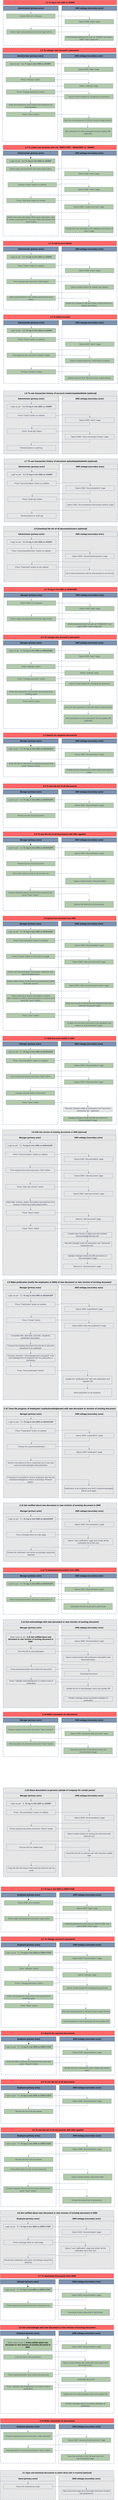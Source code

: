 <mxfile version="24.4.13" type="device" pages="6">
  <diagram id="GRRSJSNSgb92UJUuR94Q" name="Use cases">
    <mxGraphModel dx="2034" dy="2059" grid="0" gridSize="10" guides="1" tooltips="1" connect="1" arrows="1" fold="1" page="1" pageScale="1" pageWidth="850" pageHeight="1100" math="0" shadow="0">
      <root>
        <mxCell id="0" />
        <mxCell id="1" parent="0" />
        <mxCell id="3FJBz8Su_3GoaJkkOIWE-23" value="" style="rounded=0;whiteSpace=wrap;html=1;strokeColor=#788AA3;align=center;verticalAlign=middle;fontFamily=Helvetica;fontSize=12;fontColor=#46495D;fillColor=none;strokeWidth=2;dashed=1;labelBackgroundColor=none;" parent="1" vertex="1">
          <mxGeometry x="390.5" y="-130" width="350" height="540" as="geometry" />
        </mxCell>
        <mxCell id="3FJBz8Su_3GoaJkkOIWE-10" value="" style="rounded=0;whiteSpace=wrap;html=1;strokeColor=#788AA3;align=center;verticalAlign=middle;fontFamily=Helvetica;fontSize=12;fontColor=#46495D;fillColor=none;strokeWidth=2;dashed=1;labelBackgroundColor=none;" parent="1" vertex="1">
          <mxGeometry x="20.5" y="-130" width="350" height="540" as="geometry" />
        </mxCell>
        <mxCell id="3FJBz8Su_3GoaJkkOIWE-3" value="&lt;font color=&quot;#000000&quot;&gt;&lt;b&gt;&lt;i&gt;1.3 To create user accounts with role &quot;EMPLOYEE&quot;, &quot;MANAGER&quot; or &quot;ADMIN&quot;&lt;/i&gt;&lt;/b&gt;&lt;/font&gt;" style="rounded=0;whiteSpace=wrap;html=1;strokeColor=#788AA3;align=center;verticalAlign=middle;fontFamily=Helvetica;fontSize=12;fontColor=#46495D;fillColor=#FF6666;labelBackgroundColor=none;" parent="1" vertex="1">
          <mxGeometry x="20.5" y="-166" width="720" height="30" as="geometry" />
        </mxCell>
        <mxCell id="QBmnVmPn5kkBsLAFBxTz-78" style="edgeStyle=orthogonalEdgeStyle;rounded=0;orthogonalLoop=1;jettySize=auto;html=1;exitX=0.5;exitY=1;exitDx=0;exitDy=0;entryX=0.5;entryY=0;entryDx=0;entryDy=0;" edge="1" parent="1" source="3FJBz8Su_3GoaJkkOIWE-6" target="3FJBz8Su_3GoaJkkOIWE-8">
          <mxGeometry relative="1" as="geometry" />
        </mxCell>
        <mxCell id="3FJBz8Su_3GoaJkkOIWE-6" value="Login as per&amp;nbsp;&amp;nbsp;&quot;&lt;b&gt;&lt;i&gt;1.1 To log in into DMS as ADMIN&lt;/i&gt;&lt;/b&gt;&quot;" style="rounded=0;whiteSpace=wrap;html=1;strokeColor=#788AA3;align=center;verticalAlign=middle;fontFamily=Helvetica;fontSize=12;fontColor=#46495D;fillColor=#B2C9AB;labelBackgroundColor=none;" parent="1" vertex="1">
          <mxGeometry x="40.5" y="-80" width="310" height="30" as="geometry" />
        </mxCell>
        <mxCell id="3FJBz8Su_3GoaJkkOIWE-29" style="edgeStyle=orthogonalEdgeStyle;rounded=0;orthogonalLoop=1;jettySize=auto;html=1;exitX=1;exitY=0.5;exitDx=0;exitDy=0;entryX=0.5;entryY=0;entryDx=0;entryDy=0;strokeColor=#788AA3;fontFamily=Helvetica;fontSize=12;fontColor=default;labelBackgroundColor=none;" parent="1" source="3FJBz8Su_3GoaJkkOIWE-8" target="3FJBz8Su_3GoaJkkOIWE-28" edge="1">
          <mxGeometry relative="1" as="geometry" />
        </mxCell>
        <mxCell id="3FJBz8Su_3GoaJkkOIWE-8" value="Enters login and password and press login button" style="rounded=0;whiteSpace=wrap;html=1;strokeColor=#788AA3;align=center;verticalAlign=middle;fontFamily=Helvetica;fontSize=12;fontColor=#46495D;fillColor=#B2C9AB;labelBackgroundColor=none;" parent="1" vertex="1">
          <mxGeometry x="40" y="-30" width="310" height="30" as="geometry" />
        </mxCell>
        <mxCell id="3FJBz8Su_3GoaJkkOIWE-31" style="edgeStyle=orthogonalEdgeStyle;rounded=0;orthogonalLoop=1;jettySize=auto;html=1;exitX=0.5;exitY=1;exitDx=0;exitDy=0;strokeColor=#788AA3;fontFamily=Helvetica;fontSize=12;fontColor=default;labelBackgroundColor=none;" parent="1" source="3FJBz8Su_3GoaJkkOIWE-28" target="3FJBz8Su_3GoaJkkOIWE-30" edge="1">
          <mxGeometry relative="1" as="geometry" />
        </mxCell>
        <mxCell id="3FJBz8Su_3GoaJkkOIWE-28" value="Opens DMS &quot;main&quot; page" style="rounded=0;whiteSpace=wrap;html=1;strokeColor=#788AA3;align=center;verticalAlign=middle;fontFamily=Helvetica;fontSize=12;fontColor=#46495D;fillColor=#B2C9AB;labelBackgroundColor=none;" parent="1" vertex="1">
          <mxGeometry x="410" width="310" height="30" as="geometry" />
        </mxCell>
        <mxCell id="3FJBz8Su_3GoaJkkOIWE-33" style="edgeStyle=orthogonalEdgeStyle;rounded=0;orthogonalLoop=1;jettySize=auto;html=1;exitX=1;exitY=0.5;exitDx=0;exitDy=0;entryX=0.5;entryY=0;entryDx=0;entryDy=0;strokeColor=#788AA3;fontFamily=Helvetica;fontSize=12;fontColor=default;labelBackgroundColor=none;" parent="1" source="3FJBz8Su_3GoaJkkOIWE-30" target="3FJBz8Su_3GoaJkkOIWE-32" edge="1">
          <mxGeometry relative="1" as="geometry" />
        </mxCell>
        <mxCell id="3FJBz8Su_3GoaJkkOIWE-30" value="Choose &quot;users&quot; button on sidebar" style="rounded=0;whiteSpace=wrap;html=1;strokeColor=#788AA3;align=center;verticalAlign=middle;fontFamily=Helvetica;fontSize=12;fontColor=#46495D;fillColor=#B2C9AB;labelBackgroundColor=none;" parent="1" vertex="1">
          <mxGeometry x="50.5" y="70" width="310" height="30" as="geometry" />
        </mxCell>
        <mxCell id="3FJBz8Su_3GoaJkkOIWE-35" style="edgeStyle=orthogonalEdgeStyle;rounded=0;orthogonalLoop=1;jettySize=auto;html=1;exitX=0.5;exitY=1;exitDx=0;exitDy=0;entryX=0.5;entryY=0;entryDx=0;entryDy=0;strokeColor=#788AA3;fontFamily=Helvetica;fontSize=12;fontColor=default;labelBackgroundColor=none;" parent="1" source="3FJBz8Su_3GoaJkkOIWE-32" target="3FJBz8Su_3GoaJkkOIWE-34" edge="1">
          <mxGeometry relative="1" as="geometry" />
        </mxCell>
        <mxCell id="3FJBz8Su_3GoaJkkOIWE-32" value="Opens DMS &quot;users&quot; page" style="rounded=0;whiteSpace=wrap;html=1;strokeColor=#788AA3;align=center;verticalAlign=middle;fontFamily=Helvetica;fontSize=12;fontColor=#46495D;fillColor=#B2C9AB;labelBackgroundColor=none;" parent="1" vertex="1">
          <mxGeometry x="410" y="100" width="310" height="30" as="geometry" />
        </mxCell>
        <mxCell id="3FJBz8Su_3GoaJkkOIWE-37" style="edgeStyle=orthogonalEdgeStyle;rounded=0;orthogonalLoop=1;jettySize=auto;html=1;exitX=1;exitY=0.5;exitDx=0;exitDy=0;entryX=0.5;entryY=0;entryDx=0;entryDy=0;strokeColor=#788AA3;fontFamily=Helvetica;fontSize=12;fontColor=default;labelBackgroundColor=none;" parent="1" source="3FJBz8Su_3GoaJkkOIWE-34" target="3FJBz8Su_3GoaJkkOIWE-36" edge="1">
          <mxGeometry relative="1" as="geometry" />
        </mxCell>
        <mxCell id="3FJBz8Su_3GoaJkkOIWE-34" value="Press &quot;Add new&quot; button on navbar" style="rounded=0;whiteSpace=wrap;html=1;strokeColor=#788AA3;align=center;verticalAlign=middle;fontFamily=Helvetica;fontSize=12;fontColor=#46495D;fillColor=#B2C9AB;labelBackgroundColor=none;" parent="1" vertex="1">
          <mxGeometry x="42.5" y="170" width="310" height="30" as="geometry" />
        </mxCell>
        <mxCell id="3FJBz8Su_3GoaJkkOIWE-39" style="edgeStyle=orthogonalEdgeStyle;rounded=0;orthogonalLoop=1;jettySize=auto;html=1;exitX=0.5;exitY=1;exitDx=0;exitDy=0;strokeColor=#788AA3;fontFamily=Helvetica;fontSize=12;fontColor=default;labelBackgroundColor=none;" parent="1" source="3FJBz8Su_3GoaJkkOIWE-36" target="3FJBz8Su_3GoaJkkOIWE-38" edge="1">
          <mxGeometry relative="1" as="geometry" />
        </mxCell>
        <mxCell id="3FJBz8Su_3GoaJkkOIWE-36" value="Opens DMS &quot;create-new-user&quot; page" style="rounded=0;whiteSpace=wrap;html=1;strokeColor=#788AA3;align=center;verticalAlign=middle;fontFamily=Helvetica;fontSize=12;fontColor=#46495D;fillColor=#B2C9AB;labelBackgroundColor=none;" parent="1" vertex="1">
          <mxGeometry x="410" y="210" width="310" height="30" as="geometry" />
        </mxCell>
        <mxCell id="3FJBz8Su_3GoaJkkOIWE-41" style="edgeStyle=orthogonalEdgeStyle;rounded=0;orthogonalLoop=1;jettySize=auto;html=1;exitX=1;exitY=0.5;exitDx=0;exitDy=0;strokeColor=#788AA3;fontFamily=Helvetica;fontSize=12;fontColor=default;labelBackgroundColor=none;" parent="1" source="3FJBz8Su_3GoaJkkOIWE-38" target="3FJBz8Su_3GoaJkkOIWE-40" edge="1">
          <mxGeometry relative="1" as="geometry" />
        </mxCell>
        <mxCell id="3FJBz8Su_3GoaJkkOIWE-38" value="&lt;span style=&quot;text-align: left;&quot;&gt;Enters new user information (first name, last name, user id, email, initial password and user roles) and presses the &quot;save&quot; button&lt;/span&gt;" style="rounded=0;whiteSpace=wrap;html=1;strokeColor=#788AA3;align=center;verticalAlign=middle;fontFamily=Helvetica;fontSize=12;fontColor=#46495D;fillColor=#B2C9AB;labelBackgroundColor=none;" parent="1" vertex="1">
          <mxGeometry x="41.5" y="280" width="310" height="50" as="geometry" />
        </mxCell>
        <mxCell id="3FJBz8Su_3GoaJkkOIWE-40" value="&lt;span style=&quot;text-align: left;&quot;&gt;&amp;nbsp;Creates the user and adds it into database and returns to &quot;users&quot; page.&lt;/span&gt;" style="rounded=0;whiteSpace=wrap;html=1;strokeColor=#788AA3;align=center;verticalAlign=middle;fontFamily=Helvetica;fontSize=12;fontColor=#46495D;fillColor=#B2C9AB;labelBackgroundColor=none;" parent="1" vertex="1">
          <mxGeometry x="410" y="350" width="310" height="40" as="geometry" />
        </mxCell>
        <mxCell id="3FJBz8Su_3GoaJkkOIWE-42" value="" style="rounded=0;whiteSpace=wrap;html=1;strokeColor=#788AA3;align=center;verticalAlign=middle;fontFamily=Helvetica;fontSize=12;fontColor=#46495D;fillColor=none;strokeWidth=2;dashed=1;labelBackgroundColor=none;" parent="1" vertex="1">
          <mxGeometry x="390.5" y="4747" width="350" height="690" as="geometry" />
        </mxCell>
        <mxCell id="3FJBz8Su_3GoaJkkOIWE-43" value="" style="rounded=0;whiteSpace=wrap;html=1;strokeColor=#788AA3;align=center;verticalAlign=middle;fontFamily=Helvetica;fontSize=12;fontColor=#46495D;fillColor=none;strokeWidth=2;dashed=1;labelBackgroundColor=none;" parent="1" vertex="1">
          <mxGeometry x="20.5" y="4747" width="350" height="690" as="geometry" />
        </mxCell>
        <mxCell id="3FJBz8Su_3GoaJkkOIWE-44" value="&lt;b&gt;&lt;i&gt;&lt;font color=&quot;#000000&quot;&gt;2.6 Upload new document into DMS&lt;/font&gt;&lt;/i&gt;&lt;/b&gt;" style="rounded=0;whiteSpace=wrap;html=1;strokeColor=#788AA3;align=center;verticalAlign=middle;fontFamily=Helvetica;fontSize=12;fontColor=#46495D;fillColor=#FF6666;labelBackgroundColor=none;" parent="1" vertex="1">
          <mxGeometry x="19" y="4712" width="720" height="30" as="geometry" />
        </mxCell>
        <mxCell id="3FJBz8Su_3GoaJkkOIWE-45" style="edgeStyle=orthogonalEdgeStyle;rounded=0;orthogonalLoop=1;jettySize=auto;html=1;exitX=0.5;exitY=1;exitDx=0;exitDy=0;strokeColor=#788AA3;fontFamily=Helvetica;fontSize=12;fontColor=default;labelBackgroundColor=none;" parent="1" source="3FJBz8Su_3GoaJkkOIWE-46" edge="1">
          <mxGeometry relative="1" as="geometry">
            <mxPoint x="195.5" y="4797" as="targetPoint" />
          </mxGeometry>
        </mxCell>
        <mxCell id="3FJBz8Su_3GoaJkkOIWE-46" value="&lt;i&gt;&lt;b&gt;&lt;font color=&quot;#000000&quot;&gt;Manager&amp;nbsp;&lt;/font&gt;&lt;/b&gt;&lt;/i&gt;&lt;i&gt;&lt;b&gt;&lt;font color=&quot;#000000&quot;&gt;(primary actor)&lt;/font&gt;&lt;/b&gt;&lt;/i&gt;" style="rounded=0;whiteSpace=wrap;html=1;strokeColor=#788AA3;align=center;verticalAlign=middle;fontFamily=Helvetica;fontSize=12;fontColor=#46495D;fillColor=#7D91AD;strokeWidth=1;labelBackgroundColor=none;" parent="1" vertex="1">
          <mxGeometry x="19" y="4747" width="350" height="30" as="geometry" />
        </mxCell>
        <mxCell id="3FJBz8Su_3GoaJkkOIWE-47" style="edgeStyle=orthogonalEdgeStyle;rounded=0;orthogonalLoop=1;jettySize=auto;html=1;exitX=1;exitY=0.5;exitDx=0;exitDy=0;entryX=0.5;entryY=0;entryDx=0;entryDy=0;strokeColor=#788AA3;fontFamily=Helvetica;fontSize=12;fontColor=default;labelBackgroundColor=none;" parent="1" source="3FJBz8Su_3GoaJkkOIWE-48" target="3FJBz8Su_3GoaJkkOIWE-53" edge="1">
          <mxGeometry relative="1" as="geometry" />
        </mxCell>
        <mxCell id="3FJBz8Su_3GoaJkkOIWE-48" value="Press &quot;Documentation&quot; button on sidebar" style="rounded=0;whiteSpace=wrap;html=1;strokeColor=#788AA3;align=center;verticalAlign=middle;fontFamily=Helvetica;fontSize=12;fontColor=#46495D;fillColor=#B2C9AB;labelBackgroundColor=none;" parent="1" vertex="1">
          <mxGeometry x="40.5" y="4853" width="310" height="30" as="geometry" />
        </mxCell>
        <mxCell id="3FJBz8Su_3GoaJkkOIWE-49" style="edgeStyle=orthogonalEdgeStyle;rounded=0;orthogonalLoop=1;jettySize=auto;html=1;exitX=1;exitY=0.5;exitDx=0;exitDy=0;entryX=0.5;entryY=0;entryDx=0;entryDy=0;strokeColor=#788AA3;fontFamily=Helvetica;fontSize=12;fontColor=default;labelBackgroundColor=none;" parent="1" source="3FJBz8Su_3GoaJkkOIWE-50" target="3FJBz8Su_3GoaJkkOIWE-55" edge="1">
          <mxGeometry relative="1" as="geometry" />
        </mxCell>
        <mxCell id="3FJBz8Su_3GoaJkkOIWE-50" value="Press &quot;Create&quot; button on the bottom of page" style="rounded=0;whiteSpace=wrap;html=1;strokeColor=#788AA3;align=center;verticalAlign=middle;fontFamily=Helvetica;fontSize=12;fontColor=#46495D;fillColor=#B2C9AB;labelBackgroundColor=none;" parent="1" vertex="1">
          <mxGeometry x="40.5" y="4953" width="310" height="30" as="geometry" />
        </mxCell>
        <mxCell id="3FJBz8Su_3GoaJkkOIWE-51" value="&lt;b style=&quot;&quot;&gt;&lt;i style=&quot;&quot;&gt;&lt;font color=&quot;#000000&quot;&gt;DMS webapp (secondary actor)&lt;/font&gt;&lt;/i&gt;&lt;/b&gt;" style="rounded=0;whiteSpace=wrap;html=1;strokeColor=#788AA3;align=center;verticalAlign=middle;fontFamily=Helvetica;fontSize=12;fontColor=#46495D;fillColor=#7D91AD;strokeWidth=1;labelBackgroundColor=none;" parent="1" vertex="1">
          <mxGeometry x="390" y="4747" width="350" height="30" as="geometry" />
        </mxCell>
        <mxCell id="3FJBz8Su_3GoaJkkOIWE-52" style="edgeStyle=orthogonalEdgeStyle;rounded=0;orthogonalLoop=1;jettySize=auto;html=1;exitX=0.5;exitY=1;exitDx=0;exitDy=0;entryX=0.5;entryY=0;entryDx=0;entryDy=0;strokeColor=#788AA3;fontFamily=Helvetica;fontSize=12;fontColor=default;labelBackgroundColor=none;" parent="1" source="3FJBz8Su_3GoaJkkOIWE-53" target="3FJBz8Su_3GoaJkkOIWE-50" edge="1">
          <mxGeometry relative="1" as="geometry" />
        </mxCell>
        <mxCell id="3FJBz8Su_3GoaJkkOIWE-53" value="Opens DMS &quot;documentation&quot; page" style="rounded=0;whiteSpace=wrap;html=1;strokeColor=#788AA3;align=center;verticalAlign=middle;fontFamily=Helvetica;fontSize=12;fontColor=#46495D;fillColor=#B2C9AB;labelBackgroundColor=none;" parent="1" vertex="1">
          <mxGeometry x="411.5" y="4883" width="310" height="30" as="geometry" />
        </mxCell>
        <mxCell id="3FJBz8Su_3GoaJkkOIWE-54" style="edgeStyle=orthogonalEdgeStyle;rounded=0;orthogonalLoop=1;jettySize=auto;html=1;exitX=0.5;exitY=1;exitDx=0;exitDy=0;strokeColor=#788AA3;fontFamily=Helvetica;fontSize=12;fontColor=default;labelBackgroundColor=none;" parent="1" source="3FJBz8Su_3GoaJkkOIWE-55" target="3FJBz8Su_3GoaJkkOIWE-57" edge="1">
          <mxGeometry relative="1" as="geometry" />
        </mxCell>
        <mxCell id="3FJBz8Su_3GoaJkkOIWE-55" value="Opens DMS &quot;add-new-document&quot; page" style="rounded=0;whiteSpace=wrap;html=1;strokeColor=#788AA3;align=center;verticalAlign=middle;fontFamily=Helvetica;fontSize=12;fontColor=#46495D;fillColor=#B2C9AB;labelBackgroundColor=none;" parent="1" vertex="1">
          <mxGeometry x="410.5" y="4988" width="310" height="30" as="geometry" />
        </mxCell>
        <mxCell id="3FJBz8Su_3GoaJkkOIWE-56" style="edgeStyle=orthogonalEdgeStyle;rounded=0;orthogonalLoop=1;jettySize=auto;html=1;exitX=0.5;exitY=1;exitDx=0;exitDy=0;entryX=0.5;entryY=0;entryDx=0;entryDy=0;strokeColor=#788AA3;fontFamily=Helvetica;fontSize=12;fontColor=default;labelBackgroundColor=none;" parent="1" source="3FJBz8Su_3GoaJkkOIWE-57" target="Lw2W5J1kJn0Y4p9O-c5W-1" edge="1">
          <mxGeometry relative="1" as="geometry" />
        </mxCell>
        <mxCell id="3FJBz8Su_3GoaJkkOIWE-57" value="Enters new documentation information: reference, title, type and department" style="rounded=0;whiteSpace=wrap;html=1;strokeColor=#788AA3;align=center;verticalAlign=middle;fontFamily=Helvetica;fontSize=12;fontColor=#46495D;fillColor=#B2C9AB;labelBackgroundColor=none;" parent="1" vertex="1">
          <mxGeometry x="40.5" y="5058" width="310" height="30" as="geometry" />
        </mxCell>
        <mxCell id="3FJBz8Su_3GoaJkkOIWE-58" style="edgeStyle=orthogonalEdgeStyle;rounded=0;orthogonalLoop=1;jettySize=auto;html=1;exitX=0.5;exitY=1;exitDx=0;exitDy=0;entryX=0.5;entryY=0;entryDx=0;entryDy=0;strokeColor=#788AA3;fontFamily=Helvetica;fontSize=12;fontColor=default;labelBackgroundColor=none;" parent="1" source="3FJBz8Su_3GoaJkkOIWE-59" target="3FJBz8Su_3GoaJkkOIWE-61" edge="1">
          <mxGeometry relative="1" as="geometry" />
        </mxCell>
        <mxCell id="3FJBz8Su_3GoaJkkOIWE-59" value="Opens DMS &quot;add-new-document-version&quot; page" style="rounded=0;whiteSpace=wrap;html=1;strokeColor=#788AA3;align=center;verticalAlign=middle;fontFamily=Helvetica;fontSize=12;fontColor=#46495D;fillColor=#B2C9AB;labelBackgroundColor=none;" parent="1" vertex="1">
          <mxGeometry x="410" y="5137" width="310" height="30" as="geometry" />
        </mxCell>
        <mxCell id="3FJBz8Su_3GoaJkkOIWE-60" style="edgeStyle=orthogonalEdgeStyle;rounded=0;orthogonalLoop=1;jettySize=auto;html=1;exitX=1;exitY=0.5;exitDx=0;exitDy=0;entryX=0.5;entryY=0;entryDx=0;entryDy=0;strokeColor=#788AA3;fontFamily=Helvetica;fontSize=12;fontColor=default;labelBackgroundColor=none;" parent="1" source="3FJBz8Su_3GoaJkkOIWE-61" target="3FJBz8Su_3GoaJkkOIWE-63" edge="1">
          <mxGeometry relative="1" as="geometry" />
        </mxCell>
        <mxCell id="3FJBz8Su_3GoaJkkOIWE-61" value="Enters document version information: revision date,&amp;nbsp;revision id, status, short description of revision and press the &quot;save&quot; button." style="rounded=0;whiteSpace=wrap;html=1;strokeColor=#788AA3;align=center;verticalAlign=middle;fontFamily=Helvetica;fontSize=12;fontColor=#46495D;fillColor=#B2C9AB;labelBackgroundColor=none;" parent="1" vertex="1">
          <mxGeometry x="40.5" y="5207" width="310" height="50" as="geometry" />
        </mxCell>
        <mxCell id="3FJBz8Su_3GoaJkkOIWE-62" style="edgeStyle=orthogonalEdgeStyle;rounded=0;orthogonalLoop=1;jettySize=auto;html=1;exitX=0.5;exitY=1;exitDx=0;exitDy=0;strokeColor=#788AA3;fontFamily=Helvetica;fontSize=12;fontColor=default;labelBackgroundColor=none;" parent="1" source="3FJBz8Su_3GoaJkkOIWE-63" target="3FJBz8Su_3GoaJkkOIWE-65" edge="1">
          <mxGeometry relative="1" as="geometry" />
        </mxCell>
        <mxCell id="3FJBz8Su_3GoaJkkOIWE-63" value="Adds new version of document into database and return &quot;add-new-document&quot; page" style="rounded=0;whiteSpace=wrap;html=1;strokeColor=#788AA3;align=center;verticalAlign=middle;fontFamily=Helvetica;fontSize=12;fontColor=#46495D;fillColor=#B2C9AB;labelBackgroundColor=none;" parent="1" vertex="1">
          <mxGeometry x="412.5" y="5257" width="310" height="30" as="geometry" />
        </mxCell>
        <mxCell id="3FJBz8Su_3GoaJkkOIWE-64" style="edgeStyle=orthogonalEdgeStyle;rounded=0;orthogonalLoop=1;jettySize=auto;html=1;exitX=1;exitY=0.5;exitDx=0;exitDy=0;strokeColor=#788AA3;fontFamily=Helvetica;fontSize=12;fontColor=default;labelBackgroundColor=none;" parent="1" source="3FJBz8Su_3GoaJkkOIWE-65" target="3FJBz8Su_3GoaJkkOIWE-66" edge="1">
          <mxGeometry relative="1" as="geometry" />
        </mxCell>
        <mxCell id="3FJBz8Su_3GoaJkkOIWE-65" value="&lt;span style=&quot;text-align: left;&quot;&gt;Press &quot;save&quot; button&lt;/span&gt;" style="rounded=0;whiteSpace=wrap;html=1;strokeColor=#788AA3;align=center;verticalAlign=middle;fontFamily=Helvetica;fontSize=12;fontColor=#46495D;fillColor=#B2C9AB;labelBackgroundColor=none;" parent="1" vertex="1">
          <mxGeometry x="40.5" y="5327" width="310" height="30" as="geometry" />
        </mxCell>
        <mxCell id="3FJBz8Su_3GoaJkkOIWE-66" value="&lt;span style=&quot;text-align: left;&quot;&gt;&amp;nbsp;Creates the document and adds it into database and returns to &quot;&lt;/span&gt;documentation&lt;span style=&quot;text-align: left;&quot;&gt;&quot; page.&lt;/span&gt;" style="rounded=0;whiteSpace=wrap;html=1;strokeColor=#788AA3;align=center;verticalAlign=middle;fontFamily=Helvetica;fontSize=12;fontColor=#46495D;fillColor=#B2C9AB;labelBackgroundColor=none;" parent="1" vertex="1">
          <mxGeometry x="410" y="5377" width="310" height="40" as="geometry" />
        </mxCell>
        <mxCell id="QBmnVmPn5kkBsLAFBxTz-11" style="edgeStyle=orthogonalEdgeStyle;rounded=0;orthogonalLoop=1;jettySize=auto;html=1;exitX=0.5;exitY=1;exitDx=0;exitDy=0;entryX=0.5;entryY=0;entryDx=0;entryDy=0;" edge="1" parent="1" source="3FJBz8Su_3GoaJkkOIWE-4" target="3FJBz8Su_3GoaJkkOIWE-6">
          <mxGeometry relative="1" as="geometry" />
        </mxCell>
        <mxCell id="3FJBz8Su_3GoaJkkOIWE-4" value="&lt;i style=&quot;&quot;&gt;&lt;b style=&quot;&quot;&gt;&lt;font color=&quot;#000000&quot;&gt;Administrator (primary actor)&lt;/font&gt;&lt;/b&gt;&lt;/i&gt;" style="rounded=0;whiteSpace=wrap;html=1;strokeColor=#788AA3;align=center;verticalAlign=middle;fontFamily=Helvetica;fontSize=12;fontColor=#46495D;fillColor=#7D91AD;strokeWidth=1;labelBackgroundColor=none;" parent="1" vertex="1">
          <mxGeometry x="20.5" y="-130" width="350" height="30" as="geometry" />
        </mxCell>
        <mxCell id="3FJBz8Su_3GoaJkkOIWE-22" value="&lt;b style=&quot;&quot;&gt;&lt;i style=&quot;&quot;&gt;&lt;font color=&quot;#000000&quot;&gt;DMS webapp (secondary actor)&lt;/font&gt;&lt;/i&gt;&lt;/b&gt;" style="rounded=0;whiteSpace=wrap;html=1;strokeColor=#788AA3;align=center;verticalAlign=middle;fontFamily=Helvetica;fontSize=12;fontColor=#46495D;fillColor=#7D91AD;strokeWidth=1;labelBackgroundColor=none;" parent="1" vertex="1">
          <mxGeometry x="391.5" y="-130" width="350" height="30" as="geometry" />
        </mxCell>
        <mxCell id="Lw2W5J1kJn0Y4p9O-c5W-2" style="edgeStyle=orthogonalEdgeStyle;rounded=0;orthogonalLoop=1;jettySize=auto;html=1;exitX=1;exitY=0.5;exitDx=0;exitDy=0;entryX=0.5;entryY=0;entryDx=0;entryDy=0;strokeColor=#788AA3;fontFamily=Helvetica;fontSize=12;fontColor=default;labelBackgroundColor=none;" parent="1" source="Lw2W5J1kJn0Y4p9O-c5W-1" target="3FJBz8Su_3GoaJkkOIWE-59" edge="1">
          <mxGeometry relative="1" as="geometry" />
        </mxCell>
        <mxCell id="Lw2W5J1kJn0Y4p9O-c5W-1" value="Enters initial version of document by pressing the button &quot;Add new version&quot;" style="rounded=0;whiteSpace=wrap;html=1;strokeColor=#788AA3;align=center;verticalAlign=middle;fontFamily=Helvetica;fontSize=12;fontColor=#46495D;fillColor=#B2C9AB;labelBackgroundColor=none;" parent="1" vertex="1">
          <mxGeometry x="40.5" y="5117" width="310" height="30" as="geometry" />
        </mxCell>
        <mxCell id="QBmnVmPn5kkBsLAFBxTz-40" value="" style="rounded=0;whiteSpace=wrap;html=1;strokeColor=#788AA3;align=center;verticalAlign=middle;fontFamily=Helvetica;fontSize=12;fontColor=#46495D;fillColor=none;strokeWidth=2;dashed=1;labelBackgroundColor=none;" vertex="1" parent="1">
          <mxGeometry x="392.5" y="-1047" width="350" height="250" as="geometry" />
        </mxCell>
        <mxCell id="QBmnVmPn5kkBsLAFBxTz-41" value="" style="rounded=0;whiteSpace=wrap;html=1;strokeColor=#788AA3;align=center;verticalAlign=middle;fontFamily=Helvetica;fontSize=12;fontColor=#46495D;fillColor=none;strokeWidth=2;dashed=1;labelBackgroundColor=none;" vertex="1" parent="1">
          <mxGeometry x="21.5" y="-1047" width="350" height="250" as="geometry" />
        </mxCell>
        <mxCell id="QBmnVmPn5kkBsLAFBxTz-42" value="&lt;font color=&quot;#000000&quot;&gt;&lt;b&gt;&lt;i&gt;1.1 To log in into DMS as ADMIN&lt;/i&gt;&lt;/b&gt;&lt;/font&gt;" style="rounded=0;whiteSpace=wrap;html=1;strokeColor=#788AA3;align=center;verticalAlign=middle;fontFamily=Helvetica;fontSize=12;fontColor=#46495D;fillColor=#FF6666;labelBackgroundColor=none;" vertex="1" parent="1">
          <mxGeometry x="21.5" y="-1083" width="720" height="30" as="geometry" />
        </mxCell>
        <mxCell id="QBmnVmPn5kkBsLAFBxTz-43" style="edgeStyle=orthogonalEdgeStyle;rounded=0;orthogonalLoop=1;jettySize=auto;html=1;exitX=1;exitY=0.5;exitDx=0;exitDy=0;entryX=0.5;entryY=0;entryDx=0;entryDy=0;strokeColor=#788AA3;fontFamily=Helvetica;fontSize=12;fontColor=default;labelBackgroundColor=none;" edge="1" source="QBmnVmPn5kkBsLAFBxTz-44" target="QBmnVmPn5kkBsLAFBxTz-48" parent="1">
          <mxGeometry relative="1" as="geometry" />
        </mxCell>
        <mxCell id="QBmnVmPn5kkBsLAFBxTz-44" value="Enters DMS url in browser" style="rounded=0;whiteSpace=wrap;html=1;strokeColor=#788AA3;align=center;verticalAlign=middle;fontFamily=Helvetica;fontSize=12;fontColor=#46495D;fillColor=#B2C9AB;labelBackgroundColor=none;" vertex="1" parent="1">
          <mxGeometry x="41.5" y="-997" width="310" height="30" as="geometry" />
        </mxCell>
        <mxCell id="QBmnVmPn5kkBsLAFBxTz-45" style="edgeStyle=orthogonalEdgeStyle;rounded=0;orthogonalLoop=1;jettySize=auto;html=1;exitX=1;exitY=0.5;exitDx=0;exitDy=0;entryX=0.5;entryY=0;entryDx=0;entryDy=0;strokeColor=#788AA3;fontFamily=Helvetica;fontSize=12;fontColor=default;labelBackgroundColor=none;" edge="1" source="QBmnVmPn5kkBsLAFBxTz-46" target="QBmnVmPn5kkBsLAFBxTz-50" parent="1">
          <mxGeometry relative="1" as="geometry" />
        </mxCell>
        <mxCell id="QBmnVmPn5kkBsLAFBxTz-46" value="Enters login and password and press login button" style="rounded=0;whiteSpace=wrap;html=1;strokeColor=#788AA3;align=center;verticalAlign=middle;fontFamily=Helvetica;fontSize=12;fontColor=#46495D;fillColor=#B2C9AB;labelBackgroundColor=none;" vertex="1" parent="1">
          <mxGeometry x="42.5" y="-897" width="310" height="30" as="geometry" />
        </mxCell>
        <mxCell id="QBmnVmPn5kkBsLAFBxTz-47" style="edgeStyle=orthogonalEdgeStyle;rounded=0;orthogonalLoop=1;jettySize=auto;html=1;exitX=0.5;exitY=1;exitDx=0;exitDy=0;entryX=0.5;entryY=0;entryDx=0;entryDy=0;strokeColor=#788AA3;fontFamily=Helvetica;fontSize=12;fontColor=default;labelBackgroundColor=none;endArrow=block;endFill=1;" edge="1" source="QBmnVmPn5kkBsLAFBxTz-48" target="QBmnVmPn5kkBsLAFBxTz-46" parent="1">
          <mxGeometry relative="1" as="geometry">
            <Array as="points">
              <mxPoint x="567.5" y="-917" />
              <mxPoint x="197.5" y="-917" />
            </Array>
          </mxGeometry>
        </mxCell>
        <mxCell id="QBmnVmPn5kkBsLAFBxTz-48" value="Opens DMS &quot;login&quot; page" style="rounded=0;whiteSpace=wrap;html=1;strokeColor=#788AA3;align=center;verticalAlign=middle;fontFamily=Helvetica;fontSize=12;fontColor=#46495D;fillColor=#B2C9AB;labelBackgroundColor=none;" vertex="1" parent="1">
          <mxGeometry x="412.5" y="-962" width="310" height="30" as="geometry" />
        </mxCell>
        <mxCell id="QBmnVmPn5kkBsLAFBxTz-50" value="Authenticate/authorize the user as &quot;ADMIN&quot; and opens DMS &quot;main&quot; page and&amp;nbsp;" style="rounded=0;whiteSpace=wrap;html=1;strokeColor=#788AA3;align=center;verticalAlign=middle;fontFamily=Helvetica;fontSize=12;fontColor=#46495D;fillColor=#B2C9AB;labelBackgroundColor=none;" vertex="1" parent="1">
          <mxGeometry x="411.5" y="-857" width="310" height="30" as="geometry" />
        </mxCell>
        <mxCell id="QBmnVmPn5kkBsLAFBxTz-62" style="edgeStyle=orthogonalEdgeStyle;rounded=0;orthogonalLoop=1;jettySize=auto;html=1;exitX=0.5;exitY=1;exitDx=0;exitDy=0;entryX=0.5;entryY=0;entryDx=0;entryDy=0;strokeColor=#788AA3;" edge="1" source="QBmnVmPn5kkBsLAFBxTz-63" target="QBmnVmPn5kkBsLAFBxTz-44" parent="1">
          <mxGeometry relative="1" as="geometry" />
        </mxCell>
        <mxCell id="QBmnVmPn5kkBsLAFBxTz-63" value="&lt;i style=&quot;&quot;&gt;&lt;b style=&quot;&quot;&gt;&lt;font color=&quot;#000000&quot;&gt;Administrator (primary actor)&lt;/font&gt;&lt;/b&gt;&lt;/i&gt;" style="rounded=0;whiteSpace=wrap;html=1;strokeColor=#788AA3;align=center;verticalAlign=middle;fontFamily=Helvetica;fontSize=12;fontColor=#46495D;fillColor=#7D91AD;strokeWidth=1;labelBackgroundColor=none;" vertex="1" parent="1">
          <mxGeometry x="21.5" y="-1047" width="350" height="30" as="geometry" />
        </mxCell>
        <mxCell id="QBmnVmPn5kkBsLAFBxTz-64" value="&lt;b style=&quot;&quot;&gt;&lt;i style=&quot;&quot;&gt;&lt;font color=&quot;#000000&quot;&gt;DMS webapp (secondary actor)&lt;/font&gt;&lt;/i&gt;&lt;/b&gt;" style="rounded=0;whiteSpace=wrap;html=1;strokeColor=#788AA3;align=center;verticalAlign=middle;fontFamily=Helvetica;fontSize=12;fontColor=#46495D;fillColor=#7D91AD;strokeWidth=1;labelBackgroundColor=none;" vertex="1" parent="1">
          <mxGeometry x="392.5" y="-1047" width="350" height="30" as="geometry" />
        </mxCell>
        <mxCell id="QBmnVmPn5kkBsLAFBxTz-65" value="" style="rounded=0;whiteSpace=wrap;html=1;strokeColor=#788AA3;align=center;verticalAlign=middle;fontFamily=Helvetica;fontSize=12;fontColor=#46495D;fillColor=none;strokeWidth=2;dashed=1;labelBackgroundColor=none;" vertex="1" parent="1">
          <mxGeometry x="378.5" y="10892" width="350" height="250" as="geometry" />
        </mxCell>
        <mxCell id="QBmnVmPn5kkBsLAFBxTz-66" value="" style="rounded=0;whiteSpace=wrap;html=1;strokeColor=#788AA3;align=center;verticalAlign=middle;fontFamily=Helvetica;fontSize=12;fontColor=#46495D;fillColor=none;strokeWidth=2;dashed=1;labelBackgroundColor=none;" vertex="1" parent="1">
          <mxGeometry x="7.5" y="10892" width="350" height="250" as="geometry" />
        </mxCell>
        <mxCell id="QBmnVmPn5kkBsLAFBxTz-67" value="&lt;font color=&quot;#000000&quot;&gt;&lt;b&gt;&lt;i&gt;3.1 To log in into DMS as EMPLOYEE&lt;/i&gt;&lt;/b&gt;&lt;/font&gt;" style="rounded=0;whiteSpace=wrap;html=1;strokeColor=#788AA3;align=center;verticalAlign=middle;fontFamily=Helvetica;fontSize=12;fontColor=#46495D;fillColor=#FF6666;labelBackgroundColor=none;" vertex="1" parent="1">
          <mxGeometry x="7.5" y="10855" width="720" height="30" as="geometry" />
        </mxCell>
        <mxCell id="QBmnVmPn5kkBsLAFBxTz-68" style="edgeStyle=orthogonalEdgeStyle;rounded=0;orthogonalLoop=1;jettySize=auto;html=1;exitX=1;exitY=0.5;exitDx=0;exitDy=0;entryX=0.5;entryY=0;entryDx=0;entryDy=0;strokeColor=#788AA3;fontFamily=Helvetica;fontSize=12;fontColor=default;labelBackgroundColor=none;" edge="1" source="QBmnVmPn5kkBsLAFBxTz-69" target="QBmnVmPn5kkBsLAFBxTz-73" parent="1">
          <mxGeometry relative="1" as="geometry" />
        </mxCell>
        <mxCell id="QBmnVmPn5kkBsLAFBxTz-69" value="Enters DMS url in browser" style="rounded=0;whiteSpace=wrap;html=1;strokeColor=#788AA3;align=center;verticalAlign=middle;fontFamily=Helvetica;fontSize=12;fontColor=#46495D;fillColor=#B2C9AB;labelBackgroundColor=none;" vertex="1" parent="1">
          <mxGeometry x="27.5" y="10942" width="310" height="30" as="geometry" />
        </mxCell>
        <mxCell id="QBmnVmPn5kkBsLAFBxTz-70" style="edgeStyle=orthogonalEdgeStyle;rounded=0;orthogonalLoop=1;jettySize=auto;html=1;exitX=1;exitY=0.5;exitDx=0;exitDy=0;entryX=0.5;entryY=0;entryDx=0;entryDy=0;strokeColor=#788AA3;fontFamily=Helvetica;fontSize=12;fontColor=default;labelBackgroundColor=none;" edge="1" source="QBmnVmPn5kkBsLAFBxTz-71" target="QBmnVmPn5kkBsLAFBxTz-74" parent="1">
          <mxGeometry relative="1" as="geometry" />
        </mxCell>
        <mxCell id="QBmnVmPn5kkBsLAFBxTz-71" value="Enters login and password and press login button" style="rounded=0;whiteSpace=wrap;html=1;strokeColor=#788AA3;align=center;verticalAlign=middle;fontFamily=Helvetica;fontSize=12;fontColor=#46495D;fillColor=#B2C9AB;labelBackgroundColor=none;" vertex="1" parent="1">
          <mxGeometry x="28.5" y="11042" width="310" height="30" as="geometry" />
        </mxCell>
        <mxCell id="QBmnVmPn5kkBsLAFBxTz-72" style="edgeStyle=orthogonalEdgeStyle;rounded=0;orthogonalLoop=1;jettySize=auto;html=1;exitX=0.5;exitY=1;exitDx=0;exitDy=0;entryX=0.5;entryY=0;entryDx=0;entryDy=0;strokeColor=#788AA3;fontFamily=Helvetica;fontSize=12;fontColor=default;labelBackgroundColor=none;endArrow=block;endFill=1;" edge="1" source="QBmnVmPn5kkBsLAFBxTz-73" target="QBmnVmPn5kkBsLAFBxTz-71" parent="1">
          <mxGeometry relative="1" as="geometry">
            <Array as="points">
              <mxPoint x="553.5" y="11022" />
              <mxPoint x="183.5" y="11022" />
            </Array>
          </mxGeometry>
        </mxCell>
        <mxCell id="QBmnVmPn5kkBsLAFBxTz-73" value="Opens DMS &quot;login&quot; page" style="rounded=0;whiteSpace=wrap;html=1;strokeColor=#788AA3;align=center;verticalAlign=middle;fontFamily=Helvetica;fontSize=12;fontColor=#46495D;fillColor=#B2C9AB;labelBackgroundColor=none;" vertex="1" parent="1">
          <mxGeometry x="398.5" y="10977" width="310" height="30" as="geometry" />
        </mxCell>
        <mxCell id="QBmnVmPn5kkBsLAFBxTz-74" value="Authenticate/authorize the user as &quot;EMPLOYEE&quot; and opens DMS &quot;main&quot; page" style="rounded=0;whiteSpace=wrap;html=1;strokeColor=#788AA3;align=center;verticalAlign=middle;fontFamily=Helvetica;fontSize=12;fontColor=#46495D;fillColor=#B2C9AB;labelBackgroundColor=none;" vertex="1" parent="1">
          <mxGeometry x="397.5" y="11082" width="310" height="30" as="geometry" />
        </mxCell>
        <mxCell id="QBmnVmPn5kkBsLAFBxTz-75" style="edgeStyle=orthogonalEdgeStyle;rounded=0;orthogonalLoop=1;jettySize=auto;html=1;exitX=0.5;exitY=1;exitDx=0;exitDy=0;entryX=0.5;entryY=0;entryDx=0;entryDy=0;" edge="1" source="QBmnVmPn5kkBsLAFBxTz-76" target="QBmnVmPn5kkBsLAFBxTz-69" parent="1">
          <mxGeometry relative="1" as="geometry" />
        </mxCell>
        <mxCell id="QBmnVmPn5kkBsLAFBxTz-76" value="&lt;i style=&quot;&quot;&gt;&lt;b style=&quot;&quot;&gt;&lt;font color=&quot;#000000&quot;&gt;Employee (primary actor)&lt;/font&gt;&lt;/b&gt;&lt;/i&gt;" style="rounded=0;whiteSpace=wrap;html=1;strokeColor=#788AA3;align=center;verticalAlign=middle;fontFamily=Helvetica;fontSize=12;fontColor=#46495D;fillColor=#7D91AD;strokeWidth=1;labelBackgroundColor=none;" vertex="1" parent="1">
          <mxGeometry x="7.5" y="10892" width="350" height="30" as="geometry" />
        </mxCell>
        <mxCell id="QBmnVmPn5kkBsLAFBxTz-77" value="&lt;b style=&quot;&quot;&gt;&lt;i style=&quot;&quot;&gt;&lt;font color=&quot;#000000&quot;&gt;DMS webapp (secondary actor)&lt;/font&gt;&lt;/i&gt;&lt;/b&gt;" style="rounded=0;whiteSpace=wrap;html=1;strokeColor=#788AA3;align=center;verticalAlign=middle;fontFamily=Helvetica;fontSize=12;fontColor=#46495D;fillColor=#7D91AD;strokeWidth=1;labelBackgroundColor=none;" vertex="1" parent="1">
          <mxGeometry x="378.5" y="10892" width="350" height="30" as="geometry" />
        </mxCell>
        <mxCell id="QBmnVmPn5kkBsLAFBxTz-82" style="edgeStyle=orthogonalEdgeStyle;rounded=0;orthogonalLoop=1;jettySize=auto;html=1;exitX=0.5;exitY=1;exitDx=0;exitDy=0;entryX=0.5;entryY=0;entryDx=0;entryDy=0;strokeColor=#788AA3;align=center;verticalAlign=middle;fontFamily=Helvetica;fontSize=12;fontColor=default;labelBackgroundColor=none;endArrow=classic;" edge="1" parent="1" source="QBmnVmPn5kkBsLAFBxTz-81" target="3FJBz8Su_3GoaJkkOIWE-48">
          <mxGeometry relative="1" as="geometry" />
        </mxCell>
        <mxCell id="QBmnVmPn5kkBsLAFBxTz-81" value="Login as per&amp;nbsp;&amp;nbsp;&quot;2.1&lt;b style=&quot;&quot;&gt;&lt;i style=&quot;&quot;&gt;&amp;nbsp;To log in into DMS as MANAGER&lt;/i&gt;&lt;/b&gt;&quot;" style="rounded=0;whiteSpace=wrap;html=1;strokeColor=#788AA3;align=center;verticalAlign=middle;fontFamily=Helvetica;fontSize=12;fontColor=#46495D;fillColor=#B2C9AB;labelBackgroundColor=none;" vertex="1" parent="1">
          <mxGeometry x="41" y="4797" width="310" height="30" as="geometry" />
        </mxCell>
        <mxCell id="QBmnVmPn5kkBsLAFBxTz-83" value="" style="rounded=0;whiteSpace=wrap;html=1;strokeColor=#788AA3;align=center;verticalAlign=middle;fontFamily=Helvetica;fontSize=12;fontColor=#46495D;fillColor=none;strokeWidth=2;dashed=1;labelBackgroundColor=none;" vertex="1" parent="1">
          <mxGeometry x="393" y="477" width="350" height="400" as="geometry" />
        </mxCell>
        <mxCell id="QBmnVmPn5kkBsLAFBxTz-84" value="" style="rounded=0;whiteSpace=wrap;html=1;strokeColor=#788AA3;align=center;verticalAlign=middle;fontFamily=Helvetica;fontSize=12;fontColor=#46495D;fillColor=none;strokeWidth=2;dashed=1;labelBackgroundColor=none;" vertex="1" parent="1">
          <mxGeometry x="23" y="477" width="350" height="400" as="geometry" />
        </mxCell>
        <mxCell id="QBmnVmPn5kkBsLAFBxTz-85" value="&lt;font color=&quot;#000000&quot;&gt;&lt;b&gt;&lt;i&gt;1.4 To edit account details&lt;/i&gt;&lt;/b&gt;&lt;/font&gt;" style="rounded=0;whiteSpace=wrap;html=1;strokeColor=#788AA3;align=center;verticalAlign=middle;fontFamily=Helvetica;fontSize=12;fontColor=#46495D;fillColor=#FF6666;labelBackgroundColor=none;" vertex="1" parent="1">
          <mxGeometry x="21.5" y="441" width="720" height="30" as="geometry" />
        </mxCell>
        <mxCell id="QBmnVmPn5kkBsLAFBxTz-86" style="edgeStyle=orthogonalEdgeStyle;rounded=0;orthogonalLoop=1;jettySize=auto;html=1;exitX=0.5;exitY=1;exitDx=0;exitDy=0;strokeColor=#788AA3;fontFamily=Helvetica;fontSize=12;fontColor=default;labelBackgroundColor=none;" edge="1" source="QBmnVmPn5kkBsLAFBxTz-87" parent="1">
          <mxGeometry relative="1" as="geometry">
            <mxPoint x="198" y="527" as="targetPoint" />
          </mxGeometry>
        </mxCell>
        <mxCell id="QBmnVmPn5kkBsLAFBxTz-87" value="&lt;i style=&quot;&quot;&gt;&lt;b style=&quot;&quot;&gt;&lt;font color=&quot;#000000&quot;&gt;Administrator (primary actor)&lt;/font&gt;&lt;/b&gt;&lt;/i&gt;" style="rounded=0;whiteSpace=wrap;html=1;strokeColor=#788AA3;align=center;verticalAlign=middle;fontFamily=Helvetica;fontSize=12;fontColor=#46495D;fillColor=#7D91AD;strokeWidth=1;labelBackgroundColor=none;" vertex="1" parent="1">
          <mxGeometry x="21.5" y="477" width="350" height="30" as="geometry" />
        </mxCell>
        <mxCell id="QBmnVmPn5kkBsLAFBxTz-88" style="edgeStyle=orthogonalEdgeStyle;rounded=0;orthogonalLoop=1;jettySize=auto;html=1;exitX=1;exitY=0.5;exitDx=0;exitDy=0;entryX=0.5;entryY=0;entryDx=0;entryDy=0;strokeColor=#788AA3;fontFamily=Helvetica;fontSize=12;fontColor=default;labelBackgroundColor=none;" edge="1" source="QBmnVmPn5kkBsLAFBxTz-89" target="QBmnVmPn5kkBsLAFBxTz-94" parent="1">
          <mxGeometry relative="1" as="geometry" />
        </mxCell>
        <mxCell id="QBmnVmPn5kkBsLAFBxTz-89" value="Press &quot;Users&quot; button on sidebar" style="rounded=0;whiteSpace=wrap;html=1;strokeColor=#788AA3;align=center;verticalAlign=middle;fontFamily=Helvetica;fontSize=12;fontColor=#46495D;fillColor=#B2C9AB;labelBackgroundColor=none;" vertex="1" parent="1">
          <mxGeometry x="43" y="583" width="310" height="30" as="geometry" />
        </mxCell>
        <mxCell id="QBmnVmPn5kkBsLAFBxTz-90" style="edgeStyle=orthogonalEdgeStyle;rounded=0;orthogonalLoop=1;jettySize=auto;html=1;exitX=1;exitY=0.5;exitDx=0;exitDy=0;entryX=0.5;entryY=0;entryDx=0;entryDy=0;strokeColor=#788AA3;fontFamily=Helvetica;fontSize=12;fontColor=default;labelBackgroundColor=none;" edge="1" source="QBmnVmPn5kkBsLAFBxTz-91" target="QBmnVmPn5kkBsLAFBxTz-96" parent="1">
          <mxGeometry relative="1" as="geometry" />
        </mxCell>
        <mxCell id="QBmnVmPn5kkBsLAFBxTz-91" value="Find required user and press &quot;Edit&quot; button" style="rounded=0;whiteSpace=wrap;html=1;strokeColor=#788AA3;align=center;verticalAlign=middle;fontFamily=Helvetica;fontSize=12;fontColor=#46495D;fillColor=#B2C9AB;labelBackgroundColor=none;" vertex="1" parent="1">
          <mxGeometry x="43" y="683" width="310" height="30" as="geometry" />
        </mxCell>
        <mxCell id="QBmnVmPn5kkBsLAFBxTz-92" value="&lt;b style=&quot;&quot;&gt;&lt;i style=&quot;&quot;&gt;&lt;font color=&quot;#000000&quot;&gt;DMS webapp (secondary actor)&lt;/font&gt;&lt;/i&gt;&lt;/b&gt;" style="rounded=0;whiteSpace=wrap;html=1;strokeColor=#788AA3;align=center;verticalAlign=middle;fontFamily=Helvetica;fontSize=12;fontColor=#46495D;fillColor=#7D91AD;strokeWidth=1;labelBackgroundColor=none;" vertex="1" parent="1">
          <mxGeometry x="392.5" y="477" width="350" height="30" as="geometry" />
        </mxCell>
        <mxCell id="QBmnVmPn5kkBsLAFBxTz-93" style="edgeStyle=orthogonalEdgeStyle;rounded=0;orthogonalLoop=1;jettySize=auto;html=1;exitX=0.5;exitY=1;exitDx=0;exitDy=0;entryX=0.5;entryY=0;entryDx=0;entryDy=0;strokeColor=#788AA3;fontFamily=Helvetica;fontSize=12;fontColor=default;labelBackgroundColor=none;" edge="1" source="QBmnVmPn5kkBsLAFBxTz-94" target="QBmnVmPn5kkBsLAFBxTz-91" parent="1">
          <mxGeometry relative="1" as="geometry" />
        </mxCell>
        <mxCell id="QBmnVmPn5kkBsLAFBxTz-94" value="Opens DMS &quot;users&quot; page" style="rounded=0;whiteSpace=wrap;html=1;strokeColor=#788AA3;align=center;verticalAlign=middle;fontFamily=Helvetica;fontSize=12;fontColor=#46495D;fillColor=#B2C9AB;labelBackgroundColor=none;" vertex="1" parent="1">
          <mxGeometry x="414" y="613" width="310" height="30" as="geometry" />
        </mxCell>
        <mxCell id="QBmnVmPn5kkBsLAFBxTz-95" style="edgeStyle=orthogonalEdgeStyle;rounded=0;orthogonalLoop=1;jettySize=auto;html=1;exitX=0.5;exitY=1;exitDx=0;exitDy=0;strokeColor=#788AA3;fontFamily=Helvetica;fontSize=12;fontColor=default;labelBackgroundColor=none;" edge="1" source="QBmnVmPn5kkBsLAFBxTz-96" target="QBmnVmPn5kkBsLAFBxTz-98" parent="1">
          <mxGeometry relative="1" as="geometry" />
        </mxCell>
        <mxCell id="QBmnVmPn5kkBsLAFBxTz-96" value="Opens modal window for editing user details" style="rounded=0;whiteSpace=wrap;html=1;strokeColor=#788AA3;align=center;verticalAlign=middle;fontFamily=Helvetica;fontSize=12;fontColor=#46495D;fillColor=#B2C9AB;labelBackgroundColor=none;" vertex="1" parent="1">
          <mxGeometry x="413" y="718" width="310" height="30" as="geometry" />
        </mxCell>
        <mxCell id="QBmnVmPn5kkBsLAFBxTz-98" value="Edits required filed of user details and presses save button" style="rounded=0;whiteSpace=wrap;html=1;strokeColor=#788AA3;align=center;verticalAlign=middle;fontFamily=Helvetica;fontSize=12;fontColor=#46495D;fillColor=#B2C9AB;labelBackgroundColor=none;" vertex="1" parent="1">
          <mxGeometry x="43" y="788" width="310" height="30" as="geometry" />
        </mxCell>
        <mxCell id="QBmnVmPn5kkBsLAFBxTz-100" value="Saves the changes in DB and closes modal window for editing user details" style="rounded=0;whiteSpace=wrap;html=1;strokeColor=#788AA3;align=center;verticalAlign=middle;fontFamily=Helvetica;fontSize=12;fontColor=#46495D;fillColor=#B2C9AB;labelBackgroundColor=none;" vertex="1" parent="1">
          <mxGeometry x="410.5" y="827" width="310" height="30" as="geometry" />
        </mxCell>
        <mxCell id="QBmnVmPn5kkBsLAFBxTz-108" style="edgeStyle=orthogonalEdgeStyle;rounded=0;orthogonalLoop=1;jettySize=auto;html=1;exitX=1;exitY=0.5;exitDx=0;exitDy=0;entryX=0.5;entryY=0;entryDx=0;entryDy=0;strokeColor=#788AA3;fontFamily=Helvetica;fontSize=12;fontColor=default;labelBackgroundColor=none;" edge="1" source="QBmnVmPn5kkBsLAFBxTz-98" target="QBmnVmPn5kkBsLAFBxTz-100" parent="1">
          <mxGeometry relative="1" as="geometry">
            <mxPoint x="353" y="862" as="sourcePoint" />
          </mxGeometry>
        </mxCell>
        <mxCell id="QBmnVmPn5kkBsLAFBxTz-110" style="edgeStyle=orthogonalEdgeStyle;rounded=0;orthogonalLoop=1;jettySize=auto;html=1;exitX=0.5;exitY=1;exitDx=0;exitDy=0;entryX=0.5;entryY=0;entryDx=0;entryDy=0;strokeColor=#788AA3;align=center;verticalAlign=middle;fontFamily=Helvetica;fontSize=12;fontColor=default;labelBackgroundColor=none;endArrow=classic;" edge="1" source="QBmnVmPn5kkBsLAFBxTz-111" target="QBmnVmPn5kkBsLAFBxTz-89" parent="1">
          <mxGeometry relative="1" as="geometry" />
        </mxCell>
        <mxCell id="QBmnVmPn5kkBsLAFBxTz-111" value="Login as per&amp;nbsp;&amp;nbsp;&quot;&lt;b&gt;&lt;i&gt;1.1 To log in into DMS as ADMIN&lt;/i&gt;&lt;/b&gt;&quot;" style="rounded=0;whiteSpace=wrap;html=1;strokeColor=#788AA3;align=center;verticalAlign=middle;fontFamily=Helvetica;fontSize=12;fontColor=#46495D;fillColor=#B2C9AB;labelBackgroundColor=none;" vertex="1" parent="1">
          <mxGeometry x="43.5" y="527" width="310" height="30" as="geometry" />
        </mxCell>
        <mxCell id="IPCpL0v8D1scRI87D_oQ-1" value="" style="rounded=0;whiteSpace=wrap;html=1;strokeColor=#788AA3;align=center;verticalAlign=middle;fontFamily=Helvetica;fontSize=12;fontColor=#46495D;fillColor=none;strokeWidth=2;dashed=1;labelBackgroundColor=none;" vertex="1" parent="1">
          <mxGeometry x="394.5" y="943" width="350" height="400" as="geometry" />
        </mxCell>
        <mxCell id="IPCpL0v8D1scRI87D_oQ-2" value="" style="rounded=0;whiteSpace=wrap;html=1;strokeColor=#788AA3;align=center;verticalAlign=middle;fontFamily=Helvetica;fontSize=12;fontColor=#46495D;fillColor=none;strokeWidth=2;dashed=1;labelBackgroundColor=none;" vertex="1" parent="1">
          <mxGeometry x="24.5" y="943" width="350" height="400" as="geometry" />
        </mxCell>
        <mxCell id="IPCpL0v8D1scRI87D_oQ-3" value="&lt;font color=&quot;#000000&quot;&gt;&lt;b&gt;&lt;i&gt;1.5 To delete accounts&lt;/i&gt;&lt;/b&gt;&lt;/font&gt;" style="rounded=0;whiteSpace=wrap;html=1;strokeColor=#788AA3;align=center;verticalAlign=middle;fontFamily=Helvetica;fontSize=12;fontColor=#46495D;fillColor=#FF6666;labelBackgroundColor=none;" vertex="1" parent="1">
          <mxGeometry x="23" y="907" width="720" height="30" as="geometry" />
        </mxCell>
        <mxCell id="IPCpL0v8D1scRI87D_oQ-4" style="edgeStyle=orthogonalEdgeStyle;rounded=0;orthogonalLoop=1;jettySize=auto;html=1;exitX=0.5;exitY=1;exitDx=0;exitDy=0;strokeColor=#788AA3;fontFamily=Helvetica;fontSize=12;fontColor=default;labelBackgroundColor=none;" edge="1" source="IPCpL0v8D1scRI87D_oQ-5" parent="1">
          <mxGeometry relative="1" as="geometry">
            <mxPoint x="199.5" y="993" as="targetPoint" />
          </mxGeometry>
        </mxCell>
        <mxCell id="IPCpL0v8D1scRI87D_oQ-5" value="&lt;i style=&quot;&quot;&gt;&lt;b style=&quot;&quot;&gt;&lt;font color=&quot;#000000&quot;&gt;Administrator (primary actor)&lt;/font&gt;&lt;/b&gt;&lt;/i&gt;" style="rounded=0;whiteSpace=wrap;html=1;strokeColor=#788AA3;align=center;verticalAlign=middle;fontFamily=Helvetica;fontSize=12;fontColor=#46495D;fillColor=#7D91AD;strokeWidth=1;labelBackgroundColor=none;" vertex="1" parent="1">
          <mxGeometry x="23" y="943" width="350" height="30" as="geometry" />
        </mxCell>
        <mxCell id="IPCpL0v8D1scRI87D_oQ-6" style="edgeStyle=orthogonalEdgeStyle;rounded=0;orthogonalLoop=1;jettySize=auto;html=1;exitX=1;exitY=0.5;exitDx=0;exitDy=0;entryX=0.5;entryY=0;entryDx=0;entryDy=0;strokeColor=#788AA3;fontFamily=Helvetica;fontSize=12;fontColor=default;labelBackgroundColor=none;" edge="1" source="IPCpL0v8D1scRI87D_oQ-7" target="IPCpL0v8D1scRI87D_oQ-12" parent="1">
          <mxGeometry relative="1" as="geometry" />
        </mxCell>
        <mxCell id="IPCpL0v8D1scRI87D_oQ-7" value="Press &quot;Users&quot; button on sidebar" style="rounded=0;whiteSpace=wrap;html=1;strokeColor=#788AA3;align=center;verticalAlign=middle;fontFamily=Helvetica;fontSize=12;fontColor=#46495D;fillColor=#B2C9AB;labelBackgroundColor=none;" vertex="1" parent="1">
          <mxGeometry x="44.5" y="1049" width="310" height="30" as="geometry" />
        </mxCell>
        <mxCell id="IPCpL0v8D1scRI87D_oQ-8" style="edgeStyle=orthogonalEdgeStyle;rounded=0;orthogonalLoop=1;jettySize=auto;html=1;exitX=1;exitY=0.5;exitDx=0;exitDy=0;entryX=0.5;entryY=0;entryDx=0;entryDy=0;strokeColor=#788AA3;fontFamily=Helvetica;fontSize=12;fontColor=default;labelBackgroundColor=none;" edge="1" source="IPCpL0v8D1scRI87D_oQ-9" target="IPCpL0v8D1scRI87D_oQ-14" parent="1">
          <mxGeometry relative="1" as="geometry" />
        </mxCell>
        <mxCell id="IPCpL0v8D1scRI87D_oQ-9" value="Find required user and press &quot;Delete&quot; button" style="rounded=0;whiteSpace=wrap;html=1;strokeColor=#788AA3;align=center;verticalAlign=middle;fontFamily=Helvetica;fontSize=12;fontColor=#46495D;fillColor=#B2C9AB;labelBackgroundColor=none;" vertex="1" parent="1">
          <mxGeometry x="44.5" y="1149" width="310" height="30" as="geometry" />
        </mxCell>
        <mxCell id="IPCpL0v8D1scRI87D_oQ-10" value="&lt;b style=&quot;&quot;&gt;&lt;i style=&quot;&quot;&gt;&lt;font color=&quot;#000000&quot;&gt;DMS webapp (secondary actor)&lt;/font&gt;&lt;/i&gt;&lt;/b&gt;" style="rounded=0;whiteSpace=wrap;html=1;strokeColor=#788AA3;align=center;verticalAlign=middle;fontFamily=Helvetica;fontSize=12;fontColor=#46495D;fillColor=#7D91AD;strokeWidth=1;labelBackgroundColor=none;" vertex="1" parent="1">
          <mxGeometry x="394" y="943" width="350" height="30" as="geometry" />
        </mxCell>
        <mxCell id="IPCpL0v8D1scRI87D_oQ-11" style="edgeStyle=orthogonalEdgeStyle;rounded=0;orthogonalLoop=1;jettySize=auto;html=1;exitX=0.5;exitY=1;exitDx=0;exitDy=0;entryX=0.5;entryY=0;entryDx=0;entryDy=0;strokeColor=#788AA3;fontFamily=Helvetica;fontSize=12;fontColor=default;labelBackgroundColor=none;" edge="1" source="IPCpL0v8D1scRI87D_oQ-12" target="IPCpL0v8D1scRI87D_oQ-9" parent="1">
          <mxGeometry relative="1" as="geometry" />
        </mxCell>
        <mxCell id="IPCpL0v8D1scRI87D_oQ-12" value="Opens DMS &quot;users&quot; page" style="rounded=0;whiteSpace=wrap;html=1;strokeColor=#788AA3;align=center;verticalAlign=middle;fontFamily=Helvetica;fontSize=12;fontColor=#46495D;fillColor=#B2C9AB;labelBackgroundColor=none;" vertex="1" parent="1">
          <mxGeometry x="415.5" y="1079" width="310" height="30" as="geometry" />
        </mxCell>
        <mxCell id="IPCpL0v8D1scRI87D_oQ-13" style="edgeStyle=orthogonalEdgeStyle;rounded=0;orthogonalLoop=1;jettySize=auto;html=1;exitX=0.5;exitY=1;exitDx=0;exitDy=0;strokeColor=#788AA3;fontFamily=Helvetica;fontSize=12;fontColor=default;labelBackgroundColor=none;" edge="1" source="IPCpL0v8D1scRI87D_oQ-14" target="IPCpL0v8D1scRI87D_oQ-15" parent="1">
          <mxGeometry relative="1" as="geometry" />
        </mxCell>
        <mxCell id="IPCpL0v8D1scRI87D_oQ-14" value="Opens modal window for confirmation of delete" style="rounded=0;whiteSpace=wrap;html=1;strokeColor=#788AA3;align=center;verticalAlign=middle;fontFamily=Helvetica;fontSize=12;fontColor=#46495D;fillColor=#B2C9AB;labelBackgroundColor=none;" vertex="1" parent="1">
          <mxGeometry x="414.5" y="1184" width="310" height="30" as="geometry" />
        </mxCell>
        <mxCell id="IPCpL0v8D1scRI87D_oQ-15" value="Presses &quot;Confirm&quot; button" style="rounded=0;whiteSpace=wrap;html=1;strokeColor=#788AA3;align=center;verticalAlign=middle;fontFamily=Helvetica;fontSize=12;fontColor=#46495D;fillColor=#B2C9AB;labelBackgroundColor=none;" vertex="1" parent="1">
          <mxGeometry x="44.5" y="1254" width="310" height="30" as="geometry" />
        </mxCell>
        <mxCell id="IPCpL0v8D1scRI87D_oQ-16" value="Deletes account from DB and closes modal window" style="rounded=0;whiteSpace=wrap;html=1;strokeColor=#788AA3;align=center;verticalAlign=middle;fontFamily=Helvetica;fontSize=12;fontColor=#46495D;fillColor=#B2C9AB;labelBackgroundColor=none;" vertex="1" parent="1">
          <mxGeometry x="412" y="1293" width="310" height="30" as="geometry" />
        </mxCell>
        <mxCell id="IPCpL0v8D1scRI87D_oQ-17" style="edgeStyle=orthogonalEdgeStyle;rounded=0;orthogonalLoop=1;jettySize=auto;html=1;exitX=1;exitY=0.5;exitDx=0;exitDy=0;entryX=0.5;entryY=0;entryDx=0;entryDy=0;strokeColor=#788AA3;fontFamily=Helvetica;fontSize=12;fontColor=default;labelBackgroundColor=none;" edge="1" source="IPCpL0v8D1scRI87D_oQ-15" target="IPCpL0v8D1scRI87D_oQ-16" parent="1">
          <mxGeometry relative="1" as="geometry">
            <mxPoint x="354.5" y="1328" as="sourcePoint" />
          </mxGeometry>
        </mxCell>
        <mxCell id="IPCpL0v8D1scRI87D_oQ-18" style="edgeStyle=orthogonalEdgeStyle;rounded=0;orthogonalLoop=1;jettySize=auto;html=1;exitX=0.5;exitY=1;exitDx=0;exitDy=0;entryX=0.5;entryY=0;entryDx=0;entryDy=0;strokeColor=#788AA3;align=center;verticalAlign=middle;fontFamily=Helvetica;fontSize=12;fontColor=default;labelBackgroundColor=none;endArrow=classic;" edge="1" source="IPCpL0v8D1scRI87D_oQ-19" target="IPCpL0v8D1scRI87D_oQ-7" parent="1">
          <mxGeometry relative="1" as="geometry" />
        </mxCell>
        <mxCell id="IPCpL0v8D1scRI87D_oQ-19" value="Login as per&amp;nbsp;&amp;nbsp;&quot;&lt;b&gt;&lt;i&gt;1.1 To log in into DMS as ADMIN&lt;/i&gt;&lt;/b&gt;&quot;" style="rounded=0;whiteSpace=wrap;html=1;strokeColor=#788AA3;align=center;verticalAlign=middle;fontFamily=Helvetica;fontSize=12;fontColor=#46495D;fillColor=#B2C9AB;labelBackgroundColor=none;" vertex="1" parent="1">
          <mxGeometry x="45" y="993" width="310" height="30" as="geometry" />
        </mxCell>
        <mxCell id="IPCpL0v8D1scRI87D_oQ-20" value="" style="rounded=0;whiteSpace=wrap;html=1;strokeColor=#788AA3;align=center;verticalAlign=middle;fontFamily=Helvetica;fontSize=12;fontColor=#46495D;fillColor=none;strokeWidth=2;dashed=1;labelBackgroundColor=none;" vertex="1" parent="1">
          <mxGeometry x="389" y="5507" width="350" height="525" as="geometry" />
        </mxCell>
        <mxCell id="IPCpL0v8D1scRI87D_oQ-21" value="" style="rounded=0;whiteSpace=wrap;html=1;strokeColor=#788AA3;align=center;verticalAlign=middle;fontFamily=Helvetica;fontSize=12;fontColor=#46495D;fillColor=none;strokeWidth=2;dashed=1;labelBackgroundColor=none;" vertex="1" parent="1">
          <mxGeometry x="19" y="5507" width="350" height="525" as="geometry" />
        </mxCell>
        <mxCell id="IPCpL0v8D1scRI87D_oQ-22" value="&lt;b&gt;&lt;i&gt;&lt;font color=&quot;#000000&quot;&gt;2.7 Edit document details in DMS&lt;/font&gt;&lt;/i&gt;&lt;/b&gt;" style="rounded=0;whiteSpace=wrap;html=1;strokeColor=#788AA3;align=center;verticalAlign=middle;fontFamily=Helvetica;fontSize=12;fontColor=#46495D;fillColor=#FF6666;labelBackgroundColor=none;" vertex="1" parent="1">
          <mxGeometry x="17.5" y="5472" width="720" height="30" as="geometry" />
        </mxCell>
        <mxCell id="IPCpL0v8D1scRI87D_oQ-23" style="edgeStyle=orthogonalEdgeStyle;rounded=0;orthogonalLoop=1;jettySize=auto;html=1;exitX=0.5;exitY=1;exitDx=0;exitDy=0;strokeColor=#788AA3;fontFamily=Helvetica;fontSize=12;fontColor=default;labelBackgroundColor=none;" edge="1" source="IPCpL0v8D1scRI87D_oQ-24" parent="1">
          <mxGeometry relative="1" as="geometry">
            <mxPoint x="194" y="5557" as="targetPoint" />
          </mxGeometry>
        </mxCell>
        <mxCell id="IPCpL0v8D1scRI87D_oQ-24" value="&lt;i&gt;&lt;b&gt;&lt;font color=&quot;#000000&quot;&gt;Manager&amp;nbsp;&lt;/font&gt;&lt;/b&gt;&lt;/i&gt;&lt;i&gt;&lt;b&gt;&lt;font color=&quot;#000000&quot;&gt;(primary actor)&lt;/font&gt;&lt;/b&gt;&lt;/i&gt;" style="rounded=0;whiteSpace=wrap;html=1;strokeColor=#788AA3;align=center;verticalAlign=middle;fontFamily=Helvetica;fontSize=12;fontColor=#46495D;fillColor=#7D91AD;strokeWidth=1;labelBackgroundColor=none;" vertex="1" parent="1">
          <mxGeometry x="17.5" y="5507" width="350" height="30" as="geometry" />
        </mxCell>
        <mxCell id="IPCpL0v8D1scRI87D_oQ-25" style="edgeStyle=orthogonalEdgeStyle;rounded=0;orthogonalLoop=1;jettySize=auto;html=1;exitX=1;exitY=0.5;exitDx=0;exitDy=0;entryX=0.5;entryY=0;entryDx=0;entryDy=0;strokeColor=#788AA3;fontFamily=Helvetica;fontSize=12;fontColor=default;labelBackgroundColor=none;" edge="1" source="IPCpL0v8D1scRI87D_oQ-26" target="IPCpL0v8D1scRI87D_oQ-31" parent="1">
          <mxGeometry relative="1" as="geometry" />
        </mxCell>
        <mxCell id="IPCpL0v8D1scRI87D_oQ-26" value="Press &quot;Documentation&quot; button on sidebar" style="rounded=0;whiteSpace=wrap;html=1;strokeColor=#788AA3;align=center;verticalAlign=middle;fontFamily=Helvetica;fontSize=12;fontColor=#46495D;fillColor=#B2C9AB;labelBackgroundColor=none;" vertex="1" parent="1">
          <mxGeometry x="39" y="5613" width="310" height="30" as="geometry" />
        </mxCell>
        <mxCell id="IPCpL0v8D1scRI87D_oQ-27" style="edgeStyle=orthogonalEdgeStyle;rounded=0;orthogonalLoop=1;jettySize=auto;html=1;exitX=1;exitY=0.5;exitDx=0;exitDy=0;entryX=0.5;entryY=0;entryDx=0;entryDy=0;strokeColor=#788AA3;fontFamily=Helvetica;fontSize=12;fontColor=default;labelBackgroundColor=none;" edge="1" source="IPCpL0v8D1scRI87D_oQ-28" target="IPCpL0v8D1scRI87D_oQ-33" parent="1">
          <mxGeometry relative="1" as="geometry" />
        </mxCell>
        <mxCell id="IPCpL0v8D1scRI87D_oQ-28" value="Find required document and press &quot;Edit&quot; button" style="rounded=0;whiteSpace=wrap;html=1;strokeColor=#788AA3;align=center;verticalAlign=middle;fontFamily=Helvetica;fontSize=12;fontColor=#46495D;fillColor=#B2C9AB;labelBackgroundColor=none;" vertex="1" parent="1">
          <mxGeometry x="39" y="5713" width="310" height="30" as="geometry" />
        </mxCell>
        <mxCell id="IPCpL0v8D1scRI87D_oQ-29" value="&lt;b style=&quot;&quot;&gt;&lt;i style=&quot;&quot;&gt;&lt;font color=&quot;#000000&quot;&gt;DMS webapp (secondary actor)&lt;/font&gt;&lt;/i&gt;&lt;/b&gt;" style="rounded=0;whiteSpace=wrap;html=1;strokeColor=#788AA3;align=center;verticalAlign=middle;fontFamily=Helvetica;fontSize=12;fontColor=#46495D;fillColor=#7D91AD;strokeWidth=1;labelBackgroundColor=none;" vertex="1" parent="1">
          <mxGeometry x="388.5" y="5507" width="350" height="30" as="geometry" />
        </mxCell>
        <mxCell id="IPCpL0v8D1scRI87D_oQ-30" style="edgeStyle=orthogonalEdgeStyle;rounded=0;orthogonalLoop=1;jettySize=auto;html=1;exitX=0.5;exitY=1;exitDx=0;exitDy=0;entryX=0.5;entryY=0;entryDx=0;entryDy=0;strokeColor=#788AA3;fontFamily=Helvetica;fontSize=12;fontColor=default;labelBackgroundColor=none;" edge="1" source="IPCpL0v8D1scRI87D_oQ-31" target="IPCpL0v8D1scRI87D_oQ-28" parent="1">
          <mxGeometry relative="1" as="geometry" />
        </mxCell>
        <mxCell id="IPCpL0v8D1scRI87D_oQ-31" value="Opens DMS &quot;documentation&quot; page" style="rounded=0;whiteSpace=wrap;html=1;strokeColor=#788AA3;align=center;verticalAlign=middle;fontFamily=Helvetica;fontSize=12;fontColor=#46495D;fillColor=#B2C9AB;labelBackgroundColor=none;" vertex="1" parent="1">
          <mxGeometry x="410" y="5643" width="310" height="30" as="geometry" />
        </mxCell>
        <mxCell id="IPCpL0v8D1scRI87D_oQ-32" style="edgeStyle=orthogonalEdgeStyle;rounded=0;orthogonalLoop=1;jettySize=auto;html=1;exitX=0.5;exitY=1;exitDx=0;exitDy=0;strokeColor=#788AA3;fontFamily=Helvetica;fontSize=12;fontColor=default;labelBackgroundColor=none;" edge="1" source="IPCpL0v8D1scRI87D_oQ-33" target="IPCpL0v8D1scRI87D_oQ-35" parent="1">
          <mxGeometry relative="1" as="geometry" />
        </mxCell>
        <mxCell id="IPCpL0v8D1scRI87D_oQ-33" value="Opens DMS &quot;edit-document&quot; page" style="rounded=0;whiteSpace=wrap;html=1;strokeColor=#788AA3;align=center;verticalAlign=middle;fontFamily=Helvetica;fontSize=12;fontColor=#46495D;fillColor=#B2C9AB;labelBackgroundColor=none;" vertex="1" parent="1">
          <mxGeometry x="409" y="5748" width="310" height="30" as="geometry" />
        </mxCell>
        <mxCell id="IPCpL0v8D1scRI87D_oQ-34" style="edgeStyle=orthogonalEdgeStyle;rounded=0;orthogonalLoop=1;jettySize=auto;html=1;exitX=0.5;exitY=1;exitDx=0;exitDy=0;entryX=0.5;entryY=0;entryDx=0;entryDy=0;strokeColor=#788AA3;fontFamily=Helvetica;fontSize=12;fontColor=default;labelBackgroundColor=none;" edge="1" source="IPCpL0v8D1scRI87D_oQ-35" target="IPCpL0v8D1scRI87D_oQ-46" parent="1">
          <mxGeometry relative="1" as="geometry" />
        </mxCell>
        <mxCell id="IPCpL0v8D1scRI87D_oQ-35" value="Change required fields of document" style="rounded=0;whiteSpace=wrap;html=1;strokeColor=#788AA3;align=center;verticalAlign=middle;fontFamily=Helvetica;fontSize=12;fontColor=#46495D;fillColor=#B2C9AB;labelBackgroundColor=none;" vertex="1" parent="1">
          <mxGeometry x="39" y="5818" width="310" height="30" as="geometry" />
        </mxCell>
        <mxCell id="IPCpL0v8D1scRI87D_oQ-50" style="edgeStyle=orthogonalEdgeStyle;rounded=0;orthogonalLoop=1;jettySize=auto;html=1;exitX=0.5;exitY=1;exitDx=0;exitDy=0;strokeColor=#788AA3;align=center;verticalAlign=middle;fontFamily=Helvetica;fontSize=12;fontColor=default;labelBackgroundColor=none;endArrow=classic;" edge="1" parent="1" source="IPCpL0v8D1scRI87D_oQ-37" target="IPCpL0v8D1scRI87D_oQ-49">
          <mxGeometry relative="1" as="geometry" />
        </mxCell>
        <mxCell id="IPCpL0v8D1scRI87D_oQ-37" value="Records changes made as transaction into &quot;document transaction list&quot;. (optional)" style="rounded=0;whiteSpace=wrap;html=1;strokeColor=#788AA3;align=center;verticalAlign=middle;fontFamily=Helvetica;fontSize=12;fontColor=#46495D;fillColor=#E6E6E6;labelBackgroundColor=none;" vertex="1" parent="1">
          <mxGeometry x="403" y="5922" width="310" height="30" as="geometry" />
        </mxCell>
        <mxCell id="IPCpL0v8D1scRI87D_oQ-45" style="edgeStyle=orthogonalEdgeStyle;rounded=0;orthogonalLoop=1;jettySize=auto;html=1;exitX=1;exitY=0.5;exitDx=0;exitDy=0;entryX=0.5;entryY=0;entryDx=0;entryDy=0;strokeColor=#788AA3;fontFamily=Helvetica;fontSize=12;fontColor=default;labelBackgroundColor=none;" edge="1" source="IPCpL0v8D1scRI87D_oQ-46" target="IPCpL0v8D1scRI87D_oQ-37" parent="1">
          <mxGeometry relative="1" as="geometry" />
        </mxCell>
        <mxCell id="IPCpL0v8D1scRI87D_oQ-46" value="Press &quot;Save&quot; button" style="rounded=0;whiteSpace=wrap;html=1;strokeColor=#788AA3;align=center;verticalAlign=middle;fontFamily=Helvetica;fontSize=12;fontColor=#46495D;fillColor=#B2C9AB;labelBackgroundColor=none;" vertex="1" parent="1">
          <mxGeometry x="39" y="5877" width="310" height="30" as="geometry" />
        </mxCell>
        <mxCell id="IPCpL0v8D1scRI87D_oQ-47" style="edgeStyle=orthogonalEdgeStyle;rounded=0;orthogonalLoop=1;jettySize=auto;html=1;exitX=0.5;exitY=1;exitDx=0;exitDy=0;entryX=0.5;entryY=0;entryDx=0;entryDy=0;strokeColor=#788AA3;align=center;verticalAlign=middle;fontFamily=Helvetica;fontSize=12;fontColor=default;labelBackgroundColor=none;endArrow=classic;" edge="1" source="IPCpL0v8D1scRI87D_oQ-48" target="IPCpL0v8D1scRI87D_oQ-26" parent="1">
          <mxGeometry relative="1" as="geometry" />
        </mxCell>
        <mxCell id="IPCpL0v8D1scRI87D_oQ-48" value="Login as per&amp;nbsp;&amp;nbsp;&quot;2.1&lt;b&gt;&lt;i&gt;&amp;nbsp;To log in into DMS as MANAGER&lt;/i&gt;&lt;/b&gt;&quot;" style="rounded=0;whiteSpace=wrap;html=1;strokeColor=#788AA3;align=center;verticalAlign=middle;fontFamily=Helvetica;fontSize=12;fontColor=#46495D;fillColor=#B2C9AB;labelBackgroundColor=none;" vertex="1" parent="1">
          <mxGeometry x="39.5" y="5557" width="310" height="30" as="geometry" />
        </mxCell>
        <mxCell id="IPCpL0v8D1scRI87D_oQ-49" value="Updates changes made into DB and returns to &quot;documentation&quot; page" style="rounded=0;whiteSpace=wrap;html=1;strokeColor=#788AA3;align=center;verticalAlign=middle;fontFamily=Helvetica;fontSize=12;fontColor=#46495D;fillColor=#B2C9AB;labelBackgroundColor=none;" vertex="1" parent="1">
          <mxGeometry x="403" y="5982" width="310" height="30" as="geometry" />
        </mxCell>
        <mxCell id="IPCpL0v8D1scRI87D_oQ-51" value="" style="rounded=0;whiteSpace=wrap;html=1;strokeColor=#788AA3;align=center;verticalAlign=middle;fontFamily=Helvetica;fontSize=12;fontColor=#46495D;fillColor=#E6E6E6;strokeWidth=2;dashed=1;labelBackgroundColor=none;" vertex="1" parent="1">
          <mxGeometry x="394.5" y="1424" width="350" height="365" as="geometry" />
        </mxCell>
        <mxCell id="IPCpL0v8D1scRI87D_oQ-52" value="" style="rounded=0;whiteSpace=wrap;html=1;strokeColor=#788AA3;align=center;verticalAlign=middle;fontFamily=Helvetica;fontSize=12;fontColor=#46495D;fillColor=#E6E6E6;strokeWidth=2;dashed=1;labelBackgroundColor=none;" vertex="1" parent="1">
          <mxGeometry x="24.5" y="1424" width="350" height="365" as="geometry" />
        </mxCell>
        <mxCell id="IPCpL0v8D1scRI87D_oQ-53" value="&lt;b&gt;&lt;i&gt;&lt;font style=&quot;font-size: 13px;&quot; color=&quot;#000000&quot;&gt;&amp;nbsp;1.6 To see transaction history of account creation/update/delete (optional)&lt;/font&gt;&lt;/i&gt;&lt;/b&gt;" style="rounded=0;whiteSpace=wrap;html=1;strokeColor=#788AA3;align=center;verticalAlign=middle;fontFamily=Helvetica;fontSize=12;fontColor=#46495D;fillColor=#E6E6E6;labelBackgroundColor=none;" vertex="1" parent="1">
          <mxGeometry x="23" y="1389" width="720" height="30" as="geometry" />
        </mxCell>
        <mxCell id="IPCpL0v8D1scRI87D_oQ-54" style="edgeStyle=orthogonalEdgeStyle;rounded=0;orthogonalLoop=1;jettySize=auto;html=1;exitX=0.5;exitY=1;exitDx=0;exitDy=0;strokeColor=#788AA3;fontFamily=Helvetica;fontSize=12;fontColor=#46495D;labelBackgroundColor=none;align=center;verticalAlign=middle;fillColor=#E6E6E6;" edge="1" source="IPCpL0v8D1scRI87D_oQ-55" parent="1">
          <mxGeometry relative="1" as="geometry">
            <mxPoint x="199.5" y="1474" as="targetPoint" />
          </mxGeometry>
        </mxCell>
        <mxCell id="IPCpL0v8D1scRI87D_oQ-55" value="&lt;i style=&quot;&quot;&gt;&lt;b style=&quot;&quot;&gt;&lt;font color=&quot;#000000&quot;&gt;Administrator (primary actor)&lt;/font&gt;&lt;/b&gt;&lt;/i&gt;" style="rounded=0;whiteSpace=wrap;html=1;strokeColor=#788AA3;align=center;verticalAlign=middle;fontFamily=Helvetica;fontSize=12;fontColor=#46495D;fillColor=#E6E6E6;strokeWidth=1;labelBackgroundColor=none;" vertex="1" parent="1">
          <mxGeometry x="23" y="1424" width="350" height="30" as="geometry" />
        </mxCell>
        <mxCell id="IPCpL0v8D1scRI87D_oQ-56" style="edgeStyle=orthogonalEdgeStyle;rounded=0;orthogonalLoop=1;jettySize=auto;html=1;exitX=1;exitY=0.5;exitDx=0;exitDy=0;entryX=0.5;entryY=0;entryDx=0;entryDy=0;strokeColor=#788AA3;fontFamily=Helvetica;fontSize=12;fontColor=#46495D;labelBackgroundColor=none;align=center;verticalAlign=middle;fillColor=#E6E6E6;" edge="1" source="IPCpL0v8D1scRI87D_oQ-57" target="IPCpL0v8D1scRI87D_oQ-62" parent="1">
          <mxGeometry relative="1" as="geometry" />
        </mxCell>
        <mxCell id="IPCpL0v8D1scRI87D_oQ-57" value="Press &quot;Users&quot; button on sidebar" style="rounded=0;whiteSpace=wrap;html=1;strokeColor=#788AA3;align=center;verticalAlign=middle;fontFamily=Helvetica;fontSize=12;fontColor=#46495D;fillColor=#E6E6E6;labelBackgroundColor=none;" vertex="1" parent="1">
          <mxGeometry x="44.5" y="1530" width="310" height="30" as="geometry" />
        </mxCell>
        <mxCell id="IPCpL0v8D1scRI87D_oQ-58" style="edgeStyle=orthogonalEdgeStyle;rounded=0;orthogonalLoop=1;jettySize=auto;html=1;exitX=1;exitY=0.5;exitDx=0;exitDy=0;entryX=0.5;entryY=0;entryDx=0;entryDy=0;strokeColor=#788AA3;fontFamily=Helvetica;fontSize=12;fontColor=#46495D;labelBackgroundColor=none;align=center;verticalAlign=middle;fillColor=#E6E6E6;" edge="1" source="IPCpL0v8D1scRI87D_oQ-59" target="IPCpL0v8D1scRI87D_oQ-64" parent="1">
          <mxGeometry relative="1" as="geometry" />
        </mxCell>
        <mxCell id="IPCpL0v8D1scRI87D_oQ-59" value="Press &quot;Audit log&quot; button" style="rounded=0;whiteSpace=wrap;html=1;strokeColor=#788AA3;align=center;verticalAlign=middle;fontFamily=Helvetica;fontSize=12;fontColor=#46495D;fillColor=#E6E6E6;labelBackgroundColor=none;" vertex="1" parent="1">
          <mxGeometry x="47.5" y="1630" width="310" height="30" as="geometry" />
        </mxCell>
        <mxCell id="IPCpL0v8D1scRI87D_oQ-60" value="&lt;b style=&quot;&quot;&gt;&lt;i style=&quot;&quot;&gt;&lt;font color=&quot;#000000&quot;&gt;DMS webapp (secondary actor)&lt;/font&gt;&lt;/i&gt;&lt;/b&gt;" style="rounded=0;whiteSpace=wrap;html=1;strokeColor=#788AA3;align=center;verticalAlign=middle;fontFamily=Helvetica;fontSize=12;fontColor=#46495D;fillColor=#E6E6E6;strokeWidth=1;labelBackgroundColor=none;" vertex="1" parent="1">
          <mxGeometry x="394" y="1424" width="350" height="30" as="geometry" />
        </mxCell>
        <mxCell id="IPCpL0v8D1scRI87D_oQ-61" style="edgeStyle=orthogonalEdgeStyle;rounded=0;orthogonalLoop=1;jettySize=auto;html=1;exitX=0.5;exitY=1;exitDx=0;exitDy=0;entryX=0.5;entryY=0;entryDx=0;entryDy=0;strokeColor=#788AA3;fontFamily=Helvetica;fontSize=12;fontColor=#46495D;labelBackgroundColor=none;align=center;verticalAlign=middle;fillColor=#E6E6E6;" edge="1" source="IPCpL0v8D1scRI87D_oQ-62" target="IPCpL0v8D1scRI87D_oQ-59" parent="1">
          <mxGeometry relative="1" as="geometry" />
        </mxCell>
        <mxCell id="IPCpL0v8D1scRI87D_oQ-62" value="Opens DMS &quot;users&quot; page" style="rounded=0;whiteSpace=wrap;html=1;strokeColor=#788AA3;align=center;verticalAlign=middle;fontFamily=Helvetica;fontSize=12;fontColor=#46495D;fillColor=#E6E6E6;labelBackgroundColor=none;" vertex="1" parent="1">
          <mxGeometry x="415.5" y="1560" width="310" height="30" as="geometry" />
        </mxCell>
        <mxCell id="IPCpL0v8D1scRI87D_oQ-63" style="edgeStyle=orthogonalEdgeStyle;rounded=0;orthogonalLoop=1;jettySize=auto;html=1;exitX=0.5;exitY=1;exitDx=0;exitDy=0;strokeColor=#788AA3;fontFamily=Helvetica;fontSize=12;fontColor=#46495D;labelBackgroundColor=none;align=center;verticalAlign=middle;fillColor=#E6E6E6;" edge="1" source="IPCpL0v8D1scRI87D_oQ-64" target="IPCpL0v8D1scRI87D_oQ-66" parent="1">
          <mxGeometry relative="1" as="geometry" />
        </mxCell>
        <mxCell id="IPCpL0v8D1scRI87D_oQ-64" value="Opens DMS &quot;users-transaction-history&quot; page" style="rounded=0;whiteSpace=wrap;html=1;strokeColor=#788AA3;align=center;verticalAlign=middle;fontFamily=Helvetica;fontSize=12;fontColor=#46495D;fillColor=#E6E6E6;labelBackgroundColor=none;" vertex="1" parent="1">
          <mxGeometry x="414.5" y="1665" width="310" height="30" as="geometry" />
        </mxCell>
        <mxCell id="IPCpL0v8D1scRI87D_oQ-66" value="Review/search in audit log" style="rounded=0;whiteSpace=wrap;html=1;strokeColor=#788AA3;align=center;verticalAlign=middle;fontFamily=Helvetica;fontSize=12;fontColor=#46495D;fillColor=#E6E6E6;labelBackgroundColor=none;" vertex="1" parent="1">
          <mxGeometry x="44.5" y="1735" width="310" height="30" as="geometry" />
        </mxCell>
        <mxCell id="IPCpL0v8D1scRI87D_oQ-71" style="edgeStyle=orthogonalEdgeStyle;rounded=0;orthogonalLoop=1;jettySize=auto;html=1;exitX=0.5;exitY=1;exitDx=0;exitDy=0;entryX=0.5;entryY=0;entryDx=0;entryDy=0;strokeColor=#788AA3;align=center;verticalAlign=middle;fontFamily=Helvetica;fontSize=12;fontColor=#46495D;labelBackgroundColor=none;endArrow=classic;fillColor=#E6E6E6;" edge="1" source="IPCpL0v8D1scRI87D_oQ-72" target="IPCpL0v8D1scRI87D_oQ-57" parent="1">
          <mxGeometry relative="1" as="geometry" />
        </mxCell>
        <mxCell id="IPCpL0v8D1scRI87D_oQ-72" value="Login as per&amp;nbsp;&amp;nbsp;&quot;&lt;b&gt;&lt;i&gt;1.1 To log in into DMS as ADMIN&lt;/i&gt;&lt;/b&gt;&quot;" style="rounded=0;whiteSpace=wrap;html=1;strokeColor=#788AA3;align=center;verticalAlign=middle;fontFamily=Helvetica;fontSize=12;fontColor=#46495D;fillColor=#E6E6E6;labelBackgroundColor=none;" vertex="1" parent="1">
          <mxGeometry x="45" y="1474" width="310" height="30" as="geometry" />
        </mxCell>
        <mxCell id="bZp8hZMUHSKV5WjXgWM1-21" value="" style="rounded=0;whiteSpace=wrap;html=1;strokeColor=#788AA3;align=center;verticalAlign=middle;fontFamily=Helvetica;fontSize=12;fontColor=#46495D;fillColor=#E6E6E6;strokeWidth=2;dashed=1;labelBackgroundColor=none;" vertex="1" parent="1">
          <mxGeometry x="387.5" y="6100" width="350" height="885" as="geometry" />
        </mxCell>
        <mxCell id="bZp8hZMUHSKV5WjXgWM1-22" value="" style="rounded=0;whiteSpace=wrap;html=1;strokeColor=#788AA3;align=center;verticalAlign=middle;fontFamily=Helvetica;fontSize=12;fontColor=#46495D;fillColor=#E6E6E6;strokeWidth=2;dashed=1;labelBackgroundColor=none;" vertex="1" parent="1">
          <mxGeometry x="17.5" y="6100" width="350" height="885" as="geometry" />
        </mxCell>
        <mxCell id="bZp8hZMUHSKV5WjXgWM1-23" value="&lt;b&gt;&lt;i&gt;&lt;font color=&quot;#000000&quot;&gt;2.8 Add new version of existing documents in DMS (optional)&lt;/font&gt;&lt;/i&gt;&lt;/b&gt;" style="rounded=0;whiteSpace=wrap;html=1;strokeColor=#788AA3;align=center;verticalAlign=middle;fontFamily=Helvetica;fontSize=12;fontColor=#46495D;fillColor=#E6E6E6;labelBackgroundColor=none;" vertex="1" parent="1">
          <mxGeometry x="16" y="6065" width="720" height="30" as="geometry" />
        </mxCell>
        <mxCell id="bZp8hZMUHSKV5WjXgWM1-24" style="edgeStyle=orthogonalEdgeStyle;rounded=0;orthogonalLoop=1;jettySize=auto;html=1;exitX=0.5;exitY=1;exitDx=0;exitDy=0;strokeColor=#788AA3;fontFamily=Helvetica;fontSize=12;fontColor=#46495D;labelBackgroundColor=none;align=center;verticalAlign=middle;fillColor=#E6E6E6;" edge="1" source="bZp8hZMUHSKV5WjXgWM1-25" parent="1">
          <mxGeometry relative="1" as="geometry">
            <mxPoint x="192.5" y="6150" as="targetPoint" />
          </mxGeometry>
        </mxCell>
        <mxCell id="bZp8hZMUHSKV5WjXgWM1-25" value="&lt;i&gt;&lt;b&gt;&lt;font color=&quot;#000000&quot;&gt;Manager&amp;nbsp;&lt;/font&gt;&lt;/b&gt;&lt;/i&gt;&lt;i&gt;&lt;b&gt;&lt;font color=&quot;#000000&quot;&gt;(primary actor)&lt;/font&gt;&lt;/b&gt;&lt;/i&gt;" style="rounded=0;whiteSpace=wrap;html=1;strokeColor=#788AA3;align=center;verticalAlign=middle;fontFamily=Helvetica;fontSize=12;fontColor=#46495D;fillColor=#E6E6E6;strokeWidth=1;labelBackgroundColor=none;" vertex="1" parent="1">
          <mxGeometry x="16" y="6100" width="350" height="30" as="geometry" />
        </mxCell>
        <mxCell id="bZp8hZMUHSKV5WjXgWM1-26" style="edgeStyle=orthogonalEdgeStyle;rounded=0;orthogonalLoop=1;jettySize=auto;html=1;exitX=1;exitY=0.5;exitDx=0;exitDy=0;entryX=0.5;entryY=0;entryDx=0;entryDy=0;strokeColor=#788AA3;fontFamily=Helvetica;fontSize=12;fontColor=#46495D;labelBackgroundColor=none;align=center;verticalAlign=middle;fillColor=#E6E6E6;" edge="1" source="bZp8hZMUHSKV5WjXgWM1-27" target="bZp8hZMUHSKV5WjXgWM1-32" parent="1">
          <mxGeometry relative="1" as="geometry" />
        </mxCell>
        <mxCell id="bZp8hZMUHSKV5WjXgWM1-27" value="Press &quot;Documentation&quot; button on sidebar" style="rounded=0;whiteSpace=wrap;html=1;strokeColor=#788AA3;align=center;verticalAlign=middle;fontFamily=Helvetica;fontSize=12;fontColor=#46495D;fillColor=#E6E6E6;labelBackgroundColor=none;" vertex="1" parent="1">
          <mxGeometry x="37.5" y="6206" width="310" height="30" as="geometry" />
        </mxCell>
        <mxCell id="bZp8hZMUHSKV5WjXgWM1-28" style="edgeStyle=orthogonalEdgeStyle;rounded=0;orthogonalLoop=1;jettySize=auto;html=1;exitX=1;exitY=0.5;exitDx=0;exitDy=0;entryX=0.5;entryY=0;entryDx=0;entryDy=0;strokeColor=#788AA3;fontFamily=Helvetica;fontSize=12;fontColor=#46495D;labelBackgroundColor=none;align=center;verticalAlign=middle;fillColor=#E6E6E6;" edge="1" source="bZp8hZMUHSKV5WjXgWM1-29" target="bZp8hZMUHSKV5WjXgWM1-34" parent="1">
          <mxGeometry relative="1" as="geometry" />
        </mxCell>
        <mxCell id="bZp8hZMUHSKV5WjXgWM1-29" value="Find required document and press &quot;Edit&quot; button" style="rounded=0;whiteSpace=wrap;html=1;strokeColor=#788AA3;align=center;verticalAlign=middle;fontFamily=Helvetica;fontSize=12;fontColor=#46495D;fillColor=#E6E6E6;labelBackgroundColor=none;" vertex="1" parent="1">
          <mxGeometry x="37.5" y="6306" width="310" height="30" as="geometry" />
        </mxCell>
        <mxCell id="bZp8hZMUHSKV5WjXgWM1-30" value="&lt;b style=&quot;&quot;&gt;&lt;i style=&quot;&quot;&gt;&lt;font color=&quot;#000000&quot;&gt;DMS webapp (secondary actor)&lt;/font&gt;&lt;/i&gt;&lt;/b&gt;" style="rounded=0;whiteSpace=wrap;html=1;strokeColor=#788AA3;align=center;verticalAlign=middle;fontFamily=Helvetica;fontSize=12;fontColor=#46495D;fillColor=#E6E6E6;strokeWidth=1;labelBackgroundColor=none;" vertex="1" parent="1">
          <mxGeometry x="387" y="6100" width="350" height="30" as="geometry" />
        </mxCell>
        <mxCell id="bZp8hZMUHSKV5WjXgWM1-31" style="edgeStyle=orthogonalEdgeStyle;rounded=0;orthogonalLoop=1;jettySize=auto;html=1;exitX=0.5;exitY=1;exitDx=0;exitDy=0;entryX=0.5;entryY=0;entryDx=0;entryDy=0;strokeColor=#788AA3;fontFamily=Helvetica;fontSize=12;fontColor=#46495D;labelBackgroundColor=none;align=center;verticalAlign=middle;fillColor=#E6E6E6;" edge="1" source="bZp8hZMUHSKV5WjXgWM1-32" target="bZp8hZMUHSKV5WjXgWM1-29" parent="1">
          <mxGeometry relative="1" as="geometry" />
        </mxCell>
        <mxCell id="bZp8hZMUHSKV5WjXgWM1-32" value="Opens DMS &quot;documentation&quot; page" style="rounded=0;whiteSpace=wrap;html=1;strokeColor=#788AA3;align=center;verticalAlign=middle;fontFamily=Helvetica;fontSize=12;fontColor=#46495D;fillColor=#E6E6E6;labelBackgroundColor=none;" vertex="1" parent="1">
          <mxGeometry x="408.5" y="6236" width="310" height="30" as="geometry" />
        </mxCell>
        <mxCell id="bZp8hZMUHSKV5WjXgWM1-33" style="edgeStyle=orthogonalEdgeStyle;rounded=0;orthogonalLoop=1;jettySize=auto;html=1;exitX=0.5;exitY=1;exitDx=0;exitDy=0;strokeColor=#788AA3;fontFamily=Helvetica;fontSize=12;fontColor=#46495D;labelBackgroundColor=none;align=center;verticalAlign=middle;fillColor=#E6E6E6;" edge="1" source="bZp8hZMUHSKV5WjXgWM1-34" target="bZp8hZMUHSKV5WjXgWM1-36" parent="1">
          <mxGeometry relative="1" as="geometry" />
        </mxCell>
        <mxCell id="bZp8hZMUHSKV5WjXgWM1-34" value="Opens DMS &quot;edit-document&quot; page" style="rounded=0;whiteSpace=wrap;html=1;strokeColor=#788AA3;align=center;verticalAlign=middle;fontFamily=Helvetica;fontSize=12;fontColor=#46495D;fillColor=#E6E6E6;labelBackgroundColor=none;" vertex="1" parent="1">
          <mxGeometry x="407.5" y="6341" width="310" height="30" as="geometry" />
        </mxCell>
        <mxCell id="bZp8hZMUHSKV5WjXgWM1-35" style="edgeStyle=orthogonalEdgeStyle;rounded=0;orthogonalLoop=1;jettySize=auto;html=1;exitX=1;exitY=0.5;exitDx=0;exitDy=0;entryX=0.5;entryY=0;entryDx=0;entryDy=0;strokeColor=#788AA3;align=center;verticalAlign=middle;fontFamily=Helvetica;fontSize=12;fontColor=#46495D;labelBackgroundColor=none;endArrow=classic;fillColor=#E6E6E6;" edge="1" source="bZp8hZMUHSKV5WjXgWM1-36" target="bZp8hZMUHSKV5WjXgWM1-44" parent="1">
          <mxGeometry relative="1" as="geometry" />
        </mxCell>
        <mxCell id="bZp8hZMUHSKV5WjXgWM1-36" value="Press &quot;Add new version&quot; button" style="rounded=0;whiteSpace=wrap;html=1;strokeColor=#788AA3;align=center;verticalAlign=middle;fontFamily=Helvetica;fontSize=12;fontColor=#46495D;fillColor=#E6E6E6;labelBackgroundColor=none;" vertex="1" parent="1">
          <mxGeometry x="37.5" y="6411" width="310" height="30" as="geometry" />
        </mxCell>
        <mxCell id="bZp8hZMUHSKV5WjXgWM1-37" style="edgeStyle=orthogonalEdgeStyle;rounded=0;orthogonalLoop=1;jettySize=auto;html=1;exitX=0.5;exitY=1;exitDx=0;exitDy=0;strokeColor=#788AA3;align=center;verticalAlign=middle;fontFamily=Helvetica;fontSize=12;fontColor=#46495D;labelBackgroundColor=none;endArrow=classic;fillColor=#E6E6E6;" edge="1" source="bZp8hZMUHSKV5WjXgWM1-38" target="bZp8hZMUHSKV5WjXgWM1-42" parent="1">
          <mxGeometry relative="1" as="geometry" />
        </mxCell>
        <mxCell id="bZp8hZMUHSKV5WjXgWM1-38" value="Records changes made as transaction into &quot;document transaction list&quot;." style="rounded=0;whiteSpace=wrap;html=1;strokeColor=#788AA3;align=center;verticalAlign=middle;fontFamily=Helvetica;fontSize=12;fontColor=#46495D;fillColor=#E6E6E6;labelBackgroundColor=none;" vertex="1" parent="1">
          <mxGeometry x="400" y="6775" width="310" height="30" as="geometry" />
        </mxCell>
        <mxCell id="bZp8hZMUHSKV5WjXgWM1-39" style="edgeStyle=orthogonalEdgeStyle;rounded=0;orthogonalLoop=1;jettySize=auto;html=1;exitX=0.5;exitY=1;exitDx=0;exitDy=0;entryX=0.5;entryY=0;entryDx=0;entryDy=0;strokeColor=#788AA3;align=center;verticalAlign=middle;fontFamily=Helvetica;fontSize=12;fontColor=#46495D;labelBackgroundColor=none;endArrow=classic;fillColor=#E6E6E6;" edge="1" source="bZp8hZMUHSKV5WjXgWM1-40" target="bZp8hZMUHSKV5WjXgWM1-27" parent="1">
          <mxGeometry relative="1" as="geometry" />
        </mxCell>
        <mxCell id="bZp8hZMUHSKV5WjXgWM1-40" value="Login as per&amp;nbsp;&amp;nbsp;&quot;2.1&lt;b&gt;&lt;i&gt;&amp;nbsp;To log in into DMS as MANAGER&lt;/i&gt;&lt;/b&gt;&quot;" style="rounded=0;whiteSpace=wrap;html=1;strokeColor=#788AA3;align=center;verticalAlign=middle;fontFamily=Helvetica;fontSize=12;fontColor=#46495D;fillColor=#E6E6E6;labelBackgroundColor=none;" vertex="1" parent="1">
          <mxGeometry x="38" y="6150" width="310" height="30" as="geometry" />
        </mxCell>
        <mxCell id="bZp8hZMUHSKV5WjXgWM1-41" style="edgeStyle=orthogonalEdgeStyle;rounded=0;orthogonalLoop=1;jettySize=auto;html=1;exitX=0.5;exitY=1;exitDx=0;exitDy=0;entryX=0.5;entryY=0;entryDx=0;entryDy=0;strokeColor=#788AA3;align=center;verticalAlign=middle;fontFamily=Helvetica;fontSize=12;fontColor=#46495D;labelBackgroundColor=none;endArrow=classic;fillColor=#E6E6E6;" edge="1" source="bZp8hZMUHSKV5WjXgWM1-42" target="bZp8hZMUHSKV5WjXgWM1-53" parent="1">
          <mxGeometry relative="1" as="geometry" />
        </mxCell>
        <mxCell id="bZp8hZMUHSKV5WjXgWM1-42" value="Updates changes made into DB and returns to &quot;documentation&quot; page" style="rounded=0;whiteSpace=wrap;html=1;strokeColor=#788AA3;align=center;verticalAlign=middle;fontFamily=Helvetica;fontSize=12;fontColor=#46495D;fillColor=#E6E6E6;labelBackgroundColor=none;" vertex="1" parent="1">
          <mxGeometry x="400.5" y="6855" width="310" height="30" as="geometry" />
        </mxCell>
        <mxCell id="bZp8hZMUHSKV5WjXgWM1-43" style="edgeStyle=orthogonalEdgeStyle;rounded=0;orthogonalLoop=1;jettySize=auto;html=1;exitX=0.5;exitY=1;exitDx=0;exitDy=0;strokeColor=#788AA3;align=center;verticalAlign=middle;fontFamily=Helvetica;fontSize=12;fontColor=#46495D;labelBackgroundColor=none;endArrow=classic;fillColor=#E6E6E6;" edge="1" source="bZp8hZMUHSKV5WjXgWM1-44" target="bZp8hZMUHSKV5WjXgWM1-46" parent="1">
          <mxGeometry relative="1" as="geometry" />
        </mxCell>
        <mxCell id="bZp8hZMUHSKV5WjXgWM1-44" value="Opens DMS &quot;add-new-version&quot; page" style="rounded=0;whiteSpace=wrap;html=1;strokeColor=#788AA3;align=center;verticalAlign=middle;fontFamily=Helvetica;fontSize=12;fontColor=#46495D;fillColor=#E6E6E6;labelBackgroundColor=none;" vertex="1" parent="1">
          <mxGeometry x="408.5" y="6455" width="310" height="30" as="geometry" />
        </mxCell>
        <mxCell id="bZp8hZMUHSKV5WjXgWM1-45" style="edgeStyle=orthogonalEdgeStyle;rounded=0;orthogonalLoop=1;jettySize=auto;html=1;exitX=0.5;exitY=1;exitDx=0;exitDy=0;entryX=0.5;entryY=0;entryDx=0;entryDy=0;strokeColor=#788AA3;align=center;verticalAlign=middle;fontFamily=Helvetica;fontSize=12;fontColor=#46495D;labelBackgroundColor=none;endArrow=classic;fillColor=#E6E6E6;" edge="1" source="bZp8hZMUHSKV5WjXgWM1-46" target="bZp8hZMUHSKV5WjXgWM1-52" parent="1">
          <mxGeometry relative="1" as="geometry" />
        </mxCell>
        <mxCell id="bZp8hZMUHSKV5WjXgWM1-46" value="Adds date, revision, status, description and attaches new revision of document using attach button" style="rounded=0;whiteSpace=wrap;html=1;strokeColor=#788AA3;align=center;verticalAlign=middle;fontFamily=Helvetica;fontSize=12;fontColor=#46495D;fillColor=#E6E6E6;labelBackgroundColor=none;" vertex="1" parent="1">
          <mxGeometry x="38" y="6515" width="310" height="30" as="geometry" />
        </mxCell>
        <mxCell id="bZp8hZMUHSKV5WjXgWM1-47" style="edgeStyle=orthogonalEdgeStyle;rounded=0;orthogonalLoop=1;jettySize=auto;html=1;exitX=0.5;exitY=1;exitDx=0;exitDy=0;entryX=0.5;entryY=0;entryDx=0;entryDy=0;strokeColor=#788AA3;align=center;verticalAlign=middle;fontFamily=Helvetica;fontSize=12;fontColor=#46495D;labelBackgroundColor=none;endArrow=classic;fillColor=#E6E6E6;" edge="1" source="bZp8hZMUHSKV5WjXgWM1-48" target="bZp8hZMUHSKV5WjXgWM1-38" parent="1">
          <mxGeometry relative="1" as="geometry" />
        </mxCell>
        <mxCell id="bZp8hZMUHSKV5WjXgWM1-48" value="Creates new version of document and updates &quot;documentation-version list&quot;" style="rounded=0;whiteSpace=wrap;html=1;strokeColor=#788AA3;align=center;verticalAlign=middle;fontFamily=Helvetica;fontSize=12;fontColor=#46495D;fillColor=#E6E6E6;labelBackgroundColor=none;" vertex="1" parent="1">
          <mxGeometry x="398.5" y="6715" width="312" height="30" as="geometry" />
        </mxCell>
        <mxCell id="bZp8hZMUHSKV5WjXgWM1-49" style="edgeStyle=orthogonalEdgeStyle;rounded=0;orthogonalLoop=1;jettySize=auto;html=1;exitX=0.5;exitY=1;exitDx=0;exitDy=0;entryX=0.5;entryY=0;entryDx=0;entryDy=0;strokeColor=#788AA3;align=center;verticalAlign=middle;fontFamily=Helvetica;fontSize=12;fontColor=#46495D;labelBackgroundColor=none;endArrow=classic;fillColor=#E6E6E6;" edge="1" source="bZp8hZMUHSKV5WjXgWM1-50" target="bZp8hZMUHSKV5WjXgWM1-55" parent="1">
          <mxGeometry relative="1" as="geometry" />
        </mxCell>
        <mxCell id="bZp8hZMUHSKV5WjXgWM1-50" value="Returns &quot;edit-document&quot; page&amp;nbsp;" style="rounded=0;whiteSpace=wrap;html=1;strokeColor=#788AA3;align=center;verticalAlign=middle;fontFamily=Helvetica;fontSize=12;fontColor=#46495D;fillColor=#E6E6E6;labelBackgroundColor=none;" vertex="1" parent="1">
          <mxGeometry x="408" y="6615" width="310" height="30" as="geometry" />
        </mxCell>
        <mxCell id="bZp8hZMUHSKV5WjXgWM1-51" style="edgeStyle=orthogonalEdgeStyle;rounded=0;orthogonalLoop=1;jettySize=auto;html=1;exitX=1;exitY=0.5;exitDx=0;exitDy=0;strokeColor=#788AA3;align=center;verticalAlign=middle;fontFamily=Helvetica;fontSize=12;fontColor=#46495D;labelBackgroundColor=none;endArrow=classic;fillColor=#E6E6E6;" edge="1" source="bZp8hZMUHSKV5WjXgWM1-52" parent="1">
          <mxGeometry relative="1" as="geometry">
            <mxPoint x="562.5" y="6615" as="targetPoint" />
          </mxGeometry>
        </mxCell>
        <mxCell id="bZp8hZMUHSKV5WjXgWM1-52" value="Press &quot;Save&quot; button" style="rounded=0;whiteSpace=wrap;html=1;strokeColor=#788AA3;align=center;verticalAlign=middle;fontFamily=Helvetica;fontSize=12;fontColor=#46495D;fillColor=#E6E6E6;labelBackgroundColor=none;" vertex="1" parent="1">
          <mxGeometry x="40.5" y="6575" width="310" height="30" as="geometry" />
        </mxCell>
        <mxCell id="bZp8hZMUHSKV5WjXgWM1-53" value="Returns to &quot;documentation&quot; page&amp;nbsp;" style="rounded=0;whiteSpace=wrap;html=1;strokeColor=#788AA3;align=center;verticalAlign=middle;fontFamily=Helvetica;fontSize=12;fontColor=#46495D;fillColor=#E6E6E6;labelBackgroundColor=none;" vertex="1" parent="1">
          <mxGeometry x="400.5" y="6915" width="310" height="30" as="geometry" />
        </mxCell>
        <mxCell id="bZp8hZMUHSKV5WjXgWM1-54" style="edgeStyle=orthogonalEdgeStyle;rounded=0;orthogonalLoop=1;jettySize=auto;html=1;exitX=1;exitY=0.5;exitDx=0;exitDy=0;entryX=0.5;entryY=0;entryDx=0;entryDy=0;strokeColor=#788AA3;align=center;verticalAlign=middle;fontFamily=Helvetica;fontSize=12;fontColor=#46495D;labelBackgroundColor=none;endArrow=classic;fillColor=#E6E6E6;" edge="1" source="bZp8hZMUHSKV5WjXgWM1-55" target="bZp8hZMUHSKV5WjXgWM1-48" parent="1">
          <mxGeometry relative="1" as="geometry" />
        </mxCell>
        <mxCell id="bZp8hZMUHSKV5WjXgWM1-55" value="Press &quot;Save&quot; button" style="rounded=0;whiteSpace=wrap;html=1;strokeColor=#788AA3;align=center;verticalAlign=middle;fontFamily=Helvetica;fontSize=12;fontColor=#46495D;fillColor=#E6E6E6;labelBackgroundColor=none;" vertex="1" parent="1">
          <mxGeometry x="40.5" y="6675" width="310" height="30" as="geometry" />
        </mxCell>
        <mxCell id="bZp8hZMUHSKV5WjXgWM1-56" style="edgeStyle=orthogonalEdgeStyle;rounded=0;orthogonalLoop=1;jettySize=auto;html=1;strokeColor=#788AA3;align=center;verticalAlign=middle;fontFamily=Helvetica;fontSize=12;fontColor=#46495D;labelBackgroundColor=none;endArrow=classic;fillColor=#E6E6E6;" edge="1" target="bZp8hZMUHSKV5WjXgWM1-48" parent="1">
          <mxGeometry relative="1" as="geometry">
            <mxPoint x="570.5" y="6715" as="sourcePoint" />
          </mxGeometry>
        </mxCell>
        <mxCell id="bZp8hZMUHSKV5WjXgWM1-57" value="" style="rounded=0;whiteSpace=wrap;html=1;strokeColor=#788AA3;align=center;verticalAlign=middle;fontFamily=Helvetica;fontSize=12;fontColor=#46495D;fillColor=#E6E6E6;strokeWidth=2;dashed=1;labelBackgroundColor=none;" vertex="1" parent="1">
          <mxGeometry x="397.5" y="1854" width="350" height="365" as="geometry" />
        </mxCell>
        <mxCell id="bZp8hZMUHSKV5WjXgWM1-58" value="" style="rounded=0;whiteSpace=wrap;html=1;strokeColor=#788AA3;align=center;verticalAlign=middle;fontFamily=Helvetica;fontSize=12;fontColor=#46495D;fillColor=#E6E6E6;strokeWidth=2;dashed=1;labelBackgroundColor=none;" vertex="1" parent="1">
          <mxGeometry x="27.5" y="1854" width="350" height="365" as="geometry" />
        </mxCell>
        <mxCell id="bZp8hZMUHSKV5WjXgWM1-59" value="&lt;b&gt;&lt;i&gt;&lt;font color=&quot;#000000&quot; style=&quot;font-size: 13px;&quot;&gt;1.7 To see&amp;nbsp;&lt;/font&gt;&lt;/i&gt;&lt;/b&gt;&lt;b&gt;&lt;i&gt;&lt;font style=&quot;font-size: 13px;&quot; color=&quot;#000000&quot;&gt;transaction&amp;nbsp;&lt;/font&gt;&lt;/i&gt;&lt;/b&gt;&lt;b&gt;&lt;i&gt;&lt;font color=&quot;#000000&quot; style=&quot;font-size: 13px;&quot;&gt;history of document upload/update/delete&amp;nbsp;&lt;/font&gt;&lt;/i&gt;&lt;/b&gt;&lt;b&gt;&lt;i&gt;&lt;font style=&quot;font-size: 13px;&quot; color=&quot;#000000&quot;&gt;(optional)&lt;/font&gt;&lt;/i&gt;&lt;/b&gt;" style="rounded=0;whiteSpace=wrap;html=1;strokeColor=#788AA3;align=center;verticalAlign=middle;fontFamily=Helvetica;fontSize=12;fontColor=#46495D;fillColor=#E6E6E6;labelBackgroundColor=none;" vertex="1" parent="1">
          <mxGeometry x="26" y="1819" width="720" height="30" as="geometry" />
        </mxCell>
        <mxCell id="bZp8hZMUHSKV5WjXgWM1-60" style="edgeStyle=orthogonalEdgeStyle;rounded=0;orthogonalLoop=1;jettySize=auto;html=1;exitX=0.5;exitY=1;exitDx=0;exitDy=0;strokeColor=#788AA3;fontFamily=Helvetica;fontSize=12;fontColor=#46495D;labelBackgroundColor=none;align=center;verticalAlign=middle;fillColor=#E6E6E6;" edge="1" source="bZp8hZMUHSKV5WjXgWM1-61" parent="1">
          <mxGeometry relative="1" as="geometry">
            <mxPoint x="202.5" y="1904" as="targetPoint" />
          </mxGeometry>
        </mxCell>
        <mxCell id="bZp8hZMUHSKV5WjXgWM1-61" value="&lt;i style=&quot;&quot;&gt;&lt;b style=&quot;&quot;&gt;&lt;font color=&quot;#000000&quot;&gt;Administrator (primary actor)&lt;/font&gt;&lt;/b&gt;&lt;/i&gt;" style="rounded=0;whiteSpace=wrap;html=1;strokeColor=#788AA3;align=center;verticalAlign=middle;fontFamily=Helvetica;fontSize=12;fontColor=#46495D;fillColor=#E6E6E6;strokeWidth=1;labelBackgroundColor=none;" vertex="1" parent="1">
          <mxGeometry x="26" y="1854" width="350" height="30" as="geometry" />
        </mxCell>
        <mxCell id="bZp8hZMUHSKV5WjXgWM1-62" style="edgeStyle=orthogonalEdgeStyle;rounded=0;orthogonalLoop=1;jettySize=auto;html=1;exitX=1;exitY=0.5;exitDx=0;exitDy=0;entryX=0.5;entryY=0;entryDx=0;entryDy=0;strokeColor=#788AA3;fontFamily=Helvetica;fontSize=12;fontColor=#46495D;labelBackgroundColor=none;align=center;verticalAlign=middle;fillColor=#E6E6E6;" edge="1" source="bZp8hZMUHSKV5WjXgWM1-63" target="bZp8hZMUHSKV5WjXgWM1-68" parent="1">
          <mxGeometry relative="1" as="geometry" />
        </mxCell>
        <mxCell id="bZp8hZMUHSKV5WjXgWM1-63" value="Press &quot;Documentation&quot; button on sidebar" style="rounded=0;whiteSpace=wrap;html=1;strokeColor=#788AA3;align=center;verticalAlign=middle;fontFamily=Helvetica;fontSize=12;fontColor=#46495D;fillColor=#E6E6E6;labelBackgroundColor=none;" vertex="1" parent="1">
          <mxGeometry x="47.5" y="1960" width="310" height="30" as="geometry" />
        </mxCell>
        <mxCell id="bZp8hZMUHSKV5WjXgWM1-64" style="edgeStyle=orthogonalEdgeStyle;rounded=0;orthogonalLoop=1;jettySize=auto;html=1;exitX=1;exitY=0.5;exitDx=0;exitDy=0;entryX=0.5;entryY=0;entryDx=0;entryDy=0;strokeColor=#788AA3;fontFamily=Helvetica;fontSize=12;fontColor=#46495D;labelBackgroundColor=none;align=center;verticalAlign=middle;fillColor=#E6E6E6;" edge="1" source="bZp8hZMUHSKV5WjXgWM1-65" target="bZp8hZMUHSKV5WjXgWM1-70" parent="1">
          <mxGeometry relative="1" as="geometry" />
        </mxCell>
        <mxCell id="bZp8hZMUHSKV5WjXgWM1-65" value="Press &quot;Audit log&quot; button" style="rounded=0;whiteSpace=wrap;html=1;strokeColor=#788AA3;align=center;verticalAlign=middle;fontFamily=Helvetica;fontSize=12;fontColor=#46495D;fillColor=#E6E6E6;labelBackgroundColor=none;" vertex="1" parent="1">
          <mxGeometry x="50.5" y="2060" width="310" height="30" as="geometry" />
        </mxCell>
        <mxCell id="bZp8hZMUHSKV5WjXgWM1-66" value="&lt;b style=&quot;&quot;&gt;&lt;i style=&quot;&quot;&gt;&lt;font color=&quot;#000000&quot;&gt;DMS webapp (secondary actor)&lt;/font&gt;&lt;/i&gt;&lt;/b&gt;" style="rounded=0;whiteSpace=wrap;html=1;strokeColor=#788AA3;align=center;verticalAlign=middle;fontFamily=Helvetica;fontSize=12;fontColor=#46495D;fillColor=#E6E6E6;strokeWidth=1;labelBackgroundColor=none;" vertex="1" parent="1">
          <mxGeometry x="397" y="1854" width="350" height="30" as="geometry" />
        </mxCell>
        <mxCell id="bZp8hZMUHSKV5WjXgWM1-67" style="edgeStyle=orthogonalEdgeStyle;rounded=0;orthogonalLoop=1;jettySize=auto;html=1;exitX=0.5;exitY=1;exitDx=0;exitDy=0;entryX=0.5;entryY=0;entryDx=0;entryDy=0;strokeColor=#788AA3;fontFamily=Helvetica;fontSize=12;fontColor=#46495D;labelBackgroundColor=none;align=center;verticalAlign=middle;fillColor=#E6E6E6;" edge="1" source="bZp8hZMUHSKV5WjXgWM1-68" target="bZp8hZMUHSKV5WjXgWM1-65" parent="1">
          <mxGeometry relative="1" as="geometry" />
        </mxCell>
        <mxCell id="bZp8hZMUHSKV5WjXgWM1-68" value="Opens DMS &quot;documentations&quot; page" style="rounded=0;whiteSpace=wrap;html=1;strokeColor=#788AA3;align=center;verticalAlign=middle;fontFamily=Helvetica;fontSize=12;fontColor=#46495D;fillColor=#E6E6E6;labelBackgroundColor=none;" vertex="1" parent="1">
          <mxGeometry x="418.5" y="1990" width="310" height="30" as="geometry" />
        </mxCell>
        <mxCell id="bZp8hZMUHSKV5WjXgWM1-69" style="edgeStyle=orthogonalEdgeStyle;rounded=0;orthogonalLoop=1;jettySize=auto;html=1;exitX=0.5;exitY=1;exitDx=0;exitDy=0;strokeColor=#788AA3;fontFamily=Helvetica;fontSize=12;fontColor=#46495D;labelBackgroundColor=none;align=center;verticalAlign=middle;fillColor=#E6E6E6;" edge="1" source="bZp8hZMUHSKV5WjXgWM1-70" target="bZp8hZMUHSKV5WjXgWM1-71" parent="1">
          <mxGeometry relative="1" as="geometry" />
        </mxCell>
        <mxCell id="bZp8hZMUHSKV5WjXgWM1-70" value="Opens DMS &quot;documentations-transaction-history&quot; page" style="rounded=0;whiteSpace=wrap;html=1;strokeColor=#788AA3;align=center;verticalAlign=middle;fontFamily=Helvetica;fontSize=12;fontColor=#46495D;fillColor=#E6E6E6;labelBackgroundColor=none;" vertex="1" parent="1">
          <mxGeometry x="417.5" y="2095" width="310" height="30" as="geometry" />
        </mxCell>
        <mxCell id="bZp8hZMUHSKV5WjXgWM1-71" value="Review/search in audit log" style="rounded=0;whiteSpace=wrap;html=1;strokeColor=#788AA3;align=center;verticalAlign=middle;fontFamily=Helvetica;fontSize=12;fontColor=#46495D;fillColor=#E6E6E6;labelBackgroundColor=none;" vertex="1" parent="1">
          <mxGeometry x="47.5" y="2165" width="310" height="30" as="geometry" />
        </mxCell>
        <mxCell id="bZp8hZMUHSKV5WjXgWM1-72" style="edgeStyle=orthogonalEdgeStyle;rounded=0;orthogonalLoop=1;jettySize=auto;html=1;exitX=0.5;exitY=1;exitDx=0;exitDy=0;entryX=0.5;entryY=0;entryDx=0;entryDy=0;strokeColor=#788AA3;align=center;verticalAlign=middle;fontFamily=Helvetica;fontSize=12;fontColor=#46495D;labelBackgroundColor=none;endArrow=classic;fillColor=#E6E6E6;" edge="1" source="bZp8hZMUHSKV5WjXgWM1-73" target="bZp8hZMUHSKV5WjXgWM1-63" parent="1">
          <mxGeometry relative="1" as="geometry" />
        </mxCell>
        <mxCell id="bZp8hZMUHSKV5WjXgWM1-73" value="Login as per&amp;nbsp;&amp;nbsp;&quot;&lt;b&gt;&lt;i&gt;1.1 To log in into DMS as ADMIN&lt;/i&gt;&lt;/b&gt;&quot;" style="rounded=0;whiteSpace=wrap;html=1;strokeColor=#788AA3;align=center;verticalAlign=middle;fontFamily=Helvetica;fontSize=12;fontColor=#46495D;fillColor=#E6E6E6;labelBackgroundColor=none;" vertex="1" parent="1">
          <mxGeometry x="48" y="1904" width="310" height="30" as="geometry" />
        </mxCell>
        <mxCell id="bZp8hZMUHSKV5WjXgWM1-74" value="" style="rounded=0;whiteSpace=wrap;html=1;strokeColor=#788AA3;align=center;verticalAlign=middle;fontFamily=Helvetica;fontSize=12;fontColor=#46495D;fillColor=#E6E6E6;strokeWidth=2;dashed=1;labelBackgroundColor=none;" vertex="1" parent="1">
          <mxGeometry x="390.5" y="7044" width="350" height="730" as="geometry" />
        </mxCell>
        <mxCell id="bZp8hZMUHSKV5WjXgWM1-75" value="" style="rounded=0;whiteSpace=wrap;html=1;strokeColor=#788AA3;align=center;verticalAlign=middle;fontFamily=Helvetica;fontSize=12;fontColor=#46495D;fillColor=#E6E6E6;strokeWidth=2;dashed=1;labelBackgroundColor=none;" vertex="1" parent="1">
          <mxGeometry x="20.5" y="7049" width="350" height="725" as="geometry" />
        </mxCell>
        <mxCell id="bZp8hZMUHSKV5WjXgWM1-76" value="&lt;b&gt;&lt;i&gt;&lt;font color=&quot;#000000&quot; style=&quot;font-size: 13px;&quot;&gt;2.9 Make publication (notify the employees in DMS) of new document or new revision of existing document&amp;nbsp;&lt;/font&gt;&lt;/i&gt;&lt;/b&gt;" style="rounded=0;whiteSpace=wrap;html=1;strokeColor=#788AA3;align=center;verticalAlign=middle;fontFamily=Helvetica;fontSize=12;fontColor=#46495D;fillColor=#E6E6E6;labelBackgroundColor=none;" vertex="1" parent="1">
          <mxGeometry x="19" y="7014" width="720" height="30" as="geometry" />
        </mxCell>
        <mxCell id="bZp8hZMUHSKV5WjXgWM1-77" style="edgeStyle=orthogonalEdgeStyle;rounded=0;orthogonalLoop=1;jettySize=auto;html=1;exitX=0.5;exitY=1;exitDx=0;exitDy=0;strokeColor=#788AA3;fontFamily=Helvetica;fontSize=12;fontColor=#46495D;labelBackgroundColor=none;align=center;verticalAlign=middle;fillColor=#E6E6E6;" edge="1" source="bZp8hZMUHSKV5WjXgWM1-78" parent="1">
          <mxGeometry relative="1" as="geometry">
            <mxPoint x="195.5" y="7099" as="targetPoint" />
          </mxGeometry>
        </mxCell>
        <mxCell id="bZp8hZMUHSKV5WjXgWM1-78" value="&lt;i&gt;&lt;b&gt;&lt;font color=&quot;#000000&quot;&gt;Manager&amp;nbsp;&lt;/font&gt;&lt;/b&gt;&lt;/i&gt;&lt;i&gt;&lt;b&gt;&lt;font color=&quot;#000000&quot;&gt;(primary actor)&lt;/font&gt;&lt;/b&gt;&lt;/i&gt;" style="rounded=0;whiteSpace=wrap;html=1;strokeColor=#788AA3;align=center;verticalAlign=middle;fontFamily=Helvetica;fontSize=12;fontColor=#46495D;fillColor=#E6E6E6;strokeWidth=1;labelBackgroundColor=none;" vertex="1" parent="1">
          <mxGeometry x="19" y="7049" width="350" height="30" as="geometry" />
        </mxCell>
        <mxCell id="bZp8hZMUHSKV5WjXgWM1-79" style="edgeStyle=orthogonalEdgeStyle;rounded=0;orthogonalLoop=1;jettySize=auto;html=1;exitX=1;exitY=0.5;exitDx=0;exitDy=0;entryX=0.5;entryY=0;entryDx=0;entryDy=0;strokeColor=#788AA3;fontFamily=Helvetica;fontSize=12;fontColor=#46495D;labelBackgroundColor=none;align=center;verticalAlign=middle;fillColor=#E6E6E6;" edge="1" source="bZp8hZMUHSKV5WjXgWM1-80" target="bZp8hZMUHSKV5WjXgWM1-85" parent="1">
          <mxGeometry relative="1" as="geometry" />
        </mxCell>
        <mxCell id="bZp8hZMUHSKV5WjXgWM1-80" value="Press &quot;Publication&quot; button on sidebar" style="rounded=0;whiteSpace=wrap;html=1;strokeColor=#788AA3;align=center;verticalAlign=middle;fontFamily=Helvetica;fontSize=12;fontColor=#46495D;fillColor=#E6E6E6;labelBackgroundColor=none;" vertex="1" parent="1">
          <mxGeometry x="40.5" y="7155" width="310" height="30" as="geometry" />
        </mxCell>
        <mxCell id="bZp8hZMUHSKV5WjXgWM1-81" style="edgeStyle=orthogonalEdgeStyle;rounded=0;orthogonalLoop=1;jettySize=auto;html=1;exitX=1;exitY=0.5;exitDx=0;exitDy=0;entryX=0.5;entryY=0;entryDx=0;entryDy=0;strokeColor=#788AA3;fontFamily=Helvetica;fontSize=12;fontColor=#46495D;labelBackgroundColor=none;align=center;verticalAlign=middle;fillColor=#E6E6E6;" edge="1" source="bZp8hZMUHSKV5WjXgWM1-82" target="bZp8hZMUHSKV5WjXgWM1-87" parent="1">
          <mxGeometry relative="1" as="geometry" />
        </mxCell>
        <mxCell id="bZp8hZMUHSKV5WjXgWM1-82" value="Press &quot;Create&quot; button" style="rounded=0;whiteSpace=wrap;html=1;strokeColor=#788AA3;align=center;verticalAlign=middle;fontFamily=Helvetica;fontSize=12;fontColor=#46495D;fillColor=#E6E6E6;labelBackgroundColor=none;" vertex="1" parent="1">
          <mxGeometry x="43.5" y="7255" width="310" height="30" as="geometry" />
        </mxCell>
        <mxCell id="bZp8hZMUHSKV5WjXgWM1-83" value="&lt;b style=&quot;&quot;&gt;&lt;i style=&quot;&quot;&gt;&lt;font color=&quot;#000000&quot;&gt;DMS webapp (secondary actor)&lt;/font&gt;&lt;/i&gt;&lt;/b&gt;" style="rounded=0;whiteSpace=wrap;html=1;strokeColor=#788AA3;align=center;verticalAlign=middle;fontFamily=Helvetica;fontSize=12;fontColor=#46495D;fillColor=#E6E6E6;strokeWidth=1;labelBackgroundColor=none;" vertex="1" parent="1">
          <mxGeometry x="390" y="7049" width="350" height="30" as="geometry" />
        </mxCell>
        <mxCell id="bZp8hZMUHSKV5WjXgWM1-84" style="edgeStyle=orthogonalEdgeStyle;rounded=0;orthogonalLoop=1;jettySize=auto;html=1;exitX=0.5;exitY=1;exitDx=0;exitDy=0;entryX=0.5;entryY=0;entryDx=0;entryDy=0;strokeColor=#788AA3;fontFamily=Helvetica;fontSize=12;fontColor=#46495D;labelBackgroundColor=none;align=center;verticalAlign=middle;fillColor=#E6E6E6;" edge="1" source="bZp8hZMUHSKV5WjXgWM1-85" target="bZp8hZMUHSKV5WjXgWM1-82" parent="1">
          <mxGeometry relative="1" as="geometry" />
        </mxCell>
        <mxCell id="bZp8hZMUHSKV5WjXgWM1-85" value="Opens DMS &quot;publications&quot; page" style="rounded=0;whiteSpace=wrap;html=1;strokeColor=#788AA3;align=center;verticalAlign=middle;fontFamily=Helvetica;fontSize=12;fontColor=#46495D;fillColor=#E6E6E6;labelBackgroundColor=none;" vertex="1" parent="1">
          <mxGeometry x="411.5" y="7185" width="310" height="30" as="geometry" />
        </mxCell>
        <mxCell id="bZp8hZMUHSKV5WjXgWM1-86" style="edgeStyle=orthogonalEdgeStyle;rounded=0;orthogonalLoop=1;jettySize=auto;html=1;exitX=0.5;exitY=1;exitDx=0;exitDy=0;strokeColor=#788AA3;fontFamily=Helvetica;fontSize=12;fontColor=#46495D;labelBackgroundColor=none;align=center;verticalAlign=middle;fillColor=#E6E6E6;" edge="1" source="bZp8hZMUHSKV5WjXgWM1-87" target="bZp8hZMUHSKV5WjXgWM1-88" parent="1">
          <mxGeometry relative="1" as="geometry" />
        </mxCell>
        <mxCell id="bZp8hZMUHSKV5WjXgWM1-87" value="Opens DMS &quot;add-new-publication&quot; page" style="rounded=0;whiteSpace=wrap;html=1;strokeColor=#788AA3;align=center;verticalAlign=middle;fontFamily=Helvetica;fontSize=12;fontColor=#46495D;fillColor=#E6E6E6;labelBackgroundColor=none;" vertex="1" parent="1">
          <mxGeometry x="410.5" y="7290" width="310" height="30" as="geometry" />
        </mxCell>
        <mxCell id="oKKeGy1FKeT3FY4cQ6w9-1" style="edgeStyle=orthogonalEdgeStyle;rounded=0;orthogonalLoop=1;jettySize=auto;html=1;exitX=0.5;exitY=1;exitDx=0;exitDy=0;entryX=0.5;entryY=0;entryDx=0;entryDy=0;strokeColor=#788AA3;align=center;verticalAlign=middle;fontFamily=Helvetica;fontSize=12;fontColor=#46495D;labelBackgroundColor=none;endArrow=classic;fillColor=#E6E6E6;" edge="1" parent="1" source="bZp8hZMUHSKV5WjXgWM1-88" target="8g_X22sh5SLXi7pmVKL7-1">
          <mxGeometry relative="1" as="geometry" />
        </mxCell>
        <mxCell id="bZp8hZMUHSKV5WjXgWM1-88" value="Completes title, start date, end date, recipients, publication description,&amp;nbsp;" style="rounded=0;whiteSpace=wrap;html=1;strokeColor=#788AA3;align=center;verticalAlign=middle;fontFamily=Helvetica;fontSize=12;fontColor=#46495D;fillColor=#E6E6E6;labelBackgroundColor=none;" vertex="1" parent="1">
          <mxGeometry x="40.5" y="7360" width="310" height="30" as="geometry" />
        </mxCell>
        <mxCell id="bZp8hZMUHSKV5WjXgWM1-89" style="edgeStyle=orthogonalEdgeStyle;rounded=0;orthogonalLoop=1;jettySize=auto;html=1;exitX=0.5;exitY=1;exitDx=0;exitDy=0;entryX=0.5;entryY=0;entryDx=0;entryDy=0;strokeColor=#788AA3;align=center;verticalAlign=middle;fontFamily=Helvetica;fontSize=12;fontColor=#46495D;labelBackgroundColor=none;endArrow=classic;fillColor=#E6E6E6;" edge="1" source="bZp8hZMUHSKV5WjXgWM1-90" target="bZp8hZMUHSKV5WjXgWM1-80" parent="1">
          <mxGeometry relative="1" as="geometry" />
        </mxCell>
        <mxCell id="bZp8hZMUHSKV5WjXgWM1-90" value="Login as per&amp;nbsp;&amp;nbsp;&quot;2.1&lt;b&gt;&lt;i&gt;&amp;nbsp;To log in into DMS as MANAGER&lt;/i&gt;&lt;/b&gt;&quot;" style="rounded=0;whiteSpace=wrap;html=1;strokeColor=#788AA3;align=center;verticalAlign=middle;fontFamily=Helvetica;fontSize=12;fontColor=#46495D;fillColor=#E6E6E6;labelBackgroundColor=none;" vertex="1" parent="1">
          <mxGeometry x="41" y="7099" width="310" height="30" as="geometry" />
        </mxCell>
        <mxCell id="ThAj7mOcge1iP3oHPgs4-1" style="edgeStyle=orthogonalEdgeStyle;rounded=0;orthogonalLoop=1;jettySize=auto;html=1;exitX=0.5;exitY=1;exitDx=0;exitDy=0;entryX=0.5;entryY=0;entryDx=0;entryDy=0;strokeColor=#788AA3;align=center;verticalAlign=middle;fontFamily=Helvetica;fontSize=12;fontColor=#46495D;labelBackgroundColor=none;endArrow=classic;fillColor=#E6E6E6;" edge="1" parent="1" source="8g_X22sh5SLXi7pmVKL7-1" target="oKKeGy1FKeT3FY4cQ6w9-2">
          <mxGeometry relative="1" as="geometry" />
        </mxCell>
        <mxCell id="8g_X22sh5SLXi7pmVKL7-1" value="Chooses the existing document from the list or add new document to be published" style="rounded=0;whiteSpace=wrap;html=1;strokeColor=#788AA3;align=center;verticalAlign=middle;fontFamily=Helvetica;fontSize=12;fontColor=#46495D;fillColor=#E6E6E6;labelBackgroundColor=none;" vertex="1" parent="1">
          <mxGeometry x="39.5" y="7424" width="310" height="30" as="geometry" />
        </mxCell>
        <mxCell id="ThAj7mOcge1iP3oHPgs4-4" style="edgeStyle=orthogonalEdgeStyle;rounded=0;orthogonalLoop=1;jettySize=auto;html=1;exitX=0.5;exitY=1;exitDx=0;exitDy=0;entryX=0.5;entryY=0;entryDx=0;entryDy=0;strokeColor=#788AA3;align=center;verticalAlign=middle;fontFamily=Helvetica;fontSize=12;fontColor=#46495D;labelBackgroundColor=none;endArrow=classic;fillColor=#E6E6E6;" edge="1" parent="1" source="oKKeGy1FKeT3FY4cQ6w9-2" target="ThAj7mOcge1iP3oHPgs4-3">
          <mxGeometry relative="1" as="geometry" />
        </mxCell>
        <mxCell id="oKKeGy1FKeT3FY4cQ6w9-2" value="Chooses checkbox &quot;acknowledgement requested&quot; if the acknowledgement of recipients with the publication is mandatory" style="rounded=0;whiteSpace=wrap;html=1;strokeColor=#788AA3;align=center;verticalAlign=middle;fontFamily=Helvetica;fontSize=12;fontColor=#46495D;fillColor=#E6E6E6;labelBackgroundColor=none;" vertex="1" parent="1">
          <mxGeometry x="40.5" y="7484" width="310" height="50" as="geometry" />
        </mxCell>
        <mxCell id="ThAj7mOcge1iP3oHPgs4-6" style="edgeStyle=orthogonalEdgeStyle;rounded=0;orthogonalLoop=1;jettySize=auto;html=1;exitX=1;exitY=0.5;exitDx=0;exitDy=0;entryX=0.5;entryY=0;entryDx=0;entryDy=0;strokeColor=#788AA3;align=center;verticalAlign=middle;fontFamily=Helvetica;fontSize=12;fontColor=#46495D;labelBackgroundColor=none;endArrow=classic;fillColor=#E6E6E6;" edge="1" parent="1" source="ThAj7mOcge1iP3oHPgs4-3" target="ThAj7mOcge1iP3oHPgs4-5">
          <mxGeometry relative="1" as="geometry" />
        </mxCell>
        <mxCell id="ThAj7mOcge1iP3oHPgs4-3" value="Press &quot;Send publication&quot; button&amp;nbsp;" style="rounded=0;whiteSpace=wrap;html=1;strokeColor=#788AA3;align=center;verticalAlign=middle;fontFamily=Helvetica;fontSize=12;fontColor=#46495D;fillColor=#E6E6E6;labelBackgroundColor=none;" vertex="1" parent="1">
          <mxGeometry x="40.5" y="7564" width="310" height="50" as="geometry" />
        </mxCell>
        <mxCell id="ThAj7mOcge1iP3oHPgs4-10" style="edgeStyle=orthogonalEdgeStyle;rounded=0;orthogonalLoop=1;jettySize=auto;html=1;exitX=0.5;exitY=1;exitDx=0;exitDy=0;strokeColor=#788AA3;align=center;verticalAlign=middle;fontFamily=Helvetica;fontSize=12;fontColor=#46495D;labelBackgroundColor=none;endArrow=classic;fillColor=#E6E6E6;" edge="1" parent="1" source="ThAj7mOcge1iP3oHPgs4-5" target="ThAj7mOcge1iP3oHPgs4-9">
          <mxGeometry relative="1" as="geometry" />
        </mxCell>
        <mxCell id="ThAj7mOcge1iP3oHPgs4-5" value="Update the &quot;publication list&quot; with new publication and updates DB" style="rounded=0;whiteSpace=wrap;html=1;strokeColor=#788AA3;align=center;verticalAlign=middle;fontFamily=Helvetica;fontSize=12;fontColor=#46495D;fillColor=#E6E6E6;labelBackgroundColor=none;" vertex="1" parent="1">
          <mxGeometry x="401.5" y="7624" width="310" height="50" as="geometry" />
        </mxCell>
        <mxCell id="ThAj7mOcge1iP3oHPgs4-9" value="Send publication to all recipients&amp;nbsp;" style="rounded=0;whiteSpace=wrap;html=1;strokeColor=#788AA3;align=center;verticalAlign=middle;fontFamily=Helvetica;fontSize=12;fontColor=#46495D;fillColor=#E6E6E6;labelBackgroundColor=none;" vertex="1" parent="1">
          <mxGeometry x="400.5" y="7704" width="310" height="50" as="geometry" />
        </mxCell>
        <mxCell id="ThAj7mOcge1iP3oHPgs4-11" value="" style="rounded=0;whiteSpace=wrap;html=1;strokeColor=#788AA3;align=center;verticalAlign=middle;fontFamily=Helvetica;fontSize=12;fontColor=#46495D;fillColor=#E6E6E6;strokeWidth=2;dashed=1;labelBackgroundColor=none;" vertex="1" parent="1">
          <mxGeometry x="393" y="7849" width="350" height="547" as="geometry" />
        </mxCell>
        <mxCell id="ThAj7mOcge1iP3oHPgs4-12" value="" style="rounded=0;whiteSpace=wrap;html=1;strokeColor=#788AA3;align=center;verticalAlign=middle;fontFamily=Helvetica;fontSize=12;fontColor=#46495D;fillColor=#E6E6E6;strokeWidth=2;dashed=1;labelBackgroundColor=none;" vertex="1" parent="1">
          <mxGeometry x="22" y="7849" width="350" height="545" as="geometry" />
        </mxCell>
        <mxCell id="ThAj7mOcge1iP3oHPgs4-13" value="&lt;b&gt;&lt;i&gt;&lt;font color=&quot;#000000&quot; style=&quot;font-size: 13px;&quot;&gt;2.10 Trace the progress of employees read/acknowledgement with new document or revision of existing document.&lt;/font&gt;&lt;/i&gt;&lt;/b&gt;" style="rounded=0;whiteSpace=wrap;html=1;strokeColor=#788AA3;align=center;verticalAlign=middle;fontFamily=Helvetica;fontSize=12;fontColor=#46495D;fillColor=#E6E6E6;labelBackgroundColor=none;" vertex="1" parent="1">
          <mxGeometry x="20.5" y="7814" width="720" height="30" as="geometry" />
        </mxCell>
        <mxCell id="ThAj7mOcge1iP3oHPgs4-14" style="edgeStyle=orthogonalEdgeStyle;rounded=0;orthogonalLoop=1;jettySize=auto;html=1;exitX=0.5;exitY=1;exitDx=0;exitDy=0;strokeColor=#788AA3;fontFamily=Helvetica;fontSize=12;fontColor=#46495D;labelBackgroundColor=none;align=center;verticalAlign=middle;fillColor=#E6E6E6;" edge="1" source="ThAj7mOcge1iP3oHPgs4-15" parent="1">
          <mxGeometry relative="1" as="geometry">
            <mxPoint x="197" y="7899" as="targetPoint" />
          </mxGeometry>
        </mxCell>
        <mxCell id="ThAj7mOcge1iP3oHPgs4-15" value="&lt;i&gt;&lt;b&gt;&lt;font color=&quot;#000000&quot;&gt;Manager&amp;nbsp;&lt;/font&gt;&lt;/b&gt;&lt;/i&gt;&lt;i&gt;&lt;b&gt;&lt;font color=&quot;#000000&quot;&gt;(primary actor)&lt;/font&gt;&lt;/b&gt;&lt;/i&gt;" style="rounded=0;whiteSpace=wrap;html=1;strokeColor=#788AA3;align=center;verticalAlign=middle;fontFamily=Helvetica;fontSize=12;fontColor=#46495D;fillColor=#E6E6E6;strokeWidth=1;labelBackgroundColor=none;" vertex="1" parent="1">
          <mxGeometry x="20.5" y="7849" width="350" height="30" as="geometry" />
        </mxCell>
        <mxCell id="ThAj7mOcge1iP3oHPgs4-16" style="edgeStyle=orthogonalEdgeStyle;rounded=0;orthogonalLoop=1;jettySize=auto;html=1;exitX=1;exitY=0.5;exitDx=0;exitDy=0;entryX=0.5;entryY=0;entryDx=0;entryDy=0;strokeColor=#788AA3;fontFamily=Helvetica;fontSize=12;fontColor=#46495D;labelBackgroundColor=none;align=center;verticalAlign=middle;fillColor=#E6E6E6;" edge="1" source="ThAj7mOcge1iP3oHPgs4-17" target="ThAj7mOcge1iP3oHPgs4-22" parent="1">
          <mxGeometry relative="1" as="geometry" />
        </mxCell>
        <mxCell id="ThAj7mOcge1iP3oHPgs4-17" value="Press &quot;Publication&quot; button on sidebar" style="rounded=0;whiteSpace=wrap;html=1;strokeColor=#788AA3;align=center;verticalAlign=middle;fontFamily=Helvetica;fontSize=12;fontColor=#46495D;fillColor=#E6E6E6;labelBackgroundColor=none;" vertex="1" parent="1">
          <mxGeometry x="42" y="7955" width="310" height="30" as="geometry" />
        </mxCell>
        <mxCell id="ThAj7mOcge1iP3oHPgs4-18" style="edgeStyle=orthogonalEdgeStyle;rounded=0;orthogonalLoop=1;jettySize=auto;html=1;exitX=1;exitY=0.5;exitDx=0;exitDy=0;entryX=0.5;entryY=0;entryDx=0;entryDy=0;strokeColor=#788AA3;fontFamily=Helvetica;fontSize=12;fontColor=#46495D;labelBackgroundColor=none;align=center;verticalAlign=middle;fillColor=#E6E6E6;" edge="1" source="ThAj7mOcge1iP3oHPgs4-19" target="ThAj7mOcge1iP3oHPgs4-24" parent="1">
          <mxGeometry relative="1" as="geometry" />
        </mxCell>
        <mxCell id="ThAj7mOcge1iP3oHPgs4-19" value="Choose the required publication" style="rounded=0;whiteSpace=wrap;html=1;strokeColor=#788AA3;align=center;verticalAlign=middle;fontFamily=Helvetica;fontSize=12;fontColor=#46495D;fillColor=#E6E6E6;labelBackgroundColor=none;" vertex="1" parent="1">
          <mxGeometry x="45" y="8055" width="310" height="30" as="geometry" />
        </mxCell>
        <mxCell id="ThAj7mOcge1iP3oHPgs4-20" value="&lt;b style=&quot;&quot;&gt;&lt;i style=&quot;&quot;&gt;&lt;font color=&quot;#000000&quot;&gt;DMS webapp (secondary actor)&lt;/font&gt;&lt;/i&gt;&lt;/b&gt;" style="rounded=0;whiteSpace=wrap;html=1;strokeColor=#788AA3;align=center;verticalAlign=middle;fontFamily=Helvetica;fontSize=12;fontColor=#46495D;fillColor=#E6E6E6;strokeWidth=1;labelBackgroundColor=none;" vertex="1" parent="1">
          <mxGeometry x="391.5" y="7849" width="350" height="30" as="geometry" />
        </mxCell>
        <mxCell id="ThAj7mOcge1iP3oHPgs4-21" style="edgeStyle=orthogonalEdgeStyle;rounded=0;orthogonalLoop=1;jettySize=auto;html=1;exitX=0.5;exitY=1;exitDx=0;exitDy=0;entryX=0.5;entryY=0;entryDx=0;entryDy=0;strokeColor=#788AA3;fontFamily=Helvetica;fontSize=12;fontColor=#46495D;labelBackgroundColor=none;align=center;verticalAlign=middle;fillColor=#E6E6E6;" edge="1" source="ThAj7mOcge1iP3oHPgs4-22" target="ThAj7mOcge1iP3oHPgs4-19" parent="1">
          <mxGeometry relative="1" as="geometry" />
        </mxCell>
        <mxCell id="ThAj7mOcge1iP3oHPgs4-22" value="Opens DMS &quot;publications&quot; page" style="rounded=0;whiteSpace=wrap;html=1;strokeColor=#788AA3;align=center;verticalAlign=middle;fontFamily=Helvetica;fontSize=12;fontColor=#46495D;fillColor=#E6E6E6;labelBackgroundColor=none;" vertex="1" parent="1">
          <mxGeometry x="413" y="7985" width="310" height="30" as="geometry" />
        </mxCell>
        <mxCell id="ThAj7mOcge1iP3oHPgs4-23" style="edgeStyle=orthogonalEdgeStyle;rounded=0;orthogonalLoop=1;jettySize=auto;html=1;exitX=0.5;exitY=1;exitDx=0;exitDy=0;strokeColor=#788AA3;fontFamily=Helvetica;fontSize=12;fontColor=#46495D;labelBackgroundColor=none;align=center;verticalAlign=middle;fillColor=#E6E6E6;" edge="1" source="ThAj7mOcge1iP3oHPgs4-24" target="ThAj7mOcge1iP3oHPgs4-26" parent="1">
          <mxGeometry relative="1" as="geometry" />
        </mxCell>
        <mxCell id="ThAj7mOcge1iP3oHPgs4-24" value="Opens DMS &quot;publication&quot; page" style="rounded=0;whiteSpace=wrap;html=1;strokeColor=#788AA3;align=center;verticalAlign=middle;fontFamily=Helvetica;fontSize=12;fontColor=#46495D;fillColor=#E6E6E6;labelBackgroundColor=none;" vertex="1" parent="1">
          <mxGeometry x="412" y="8090" width="310" height="30" as="geometry" />
        </mxCell>
        <mxCell id="ThAj7mOcge1iP3oHPgs4-26" value="Scroll to the bottom to the to review the list of user who read and acknowledged with publication&amp;nbsp;" style="rounded=0;whiteSpace=wrap;html=1;strokeColor=#788AA3;align=center;verticalAlign=middle;fontFamily=Helvetica;fontSize=12;fontColor=#46495D;fillColor=#E6E6E6;labelBackgroundColor=none;" vertex="1" parent="1">
          <mxGeometry x="42" y="8160" width="310" height="40" as="geometry" />
        </mxCell>
        <mxCell id="ThAj7mOcge1iP3oHPgs4-27" style="edgeStyle=orthogonalEdgeStyle;rounded=0;orthogonalLoop=1;jettySize=auto;html=1;exitX=0.5;exitY=1;exitDx=0;exitDy=0;entryX=0.5;entryY=0;entryDx=0;entryDy=0;strokeColor=#788AA3;align=center;verticalAlign=middle;fontFamily=Helvetica;fontSize=12;fontColor=#46495D;labelBackgroundColor=none;endArrow=classic;fillColor=#E6E6E6;" edge="1" source="ThAj7mOcge1iP3oHPgs4-28" target="ThAj7mOcge1iP3oHPgs4-17" parent="1">
          <mxGeometry relative="1" as="geometry" />
        </mxCell>
        <mxCell id="ThAj7mOcge1iP3oHPgs4-28" value="Login as per&amp;nbsp;&amp;nbsp;&quot;2.1&lt;b&gt;&lt;i&gt;&amp;nbsp;To log in into DMS as MANAGER&lt;/i&gt;&lt;/b&gt;&quot;" style="rounded=0;whiteSpace=wrap;html=1;strokeColor=#788AA3;align=center;verticalAlign=middle;fontFamily=Helvetica;fontSize=12;fontColor=#46495D;fillColor=#E6E6E6;labelBackgroundColor=none;" vertex="1" parent="1">
          <mxGeometry x="42.5" y="7899" width="310" height="30" as="geometry" />
        </mxCell>
        <mxCell id="kUpn3FVOj_c_F2kBALB7-1" style="edgeStyle=orthogonalEdgeStyle;rounded=0;orthogonalLoop=1;jettySize=auto;html=1;exitX=1;exitY=0.5;exitDx=0;exitDy=0;entryX=0.5;entryY=0;entryDx=0;entryDy=0;strokeColor=#788AA3;align=center;verticalAlign=middle;fontFamily=Helvetica;fontSize=12;fontColor=#46495D;labelBackgroundColor=none;endArrow=classic;fillColor=#E6E6E6;" edge="1" parent="1" source="ThAj7mOcge1iP3oHPgs4-30" target="ThAj7mOcge1iP3oHPgs4-36">
          <mxGeometry relative="1" as="geometry" />
        </mxCell>
        <mxCell id="ThAj7mOcge1iP3oHPgs4-30" value="If required it is possible to send to employee who did not read/acknowledged by means of pressing &quot;Resend&quot; button&amp;nbsp;&amp;nbsp;" style="rounded=0;whiteSpace=wrap;html=1;strokeColor=#788AA3;align=center;verticalAlign=middle;fontFamily=Helvetica;fontSize=12;fontColor=#46495D;fillColor=#E6E6E6;labelBackgroundColor=none;" vertex="1" parent="1">
          <mxGeometry x="41" y="8254" width="310" height="49" as="geometry" />
        </mxCell>
        <mxCell id="ThAj7mOcge1iP3oHPgs4-36" value="Notification to all recipients who didn&#39;t read/acknowledged will be send again" style="rounded=0;whiteSpace=wrap;html=1;strokeColor=#788AA3;align=center;verticalAlign=middle;fontFamily=Helvetica;fontSize=12;fontColor=#46495D;fillColor=#E6E6E6;labelBackgroundColor=none;" vertex="1" parent="1">
          <mxGeometry x="410" y="8317" width="310" height="50" as="geometry" />
        </mxCell>
        <mxCell id="kUpn3FVOj_c_F2kBALB7-42" value="" style="rounded=0;whiteSpace=wrap;html=1;strokeColor=#788AA3;align=center;verticalAlign=middle;fontFamily=Helvetica;fontSize=12;fontColor=#46495D;fillColor=#E6E6E6;strokeWidth=2;dashed=1;labelBackgroundColor=none;" vertex="1" parent="1">
          <mxGeometry x="396" y="2281" width="350" height="318" as="geometry" />
        </mxCell>
        <mxCell id="kUpn3FVOj_c_F2kBALB7-43" value="" style="rounded=0;whiteSpace=wrap;html=1;strokeColor=#788AA3;align=center;verticalAlign=middle;fontFamily=Helvetica;fontSize=12;fontColor=#46495D;fillColor=#E6E6E6;strokeWidth=2;dashed=1;labelBackgroundColor=none;" vertex="1" parent="1">
          <mxGeometry x="25" y="2281" width="350" height="317" as="geometry" />
        </mxCell>
        <mxCell id="kUpn3FVOj_c_F2kBALB7-44" value="&lt;b&gt;&lt;i&gt;&lt;font color=&quot;#000000&quot; style=&quot;font-size: 13px;&quot;&gt;1.8 Download the list of all documents/users&amp;nbsp;&lt;/font&gt;&lt;/i&gt;&lt;/b&gt;&lt;b&gt;&lt;i&gt;&lt;font style=&quot;font-size: 13px;&quot; color=&quot;#000000&quot;&gt;(optional)&lt;/font&gt;&lt;/i&gt;&lt;/b&gt;" style="rounded=0;whiteSpace=wrap;html=1;strokeColor=#788AA3;align=center;verticalAlign=middle;fontFamily=Helvetica;fontSize=12;fontColor=#46495D;fillColor=#E6E6E6;labelBackgroundColor=none;" vertex="1" parent="1">
          <mxGeometry x="23.5" y="2246" width="720" height="30" as="geometry" />
        </mxCell>
        <mxCell id="kUpn3FVOj_c_F2kBALB7-45" style="edgeStyle=orthogonalEdgeStyle;rounded=0;orthogonalLoop=1;jettySize=auto;html=1;exitX=0.5;exitY=1;exitDx=0;exitDy=0;strokeColor=#788AA3;fontFamily=Helvetica;fontSize=12;fontColor=#46495D;labelBackgroundColor=none;align=center;verticalAlign=middle;fillColor=#E6E6E6;" edge="1" source="kUpn3FVOj_c_F2kBALB7-46" parent="1">
          <mxGeometry relative="1" as="geometry">
            <mxPoint x="200" y="2331" as="targetPoint" />
          </mxGeometry>
        </mxCell>
        <mxCell id="kUpn3FVOj_c_F2kBALB7-46" value="&lt;i style=&quot;&quot;&gt;&lt;b style=&quot;&quot;&gt;&lt;font color=&quot;#000000&quot;&gt;Administrator (primary actor)&lt;/font&gt;&lt;/b&gt;&lt;/i&gt;" style="rounded=0;whiteSpace=wrap;html=1;strokeColor=#788AA3;align=center;verticalAlign=middle;fontFamily=Helvetica;fontSize=12;fontColor=#46495D;fillColor=#E6E6E6;strokeWidth=1;labelBackgroundColor=none;" vertex="1" parent="1">
          <mxGeometry x="23.5" y="2281" width="350" height="30" as="geometry" />
        </mxCell>
        <mxCell id="kUpn3FVOj_c_F2kBALB7-47" style="edgeStyle=orthogonalEdgeStyle;rounded=0;orthogonalLoop=1;jettySize=auto;html=1;exitX=1;exitY=0.5;exitDx=0;exitDy=0;entryX=0.5;entryY=0;entryDx=0;entryDy=0;strokeColor=#788AA3;fontFamily=Helvetica;fontSize=12;fontColor=#46495D;labelBackgroundColor=none;align=center;verticalAlign=middle;fillColor=#E6E6E6;" edge="1" source="kUpn3FVOj_c_F2kBALB7-48" target="kUpn3FVOj_c_F2kBALB7-53" parent="1">
          <mxGeometry relative="1" as="geometry" />
        </mxCell>
        <mxCell id="kUpn3FVOj_c_F2kBALB7-48" value="Press &quot;Documentation/User&quot; button on sidebar" style="rounded=0;whiteSpace=wrap;html=1;strokeColor=#788AA3;align=center;verticalAlign=middle;fontFamily=Helvetica;fontSize=12;fontColor=#46495D;fillColor=#E6E6E6;labelBackgroundColor=none;" vertex="1" parent="1">
          <mxGeometry x="45" y="2387" width="310" height="30" as="geometry" />
        </mxCell>
        <mxCell id="kUpn3FVOj_c_F2kBALB7-49" style="edgeStyle=orthogonalEdgeStyle;rounded=0;orthogonalLoop=1;jettySize=auto;html=1;exitX=1;exitY=0.5;exitDx=0;exitDy=0;entryX=0.5;entryY=0;entryDx=0;entryDy=0;strokeColor=#788AA3;align=center;verticalAlign=middle;fontFamily=Helvetica;fontSize=12;fontColor=#46495D;labelBackgroundColor=none;endArrow=classic;fillColor=#E6E6E6;" edge="1" source="kUpn3FVOj_c_F2kBALB7-50" target="kUpn3FVOj_c_F2kBALB7-59" parent="1">
          <mxGeometry relative="1" as="geometry" />
        </mxCell>
        <mxCell id="kUpn3FVOj_c_F2kBALB7-50" value="Press &quot;Download&quot; button on the sidebar" style="rounded=0;whiteSpace=wrap;html=1;strokeColor=#788AA3;align=center;verticalAlign=middle;fontFamily=Helvetica;fontSize=12;fontColor=#46495D;fillColor=#E6E6E6;labelBackgroundColor=none;" vertex="1" parent="1">
          <mxGeometry x="48" y="2490" width="310" height="30" as="geometry" />
        </mxCell>
        <mxCell id="kUpn3FVOj_c_F2kBALB7-51" value="&lt;b style=&quot;&quot;&gt;&lt;i style=&quot;&quot;&gt;&lt;font color=&quot;#000000&quot;&gt;DMS webapp (secondary actor)&lt;/font&gt;&lt;/i&gt;&lt;/b&gt;" style="rounded=0;whiteSpace=wrap;html=1;strokeColor=#788AA3;align=center;verticalAlign=middle;fontFamily=Helvetica;fontSize=12;fontColor=#46495D;fillColor=#E6E6E6;strokeWidth=1;labelBackgroundColor=none;" vertex="1" parent="1">
          <mxGeometry x="394.5" y="2281" width="350" height="30" as="geometry" />
        </mxCell>
        <mxCell id="kUpn3FVOj_c_F2kBALB7-52" style="edgeStyle=orthogonalEdgeStyle;rounded=0;orthogonalLoop=1;jettySize=auto;html=1;exitX=0.5;exitY=1;exitDx=0;exitDy=0;entryX=0.5;entryY=0;entryDx=0;entryDy=0;strokeColor=#788AA3;fontFamily=Helvetica;fontSize=12;fontColor=#46495D;labelBackgroundColor=none;align=center;verticalAlign=middle;fillColor=#E6E6E6;" edge="1" source="kUpn3FVOj_c_F2kBALB7-53" target="kUpn3FVOj_c_F2kBALB7-50" parent="1">
          <mxGeometry relative="1" as="geometry" />
        </mxCell>
        <mxCell id="kUpn3FVOj_c_F2kBALB7-53" value="Opens DMS &quot;documentations/users&quot; page" style="rounded=0;whiteSpace=wrap;html=1;strokeColor=#788AA3;align=center;verticalAlign=middle;fontFamily=Helvetica;fontSize=12;fontColor=#46495D;fillColor=#E6E6E6;labelBackgroundColor=none;" vertex="1" parent="1">
          <mxGeometry x="416" y="2421" width="310" height="30" as="geometry" />
        </mxCell>
        <mxCell id="kUpn3FVOj_c_F2kBALB7-56" style="edgeStyle=orthogonalEdgeStyle;rounded=0;orthogonalLoop=1;jettySize=auto;html=1;exitX=0.5;exitY=1;exitDx=0;exitDy=0;entryX=0.5;entryY=0;entryDx=0;entryDy=0;strokeColor=#788AA3;align=center;verticalAlign=middle;fontFamily=Helvetica;fontSize=12;fontColor=#46495D;labelBackgroundColor=none;endArrow=classic;fillColor=#E6E6E6;" edge="1" source="kUpn3FVOj_c_F2kBALB7-57" target="kUpn3FVOj_c_F2kBALB7-48" parent="1">
          <mxGeometry relative="1" as="geometry" />
        </mxCell>
        <mxCell id="kUpn3FVOj_c_F2kBALB7-57" value="Login as per&amp;nbsp;&amp;nbsp;&quot;&lt;b&gt;&lt;i&gt;1.1 To log in into DMS as ADMIN&lt;/i&gt;&lt;/b&gt;&quot;" style="rounded=0;whiteSpace=wrap;html=1;strokeColor=#788AA3;align=center;verticalAlign=middle;fontFamily=Helvetica;fontSize=12;fontColor=#46495D;fillColor=#E6E6E6;labelBackgroundColor=none;" vertex="1" parent="1">
          <mxGeometry x="45.5" y="2331" width="310" height="30" as="geometry" />
        </mxCell>
        <mxCell id="kUpn3FVOj_c_F2kBALB7-59" value="List of documents/users will be downloaded in csv format" style="rounded=0;whiteSpace=wrap;html=1;strokeColor=#788AA3;align=center;verticalAlign=middle;fontFamily=Helvetica;fontSize=12;fontColor=#46495D;fillColor=#E6E6E6;labelBackgroundColor=none;" vertex="1" parent="1">
          <mxGeometry x="413" y="2524" width="310" height="40" as="geometry" />
        </mxCell>
        <mxCell id="kUpn3FVOj_c_F2kBALB7-82" value="" style="rounded=0;whiteSpace=wrap;html=1;strokeColor=#788AA3;align=center;verticalAlign=middle;fontFamily=Helvetica;fontSize=12;fontColor=#46495D;fillColor=#E6E6E6;strokeWidth=2;dashed=1;labelBackgroundColor=none;" vertex="1" parent="1">
          <mxGeometry x="393.5" y="10264" width="350" height="527" as="geometry" />
        </mxCell>
        <mxCell id="kUpn3FVOj_c_F2kBALB7-83" value="" style="rounded=0;whiteSpace=wrap;html=1;strokeColor=#788AA3;align=center;verticalAlign=middle;fontFamily=Helvetica;fontSize=12;fontColor=#46495D;fillColor=#E6E6E6;strokeWidth=2;dashed=1;labelBackgroundColor=none;" vertex="1" parent="1">
          <mxGeometry x="22.5" y="10264" width="350" height="528" as="geometry" />
        </mxCell>
        <mxCell id="kUpn3FVOj_c_F2kBALB7-84" value="&lt;font size=&quot;1&quot; color=&quot;#000000&quot;&gt;&lt;b&gt;&lt;i style=&quot;font-size: 13px;&quot;&gt;2.16 Share documents to persons outside of company for certain period&lt;/i&gt;&lt;/b&gt;&lt;/font&gt;" style="rounded=0;whiteSpace=wrap;html=1;strokeColor=#788AA3;align=center;verticalAlign=middle;fontFamily=Helvetica;fontSize=12;fontColor=#46495D;fillColor=#E6E6E6;labelBackgroundColor=none;" vertex="1" parent="1">
          <mxGeometry x="21" y="10229" width="720" height="30" as="geometry" />
        </mxCell>
        <mxCell id="kUpn3FVOj_c_F2kBALB7-85" style="edgeStyle=orthogonalEdgeStyle;rounded=0;orthogonalLoop=1;jettySize=auto;html=1;exitX=0.5;exitY=1;exitDx=0;exitDy=0;strokeColor=#788AA3;fontFamily=Helvetica;fontSize=12;fontColor=#46495D;labelBackgroundColor=none;align=center;verticalAlign=middle;fillColor=#E6E6E6;" edge="1" source="kUpn3FVOj_c_F2kBALB7-86" parent="1">
          <mxGeometry relative="1" as="geometry">
            <mxPoint x="197.5" y="10314" as="targetPoint" />
          </mxGeometry>
        </mxCell>
        <mxCell id="kUpn3FVOj_c_F2kBALB7-86" value="&lt;i&gt;&lt;b&gt;&lt;font color=&quot;#000000&quot;&gt;Manager&amp;nbsp;&lt;/font&gt;&lt;/b&gt;&lt;/i&gt;&lt;i&gt;&lt;b&gt;&lt;font color=&quot;#000000&quot;&gt;(primary actor)&lt;/font&gt;&lt;/b&gt;&lt;/i&gt;" style="rounded=0;whiteSpace=wrap;html=1;strokeColor=#788AA3;align=center;verticalAlign=middle;fontFamily=Helvetica;fontSize=12;fontColor=#46495D;fillColor=#E6E6E6;strokeWidth=1;labelBackgroundColor=none;" vertex="1" parent="1">
          <mxGeometry x="21" y="10264" width="350" height="30" as="geometry" />
        </mxCell>
        <mxCell id="kUpn3FVOj_c_F2kBALB7-87" style="edgeStyle=orthogonalEdgeStyle;rounded=0;orthogonalLoop=1;jettySize=auto;html=1;exitX=1;exitY=0.5;exitDx=0;exitDy=0;entryX=0.5;entryY=0;entryDx=0;entryDy=0;strokeColor=#788AA3;fontFamily=Helvetica;fontSize=12;fontColor=#46495D;labelBackgroundColor=none;align=center;verticalAlign=middle;fillColor=#E6E6E6;" edge="1" source="kUpn3FVOj_c_F2kBALB7-88" target="kUpn3FVOj_c_F2kBALB7-93" parent="1">
          <mxGeometry relative="1" as="geometry" />
        </mxCell>
        <mxCell id="kUpn3FVOj_c_F2kBALB7-88" value="Press &quot;Documentation&quot; button on sidebar" style="rounded=0;whiteSpace=wrap;html=1;strokeColor=#788AA3;align=center;verticalAlign=middle;fontFamily=Helvetica;fontSize=12;fontColor=#46495D;fillColor=#E6E6E6;labelBackgroundColor=none;" vertex="1" parent="1">
          <mxGeometry x="42.5" y="10370" width="310" height="30" as="geometry" />
        </mxCell>
        <mxCell id="kUpn3FVOj_c_F2kBALB7-89" style="edgeStyle=orthogonalEdgeStyle;rounded=0;orthogonalLoop=1;jettySize=auto;html=1;exitX=1;exitY=0.5;exitDx=0;exitDy=0;entryX=0.5;entryY=0;entryDx=0;entryDy=0;strokeColor=#788AA3;align=center;verticalAlign=middle;fontFamily=Helvetica;fontSize=12;fontColor=#46495D;labelBackgroundColor=none;endArrow=classic;fillColor=#E6E6E6;" edge="1" source="kUpn3FVOj_c_F2kBALB7-90" target="kUpn3FVOj_c_F2kBALB7-99" parent="1">
          <mxGeometry relative="1" as="geometry" />
        </mxCell>
        <mxCell id="kUpn3FVOj_c_F2kBALB7-90" value="Chose required document and press &quot;Share&quot; button&amp;nbsp;" style="rounded=0;whiteSpace=wrap;html=1;strokeColor=#788AA3;align=center;verticalAlign=middle;fontFamily=Helvetica;fontSize=12;fontColor=#46495D;fillColor=#E6E6E6;labelBackgroundColor=none;" vertex="1" parent="1">
          <mxGeometry x="45.5" y="10473" width="310" height="30" as="geometry" />
        </mxCell>
        <mxCell id="kUpn3FVOj_c_F2kBALB7-91" value="&lt;b style=&quot;&quot;&gt;&lt;i style=&quot;&quot;&gt;&lt;font color=&quot;#000000&quot;&gt;DMS webapp (secondary actor)&lt;/font&gt;&lt;/i&gt;&lt;/b&gt;" style="rounded=0;whiteSpace=wrap;html=1;strokeColor=#788AA3;align=center;verticalAlign=middle;fontFamily=Helvetica;fontSize=12;fontColor=#46495D;fillColor=#E6E6E6;strokeWidth=1;labelBackgroundColor=none;" vertex="1" parent="1">
          <mxGeometry x="392" y="10264" width="350" height="30" as="geometry" />
        </mxCell>
        <mxCell id="kUpn3FVOj_c_F2kBALB7-92" style="edgeStyle=orthogonalEdgeStyle;rounded=0;orthogonalLoop=1;jettySize=auto;html=1;exitX=0.5;exitY=1;exitDx=0;exitDy=0;entryX=0.5;entryY=0;entryDx=0;entryDy=0;strokeColor=#788AA3;fontFamily=Helvetica;fontSize=12;fontColor=#46495D;labelBackgroundColor=none;align=center;verticalAlign=middle;fillColor=#E6E6E6;" edge="1" source="kUpn3FVOj_c_F2kBALB7-93" target="kUpn3FVOj_c_F2kBALB7-90" parent="1">
          <mxGeometry relative="1" as="geometry" />
        </mxCell>
        <mxCell id="kUpn3FVOj_c_F2kBALB7-93" value="Opens DMS &quot;documentations&quot; page" style="rounded=0;whiteSpace=wrap;html=1;strokeColor=#788AA3;align=center;verticalAlign=middle;fontFamily=Helvetica;fontSize=12;fontColor=#46495D;fillColor=#E6E6E6;labelBackgroundColor=none;" vertex="1" parent="1">
          <mxGeometry x="413.5" y="10404" width="310" height="30" as="geometry" />
        </mxCell>
        <mxCell id="kUpn3FVOj_c_F2kBALB7-94" style="edgeStyle=orthogonalEdgeStyle;rounded=0;orthogonalLoop=1;jettySize=auto;html=1;exitX=1;exitY=0.5;exitDx=0;exitDy=0;entryX=0.5;entryY=0;entryDx=0;entryDy=0;strokeColor=#788AA3;align=center;verticalAlign=middle;fontFamily=Helvetica;fontSize=12;fontColor=#46495D;labelBackgroundColor=none;endArrow=classic;fillColor=#E6E6E6;" edge="1" source="kUpn3FVOj_c_F2kBALB7-95" target="kUpn3FVOj_c_F2kBALB7-100" parent="1">
          <mxGeometry relative="1" as="geometry" />
        </mxCell>
        <mxCell id="kUpn3FVOj_c_F2kBALB7-95" value="Choose the link validity date" style="rounded=0;whiteSpace=wrap;html=1;strokeColor=#788AA3;align=center;verticalAlign=middle;fontFamily=Helvetica;fontSize=12;fontColor=#46495D;fillColor=#E6E6E6;labelBackgroundColor=none;" vertex="1" parent="1">
          <mxGeometry x="43" y="10586" width="310" height="40" as="geometry" />
        </mxCell>
        <mxCell id="kUpn3FVOj_c_F2kBALB7-96" style="edgeStyle=orthogonalEdgeStyle;rounded=0;orthogonalLoop=1;jettySize=auto;html=1;exitX=0.5;exitY=1;exitDx=0;exitDy=0;entryX=0.5;entryY=0;entryDx=0;entryDy=0;strokeColor=#788AA3;align=center;verticalAlign=middle;fontFamily=Helvetica;fontSize=12;fontColor=#46495D;labelBackgroundColor=none;endArrow=classic;fillColor=#E6E6E6;" edge="1" source="kUpn3FVOj_c_F2kBALB7-97" target="kUpn3FVOj_c_F2kBALB7-88" parent="1">
          <mxGeometry relative="1" as="geometry" />
        </mxCell>
        <mxCell id="kUpn3FVOj_c_F2kBALB7-97" value="Login as per&amp;nbsp;&amp;nbsp;&quot;&lt;b style=&quot;&quot;&gt;&lt;i style=&quot;&quot;&gt;1. To log in into DMS as ADMIN&lt;/i&gt;&lt;/b&gt;&quot;" style="rounded=0;whiteSpace=wrap;html=1;strokeColor=#788AA3;align=center;verticalAlign=middle;fontFamily=Helvetica;fontSize=12;fontColor=#46495D;fillColor=#E6E6E6;labelBackgroundColor=none;" vertex="1" parent="1">
          <mxGeometry x="43" y="10314" width="310" height="30" as="geometry" />
        </mxCell>
        <mxCell id="kUpn3FVOj_c_F2kBALB7-98" style="edgeStyle=orthogonalEdgeStyle;rounded=0;orthogonalLoop=1;jettySize=auto;html=1;exitX=0.5;exitY=1;exitDx=0;exitDy=0;entryX=0.5;entryY=0;entryDx=0;entryDy=0;strokeColor=#788AA3;align=center;verticalAlign=middle;fontFamily=Helvetica;fontSize=12;fontColor=#46495D;labelBackgroundColor=none;endArrow=classic;fillColor=#E6E6E6;" edge="1" source="kUpn3FVOj_c_F2kBALB7-99" target="kUpn3FVOj_c_F2kBALB7-95" parent="1">
          <mxGeometry relative="1" as="geometry" />
        </mxCell>
        <mxCell id="kUpn3FVOj_c_F2kBALB7-99" value="Opens modal window for sharing the document with external user" style="rounded=0;whiteSpace=wrap;html=1;strokeColor=#788AA3;align=center;verticalAlign=middle;fontFamily=Helvetica;fontSize=12;fontColor=#46495D;fillColor=#E6E6E6;labelBackgroundColor=none;" vertex="1" parent="1">
          <mxGeometry x="410.5" y="10507" width="310" height="40" as="geometry" />
        </mxCell>
        <mxCell id="kUpn3FVOj_c_F2kBALB7-102" style="edgeStyle=orthogonalEdgeStyle;rounded=0;orthogonalLoop=1;jettySize=auto;html=1;exitX=0.5;exitY=1;exitDx=0;exitDy=0;entryX=0.5;entryY=0;entryDx=0;entryDy=0;strokeColor=#788AA3;align=center;verticalAlign=middle;fontFamily=Helvetica;fontSize=12;fontColor=#46495D;labelBackgroundColor=none;endArrow=classic;fillColor=#E6E6E6;" edge="1" parent="1" source="kUpn3FVOj_c_F2kBALB7-100" target="kUpn3FVOj_c_F2kBALB7-101">
          <mxGeometry relative="1" as="geometry" />
        </mxCell>
        <mxCell id="kUpn3FVOj_c_F2kBALB7-100" value="Generate the link to external user with indicated validity date" style="rounded=0;whiteSpace=wrap;html=1;strokeColor=#788AA3;align=center;verticalAlign=middle;fontFamily=Helvetica;fontSize=12;fontColor=#46495D;fillColor=#E6E6E6;labelBackgroundColor=none;" vertex="1" parent="1">
          <mxGeometry x="412" y="10630" width="310" height="40" as="geometry" />
        </mxCell>
        <mxCell id="kUpn3FVOj_c_F2kBALB7-101" value="Copy the link and share it with required external user by email" style="rounded=0;whiteSpace=wrap;html=1;strokeColor=#788AA3;align=center;verticalAlign=middle;fontFamily=Helvetica;fontSize=12;fontColor=#46495D;fillColor=#E6E6E6;labelBackgroundColor=none;" vertex="1" parent="1">
          <mxGeometry x="44" y="10724" width="310" height="40" as="geometry" />
        </mxCell>
        <mxCell id="kUpn3FVOj_c_F2kBALB7-103" value="" style="rounded=0;whiteSpace=wrap;html=1;strokeColor=#788AA3;align=center;verticalAlign=middle;fontFamily=Helvetica;fontSize=12;fontColor=#46495D;fillColor=none;strokeWidth=2;dashed=1;labelBackgroundColor=none;" vertex="1" parent="1">
          <mxGeometry x="378.5" y="11208" width="350" height="536" as="geometry" />
        </mxCell>
        <mxCell id="kUpn3FVOj_c_F2kBALB7-104" value="" style="rounded=0;whiteSpace=wrap;html=1;strokeColor=#788AA3;align=center;verticalAlign=middle;fontFamily=Helvetica;fontSize=12;fontColor=#46495D;fillColor=none;strokeWidth=2;dashed=1;labelBackgroundColor=none;" vertex="1" parent="1">
          <mxGeometry x="7.5" y="11208" width="350" height="537" as="geometry" />
        </mxCell>
        <mxCell id="kUpn3FVOj_c_F2kBALB7-105" value="&lt;b&gt;&lt;i&gt;&lt;font color=&quot;#000000&quot; style=&quot;font-size: 13px;&quot;&gt;3.2 To change account&#39;s password&lt;/font&gt;&lt;/i&gt;&lt;/b&gt;" style="rounded=0;whiteSpace=wrap;html=1;strokeColor=#788AA3;align=center;verticalAlign=middle;fontFamily=Helvetica;fontSize=12;fontColor=#46495D;fillColor=#FF6666;labelBackgroundColor=none;" vertex="1" parent="1">
          <mxGeometry x="7.5" y="11171" width="720" height="30" as="geometry" />
        </mxCell>
        <mxCell id="kUpn3FVOj_c_F2kBALB7-106" style="edgeStyle=orthogonalEdgeStyle;rounded=0;orthogonalLoop=1;jettySize=auto;html=1;exitX=1;exitY=0.5;exitDx=0;exitDy=0;entryX=0.5;entryY=0;entryDx=0;entryDy=0;strokeColor=#788AA3;fontFamily=Helvetica;fontSize=12;fontColor=default;labelBackgroundColor=none;" edge="1" source="kUpn3FVOj_c_F2kBALB7-107" target="kUpn3FVOj_c_F2kBALB7-111" parent="1">
          <mxGeometry relative="1" as="geometry" />
        </mxCell>
        <mxCell id="kUpn3FVOj_c_F2kBALB7-107" value="Login as per&amp;nbsp;&amp;nbsp;&quot;3.1&lt;b&gt;&lt;i&gt;&amp;nbsp;To log in into DMS as EMPLOYEE&lt;/i&gt;&lt;/b&gt;&quot;" style="rounded=0;whiteSpace=wrap;html=1;strokeColor=#788AA3;align=center;verticalAlign=middle;fontFamily=Helvetica;fontSize=12;fontColor=#46495D;fillColor=#B2C9AB;labelBackgroundColor=none;" vertex="1" parent="1">
          <mxGeometry x="27.5" y="11258" width="310" height="30" as="geometry" />
        </mxCell>
        <mxCell id="kUpn3FVOj_c_F2kBALB7-108" style="edgeStyle=orthogonalEdgeStyle;rounded=0;orthogonalLoop=1;jettySize=auto;html=1;exitX=1;exitY=0.5;exitDx=0;exitDy=0;entryX=0.5;entryY=0;entryDx=0;entryDy=0;strokeColor=#788AA3;fontFamily=Helvetica;fontSize=12;fontColor=default;labelBackgroundColor=none;" edge="1" source="kUpn3FVOj_c_F2kBALB7-109" target="kUpn3FVOj_c_F2kBALB7-112" parent="1">
          <mxGeometry relative="1" as="geometry" />
        </mxCell>
        <mxCell id="kUpn3FVOj_c_F2kBALB7-109" value="Press &quot;settings&quot; button" style="rounded=0;whiteSpace=wrap;html=1;strokeColor=#788AA3;align=center;verticalAlign=middle;fontFamily=Helvetica;fontSize=12;fontColor=#46495D;fillColor=#B2C9AB;labelBackgroundColor=none;" vertex="1" parent="1">
          <mxGeometry x="28.5" y="11358" width="310" height="30" as="geometry" />
        </mxCell>
        <mxCell id="kUpn3FVOj_c_F2kBALB7-110" style="edgeStyle=orthogonalEdgeStyle;rounded=0;orthogonalLoop=1;jettySize=auto;html=1;exitX=0.5;exitY=1;exitDx=0;exitDy=0;entryX=0.5;entryY=0;entryDx=0;entryDy=0;strokeColor=#788AA3;fontFamily=Helvetica;fontSize=12;fontColor=default;labelBackgroundColor=none;endArrow=block;endFill=1;" edge="1" source="kUpn3FVOj_c_F2kBALB7-111" target="kUpn3FVOj_c_F2kBALB7-109" parent="1">
          <mxGeometry relative="1" as="geometry">
            <Array as="points">
              <mxPoint x="553.5" y="11338" />
              <mxPoint x="183.5" y="11338" />
            </Array>
          </mxGeometry>
        </mxCell>
        <mxCell id="kUpn3FVOj_c_F2kBALB7-111" value="Opens DMS &quot;documentation&quot; page" style="rounded=0;whiteSpace=wrap;html=1;strokeColor=#788AA3;align=center;verticalAlign=middle;fontFamily=Helvetica;fontSize=12;fontColor=#46495D;fillColor=#B2C9AB;labelBackgroundColor=none;" vertex="1" parent="1">
          <mxGeometry x="398.5" y="11293" width="310" height="30" as="geometry" />
        </mxCell>
        <mxCell id="kUpn3FVOj_c_F2kBALB7-117" style="edgeStyle=orthogonalEdgeStyle;rounded=0;orthogonalLoop=1;jettySize=auto;html=1;exitX=0.5;exitY=1;exitDx=0;exitDy=0;entryX=0.5;entryY=0;entryDx=0;entryDy=0;strokeColor=#788AA3;align=center;verticalAlign=middle;fontFamily=Helvetica;fontSize=12;fontColor=default;labelBackgroundColor=none;endArrow=classic;" edge="1" parent="1" source="kUpn3FVOj_c_F2kBALB7-112" target="kUpn3FVOj_c_F2kBALB7-116">
          <mxGeometry relative="1" as="geometry" />
        </mxCell>
        <mxCell id="kUpn3FVOj_c_F2kBALB7-112" value="Opens &quot;settings&quot; page" style="rounded=0;whiteSpace=wrap;html=1;strokeColor=#788AA3;align=center;verticalAlign=middle;fontFamily=Helvetica;fontSize=12;fontColor=#46495D;fillColor=#B2C9AB;labelBackgroundColor=none;" vertex="1" parent="1">
          <mxGeometry x="397.5" y="11398" width="310" height="30" as="geometry" />
        </mxCell>
        <mxCell id="kUpn3FVOj_c_F2kBALB7-113" style="edgeStyle=orthogonalEdgeStyle;rounded=0;orthogonalLoop=1;jettySize=auto;html=1;exitX=0.5;exitY=1;exitDx=0;exitDy=0;entryX=0.5;entryY=0;entryDx=0;entryDy=0;" edge="1" source="kUpn3FVOj_c_F2kBALB7-114" target="kUpn3FVOj_c_F2kBALB7-107" parent="1">
          <mxGeometry relative="1" as="geometry" />
        </mxCell>
        <mxCell id="kUpn3FVOj_c_F2kBALB7-114" value="&lt;i style=&quot;&quot;&gt;&lt;b style=&quot;&quot;&gt;&lt;font color=&quot;#000000&quot;&gt;Employee (primary actor)&lt;/font&gt;&lt;/b&gt;&lt;/i&gt;" style="rounded=0;whiteSpace=wrap;html=1;strokeColor=#788AA3;align=center;verticalAlign=middle;fontFamily=Helvetica;fontSize=12;fontColor=#46495D;fillColor=#7D91AD;strokeWidth=1;labelBackgroundColor=none;" vertex="1" parent="1">
          <mxGeometry x="7.5" y="11208" width="350" height="30" as="geometry" />
        </mxCell>
        <mxCell id="kUpn3FVOj_c_F2kBALB7-115" value="&lt;b style=&quot;&quot;&gt;&lt;i style=&quot;&quot;&gt;&lt;font color=&quot;#000000&quot;&gt;DMS webapp (secondary actor)&lt;/font&gt;&lt;/i&gt;&lt;/b&gt;" style="rounded=0;whiteSpace=wrap;html=1;strokeColor=#788AA3;align=center;verticalAlign=middle;fontFamily=Helvetica;fontSize=12;fontColor=#46495D;fillColor=#7D91AD;strokeWidth=1;labelBackgroundColor=none;" vertex="1" parent="1">
          <mxGeometry x="378.5" y="11208" width="350" height="30" as="geometry" />
        </mxCell>
        <mxCell id="kUpn3FVOj_c_F2kBALB7-119" style="edgeStyle=orthogonalEdgeStyle;rounded=0;orthogonalLoop=1;jettySize=auto;html=1;exitX=1;exitY=0.5;exitDx=0;exitDy=0;entryX=0.5;entryY=0;entryDx=0;entryDy=0;strokeColor=#788AA3;align=center;verticalAlign=middle;fontFamily=Helvetica;fontSize=12;fontColor=default;labelBackgroundColor=none;endArrow=classic;" edge="1" parent="1" source="kUpn3FVOj_c_F2kBALB7-116" target="kUpn3FVOj_c_F2kBALB7-118">
          <mxGeometry relative="1" as="geometry" />
        </mxCell>
        <mxCell id="kUpn3FVOj_c_F2kBALB7-116" value="Press &quot;Change password&quot; button" style="rounded=0;whiteSpace=wrap;html=1;strokeColor=#788AA3;align=center;verticalAlign=middle;fontFamily=Helvetica;fontSize=12;fontColor=#46495D;fillColor=#B2C9AB;labelBackgroundColor=none;" vertex="1" parent="1">
          <mxGeometry x="28.5" y="11451" width="310" height="30" as="geometry" />
        </mxCell>
        <mxCell id="kUpn3FVOj_c_F2kBALB7-121" style="edgeStyle=orthogonalEdgeStyle;rounded=0;orthogonalLoop=1;jettySize=auto;html=1;exitX=0.5;exitY=1;exitDx=0;exitDy=0;entryX=0.5;entryY=0;entryDx=0;entryDy=0;strokeColor=#788AA3;align=center;verticalAlign=middle;fontFamily=Helvetica;fontSize=12;fontColor=default;labelBackgroundColor=none;endArrow=classic;" edge="1" parent="1" source="kUpn3FVOj_c_F2kBALB7-118" target="kUpn3FVOj_c_F2kBALB7-120">
          <mxGeometry relative="1" as="geometry" />
        </mxCell>
        <mxCell id="kUpn3FVOj_c_F2kBALB7-118" value="Opens modal window for changing the password" style="rounded=0;whiteSpace=wrap;html=1;strokeColor=#788AA3;align=center;verticalAlign=middle;fontFamily=Helvetica;fontSize=12;fontColor=#46495D;fillColor=#B2C9AB;labelBackgroundColor=none;" vertex="1" parent="1">
          <mxGeometry x="398.5" y="11481" width="310" height="30" as="geometry" />
        </mxCell>
        <mxCell id="kUpn3FVOj_c_F2kBALB7-123" style="edgeStyle=orthogonalEdgeStyle;rounded=0;orthogonalLoop=1;jettySize=auto;html=1;exitX=0.5;exitY=1;exitDx=0;exitDy=0;entryX=0.5;entryY=0;entryDx=0;entryDy=0;strokeColor=#788AA3;align=center;verticalAlign=middle;fontFamily=Helvetica;fontSize=12;fontColor=default;labelBackgroundColor=none;endArrow=classic;" edge="1" parent="1" source="kUpn3FVOj_c_F2kBALB7-120" target="kUpn3FVOj_c_F2kBALB7-122">
          <mxGeometry relative="1" as="geometry" />
        </mxCell>
        <mxCell id="kUpn3FVOj_c_F2kBALB7-120" value="Enter new password. And confirm new password by entering again" style="rounded=0;whiteSpace=wrap;html=1;strokeColor=#788AA3;align=center;verticalAlign=middle;fontFamily=Helvetica;fontSize=12;fontColor=#46495D;fillColor=#B2C9AB;labelBackgroundColor=none;" vertex="1" parent="1">
          <mxGeometry x="28.5" y="11539" width="310" height="30" as="geometry" />
        </mxCell>
        <mxCell id="kUpn3FVOj_c_F2kBALB7-125" style="edgeStyle=orthogonalEdgeStyle;rounded=0;orthogonalLoop=1;jettySize=auto;html=1;exitX=1;exitY=0.25;exitDx=0;exitDy=0;entryX=0.5;entryY=0;entryDx=0;entryDy=0;strokeColor=#788AA3;align=center;verticalAlign=middle;fontFamily=Helvetica;fontSize=12;fontColor=default;labelBackgroundColor=none;endArrow=classic;" edge="1" parent="1" source="kUpn3FVOj_c_F2kBALB7-122" target="kUpn3FVOj_c_F2kBALB7-124">
          <mxGeometry relative="1" as="geometry" />
        </mxCell>
        <mxCell id="kUpn3FVOj_c_F2kBALB7-122" value="Press &quot;Save&quot; button" style="rounded=0;whiteSpace=wrap;html=1;strokeColor=#788AA3;align=center;verticalAlign=middle;fontFamily=Helvetica;fontSize=12;fontColor=#46495D;fillColor=#B2C9AB;labelBackgroundColor=none;" vertex="1" parent="1">
          <mxGeometry x="29.5" y="11593" width="310" height="30" as="geometry" />
        </mxCell>
        <mxCell id="kUpn3FVOj_c_F2kBALB7-129" style="edgeStyle=orthogonalEdgeStyle;rounded=0;orthogonalLoop=1;jettySize=auto;html=1;exitX=0.5;exitY=1;exitDx=0;exitDy=0;entryX=0.5;entryY=0;entryDx=0;entryDy=0;strokeColor=#788AA3;align=center;verticalAlign=middle;fontFamily=Helvetica;fontSize=12;fontColor=default;labelBackgroundColor=none;endArrow=classic;" edge="1" parent="1" source="kUpn3FVOj_c_F2kBALB7-124" target="kUpn3FVOj_c_F2kBALB7-128">
          <mxGeometry relative="1" as="geometry" />
        </mxCell>
        <mxCell id="kUpn3FVOj_c_F2kBALB7-124" value="Save the new password in DB and closes modal window" style="rounded=0;whiteSpace=wrap;html=1;strokeColor=#788AA3;align=center;verticalAlign=middle;fontFamily=Helvetica;fontSize=12;fontColor=#46495D;fillColor=#B2C9AB;labelBackgroundColor=none;" vertex="1" parent="1">
          <mxGeometry x="390.5" y="11630" width="310" height="30" as="geometry" />
        </mxCell>
        <mxCell id="kUpn3FVOj_c_F2kBALB7-128" value="Add transaction to user-transaction list and update DB" style="rounded=0;whiteSpace=wrap;html=1;strokeColor=#788AA3;align=center;verticalAlign=middle;fontFamily=Helvetica;fontSize=12;fontColor=#46495D;fillColor=#B2C9AB;labelBackgroundColor=none;" vertex="1" parent="1">
          <mxGeometry x="390.5" y="11692" width="310" height="30" as="geometry" />
        </mxCell>
        <mxCell id="kUpn3FVOj_c_F2kBALB7-130" value="" style="rounded=0;whiteSpace=wrap;html=1;strokeColor=#788AA3;align=center;verticalAlign=middle;fontFamily=Helvetica;fontSize=12;fontColor=#46495D;fillColor=none;strokeWidth=2;dashed=1;labelBackgroundColor=none;" vertex="1" parent="1">
          <mxGeometry x="392.5" y="3590" width="350" height="242" as="geometry" />
        </mxCell>
        <mxCell id="kUpn3FVOj_c_F2kBALB7-131" value="" style="rounded=0;whiteSpace=wrap;html=1;strokeColor=#788AA3;align=center;verticalAlign=middle;fontFamily=Helvetica;fontSize=12;fontColor=#46495D;fillColor=none;strokeWidth=2;dashed=1;labelBackgroundColor=none;" vertex="1" parent="1">
          <mxGeometry x="21.5" y="3590" width="350" height="242" as="geometry" />
        </mxCell>
        <mxCell id="kUpn3FVOj_c_F2kBALB7-132" value="&lt;b&gt;&lt;i&gt;&lt;font color=&quot;#000000&quot; style=&quot;font-size: 13px;&quot;&gt;2.3 Search for required documents&lt;/font&gt;&lt;/i&gt;&lt;/b&gt;" style="rounded=0;whiteSpace=wrap;html=1;strokeColor=#788AA3;align=center;verticalAlign=middle;fontFamily=Helvetica;fontSize=12;fontColor=#46495D;fillColor=#FF6666;labelBackgroundColor=none;" vertex="1" parent="1">
          <mxGeometry x="21.5" y="3553" width="720" height="30" as="geometry" />
        </mxCell>
        <mxCell id="kUpn3FVOj_c_F2kBALB7-133" style="edgeStyle=orthogonalEdgeStyle;rounded=0;orthogonalLoop=1;jettySize=auto;html=1;exitX=1;exitY=0.5;exitDx=0;exitDy=0;entryX=0.5;entryY=0;entryDx=0;entryDy=0;strokeColor=#788AA3;fontFamily=Helvetica;fontSize=12;fontColor=default;labelBackgroundColor=none;" edge="1" source="kUpn3FVOj_c_F2kBALB7-134" target="kUpn3FVOj_c_F2kBALB7-138" parent="1">
          <mxGeometry relative="1" as="geometry" />
        </mxCell>
        <mxCell id="kUpn3FVOj_c_F2kBALB7-134" value="Login as per&amp;nbsp;&amp;nbsp;&quot;2&lt;b&gt;&lt;i&gt;.1 To log in into DMS as MANAGER&lt;/i&gt;&lt;/b&gt;&quot;" style="rounded=0;whiteSpace=wrap;html=1;strokeColor=#788AA3;align=center;verticalAlign=middle;fontFamily=Helvetica;fontSize=12;fontColor=#46495D;fillColor=#B2C9AB;labelBackgroundColor=none;" vertex="1" parent="1">
          <mxGeometry x="41.5" y="3640" width="310" height="30" as="geometry" />
        </mxCell>
        <mxCell id="kUpn3FVOj_c_F2kBALB7-135" style="edgeStyle=orthogonalEdgeStyle;rounded=0;orthogonalLoop=1;jettySize=auto;html=1;exitX=1;exitY=0.5;exitDx=0;exitDy=0;entryX=0.5;entryY=0;entryDx=0;entryDy=0;strokeColor=#788AA3;fontFamily=Helvetica;fontSize=12;fontColor=default;labelBackgroundColor=none;" edge="1" source="kUpn3FVOj_c_F2kBALB7-136" target="kUpn3FVOj_c_F2kBALB7-140" parent="1">
          <mxGeometry relative="1" as="geometry" />
        </mxCell>
        <mxCell id="kUpn3FVOj_c_F2kBALB7-136" value="Enter the title or reference of required document and press &quot;Search&quot; button" style="rounded=0;whiteSpace=wrap;html=1;strokeColor=#788AA3;align=center;verticalAlign=middle;fontFamily=Helvetica;fontSize=12;fontColor=#46495D;fillColor=#B2C9AB;labelBackgroundColor=none;" vertex="1" parent="1">
          <mxGeometry x="42.5" y="3740" width="310" height="30" as="geometry" />
        </mxCell>
        <mxCell id="kUpn3FVOj_c_F2kBALB7-137" style="edgeStyle=orthogonalEdgeStyle;rounded=0;orthogonalLoop=1;jettySize=auto;html=1;exitX=0.5;exitY=1;exitDx=0;exitDy=0;entryX=0.5;entryY=0;entryDx=0;entryDy=0;strokeColor=#788AA3;fontFamily=Helvetica;fontSize=12;fontColor=default;labelBackgroundColor=none;endArrow=block;endFill=1;" edge="1" source="kUpn3FVOj_c_F2kBALB7-138" target="kUpn3FVOj_c_F2kBALB7-136" parent="1">
          <mxGeometry relative="1" as="geometry">
            <Array as="points">
              <mxPoint x="567.5" y="3720" />
              <mxPoint x="197.5" y="3720" />
            </Array>
          </mxGeometry>
        </mxCell>
        <mxCell id="kUpn3FVOj_c_F2kBALB7-138" value="Opens DMS &quot;documentation&quot; page" style="rounded=0;whiteSpace=wrap;html=1;strokeColor=#788AA3;align=center;verticalAlign=middle;fontFamily=Helvetica;fontSize=12;fontColor=#46495D;fillColor=#B2C9AB;labelBackgroundColor=none;" vertex="1" parent="1">
          <mxGeometry x="412.5" y="3675" width="310" height="30" as="geometry" />
        </mxCell>
        <mxCell id="kUpn3FVOj_c_F2kBALB7-140" value="Render the list of documents which match with search value." style="rounded=0;whiteSpace=wrap;html=1;strokeColor=#788AA3;align=center;verticalAlign=middle;fontFamily=Helvetica;fontSize=12;fontColor=#46495D;fillColor=#B2C9AB;labelBackgroundColor=none;" vertex="1" parent="1">
          <mxGeometry x="411.5" y="3780" width="310" height="30" as="geometry" />
        </mxCell>
        <mxCell id="kUpn3FVOj_c_F2kBALB7-141" style="edgeStyle=orthogonalEdgeStyle;rounded=0;orthogonalLoop=1;jettySize=auto;html=1;exitX=0.5;exitY=1;exitDx=0;exitDy=0;entryX=0.5;entryY=0;entryDx=0;entryDy=0;" edge="1" source="kUpn3FVOj_c_F2kBALB7-142" target="kUpn3FVOj_c_F2kBALB7-134" parent="1">
          <mxGeometry relative="1" as="geometry" />
        </mxCell>
        <mxCell id="kUpn3FVOj_c_F2kBALB7-142" value="&lt;i&gt;&lt;b&gt;&lt;font color=&quot;#000000&quot;&gt;Manager&amp;nbsp;&lt;/font&gt;&lt;/b&gt;&lt;/i&gt;&lt;i&gt;&lt;b&gt;&lt;font color=&quot;#000000&quot;&gt;(primary actor)&lt;/font&gt;&lt;/b&gt;&lt;/i&gt;" style="rounded=0;whiteSpace=wrap;html=1;strokeColor=#788AA3;align=center;verticalAlign=middle;fontFamily=Helvetica;fontSize=12;fontColor=#46495D;fillColor=#7D91AD;strokeWidth=1;labelBackgroundColor=none;" vertex="1" parent="1">
          <mxGeometry x="21.5" y="3590" width="350" height="30" as="geometry" />
        </mxCell>
        <mxCell id="kUpn3FVOj_c_F2kBALB7-143" value="&lt;b style=&quot;&quot;&gt;&lt;i style=&quot;&quot;&gt;&lt;font color=&quot;#000000&quot;&gt;DMS webapp (secondary actor)&lt;/font&gt;&lt;/i&gt;&lt;/b&gt;" style="rounded=0;whiteSpace=wrap;html=1;strokeColor=#788AA3;align=center;verticalAlign=middle;fontFamily=Helvetica;fontSize=12;fontColor=#46495D;fillColor=#7D91AD;strokeWidth=1;labelBackgroundColor=none;" vertex="1" parent="1">
          <mxGeometry x="392.5" y="3590" width="350" height="30" as="geometry" />
        </mxCell>
        <mxCell id="kUpn3FVOj_c_F2kBALB7-155" value="" style="rounded=0;whiteSpace=wrap;html=1;strokeColor=#788AA3;align=center;verticalAlign=middle;fontFamily=Helvetica;fontSize=12;fontColor=#46495D;fillColor=none;strokeWidth=2;dashed=1;labelBackgroundColor=none;" vertex="1" parent="1">
          <mxGeometry x="377.5" y="12112" width="350" height="242" as="geometry" />
        </mxCell>
        <mxCell id="kUpn3FVOj_c_F2kBALB7-156" value="" style="rounded=0;whiteSpace=wrap;html=1;strokeColor=#788AA3;align=center;verticalAlign=middle;fontFamily=Helvetica;fontSize=12;fontColor=#46495D;fillColor=none;strokeWidth=2;dashed=1;labelBackgroundColor=none;" vertex="1" parent="1">
          <mxGeometry x="6.5" y="12112" width="350" height="242" as="geometry" />
        </mxCell>
        <mxCell id="kUpn3FVOj_c_F2kBALB7-157" value="&lt;b&gt;&lt;i&gt;&lt;font color=&quot;#000000&quot; style=&quot;font-size: 13px;&quot;&gt;3.4 To see the list of all documents&lt;/font&gt;&lt;/i&gt;&lt;/b&gt;" style="rounded=0;whiteSpace=wrap;html=1;strokeColor=#788AA3;align=center;verticalAlign=middle;fontFamily=Helvetica;fontSize=12;fontColor=#46495D;fillColor=#FF6666;labelBackgroundColor=none;" vertex="1" parent="1">
          <mxGeometry x="6.5" y="12075" width="720" height="30" as="geometry" />
        </mxCell>
        <mxCell id="kUpn3FVOj_c_F2kBALB7-158" style="edgeStyle=orthogonalEdgeStyle;rounded=0;orthogonalLoop=1;jettySize=auto;html=1;exitX=1;exitY=0.5;exitDx=0;exitDy=0;entryX=0.5;entryY=0;entryDx=0;entryDy=0;strokeColor=#788AA3;fontFamily=Helvetica;fontSize=12;fontColor=default;labelBackgroundColor=none;" edge="1" source="kUpn3FVOj_c_F2kBALB7-159" target="kUpn3FVOj_c_F2kBALB7-163" parent="1">
          <mxGeometry relative="1" as="geometry" />
        </mxCell>
        <mxCell id="kUpn3FVOj_c_F2kBALB7-159" value="Login as per&amp;nbsp;&amp;nbsp;&quot;3.1&lt;b&gt;&lt;i&gt;&amp;nbsp;To log in into DMS as EMPLOYEE&lt;/i&gt;&lt;/b&gt;&quot;" style="rounded=0;whiteSpace=wrap;html=1;strokeColor=#788AA3;align=center;verticalAlign=middle;fontFamily=Helvetica;fontSize=12;fontColor=#46495D;fillColor=#B2C9AB;labelBackgroundColor=none;" vertex="1" parent="1">
          <mxGeometry x="26.5" y="12162" width="310" height="30" as="geometry" />
        </mxCell>
        <mxCell id="kUpn3FVOj_c_F2kBALB7-161" value="Review the list of all documents" style="rounded=0;whiteSpace=wrap;html=1;strokeColor=#788AA3;align=center;verticalAlign=middle;fontFamily=Helvetica;fontSize=12;fontColor=#46495D;fillColor=#B2C9AB;labelBackgroundColor=none;" vertex="1" parent="1">
          <mxGeometry x="27.5" y="12262" width="310" height="30" as="geometry" />
        </mxCell>
        <mxCell id="kUpn3FVOj_c_F2kBALB7-162" style="edgeStyle=orthogonalEdgeStyle;rounded=0;orthogonalLoop=1;jettySize=auto;html=1;exitX=0.5;exitY=1;exitDx=0;exitDy=0;entryX=0.5;entryY=0;entryDx=0;entryDy=0;strokeColor=#788AA3;fontFamily=Helvetica;fontSize=12;fontColor=default;labelBackgroundColor=none;endArrow=block;endFill=1;" edge="1" source="kUpn3FVOj_c_F2kBALB7-163" target="kUpn3FVOj_c_F2kBALB7-161" parent="1">
          <mxGeometry relative="1" as="geometry">
            <Array as="points">
              <mxPoint x="552.5" y="12242" />
              <mxPoint x="182.5" y="12242" />
            </Array>
          </mxGeometry>
        </mxCell>
        <mxCell id="kUpn3FVOj_c_F2kBALB7-163" value="Opens DMS &quot;documentation&quot; page" style="rounded=0;whiteSpace=wrap;html=1;strokeColor=#788AA3;align=center;verticalAlign=middle;fontFamily=Helvetica;fontSize=12;fontColor=#46495D;fillColor=#B2C9AB;labelBackgroundColor=none;" vertex="1" parent="1">
          <mxGeometry x="397.5" y="12197" width="310" height="30" as="geometry" />
        </mxCell>
        <mxCell id="kUpn3FVOj_c_F2kBALB7-165" style="edgeStyle=orthogonalEdgeStyle;rounded=0;orthogonalLoop=1;jettySize=auto;html=1;exitX=0.5;exitY=1;exitDx=0;exitDy=0;entryX=0.5;entryY=0;entryDx=0;entryDy=0;" edge="1" source="kUpn3FVOj_c_F2kBALB7-166" target="kUpn3FVOj_c_F2kBALB7-159" parent="1">
          <mxGeometry relative="1" as="geometry" />
        </mxCell>
        <mxCell id="kUpn3FVOj_c_F2kBALB7-166" value="&lt;i style=&quot;&quot;&gt;&lt;b style=&quot;&quot;&gt;&lt;font color=&quot;#000000&quot;&gt;Employee (primary actor)&lt;/font&gt;&lt;/b&gt;&lt;/i&gt;" style="rounded=0;whiteSpace=wrap;html=1;strokeColor=#788AA3;align=center;verticalAlign=middle;fontFamily=Helvetica;fontSize=12;fontColor=#46495D;fillColor=#7D91AD;strokeWidth=1;labelBackgroundColor=none;" vertex="1" parent="1">
          <mxGeometry x="6.5" y="12112" width="350" height="30" as="geometry" />
        </mxCell>
        <mxCell id="kUpn3FVOj_c_F2kBALB7-167" value="&lt;b style=&quot;&quot;&gt;&lt;i style=&quot;&quot;&gt;&lt;font color=&quot;#000000&quot;&gt;DMS webapp (secondary actor)&lt;/font&gt;&lt;/i&gt;&lt;/b&gt;" style="rounded=0;whiteSpace=wrap;html=1;strokeColor=#788AA3;align=center;verticalAlign=middle;fontFamily=Helvetica;fontSize=12;fontColor=#46495D;fillColor=#7D91AD;strokeWidth=1;labelBackgroundColor=none;" vertex="1" parent="1">
          <mxGeometry x="377.5" y="12112" width="350" height="30" as="geometry" />
        </mxCell>
        <mxCell id="kUpn3FVOj_c_F2kBALB7-168" value="" style="rounded=0;whiteSpace=wrap;html=1;strokeColor=#788AA3;align=center;verticalAlign=middle;fontFamily=Helvetica;fontSize=12;fontColor=#46495D;fillColor=none;strokeWidth=2;dashed=1;labelBackgroundColor=none;" vertex="1" parent="1">
          <mxGeometry x="377.5" y="12416" width="350" height="463" as="geometry" />
        </mxCell>
        <mxCell id="kUpn3FVOj_c_F2kBALB7-169" value="" style="rounded=0;whiteSpace=wrap;html=1;strokeColor=#788AA3;align=center;verticalAlign=middle;fontFamily=Helvetica;fontSize=12;fontColor=#46495D;fillColor=none;strokeWidth=2;dashed=1;labelBackgroundColor=none;" vertex="1" parent="1">
          <mxGeometry x="6.5" y="12416" width="350" height="463" as="geometry" />
        </mxCell>
        <mxCell id="kUpn3FVOj_c_F2kBALB7-170" value="&lt;b&gt;&lt;i&gt;&lt;font color=&quot;#000000&quot; style=&quot;font-size: 13px;&quot;&gt;3.5 To see the list of all documents with filter applied&lt;/font&gt;&lt;/i&gt;&lt;/b&gt;" style="rounded=0;whiteSpace=wrap;html=1;strokeColor=#788AA3;align=center;verticalAlign=middle;fontFamily=Helvetica;fontSize=12;fontColor=#46495D;fillColor=#FF6666;labelBackgroundColor=none;" vertex="1" parent="1">
          <mxGeometry x="6.5" y="12379" width="720" height="30" as="geometry" />
        </mxCell>
        <mxCell id="kUpn3FVOj_c_F2kBALB7-171" style="edgeStyle=orthogonalEdgeStyle;rounded=0;orthogonalLoop=1;jettySize=auto;html=1;exitX=1;exitY=0.5;exitDx=0;exitDy=0;entryX=0.5;entryY=0;entryDx=0;entryDy=0;strokeColor=#788AA3;fontFamily=Helvetica;fontSize=12;fontColor=default;labelBackgroundColor=none;" edge="1" source="kUpn3FVOj_c_F2kBALB7-172" target="kUpn3FVOj_c_F2kBALB7-175" parent="1">
          <mxGeometry relative="1" as="geometry" />
        </mxCell>
        <mxCell id="kUpn3FVOj_c_F2kBALB7-172" value="Login as per&amp;nbsp;&amp;nbsp;&quot;3.1&lt;b&gt;&lt;i&gt;&amp;nbsp;To log in into DMS as EMPLOYEE&lt;/i&gt;&lt;/b&gt;&quot;" style="rounded=0;whiteSpace=wrap;html=1;strokeColor=#788AA3;align=center;verticalAlign=middle;fontFamily=Helvetica;fontSize=12;fontColor=#46495D;fillColor=#B2C9AB;labelBackgroundColor=none;" vertex="1" parent="1">
          <mxGeometry x="26.5" y="12466" width="310" height="30" as="geometry" />
        </mxCell>
        <mxCell id="kUpn3FVOj_c_F2kBALB7-198" style="edgeStyle=orthogonalEdgeStyle;rounded=0;orthogonalLoop=1;jettySize=auto;html=1;exitX=0.5;exitY=1;exitDx=0;exitDy=0;strokeColor=#788AA3;align=center;verticalAlign=middle;fontFamily=Helvetica;fontSize=12;fontColor=default;labelBackgroundColor=none;endArrow=classic;" edge="1" parent="1" source="kUpn3FVOj_c_F2kBALB7-173" target="kUpn3FVOj_c_F2kBALB7-187">
          <mxGeometry relative="1" as="geometry" />
        </mxCell>
        <mxCell id="kUpn3FVOj_c_F2kBALB7-173" value="Review the list of all documents" style="rounded=0;whiteSpace=wrap;html=1;strokeColor=#788AA3;align=center;verticalAlign=middle;fontFamily=Helvetica;fontSize=12;fontColor=#46495D;fillColor=#B2C9AB;labelBackgroundColor=none;" vertex="1" parent="1">
          <mxGeometry x="27.5" y="12566" width="310" height="30" as="geometry" />
        </mxCell>
        <mxCell id="kUpn3FVOj_c_F2kBALB7-174" style="edgeStyle=orthogonalEdgeStyle;rounded=0;orthogonalLoop=1;jettySize=auto;html=1;exitX=0.5;exitY=1;exitDx=0;exitDy=0;entryX=0.5;entryY=0;entryDx=0;entryDy=0;strokeColor=#788AA3;fontFamily=Helvetica;fontSize=12;fontColor=default;labelBackgroundColor=none;endArrow=block;endFill=1;" edge="1" source="kUpn3FVOj_c_F2kBALB7-175" target="kUpn3FVOj_c_F2kBALB7-173" parent="1">
          <mxGeometry relative="1" as="geometry">
            <Array as="points">
              <mxPoint x="552.5" y="12546" />
              <mxPoint x="182.5" y="12546" />
            </Array>
          </mxGeometry>
        </mxCell>
        <mxCell id="kUpn3FVOj_c_F2kBALB7-175" value="Opens DMS &quot;documentation&quot; page" style="rounded=0;whiteSpace=wrap;html=1;strokeColor=#788AA3;align=center;verticalAlign=middle;fontFamily=Helvetica;fontSize=12;fontColor=#46495D;fillColor=#B2C9AB;labelBackgroundColor=none;" vertex="1" parent="1">
          <mxGeometry x="397.5" y="12501" width="310" height="30" as="geometry" />
        </mxCell>
        <mxCell id="kUpn3FVOj_c_F2kBALB7-176" style="edgeStyle=orthogonalEdgeStyle;rounded=0;orthogonalLoop=1;jettySize=auto;html=1;exitX=0.5;exitY=1;exitDx=0;exitDy=0;entryX=0.5;entryY=0;entryDx=0;entryDy=0;" edge="1" source="kUpn3FVOj_c_F2kBALB7-177" target="kUpn3FVOj_c_F2kBALB7-172" parent="1">
          <mxGeometry relative="1" as="geometry" />
        </mxCell>
        <mxCell id="kUpn3FVOj_c_F2kBALB7-177" value="&lt;i style=&quot;&quot;&gt;&lt;b style=&quot;&quot;&gt;&lt;font color=&quot;#000000&quot;&gt;Employee (primary actor)&lt;/font&gt;&lt;/b&gt;&lt;/i&gt;" style="rounded=0;whiteSpace=wrap;html=1;strokeColor=#788AA3;align=center;verticalAlign=middle;fontFamily=Helvetica;fontSize=12;fontColor=#46495D;fillColor=#7D91AD;strokeWidth=1;labelBackgroundColor=none;" vertex="1" parent="1">
          <mxGeometry x="6.5" y="12416" width="350" height="30" as="geometry" />
        </mxCell>
        <mxCell id="kUpn3FVOj_c_F2kBALB7-178" value="&lt;b style=&quot;&quot;&gt;&lt;i style=&quot;&quot;&gt;&lt;font color=&quot;#000000&quot;&gt;DMS webapp (secondary actor)&lt;/font&gt;&lt;/i&gt;&lt;/b&gt;" style="rounded=0;whiteSpace=wrap;html=1;strokeColor=#788AA3;align=center;verticalAlign=middle;fontFamily=Helvetica;fontSize=12;fontColor=#46495D;fillColor=#7D91AD;strokeWidth=1;labelBackgroundColor=none;" vertex="1" parent="1">
          <mxGeometry x="377.5" y="12416" width="350" height="30" as="geometry" />
        </mxCell>
        <mxCell id="kUpn3FVOj_c_F2kBALB7-186" style="edgeStyle=orthogonalEdgeStyle;rounded=0;orthogonalLoop=1;jettySize=auto;html=1;exitX=1;exitY=0.5;exitDx=0;exitDy=0;entryX=0.5;entryY=0;entryDx=0;entryDy=0;strokeColor=#788AA3;align=center;verticalAlign=middle;fontFamily=Helvetica;fontSize=12;fontColor=default;labelBackgroundColor=none;endArrow=classic;" edge="1" source="kUpn3FVOj_c_F2kBALB7-187" target="kUpn3FVOj_c_F2kBALB7-196" parent="1">
          <mxGeometry relative="1" as="geometry" />
        </mxCell>
        <mxCell id="kUpn3FVOj_c_F2kBALB7-187" value="Press filter button on top on documents list" style="rounded=0;whiteSpace=wrap;html=1;strokeColor=#788AA3;align=center;verticalAlign=middle;fontFamily=Helvetica;fontSize=12;fontColor=#46495D;fillColor=#B2C9AB;labelBackgroundColor=none;" vertex="1" parent="1">
          <mxGeometry x="26.5" y="12628" width="310" height="30" as="geometry" />
        </mxCell>
        <mxCell id="kUpn3FVOj_c_F2kBALB7-191" style="edgeStyle=orthogonalEdgeStyle;rounded=0;orthogonalLoop=1;jettySize=auto;html=1;exitX=1;exitY=0.5;exitDx=0;exitDy=0;entryX=0.5;entryY=0;entryDx=0;entryDy=0;strokeColor=#788AA3;align=center;verticalAlign=middle;fontFamily=Helvetica;fontSize=12;fontColor=default;labelBackgroundColor=none;endArrow=classic;" edge="1" source="kUpn3FVOj_c_F2kBALB7-192" target="kUpn3FVOj_c_F2kBALB7-197" parent="1">
          <mxGeometry relative="1" as="geometry" />
        </mxCell>
        <mxCell id="kUpn3FVOj_c_F2kBALB7-192" value="Choose required column and the value required and press &quot;Save&quot; button" style="rounded=0;whiteSpace=wrap;html=1;strokeColor=#788AA3;align=center;verticalAlign=middle;fontFamily=Helvetica;fontSize=12;fontColor=#46495D;fillColor=#B2C9AB;labelBackgroundColor=none;" vertex="1" parent="1">
          <mxGeometry x="23.5" y="12752" width="310" height="40" as="geometry" />
        </mxCell>
        <mxCell id="kUpn3FVOj_c_F2kBALB7-195" style="edgeStyle=orthogonalEdgeStyle;rounded=0;orthogonalLoop=1;jettySize=auto;html=1;exitX=0.5;exitY=1;exitDx=0;exitDy=0;entryX=0.5;entryY=0;entryDx=0;entryDy=0;strokeColor=#788AA3;align=center;verticalAlign=middle;fontFamily=Helvetica;fontSize=12;fontColor=default;labelBackgroundColor=none;endArrow=classic;" edge="1" source="kUpn3FVOj_c_F2kBALB7-196" target="kUpn3FVOj_c_F2kBALB7-192" parent="1">
          <mxGeometry relative="1" as="geometry" />
        </mxCell>
        <mxCell id="kUpn3FVOj_c_F2kBALB7-196" value="Opens modal window &quot;document-filter&quot;" style="rounded=0;whiteSpace=wrap;html=1;strokeColor=#788AA3;align=center;verticalAlign=middle;fontFamily=Helvetica;fontSize=12;fontColor=#46495D;fillColor=#B2C9AB;labelBackgroundColor=none;" vertex="1" parent="1">
          <mxGeometry x="402.5" y="12672" width="310" height="40" as="geometry" />
        </mxCell>
        <mxCell id="kUpn3FVOj_c_F2kBALB7-197" value="Render the filtered list of documents&amp;nbsp;" style="rounded=0;whiteSpace=wrap;html=1;strokeColor=#788AA3;align=center;verticalAlign=middle;fontFamily=Helvetica;fontSize=12;fontColor=#46495D;fillColor=#B2C9AB;labelBackgroundColor=none;" vertex="1" parent="1">
          <mxGeometry x="397.5" y="12819" width="310" height="40" as="geometry" />
        </mxCell>
        <mxCell id="kUpn3FVOj_c_F2kBALB7-199" value="" style="rounded=0;whiteSpace=wrap;html=1;strokeColor=#788AA3;align=center;verticalAlign=middle;fontFamily=Helvetica;fontSize=12;fontColor=#46495D;fillColor=#E6E6E6;strokeWidth=2;dashed=1;labelBackgroundColor=none;" vertex="1" parent="1">
          <mxGeometry x="374.5" y="12941" width="350" height="334" as="geometry" />
        </mxCell>
        <mxCell id="kUpn3FVOj_c_F2kBALB7-200" value="" style="rounded=0;whiteSpace=wrap;html=1;strokeColor=#788AA3;align=center;verticalAlign=middle;fontFamily=Helvetica;fontSize=12;fontColor=#46495D;fillColor=#E6E6E6;strokeWidth=2;dashed=1;labelBackgroundColor=none;" vertex="1" parent="1">
          <mxGeometry x="3.5" y="12941" width="350" height="334" as="geometry" />
        </mxCell>
        <mxCell id="kUpn3FVOj_c_F2kBALB7-201" value="&lt;b&gt;&lt;i&gt;&lt;font color=&quot;#000000&quot; style=&quot;font-size: 13px;&quot;&gt;3.6 Get notified about new document or new revision of existing document in DMS&lt;/font&gt;&lt;/i&gt;&lt;/b&gt;" style="rounded=0;whiteSpace=wrap;html=1;strokeColor=#788AA3;align=center;verticalAlign=middle;fontFamily=Helvetica;fontSize=12;fontColor=#46495D;fillColor=#E6E6E6;labelBackgroundColor=none;" vertex="1" parent="1">
          <mxGeometry x="3.5" y="12904" width="720" height="30" as="geometry" />
        </mxCell>
        <mxCell id="kUpn3FVOj_c_F2kBALB7-202" style="edgeStyle=orthogonalEdgeStyle;rounded=0;orthogonalLoop=1;jettySize=auto;html=1;exitX=1;exitY=0.5;exitDx=0;exitDy=0;entryX=0.5;entryY=0;entryDx=0;entryDy=0;strokeColor=#788AA3;fontFamily=Helvetica;fontSize=12;fontColor=#46495D;labelBackgroundColor=none;align=center;verticalAlign=middle;fillColor=#E6E6E6;" edge="1" source="kUpn3FVOj_c_F2kBALB7-203" target="kUpn3FVOj_c_F2kBALB7-207" parent="1">
          <mxGeometry relative="1" as="geometry" />
        </mxCell>
        <mxCell id="kUpn3FVOj_c_F2kBALB7-203" value="Login as per&amp;nbsp;&amp;nbsp;&quot;3.1&lt;b&gt;&lt;i&gt;&amp;nbsp;To log in into DMS as EMPLOYEE&lt;/i&gt;&lt;/b&gt;&quot;" style="rounded=0;whiteSpace=wrap;html=1;strokeColor=#788AA3;align=center;verticalAlign=middle;fontFamily=Helvetica;fontSize=12;fontColor=#46495D;fillColor=#E6E6E6;labelBackgroundColor=none;" vertex="1" parent="1">
          <mxGeometry x="23.5" y="12991" width="310" height="30" as="geometry" />
        </mxCell>
        <mxCell id="kUpn3FVOj_c_F2kBALB7-205" value="Press message block on main page" style="rounded=0;whiteSpace=wrap;html=1;strokeColor=#788AA3;align=center;verticalAlign=middle;fontFamily=Helvetica;fontSize=12;fontColor=#46495D;fillColor=#E6E6E6;labelBackgroundColor=none;" vertex="1" parent="1">
          <mxGeometry x="24.5" y="13091" width="310" height="30" as="geometry" />
        </mxCell>
        <mxCell id="kUpn3FVOj_c_F2kBALB7-206" style="edgeStyle=orthogonalEdgeStyle;rounded=0;orthogonalLoop=1;jettySize=auto;html=1;exitX=0.5;exitY=1;exitDx=0;exitDy=0;entryX=0.5;entryY=0;entryDx=0;entryDy=0;strokeColor=#788AA3;fontFamily=Helvetica;fontSize=12;fontColor=#46495D;labelBackgroundColor=none;endArrow=block;endFill=1;align=center;verticalAlign=middle;fillColor=#E6E6E6;" edge="1" source="kUpn3FVOj_c_F2kBALB7-207" target="kUpn3FVOj_c_F2kBALB7-205" parent="1">
          <mxGeometry relative="1" as="geometry">
            <Array as="points">
              <mxPoint x="549.5" y="13071" />
              <mxPoint x="179.5" y="13071" />
            </Array>
          </mxGeometry>
        </mxCell>
        <mxCell id="kUpn3FVOj_c_F2kBALB7-207" value="Opens DMS &quot;documentation&quot; page" style="rounded=0;whiteSpace=wrap;html=1;strokeColor=#788AA3;align=center;verticalAlign=middle;fontFamily=Helvetica;fontSize=12;fontColor=#46495D;fillColor=#E6E6E6;labelBackgroundColor=none;" vertex="1" parent="1">
          <mxGeometry x="394.5" y="13026" width="310" height="30" as="geometry" />
        </mxCell>
        <mxCell id="kUpn3FVOj_c_F2kBALB7-208" style="edgeStyle=orthogonalEdgeStyle;rounded=0;orthogonalLoop=1;jettySize=auto;html=1;exitX=0.5;exitY=1;exitDx=0;exitDy=0;entryX=0.5;entryY=0;entryDx=0;entryDy=0;strokeColor=#788AA3;align=center;verticalAlign=middle;fontFamily=Helvetica;fontSize=12;fontColor=#46495D;labelBackgroundColor=none;fillColor=#E6E6E6;" edge="1" source="kUpn3FVOj_c_F2kBALB7-209" target="kUpn3FVOj_c_F2kBALB7-203" parent="1">
          <mxGeometry relative="1" as="geometry" />
        </mxCell>
        <mxCell id="kUpn3FVOj_c_F2kBALB7-209" value="&lt;i style=&quot;&quot;&gt;&lt;b style=&quot;&quot;&gt;&lt;font color=&quot;#000000&quot;&gt;Employee (primary actor)&lt;/font&gt;&lt;/b&gt;&lt;/i&gt;" style="rounded=0;whiteSpace=wrap;html=1;strokeColor=#788AA3;align=center;verticalAlign=middle;fontFamily=Helvetica;fontSize=12;fontColor=#46495D;fillColor=#E6E6E6;strokeWidth=1;labelBackgroundColor=none;" vertex="1" parent="1">
          <mxGeometry x="3.5" y="12941" width="350" height="30" as="geometry" />
        </mxCell>
        <mxCell id="kUpn3FVOj_c_F2kBALB7-210" value="&lt;b style=&quot;&quot;&gt;&lt;i style=&quot;&quot;&gt;&lt;font color=&quot;#000000&quot;&gt;DMS webapp (secondary actor)&lt;/font&gt;&lt;/i&gt;&lt;/b&gt;" style="rounded=0;whiteSpace=wrap;html=1;strokeColor=#788AA3;align=center;verticalAlign=middle;fontFamily=Helvetica;fontSize=12;fontColor=#46495D;fillColor=#E6E6E6;strokeWidth=1;labelBackgroundColor=none;" vertex="1" parent="1">
          <mxGeometry x="374.5" y="12941" width="350" height="30" as="geometry" />
        </mxCell>
        <mxCell id="kUpn3FVOj_c_F2kBALB7-211" style="edgeStyle=orthogonalEdgeStyle;rounded=0;orthogonalLoop=1;jettySize=auto;html=1;exitX=1;exitY=0.5;exitDx=0;exitDy=0;entryX=0.5;entryY=0;entryDx=0;entryDy=0;strokeColor=#788AA3;align=center;verticalAlign=middle;fontFamily=Helvetica;fontSize=12;fontColor=#46495D;labelBackgroundColor=none;endArrow=classic;fillColor=#E6E6E6;" edge="1" source="kUpn3FVOj_c_F2kBALB7-205" target="kUpn3FVOj_c_F2kBALB7-216" parent="1">
          <mxGeometry relative="1" as="geometry">
            <mxPoint x="333.5" y="13168" as="sourcePoint" />
          </mxGeometry>
        </mxCell>
        <mxCell id="kUpn3FVOj_c_F2kBALB7-214" value="Review the notification and action accordingly using links attached" style="rounded=0;whiteSpace=wrap;html=1;strokeColor=#788AA3;align=center;verticalAlign=middle;fontFamily=Helvetica;fontSize=12;fontColor=#46495D;fillColor=#E6E6E6;labelBackgroundColor=none;" vertex="1" parent="1">
          <mxGeometry x="24.5" y="13205" width="310" height="40" as="geometry" />
        </mxCell>
        <mxCell id="kUpn3FVOj_c_F2kBALB7-215" style="edgeStyle=orthogonalEdgeStyle;rounded=0;orthogonalLoop=1;jettySize=auto;html=1;exitX=0.5;exitY=1;exitDx=0;exitDy=0;entryX=0.5;entryY=0;entryDx=0;entryDy=0;strokeColor=#788AA3;align=center;verticalAlign=middle;fontFamily=Helvetica;fontSize=12;fontColor=#46495D;labelBackgroundColor=none;endArrow=classic;fillColor=#E6E6E6;" edge="1" source="kUpn3FVOj_c_F2kBALB7-216" target="kUpn3FVOj_c_F2kBALB7-214" parent="1">
          <mxGeometry relative="1" as="geometry" />
        </mxCell>
        <mxCell id="kUpn3FVOj_c_F2kBALB7-216" value="Opens &quot;user-notification&quot; page and render all the notification list to this user" style="rounded=0;whiteSpace=wrap;html=1;strokeColor=#788AA3;align=center;verticalAlign=middle;fontFamily=Helvetica;fontSize=12;fontColor=#46495D;fillColor=#E6E6E6;labelBackgroundColor=none;" vertex="1" parent="1">
          <mxGeometry x="387.5" y="13130" width="310" height="40" as="geometry" />
        </mxCell>
        <mxCell id="kUpn3FVOj_c_F2kBALB7-218" value="" style="rounded=0;whiteSpace=wrap;html=1;strokeColor=#788AA3;align=center;verticalAlign=middle;fontFamily=Helvetica;fontSize=12;fontColor=#46495D;fillColor=none;strokeWidth=2;dashed=1;labelBackgroundColor=none;" vertex="1" parent="1">
          <mxGeometry x="391.5" y="8873" width="350" height="255" as="geometry" />
        </mxCell>
        <mxCell id="kUpn3FVOj_c_F2kBALB7-219" value="" style="rounded=0;whiteSpace=wrap;html=1;strokeColor=#788AA3;align=center;verticalAlign=middle;fontFamily=Helvetica;fontSize=12;fontColor=#46495D;fillColor=none;strokeWidth=2;dashed=1;labelBackgroundColor=none;" vertex="1" parent="1">
          <mxGeometry x="20.5" y="8873" width="350" height="258" as="geometry" />
        </mxCell>
        <mxCell id="kUpn3FVOj_c_F2kBALB7-220" value="&lt;b&gt;&lt;i&gt;&lt;font color=&quot;#000000&quot; style=&quot;font-size: 13px;&quot;&gt;2.12 To download documents from DMS&lt;/font&gt;&lt;/i&gt;&lt;/b&gt;" style="rounded=0;whiteSpace=wrap;html=1;strokeColor=#788AA3;align=center;verticalAlign=middle;fontFamily=Helvetica;fontSize=12;fontColor=#46495D;fillColor=#FF6666;labelBackgroundColor=none;" vertex="1" parent="1">
          <mxGeometry x="20.5" y="8836" width="720" height="30" as="geometry" />
        </mxCell>
        <mxCell id="kUpn3FVOj_c_F2kBALB7-221" style="edgeStyle=orthogonalEdgeStyle;rounded=0;orthogonalLoop=1;jettySize=auto;html=1;exitX=1;exitY=0.5;exitDx=0;exitDy=0;entryX=0.5;entryY=0;entryDx=0;entryDy=0;strokeColor=#788AA3;fontFamily=Helvetica;fontSize=12;fontColor=default;labelBackgroundColor=none;" edge="1" source="kUpn3FVOj_c_F2kBALB7-222" target="kUpn3FVOj_c_F2kBALB7-225" parent="1">
          <mxGeometry relative="1" as="geometry" />
        </mxCell>
        <mxCell id="kUpn3FVOj_c_F2kBALB7-222" value="Login as per&amp;nbsp;&amp;nbsp;&quot;2.1&lt;b&gt;&lt;i&gt;&amp;nbsp;To log in into DMS as MANAGER&lt;/i&gt;&lt;/b&gt;&quot;" style="rounded=0;whiteSpace=wrap;html=1;strokeColor=#788AA3;align=center;verticalAlign=middle;fontFamily=Helvetica;fontSize=12;fontColor=#46495D;fillColor=#B2C9AB;labelBackgroundColor=none;" vertex="1" parent="1">
          <mxGeometry x="40.5" y="8923" width="310" height="30" as="geometry" />
        </mxCell>
        <mxCell id="kUpn3FVOj_c_F2kBALB7-223" value="Chose required document and press download icon" style="rounded=0;whiteSpace=wrap;html=1;strokeColor=#788AA3;align=center;verticalAlign=middle;fontFamily=Helvetica;fontSize=12;fontColor=#46495D;fillColor=#B2C9AB;labelBackgroundColor=none;" vertex="1" parent="1">
          <mxGeometry x="41.5" y="9023" width="310" height="30" as="geometry" />
        </mxCell>
        <mxCell id="kUpn3FVOj_c_F2kBALB7-224" style="edgeStyle=orthogonalEdgeStyle;rounded=0;orthogonalLoop=1;jettySize=auto;html=1;exitX=0.5;exitY=1;exitDx=0;exitDy=0;entryX=0.5;entryY=0;entryDx=0;entryDy=0;strokeColor=#788AA3;fontFamily=Helvetica;fontSize=12;fontColor=default;labelBackgroundColor=none;endArrow=block;endFill=1;" edge="1" source="kUpn3FVOj_c_F2kBALB7-225" target="kUpn3FVOj_c_F2kBALB7-223" parent="1">
          <mxGeometry relative="1" as="geometry">
            <Array as="points">
              <mxPoint x="566.5" y="9003" />
              <mxPoint x="196.5" y="9003" />
            </Array>
          </mxGeometry>
        </mxCell>
        <mxCell id="kUpn3FVOj_c_F2kBALB7-225" value="Opens DMS &quot;documentation&quot; page" style="rounded=0;whiteSpace=wrap;html=1;strokeColor=#788AA3;align=center;verticalAlign=middle;fontFamily=Helvetica;fontSize=12;fontColor=#46495D;fillColor=#B2C9AB;labelBackgroundColor=none;" vertex="1" parent="1">
          <mxGeometry x="411.5" y="8958" width="310" height="30" as="geometry" />
        </mxCell>
        <mxCell id="kUpn3FVOj_c_F2kBALB7-226" style="edgeStyle=orthogonalEdgeStyle;rounded=0;orthogonalLoop=1;jettySize=auto;html=1;exitX=0.5;exitY=1;exitDx=0;exitDy=0;entryX=0.5;entryY=0;entryDx=0;entryDy=0;" edge="1" source="kUpn3FVOj_c_F2kBALB7-227" target="kUpn3FVOj_c_F2kBALB7-222" parent="1">
          <mxGeometry relative="1" as="geometry" />
        </mxCell>
        <mxCell id="kUpn3FVOj_c_F2kBALB7-227" value="&lt;i style=&quot;&quot;&gt;&lt;b style=&quot;&quot;&gt;&lt;font color=&quot;#000000&quot;&gt;Manager (primary actor)&lt;/font&gt;&lt;/b&gt;&lt;/i&gt;" style="rounded=0;whiteSpace=wrap;html=1;strokeColor=#788AA3;align=center;verticalAlign=middle;fontFamily=Helvetica;fontSize=12;fontColor=#46495D;fillColor=#7D91AD;strokeWidth=1;labelBackgroundColor=none;" vertex="1" parent="1">
          <mxGeometry x="20.5" y="8873" width="350" height="30" as="geometry" />
        </mxCell>
        <mxCell id="kUpn3FVOj_c_F2kBALB7-228" value="&lt;b style=&quot;&quot;&gt;&lt;i style=&quot;&quot;&gt;&lt;font color=&quot;#000000&quot;&gt;DMS webapp (secondary actor)&lt;/font&gt;&lt;/i&gt;&lt;/b&gt;" style="rounded=0;whiteSpace=wrap;html=1;strokeColor=#788AA3;align=center;verticalAlign=middle;fontFamily=Helvetica;fontSize=12;fontColor=#46495D;fillColor=#7D91AD;strokeWidth=1;labelBackgroundColor=none;" vertex="1" parent="1">
          <mxGeometry x="391.5" y="8873" width="350" height="30" as="geometry" />
        </mxCell>
        <mxCell id="kUpn3FVOj_c_F2kBALB7-229" style="edgeStyle=orthogonalEdgeStyle;rounded=0;orthogonalLoop=1;jettySize=auto;html=1;exitX=1;exitY=0.5;exitDx=0;exitDy=0;entryX=0.5;entryY=0;entryDx=0;entryDy=0;strokeColor=#788AA3;align=center;verticalAlign=middle;fontFamily=Helvetica;fontSize=12;fontColor=default;labelBackgroundColor=none;endArrow=classic;" edge="1" source="kUpn3FVOj_c_F2kBALB7-223" target="kUpn3FVOj_c_F2kBALB7-232" parent="1">
          <mxGeometry relative="1" as="geometry">
            <mxPoint x="350.5" y="9100" as="sourcePoint" />
          </mxGeometry>
        </mxCell>
        <mxCell id="kUpn3FVOj_c_F2kBALB7-232" value="Download chosen document in pdf format" style="rounded=0;whiteSpace=wrap;html=1;strokeColor=#788AA3;align=center;verticalAlign=middle;fontFamily=Helvetica;fontSize=12;fontColor=#46495D;fillColor=#B2C9AB;labelBackgroundColor=none;" vertex="1" parent="1">
          <mxGeometry x="404.5" y="9062" width="310" height="40" as="geometry" />
        </mxCell>
        <mxCell id="kUpn3FVOj_c_F2kBALB7-233" value="" style="rounded=0;whiteSpace=wrap;html=1;strokeColor=#788AA3;align=center;verticalAlign=middle;fontFamily=Helvetica;fontSize=12;fontColor=#46495D;fillColor=none;strokeWidth=2;dashed=1;labelBackgroundColor=none;" vertex="1" parent="1">
          <mxGeometry x="373.5" y="13666" width="350" height="521" as="geometry" />
        </mxCell>
        <mxCell id="kUpn3FVOj_c_F2kBALB7-234" value="" style="rounded=0;whiteSpace=wrap;html=1;strokeColor=#788AA3;align=center;verticalAlign=middle;fontFamily=Helvetica;fontSize=12;fontColor=#46495D;fillColor=none;strokeWidth=2;dashed=1;labelBackgroundColor=none;" vertex="1" parent="1">
          <mxGeometry x="2.5" y="13666" width="350" height="522" as="geometry" />
        </mxCell>
        <mxCell id="kUpn3FVOj_c_F2kBALB7-235" value="&lt;b&gt;&lt;i&gt;&lt;font color=&quot;#000000&quot; style=&quot;font-size: 13px;&quot;&gt;3.8 Get acknowledge with new document or new revision of existing document&lt;/font&gt;&lt;/i&gt;&lt;/b&gt;" style="rounded=0;whiteSpace=wrap;html=1;strokeColor=#788AA3;align=center;verticalAlign=middle;fontFamily=Helvetica;fontSize=12;fontColor=#46495D;fillColor=#FF6666;labelBackgroundColor=none;" vertex="1" parent="1">
          <mxGeometry x="2.5" y="13629" width="720" height="30" as="geometry" />
        </mxCell>
        <mxCell id="kUpn3FVOj_c_F2kBALB7-236" style="edgeStyle=orthogonalEdgeStyle;rounded=0;orthogonalLoop=1;jettySize=auto;html=1;exitX=1;exitY=0.5;exitDx=0;exitDy=0;entryX=0.5;entryY=0;entryDx=0;entryDy=0;strokeColor=#788AA3;fontFamily=Helvetica;fontSize=12;fontColor=default;labelBackgroundColor=none;" edge="1" source="kUpn3FVOj_c_F2kBALB7-237" target="kUpn3FVOj_c_F2kBALB7-240" parent="1">
          <mxGeometry relative="1" as="geometry" />
        </mxCell>
        <mxCell id="kUpn3FVOj_c_F2kBALB7-237" value="&lt;font style=&quot;font-size: 12px;&quot;&gt;Make steps as per &quot;3.&lt;b&gt;&lt;i&gt;&lt;font style=&quot;font-size: 12px;&quot; color=&quot;#000000&quot;&gt;6 Get notified about new document or new revision of existing document in DMS&lt;/font&gt;&lt;/i&gt;&lt;/b&gt;&quot;&lt;/font&gt;" style="rounded=0;whiteSpace=wrap;html=1;strokeColor=#788AA3;align=center;verticalAlign=middle;fontFamily=Helvetica;fontSize=12;fontColor=#46495D;fillColor=#B2C9AB;labelBackgroundColor=none;" vertex="1" parent="1">
          <mxGeometry x="22.5" y="13716" width="310" height="75" as="geometry" />
        </mxCell>
        <mxCell id="kUpn3FVOj_c_F2kBALB7-238" value="Click the link to new publication" style="rounded=0;whiteSpace=wrap;html=1;strokeColor=#788AA3;align=center;verticalAlign=middle;fontFamily=Helvetica;fontSize=12;fontColor=#46495D;fillColor=#B2C9AB;labelBackgroundColor=none;" vertex="1" parent="1">
          <mxGeometry x="23.5" y="13816" width="310" height="30" as="geometry" />
        </mxCell>
        <mxCell id="kUpn3FVOj_c_F2kBALB7-239" style="edgeStyle=orthogonalEdgeStyle;rounded=0;orthogonalLoop=1;jettySize=auto;html=1;exitX=0.5;exitY=1;exitDx=0;exitDy=0;entryX=0.5;entryY=0;entryDx=0;entryDy=0;strokeColor=#788AA3;fontFamily=Helvetica;fontSize=12;fontColor=default;labelBackgroundColor=none;endArrow=block;endFill=1;" edge="1" source="kUpn3FVOj_c_F2kBALB7-240" target="kUpn3FVOj_c_F2kBALB7-238" parent="1">
          <mxGeometry relative="1" as="geometry">
            <Array as="points">
              <mxPoint x="548.5" y="13796" />
              <mxPoint x="178.5" y="13796" />
            </Array>
          </mxGeometry>
        </mxCell>
        <mxCell id="kUpn3FVOj_c_F2kBALB7-240" value="Opens DMS &quot;documentation&quot; page" style="rounded=0;whiteSpace=wrap;html=1;strokeColor=#788AA3;align=center;verticalAlign=middle;fontFamily=Helvetica;fontSize=12;fontColor=#46495D;fillColor=#B2C9AB;labelBackgroundColor=none;" vertex="1" parent="1">
          <mxGeometry x="393.5" y="13751" width="310" height="30" as="geometry" />
        </mxCell>
        <mxCell id="kUpn3FVOj_c_F2kBALB7-241" style="edgeStyle=orthogonalEdgeStyle;rounded=0;orthogonalLoop=1;jettySize=auto;html=1;exitX=0.5;exitY=1;exitDx=0;exitDy=0;entryX=0.5;entryY=0;entryDx=0;entryDy=0;" edge="1" source="kUpn3FVOj_c_F2kBALB7-242" target="kUpn3FVOj_c_F2kBALB7-237" parent="1">
          <mxGeometry relative="1" as="geometry" />
        </mxCell>
        <mxCell id="kUpn3FVOj_c_F2kBALB7-242" value="&lt;i style=&quot;&quot;&gt;&lt;b style=&quot;&quot;&gt;&lt;font color=&quot;#000000&quot;&gt;Employee (primary actor)&lt;/font&gt;&lt;/b&gt;&lt;/i&gt;" style="rounded=0;whiteSpace=wrap;html=1;strokeColor=#788AA3;align=center;verticalAlign=middle;fontFamily=Helvetica;fontSize=12;fontColor=#46495D;fillColor=#7D91AD;strokeWidth=1;labelBackgroundColor=none;" vertex="1" parent="1">
          <mxGeometry x="2.5" y="13666" width="350" height="30" as="geometry" />
        </mxCell>
        <mxCell id="kUpn3FVOj_c_F2kBALB7-243" value="&lt;b style=&quot;&quot;&gt;&lt;i style=&quot;&quot;&gt;&lt;font color=&quot;#000000&quot;&gt;DMS webapp (secondary actor)&lt;/font&gt;&lt;/i&gt;&lt;/b&gt;" style="rounded=0;whiteSpace=wrap;html=1;strokeColor=#788AA3;align=center;verticalAlign=middle;fontFamily=Helvetica;fontSize=12;fontColor=#46495D;fillColor=#7D91AD;strokeWidth=1;labelBackgroundColor=none;" vertex="1" parent="1">
          <mxGeometry x="373.5" y="13666" width="350" height="30" as="geometry" />
        </mxCell>
        <mxCell id="kUpn3FVOj_c_F2kBALB7-244" style="edgeStyle=orthogonalEdgeStyle;rounded=0;orthogonalLoop=1;jettySize=auto;html=1;exitX=1;exitY=0.5;exitDx=0;exitDy=0;entryX=0.5;entryY=0;entryDx=0;entryDy=0;strokeColor=#788AA3;align=center;verticalAlign=middle;fontFamily=Helvetica;fontSize=12;fontColor=default;labelBackgroundColor=none;endArrow=classic;" edge="1" source="kUpn3FVOj_c_F2kBALB7-238" target="kUpn3FVOj_c_F2kBALB7-245" parent="1">
          <mxGeometry relative="1" as="geometry">
            <mxPoint x="332.5" y="13893" as="sourcePoint" />
          </mxGeometry>
        </mxCell>
        <mxCell id="kUpn3FVOj_c_F2kBALB7-247" style="edgeStyle=orthogonalEdgeStyle;rounded=0;orthogonalLoop=1;jettySize=auto;html=1;exitX=0.5;exitY=1;exitDx=0;exitDy=0;entryX=0.5;entryY=0;entryDx=0;entryDy=0;strokeColor=#788AA3;align=center;verticalAlign=middle;fontFamily=Helvetica;fontSize=12;fontColor=default;labelBackgroundColor=none;endArrow=classic;" edge="1" parent="1" source="kUpn3FVOj_c_F2kBALB7-245" target="kUpn3FVOj_c_F2kBALB7-246">
          <mxGeometry relative="1" as="geometry" />
        </mxCell>
        <mxCell id="kUpn3FVOj_c_F2kBALB7-245" value="Opens modal window with publication description and download button" style="rounded=0;whiteSpace=wrap;html=1;strokeColor=#788AA3;align=center;verticalAlign=middle;fontFamily=Helvetica;fontSize=12;fontColor=#46495D;fillColor=#B2C9AB;labelBackgroundColor=none;" vertex="1" parent="1">
          <mxGeometry x="386.5" y="13855" width="310" height="40" as="geometry" />
        </mxCell>
        <mxCell id="kUpn3FVOj_c_F2kBALB7-249" style="edgeStyle=orthogonalEdgeStyle;rounded=0;orthogonalLoop=1;jettySize=auto;html=1;exitX=1;exitY=0.5;exitDx=0;exitDy=0;entryX=0.5;entryY=0;entryDx=0;entryDy=0;strokeColor=#788AA3;align=center;verticalAlign=middle;fontFamily=Helvetica;fontSize=12;fontColor=default;labelBackgroundColor=none;endArrow=classic;" edge="1" parent="1" source="kUpn3FVOj_c_F2kBALB7-246" target="kUpn3FVOj_c_F2kBALB7-248">
          <mxGeometry relative="1" as="geometry" />
        </mxCell>
        <mxCell id="kUpn3FVOj_c_F2kBALB7-246" value="Press download button and review the document" style="rounded=0;whiteSpace=wrap;html=1;strokeColor=#788AA3;align=center;verticalAlign=middle;fontFamily=Helvetica;fontSize=12;fontColor=#46495D;fillColor=#B2C9AB;labelBackgroundColor=none;" vertex="1" parent="1">
          <mxGeometry x="25.5" y="13929" width="310" height="30" as="geometry" />
        </mxCell>
        <mxCell id="kUpn3FVOj_c_F2kBALB7-251" style="edgeStyle=orthogonalEdgeStyle;rounded=0;orthogonalLoop=1;jettySize=auto;html=1;exitX=0.5;exitY=1;exitDx=0;exitDy=0;entryX=0.5;entryY=0;entryDx=0;entryDy=0;strokeColor=#788AA3;align=center;verticalAlign=middle;fontFamily=Helvetica;fontSize=12;fontColor=default;labelBackgroundColor=none;endArrow=classic;" edge="1" parent="1" source="kUpn3FVOj_c_F2kBALB7-248" target="kUpn3FVOj_c_F2kBALB7-250">
          <mxGeometry relative="1" as="geometry" />
        </mxCell>
        <mxCell id="kUpn3FVOj_c_F2kBALB7-248" value="Download document" style="rounded=0;whiteSpace=wrap;html=1;strokeColor=#788AA3;align=center;verticalAlign=middle;fontFamily=Helvetica;fontSize=12;fontColor=#46495D;fillColor=#B2C9AB;labelBackgroundColor=none;" vertex="1" parent="1">
          <mxGeometry x="391.5" y="13958" width="310" height="30" as="geometry" />
        </mxCell>
        <mxCell id="kUpn3FVOj_c_F2kBALB7-253" style="edgeStyle=orthogonalEdgeStyle;rounded=0;orthogonalLoop=1;jettySize=auto;html=1;exitX=1;exitY=0.5;exitDx=0;exitDy=0;entryX=0.5;entryY=0;entryDx=0;entryDy=0;strokeColor=#788AA3;align=center;verticalAlign=middle;fontFamily=Helvetica;fontSize=12;fontColor=default;labelBackgroundColor=none;endArrow=classic;" edge="1" parent="1" source="kUpn3FVOj_c_F2kBALB7-250" target="kUpn3FVOj_c_F2kBALB7-252">
          <mxGeometry relative="1" as="geometry" />
        </mxCell>
        <mxCell id="kUpn3FVOj_c_F2kBALB7-250" value="Press &quot;Validate acknowledgment&quot; to confirm read of publication" style="rounded=0;whiteSpace=wrap;html=1;strokeColor=#788AA3;align=center;verticalAlign=middle;fontFamily=Helvetica;fontSize=12;fontColor=#46495D;fillColor=#B2C9AB;labelBackgroundColor=none;" vertex="1" parent="1">
          <mxGeometry x="25.5" y="14010" width="310" height="30" as="geometry" />
        </mxCell>
        <mxCell id="kUpn3FVOj_c_F2kBALB7-252" value="Update the list of aknowledges users and update DB" style="rounded=0;whiteSpace=wrap;html=1;strokeColor=#788AA3;align=center;verticalAlign=middle;fontFamily=Helvetica;fontSize=12;fontColor=#46495D;fillColor=#B2C9AB;labelBackgroundColor=none;" vertex="1" parent="1">
          <mxGeometry x="386.5" y="14051" width="310" height="30" as="geometry" />
        </mxCell>
        <mxCell id="kUpn3FVOj_c_F2kBALB7-254" value="Render message about successful validation of publication" style="rounded=0;whiteSpace=wrap;html=1;strokeColor=#788AA3;align=center;verticalAlign=middle;fontFamily=Helvetica;fontSize=12;fontColor=#46495D;fillColor=#B2C9AB;labelBackgroundColor=none;" vertex="1" parent="1">
          <mxGeometry x="387.5" y="14118" width="310" height="30" as="geometry" />
        </mxCell>
        <mxCell id="N_98KKh9rWwKD07Dlj3e-1" value="" style="rounded=0;whiteSpace=wrap;html=1;strokeColor=#788AA3;align=center;verticalAlign=middle;fontFamily=Helvetica;fontSize=12;fontColor=#46495D;fillColor=none;strokeWidth=2;dashed=1;labelBackgroundColor=none;" vertex="1" parent="1">
          <mxGeometry x="389" y="-745" width="350" height="555" as="geometry" />
        </mxCell>
        <mxCell id="N_98KKh9rWwKD07Dlj3e-2" value="" style="rounded=0;whiteSpace=wrap;html=1;strokeColor=#788AA3;align=center;verticalAlign=middle;fontFamily=Helvetica;fontSize=12;fontColor=#46495D;fillColor=none;strokeWidth=2;dashed=1;labelBackgroundColor=none;" vertex="1" parent="1">
          <mxGeometry x="18" y="-745" width="350" height="557" as="geometry" />
        </mxCell>
        <mxCell id="N_98KKh9rWwKD07Dlj3e-3" value="&lt;font style=&quot;font-size: 13px;&quot; color=&quot;#000000&quot;&gt;&lt;b&gt;&lt;i&gt;1.2 To change own account&#39;s password&lt;/i&gt;&lt;/b&gt;&lt;/font&gt;" style="rounded=0;whiteSpace=wrap;html=1;strokeColor=#788AA3;align=center;verticalAlign=middle;fontFamily=Helvetica;fontSize=12;fontColor=#46495D;fillColor=#FF6666;labelBackgroundColor=none;" vertex="1" parent="1">
          <mxGeometry x="18" y="-781" width="720" height="30" as="geometry" />
        </mxCell>
        <mxCell id="N_98KKh9rWwKD07Dlj3e-4" style="edgeStyle=orthogonalEdgeStyle;rounded=0;orthogonalLoop=1;jettySize=auto;html=1;exitX=1;exitY=0.5;exitDx=0;exitDy=0;entryX=0.5;entryY=0;entryDx=0;entryDy=0;strokeColor=#788AA3;fontFamily=Helvetica;fontSize=12;fontColor=default;labelBackgroundColor=none;" edge="1" source="N_98KKh9rWwKD07Dlj3e-5" target="N_98KKh9rWwKD07Dlj3e-9" parent="1">
          <mxGeometry relative="1" as="geometry" />
        </mxCell>
        <mxCell id="N_98KKh9rWwKD07Dlj3e-5" value="Login as per&amp;nbsp;&amp;nbsp;&quot;&lt;b&gt;&lt;i&gt;1.1 To log in into DMS as ADMIN&lt;/i&gt;&lt;/b&gt;&quot;" style="rounded=0;whiteSpace=wrap;html=1;strokeColor=#788AA3;align=center;verticalAlign=middle;fontFamily=Helvetica;fontSize=12;fontColor=#46495D;fillColor=#B2C9AB;labelBackgroundColor=none;" vertex="1" parent="1">
          <mxGeometry x="38" y="-695" width="310" height="30" as="geometry" />
        </mxCell>
        <mxCell id="N_98KKh9rWwKD07Dlj3e-6" style="edgeStyle=orthogonalEdgeStyle;rounded=0;orthogonalLoop=1;jettySize=auto;html=1;exitX=1;exitY=0.5;exitDx=0;exitDy=0;entryX=0.5;entryY=0;entryDx=0;entryDy=0;strokeColor=#788AA3;fontFamily=Helvetica;fontSize=12;fontColor=default;labelBackgroundColor=none;" edge="1" source="N_98KKh9rWwKD07Dlj3e-7" target="N_98KKh9rWwKD07Dlj3e-10" parent="1">
          <mxGeometry relative="1" as="geometry" />
        </mxCell>
        <mxCell id="N_98KKh9rWwKD07Dlj3e-7" value="Press &quot;settings&quot; button" style="rounded=0;whiteSpace=wrap;html=1;strokeColor=#788AA3;align=center;verticalAlign=middle;fontFamily=Helvetica;fontSize=12;fontColor=#46495D;fillColor=#B2C9AB;labelBackgroundColor=none;" vertex="1" parent="1">
          <mxGeometry x="39" y="-595" width="310" height="30" as="geometry" />
        </mxCell>
        <mxCell id="N_98KKh9rWwKD07Dlj3e-8" style="edgeStyle=orthogonalEdgeStyle;rounded=0;orthogonalLoop=1;jettySize=auto;html=1;exitX=0.5;exitY=1;exitDx=0;exitDy=0;entryX=0.5;entryY=0;entryDx=0;entryDy=0;strokeColor=#788AA3;fontFamily=Helvetica;fontSize=12;fontColor=default;labelBackgroundColor=none;endArrow=block;endFill=1;" edge="1" source="N_98KKh9rWwKD07Dlj3e-9" target="N_98KKh9rWwKD07Dlj3e-7" parent="1">
          <mxGeometry relative="1" as="geometry">
            <Array as="points">
              <mxPoint x="564" y="-615" />
              <mxPoint x="194" y="-615" />
            </Array>
          </mxGeometry>
        </mxCell>
        <mxCell id="N_98KKh9rWwKD07Dlj3e-9" value="Opens DMS &quot;login&quot; page" style="rounded=0;whiteSpace=wrap;html=1;strokeColor=#788AA3;align=center;verticalAlign=middle;fontFamily=Helvetica;fontSize=12;fontColor=#46495D;fillColor=#B2C9AB;labelBackgroundColor=none;" vertex="1" parent="1">
          <mxGeometry x="409" y="-660" width="310" height="30" as="geometry" />
        </mxCell>
        <mxCell id="N_98KKh9rWwKD07Dlj3e-26" style="edgeStyle=orthogonalEdgeStyle;rounded=0;orthogonalLoop=1;jettySize=auto;html=1;exitX=0;exitY=0.5;exitDx=0;exitDy=0;entryX=0.5;entryY=0;entryDx=0;entryDy=0;strokeColor=#788AA3;align=center;verticalAlign=middle;fontFamily=Helvetica;fontSize=12;fontColor=default;labelBackgroundColor=none;endArrow=classic;" edge="1" parent="1" source="N_98KKh9rWwKD07Dlj3e-10" target="N_98KKh9rWwKD07Dlj3e-20">
          <mxGeometry relative="1" as="geometry" />
        </mxCell>
        <mxCell id="N_98KKh9rWwKD07Dlj3e-10" value="Opens &quot;settings&quot; page" style="rounded=0;whiteSpace=wrap;html=1;strokeColor=#788AA3;align=center;verticalAlign=middle;fontFamily=Helvetica;fontSize=12;fontColor=#46495D;fillColor=#B2C9AB;labelBackgroundColor=none;" vertex="1" parent="1">
          <mxGeometry x="408" y="-555" width="310" height="30" as="geometry" />
        </mxCell>
        <mxCell id="N_98KKh9rWwKD07Dlj3e-11" style="edgeStyle=orthogonalEdgeStyle;rounded=0;orthogonalLoop=1;jettySize=auto;html=1;exitX=0.5;exitY=1;exitDx=0;exitDy=0;entryX=0.5;entryY=0;entryDx=0;entryDy=0;strokeColor=#788AA3;" edge="1" source="N_98KKh9rWwKD07Dlj3e-12" target="N_98KKh9rWwKD07Dlj3e-5" parent="1">
          <mxGeometry relative="1" as="geometry" />
        </mxCell>
        <mxCell id="N_98KKh9rWwKD07Dlj3e-12" value="&lt;i style=&quot;&quot;&gt;&lt;b style=&quot;&quot;&gt;&lt;font color=&quot;#000000&quot;&gt;Administrator (primary actor)&lt;/font&gt;&lt;/b&gt;&lt;/i&gt;" style="rounded=0;whiteSpace=wrap;html=1;strokeColor=#788AA3;align=center;verticalAlign=middle;fontFamily=Helvetica;fontSize=12;fontColor=#46495D;fillColor=#7D91AD;strokeWidth=1;labelBackgroundColor=none;" vertex="1" parent="1">
          <mxGeometry x="18" y="-745" width="350" height="30" as="geometry" />
        </mxCell>
        <mxCell id="N_98KKh9rWwKD07Dlj3e-13" value="&lt;b style=&quot;&quot;&gt;&lt;i style=&quot;&quot;&gt;&lt;font color=&quot;#000000&quot;&gt;DMS webapp (secondary actor)&lt;/font&gt;&lt;/i&gt;&lt;/b&gt;" style="rounded=0;whiteSpace=wrap;html=1;strokeColor=#788AA3;align=center;verticalAlign=middle;fontFamily=Helvetica;fontSize=12;fontColor=#46495D;fillColor=#7D91AD;strokeWidth=1;labelBackgroundColor=none;" vertex="1" parent="1">
          <mxGeometry x="389" y="-745" width="350" height="30" as="geometry" />
        </mxCell>
        <mxCell id="N_98KKh9rWwKD07Dlj3e-27" style="edgeStyle=orthogonalEdgeStyle;rounded=0;orthogonalLoop=1;jettySize=auto;html=1;exitX=1;exitY=0.5;exitDx=0;exitDy=0;entryX=0.5;entryY=0;entryDx=0;entryDy=0;strokeColor=#788AA3;align=center;verticalAlign=middle;fontFamily=Helvetica;fontSize=12;fontColor=default;labelBackgroundColor=none;endArrow=classic;" edge="1" parent="1" source="N_98KKh9rWwKD07Dlj3e-20" target="N_98KKh9rWwKD07Dlj3e-21">
          <mxGeometry relative="1" as="geometry" />
        </mxCell>
        <mxCell id="N_98KKh9rWwKD07Dlj3e-20" value="Press &quot;Change password&quot; button" style="rounded=0;whiteSpace=wrap;html=1;strokeColor=#788AA3;align=center;verticalAlign=middle;fontFamily=Helvetica;fontSize=12;fontColor=#46495D;fillColor=#B2C9AB;labelBackgroundColor=none;" vertex="1" parent="1">
          <mxGeometry x="40" y="-517" width="310" height="30" as="geometry" />
        </mxCell>
        <mxCell id="N_98KKh9rWwKD07Dlj3e-28" style="edgeStyle=orthogonalEdgeStyle;rounded=0;orthogonalLoop=1;jettySize=auto;html=1;exitX=0;exitY=0.5;exitDx=0;exitDy=0;entryX=0.5;entryY=0;entryDx=0;entryDy=0;strokeColor=#788AA3;align=center;verticalAlign=middle;fontFamily=Helvetica;fontSize=12;fontColor=default;labelBackgroundColor=none;endArrow=classic;" edge="1" parent="1" source="N_98KKh9rWwKD07Dlj3e-21" target="N_98KKh9rWwKD07Dlj3e-22">
          <mxGeometry relative="1" as="geometry" />
        </mxCell>
        <mxCell id="N_98KKh9rWwKD07Dlj3e-21" value="Opens modal window for changing the password" style="rounded=0;whiteSpace=wrap;html=1;strokeColor=#788AA3;align=center;verticalAlign=middle;fontFamily=Helvetica;fontSize=12;fontColor=#46495D;fillColor=#B2C9AB;labelBackgroundColor=none;" vertex="1" parent="1">
          <mxGeometry x="410" y="-487" width="310" height="30" as="geometry" />
        </mxCell>
        <mxCell id="N_98KKh9rWwKD07Dlj3e-30" style="edgeStyle=orthogonalEdgeStyle;rounded=0;orthogonalLoop=1;jettySize=auto;html=1;exitX=0.5;exitY=1;exitDx=0;exitDy=0;entryX=0.5;entryY=0;entryDx=0;entryDy=0;strokeColor=#788AA3;align=center;verticalAlign=middle;fontFamily=Helvetica;fontSize=12;fontColor=default;labelBackgroundColor=none;endArrow=classic;" edge="1" parent="1" source="N_98KKh9rWwKD07Dlj3e-22" target="N_98KKh9rWwKD07Dlj3e-24">
          <mxGeometry relative="1" as="geometry" />
        </mxCell>
        <mxCell id="N_98KKh9rWwKD07Dlj3e-22" value="Enter new password. And confirm new password by entering again" style="rounded=0;whiteSpace=wrap;html=1;strokeColor=#788AA3;align=center;verticalAlign=middle;fontFamily=Helvetica;fontSize=12;fontColor=#46495D;fillColor=#B2C9AB;labelBackgroundColor=none;" vertex="1" parent="1">
          <mxGeometry x="40" y="-429" width="310" height="30" as="geometry" />
        </mxCell>
        <mxCell id="N_98KKh9rWwKD07Dlj3e-33" style="edgeStyle=orthogonalEdgeStyle;rounded=0;orthogonalLoop=1;jettySize=auto;html=1;exitX=0.5;exitY=1;exitDx=0;exitDy=0;entryX=0.5;entryY=0;entryDx=0;entryDy=0;strokeColor=#788AA3;align=center;verticalAlign=middle;fontFamily=Helvetica;fontSize=12;fontColor=default;labelBackgroundColor=none;endArrow=classic;" edge="1" parent="1" source="N_98KKh9rWwKD07Dlj3e-23" target="N_98KKh9rWwKD07Dlj3e-25">
          <mxGeometry relative="1" as="geometry" />
        </mxCell>
        <mxCell id="N_98KKh9rWwKD07Dlj3e-23" value="Save the new password in DB and closes modal window" style="rounded=0;whiteSpace=wrap;html=1;strokeColor=#788AA3;align=center;verticalAlign=middle;fontFamily=Helvetica;fontSize=12;fontColor=#46495D;fillColor=#B2C9AB;labelBackgroundColor=none;" vertex="1" parent="1">
          <mxGeometry x="402" y="-338" width="310" height="30" as="geometry" />
        </mxCell>
        <mxCell id="N_98KKh9rWwKD07Dlj3e-24" value="Press &quot;Save&quot; button" style="rounded=0;whiteSpace=wrap;html=1;strokeColor=#788AA3;align=center;verticalAlign=middle;fontFamily=Helvetica;fontSize=12;fontColor=#46495D;fillColor=#B2C9AB;labelBackgroundColor=none;" vertex="1" parent="1">
          <mxGeometry x="41" y="-375" width="310" height="30" as="geometry" />
        </mxCell>
        <mxCell id="N_98KKh9rWwKD07Dlj3e-25" value="Add transaction to user-transaction list and update DB (optional)" style="rounded=0;whiteSpace=wrap;html=1;strokeColor=#788AA3;align=center;verticalAlign=middle;fontFamily=Helvetica;fontSize=12;fontColor=#46495D;fillColor=#B2C9AB;labelBackgroundColor=none;" vertex="1" parent="1">
          <mxGeometry x="402" y="-276" width="310" height="60" as="geometry" />
        </mxCell>
        <mxCell id="N_98KKh9rWwKD07Dlj3e-32" style="edgeStyle=orthogonalEdgeStyle;rounded=0;orthogonalLoop=1;jettySize=auto;html=1;exitX=1;exitY=0.5;exitDx=0;exitDy=0;entryX=0.528;entryY=0.055;entryDx=0;entryDy=0;entryPerimeter=0;strokeColor=#788AA3;align=center;verticalAlign=middle;fontFamily=Helvetica;fontSize=12;fontColor=default;labelBackgroundColor=none;endArrow=classic;" edge="1" parent="1" source="N_98KKh9rWwKD07Dlj3e-24" target="N_98KKh9rWwKD07Dlj3e-23">
          <mxGeometry relative="1" as="geometry" />
        </mxCell>
        <mxCell id="F7d_TqQJAm4bNILfFxkq-1" value="" style="rounded=0;whiteSpace=wrap;html=1;strokeColor=#788AA3;align=center;verticalAlign=middle;fontFamily=Helvetica;fontSize=12;fontColor=#46495D;fillColor=none;strokeWidth=2;dashed=1;labelBackgroundColor=none;" vertex="1" parent="1">
          <mxGeometry x="396" y="2667" width="350" height="250" as="geometry" />
        </mxCell>
        <mxCell id="F7d_TqQJAm4bNILfFxkq-2" value="" style="rounded=0;whiteSpace=wrap;html=1;strokeColor=#788AA3;align=center;verticalAlign=middle;fontFamily=Helvetica;fontSize=12;fontColor=#46495D;fillColor=none;strokeWidth=2;dashed=1;labelBackgroundColor=none;" vertex="1" parent="1">
          <mxGeometry x="25" y="2667" width="350" height="250" as="geometry" />
        </mxCell>
        <mxCell id="F7d_TqQJAm4bNILfFxkq-3" value="&lt;font color=&quot;#000000&quot;&gt;&lt;b&gt;&lt;i&gt;2.1 To log in into DMS as MANAGER&lt;/i&gt;&lt;/b&gt;&lt;/font&gt;" style="rounded=0;whiteSpace=wrap;html=1;strokeColor=#788AA3;align=center;verticalAlign=middle;fontFamily=Helvetica;fontSize=12;fontColor=#46495D;fillColor=#FF6666;labelBackgroundColor=none;" vertex="1" parent="1">
          <mxGeometry x="25" y="2631" width="720" height="30" as="geometry" />
        </mxCell>
        <mxCell id="F7d_TqQJAm4bNILfFxkq-4" style="edgeStyle=orthogonalEdgeStyle;rounded=0;orthogonalLoop=1;jettySize=auto;html=1;exitX=1;exitY=0.5;exitDx=0;exitDy=0;entryX=0.5;entryY=0;entryDx=0;entryDy=0;strokeColor=#788AA3;fontFamily=Helvetica;fontSize=12;fontColor=default;labelBackgroundColor=none;" edge="1" source="F7d_TqQJAm4bNILfFxkq-5" target="F7d_TqQJAm4bNILfFxkq-9" parent="1">
          <mxGeometry relative="1" as="geometry" />
        </mxCell>
        <mxCell id="F7d_TqQJAm4bNILfFxkq-5" value="Enters DMS url in browser" style="rounded=0;whiteSpace=wrap;html=1;strokeColor=#788AA3;align=center;verticalAlign=middle;fontFamily=Helvetica;fontSize=12;fontColor=#46495D;fillColor=#B2C9AB;labelBackgroundColor=none;" vertex="1" parent="1">
          <mxGeometry x="45" y="2717" width="310" height="30" as="geometry" />
        </mxCell>
        <mxCell id="F7d_TqQJAm4bNILfFxkq-6" style="edgeStyle=orthogonalEdgeStyle;rounded=0;orthogonalLoop=1;jettySize=auto;html=1;exitX=1;exitY=0.5;exitDx=0;exitDy=0;entryX=0.5;entryY=0;entryDx=0;entryDy=0;strokeColor=#788AA3;fontFamily=Helvetica;fontSize=12;fontColor=default;labelBackgroundColor=none;" edge="1" source="F7d_TqQJAm4bNILfFxkq-7" target="F7d_TqQJAm4bNILfFxkq-10" parent="1">
          <mxGeometry relative="1" as="geometry" />
        </mxCell>
        <mxCell id="F7d_TqQJAm4bNILfFxkq-7" value="Enters login and password and press login button" style="rounded=0;whiteSpace=wrap;html=1;strokeColor=#788AA3;align=center;verticalAlign=middle;fontFamily=Helvetica;fontSize=12;fontColor=#46495D;fillColor=#B2C9AB;labelBackgroundColor=none;" vertex="1" parent="1">
          <mxGeometry x="46" y="2817" width="310" height="30" as="geometry" />
        </mxCell>
        <mxCell id="F7d_TqQJAm4bNILfFxkq-8" style="edgeStyle=orthogonalEdgeStyle;rounded=0;orthogonalLoop=1;jettySize=auto;html=1;exitX=0.5;exitY=1;exitDx=0;exitDy=0;entryX=0.5;entryY=0;entryDx=0;entryDy=0;strokeColor=#788AA3;fontFamily=Helvetica;fontSize=12;fontColor=default;labelBackgroundColor=none;endArrow=block;endFill=1;" edge="1" source="F7d_TqQJAm4bNILfFxkq-9" target="F7d_TqQJAm4bNILfFxkq-7" parent="1">
          <mxGeometry relative="1" as="geometry">
            <Array as="points">
              <mxPoint x="571" y="2797" />
              <mxPoint x="201" y="2797" />
            </Array>
          </mxGeometry>
        </mxCell>
        <mxCell id="F7d_TqQJAm4bNILfFxkq-9" value="Opens DMS &quot;login&quot; page" style="rounded=0;whiteSpace=wrap;html=1;strokeColor=#788AA3;align=center;verticalAlign=middle;fontFamily=Helvetica;fontSize=12;fontColor=#46495D;fillColor=#B2C9AB;labelBackgroundColor=none;" vertex="1" parent="1">
          <mxGeometry x="416" y="2752" width="310" height="30" as="geometry" />
        </mxCell>
        <mxCell id="F7d_TqQJAm4bNILfFxkq-10" value="Authenticate/authorize the user as &quot;MANAGER&quot; and opens DMS &quot;main&quot; page and&amp;nbsp;" style="rounded=0;whiteSpace=wrap;html=1;strokeColor=#788AA3;align=center;verticalAlign=middle;fontFamily=Helvetica;fontSize=12;fontColor=#46495D;fillColor=#B2C9AB;labelBackgroundColor=none;" vertex="1" parent="1">
          <mxGeometry x="415" y="2857" width="310" height="30" as="geometry" />
        </mxCell>
        <mxCell id="F7d_TqQJAm4bNILfFxkq-11" style="edgeStyle=orthogonalEdgeStyle;rounded=0;orthogonalLoop=1;jettySize=auto;html=1;exitX=0.5;exitY=1;exitDx=0;exitDy=0;entryX=0.5;entryY=0;entryDx=0;entryDy=0;strokeColor=#788AA3;" edge="1" source="F7d_TqQJAm4bNILfFxkq-12" target="F7d_TqQJAm4bNILfFxkq-5" parent="1">
          <mxGeometry relative="1" as="geometry" />
        </mxCell>
        <mxCell id="F7d_TqQJAm4bNILfFxkq-12" value="&lt;i style=&quot;&quot;&gt;&lt;b style=&quot;&quot;&gt;&lt;font color=&quot;#000000&quot;&gt;Manager (primary actor)&lt;/font&gt;&lt;/b&gt;&lt;/i&gt;" style="rounded=0;whiteSpace=wrap;html=1;strokeColor=#788AA3;align=center;verticalAlign=middle;fontFamily=Helvetica;fontSize=12;fontColor=#46495D;fillColor=#7D91AD;strokeWidth=1;labelBackgroundColor=none;" vertex="1" parent="1">
          <mxGeometry x="25" y="2667" width="350" height="30" as="geometry" />
        </mxCell>
        <mxCell id="F7d_TqQJAm4bNILfFxkq-13" value="&lt;b style=&quot;&quot;&gt;&lt;i style=&quot;&quot;&gt;&lt;font color=&quot;#000000&quot;&gt;DMS webapp (secondary actor)&lt;/font&gt;&lt;/i&gt;&lt;/b&gt;" style="rounded=0;whiteSpace=wrap;html=1;strokeColor=#788AA3;align=center;verticalAlign=middle;fontFamily=Helvetica;fontSize=12;fontColor=#46495D;fillColor=#7D91AD;strokeWidth=1;labelBackgroundColor=none;" vertex="1" parent="1">
          <mxGeometry x="396" y="2667" width="350" height="30" as="geometry" />
        </mxCell>
        <mxCell id="F7d_TqQJAm4bNILfFxkq-14" value="" style="rounded=0;whiteSpace=wrap;html=1;strokeColor=#788AA3;align=center;verticalAlign=middle;fontFamily=Helvetica;fontSize=12;fontColor=#46495D;fillColor=none;strokeWidth=2;dashed=1;labelBackgroundColor=none;" vertex="1" parent="1">
          <mxGeometry x="392.5" y="2969" width="350" height="555" as="geometry" />
        </mxCell>
        <mxCell id="F7d_TqQJAm4bNILfFxkq-15" value="" style="rounded=0;whiteSpace=wrap;html=1;strokeColor=#788AA3;align=center;verticalAlign=middle;fontFamily=Helvetica;fontSize=12;fontColor=#46495D;fillColor=none;strokeWidth=2;dashed=1;labelBackgroundColor=none;" vertex="1" parent="1">
          <mxGeometry x="21.5" y="2969" width="350" height="557" as="geometry" />
        </mxCell>
        <mxCell id="F7d_TqQJAm4bNILfFxkq-16" value="&lt;font style=&quot;font-size: 13px;&quot; color=&quot;#000000&quot;&gt;&lt;b&gt;&lt;i&gt;2.2 To change own account&#39;s password&lt;/i&gt;&lt;/b&gt;&lt;/font&gt;" style="rounded=0;whiteSpace=wrap;html=1;strokeColor=#788AA3;align=center;verticalAlign=middle;fontFamily=Helvetica;fontSize=12;fontColor=#46495D;fillColor=#FF6666;labelBackgroundColor=none;" vertex="1" parent="1">
          <mxGeometry x="21.5" y="2933" width="720" height="30" as="geometry" />
        </mxCell>
        <mxCell id="F7d_TqQJAm4bNILfFxkq-17" style="edgeStyle=orthogonalEdgeStyle;rounded=0;orthogonalLoop=1;jettySize=auto;html=1;exitX=1;exitY=0.5;exitDx=0;exitDy=0;entryX=0.5;entryY=0;entryDx=0;entryDy=0;strokeColor=#788AA3;fontFamily=Helvetica;fontSize=12;fontColor=default;labelBackgroundColor=none;" edge="1" source="F7d_TqQJAm4bNILfFxkq-18" target="F7d_TqQJAm4bNILfFxkq-22" parent="1">
          <mxGeometry relative="1" as="geometry" />
        </mxCell>
        <mxCell id="F7d_TqQJAm4bNILfFxkq-18" value="Login as per&amp;nbsp;&amp;nbsp;&quot;&lt;b&gt;&lt;i&gt;1. To log in into DMS as MANAGER&lt;/i&gt;&lt;/b&gt;&quot;" style="rounded=0;whiteSpace=wrap;html=1;strokeColor=#788AA3;align=center;verticalAlign=middle;fontFamily=Helvetica;fontSize=12;fontColor=#46495D;fillColor=#B2C9AB;labelBackgroundColor=none;" vertex="1" parent="1">
          <mxGeometry x="41.5" y="3019" width="310" height="30" as="geometry" />
        </mxCell>
        <mxCell id="F7d_TqQJAm4bNILfFxkq-19" style="edgeStyle=orthogonalEdgeStyle;rounded=0;orthogonalLoop=1;jettySize=auto;html=1;exitX=1;exitY=0.5;exitDx=0;exitDy=0;entryX=0.5;entryY=0;entryDx=0;entryDy=0;strokeColor=#788AA3;fontFamily=Helvetica;fontSize=12;fontColor=default;labelBackgroundColor=none;" edge="1" source="F7d_TqQJAm4bNILfFxkq-20" target="F7d_TqQJAm4bNILfFxkq-24" parent="1">
          <mxGeometry relative="1" as="geometry" />
        </mxCell>
        <mxCell id="F7d_TqQJAm4bNILfFxkq-20" value="Press &quot;settings&quot; button" style="rounded=0;whiteSpace=wrap;html=1;strokeColor=#788AA3;align=center;verticalAlign=middle;fontFamily=Helvetica;fontSize=12;fontColor=#46495D;fillColor=#B2C9AB;labelBackgroundColor=none;" vertex="1" parent="1">
          <mxGeometry x="42.5" y="3119" width="310" height="30" as="geometry" />
        </mxCell>
        <mxCell id="F7d_TqQJAm4bNILfFxkq-21" style="edgeStyle=orthogonalEdgeStyle;rounded=0;orthogonalLoop=1;jettySize=auto;html=1;exitX=0.5;exitY=1;exitDx=0;exitDy=0;entryX=0.5;entryY=0;entryDx=0;entryDy=0;strokeColor=#788AA3;fontFamily=Helvetica;fontSize=12;fontColor=default;labelBackgroundColor=none;endArrow=block;endFill=1;" edge="1" source="F7d_TqQJAm4bNILfFxkq-22" target="F7d_TqQJAm4bNILfFxkq-20" parent="1">
          <mxGeometry relative="1" as="geometry">
            <Array as="points">
              <mxPoint x="567.5" y="3099" />
              <mxPoint x="197.5" y="3099" />
            </Array>
          </mxGeometry>
        </mxCell>
        <mxCell id="F7d_TqQJAm4bNILfFxkq-22" value="Opens DMS &quot;login&quot; page" style="rounded=0;whiteSpace=wrap;html=1;strokeColor=#788AA3;align=center;verticalAlign=middle;fontFamily=Helvetica;fontSize=12;fontColor=#46495D;fillColor=#B2C9AB;labelBackgroundColor=none;" vertex="1" parent="1">
          <mxGeometry x="412.5" y="3054" width="310" height="30" as="geometry" />
        </mxCell>
        <mxCell id="F7d_TqQJAm4bNILfFxkq-23" style="edgeStyle=orthogonalEdgeStyle;rounded=0;orthogonalLoop=1;jettySize=auto;html=1;exitX=0;exitY=0.5;exitDx=0;exitDy=0;entryX=0.5;entryY=0;entryDx=0;entryDy=0;strokeColor=#788AA3;align=center;verticalAlign=middle;fontFamily=Helvetica;fontSize=12;fontColor=default;labelBackgroundColor=none;endArrow=classic;" edge="1" source="F7d_TqQJAm4bNILfFxkq-24" target="F7d_TqQJAm4bNILfFxkq-29" parent="1">
          <mxGeometry relative="1" as="geometry" />
        </mxCell>
        <mxCell id="F7d_TqQJAm4bNILfFxkq-24" value="Opens &quot;settings&quot; page" style="rounded=0;whiteSpace=wrap;html=1;strokeColor=#788AA3;align=center;verticalAlign=middle;fontFamily=Helvetica;fontSize=12;fontColor=#46495D;fillColor=#B2C9AB;labelBackgroundColor=none;" vertex="1" parent="1">
          <mxGeometry x="411.5" y="3159" width="310" height="30" as="geometry" />
        </mxCell>
        <mxCell id="F7d_TqQJAm4bNILfFxkq-25" style="edgeStyle=orthogonalEdgeStyle;rounded=0;orthogonalLoop=1;jettySize=auto;html=1;exitX=0.5;exitY=1;exitDx=0;exitDy=0;entryX=0.5;entryY=0;entryDx=0;entryDy=0;strokeColor=#788AA3;" edge="1" source="F7d_TqQJAm4bNILfFxkq-26" target="F7d_TqQJAm4bNILfFxkq-18" parent="1">
          <mxGeometry relative="1" as="geometry" />
        </mxCell>
        <mxCell id="F7d_TqQJAm4bNILfFxkq-26" value="&lt;i&gt;&lt;b&gt;&lt;font color=&quot;#000000&quot;&gt;Manager&amp;nbsp;&lt;/font&gt;&lt;/b&gt;&lt;/i&gt;&lt;i style=&quot;&quot;&gt;&lt;b style=&quot;&quot;&gt;&lt;font color=&quot;#000000&quot;&gt;(primary actor)&lt;/font&gt;&lt;/b&gt;&lt;/i&gt;" style="rounded=0;whiteSpace=wrap;html=1;strokeColor=#788AA3;align=center;verticalAlign=middle;fontFamily=Helvetica;fontSize=12;fontColor=#46495D;fillColor=#7D91AD;strokeWidth=1;labelBackgroundColor=none;" vertex="1" parent="1">
          <mxGeometry x="21.5" y="2969" width="350" height="30" as="geometry" />
        </mxCell>
        <mxCell id="F7d_TqQJAm4bNILfFxkq-27" value="&lt;b style=&quot;&quot;&gt;&lt;i style=&quot;&quot;&gt;&lt;font color=&quot;#000000&quot;&gt;DMS webapp (secondary actor)&lt;/font&gt;&lt;/i&gt;&lt;/b&gt;" style="rounded=0;whiteSpace=wrap;html=1;strokeColor=#788AA3;align=center;verticalAlign=middle;fontFamily=Helvetica;fontSize=12;fontColor=#46495D;fillColor=#7D91AD;strokeWidth=1;labelBackgroundColor=none;" vertex="1" parent="1">
          <mxGeometry x="392.5" y="2969" width="350" height="30" as="geometry" />
        </mxCell>
        <mxCell id="F7d_TqQJAm4bNILfFxkq-28" style="edgeStyle=orthogonalEdgeStyle;rounded=0;orthogonalLoop=1;jettySize=auto;html=1;exitX=1;exitY=0.5;exitDx=0;exitDy=0;entryX=0.5;entryY=0;entryDx=0;entryDy=0;strokeColor=#788AA3;align=center;verticalAlign=middle;fontFamily=Helvetica;fontSize=12;fontColor=default;labelBackgroundColor=none;endArrow=classic;" edge="1" source="F7d_TqQJAm4bNILfFxkq-29" target="F7d_TqQJAm4bNILfFxkq-31" parent="1">
          <mxGeometry relative="1" as="geometry" />
        </mxCell>
        <mxCell id="F7d_TqQJAm4bNILfFxkq-29" value="Press &quot;Change password&quot; button" style="rounded=0;whiteSpace=wrap;html=1;strokeColor=#788AA3;align=center;verticalAlign=middle;fontFamily=Helvetica;fontSize=12;fontColor=#46495D;fillColor=#B2C9AB;labelBackgroundColor=none;" vertex="1" parent="1">
          <mxGeometry x="43.5" y="3197" width="310" height="30" as="geometry" />
        </mxCell>
        <mxCell id="F7d_TqQJAm4bNILfFxkq-30" style="edgeStyle=orthogonalEdgeStyle;rounded=0;orthogonalLoop=1;jettySize=auto;html=1;exitX=0;exitY=0.5;exitDx=0;exitDy=0;entryX=0.5;entryY=0;entryDx=0;entryDy=0;strokeColor=#788AA3;align=center;verticalAlign=middle;fontFamily=Helvetica;fontSize=12;fontColor=default;labelBackgroundColor=none;endArrow=classic;" edge="1" source="F7d_TqQJAm4bNILfFxkq-31" target="F7d_TqQJAm4bNILfFxkq-33" parent="1">
          <mxGeometry relative="1" as="geometry" />
        </mxCell>
        <mxCell id="F7d_TqQJAm4bNILfFxkq-31" value="Opens modal window for changing the password" style="rounded=0;whiteSpace=wrap;html=1;strokeColor=#788AA3;align=center;verticalAlign=middle;fontFamily=Helvetica;fontSize=12;fontColor=#46495D;fillColor=#B2C9AB;labelBackgroundColor=none;" vertex="1" parent="1">
          <mxGeometry x="413.5" y="3227" width="310" height="30" as="geometry" />
        </mxCell>
        <mxCell id="F7d_TqQJAm4bNILfFxkq-32" style="edgeStyle=orthogonalEdgeStyle;rounded=0;orthogonalLoop=1;jettySize=auto;html=1;exitX=0.5;exitY=1;exitDx=0;exitDy=0;entryX=0.5;entryY=0;entryDx=0;entryDy=0;strokeColor=#788AA3;align=center;verticalAlign=middle;fontFamily=Helvetica;fontSize=12;fontColor=default;labelBackgroundColor=none;endArrow=classic;" edge="1" source="F7d_TqQJAm4bNILfFxkq-33" target="F7d_TqQJAm4bNILfFxkq-36" parent="1">
          <mxGeometry relative="1" as="geometry" />
        </mxCell>
        <mxCell id="F7d_TqQJAm4bNILfFxkq-33" value="Enter new password. And confirm new password by entering again" style="rounded=0;whiteSpace=wrap;html=1;strokeColor=#788AA3;align=center;verticalAlign=middle;fontFamily=Helvetica;fontSize=12;fontColor=#46495D;fillColor=#B2C9AB;labelBackgroundColor=none;" vertex="1" parent="1">
          <mxGeometry x="43.5" y="3285" width="310" height="30" as="geometry" />
        </mxCell>
        <mxCell id="F7d_TqQJAm4bNILfFxkq-34" style="edgeStyle=orthogonalEdgeStyle;rounded=0;orthogonalLoop=1;jettySize=auto;html=1;exitX=0.5;exitY=1;exitDx=0;exitDy=0;entryX=0.5;entryY=0;entryDx=0;entryDy=0;strokeColor=#788AA3;align=center;verticalAlign=middle;fontFamily=Helvetica;fontSize=12;fontColor=default;labelBackgroundColor=none;endArrow=classic;" edge="1" source="F7d_TqQJAm4bNILfFxkq-35" target="F7d_TqQJAm4bNILfFxkq-37" parent="1">
          <mxGeometry relative="1" as="geometry" />
        </mxCell>
        <mxCell id="F7d_TqQJAm4bNILfFxkq-35" value="Save the new password in DB and closes modal window" style="rounded=0;whiteSpace=wrap;html=1;strokeColor=#788AA3;align=center;verticalAlign=middle;fontFamily=Helvetica;fontSize=12;fontColor=#46495D;fillColor=#B2C9AB;labelBackgroundColor=none;" vertex="1" parent="1">
          <mxGeometry x="405.5" y="3376" width="310" height="30" as="geometry" />
        </mxCell>
        <mxCell id="F7d_TqQJAm4bNILfFxkq-36" value="Press &quot;Save&quot; button" style="rounded=0;whiteSpace=wrap;html=1;strokeColor=#788AA3;align=center;verticalAlign=middle;fontFamily=Helvetica;fontSize=12;fontColor=#46495D;fillColor=#B2C9AB;labelBackgroundColor=none;" vertex="1" parent="1">
          <mxGeometry x="44.5" y="3339" width="310" height="30" as="geometry" />
        </mxCell>
        <mxCell id="F7d_TqQJAm4bNILfFxkq-37" value="Add transaction to user-transaction list and update DB (optional)" style="rounded=0;whiteSpace=wrap;html=1;strokeColor=#788AA3;align=center;verticalAlign=middle;fontFamily=Helvetica;fontSize=12;fontColor=#46495D;fillColor=#B2C9AB;labelBackgroundColor=none;" vertex="1" parent="1">
          <mxGeometry x="405.5" y="3438" width="310" height="60" as="geometry" />
        </mxCell>
        <mxCell id="F7d_TqQJAm4bNILfFxkq-38" style="edgeStyle=orthogonalEdgeStyle;rounded=0;orthogonalLoop=1;jettySize=auto;html=1;exitX=1;exitY=0.5;exitDx=0;exitDy=0;entryX=0.528;entryY=0.055;entryDx=0;entryDy=0;entryPerimeter=0;strokeColor=#788AA3;align=center;verticalAlign=middle;fontFamily=Helvetica;fontSize=12;fontColor=default;labelBackgroundColor=none;endArrow=classic;" edge="1" source="F7d_TqQJAm4bNILfFxkq-36" target="F7d_TqQJAm4bNILfFxkq-35" parent="1">
          <mxGeometry relative="1" as="geometry" />
        </mxCell>
        <mxCell id="F7d_TqQJAm4bNILfFxkq-39" value="" style="rounded=0;whiteSpace=wrap;html=1;strokeColor=#788AA3;align=center;verticalAlign=middle;fontFamily=Helvetica;fontSize=12;fontColor=#46495D;fillColor=none;strokeWidth=2;dashed=1;labelBackgroundColor=none;" vertex="1" parent="1">
          <mxGeometry x="391.5" y="3912" width="350" height="242" as="geometry" />
        </mxCell>
        <mxCell id="F7d_TqQJAm4bNILfFxkq-40" value="" style="rounded=0;whiteSpace=wrap;html=1;strokeColor=#788AA3;align=center;verticalAlign=middle;fontFamily=Helvetica;fontSize=12;fontColor=#46495D;fillColor=none;strokeWidth=2;dashed=1;labelBackgroundColor=none;" vertex="1" parent="1">
          <mxGeometry x="20.5" y="3912" width="350" height="242" as="geometry" />
        </mxCell>
        <mxCell id="F7d_TqQJAm4bNILfFxkq-41" value="&lt;b&gt;&lt;i&gt;&lt;font color=&quot;#000000&quot; style=&quot;font-size: 13px;&quot;&gt;2.4 To see the list of all documents&lt;/font&gt;&lt;/i&gt;&lt;/b&gt;" style="rounded=0;whiteSpace=wrap;html=1;strokeColor=#788AA3;align=center;verticalAlign=middle;fontFamily=Helvetica;fontSize=12;fontColor=#46495D;fillColor=#FF6666;labelBackgroundColor=none;" vertex="1" parent="1">
          <mxGeometry x="20.5" y="3875" width="720" height="30" as="geometry" />
        </mxCell>
        <mxCell id="F7d_TqQJAm4bNILfFxkq-42" style="edgeStyle=orthogonalEdgeStyle;rounded=0;orthogonalLoop=1;jettySize=auto;html=1;exitX=1;exitY=0.5;exitDx=0;exitDy=0;entryX=0.5;entryY=0;entryDx=0;entryDy=0;strokeColor=#788AA3;fontFamily=Helvetica;fontSize=12;fontColor=default;labelBackgroundColor=none;" edge="1" source="F7d_TqQJAm4bNILfFxkq-43" target="F7d_TqQJAm4bNILfFxkq-46" parent="1">
          <mxGeometry relative="1" as="geometry" />
        </mxCell>
        <mxCell id="F7d_TqQJAm4bNILfFxkq-43" value="Login as per&amp;nbsp;&amp;nbsp;&quot;2&lt;b&gt;&lt;i&gt;.1 To log in into DMS as MANAGER&lt;/i&gt;&lt;/b&gt;&quot;" style="rounded=0;whiteSpace=wrap;html=1;strokeColor=#788AA3;align=center;verticalAlign=middle;fontFamily=Helvetica;fontSize=12;fontColor=#46495D;fillColor=#B2C9AB;labelBackgroundColor=none;" vertex="1" parent="1">
          <mxGeometry x="40.5" y="3962" width="310" height="30" as="geometry" />
        </mxCell>
        <mxCell id="F7d_TqQJAm4bNILfFxkq-44" value="Review the list of all documents" style="rounded=0;whiteSpace=wrap;html=1;strokeColor=#788AA3;align=center;verticalAlign=middle;fontFamily=Helvetica;fontSize=12;fontColor=#46495D;fillColor=#B2C9AB;labelBackgroundColor=none;" vertex="1" parent="1">
          <mxGeometry x="41.5" y="4062" width="310" height="30" as="geometry" />
        </mxCell>
        <mxCell id="F7d_TqQJAm4bNILfFxkq-45" style="edgeStyle=orthogonalEdgeStyle;rounded=0;orthogonalLoop=1;jettySize=auto;html=1;exitX=0.5;exitY=1;exitDx=0;exitDy=0;entryX=0.5;entryY=0;entryDx=0;entryDy=0;strokeColor=#788AA3;fontFamily=Helvetica;fontSize=12;fontColor=default;labelBackgroundColor=none;endArrow=block;endFill=1;" edge="1" source="F7d_TqQJAm4bNILfFxkq-46" target="F7d_TqQJAm4bNILfFxkq-44" parent="1">
          <mxGeometry relative="1" as="geometry">
            <Array as="points">
              <mxPoint x="566.5" y="4042" />
              <mxPoint x="196.5" y="4042" />
            </Array>
          </mxGeometry>
        </mxCell>
        <mxCell id="F7d_TqQJAm4bNILfFxkq-46" value="Opens DMS &quot;documentation&quot; page" style="rounded=0;whiteSpace=wrap;html=1;strokeColor=#788AA3;align=center;verticalAlign=middle;fontFamily=Helvetica;fontSize=12;fontColor=#46495D;fillColor=#B2C9AB;labelBackgroundColor=none;" vertex="1" parent="1">
          <mxGeometry x="411.5" y="3997" width="310" height="30" as="geometry" />
        </mxCell>
        <mxCell id="F7d_TqQJAm4bNILfFxkq-47" style="edgeStyle=orthogonalEdgeStyle;rounded=0;orthogonalLoop=1;jettySize=auto;html=1;exitX=0.5;exitY=1;exitDx=0;exitDy=0;entryX=0.5;entryY=0;entryDx=0;entryDy=0;" edge="1" source="F7d_TqQJAm4bNILfFxkq-48" target="F7d_TqQJAm4bNILfFxkq-43" parent="1">
          <mxGeometry relative="1" as="geometry" />
        </mxCell>
        <mxCell id="F7d_TqQJAm4bNILfFxkq-48" value="&lt;i&gt;&lt;b&gt;&lt;font color=&quot;#000000&quot;&gt;Manager&amp;nbsp;&lt;/font&gt;&lt;/b&gt;&lt;/i&gt;&lt;i&gt;&lt;b&gt;&lt;font color=&quot;#000000&quot;&gt;(primary actor)&lt;/font&gt;&lt;/b&gt;&lt;/i&gt;" style="rounded=0;whiteSpace=wrap;html=1;strokeColor=#788AA3;align=center;verticalAlign=middle;fontFamily=Helvetica;fontSize=12;fontColor=#46495D;fillColor=#7D91AD;strokeWidth=1;labelBackgroundColor=none;" vertex="1" parent="1">
          <mxGeometry x="20.5" y="3912" width="350" height="30" as="geometry" />
        </mxCell>
        <mxCell id="F7d_TqQJAm4bNILfFxkq-49" value="&lt;b style=&quot;&quot;&gt;&lt;i style=&quot;&quot;&gt;&lt;font color=&quot;#000000&quot;&gt;DMS webapp (secondary actor)&lt;/font&gt;&lt;/i&gt;&lt;/b&gt;" style="rounded=0;whiteSpace=wrap;html=1;strokeColor=#788AA3;align=center;verticalAlign=middle;fontFamily=Helvetica;fontSize=12;fontColor=#46495D;fillColor=#7D91AD;strokeWidth=1;labelBackgroundColor=none;" vertex="1" parent="1">
          <mxGeometry x="391.5" y="3912" width="350" height="30" as="geometry" />
        </mxCell>
        <mxCell id="F7d_TqQJAm4bNILfFxkq-50" value="" style="rounded=0;whiteSpace=wrap;html=1;strokeColor=#788AA3;align=center;verticalAlign=middle;fontFamily=Helvetica;fontSize=12;fontColor=#46495D;fillColor=none;strokeWidth=2;dashed=1;labelBackgroundColor=none;" vertex="1" parent="1">
          <mxGeometry x="391.5" y="4216" width="350" height="463" as="geometry" />
        </mxCell>
        <mxCell id="F7d_TqQJAm4bNILfFxkq-51" value="" style="rounded=0;whiteSpace=wrap;html=1;strokeColor=#788AA3;align=center;verticalAlign=middle;fontFamily=Helvetica;fontSize=12;fontColor=#46495D;fillColor=none;strokeWidth=2;dashed=1;labelBackgroundColor=none;" vertex="1" parent="1">
          <mxGeometry x="20.5" y="4216" width="350" height="463" as="geometry" />
        </mxCell>
        <mxCell id="F7d_TqQJAm4bNILfFxkq-52" value="&lt;b&gt;&lt;i&gt;&lt;font color=&quot;#000000&quot; style=&quot;font-size: 13px;&quot;&gt;2.5 To see the list of all documents with filter applied&lt;/font&gt;&lt;/i&gt;&lt;/b&gt;" style="rounded=0;whiteSpace=wrap;html=1;strokeColor=#788AA3;align=center;verticalAlign=middle;fontFamily=Helvetica;fontSize=12;fontColor=#46495D;fillColor=#FF6666;labelBackgroundColor=none;" vertex="1" parent="1">
          <mxGeometry x="20.5" y="4179" width="720" height="30" as="geometry" />
        </mxCell>
        <mxCell id="F7d_TqQJAm4bNILfFxkq-53" style="edgeStyle=orthogonalEdgeStyle;rounded=0;orthogonalLoop=1;jettySize=auto;html=1;exitX=1;exitY=0.5;exitDx=0;exitDy=0;entryX=0.5;entryY=0;entryDx=0;entryDy=0;strokeColor=#788AA3;fontFamily=Helvetica;fontSize=12;fontColor=default;labelBackgroundColor=none;" edge="1" source="F7d_TqQJAm4bNILfFxkq-54" target="F7d_TqQJAm4bNILfFxkq-58" parent="1">
          <mxGeometry relative="1" as="geometry" />
        </mxCell>
        <mxCell id="F7d_TqQJAm4bNILfFxkq-54" value="Login as per&amp;nbsp;&amp;nbsp;&quot;2&lt;b&gt;&lt;i&gt;.1 To log in into DMS as&amp;nbsp;&lt;/i&gt;&lt;/b&gt;&lt;b&gt;&lt;i&gt;MANAGER&lt;/i&gt;&lt;/b&gt;&quot;" style="rounded=0;whiteSpace=wrap;html=1;strokeColor=#788AA3;align=center;verticalAlign=middle;fontFamily=Helvetica;fontSize=12;fontColor=#46495D;fillColor=#B2C9AB;labelBackgroundColor=none;" vertex="1" parent="1">
          <mxGeometry x="40.5" y="4266" width="310" height="30" as="geometry" />
        </mxCell>
        <mxCell id="F7d_TqQJAm4bNILfFxkq-55" style="edgeStyle=orthogonalEdgeStyle;rounded=0;orthogonalLoop=1;jettySize=auto;html=1;exitX=0.5;exitY=1;exitDx=0;exitDy=0;strokeColor=#788AA3;align=center;verticalAlign=middle;fontFamily=Helvetica;fontSize=12;fontColor=default;labelBackgroundColor=none;endArrow=classic;" edge="1" source="F7d_TqQJAm4bNILfFxkq-56" target="F7d_TqQJAm4bNILfFxkq-63" parent="1">
          <mxGeometry relative="1" as="geometry" />
        </mxCell>
        <mxCell id="F7d_TqQJAm4bNILfFxkq-56" value="Review the list of all documents" style="rounded=0;whiteSpace=wrap;html=1;strokeColor=#788AA3;align=center;verticalAlign=middle;fontFamily=Helvetica;fontSize=12;fontColor=#46495D;fillColor=#B2C9AB;labelBackgroundColor=none;" vertex="1" parent="1">
          <mxGeometry x="41.5" y="4366" width="310" height="30" as="geometry" />
        </mxCell>
        <mxCell id="F7d_TqQJAm4bNILfFxkq-57" style="edgeStyle=orthogonalEdgeStyle;rounded=0;orthogonalLoop=1;jettySize=auto;html=1;exitX=0.5;exitY=1;exitDx=0;exitDy=0;entryX=0.5;entryY=0;entryDx=0;entryDy=0;strokeColor=#788AA3;fontFamily=Helvetica;fontSize=12;fontColor=default;labelBackgroundColor=none;endArrow=block;endFill=1;" edge="1" source="F7d_TqQJAm4bNILfFxkq-58" target="F7d_TqQJAm4bNILfFxkq-56" parent="1">
          <mxGeometry relative="1" as="geometry">
            <Array as="points">
              <mxPoint x="566.5" y="4346" />
              <mxPoint x="196.5" y="4346" />
            </Array>
          </mxGeometry>
        </mxCell>
        <mxCell id="F7d_TqQJAm4bNILfFxkq-58" value="Opens DMS &quot;documentation&quot; page" style="rounded=0;whiteSpace=wrap;html=1;strokeColor=#788AA3;align=center;verticalAlign=middle;fontFamily=Helvetica;fontSize=12;fontColor=#46495D;fillColor=#B2C9AB;labelBackgroundColor=none;" vertex="1" parent="1">
          <mxGeometry x="411.5" y="4301" width="310" height="30" as="geometry" />
        </mxCell>
        <mxCell id="F7d_TqQJAm4bNILfFxkq-59" style="edgeStyle=orthogonalEdgeStyle;rounded=0;orthogonalLoop=1;jettySize=auto;html=1;exitX=0.5;exitY=1;exitDx=0;exitDy=0;entryX=0.5;entryY=0;entryDx=0;entryDy=0;" edge="1" source="F7d_TqQJAm4bNILfFxkq-60" target="F7d_TqQJAm4bNILfFxkq-54" parent="1">
          <mxGeometry relative="1" as="geometry" />
        </mxCell>
        <mxCell id="F7d_TqQJAm4bNILfFxkq-60" value="&lt;i&gt;&lt;b&gt;&lt;font color=&quot;#000000&quot;&gt;Manager&amp;nbsp;&lt;/font&gt;&lt;/b&gt;&lt;/i&gt;&lt;i&gt;&lt;b&gt;&lt;font color=&quot;#000000&quot;&gt;(primary actor)&lt;/font&gt;&lt;/b&gt;&lt;/i&gt;" style="rounded=0;whiteSpace=wrap;html=1;strokeColor=#788AA3;align=center;verticalAlign=middle;fontFamily=Helvetica;fontSize=12;fontColor=#46495D;fillColor=#7D91AD;strokeWidth=1;labelBackgroundColor=none;" vertex="1" parent="1">
          <mxGeometry x="20.5" y="4216" width="350" height="30" as="geometry" />
        </mxCell>
        <mxCell id="F7d_TqQJAm4bNILfFxkq-61" value="&lt;b style=&quot;&quot;&gt;&lt;i style=&quot;&quot;&gt;&lt;font color=&quot;#000000&quot;&gt;DMS webapp (secondary actor)&lt;/font&gt;&lt;/i&gt;&lt;/b&gt;" style="rounded=0;whiteSpace=wrap;html=1;strokeColor=#788AA3;align=center;verticalAlign=middle;fontFamily=Helvetica;fontSize=12;fontColor=#46495D;fillColor=#7D91AD;strokeWidth=1;labelBackgroundColor=none;" vertex="1" parent="1">
          <mxGeometry x="391.5" y="4216" width="350" height="30" as="geometry" />
        </mxCell>
        <mxCell id="F7d_TqQJAm4bNILfFxkq-62" style="edgeStyle=orthogonalEdgeStyle;rounded=0;orthogonalLoop=1;jettySize=auto;html=1;exitX=1;exitY=0.5;exitDx=0;exitDy=0;entryX=0.5;entryY=0;entryDx=0;entryDy=0;strokeColor=#788AA3;align=center;verticalAlign=middle;fontFamily=Helvetica;fontSize=12;fontColor=default;labelBackgroundColor=none;endArrow=classic;" edge="1" source="F7d_TqQJAm4bNILfFxkq-63" target="F7d_TqQJAm4bNILfFxkq-67" parent="1">
          <mxGeometry relative="1" as="geometry" />
        </mxCell>
        <mxCell id="F7d_TqQJAm4bNILfFxkq-63" value="Press filter button on top on documents list" style="rounded=0;whiteSpace=wrap;html=1;strokeColor=#788AA3;align=center;verticalAlign=middle;fontFamily=Helvetica;fontSize=12;fontColor=#46495D;fillColor=#B2C9AB;labelBackgroundColor=none;" vertex="1" parent="1">
          <mxGeometry x="40.5" y="4428" width="310" height="30" as="geometry" />
        </mxCell>
        <mxCell id="F7d_TqQJAm4bNILfFxkq-64" style="edgeStyle=orthogonalEdgeStyle;rounded=0;orthogonalLoop=1;jettySize=auto;html=1;exitX=1;exitY=0.5;exitDx=0;exitDy=0;entryX=0.5;entryY=0;entryDx=0;entryDy=0;strokeColor=#788AA3;align=center;verticalAlign=middle;fontFamily=Helvetica;fontSize=12;fontColor=default;labelBackgroundColor=none;endArrow=classic;" edge="1" source="F7d_TqQJAm4bNILfFxkq-65" target="F7d_TqQJAm4bNILfFxkq-68" parent="1">
          <mxGeometry relative="1" as="geometry" />
        </mxCell>
        <mxCell id="F7d_TqQJAm4bNILfFxkq-65" value="Choose required column and the value required and press &quot;Save&quot; button" style="rounded=0;whiteSpace=wrap;html=1;strokeColor=#788AA3;align=center;verticalAlign=middle;fontFamily=Helvetica;fontSize=12;fontColor=#46495D;fillColor=#B2C9AB;labelBackgroundColor=none;" vertex="1" parent="1">
          <mxGeometry x="37.5" y="4552" width="310" height="40" as="geometry" />
        </mxCell>
        <mxCell id="F7d_TqQJAm4bNILfFxkq-66" style="edgeStyle=orthogonalEdgeStyle;rounded=0;orthogonalLoop=1;jettySize=auto;html=1;exitX=0.5;exitY=1;exitDx=0;exitDy=0;entryX=0.5;entryY=0;entryDx=0;entryDy=0;strokeColor=#788AA3;align=center;verticalAlign=middle;fontFamily=Helvetica;fontSize=12;fontColor=default;labelBackgroundColor=none;endArrow=classic;" edge="1" source="F7d_TqQJAm4bNILfFxkq-67" target="F7d_TqQJAm4bNILfFxkq-65" parent="1">
          <mxGeometry relative="1" as="geometry" />
        </mxCell>
        <mxCell id="F7d_TqQJAm4bNILfFxkq-67" value="Opens modal window &quot;document-filter&quot;" style="rounded=0;whiteSpace=wrap;html=1;strokeColor=#788AA3;align=center;verticalAlign=middle;fontFamily=Helvetica;fontSize=12;fontColor=#46495D;fillColor=#B2C9AB;labelBackgroundColor=none;" vertex="1" parent="1">
          <mxGeometry x="416.5" y="4472" width="310" height="40" as="geometry" />
        </mxCell>
        <mxCell id="F7d_TqQJAm4bNILfFxkq-68" value="Render the filtered list of documents&amp;nbsp;" style="rounded=0;whiteSpace=wrap;html=1;strokeColor=#788AA3;align=center;verticalAlign=middle;fontFamily=Helvetica;fontSize=12;fontColor=#46495D;fillColor=#B2C9AB;labelBackgroundColor=none;" vertex="1" parent="1">
          <mxGeometry x="411.5" y="4619" width="310" height="40" as="geometry" />
        </mxCell>
        <mxCell id="f-6jxue_jx3lwIORVjfL-1" value="" style="rounded=0;whiteSpace=wrap;html=1;strokeColor=#788AA3;align=center;verticalAlign=middle;fontFamily=Helvetica;fontSize=12;fontColor=#46495D;fillColor=#E6E6E6;strokeWidth=2;dashed=1;labelBackgroundColor=none;" vertex="1" parent="1">
          <mxGeometry x="392.5" y="8463" width="350" height="334" as="geometry" />
        </mxCell>
        <mxCell id="f-6jxue_jx3lwIORVjfL-2" value="" style="rounded=0;whiteSpace=wrap;html=1;strokeColor=#788AA3;align=center;verticalAlign=middle;fontFamily=Helvetica;fontSize=12;fontColor=#46495D;fillColor=#E6E6E6;strokeWidth=2;dashed=1;labelBackgroundColor=none;" vertex="1" parent="1">
          <mxGeometry x="21.5" y="8463" width="350" height="334" as="geometry" />
        </mxCell>
        <mxCell id="f-6jxue_jx3lwIORVjfL-3" value="&lt;b&gt;&lt;i&gt;&lt;font color=&quot;#000000&quot; style=&quot;font-size: 13px;&quot;&gt;2.11 Get notified about new document or new revision of existing document in DMS&lt;/font&gt;&lt;/i&gt;&lt;/b&gt;" style="rounded=0;whiteSpace=wrap;html=1;strokeColor=#788AA3;align=center;verticalAlign=middle;fontFamily=Helvetica;fontSize=12;fontColor=#46495D;fillColor=#E6E6E6;labelBackgroundColor=none;" vertex="1" parent="1">
          <mxGeometry x="21.5" y="8426" width="720" height="30" as="geometry" />
        </mxCell>
        <mxCell id="f-6jxue_jx3lwIORVjfL-4" style="edgeStyle=orthogonalEdgeStyle;rounded=0;orthogonalLoop=1;jettySize=auto;html=1;exitX=1;exitY=0.5;exitDx=0;exitDy=0;entryX=0.5;entryY=0;entryDx=0;entryDy=0;strokeColor=#788AA3;fontFamily=Helvetica;fontSize=12;fontColor=#46495D;labelBackgroundColor=none;align=center;verticalAlign=middle;fillColor=#E6E6E6;" edge="1" source="f-6jxue_jx3lwIORVjfL-5" target="f-6jxue_jx3lwIORVjfL-8" parent="1">
          <mxGeometry relative="1" as="geometry" />
        </mxCell>
        <mxCell id="f-6jxue_jx3lwIORVjfL-5" value="Login as per&amp;nbsp;&amp;nbsp;&quot;2.1&lt;b&gt;&lt;i&gt;&amp;nbsp;To log in into DMS as MANAGER&lt;/i&gt;&lt;/b&gt;&quot;" style="rounded=0;whiteSpace=wrap;html=1;strokeColor=#788AA3;align=center;verticalAlign=middle;fontFamily=Helvetica;fontSize=12;fontColor=#46495D;fillColor=#E6E6E6;labelBackgroundColor=none;" vertex="1" parent="1">
          <mxGeometry x="41.5" y="8513" width="310" height="30" as="geometry" />
        </mxCell>
        <mxCell id="f-6jxue_jx3lwIORVjfL-6" value="Press message block on main page" style="rounded=0;whiteSpace=wrap;html=1;strokeColor=#788AA3;align=center;verticalAlign=middle;fontFamily=Helvetica;fontSize=12;fontColor=#46495D;fillColor=#E6E6E6;labelBackgroundColor=none;" vertex="1" parent="1">
          <mxGeometry x="42.5" y="8613" width="310" height="30" as="geometry" />
        </mxCell>
        <mxCell id="f-6jxue_jx3lwIORVjfL-7" style="edgeStyle=orthogonalEdgeStyle;rounded=0;orthogonalLoop=1;jettySize=auto;html=1;exitX=0.5;exitY=1;exitDx=0;exitDy=0;entryX=0.5;entryY=0;entryDx=0;entryDy=0;strokeColor=#788AA3;fontFamily=Helvetica;fontSize=12;fontColor=#46495D;labelBackgroundColor=none;endArrow=block;endFill=1;align=center;verticalAlign=middle;fillColor=#E6E6E6;" edge="1" source="f-6jxue_jx3lwIORVjfL-8" target="f-6jxue_jx3lwIORVjfL-6" parent="1">
          <mxGeometry relative="1" as="geometry">
            <Array as="points">
              <mxPoint x="567.5" y="8593" />
              <mxPoint x="197.5" y="8593" />
            </Array>
          </mxGeometry>
        </mxCell>
        <mxCell id="f-6jxue_jx3lwIORVjfL-8" value="Opens DMS &quot;documentation&quot; page" style="rounded=0;whiteSpace=wrap;html=1;strokeColor=#788AA3;align=center;verticalAlign=middle;fontFamily=Helvetica;fontSize=12;fontColor=#46495D;fillColor=#E6E6E6;labelBackgroundColor=none;" vertex="1" parent="1">
          <mxGeometry x="412.5" y="8548" width="310" height="30" as="geometry" />
        </mxCell>
        <mxCell id="f-6jxue_jx3lwIORVjfL-9" style="edgeStyle=orthogonalEdgeStyle;rounded=0;orthogonalLoop=1;jettySize=auto;html=1;exitX=0.5;exitY=1;exitDx=0;exitDy=0;entryX=0.5;entryY=0;entryDx=0;entryDy=0;strokeColor=#788AA3;align=center;verticalAlign=middle;fontFamily=Helvetica;fontSize=12;fontColor=#46495D;labelBackgroundColor=none;fillColor=#E6E6E6;" edge="1" source="f-6jxue_jx3lwIORVjfL-10" target="f-6jxue_jx3lwIORVjfL-5" parent="1">
          <mxGeometry relative="1" as="geometry" />
        </mxCell>
        <mxCell id="f-6jxue_jx3lwIORVjfL-10" value="&lt;i&gt;&lt;b&gt;&lt;font color=&quot;#000000&quot;&gt;Manager&amp;nbsp;&lt;/font&gt;&lt;/b&gt;&lt;/i&gt;&lt;i&gt;&lt;b&gt;&lt;font color=&quot;#000000&quot;&gt;(primary actor)&lt;/font&gt;&lt;/b&gt;&lt;/i&gt;" style="rounded=0;whiteSpace=wrap;html=1;strokeColor=#788AA3;align=center;verticalAlign=middle;fontFamily=Helvetica;fontSize=12;fontColor=#46495D;fillColor=#E6E6E6;strokeWidth=1;labelBackgroundColor=none;" vertex="1" parent="1">
          <mxGeometry x="21.5" y="8463" width="350" height="30" as="geometry" />
        </mxCell>
        <mxCell id="f-6jxue_jx3lwIORVjfL-11" value="&lt;b style=&quot;&quot;&gt;&lt;i style=&quot;&quot;&gt;&lt;font color=&quot;#000000&quot;&gt;DMS webapp (secondary actor)&lt;/font&gt;&lt;/i&gt;&lt;/b&gt;" style="rounded=0;whiteSpace=wrap;html=1;strokeColor=#788AA3;align=center;verticalAlign=middle;fontFamily=Helvetica;fontSize=12;fontColor=#46495D;fillColor=#E6E6E6;strokeWidth=1;labelBackgroundColor=none;" vertex="1" parent="1">
          <mxGeometry x="392.5" y="8463" width="350" height="30" as="geometry" />
        </mxCell>
        <mxCell id="f-6jxue_jx3lwIORVjfL-12" style="edgeStyle=orthogonalEdgeStyle;rounded=0;orthogonalLoop=1;jettySize=auto;html=1;exitX=1;exitY=0.5;exitDx=0;exitDy=0;entryX=0.5;entryY=0;entryDx=0;entryDy=0;strokeColor=#788AA3;align=center;verticalAlign=middle;fontFamily=Helvetica;fontSize=12;fontColor=#46495D;labelBackgroundColor=none;endArrow=classic;fillColor=#E6E6E6;" edge="1" source="f-6jxue_jx3lwIORVjfL-6" target="f-6jxue_jx3lwIORVjfL-15" parent="1">
          <mxGeometry relative="1" as="geometry">
            <mxPoint x="351.5" y="8690" as="sourcePoint" />
          </mxGeometry>
        </mxCell>
        <mxCell id="f-6jxue_jx3lwIORVjfL-13" value="Review the notification and action accordingly using links attached" style="rounded=0;whiteSpace=wrap;html=1;strokeColor=#788AA3;align=center;verticalAlign=middle;fontFamily=Helvetica;fontSize=12;fontColor=#46495D;fillColor=#E6E6E6;labelBackgroundColor=none;" vertex="1" parent="1">
          <mxGeometry x="42.5" y="8727" width="310" height="40" as="geometry" />
        </mxCell>
        <mxCell id="f-6jxue_jx3lwIORVjfL-14" style="edgeStyle=orthogonalEdgeStyle;rounded=0;orthogonalLoop=1;jettySize=auto;html=1;exitX=0.5;exitY=1;exitDx=0;exitDy=0;entryX=0.5;entryY=0;entryDx=0;entryDy=0;strokeColor=#788AA3;align=center;verticalAlign=middle;fontFamily=Helvetica;fontSize=12;fontColor=#46495D;labelBackgroundColor=none;endArrow=classic;fillColor=#E6E6E6;" edge="1" source="f-6jxue_jx3lwIORVjfL-15" target="f-6jxue_jx3lwIORVjfL-13" parent="1">
          <mxGeometry relative="1" as="geometry" />
        </mxCell>
        <mxCell id="f-6jxue_jx3lwIORVjfL-15" value="Opens &quot;user-notification&quot; page and render all the notification list to this user" style="rounded=0;whiteSpace=wrap;html=1;strokeColor=#788AA3;align=center;verticalAlign=middle;fontFamily=Helvetica;fontSize=12;fontColor=#46495D;fillColor=#E6E6E6;labelBackgroundColor=none;" vertex="1" parent="1">
          <mxGeometry x="405.5" y="8652" width="310" height="40" as="geometry" />
        </mxCell>
        <mxCell id="f-6jxue_jx3lwIORVjfL-27" value="" style="rounded=0;whiteSpace=wrap;html=1;strokeColor=#788AA3;align=center;verticalAlign=middle;fontFamily=Helvetica;fontSize=12;fontColor=#46495D;fillColor=#E6E6E6;strokeWidth=2;dashed=1;labelBackgroundColor=none;" vertex="1" parent="1">
          <mxGeometry x="392" y="9201" width="350" height="521" as="geometry" />
        </mxCell>
        <mxCell id="f-6jxue_jx3lwIORVjfL-28" value="" style="rounded=0;whiteSpace=wrap;html=1;strokeColor=#788AA3;align=center;verticalAlign=middle;fontFamily=Helvetica;fontSize=12;fontColor=#46495D;fillColor=#E6E6E6;strokeWidth=2;dashed=1;labelBackgroundColor=none;" vertex="1" parent="1">
          <mxGeometry x="21" y="9201" width="350" height="522" as="geometry" />
        </mxCell>
        <mxCell id="f-6jxue_jx3lwIORVjfL-29" value="&lt;b&gt;&lt;i&gt;&lt;font color=&quot;#000000&quot; style=&quot;font-size: 13px;&quot;&gt;2.13 Get acknowledge with new document or new revision of existing document&lt;/font&gt;&lt;/i&gt;&lt;/b&gt;" style="rounded=0;whiteSpace=wrap;html=1;strokeColor=#788AA3;align=center;verticalAlign=middle;fontFamily=Helvetica;fontSize=12;fontColor=#46495D;fillColor=#E6E6E6;labelBackgroundColor=none;" vertex="1" parent="1">
          <mxGeometry x="21" y="9164" width="720" height="30" as="geometry" />
        </mxCell>
        <mxCell id="f-6jxue_jx3lwIORVjfL-30" style="edgeStyle=orthogonalEdgeStyle;rounded=0;orthogonalLoop=1;jettySize=auto;html=1;exitX=1;exitY=0.5;exitDx=0;exitDy=0;entryX=0.5;entryY=0;entryDx=0;entryDy=0;strokeColor=#788AA3;fontFamily=Helvetica;fontSize=12;fontColor=#46495D;labelBackgroundColor=none;align=center;verticalAlign=middle;fillColor=#E6E6E6;" edge="1" source="f-6jxue_jx3lwIORVjfL-31" target="f-6jxue_jx3lwIORVjfL-34" parent="1">
          <mxGeometry relative="1" as="geometry" />
        </mxCell>
        <mxCell id="f-6jxue_jx3lwIORVjfL-31" value="&lt;font style=&quot;font-size: 12px;&quot;&gt;Make steps as per &quot;&lt;b&gt;&lt;i&gt;&lt;font style=&quot;font-size: 12px;&quot; color=&quot;#000000&quot;&gt;2.11 Get notified about new document or new revision of existing document in DMS&lt;/font&gt;&lt;/i&gt;&lt;/b&gt;&quot;&lt;/font&gt;" style="rounded=0;whiteSpace=wrap;html=1;strokeColor=#788AA3;align=center;verticalAlign=middle;fontFamily=Helvetica;fontSize=12;fontColor=#46495D;fillColor=#E6E6E6;labelBackgroundColor=none;" vertex="1" parent="1">
          <mxGeometry x="41" y="9251" width="310" height="75" as="geometry" />
        </mxCell>
        <mxCell id="f-6jxue_jx3lwIORVjfL-32" value="Click the link to new publication" style="rounded=0;whiteSpace=wrap;html=1;strokeColor=#788AA3;align=center;verticalAlign=middle;fontFamily=Helvetica;fontSize=12;fontColor=#46495D;fillColor=#E6E6E6;labelBackgroundColor=none;" vertex="1" parent="1">
          <mxGeometry x="42" y="9351" width="310" height="30" as="geometry" />
        </mxCell>
        <mxCell id="f-6jxue_jx3lwIORVjfL-33" style="edgeStyle=orthogonalEdgeStyle;rounded=0;orthogonalLoop=1;jettySize=auto;html=1;exitX=0.5;exitY=1;exitDx=0;exitDy=0;entryX=0.5;entryY=0;entryDx=0;entryDy=0;strokeColor=#788AA3;fontFamily=Helvetica;fontSize=12;fontColor=#46495D;labelBackgroundColor=none;endArrow=block;endFill=1;align=center;verticalAlign=middle;fillColor=#E6E6E6;" edge="1" source="f-6jxue_jx3lwIORVjfL-34" target="f-6jxue_jx3lwIORVjfL-32" parent="1">
          <mxGeometry relative="1" as="geometry">
            <Array as="points">
              <mxPoint x="567" y="9331" />
              <mxPoint x="197" y="9331" />
            </Array>
          </mxGeometry>
        </mxCell>
        <mxCell id="f-6jxue_jx3lwIORVjfL-34" value="Opens DMS &quot;documentation&quot; page" style="rounded=0;whiteSpace=wrap;html=1;strokeColor=#788AA3;align=center;verticalAlign=middle;fontFamily=Helvetica;fontSize=12;fontColor=#46495D;fillColor=#E6E6E6;labelBackgroundColor=none;" vertex="1" parent="1">
          <mxGeometry x="412" y="9286" width="310" height="30" as="geometry" />
        </mxCell>
        <mxCell id="f-6jxue_jx3lwIORVjfL-35" style="edgeStyle=orthogonalEdgeStyle;rounded=0;orthogonalLoop=1;jettySize=auto;html=1;exitX=0.5;exitY=1;exitDx=0;exitDy=0;entryX=0.5;entryY=0;entryDx=0;entryDy=0;strokeColor=#788AA3;align=center;verticalAlign=middle;fontFamily=Helvetica;fontSize=12;fontColor=#46495D;labelBackgroundColor=none;fillColor=#E6E6E6;" edge="1" source="f-6jxue_jx3lwIORVjfL-36" target="f-6jxue_jx3lwIORVjfL-31" parent="1">
          <mxGeometry relative="1" as="geometry" />
        </mxCell>
        <mxCell id="f-6jxue_jx3lwIORVjfL-36" value="&lt;i&gt;&lt;b&gt;&lt;font color=&quot;#000000&quot;&gt;Manager&amp;nbsp;&lt;/font&gt;&lt;/b&gt;&lt;/i&gt;&lt;i&gt;&lt;b&gt;&lt;font color=&quot;#000000&quot;&gt;(primary actor)&lt;/font&gt;&lt;/b&gt;&lt;/i&gt;" style="rounded=0;whiteSpace=wrap;html=1;strokeColor=#788AA3;align=center;verticalAlign=middle;fontFamily=Helvetica;fontSize=12;fontColor=#46495D;fillColor=#E6E6E6;strokeWidth=1;labelBackgroundColor=none;" vertex="1" parent="1">
          <mxGeometry x="21" y="9201" width="350" height="30" as="geometry" />
        </mxCell>
        <mxCell id="f-6jxue_jx3lwIORVjfL-37" value="&lt;b style=&quot;&quot;&gt;&lt;i style=&quot;&quot;&gt;&lt;font color=&quot;#000000&quot;&gt;DMS webapp (secondary actor)&lt;/font&gt;&lt;/i&gt;&lt;/b&gt;" style="rounded=0;whiteSpace=wrap;html=1;strokeColor=#788AA3;align=center;verticalAlign=middle;fontFamily=Helvetica;fontSize=12;fontColor=#46495D;fillColor=#E6E6E6;strokeWidth=1;labelBackgroundColor=none;" vertex="1" parent="1">
          <mxGeometry x="392" y="9201" width="350" height="30" as="geometry" />
        </mxCell>
        <mxCell id="f-6jxue_jx3lwIORVjfL-38" style="edgeStyle=orthogonalEdgeStyle;rounded=0;orthogonalLoop=1;jettySize=auto;html=1;exitX=1;exitY=0.5;exitDx=0;exitDy=0;entryX=0.5;entryY=0;entryDx=0;entryDy=0;strokeColor=#788AA3;align=center;verticalAlign=middle;fontFamily=Helvetica;fontSize=12;fontColor=#46495D;labelBackgroundColor=none;endArrow=classic;fillColor=#E6E6E6;" edge="1" source="f-6jxue_jx3lwIORVjfL-32" target="f-6jxue_jx3lwIORVjfL-40" parent="1">
          <mxGeometry relative="1" as="geometry">
            <mxPoint x="351" y="9428" as="sourcePoint" />
          </mxGeometry>
        </mxCell>
        <mxCell id="f-6jxue_jx3lwIORVjfL-39" style="edgeStyle=orthogonalEdgeStyle;rounded=0;orthogonalLoop=1;jettySize=auto;html=1;exitX=0.5;exitY=1;exitDx=0;exitDy=0;entryX=0.5;entryY=0;entryDx=0;entryDy=0;strokeColor=#788AA3;align=center;verticalAlign=middle;fontFamily=Helvetica;fontSize=12;fontColor=#46495D;labelBackgroundColor=none;endArrow=classic;fillColor=#E6E6E6;" edge="1" source="f-6jxue_jx3lwIORVjfL-40" target="f-6jxue_jx3lwIORVjfL-42" parent="1">
          <mxGeometry relative="1" as="geometry" />
        </mxCell>
        <mxCell id="f-6jxue_jx3lwIORVjfL-40" value="Opens modal window with publication description and download button" style="rounded=0;whiteSpace=wrap;html=1;strokeColor=#788AA3;align=center;verticalAlign=middle;fontFamily=Helvetica;fontSize=12;fontColor=#46495D;fillColor=#E6E6E6;labelBackgroundColor=none;" vertex="1" parent="1">
          <mxGeometry x="405" y="9390" width="310" height="40" as="geometry" />
        </mxCell>
        <mxCell id="f-6jxue_jx3lwIORVjfL-41" style="edgeStyle=orthogonalEdgeStyle;rounded=0;orthogonalLoop=1;jettySize=auto;html=1;exitX=1;exitY=0.5;exitDx=0;exitDy=0;entryX=0.5;entryY=0;entryDx=0;entryDy=0;strokeColor=#788AA3;align=center;verticalAlign=middle;fontFamily=Helvetica;fontSize=12;fontColor=#46495D;labelBackgroundColor=none;endArrow=classic;fillColor=#E6E6E6;" edge="1" source="f-6jxue_jx3lwIORVjfL-42" target="f-6jxue_jx3lwIORVjfL-44" parent="1">
          <mxGeometry relative="1" as="geometry" />
        </mxCell>
        <mxCell id="f-6jxue_jx3lwIORVjfL-42" value="Press download button and review the document" style="rounded=0;whiteSpace=wrap;html=1;strokeColor=#788AA3;align=center;verticalAlign=middle;fontFamily=Helvetica;fontSize=12;fontColor=#46495D;fillColor=#E6E6E6;labelBackgroundColor=none;" vertex="1" parent="1">
          <mxGeometry x="44" y="9464" width="310" height="30" as="geometry" />
        </mxCell>
        <mxCell id="f-6jxue_jx3lwIORVjfL-43" style="edgeStyle=orthogonalEdgeStyle;rounded=0;orthogonalLoop=1;jettySize=auto;html=1;exitX=0.5;exitY=1;exitDx=0;exitDy=0;entryX=0.5;entryY=0;entryDx=0;entryDy=0;strokeColor=#788AA3;align=center;verticalAlign=middle;fontFamily=Helvetica;fontSize=12;fontColor=#46495D;labelBackgroundColor=none;endArrow=classic;fillColor=#E6E6E6;" edge="1" source="f-6jxue_jx3lwIORVjfL-44" target="f-6jxue_jx3lwIORVjfL-46" parent="1">
          <mxGeometry relative="1" as="geometry" />
        </mxCell>
        <mxCell id="f-6jxue_jx3lwIORVjfL-44" value="Download document" style="rounded=0;whiteSpace=wrap;html=1;strokeColor=#788AA3;align=center;verticalAlign=middle;fontFamily=Helvetica;fontSize=12;fontColor=#46495D;fillColor=#E6E6E6;labelBackgroundColor=none;" vertex="1" parent="1">
          <mxGeometry x="410" y="9493" width="310" height="30" as="geometry" />
        </mxCell>
        <mxCell id="f-6jxue_jx3lwIORVjfL-45" style="edgeStyle=orthogonalEdgeStyle;rounded=0;orthogonalLoop=1;jettySize=auto;html=1;exitX=1;exitY=0.5;exitDx=0;exitDy=0;entryX=0.5;entryY=0;entryDx=0;entryDy=0;strokeColor=#788AA3;align=center;verticalAlign=middle;fontFamily=Helvetica;fontSize=12;fontColor=#46495D;labelBackgroundColor=none;endArrow=classic;fillColor=#E6E6E6;" edge="1" source="f-6jxue_jx3lwIORVjfL-46" target="f-6jxue_jx3lwIORVjfL-47" parent="1">
          <mxGeometry relative="1" as="geometry" />
        </mxCell>
        <mxCell id="f-6jxue_jx3lwIORVjfL-46" value="Press &quot;Validate acknowledgment&quot; to confirm read of publication" style="rounded=0;whiteSpace=wrap;html=1;strokeColor=#788AA3;align=center;verticalAlign=middle;fontFamily=Helvetica;fontSize=12;fontColor=#46495D;fillColor=#E6E6E6;labelBackgroundColor=none;" vertex="1" parent="1">
          <mxGeometry x="44" y="9545" width="310" height="30" as="geometry" />
        </mxCell>
        <mxCell id="f-6jxue_jx3lwIORVjfL-47" value="Update the list of aknowledges users and update DB" style="rounded=0;whiteSpace=wrap;html=1;strokeColor=#788AA3;align=center;verticalAlign=middle;fontFamily=Helvetica;fontSize=12;fontColor=#46495D;fillColor=#E6E6E6;labelBackgroundColor=none;" vertex="1" parent="1">
          <mxGeometry x="405" y="9586" width="310" height="30" as="geometry" />
        </mxCell>
        <mxCell id="f-6jxue_jx3lwIORVjfL-48" value="Render message about successful validation of publication" style="rounded=0;whiteSpace=wrap;html=1;strokeColor=#788AA3;align=center;verticalAlign=middle;fontFamily=Helvetica;fontSize=12;fontColor=#46495D;fillColor=#E6E6E6;labelBackgroundColor=none;" vertex="1" parent="1">
          <mxGeometry x="406" y="9653" width="310" height="30" as="geometry" />
        </mxCell>
        <mxCell id="f-6jxue_jx3lwIORVjfL-49" value="" style="rounded=0;whiteSpace=wrap;html=1;strokeColor=#788AA3;align=center;verticalAlign=middle;fontFamily=Helvetica;fontSize=12;fontColor=#46495D;fillColor=none;strokeWidth=2;dashed=1;labelBackgroundColor=none;" vertex="1" parent="1">
          <mxGeometry x="378.5" y="11804" width="350" height="242" as="geometry" />
        </mxCell>
        <mxCell id="f-6jxue_jx3lwIORVjfL-50" value="" style="rounded=0;whiteSpace=wrap;html=1;strokeColor=#788AA3;align=center;verticalAlign=middle;fontFamily=Helvetica;fontSize=12;fontColor=#46495D;fillColor=none;strokeWidth=2;dashed=1;labelBackgroundColor=none;" vertex="1" parent="1">
          <mxGeometry x="7.5" y="11804" width="350" height="242" as="geometry" />
        </mxCell>
        <mxCell id="f-6jxue_jx3lwIORVjfL-51" value="&lt;b&gt;&lt;i&gt;&lt;font color=&quot;#000000&quot; style=&quot;font-size: 13px;&quot;&gt;3.3 Search for required documents&lt;/font&gt;&lt;/i&gt;&lt;/b&gt;" style="rounded=0;whiteSpace=wrap;html=1;strokeColor=#788AA3;align=center;verticalAlign=middle;fontFamily=Helvetica;fontSize=12;fontColor=#46495D;fillColor=#FF6666;labelBackgroundColor=none;" vertex="1" parent="1">
          <mxGeometry x="7.5" y="11767" width="720" height="30" as="geometry" />
        </mxCell>
        <mxCell id="f-6jxue_jx3lwIORVjfL-52" style="edgeStyle=orthogonalEdgeStyle;rounded=0;orthogonalLoop=1;jettySize=auto;html=1;exitX=1;exitY=0.5;exitDx=0;exitDy=0;entryX=0.5;entryY=0;entryDx=0;entryDy=0;strokeColor=#788AA3;fontFamily=Helvetica;fontSize=12;fontColor=default;labelBackgroundColor=none;" edge="1" source="f-6jxue_jx3lwIORVjfL-53" target="f-6jxue_jx3lwIORVjfL-57" parent="1">
          <mxGeometry relative="1" as="geometry" />
        </mxCell>
        <mxCell id="f-6jxue_jx3lwIORVjfL-53" value="Login as per&amp;nbsp;&amp;nbsp;&quot;3.1&lt;b&gt;&lt;i&gt;&amp;nbsp;To log in into DMS as EMPLOYEE&lt;/i&gt;&lt;/b&gt;&quot;" style="rounded=0;whiteSpace=wrap;html=1;strokeColor=#788AA3;align=center;verticalAlign=middle;fontFamily=Helvetica;fontSize=12;fontColor=#46495D;fillColor=#B2C9AB;labelBackgroundColor=none;" vertex="1" parent="1">
          <mxGeometry x="27.5" y="11854" width="310" height="30" as="geometry" />
        </mxCell>
        <mxCell id="f-6jxue_jx3lwIORVjfL-54" style="edgeStyle=orthogonalEdgeStyle;rounded=0;orthogonalLoop=1;jettySize=auto;html=1;exitX=1;exitY=0.5;exitDx=0;exitDy=0;entryX=0.5;entryY=0;entryDx=0;entryDy=0;strokeColor=#788AA3;fontFamily=Helvetica;fontSize=12;fontColor=default;labelBackgroundColor=none;" edge="1" source="f-6jxue_jx3lwIORVjfL-55" target="f-6jxue_jx3lwIORVjfL-58" parent="1">
          <mxGeometry relative="1" as="geometry" />
        </mxCell>
        <mxCell id="f-6jxue_jx3lwIORVjfL-55" value="Enter the title or reference of required document and press &quot;Search&quot; button" style="rounded=0;whiteSpace=wrap;html=1;strokeColor=#788AA3;align=center;verticalAlign=middle;fontFamily=Helvetica;fontSize=12;fontColor=#46495D;fillColor=#B2C9AB;labelBackgroundColor=none;" vertex="1" parent="1">
          <mxGeometry x="28.5" y="11954" width="310" height="30" as="geometry" />
        </mxCell>
        <mxCell id="f-6jxue_jx3lwIORVjfL-56" style="edgeStyle=orthogonalEdgeStyle;rounded=0;orthogonalLoop=1;jettySize=auto;html=1;exitX=0.5;exitY=1;exitDx=0;exitDy=0;entryX=0.5;entryY=0;entryDx=0;entryDy=0;strokeColor=#788AA3;fontFamily=Helvetica;fontSize=12;fontColor=default;labelBackgroundColor=none;endArrow=block;endFill=1;" edge="1" source="f-6jxue_jx3lwIORVjfL-57" target="f-6jxue_jx3lwIORVjfL-55" parent="1">
          <mxGeometry relative="1" as="geometry">
            <Array as="points">
              <mxPoint x="553.5" y="11934" />
              <mxPoint x="183.5" y="11934" />
            </Array>
          </mxGeometry>
        </mxCell>
        <mxCell id="f-6jxue_jx3lwIORVjfL-57" value="Opens DMS &quot;documentation&quot; page" style="rounded=0;whiteSpace=wrap;html=1;strokeColor=#788AA3;align=center;verticalAlign=middle;fontFamily=Helvetica;fontSize=12;fontColor=#46495D;fillColor=#B2C9AB;labelBackgroundColor=none;" vertex="1" parent="1">
          <mxGeometry x="398.5" y="11889" width="310" height="30" as="geometry" />
        </mxCell>
        <mxCell id="f-6jxue_jx3lwIORVjfL-58" value="Render the list of documents which match with search value." style="rounded=0;whiteSpace=wrap;html=1;strokeColor=#788AA3;align=center;verticalAlign=middle;fontFamily=Helvetica;fontSize=12;fontColor=#46495D;fillColor=#B2C9AB;labelBackgroundColor=none;" vertex="1" parent="1">
          <mxGeometry x="397.5" y="11994" width="310" height="30" as="geometry" />
        </mxCell>
        <mxCell id="f-6jxue_jx3lwIORVjfL-59" style="edgeStyle=orthogonalEdgeStyle;rounded=0;orthogonalLoop=1;jettySize=auto;html=1;exitX=0.5;exitY=1;exitDx=0;exitDy=0;entryX=0.5;entryY=0;entryDx=0;entryDy=0;" edge="1" source="f-6jxue_jx3lwIORVjfL-60" target="f-6jxue_jx3lwIORVjfL-53" parent="1">
          <mxGeometry relative="1" as="geometry" />
        </mxCell>
        <mxCell id="f-6jxue_jx3lwIORVjfL-60" value="&lt;i style=&quot;&quot;&gt;&lt;b style=&quot;&quot;&gt;&lt;font color=&quot;#000000&quot;&gt;Employee (primary actor)&lt;/font&gt;&lt;/b&gt;&lt;/i&gt;" style="rounded=0;whiteSpace=wrap;html=1;strokeColor=#788AA3;align=center;verticalAlign=middle;fontFamily=Helvetica;fontSize=12;fontColor=#46495D;fillColor=#7D91AD;strokeWidth=1;labelBackgroundColor=none;" vertex="1" parent="1">
          <mxGeometry x="7.5" y="11804" width="350" height="30" as="geometry" />
        </mxCell>
        <mxCell id="f-6jxue_jx3lwIORVjfL-61" value="&lt;b style=&quot;&quot;&gt;&lt;i style=&quot;&quot;&gt;&lt;font color=&quot;#000000&quot;&gt;DMS webapp (secondary actor)&lt;/font&gt;&lt;/i&gt;&lt;/b&gt;" style="rounded=0;whiteSpace=wrap;html=1;strokeColor=#788AA3;align=center;verticalAlign=middle;fontFamily=Helvetica;fontSize=12;fontColor=#46495D;fillColor=#7D91AD;strokeWidth=1;labelBackgroundColor=none;" vertex="1" parent="1">
          <mxGeometry x="378.5" y="11804" width="350" height="30" as="geometry" />
        </mxCell>
        <mxCell id="f-6jxue_jx3lwIORVjfL-77" value="" style="rounded=0;whiteSpace=wrap;html=1;strokeColor=#788AA3;align=center;verticalAlign=middle;fontFamily=Helvetica;fontSize=12;fontColor=#46495D;fillColor=none;strokeWidth=2;dashed=1;labelBackgroundColor=none;" vertex="1" parent="1">
          <mxGeometry x="373.5" y="13340" width="350" height="255" as="geometry" />
        </mxCell>
        <mxCell id="f-6jxue_jx3lwIORVjfL-78" value="" style="rounded=0;whiteSpace=wrap;html=1;strokeColor=#788AA3;align=center;verticalAlign=middle;fontFamily=Helvetica;fontSize=12;fontColor=#46495D;fillColor=none;strokeWidth=2;dashed=1;labelBackgroundColor=none;" vertex="1" parent="1">
          <mxGeometry x="2.5" y="13340" width="350" height="258" as="geometry" />
        </mxCell>
        <mxCell id="f-6jxue_jx3lwIORVjfL-79" value="&lt;b&gt;&lt;i&gt;&lt;font color=&quot;#000000&quot; style=&quot;font-size: 13px;&quot;&gt;3.7 To download documents from DMS&lt;/font&gt;&lt;/i&gt;&lt;/b&gt;" style="rounded=0;whiteSpace=wrap;html=1;strokeColor=#788AA3;align=center;verticalAlign=middle;fontFamily=Helvetica;fontSize=12;fontColor=#46495D;fillColor=#FF6666;labelBackgroundColor=none;" vertex="1" parent="1">
          <mxGeometry x="2.5" y="13303" width="720" height="30" as="geometry" />
        </mxCell>
        <mxCell id="f-6jxue_jx3lwIORVjfL-80" style="edgeStyle=orthogonalEdgeStyle;rounded=0;orthogonalLoop=1;jettySize=auto;html=1;exitX=1;exitY=0.5;exitDx=0;exitDy=0;entryX=0.5;entryY=0;entryDx=0;entryDy=0;strokeColor=#788AA3;fontFamily=Helvetica;fontSize=12;fontColor=default;labelBackgroundColor=none;" edge="1" source="f-6jxue_jx3lwIORVjfL-81" target="f-6jxue_jx3lwIORVjfL-84" parent="1">
          <mxGeometry relative="1" as="geometry" />
        </mxCell>
        <mxCell id="f-6jxue_jx3lwIORVjfL-81" value="Login as per&amp;nbsp;&amp;nbsp;&quot;3.1&lt;b&gt;&lt;i&gt;&amp;nbsp;To log in into DMS as EMPLOYEE&lt;/i&gt;&lt;/b&gt;&quot;" style="rounded=0;whiteSpace=wrap;html=1;strokeColor=#788AA3;align=center;verticalAlign=middle;fontFamily=Helvetica;fontSize=12;fontColor=#46495D;fillColor=#B2C9AB;labelBackgroundColor=none;" vertex="1" parent="1">
          <mxGeometry x="22.5" y="13390" width="310" height="30" as="geometry" />
        </mxCell>
        <mxCell id="f-6jxue_jx3lwIORVjfL-82" value="Chose required document and press download icon" style="rounded=0;whiteSpace=wrap;html=1;strokeColor=#788AA3;align=center;verticalAlign=middle;fontFamily=Helvetica;fontSize=12;fontColor=#46495D;fillColor=#B2C9AB;labelBackgroundColor=none;" vertex="1" parent="1">
          <mxGeometry x="23.5" y="13490" width="310" height="30" as="geometry" />
        </mxCell>
        <mxCell id="f-6jxue_jx3lwIORVjfL-83" style="edgeStyle=orthogonalEdgeStyle;rounded=0;orthogonalLoop=1;jettySize=auto;html=1;exitX=0.5;exitY=1;exitDx=0;exitDy=0;entryX=0.5;entryY=0;entryDx=0;entryDy=0;strokeColor=#788AA3;fontFamily=Helvetica;fontSize=12;fontColor=default;labelBackgroundColor=none;endArrow=block;endFill=1;" edge="1" source="f-6jxue_jx3lwIORVjfL-84" target="f-6jxue_jx3lwIORVjfL-82" parent="1">
          <mxGeometry relative="1" as="geometry">
            <Array as="points">
              <mxPoint x="548.5" y="13470" />
              <mxPoint x="178.5" y="13470" />
            </Array>
          </mxGeometry>
        </mxCell>
        <mxCell id="f-6jxue_jx3lwIORVjfL-84" value="Opens DMS &quot;documentation&quot; page" style="rounded=0;whiteSpace=wrap;html=1;strokeColor=#788AA3;align=center;verticalAlign=middle;fontFamily=Helvetica;fontSize=12;fontColor=#46495D;fillColor=#B2C9AB;labelBackgroundColor=none;" vertex="1" parent="1">
          <mxGeometry x="393.5" y="13425" width="310" height="30" as="geometry" />
        </mxCell>
        <mxCell id="f-6jxue_jx3lwIORVjfL-85" style="edgeStyle=orthogonalEdgeStyle;rounded=0;orthogonalLoop=1;jettySize=auto;html=1;exitX=0.5;exitY=1;exitDx=0;exitDy=0;entryX=0.5;entryY=0;entryDx=0;entryDy=0;" edge="1" source="f-6jxue_jx3lwIORVjfL-86" target="f-6jxue_jx3lwIORVjfL-81" parent="1">
          <mxGeometry relative="1" as="geometry" />
        </mxCell>
        <mxCell id="f-6jxue_jx3lwIORVjfL-86" value="&lt;i style=&quot;&quot;&gt;&lt;b style=&quot;&quot;&gt;&lt;font color=&quot;#000000&quot;&gt;Manager (primary actor)&lt;/font&gt;&lt;/b&gt;&lt;/i&gt;" style="rounded=0;whiteSpace=wrap;html=1;strokeColor=#788AA3;align=center;verticalAlign=middle;fontFamily=Helvetica;fontSize=12;fontColor=#46495D;fillColor=#7D91AD;strokeWidth=1;labelBackgroundColor=none;" vertex="1" parent="1">
          <mxGeometry x="2.5" y="13340" width="350" height="30" as="geometry" />
        </mxCell>
        <mxCell id="f-6jxue_jx3lwIORVjfL-87" value="&lt;b style=&quot;&quot;&gt;&lt;i style=&quot;&quot;&gt;&lt;font color=&quot;#000000&quot;&gt;DMS webapp (secondary actor)&lt;/font&gt;&lt;/i&gt;&lt;/b&gt;" style="rounded=0;whiteSpace=wrap;html=1;strokeColor=#788AA3;align=center;verticalAlign=middle;fontFamily=Helvetica;fontSize=12;fontColor=#46495D;fillColor=#7D91AD;strokeWidth=1;labelBackgroundColor=none;" vertex="1" parent="1">
          <mxGeometry x="373.5" y="13340" width="350" height="30" as="geometry" />
        </mxCell>
        <mxCell id="f-6jxue_jx3lwIORVjfL-88" style="edgeStyle=orthogonalEdgeStyle;rounded=0;orthogonalLoop=1;jettySize=auto;html=1;exitX=1;exitY=0.5;exitDx=0;exitDy=0;entryX=0.5;entryY=0;entryDx=0;entryDy=0;strokeColor=#788AA3;align=center;verticalAlign=middle;fontFamily=Helvetica;fontSize=12;fontColor=default;labelBackgroundColor=none;endArrow=classic;" edge="1" source="f-6jxue_jx3lwIORVjfL-82" target="f-6jxue_jx3lwIORVjfL-89" parent="1">
          <mxGeometry relative="1" as="geometry">
            <mxPoint x="332.5" y="13567" as="sourcePoint" />
          </mxGeometry>
        </mxCell>
        <mxCell id="f-6jxue_jx3lwIORVjfL-89" value="Download chosen document in pdf format" style="rounded=0;whiteSpace=wrap;html=1;strokeColor=#788AA3;align=center;verticalAlign=middle;fontFamily=Helvetica;fontSize=12;fontColor=#46495D;fillColor=#B2C9AB;labelBackgroundColor=none;" vertex="1" parent="1">
          <mxGeometry x="386.5" y="13529" width="310" height="40" as="geometry" />
        </mxCell>
        <mxCell id="f-6jxue_jx3lwIORVjfL-90" value="" style="rounded=0;whiteSpace=wrap;html=1;strokeColor=#788AA3;align=center;verticalAlign=middle;fontFamily=Helvetica;fontSize=12;fontColor=#46495D;fillColor=none;strokeWidth=2;dashed=1;labelBackgroundColor=none;" vertex="1" parent="1">
          <mxGeometry x="374.5" y="14257" width="350" height="249" as="geometry" />
        </mxCell>
        <mxCell id="f-6jxue_jx3lwIORVjfL-91" value="" style="rounded=0;whiteSpace=wrap;html=1;strokeColor=#788AA3;align=center;verticalAlign=middle;fontFamily=Helvetica;fontSize=12;fontColor=#46495D;fillColor=none;strokeWidth=2;dashed=1;labelBackgroundColor=none;" vertex="1" parent="1">
          <mxGeometry x="3.5" y="14257" width="350" height="246" as="geometry" />
        </mxCell>
        <mxCell id="f-6jxue_jx3lwIORVjfL-92" value="&lt;b&gt;&lt;i&gt;&lt;font style=&quot;font-size: 13px;&quot; color=&quot;#000000&quot;&gt;3.14 Make comments on documents&lt;/font&gt;&lt;/i&gt;&lt;/b&gt;" style="rounded=0;whiteSpace=wrap;html=1;strokeColor=#788AA3;align=center;verticalAlign=middle;fontFamily=Helvetica;fontSize=12;fontColor=#46495D;fillColor=#FF6666;labelBackgroundColor=none;" vertex="1" parent="1">
          <mxGeometry x="3.5" y="14220" width="720" height="30" as="geometry" />
        </mxCell>
        <mxCell id="f-6jxue_jx3lwIORVjfL-93" style="edgeStyle=orthogonalEdgeStyle;rounded=0;orthogonalLoop=1;jettySize=auto;html=1;exitX=1;exitY=0.5;exitDx=0;exitDy=0;entryX=0.5;entryY=0;entryDx=0;entryDy=0;strokeColor=#788AA3;fontFamily=Helvetica;fontSize=12;fontColor=#46495D;labelBackgroundColor=none;align=center;verticalAlign=middle;fillColor=#B2C9AB;" edge="1" source="f-6jxue_jx3lwIORVjfL-94" target="f-6jxue_jx3lwIORVjfL-97" parent="1">
          <mxGeometry relative="1" as="geometry" />
        </mxCell>
        <mxCell id="f-6jxue_jx3lwIORVjfL-94" value="Choose required document and press &quot;Add comment&quot;" style="rounded=0;whiteSpace=wrap;html=1;strokeColor=#788AA3;align=center;verticalAlign=middle;fontFamily=Helvetica;fontSize=12;fontColor=#46495D;fillColor=#B2C9AB;labelBackgroundColor=none;" vertex="1" parent="1">
          <mxGeometry x="23.5" y="14307" width="310" height="49" as="geometry" />
        </mxCell>
        <mxCell id="f-6jxue_jx3lwIORVjfL-95" value="Add description of comment and press &quot;Save&quot; button" style="rounded=0;whiteSpace=wrap;html=1;strokeColor=#788AA3;align=center;verticalAlign=middle;fontFamily=Helvetica;fontSize=12;fontColor=#46495D;fillColor=#B2C9AB;labelBackgroundColor=none;" vertex="1" parent="1">
          <mxGeometry x="24.5" y="14407" width="310" height="30" as="geometry" />
        </mxCell>
        <mxCell id="f-6jxue_jx3lwIORVjfL-96" style="edgeStyle=orthogonalEdgeStyle;rounded=0;orthogonalLoop=1;jettySize=auto;html=1;exitX=0.5;exitY=1;exitDx=0;exitDy=0;entryX=0.5;entryY=0;entryDx=0;entryDy=0;strokeColor=#788AA3;fontFamily=Helvetica;fontSize=12;fontColor=#46495D;labelBackgroundColor=none;endArrow=block;endFill=1;align=center;verticalAlign=middle;fillColor=#B2C9AB;" edge="1" source="f-6jxue_jx3lwIORVjfL-97" target="f-6jxue_jx3lwIORVjfL-95" parent="1">
          <mxGeometry relative="1" as="geometry">
            <Array as="points">
              <mxPoint x="549.5" y="14387" />
              <mxPoint x="179.5" y="14387" />
            </Array>
          </mxGeometry>
        </mxCell>
        <mxCell id="f-6jxue_jx3lwIORVjfL-97" value="Opens DMS &quot;document-add-comment&quot; page" style="rounded=0;whiteSpace=wrap;html=1;strokeColor=#788AA3;align=center;verticalAlign=middle;fontFamily=Helvetica;fontSize=12;fontColor=#46495D;fillColor=#B2C9AB;labelBackgroundColor=none;" vertex="1" parent="1">
          <mxGeometry x="394.5" y="14342" width="310" height="30" as="geometry" />
        </mxCell>
        <mxCell id="f-6jxue_jx3lwIORVjfL-98" style="edgeStyle=orthogonalEdgeStyle;rounded=0;orthogonalLoop=1;jettySize=auto;html=1;exitX=0.5;exitY=1;exitDx=0;exitDy=0;entryX=0.5;entryY=0;entryDx=0;entryDy=0;strokeColor=#788AA3;align=center;verticalAlign=middle;fontFamily=Helvetica;fontSize=12;fontColor=#46495D;labelBackgroundColor=none;fillColor=#E6E6E6;" edge="1" source="f-6jxue_jx3lwIORVjfL-99" target="f-6jxue_jx3lwIORVjfL-94" parent="1">
          <mxGeometry relative="1" as="geometry" />
        </mxCell>
        <mxCell id="f-6jxue_jx3lwIORVjfL-99" value="&lt;i style=&quot;&quot;&gt;&lt;b style=&quot;&quot;&gt;&lt;font color=&quot;#000000&quot;&gt;Employee (primary actor)&lt;/font&gt;&lt;/b&gt;&lt;/i&gt;" style="rounded=0;whiteSpace=wrap;html=1;strokeColor=#788AA3;align=center;verticalAlign=middle;fontFamily=Helvetica;fontSize=12;fontColor=#46495D;fillColor=#7D91AD;strokeWidth=1;labelBackgroundColor=none;" vertex="1" parent="1">
          <mxGeometry x="3.5" y="14257" width="350" height="30" as="geometry" />
        </mxCell>
        <mxCell id="f-6jxue_jx3lwIORVjfL-100" value="&lt;b style=&quot;&quot;&gt;&lt;i style=&quot;&quot;&gt;&lt;font color=&quot;#000000&quot;&gt;DMS webapp (secondary actor)&lt;/font&gt;&lt;/i&gt;&lt;/b&gt;" style="rounded=0;whiteSpace=wrap;html=1;strokeColor=#788AA3;align=center;verticalAlign=middle;fontFamily=Helvetica;fontSize=12;fontColor=#46495D;fillColor=#7D91AD;strokeWidth=1;labelBackgroundColor=none;" vertex="1" parent="1">
          <mxGeometry x="374.5" y="14257" width="350" height="30" as="geometry" />
        </mxCell>
        <mxCell id="f-6jxue_jx3lwIORVjfL-101" style="edgeStyle=orthogonalEdgeStyle;rounded=0;orthogonalLoop=1;jettySize=auto;html=1;exitX=1;exitY=0.5;exitDx=0;exitDy=0;entryX=0.5;entryY=0;entryDx=0;entryDy=0;strokeColor=#788AA3;align=center;verticalAlign=middle;fontFamily=Helvetica;fontSize=12;fontColor=#46495D;labelBackgroundColor=none;endArrow=classic;fillColor=#B2C9AB;" edge="1" source="f-6jxue_jx3lwIORVjfL-95" target="f-6jxue_jx3lwIORVjfL-103" parent="1">
          <mxGeometry relative="1" as="geometry">
            <mxPoint x="333.5" y="14484" as="sourcePoint" />
          </mxGeometry>
        </mxCell>
        <mxCell id="f-6jxue_jx3lwIORVjfL-103" value="Save the comment to the DB and return do documentation page" style="rounded=0;whiteSpace=wrap;html=1;strokeColor=#788AA3;align=center;verticalAlign=middle;fontFamily=Helvetica;fontSize=12;fontColor=#46495D;fillColor=#B2C9AB;labelBackgroundColor=none;" vertex="1" parent="1">
          <mxGeometry x="387.5" y="14446" width="310" height="40" as="geometry" />
        </mxCell>
        <mxCell id="f-6jxue_jx3lwIORVjfL-109" value="" style="rounded=0;whiteSpace=wrap;html=1;strokeColor=#788AA3;align=center;verticalAlign=middle;fontFamily=Helvetica;fontSize=12;fontColor=#46495D;fillColor=#E6E6E6;strokeWidth=2;dashed=1;labelBackgroundColor=none;" vertex="1" parent="1">
          <mxGeometry x="374" y="14586" width="350" height="148" as="geometry" />
        </mxCell>
        <mxCell id="f-6jxue_jx3lwIORVjfL-110" value="" style="rounded=0;whiteSpace=wrap;html=1;strokeColor=#788AA3;align=center;verticalAlign=middle;fontFamily=Helvetica;fontSize=12;fontColor=#46495D;fillColor=#E6E6E6;strokeWidth=2;dashed=1;labelBackgroundColor=none;" vertex="1" parent="1">
          <mxGeometry x="3" y="14586" width="350" height="146" as="geometry" />
        </mxCell>
        <mxCell id="f-6jxue_jx3lwIORVjfL-111" value="&lt;font color=&quot;#000000&quot;&gt;&lt;b&gt;&lt;i&gt;4.1 Open and download documents to which direct link is received (optional)&lt;/i&gt;&lt;/b&gt;&lt;/font&gt;" style="rounded=0;whiteSpace=wrap;html=1;strokeColor=#788AA3;align=center;verticalAlign=middle;fontFamily=Helvetica;fontSize=12;fontColor=#46495D;fillColor=#E6E6E6;labelBackgroundColor=none;" vertex="1" parent="1">
          <mxGeometry x="3" y="14549" width="720" height="30" as="geometry" />
        </mxCell>
        <mxCell id="f-6jxue_jx3lwIORVjfL-112" style="edgeStyle=orthogonalEdgeStyle;rounded=0;orthogonalLoop=1;jettySize=auto;html=1;exitX=1;exitY=0.5;exitDx=0;exitDy=0;entryX=0.5;entryY=0;entryDx=0;entryDy=0;strokeColor=#788AA3;fontFamily=Helvetica;fontSize=12;fontColor=#46495D;labelBackgroundColor=none;align=center;verticalAlign=middle;fillColor=#E6E6E6;" edge="1" source="f-6jxue_jx3lwIORVjfL-113" target="f-6jxue_jx3lwIORVjfL-117" parent="1">
          <mxGeometry relative="1" as="geometry" />
        </mxCell>
        <mxCell id="f-6jxue_jx3lwIORVjfL-113" value="Press link received by email" style="rounded=0;whiteSpace=wrap;html=1;strokeColor=#788AA3;align=center;verticalAlign=middle;fontFamily=Helvetica;fontSize=12;fontColor=#46495D;fillColor=#E6E6E6;labelBackgroundColor=none;" vertex="1" parent="1">
          <mxGeometry x="23" y="14636" width="310" height="30" as="geometry" />
        </mxCell>
        <mxCell id="f-6jxue_jx3lwIORVjfL-117" value="Open document page and downloads document (maybe with password?)" style="rounded=0;whiteSpace=wrap;html=1;strokeColor=#788AA3;align=center;verticalAlign=middle;fontFamily=Helvetica;fontSize=12;fontColor=#46495D;fillColor=#E6E6E6;labelBackgroundColor=none;" vertex="1" parent="1">
          <mxGeometry x="394" y="14671" width="310" height="30" as="geometry" />
        </mxCell>
        <mxCell id="f-6jxue_jx3lwIORVjfL-119" style="edgeStyle=orthogonalEdgeStyle;rounded=0;orthogonalLoop=1;jettySize=auto;html=1;exitX=0.5;exitY=1;exitDx=0;exitDy=0;entryX=0.5;entryY=0;entryDx=0;entryDy=0;strokeColor=#788AA3;align=center;verticalAlign=middle;fontFamily=Helvetica;fontSize=12;fontColor=#46495D;labelBackgroundColor=none;fillColor=#E6E6E6;" edge="1" source="f-6jxue_jx3lwIORVjfL-120" target="f-6jxue_jx3lwIORVjfL-113" parent="1">
          <mxGeometry relative="1" as="geometry" />
        </mxCell>
        <mxCell id="f-6jxue_jx3lwIORVjfL-120" value="&lt;i style=&quot;&quot;&gt;&lt;b style=&quot;&quot;&gt;&lt;font color=&quot;#000000&quot;&gt;Guest (primary actor)&lt;/font&gt;&lt;/b&gt;&lt;/i&gt;" style="rounded=0;whiteSpace=wrap;html=1;strokeColor=#788AA3;align=center;verticalAlign=middle;fontFamily=Helvetica;fontSize=12;fontColor=#46495D;fillColor=#E6E6E6;strokeWidth=1;labelBackgroundColor=none;" vertex="1" parent="1">
          <mxGeometry x="3" y="14586" width="350" height="30" as="geometry" />
        </mxCell>
        <mxCell id="f-6jxue_jx3lwIORVjfL-121" value="&lt;b style=&quot;&quot;&gt;&lt;i style=&quot;&quot;&gt;&lt;font color=&quot;#000000&quot;&gt;DMS webapp (secondary actor)&lt;/font&gt;&lt;/i&gt;&lt;/b&gt;" style="rounded=0;whiteSpace=wrap;html=1;strokeColor=#788AA3;align=center;verticalAlign=middle;fontFamily=Helvetica;fontSize=12;fontColor=#46495D;fillColor=#E6E6E6;strokeWidth=1;labelBackgroundColor=none;" vertex="1" parent="1">
          <mxGeometry x="374" y="14586" width="350" height="30" as="geometry" />
        </mxCell>
        <mxCell id="r9iRuWb8HNIOmW4Fh0aY-1" value="" style="rounded=0;whiteSpace=wrap;html=1;strokeColor=#788AA3;align=center;verticalAlign=middle;fontFamily=Helvetica;fontSize=12;fontColor=#46495D;fillColor=none;strokeWidth=2;dashed=1;labelBackgroundColor=none;" vertex="1" parent="1">
          <mxGeometry x="391.5" y="9786" width="350" height="249" as="geometry" />
        </mxCell>
        <mxCell id="r9iRuWb8HNIOmW4Fh0aY-2" value="" style="rounded=0;whiteSpace=wrap;html=1;strokeColor=#788AA3;align=center;verticalAlign=middle;fontFamily=Helvetica;fontSize=12;fontColor=#46495D;fillColor=none;strokeWidth=2;dashed=1;labelBackgroundColor=none;" vertex="1" parent="1">
          <mxGeometry x="20.5" y="9786" width="350" height="246" as="geometry" />
        </mxCell>
        <mxCell id="r9iRuWb8HNIOmW4Fh0aY-3" value="&lt;b&gt;&lt;i&gt;&lt;font style=&quot;font-size: 13px;&quot; color=&quot;#000000&quot;&gt;2.14 Make comments on documents&lt;/font&gt;&lt;/i&gt;&lt;/b&gt;" style="rounded=0;whiteSpace=wrap;html=1;strokeColor=#788AA3;align=center;verticalAlign=middle;fontFamily=Helvetica;fontSize=12;fontColor=#46495D;fillColor=#FF6666;labelBackgroundColor=none;" vertex="1" parent="1">
          <mxGeometry x="20.5" y="9749" width="720" height="30" as="geometry" />
        </mxCell>
        <mxCell id="r9iRuWb8HNIOmW4Fh0aY-4" style="edgeStyle=orthogonalEdgeStyle;rounded=0;orthogonalLoop=1;jettySize=auto;html=1;exitX=1;exitY=0.5;exitDx=0;exitDy=0;entryX=0.5;entryY=0;entryDx=0;entryDy=0;strokeColor=#788AA3;fontFamily=Helvetica;fontSize=12;fontColor=#46495D;labelBackgroundColor=none;align=center;verticalAlign=middle;fillColor=#B2C9AB;" edge="1" source="r9iRuWb8HNIOmW4Fh0aY-5" target="r9iRuWb8HNIOmW4Fh0aY-8" parent="1">
          <mxGeometry relative="1" as="geometry" />
        </mxCell>
        <mxCell id="r9iRuWb8HNIOmW4Fh0aY-5" value="Choose required document and press &quot;Add comment&quot;" style="rounded=0;whiteSpace=wrap;html=1;strokeColor=#788AA3;align=center;verticalAlign=middle;fontFamily=Helvetica;fontSize=12;fontColor=#46495D;fillColor=#B2C9AB;labelBackgroundColor=none;" vertex="1" parent="1">
          <mxGeometry x="40.5" y="9836" width="310" height="49" as="geometry" />
        </mxCell>
        <mxCell id="r9iRuWb8HNIOmW4Fh0aY-6" value="Add description of comment and press &quot;Save&quot; button" style="rounded=0;whiteSpace=wrap;html=1;strokeColor=#788AA3;align=center;verticalAlign=middle;fontFamily=Helvetica;fontSize=12;fontColor=#46495D;fillColor=#B2C9AB;labelBackgroundColor=none;" vertex="1" parent="1">
          <mxGeometry x="41.5" y="9936" width="310" height="30" as="geometry" />
        </mxCell>
        <mxCell id="r9iRuWb8HNIOmW4Fh0aY-7" style="edgeStyle=orthogonalEdgeStyle;rounded=0;orthogonalLoop=1;jettySize=auto;html=1;exitX=0.5;exitY=1;exitDx=0;exitDy=0;entryX=0.5;entryY=0;entryDx=0;entryDy=0;strokeColor=#788AA3;fontFamily=Helvetica;fontSize=12;fontColor=#46495D;labelBackgroundColor=none;endArrow=block;endFill=1;align=center;verticalAlign=middle;fillColor=#B2C9AB;" edge="1" source="r9iRuWb8HNIOmW4Fh0aY-8" target="r9iRuWb8HNIOmW4Fh0aY-6" parent="1">
          <mxGeometry relative="1" as="geometry">
            <Array as="points">
              <mxPoint x="566.5" y="9916" />
              <mxPoint x="196.5" y="9916" />
            </Array>
          </mxGeometry>
        </mxCell>
        <mxCell id="r9iRuWb8HNIOmW4Fh0aY-8" value="Opens DMS &quot;document-add-comment&quot; page" style="rounded=0;whiteSpace=wrap;html=1;strokeColor=#788AA3;align=center;verticalAlign=middle;fontFamily=Helvetica;fontSize=12;fontColor=#46495D;fillColor=#B2C9AB;labelBackgroundColor=none;" vertex="1" parent="1">
          <mxGeometry x="411.5" y="9871" width="310" height="30" as="geometry" />
        </mxCell>
        <mxCell id="r9iRuWb8HNIOmW4Fh0aY-9" style="edgeStyle=orthogonalEdgeStyle;rounded=0;orthogonalLoop=1;jettySize=auto;html=1;exitX=0.5;exitY=1;exitDx=0;exitDy=0;entryX=0.5;entryY=0;entryDx=0;entryDy=0;strokeColor=#788AA3;align=center;verticalAlign=middle;fontFamily=Helvetica;fontSize=12;fontColor=#46495D;labelBackgroundColor=none;fillColor=#E6E6E6;" edge="1" source="r9iRuWb8HNIOmW4Fh0aY-10" target="r9iRuWb8HNIOmW4Fh0aY-5" parent="1">
          <mxGeometry relative="1" as="geometry" />
        </mxCell>
        <mxCell id="r9iRuWb8HNIOmW4Fh0aY-10" value="&lt;i&gt;&lt;b&gt;&lt;font color=&quot;#000000&quot;&gt;Manager&amp;nbsp;&lt;/font&gt;&lt;/b&gt;&lt;/i&gt;&lt;i&gt;&lt;b&gt;&lt;font color=&quot;#000000&quot;&gt;(primary actor)&lt;/font&gt;&lt;/b&gt;&lt;/i&gt;" style="rounded=0;whiteSpace=wrap;html=1;strokeColor=#788AA3;align=center;verticalAlign=middle;fontFamily=Helvetica;fontSize=12;fontColor=#46495D;fillColor=#7D91AD;strokeWidth=1;labelBackgroundColor=none;" vertex="1" parent="1">
          <mxGeometry x="20.5" y="9786" width="350" height="30" as="geometry" />
        </mxCell>
        <mxCell id="r9iRuWb8HNIOmW4Fh0aY-11" value="&lt;b style=&quot;&quot;&gt;&lt;i style=&quot;&quot;&gt;&lt;font color=&quot;#000000&quot;&gt;DMS webapp (secondary actor)&lt;/font&gt;&lt;/i&gt;&lt;/b&gt;" style="rounded=0;whiteSpace=wrap;html=1;strokeColor=#788AA3;align=center;verticalAlign=middle;fontFamily=Helvetica;fontSize=12;fontColor=#46495D;fillColor=#7D91AD;strokeWidth=1;labelBackgroundColor=none;" vertex="1" parent="1">
          <mxGeometry x="391.5" y="9786" width="350" height="30" as="geometry" />
        </mxCell>
        <mxCell id="r9iRuWb8HNIOmW4Fh0aY-12" style="edgeStyle=orthogonalEdgeStyle;rounded=0;orthogonalLoop=1;jettySize=auto;html=1;exitX=1;exitY=0.5;exitDx=0;exitDy=0;entryX=0.5;entryY=0;entryDx=0;entryDy=0;strokeColor=#788AA3;align=center;verticalAlign=middle;fontFamily=Helvetica;fontSize=12;fontColor=#46495D;labelBackgroundColor=none;endArrow=classic;fillColor=#B2C9AB;" edge="1" source="r9iRuWb8HNIOmW4Fh0aY-6" target="r9iRuWb8HNIOmW4Fh0aY-13" parent="1">
          <mxGeometry relative="1" as="geometry">
            <mxPoint x="350.5" y="10013" as="sourcePoint" />
          </mxGeometry>
        </mxCell>
        <mxCell id="r9iRuWb8HNIOmW4Fh0aY-13" value="Save the comment to the DB and return do documentation page" style="rounded=0;whiteSpace=wrap;html=1;strokeColor=#788AA3;align=center;verticalAlign=middle;fontFamily=Helvetica;fontSize=12;fontColor=#46495D;fillColor=#B2C9AB;labelBackgroundColor=none;" vertex="1" parent="1">
          <mxGeometry x="404.5" y="9975" width="310" height="40" as="geometry" />
        </mxCell>
      </root>
    </mxGraphModel>
  </diagram>
  <diagram id="2and_1AYVzrxEbZebVkp" name="Entity attribute diagram">
    <mxGraphModel dx="2299" dy="1295" grid="0" gridSize="10" guides="1" tooltips="1" connect="1" arrows="1" fold="1" page="0" pageScale="1" pageWidth="850" pageHeight="1100" math="0" shadow="0">
      <root>
        <mxCell id="0" />
        <mxCell id="1" parent="0" />
        <mxCell id="qoCKIuFhUtCIHpjzu1qs-1" value="Document" style="rounded=0;whiteSpace=wrap;html=1;labelBackgroundColor=none;fillColor=#182E3E;strokeColor=#FFFFFF;fontColor=#FFFFFF;" parent="1" vertex="1">
          <mxGeometry x="139" y="297.5" width="100" height="40" as="geometry" />
        </mxCell>
        <mxCell id="qoCKIuFhUtCIHpjzu1qs-4" value="Type" style="ellipse;whiteSpace=wrap;html=1;strokeColor=#FFFFFF;fontColor=#FFFFFF;fillColor=#182E3E;" parent="1" vertex="1">
          <mxGeometry x="-20" y="257.5" width="90" height="30" as="geometry" />
        </mxCell>
        <mxCell id="qoCKIuFhUtCIHpjzu1qs-5" value="Document ID" style="ellipse;whiteSpace=wrap;html=1;strokeColor=#FFFFFF;fontColor=#FFFFFF;fillColor=#182E3E;" parent="1" vertex="1">
          <mxGeometry x="30" y="227.5" width="90" height="30" as="geometry" />
        </mxCell>
        <mxCell id="qoCKIuFhUtCIHpjzu1qs-6" value="Name" style="ellipse;whiteSpace=wrap;html=1;strokeColor=#FFFFFF;fontColor=#FFFFFF;fillColor=#182E3E;" parent="1" vertex="1">
          <mxGeometry x="-50" y="287.5" width="90" height="30" as="geometry" />
        </mxCell>
        <mxCell id="qoCKIuFhUtCIHpjzu1qs-7" value="Revision" style="ellipse;whiteSpace=wrap;html=1;strokeColor=#FFFFFF;fontColor=#FFFFFF;fillColor=#182E3E;" parent="1" vertex="1">
          <mxGeometry x="-50" y="322.5" width="90" height="30" as="geometry" />
        </mxCell>
        <mxCell id="qoCKIuFhUtCIHpjzu1qs-8" value="Status" style="ellipse;whiteSpace=wrap;html=1;strokeColor=#FFFFFF;fontColor=#FFFFFF;fillColor=#182E3E;" parent="1" vertex="1">
          <mxGeometry x="-50" y="357.5" width="90" height="30" as="geometry" />
        </mxCell>
        <mxCell id="qoCKIuFhUtCIHpjzu1qs-9" value="Issue date" style="ellipse;whiteSpace=wrap;html=1;strokeColor=#FFFFFF;fontColor=#FFFFFF;fillColor=#182E3E;" parent="1" vertex="1">
          <mxGeometry x="-30" y="387.5" width="90" height="30" as="geometry" />
        </mxCell>
        <mxCell id="qoCKIuFhUtCIHpjzu1qs-10" value="Revision date" style="ellipse;whiteSpace=wrap;html=1;strokeColor=#FFFFFF;fontColor=#FFFFFF;fillColor=#182E3E;" parent="1" vertex="1">
          <mxGeometry x="-10" y="417.5" width="90" height="30" as="geometry" />
        </mxCell>
        <mxCell id="qoCKIuFhUtCIHpjzu1qs-11" value="Revision interval" style="ellipse;whiteSpace=wrap;html=1;strokeColor=#FFFFFF;fontColor=#FFFFFF;fillColor=#182E3E;" parent="1" vertex="1">
          <mxGeometry x="20" y="447.5" width="90" height="30" as="geometry" />
        </mxCell>
        <mxCell id="qoCKIuFhUtCIHpjzu1qs-12" value="Next review date" style="ellipse;whiteSpace=wrap;html=1;strokeColor=#FFFFFF;fontColor=#FFFFFF;fillColor=#182E3E;" parent="1" vertex="1">
          <mxGeometry x="80" y="477.5" width="90" height="30" as="geometry" />
        </mxCell>
        <mxCell id="qoCKIuFhUtCIHpjzu1qs-13" value="Process owner" style="ellipse;whiteSpace=wrap;html=1;strokeColor=#FFFFFF;fontColor=#FFFFFF;fillColor=#182E3E;" parent="1" vertex="1">
          <mxGeometry x="180" y="477.5" width="90" height="30" as="geometry" />
        </mxCell>
        <mxCell id="qoCKIuFhUtCIHpjzu1qs-18" value="" style="endArrow=classic;html=1;rounded=0;strokeColor=#23445D;exitX=0.5;exitY=1;exitDx=0;exitDy=0;entryX=0.5;entryY=0;entryDx=0;entryDy=0;" parent="1" source="qoCKIuFhUtCIHpjzu1qs-1" target="qoCKIuFhUtCIHpjzu1qs-13" edge="1">
          <mxGeometry width="50" height="50" relative="1" as="geometry">
            <mxPoint x="260" y="287.5" as="sourcePoint" />
            <mxPoint x="310" y="237.5" as="targetPoint" />
          </mxGeometry>
        </mxCell>
        <mxCell id="qoCKIuFhUtCIHpjzu1qs-22" value="" style="endArrow=classic;html=1;rounded=0;strokeColor=#23445D;exitX=0;exitY=0.5;exitDx=0;exitDy=0;entryX=0.955;entryY=0.178;entryDx=0;entryDy=0;entryPerimeter=0;" parent="1" source="qoCKIuFhUtCIHpjzu1qs-1" target="qoCKIuFhUtCIHpjzu1qs-8" edge="1">
          <mxGeometry width="50" height="50" relative="1" as="geometry">
            <mxPoint x="190" y="397.5" as="sourcePoint" />
            <mxPoint x="255" y="507.5" as="targetPoint" />
          </mxGeometry>
        </mxCell>
        <mxCell id="qoCKIuFhUtCIHpjzu1qs-23" value="" style="endArrow=classic;html=1;rounded=0;strokeColor=#23445D;exitX=0;exitY=0.5;exitDx=0;exitDy=0;entryX=1;entryY=0.5;entryDx=0;entryDy=0;" parent="1" source="qoCKIuFhUtCIHpjzu1qs-1" target="qoCKIuFhUtCIHpjzu1qs-7" edge="1">
          <mxGeometry width="50" height="50" relative="1" as="geometry">
            <mxPoint x="200" y="407.5" as="sourcePoint" />
            <mxPoint x="265" y="517.5" as="targetPoint" />
          </mxGeometry>
        </mxCell>
        <mxCell id="qoCKIuFhUtCIHpjzu1qs-24" value="" style="endArrow=classic;html=1;rounded=0;strokeColor=#23445D;entryX=1;entryY=0;entryDx=0;entryDy=0;exitX=0.5;exitY=1;exitDx=0;exitDy=0;" parent="1" source="qoCKIuFhUtCIHpjzu1qs-1" target="qoCKIuFhUtCIHpjzu1qs-11" edge="1">
          <mxGeometry width="50" height="50" relative="1" as="geometry">
            <mxPoint x="150" y="347.5" as="sourcePoint" />
            <mxPoint x="275" y="527.5" as="targetPoint" />
          </mxGeometry>
        </mxCell>
        <mxCell id="qoCKIuFhUtCIHpjzu1qs-25" value="" style="endArrow=classic;html=1;rounded=0;strokeColor=#23445D;entryX=1;entryY=0.5;entryDx=0;entryDy=0;exitX=0.5;exitY=1;exitDx=0;exitDy=0;" parent="1" source="qoCKIuFhUtCIHpjzu1qs-1" target="qoCKIuFhUtCIHpjzu1qs-9" edge="1">
          <mxGeometry width="50" height="50" relative="1" as="geometry">
            <mxPoint x="160" y="367.5" as="sourcePoint" />
            <mxPoint x="285" y="537.5" as="targetPoint" />
          </mxGeometry>
        </mxCell>
        <mxCell id="qoCKIuFhUtCIHpjzu1qs-26" value="" style="endArrow=classic;html=1;rounded=0;strokeColor=#23445D;entryX=1;entryY=0;entryDx=0;entryDy=0;exitX=0.5;exitY=1;exitDx=0;exitDy=0;" parent="1" source="qoCKIuFhUtCIHpjzu1qs-1" target="qoCKIuFhUtCIHpjzu1qs-10" edge="1">
          <mxGeometry width="50" height="50" relative="1" as="geometry">
            <mxPoint x="150" y="347.5" as="sourcePoint" />
            <mxPoint x="295" y="547.5" as="targetPoint" />
          </mxGeometry>
        </mxCell>
        <mxCell id="qoCKIuFhUtCIHpjzu1qs-27" value="" style="endArrow=classic;html=1;rounded=0;strokeColor=#23445D;exitX=0.5;exitY=1;exitDx=0;exitDy=0;entryX=0.5;entryY=0;entryDx=0;entryDy=0;" parent="1" source="qoCKIuFhUtCIHpjzu1qs-1" target="qoCKIuFhUtCIHpjzu1qs-12" edge="1">
          <mxGeometry width="50" height="50" relative="1" as="geometry">
            <mxPoint x="240" y="447.5" as="sourcePoint" />
            <mxPoint x="305" y="557.5" as="targetPoint" />
          </mxGeometry>
        </mxCell>
        <mxCell id="qoCKIuFhUtCIHpjzu1qs-28" value="" style="endArrow=classic;html=1;rounded=0;strokeColor=#23445D;exitX=0;exitY=0.5;exitDx=0;exitDy=0;entryX=1;entryY=0.5;entryDx=0;entryDy=0;" parent="1" source="qoCKIuFhUtCIHpjzu1qs-1" target="qoCKIuFhUtCIHpjzu1qs-6" edge="1">
          <mxGeometry width="50" height="50" relative="1" as="geometry">
            <mxPoint x="250" y="457.5" as="sourcePoint" />
            <mxPoint x="315" y="567.5" as="targetPoint" />
          </mxGeometry>
        </mxCell>
        <mxCell id="qoCKIuFhUtCIHpjzu1qs-29" value="" style="endArrow=classic;html=1;rounded=0;strokeColor=#23445D;exitX=0;exitY=0.5;exitDx=0;exitDy=0;entryX=1;entryY=1;entryDx=0;entryDy=0;" parent="1" source="qoCKIuFhUtCIHpjzu1qs-1" target="qoCKIuFhUtCIHpjzu1qs-4" edge="1">
          <mxGeometry width="50" height="50" relative="1" as="geometry">
            <mxPoint x="260" y="467.5" as="sourcePoint" />
            <mxPoint x="325" y="577.5" as="targetPoint" />
          </mxGeometry>
        </mxCell>
        <mxCell id="qoCKIuFhUtCIHpjzu1qs-30" value="" style="endArrow=classic;html=1;rounded=0;strokeColor=#23445D;exitX=0.5;exitY=0;exitDx=0;exitDy=0;entryX=0.5;entryY=1;entryDx=0;entryDy=0;" parent="1" source="qoCKIuFhUtCIHpjzu1qs-1" target="qoCKIuFhUtCIHpjzu1qs-5" edge="1">
          <mxGeometry width="50" height="50" relative="1" as="geometry">
            <mxPoint x="270" y="477.5" as="sourcePoint" />
            <mxPoint x="335" y="587.5" as="targetPoint" />
          </mxGeometry>
        </mxCell>
        <mxCell id="qoCKIuFhUtCIHpjzu1qs-33" style="edgeStyle=orthogonalEdgeStyle;rounded=0;orthogonalLoop=1;jettySize=auto;html=1;exitX=0.5;exitY=1;exitDx=0;exitDy=0;entryX=0.5;entryY=0;entryDx=0;entryDy=0;strokeColor=#23445D;" parent="1" source="qoCKIuFhUtCIHpjzu1qs-31" edge="1" target="qoCKIuFhUtCIHpjzu1qs-32">
          <mxGeometry relative="1" as="geometry">
            <mxPoint x="320" y="20" as="targetPoint" />
          </mxGeometry>
        </mxCell>
        <mxCell id="NMCPYGhT2zTTA-Y6hgmk-20" value="1" style="edgeLabel;html=1;align=center;verticalAlign=middle;resizable=0;points=[];" vertex="1" connectable="0" parent="qoCKIuFhUtCIHpjzu1qs-33">
          <mxGeometry x="-0.487" y="-2" relative="1" as="geometry">
            <mxPoint as="offset" />
          </mxGeometry>
        </mxCell>
        <mxCell id="eON-a-B5vul4Ut5A_Wf--2" style="edgeStyle=orthogonalEdgeStyle;rounded=0;orthogonalLoop=1;jettySize=auto;html=1;exitX=1;exitY=0.5;exitDx=0;exitDy=0;entryX=0;entryY=0.5;entryDx=0;entryDy=0;strokeColor=#23445D;" parent="1" source="qoCKIuFhUtCIHpjzu1qs-31" target="eON-a-B5vul4Ut5A_Wf--1" edge="1">
          <mxGeometry relative="1" as="geometry" />
        </mxCell>
        <mxCell id="2v3t9n2lRULzF6DntwfZ-9" value="1" style="edgeLabel;html=1;align=center;verticalAlign=middle;resizable=0;points=[];" vertex="1" connectable="0" parent="eON-a-B5vul4Ut5A_Wf--2">
          <mxGeometry x="-0.168" relative="1" as="geometry">
            <mxPoint as="offset" />
          </mxGeometry>
        </mxCell>
        <mxCell id="qoCKIuFhUtCIHpjzu1qs-31" value="Document management system" style="rounded=0;whiteSpace=wrap;html=1;labelBackgroundColor=none;fillColor=#FF9933;strokeColor=#b85450;" parent="1" vertex="1">
          <mxGeometry x="90" y="-250" width="200" height="50" as="geometry" />
        </mxCell>
        <mxCell id="qoCKIuFhUtCIHpjzu1qs-35" style="edgeStyle=orthogonalEdgeStyle;rounded=0;orthogonalLoop=1;jettySize=auto;html=1;exitX=0.5;exitY=1;exitDx=0;exitDy=0;entryX=0.5;entryY=0;entryDx=0;entryDy=0;strokeColor=#23445D;" parent="1" source="qoCKIuFhUtCIHpjzu1qs-32" target="qoCKIuFhUtCIHpjzu1qs-34" edge="1">
          <mxGeometry relative="1" as="geometry" />
        </mxCell>
        <mxCell id="2v3t9n2lRULzF6DntwfZ-1" value="1" style="edgeLabel;html=1;align=center;verticalAlign=middle;resizable=0;points=[];" vertex="1" connectable="0" parent="qoCKIuFhUtCIHpjzu1qs-35">
          <mxGeometry x="-0.067" relative="1" as="geometry">
            <mxPoint as="offset" />
          </mxGeometry>
        </mxCell>
        <mxCell id="qoCKIuFhUtCIHpjzu1qs-40" style="edgeStyle=orthogonalEdgeStyle;rounded=0;orthogonalLoop=1;jettySize=auto;html=1;exitX=1;exitY=0.5;exitDx=0;exitDy=0;entryX=0.5;entryY=0;entryDx=0;entryDy=0;strokeColor=#23445D;" parent="1" source="qoCKIuFhUtCIHpjzu1qs-32" target="qoCKIuFhUtCIHpjzu1qs-39" edge="1">
          <mxGeometry relative="1" as="geometry" />
        </mxCell>
        <mxCell id="NMCPYGhT2zTTA-Y6hgmk-19" value="1" style="edgeLabel;html=1;align=center;verticalAlign=middle;resizable=0;points=[];" vertex="1" connectable="0" parent="qoCKIuFhUtCIHpjzu1qs-40">
          <mxGeometry x="0.642" y="-1" relative="1" as="geometry">
            <mxPoint as="offset" />
          </mxGeometry>
        </mxCell>
        <mxCell id="qoCKIuFhUtCIHpjzu1qs-80" style="edgeStyle=orthogonalEdgeStyle;rounded=0;orthogonalLoop=1;jettySize=auto;html=1;exitX=0;exitY=0.5;exitDx=0;exitDy=0;entryX=0.5;entryY=0;entryDx=0;entryDy=0;strokeColor=#CCCCCC;" parent="1" source="qoCKIuFhUtCIHpjzu1qs-32" target="qoCKIuFhUtCIHpjzu1qs-75" edge="1">
          <mxGeometry relative="1" as="geometry" />
        </mxCell>
        <mxCell id="2v3t9n2lRULzF6DntwfZ-6" value="1" style="edgeLabel;html=1;align=center;verticalAlign=middle;resizable=0;points=[];rounded=0;strokeColor=#FFFFFF;fontFamily=Helvetica;fontSize=12;fontColor=#FFFFFF;labelBackgroundColor=none;fillColor=#CCCCCC;" vertex="1" connectable="0" parent="qoCKIuFhUtCIHpjzu1qs-80">
          <mxGeometry x="0.653" y="-1" relative="1" as="geometry">
            <mxPoint as="offset" />
          </mxGeometry>
        </mxCell>
        <mxCell id="NMCPYGhT2zTTA-Y6hgmk-1" style="edgeStyle=orthogonalEdgeStyle;rounded=0;orthogonalLoop=1;jettySize=auto;html=1;exitX=0;exitY=0.5;exitDx=0;exitDy=0;entryX=0.5;entryY=0;entryDx=0;entryDy=0;strokeColor=#CCCCCC;" edge="1" parent="1" source="qoCKIuFhUtCIHpjzu1qs-32" target="qoCKIuFhUtCIHpjzu1qs-76">
          <mxGeometry relative="1" as="geometry" />
        </mxCell>
        <mxCell id="2v3t9n2lRULzF6DntwfZ-5" value="1" style="edgeLabel;html=1;align=center;verticalAlign=middle;resizable=0;points=[];rounded=0;strokeColor=#FFFFFF;fontFamily=Helvetica;fontSize=12;fontColor=#FFFFFF;labelBackgroundColor=none;fillColor=#CCCCCC;" vertex="1" connectable="0" parent="NMCPYGhT2zTTA-Y6hgmk-1">
          <mxGeometry x="0.77" relative="1" as="geometry">
            <mxPoint as="offset" />
          </mxGeometry>
        </mxCell>
        <mxCell id="NMCPYGhT2zTTA-Y6hgmk-9" style="edgeStyle=orthogonalEdgeStyle;rounded=0;orthogonalLoop=1;jettySize=auto;html=1;exitX=1;exitY=0.5;exitDx=0;exitDy=0;entryX=0.5;entryY=0;entryDx=0;entryDy=0;" edge="1" parent="1" source="qoCKIuFhUtCIHpjzu1qs-32" target="uUuGUqww__05cJmNfZZD-41">
          <mxGeometry relative="1" as="geometry" />
        </mxCell>
        <mxCell id="NMCPYGhT2zTTA-Y6hgmk-24" style="edgeStyle=orthogonalEdgeStyle;rounded=0;orthogonalLoop=1;jettySize=auto;html=1;exitX=1;exitY=0.5;exitDx=0;exitDy=0;entryX=0.5;entryY=0;entryDx=0;entryDy=0;" edge="1" parent="1" source="qoCKIuFhUtCIHpjzu1qs-32" target="uUuGUqww__05cJmNfZZD-5">
          <mxGeometry relative="1" as="geometry">
            <Array as="points">
              <mxPoint x="710" y="-15" />
            </Array>
          </mxGeometry>
        </mxCell>
        <mxCell id="oYv86VWBA5WEazj_7poP-3" style="edgeStyle=orthogonalEdgeStyle;rounded=0;orthogonalLoop=1;jettySize=auto;html=1;exitX=1;exitY=0.5;exitDx=0;exitDy=0;entryX=0.5;entryY=0;entryDx=0;entryDy=0;strokeColor=#000000;align=center;verticalAlign=middle;fontFamily=Helvetica;fontSize=12;fontColor=default;labelBackgroundColor=none;endArrow=classic;" edge="1" parent="1" source="qoCKIuFhUtCIHpjzu1qs-32" target="BoOr-mmBItKn9_Qvu9pF-1">
          <mxGeometry relative="1" as="geometry" />
        </mxCell>
        <mxCell id="qoCKIuFhUtCIHpjzu1qs-32" value="has" style="rhombus;whiteSpace=wrap;html=1;strokeColor=#FFFFFF;fontColor=#FFFFFF;fillColor=#182E3E;" parent="1" vertex="1">
          <mxGeometry x="150" y="-40" width="80" height="50" as="geometry" />
        </mxCell>
        <mxCell id="qoCKIuFhUtCIHpjzu1qs-36" style="edgeStyle=orthogonalEdgeStyle;rounded=0;orthogonalLoop=1;jettySize=auto;html=1;exitX=0.5;exitY=1;exitDx=0;exitDy=0;strokeColor=#23445D;entryX=0.5;entryY=0;entryDx=0;entryDy=0;" parent="1" source="qoCKIuFhUtCIHpjzu1qs-34" edge="1" target="qoCKIuFhUtCIHpjzu1qs-37">
          <mxGeometry relative="1" as="geometry">
            <mxPoint x="320" y="190" as="targetPoint" />
          </mxGeometry>
        </mxCell>
        <mxCell id="2v3t9n2lRULzF6DntwfZ-3" value="1" style="edgeLabel;html=1;align=center;verticalAlign=middle;resizable=0;points=[];" vertex="1" connectable="0" parent="qoCKIuFhUtCIHpjzu1qs-36">
          <mxGeometry x="-0.567" y="-1" relative="1" as="geometry">
            <mxPoint as="offset" />
          </mxGeometry>
        </mxCell>
        <mxCell id="qoCKIuFhUtCIHpjzu1qs-34" value="Document list" style="rounded=0;whiteSpace=wrap;html=1;labelBackgroundColor=none;fillColor=#182E3E;strokeColor=#FFFFFF;fontColor=#FFFFFF;" parent="1" vertex="1">
          <mxGeometry x="140" y="95" width="100" height="40" as="geometry" />
        </mxCell>
        <mxCell id="qoCKIuFhUtCIHpjzu1qs-38" style="edgeStyle=orthogonalEdgeStyle;rounded=0;orthogonalLoop=1;jettySize=auto;html=1;exitX=0.5;exitY=1;exitDx=0;exitDy=0;entryX=0.5;entryY=0;entryDx=0;entryDy=0;strokeColor=#23445D;" parent="1" source="qoCKIuFhUtCIHpjzu1qs-37" target="qoCKIuFhUtCIHpjzu1qs-1" edge="1">
          <mxGeometry relative="1" as="geometry" />
        </mxCell>
        <mxCell id="2v3t9n2lRULzF6DntwfZ-4" value="n" style="edgeLabel;html=1;align=center;verticalAlign=middle;resizable=0;points=[];" vertex="1" connectable="0" parent="qoCKIuFhUtCIHpjzu1qs-38">
          <mxGeometry x="-0.497" y="-1" relative="1" as="geometry">
            <mxPoint as="offset" />
          </mxGeometry>
        </mxCell>
        <mxCell id="qoCKIuFhUtCIHpjzu1qs-37" value="has" style="rhombus;whiteSpace=wrap;html=1;strokeColor=#FFFFFF;fontColor=#FFFFFF;fillColor=#182E3E;" parent="1" vertex="1">
          <mxGeometry x="149" y="192.5" width="80" height="50" as="geometry" />
        </mxCell>
        <mxCell id="qoCKIuFhUtCIHpjzu1qs-39" value="Users list" style="rounded=0;whiteSpace=wrap;html=1;labelBackgroundColor=none;fillColor=#182E3E;strokeColor=#FFFFFF;fontColor=#FFFFFF;" parent="1" vertex="1">
          <mxGeometry x="410" y="95" width="100" height="40" as="geometry" />
        </mxCell>
        <mxCell id="qoCKIuFhUtCIHpjzu1qs-44" style="edgeStyle=orthogonalEdgeStyle;rounded=0;orthogonalLoop=1;jettySize=auto;html=1;exitX=0.5;exitY=1;exitDx=0;exitDy=0;entryX=0.5;entryY=0;entryDx=0;entryDy=0;strokeColor=#23445D;" parent="1" source="qoCKIuFhUtCIHpjzu1qs-41" target="qoCKIuFhUtCIHpjzu1qs-43" edge="1">
          <mxGeometry relative="1" as="geometry" />
        </mxCell>
        <mxCell id="NMCPYGhT2zTTA-Y6hgmk-18" value="n" style="edgeLabel;html=1;align=center;verticalAlign=middle;resizable=0;points=[];" vertex="1" connectable="0" parent="qoCKIuFhUtCIHpjzu1qs-44">
          <mxGeometry x="-0.182" y="-1" relative="1" as="geometry">
            <mxPoint as="offset" />
          </mxGeometry>
        </mxCell>
        <mxCell id="qoCKIuFhUtCIHpjzu1qs-41" value="has" style="rhombus;whiteSpace=wrap;html=1;strokeColor=#FFFFFF;fontColor=#FFFFFF;fillColor=#182E3E;" parent="1" vertex="1">
          <mxGeometry x="420" y="180" width="80" height="50" as="geometry" />
        </mxCell>
        <mxCell id="qoCKIuFhUtCIHpjzu1qs-42" style="edgeStyle=orthogonalEdgeStyle;rounded=0;orthogonalLoop=1;jettySize=auto;html=1;exitX=0.5;exitY=1;exitDx=0;exitDy=0;strokeColor=#23445D;entryX=0.5;entryY=0;entryDx=0;entryDy=0;" parent="1" target="qoCKIuFhUtCIHpjzu1qs-41" edge="1">
          <mxGeometry relative="1" as="geometry">
            <mxPoint x="459.5" y="190" as="targetPoint" />
            <mxPoint x="459.5" y="140" as="sourcePoint" />
          </mxGeometry>
        </mxCell>
        <mxCell id="NMCPYGhT2zTTA-Y6hgmk-17" value="1" style="edgeLabel;html=1;align=center;verticalAlign=middle;resizable=0;points=[];" vertex="1" connectable="0" parent="qoCKIuFhUtCIHpjzu1qs-42">
          <mxGeometry x="-0.164" y="-1" relative="1" as="geometry">
            <mxPoint as="offset" />
          </mxGeometry>
        </mxCell>
        <mxCell id="qoCKIuFhUtCIHpjzu1qs-47" style="edgeStyle=none;rounded=0;orthogonalLoop=1;jettySize=auto;html=1;exitX=0;exitY=0.5;exitDx=0;exitDy=0;entryX=1;entryY=1;entryDx=0;entryDy=0;strokeColor=#23445D;" parent="1" source="qoCKIuFhUtCIHpjzu1qs-43" target="qoCKIuFhUtCIHpjzu1qs-45" edge="1">
          <mxGeometry relative="1" as="geometry" />
        </mxCell>
        <mxCell id="qoCKIuFhUtCIHpjzu1qs-49" style="edgeStyle=none;rounded=0;orthogonalLoop=1;jettySize=auto;html=1;exitX=0;exitY=0;exitDx=0;exitDy=0;entryX=0.5;entryY=1;entryDx=0;entryDy=0;strokeColor=#23445D;" parent="1" source="qoCKIuFhUtCIHpjzu1qs-43" target="qoCKIuFhUtCIHpjzu1qs-48" edge="1">
          <mxGeometry relative="1" as="geometry" />
        </mxCell>
        <mxCell id="qoCKIuFhUtCIHpjzu1qs-51" style="edgeStyle=none;rounded=0;orthogonalLoop=1;jettySize=auto;html=1;exitX=0;exitY=0.5;exitDx=0;exitDy=0;entryX=1;entryY=0.5;entryDx=0;entryDy=0;strokeColor=#23445D;" parent="1" source="qoCKIuFhUtCIHpjzu1qs-43" target="qoCKIuFhUtCIHpjzu1qs-50" edge="1">
          <mxGeometry relative="1" as="geometry" />
        </mxCell>
        <mxCell id="qoCKIuFhUtCIHpjzu1qs-57" style="edgeStyle=none;rounded=0;orthogonalLoop=1;jettySize=auto;html=1;exitX=0.5;exitY=1;exitDx=0;exitDy=0;strokeColor=#23445D;" parent="1" source="qoCKIuFhUtCIHpjzu1qs-43" target="qoCKIuFhUtCIHpjzu1qs-65" edge="1">
          <mxGeometry relative="1" as="geometry" />
        </mxCell>
        <mxCell id="NMCPYGhT2zTTA-Y6hgmk-21" value="1" style="edgeLabel;html=1;align=center;verticalAlign=middle;resizable=0;points=[];" vertex="1" connectable="0" parent="qoCKIuFhUtCIHpjzu1qs-57">
          <mxGeometry x="-0.127" y="-1" relative="1" as="geometry">
            <mxPoint as="offset" />
          </mxGeometry>
        </mxCell>
        <mxCell id="qoCKIuFhUtCIHpjzu1qs-74" style="edgeStyle=none;rounded=0;orthogonalLoop=1;jettySize=auto;html=1;exitX=0;exitY=1;exitDx=0;exitDy=0;entryX=0.782;entryY=-0.116;entryDx=0;entryDy=0;strokeColor=#23445D;entryPerimeter=0;" parent="1" source="qoCKIuFhUtCIHpjzu1qs-43" target="qoCKIuFhUtCIHpjzu1qs-72" edge="1">
          <mxGeometry relative="1" as="geometry" />
        </mxCell>
        <mxCell id="qoCKIuFhUtCIHpjzu1qs-43" value="User" style="rounded=0;whiteSpace=wrap;html=1;labelBackgroundColor=none;fillColor=#182E3E;strokeColor=#FFFFFF;fontColor=#FFFFFF;" parent="1" vertex="1">
          <mxGeometry x="410" y="275" width="100" height="40" as="geometry" />
        </mxCell>
        <mxCell id="qoCKIuFhUtCIHpjzu1qs-45" value="First Name" style="ellipse;whiteSpace=wrap;html=1;strokeColor=#FFFFFF;fontColor=#FFFFFF;fillColor=#182E3E;" parent="1" vertex="1">
          <mxGeometry x="260" y="245" width="90" height="30" as="geometry" />
        </mxCell>
        <mxCell id="qoCKIuFhUtCIHpjzu1qs-48" value="ID" style="ellipse;whiteSpace=wrap;html=1;strokeColor=#FFFFFF;fontColor=#FFFFFF;fillColor=#182E3E;" parent="1" vertex="1">
          <mxGeometry x="320" y="215" width="90" height="30" as="geometry" />
        </mxCell>
        <mxCell id="qoCKIuFhUtCIHpjzu1qs-50" value="Last Name" style="ellipse;whiteSpace=wrap;html=1;strokeColor=#FFFFFF;fontColor=#FFFFFF;fillColor=#182E3E;" parent="1" vertex="1">
          <mxGeometry x="270" y="280" width="90" height="30" as="geometry" />
        </mxCell>
        <mxCell id="qoCKIuFhUtCIHpjzu1qs-52" value="Email" style="ellipse;whiteSpace=wrap;html=1;strokeColor=#FFFFFF;fontColor=#FFFFFF;fillColor=#182E3E;" parent="1" vertex="1">
          <mxGeometry x="280" y="315" width="90" height="30" as="geometry" />
        </mxCell>
        <mxCell id="qoCKIuFhUtCIHpjzu1qs-58" style="edgeStyle=none;rounded=0;orthogonalLoop=1;jettySize=auto;html=1;strokeColor=#23445D;entryX=1;entryY=0;entryDx=0;entryDy=0;exitX=0;exitY=0.5;exitDx=0;exitDy=0;" parent="1" source="qoCKIuFhUtCIHpjzu1qs-43" target="qoCKIuFhUtCIHpjzu1qs-52" edge="1">
          <mxGeometry relative="1" as="geometry">
            <mxPoint x="690" y="380" as="targetPoint" />
            <mxPoint x="510" y="310" as="sourcePoint" />
          </mxGeometry>
        </mxCell>
        <mxCell id="qoCKIuFhUtCIHpjzu1qs-63" style="edgeStyle=none;rounded=0;orthogonalLoop=1;jettySize=auto;html=1;exitX=0;exitY=1;exitDx=0;exitDy=0;entryX=1;entryY=0;entryDx=0;entryDy=0;strokeColor=#23445D;" parent="1" source="qoCKIuFhUtCIHpjzu1qs-43" target="qoCKIuFhUtCIHpjzu1qs-60" edge="1">
          <mxGeometry relative="1" as="geometry" />
        </mxCell>
        <mxCell id="qoCKIuFhUtCIHpjzu1qs-67" style="edgeStyle=none;rounded=0;orthogonalLoop=1;jettySize=auto;html=1;exitX=1;exitY=0.5;exitDx=0;exitDy=0;entryX=0;entryY=1;entryDx=0;entryDy=0;strokeColor=#23445D;" parent="1" source="qoCKIuFhUtCIHpjzu1qs-55" target="qoCKIuFhUtCIHpjzu1qs-61" edge="1">
          <mxGeometry relative="1" as="geometry" />
        </mxCell>
        <mxCell id="qoCKIuFhUtCIHpjzu1qs-69" style="edgeStyle=none;rounded=0;orthogonalLoop=1;jettySize=auto;html=1;exitX=1;exitY=0.5;exitDx=0;exitDy=0;strokeColor=#23445D;" parent="1" source="qoCKIuFhUtCIHpjzu1qs-55" target="qoCKIuFhUtCIHpjzu1qs-68" edge="1">
          <mxGeometry relative="1" as="geometry" />
        </mxCell>
        <mxCell id="qoCKIuFhUtCIHpjzu1qs-73" style="edgeStyle=none;rounded=0;orthogonalLoop=1;jettySize=auto;html=1;exitX=1;exitY=0.5;exitDx=0;exitDy=0;strokeColor=#23445D;" parent="1" source="qoCKIuFhUtCIHpjzu1qs-55" target="qoCKIuFhUtCIHpjzu1qs-70" edge="1">
          <mxGeometry relative="1" as="geometry" />
        </mxCell>
        <mxCell id="qoCKIuFhUtCIHpjzu1qs-55" value="Role" style="rounded=0;whiteSpace=wrap;html=1;labelBackgroundColor=none;fillColor=#182E3E;strokeColor=#FFFFFF;fontColor=#FFFFFF;" parent="1" vertex="1">
          <mxGeometry x="410" y="460" width="100" height="40" as="geometry" />
        </mxCell>
        <mxCell id="qoCKIuFhUtCIHpjzu1qs-60" value="Type" style="ellipse;whiteSpace=wrap;html=1;strokeColor=#FFFFFF;fontColor=#FFFFFF;fillColor=#182E3E;" parent="1" vertex="1">
          <mxGeometry x="290" y="350" width="80" height="30" as="geometry" />
        </mxCell>
        <mxCell id="qoCKIuFhUtCIHpjzu1qs-61" value="ID" style="ellipse;whiteSpace=wrap;html=1;strokeColor=#FFFFFF;fontColor=#FFFFFF;fillColor=#182E3E;" parent="1" vertex="1">
          <mxGeometry x="550" y="430" width="90" height="30" as="geometry" />
        </mxCell>
        <mxCell id="qoCKIuFhUtCIHpjzu1qs-66" style="edgeStyle=none;rounded=0;orthogonalLoop=1;jettySize=auto;html=1;exitX=0.5;exitY=1;exitDx=0;exitDy=0;strokeColor=#23445D;" parent="1" source="qoCKIuFhUtCIHpjzu1qs-65" target="qoCKIuFhUtCIHpjzu1qs-55" edge="1">
          <mxGeometry relative="1" as="geometry" />
        </mxCell>
        <mxCell id="NMCPYGhT2zTTA-Y6hgmk-22" value="1" style="edgeLabel;html=1;align=center;verticalAlign=middle;resizable=0;points=[];" vertex="1" connectable="0" parent="qoCKIuFhUtCIHpjzu1qs-66">
          <mxGeometry x="-0.129" y="-2" relative="1" as="geometry">
            <mxPoint as="offset" />
          </mxGeometry>
        </mxCell>
        <mxCell id="qoCKIuFhUtCIHpjzu1qs-65" value="has" style="rhombus;whiteSpace=wrap;html=1;strokeColor=#FFFFFF;fontColor=#FFFFFF;fillColor=#182E3E;" parent="1" vertex="1">
          <mxGeometry x="420" y="350" width="80" height="50" as="geometry" />
        </mxCell>
        <mxCell id="qoCKIuFhUtCIHpjzu1qs-68" value="User ID" style="ellipse;whiteSpace=wrap;html=1;strokeColor=#FFFFFF;fontColor=#FFFFFF;fillColor=#182E3E;" parent="1" vertex="1">
          <mxGeometry x="570" y="460" width="90" height="30" as="geometry" />
        </mxCell>
        <mxCell id="qoCKIuFhUtCIHpjzu1qs-70" value="User Role" style="ellipse;whiteSpace=wrap;html=1;strokeColor=#FFFFFF;fontColor=#FFFFFF;fillColor=#182E3E;" parent="1" vertex="1">
          <mxGeometry x="559" y="500" width="90" height="30" as="geometry" />
        </mxCell>
        <mxCell id="qoCKIuFhUtCIHpjzu1qs-72" value="Password" style="ellipse;whiteSpace=wrap;html=1;strokeColor=#FFFFFF;fontColor=#FFFFFF;fillColor=#182E3E;" parent="1" vertex="1">
          <mxGeometry x="320" y="380" width="90" height="30" as="geometry" />
        </mxCell>
        <mxCell id="uUuGUqww__05cJmNfZZD-24" style="edgeStyle=orthogonalEdgeStyle;rounded=0;orthogonalLoop=1;jettySize=auto;html=1;exitX=0.5;exitY=1;exitDx=0;exitDy=0;entryX=0.5;entryY=0;entryDx=0;entryDy=0;strokeColor=#FFFFFF;align=center;verticalAlign=middle;fontFamily=Helvetica;fontSize=12;fontColor=#FFFFFF;labelBackgroundColor=none;fillColor=#CCCCCC;" parent="1" source="qoCKIuFhUtCIHpjzu1qs-75" target="uUuGUqww__05cJmNfZZD-23" edge="1">
          <mxGeometry relative="1" as="geometry" />
        </mxCell>
        <mxCell id="oYv86VWBA5WEazj_7poP-2" value="1" style="edgeLabel;html=1;align=center;verticalAlign=middle;resizable=0;points=[];fontFamily=Helvetica;fontSize=12;fontColor=#FFFFFF;labelBackgroundColor=none;rounded=0;strokeColor=#FFFFFF;fillColor=#CCCCCC;" vertex="1" connectable="0" parent="uUuGUqww__05cJmNfZZD-24">
          <mxGeometry x="-0.248" y="-1" relative="1" as="geometry">
            <mxPoint as="offset" />
          </mxGeometry>
        </mxCell>
        <mxCell id="TmrDcsUPFWil3PH9zimt-9" style="edgeStyle=orthogonalEdgeStyle;rounded=0;orthogonalLoop=1;jettySize=auto;html=1;exitX=0.5;exitY=1;exitDx=0;exitDy=0;entryX=0.5;entryY=0;entryDx=0;entryDy=0;strokeColor=#788AA3;align=center;verticalAlign=middle;fontFamily=Helvetica;fontSize=12;fontColor=default;labelBackgroundColor=none;endArrow=classic;" edge="1" parent="1" source="qoCKIuFhUtCIHpjzu1qs-75" target="uUuGUqww__05cJmNfZZD-23">
          <mxGeometry relative="1" as="geometry" />
        </mxCell>
        <mxCell id="qoCKIuFhUtCIHpjzu1qs-75" value="Document transaction history" style="rounded=0;whiteSpace=wrap;html=1;labelBackgroundColor=none;fillColor=#CCCCCC;strokeColor=#FFFFFF;fontColor=#FFFFFF;align=center;verticalAlign=middle;fontFamily=Helvetica;fontSize=12;" parent="1" vertex="1">
          <mxGeometry x="-150" y="75" width="110" height="50" as="geometry" />
        </mxCell>
        <mxCell id="uUuGUqww__05cJmNfZZD-39" style="edgeStyle=none;rounded=0;orthogonalLoop=1;jettySize=auto;html=1;exitX=0.5;exitY=1;exitDx=0;exitDy=0;entryX=0.5;entryY=0;entryDx=0;entryDy=0;strokeColor=#FFFFFF;align=center;verticalAlign=middle;fontFamily=Helvetica;fontSize=12;fontColor=#FFFFFF;labelBackgroundColor=none;fillColor=#CCCCCC;" parent="1" source="qoCKIuFhUtCIHpjzu1qs-76" target="uUuGUqww__05cJmNfZZD-38" edge="1">
          <mxGeometry relative="1" as="geometry" />
        </mxCell>
        <mxCell id="oYv86VWBA5WEazj_7poP-1" value="1" style="edgeLabel;html=1;align=center;verticalAlign=middle;resizable=0;points=[];fontFamily=Helvetica;fontSize=12;fontColor=#FFFFFF;labelBackgroundColor=none;rounded=0;strokeColor=#FFFFFF;fillColor=#CCCCCC;" vertex="1" connectable="0" parent="uUuGUqww__05cJmNfZZD-39">
          <mxGeometry x="-0.009" y="1" relative="1" as="geometry">
            <mxPoint as="offset" />
          </mxGeometry>
        </mxCell>
        <mxCell id="TmrDcsUPFWil3PH9zimt-12" style="edgeStyle=orthogonalEdgeStyle;rounded=0;orthogonalLoop=1;jettySize=auto;html=1;exitX=0.5;exitY=1;exitDx=0;exitDy=0;entryX=0.5;entryY=0;entryDx=0;entryDy=0;strokeColor=#788AA3;align=center;verticalAlign=middle;fontFamily=Helvetica;fontSize=12;fontColor=default;labelBackgroundColor=none;endArrow=classic;" edge="1" parent="1" source="qoCKIuFhUtCIHpjzu1qs-76" target="uUuGUqww__05cJmNfZZD-38">
          <mxGeometry relative="1" as="geometry" />
        </mxCell>
        <mxCell id="qoCKIuFhUtCIHpjzu1qs-76" value="User transaction history" style="rounded=0;whiteSpace=wrap;html=1;labelBackgroundColor=none;fillColor=#CCCCCC;strokeColor=#FFFFFF;fontColor=#FFFFFF;align=center;verticalAlign=middle;fontFamily=Helvetica;fontSize=12;" parent="1" vertex="1">
          <mxGeometry x="-300" y="80" width="100" height="40" as="geometry" />
        </mxCell>
        <mxCell id="eON-a-B5vul4Ut5A_Wf--5" style="edgeStyle=orthogonalEdgeStyle;rounded=0;orthogonalLoop=1;jettySize=auto;html=1;exitX=0.5;exitY=0;exitDx=0;exitDy=0;entryX=0;entryY=0.5;entryDx=0;entryDy=0;strokeColor=#23445D;" parent="1" source="eON-a-B5vul4Ut5A_Wf--1" target="eON-a-B5vul4Ut5A_Wf--4" edge="1">
          <mxGeometry relative="1" as="geometry" />
        </mxCell>
        <mxCell id="2v3t9n2lRULzF6DntwfZ-11" value="1" style="edgeLabel;html=1;align=center;verticalAlign=middle;resizable=0;points=[];" vertex="1" connectable="0" parent="eON-a-B5vul4Ut5A_Wf--5">
          <mxGeometry x="0.471" relative="1" as="geometry">
            <mxPoint as="offset" />
          </mxGeometry>
        </mxCell>
        <mxCell id="eON-a-B5vul4Ut5A_Wf--7" style="edgeStyle=orthogonalEdgeStyle;rounded=0;orthogonalLoop=1;jettySize=auto;html=1;exitX=1;exitY=0.5;exitDx=0;exitDy=0;entryX=0;entryY=0.5;entryDx=0;entryDy=0;strokeColor=#23445D;" parent="1" source="eON-a-B5vul4Ut5A_Wf--1" target="eON-a-B5vul4Ut5A_Wf--6" edge="1">
          <mxGeometry relative="1" as="geometry" />
        </mxCell>
        <mxCell id="2v3t9n2lRULzF6DntwfZ-12" value="1" style="edgeLabel;html=1;align=center;verticalAlign=middle;resizable=0;points=[];" vertex="1" connectable="0" parent="eON-a-B5vul4Ut5A_Wf--7">
          <mxGeometry x="0.635" relative="1" as="geometry">
            <mxPoint as="offset" />
          </mxGeometry>
        </mxCell>
        <mxCell id="eON-a-B5vul4Ut5A_Wf--9" style="edgeStyle=orthogonalEdgeStyle;rounded=0;orthogonalLoop=1;jettySize=auto;html=1;exitX=1;exitY=0.5;exitDx=0;exitDy=0;strokeColor=#23445D;" parent="1" source="eON-a-B5vul4Ut5A_Wf--1" target="eON-a-B5vul4Ut5A_Wf--8" edge="1">
          <mxGeometry relative="1" as="geometry" />
        </mxCell>
        <mxCell id="2v3t9n2lRULzF6DntwfZ-13" value="1" style="edgeLabel;html=1;align=center;verticalAlign=middle;resizable=0;points=[];" vertex="1" connectable="0" parent="eON-a-B5vul4Ut5A_Wf--9">
          <mxGeometry x="0.563" y="-1" relative="1" as="geometry">
            <mxPoint as="offset" />
          </mxGeometry>
        </mxCell>
        <mxCell id="eON-a-B5vul4Ut5A_Wf--11" style="edgeStyle=orthogonalEdgeStyle;rounded=0;orthogonalLoop=1;jettySize=auto;html=1;exitX=0.5;exitY=1;exitDx=0;exitDy=0;entryX=0;entryY=0.5;entryDx=0;entryDy=0;strokeColor=#23445D;" parent="1" source="eON-a-B5vul4Ut5A_Wf--1" target="eON-a-B5vul4Ut5A_Wf--10" edge="1">
          <mxGeometry relative="1" as="geometry" />
        </mxCell>
        <mxCell id="2v3t9n2lRULzF6DntwfZ-16" value="1" style="edgeLabel;html=1;align=center;verticalAlign=middle;resizable=0;points=[];" vertex="1" connectable="0" parent="eON-a-B5vul4Ut5A_Wf--11">
          <mxGeometry x="0.587" y="2" relative="1" as="geometry">
            <mxPoint as="offset" />
          </mxGeometry>
        </mxCell>
        <mxCell id="nkaSGjMkESDIqjpgjl0m-2" style="edgeStyle=orthogonalEdgeStyle;rounded=0;orthogonalLoop=1;jettySize=auto;html=1;exitX=0.5;exitY=0;exitDx=0;exitDy=0;entryX=0;entryY=0.5;entryDx=0;entryDy=0;strokeColor=#23445D;" parent="1" source="eON-a-B5vul4Ut5A_Wf--1" target="nkaSGjMkESDIqjpgjl0m-1" edge="1">
          <mxGeometry relative="1" as="geometry" />
        </mxCell>
        <mxCell id="2v3t9n2lRULzF6DntwfZ-10" value="1" style="edgeLabel;html=1;align=center;verticalAlign=middle;resizable=0;points=[];" vertex="1" connectable="0" parent="nkaSGjMkESDIqjpgjl0m-2">
          <mxGeometry x="0.55" y="1" relative="1" as="geometry">
            <mxPoint as="offset" />
          </mxGeometry>
        </mxCell>
        <mxCell id="uUuGUqww__05cJmNfZZD-2" style="edgeStyle=orthogonalEdgeStyle;rounded=0;orthogonalLoop=1;jettySize=auto;html=1;exitX=0.5;exitY=1;exitDx=0;exitDy=0;entryX=0;entryY=0.5;entryDx=0;entryDy=0;" parent="1" source="eON-a-B5vul4Ut5A_Wf--1" target="uUuGUqww__05cJmNfZZD-1" edge="1">
          <mxGeometry relative="1" as="geometry" />
        </mxCell>
        <mxCell id="2v3t9n2lRULzF6DntwfZ-17" value="1" style="edgeLabel;html=1;align=center;verticalAlign=middle;resizable=0;points=[];" vertex="1" connectable="0" parent="uUuGUqww__05cJmNfZZD-2">
          <mxGeometry x="0.676" y="3" relative="1" as="geometry">
            <mxPoint as="offset" />
          </mxGeometry>
        </mxCell>
        <mxCell id="uUuGUqww__05cJmNfZZD-4" style="edgeStyle=orthogonalEdgeStyle;rounded=0;orthogonalLoop=1;jettySize=auto;html=1;exitX=0.5;exitY=1;exitDx=0;exitDy=0;entryX=0;entryY=0.5;entryDx=0;entryDy=0;" parent="1" source="eON-a-B5vul4Ut5A_Wf--1" target="uUuGUqww__05cJmNfZZD-3" edge="1">
          <mxGeometry relative="1" as="geometry" />
        </mxCell>
        <mxCell id="2v3t9n2lRULzF6DntwfZ-15" value="1" style="edgeLabel;html=1;align=center;verticalAlign=middle;resizable=0;points=[];" vertex="1" connectable="0" parent="uUuGUqww__05cJmNfZZD-4">
          <mxGeometry x="0.456" y="-1" relative="1" as="geometry">
            <mxPoint as="offset" />
          </mxGeometry>
        </mxCell>
        <mxCell id="eON-a-B5vul4Ut5A_Wf--1" value="has" style="rhombus;whiteSpace=wrap;html=1;strokeColor=#FFFFFF;fontColor=#FFFFFF;fillColor=#182E3E;" parent="1" vertex="1">
          <mxGeometry x="345" y="-250" width="80" height="50" as="geometry" />
        </mxCell>
        <mxCell id="eON-a-B5vul4Ut5A_Wf--4" value="Log in page" style="rounded=0;whiteSpace=wrap;html=1;labelBackgroundColor=none;fillColor=#182E3E;strokeColor=#FFFFFF;fontColor=#FFFFFF;" parent="1" vertex="1">
          <mxGeometry x="505" y="-350" width="100" height="40" as="geometry" />
        </mxCell>
        <mxCell id="eON-a-B5vul4Ut5A_Wf--6" value="Documentation page" style="rounded=0;whiteSpace=wrap;html=1;labelBackgroundColor=none;fillColor=#182E3E;strokeColor=#FFFFFF;fontColor=#FFFFFF;" parent="1" vertex="1">
          <mxGeometry x="505" y="-300" width="100" height="40" as="geometry" />
        </mxCell>
        <mxCell id="eON-a-B5vul4Ut5A_Wf--8" value="Users page" style="rounded=0;whiteSpace=wrap;html=1;labelBackgroundColor=none;fillColor=#182E3E;strokeColor=#FFFFFF;fontColor=#FFFFFF;" parent="1" vertex="1">
          <mxGeometry x="505" y="-220" width="100" height="40" as="geometry" />
        </mxCell>
        <mxCell id="eON-a-B5vul4Ut5A_Wf--10" value="Documentation transaction history page" style="rounded=0;whiteSpace=wrap;html=1;labelBackgroundColor=none;fillColor=#CCCCCC;strokeColor=#FFFFFF;fontColor=#FFFFFF;align=center;verticalAlign=middle;fontFamily=Helvetica;fontSize=12;" parent="1" vertex="1">
          <mxGeometry x="505" y="-120" width="100" height="40" as="geometry" />
        </mxCell>
        <mxCell id="nkaSGjMkESDIqjpgjl0m-1" value="Settings page" style="rounded=0;whiteSpace=wrap;html=1;labelBackgroundColor=none;fillColor=#182E3E;strokeColor=#FFFFFF;fontColor=#FFFFFF;" parent="1" vertex="1">
          <mxGeometry x="505" y="-400" width="100" height="40" as="geometry" />
        </mxCell>
        <mxCell id="uUuGUqww__05cJmNfZZD-1" value="User transaction history page" style="rounded=0;whiteSpace=wrap;html=1;labelBackgroundColor=none;fillColor=#CCCCCC;strokeColor=#FFFFFF;fontColor=#FFFFFF;align=center;verticalAlign=middle;fontFamily=Helvetica;fontSize=12;" parent="1" vertex="1">
          <mxGeometry x="505" y="-70" width="100" height="40" as="geometry" />
        </mxCell>
        <mxCell id="uUuGUqww__05cJmNfZZD-3" value="Publication page" style="rounded=0;whiteSpace=wrap;html=1;labelBackgroundColor=none;fillColor=#CCCCCC;strokeColor=#FFFFFF;fontColor=#FFFFFF;" parent="1" vertex="1">
          <mxGeometry x="505" y="-170" width="100" height="40" as="geometry" />
        </mxCell>
        <mxCell id="uUuGUqww__05cJmNfZZD-11" style="edgeStyle=orthogonalEdgeStyle;rounded=0;orthogonalLoop=1;jettySize=auto;html=1;exitX=0.5;exitY=1;exitDx=0;exitDy=0;strokeColor=#FFFFFF;align=center;verticalAlign=middle;fontFamily=Helvetica;fontSize=12;fontColor=#FFFFFF;labelBackgroundColor=none;fillColor=#CCCCCC;" parent="1" source="uUuGUqww__05cJmNfZZD-5" target="uUuGUqww__05cJmNfZZD-10" edge="1">
          <mxGeometry relative="1" as="geometry" />
        </mxCell>
        <mxCell id="TmrDcsUPFWil3PH9zimt-1" style="edgeStyle=orthogonalEdgeStyle;rounded=0;orthogonalLoop=1;jettySize=auto;html=1;exitX=0.5;exitY=1;exitDx=0;exitDy=0;strokeColor=#788AA3;align=center;verticalAlign=middle;fontFamily=Helvetica;fontSize=12;fontColor=default;labelBackgroundColor=none;endArrow=classic;" edge="1" parent="1" source="uUuGUqww__05cJmNfZZD-5" target="uUuGUqww__05cJmNfZZD-10">
          <mxGeometry relative="1" as="geometry" />
        </mxCell>
        <mxCell id="uUuGUqww__05cJmNfZZD-5" value="Publication list" style="rounded=0;whiteSpace=wrap;html=1;labelBackgroundColor=none;fillColor=#CCCCCC;strokeColor=#FFFFFF;fontColor=#FFFFFF;align=center;verticalAlign=middle;fontFamily=Helvetica;fontSize=12;" parent="1" vertex="1">
          <mxGeometry x="660" width="100" height="40" as="geometry" />
        </mxCell>
        <mxCell id="uUuGUqww__05cJmNfZZD-14" style="edgeStyle=orthogonalEdgeStyle;rounded=0;orthogonalLoop=1;jettySize=auto;html=1;exitX=0.5;exitY=1;exitDx=0;exitDy=0;entryX=0.5;entryY=0;entryDx=0;entryDy=0;strokeColor=#FFFFFF;align=center;verticalAlign=middle;fontFamily=Helvetica;fontSize=12;fontColor=#FFFFFF;labelBackgroundColor=none;fillColor=#CCCCCC;" parent="1" source="uUuGUqww__05cJmNfZZD-10" target="uUuGUqww__05cJmNfZZD-12" edge="1">
          <mxGeometry relative="1" as="geometry" />
        </mxCell>
        <mxCell id="TmrDcsUPFWil3PH9zimt-2" style="edgeStyle=orthogonalEdgeStyle;rounded=0;orthogonalLoop=1;jettySize=auto;html=1;exitX=0.5;exitY=1;exitDx=0;exitDy=0;entryX=0.5;entryY=0;entryDx=0;entryDy=0;strokeColor=#788AA3;align=center;verticalAlign=middle;fontFamily=Helvetica;fontSize=12;fontColor=default;labelBackgroundColor=none;endArrow=classic;" edge="1" parent="1" source="uUuGUqww__05cJmNfZZD-10" target="uUuGUqww__05cJmNfZZD-12">
          <mxGeometry relative="1" as="geometry" />
        </mxCell>
        <mxCell id="uUuGUqww__05cJmNfZZD-10" value="has" style="rhombus;whiteSpace=wrap;html=1;strokeColor=#FFFFFF;fontColor=#FFFFFF;fillColor=#CCCCCC;rounded=0;align=center;verticalAlign=middle;fontFamily=Helvetica;fontSize=12;labelBackgroundColor=none;" parent="1" vertex="1">
          <mxGeometry x="670" y="60" width="80" height="50" as="geometry" />
        </mxCell>
        <mxCell id="uUuGUqww__05cJmNfZZD-17" style="edgeStyle=orthogonalEdgeStyle;rounded=0;orthogonalLoop=1;jettySize=auto;html=1;exitX=0.5;exitY=1;exitDx=0;exitDy=0;entryX=0.5;entryY=0;entryDx=0;entryDy=0;strokeColor=#FFFFFF;align=center;verticalAlign=middle;fontFamily=Helvetica;fontSize=12;fontColor=#FFFFFF;labelBackgroundColor=none;fillColor=#CCCCCC;" parent="1" source="uUuGUqww__05cJmNfZZD-12" target="uUuGUqww__05cJmNfZZD-16" edge="1">
          <mxGeometry relative="1" as="geometry" />
        </mxCell>
        <mxCell id="TmrDcsUPFWil3PH9zimt-3" style="edgeStyle=orthogonalEdgeStyle;rounded=0;orthogonalLoop=1;jettySize=auto;html=1;exitX=0.5;exitY=1;exitDx=0;exitDy=0;entryX=0.5;entryY=0;entryDx=0;entryDy=0;strokeColor=#788AA3;align=center;verticalAlign=middle;fontFamily=Helvetica;fontSize=12;fontColor=default;labelBackgroundColor=none;endArrow=classic;" edge="1" parent="1" source="uUuGUqww__05cJmNfZZD-12" target="uUuGUqww__05cJmNfZZD-16">
          <mxGeometry relative="1" as="geometry" />
        </mxCell>
        <mxCell id="uUuGUqww__05cJmNfZZD-12" value="Published documents" style="rounded=0;whiteSpace=wrap;html=1;labelBackgroundColor=none;fillColor=#CCCCCC;strokeColor=#FFFFFF;fontColor=#FFFFFF;align=center;verticalAlign=middle;fontFamily=Helvetica;fontSize=12;" parent="1" vertex="1">
          <mxGeometry x="660" y="130" width="100" height="40" as="geometry" />
        </mxCell>
        <mxCell id="NMCPYGhT2zTTA-Y6hgmk-5" style="edgeStyle=orthogonalEdgeStyle;rounded=0;orthogonalLoop=1;jettySize=auto;html=1;exitX=0.5;exitY=1;exitDx=0;exitDy=0;entryX=0.5;entryY=0;entryDx=0;entryDy=0;strokeColor=#FFFFFF;align=center;verticalAlign=middle;fontFamily=Helvetica;fontSize=12;fontColor=#FFFFFF;labelBackgroundColor=none;fillColor=#CCCCCC;" edge="1" parent="1" source="uUuGUqww__05cJmNfZZD-13" target="NMCPYGhT2zTTA-Y6hgmk-4">
          <mxGeometry relative="1" as="geometry" />
        </mxCell>
        <mxCell id="NMCPYGhT2zTTA-Y6hgmk-15" value="1" style="edgeLabel;html=1;align=center;verticalAlign=middle;resizable=0;points=[];rounded=0;strokeColor=#FFFFFF;fontFamily=Helvetica;fontSize=12;fontColor=#FFFFFF;labelBackgroundColor=none;fillColor=#CCCCCC;" vertex="1" connectable="0" parent="NMCPYGhT2zTTA-Y6hgmk-5">
          <mxGeometry x="-0.217" y="-2" relative="1" as="geometry">
            <mxPoint as="offset" />
          </mxGeometry>
        </mxCell>
        <mxCell id="TmrDcsUPFWil3PH9zimt-8" style="edgeStyle=orthogonalEdgeStyle;rounded=0;orthogonalLoop=1;jettySize=auto;html=1;exitX=0.5;exitY=1;exitDx=0;exitDy=0;strokeColor=#788AA3;align=center;verticalAlign=middle;fontFamily=Helvetica;fontSize=12;fontColor=default;labelBackgroundColor=none;endArrow=classic;" edge="1" parent="1" source="uUuGUqww__05cJmNfZZD-13">
          <mxGeometry relative="1" as="geometry">
            <mxPoint x="580.222" y="270" as="targetPoint" />
          </mxGeometry>
        </mxCell>
        <mxCell id="uUuGUqww__05cJmNfZZD-13" value="List of users who read the publication" style="rounded=0;whiteSpace=wrap;html=1;labelBackgroundColor=none;fillColor=#CCCCCC;strokeColor=#FFFFFF;fontColor=#FFFFFF;align=center;verticalAlign=middle;fontFamily=Helvetica;fontSize=12;" parent="1" vertex="1">
          <mxGeometry x="530" y="195" width="100" height="50" as="geometry" />
        </mxCell>
        <mxCell id="uUuGUqww__05cJmNfZZD-21" style="edgeStyle=orthogonalEdgeStyle;rounded=0;orthogonalLoop=1;jettySize=auto;html=1;exitX=0;exitY=0.5;exitDx=0;exitDy=0;entryX=1;entryY=1;entryDx=0;entryDy=0;strokeColor=#CCCCCC;" parent="1" source="NMCPYGhT2zTTA-Y6hgmk-12" target="qoCKIuFhUtCIHpjzu1qs-43" edge="1">
          <mxGeometry relative="1" as="geometry" />
        </mxCell>
        <mxCell id="NMCPYGhT2zTTA-Y6hgmk-13" value="n" style="edgeLabel;html=1;align=center;verticalAlign=middle;resizable=0;points=[];rounded=0;strokeColor=#FFFFFF;fontFamily=Helvetica;fontSize=12;fontColor=#FFFFFF;labelBackgroundColor=none;fillColor=#CCCCCC;" vertex="1" connectable="0" parent="uUuGUqww__05cJmNfZZD-21">
          <mxGeometry x="-0.423" relative="1" as="geometry">
            <mxPoint as="offset" />
          </mxGeometry>
        </mxCell>
        <mxCell id="uUuGUqww__05cJmNfZZD-20" value="List of users who acknowledged the publication" style="rounded=0;whiteSpace=wrap;html=1;labelBackgroundColor=none;fillColor=#CCCCCC;strokeColor=#FFFFFF;fontColor=#FFFFFF;align=center;verticalAlign=middle;fontFamily=Helvetica;fontSize=12;" parent="1" vertex="1">
          <mxGeometry x="655" y="295" width="110" height="50" as="geometry" />
        </mxCell>
        <mxCell id="uUuGUqww__05cJmNfZZD-26" style="edgeStyle=orthogonalEdgeStyle;rounded=0;orthogonalLoop=1;jettySize=auto;html=1;exitX=0.5;exitY=1;exitDx=0;exitDy=0;entryX=0.5;entryY=0;entryDx=0;entryDy=0;strokeColor=#FFFFFF;align=center;verticalAlign=middle;fontFamily=Helvetica;fontSize=12;fontColor=#FFFFFF;labelBackgroundColor=none;fillColor=#CCCCCC;" parent="1" source="uUuGUqww__05cJmNfZZD-23" target="uUuGUqww__05cJmNfZZD-25" edge="1">
          <mxGeometry relative="1" as="geometry">
            <Array as="points">
              <mxPoint x="-95" y="260" />
              <mxPoint x="-140" y="260" />
            </Array>
          </mxGeometry>
        </mxCell>
        <mxCell id="2v3t9n2lRULzF6DntwfZ-8" value="n" style="edgeLabel;html=1;align=center;verticalAlign=middle;resizable=0;points=[];rounded=0;strokeColor=#FFFFFF;fontFamily=Helvetica;fontSize=12;fontColor=#FFFFFF;labelBackgroundColor=none;fillColor=#CCCCCC;" vertex="1" connectable="0" parent="uUuGUqww__05cJmNfZZD-26">
          <mxGeometry x="-0.677" relative="1" as="geometry">
            <mxPoint as="offset" />
          </mxGeometry>
        </mxCell>
        <mxCell id="TmrDcsUPFWil3PH9zimt-10" style="edgeStyle=orthogonalEdgeStyle;rounded=0;orthogonalLoop=1;jettySize=auto;html=1;exitX=0.5;exitY=1;exitDx=0;exitDy=0;strokeColor=#788AA3;align=center;verticalAlign=middle;fontFamily=Helvetica;fontSize=12;fontColor=default;labelBackgroundColor=none;endArrow=classic;" edge="1" parent="1" source="uUuGUqww__05cJmNfZZD-23" target="uUuGUqww__05cJmNfZZD-25">
          <mxGeometry relative="1" as="geometry" />
        </mxCell>
        <mxCell id="uUuGUqww__05cJmNfZZD-23" value="has" style="rhombus;whiteSpace=wrap;html=1;strokeColor=#FFFFFF;fontColor=#FFFFFF;fillColor=#CCCCCC;rounded=0;align=center;verticalAlign=middle;fontFamily=Helvetica;fontSize=12;labelBackgroundColor=none;" parent="1" vertex="1">
          <mxGeometry x="-135" y="160" width="80" height="50" as="geometry" />
        </mxCell>
        <mxCell id="uUuGUqww__05cJmNfZZD-32" style="edgeStyle=none;rounded=0;orthogonalLoop=1;jettySize=auto;html=1;exitX=0;exitY=0.5;exitDx=0;exitDy=0;entryX=1;entryY=1;entryDx=0;entryDy=0;strokeColor=#FFFFFF;align=center;verticalAlign=middle;fontFamily=Helvetica;fontSize=12;fontColor=#FFFFFF;labelBackgroundColor=none;fillColor=#CCCCCC;" parent="1" source="uUuGUqww__05cJmNfZZD-25" target="uUuGUqww__05cJmNfZZD-27" edge="1">
          <mxGeometry relative="1" as="geometry" />
        </mxCell>
        <mxCell id="uUuGUqww__05cJmNfZZD-33" style="edgeStyle=none;rounded=0;orthogonalLoop=1;jettySize=auto;html=1;exitX=0;exitY=0.5;exitDx=0;exitDy=0;entryX=1;entryY=0.5;entryDx=0;entryDy=0;strokeColor=#FFFFFF;align=center;verticalAlign=middle;fontFamily=Helvetica;fontSize=12;fontColor=#FFFFFF;labelBackgroundColor=none;fillColor=#CCCCCC;" parent="1" source="uUuGUqww__05cJmNfZZD-25" target="uUuGUqww__05cJmNfZZD-28" edge="1">
          <mxGeometry relative="1" as="geometry" />
        </mxCell>
        <mxCell id="uUuGUqww__05cJmNfZZD-34" style="edgeStyle=none;rounded=0;orthogonalLoop=1;jettySize=auto;html=1;exitX=0;exitY=0.5;exitDx=0;exitDy=0;entryX=1;entryY=0.5;entryDx=0;entryDy=0;strokeColor=#FFFFFF;align=center;verticalAlign=middle;fontFamily=Helvetica;fontSize=12;fontColor=#FFFFFF;labelBackgroundColor=none;fillColor=#CCCCCC;" parent="1" source="uUuGUqww__05cJmNfZZD-25" target="uUuGUqww__05cJmNfZZD-29" edge="1">
          <mxGeometry relative="1" as="geometry" />
        </mxCell>
        <mxCell id="uUuGUqww__05cJmNfZZD-37" style="edgeStyle=none;rounded=0;orthogonalLoop=1;jettySize=auto;html=1;exitX=0;exitY=0.5;exitDx=0;exitDy=0;strokeColor=#FFFFFF;align=center;verticalAlign=middle;fontFamily=Helvetica;fontSize=12;fontColor=#FFFFFF;labelBackgroundColor=none;fillColor=#CCCCCC;" parent="1" source="uUuGUqww__05cJmNfZZD-25" target="uUuGUqww__05cJmNfZZD-31" edge="1">
          <mxGeometry relative="1" as="geometry" />
        </mxCell>
        <mxCell id="TmrDcsUPFWil3PH9zimt-16" style="rounded=0;orthogonalLoop=1;jettySize=auto;html=1;exitX=0;exitY=0.5;exitDx=0;exitDy=0;entryX=1;entryY=0;entryDx=0;entryDy=0;strokeColor=#788AA3;align=center;verticalAlign=middle;fontFamily=Helvetica;fontSize=12;fontColor=default;labelBackgroundColor=none;endArrow=classic;" edge="1" parent="1" source="uUuGUqww__05cJmNfZZD-25" target="uUuGUqww__05cJmNfZZD-31">
          <mxGeometry relative="1" as="geometry" />
        </mxCell>
        <mxCell id="TmrDcsUPFWil3PH9zimt-17" style="rounded=0;orthogonalLoop=1;jettySize=auto;html=1;exitX=0;exitY=0.5;exitDx=0;exitDy=0;entryX=0.5;entryY=1;entryDx=0;entryDy=0;strokeColor=#788AA3;align=center;verticalAlign=middle;fontFamily=Helvetica;fontSize=12;fontColor=default;labelBackgroundColor=none;endArrow=classic;" edge="1" parent="1" source="uUuGUqww__05cJmNfZZD-25" target="uUuGUqww__05cJmNfZZD-27">
          <mxGeometry relative="1" as="geometry" />
        </mxCell>
        <mxCell id="TmrDcsUPFWil3PH9zimt-18" style="rounded=0;orthogonalLoop=1;jettySize=auto;html=1;exitX=0;exitY=0.5;exitDx=0;exitDy=0;entryX=1;entryY=0.5;entryDx=0;entryDy=0;strokeColor=#788AA3;align=center;verticalAlign=middle;fontFamily=Helvetica;fontSize=12;fontColor=default;labelBackgroundColor=none;endArrow=classic;" edge="1" parent="1" source="uUuGUqww__05cJmNfZZD-25" target="uUuGUqww__05cJmNfZZD-28">
          <mxGeometry relative="1" as="geometry" />
        </mxCell>
        <mxCell id="TmrDcsUPFWil3PH9zimt-19" style="rounded=0;orthogonalLoop=1;jettySize=auto;html=1;exitX=0;exitY=0.5;exitDx=0;exitDy=0;entryX=1;entryY=0.5;entryDx=0;entryDy=0;strokeColor=#788AA3;align=center;verticalAlign=middle;fontFamily=Helvetica;fontSize=12;fontColor=default;labelBackgroundColor=none;endArrow=classic;" edge="1" parent="1" source="uUuGUqww__05cJmNfZZD-25" target="uUuGUqww__05cJmNfZZD-29">
          <mxGeometry relative="1" as="geometry" />
        </mxCell>
        <mxCell id="TmrDcsUPFWil3PH9zimt-20" style="rounded=0;orthogonalLoop=1;jettySize=auto;html=1;exitX=0;exitY=0.5;exitDx=0;exitDy=0;entryX=1;entryY=0.5;entryDx=0;entryDy=0;strokeColor=#788AA3;align=center;verticalAlign=middle;fontFamily=Helvetica;fontSize=12;fontColor=default;labelBackgroundColor=none;endArrow=classic;" edge="1" parent="1" source="uUuGUqww__05cJmNfZZD-25" target="uUuGUqww__05cJmNfZZD-30">
          <mxGeometry relative="1" as="geometry" />
        </mxCell>
        <mxCell id="uUuGUqww__05cJmNfZZD-25" value="Transaction" style="rounded=0;whiteSpace=wrap;html=1;labelBackgroundColor=none;fillColor=#CCCCCC;strokeColor=#FFFFFF;fontColor=#FFFFFF;align=center;verticalAlign=middle;fontFamily=Helvetica;fontSize=12;" parent="1" vertex="1">
          <mxGeometry x="-190" y="320" width="100" height="40" as="geometry" />
        </mxCell>
        <mxCell id="uUuGUqww__05cJmNfZZD-27" value="Id" style="ellipse;whiteSpace=wrap;html=1;strokeColor=#FFFFFF;fontColor=#FFFFFF;fillColor=#CCCCCC;rounded=0;align=center;verticalAlign=middle;fontFamily=Helvetica;fontSize=12;labelBackgroundColor=none;" parent="1" vertex="1">
          <mxGeometry x="-290" y="280" width="90" height="30" as="geometry" />
        </mxCell>
        <mxCell id="uUuGUqww__05cJmNfZZD-28" value="Date" style="ellipse;whiteSpace=wrap;html=1;strokeColor=#FFFFFF;fontColor=#FFFFFF;fillColor=#CCCCCC;rounded=0;align=center;verticalAlign=middle;fontFamily=Helvetica;fontSize=12;labelBackgroundColor=none;" parent="1" vertex="1">
          <mxGeometry x="-350" y="305" width="90" height="30" as="geometry" />
        </mxCell>
        <mxCell id="uUuGUqww__05cJmNfZZD-29" value="User account name" style="ellipse;whiteSpace=wrap;html=1;strokeColor=#FFFFFF;fontColor=#FFFFFF;fillColor=#CCCCCC;rounded=0;align=center;verticalAlign=middle;fontFamily=Helvetica;fontSize=12;labelBackgroundColor=none;" parent="1" vertex="1">
          <mxGeometry x="-390" y="335" width="110" height="30" as="geometry" />
        </mxCell>
        <mxCell id="uUuGUqww__05cJmNfZZD-30" value="Document/User Id" style="ellipse;whiteSpace=wrap;html=1;strokeColor=#FFFFFF;fontColor=#FFFFFF;fillColor=#CCCCCC;rounded=0;align=center;verticalAlign=middle;fontFamily=Helvetica;fontSize=12;labelBackgroundColor=none;" parent="1" vertex="1">
          <mxGeometry x="-380" y="375" width="110" height="40" as="geometry" />
        </mxCell>
        <mxCell id="uUuGUqww__05cJmNfZZD-31" value="Transaction description" style="ellipse;whiteSpace=wrap;html=1;strokeColor=#FFFFFF;fontColor=#FFFFFF;fillColor=#CCCCCC;rounded=0;align=center;verticalAlign=middle;fontFamily=Helvetica;fontSize=12;labelBackgroundColor=none;" parent="1" vertex="1">
          <mxGeometry x="-310" y="415" width="90" height="30" as="geometry" />
        </mxCell>
        <mxCell id="uUuGUqww__05cJmNfZZD-35" style="edgeStyle=none;rounded=0;orthogonalLoop=1;jettySize=auto;html=1;exitX=0;exitY=0.5;exitDx=0;exitDy=0;entryX=0.975;entryY=0.219;entryDx=0;entryDy=0;entryPerimeter=0;strokeColor=#FFFFFF;align=center;verticalAlign=middle;fontFamily=Helvetica;fontSize=12;fontColor=#FFFFFF;labelBackgroundColor=none;fillColor=#CCCCCC;" parent="1" source="uUuGUqww__05cJmNfZZD-25" target="uUuGUqww__05cJmNfZZD-30" edge="1">
          <mxGeometry relative="1" as="geometry" />
        </mxCell>
        <mxCell id="uUuGUqww__05cJmNfZZD-36" style="edgeStyle=none;rounded=0;orthogonalLoop=1;jettySize=auto;html=1;exitX=1;exitY=1;exitDx=0;exitDy=0;entryX=1;entryY=0;entryDx=0;entryDy=0;strokeColor=#FFFFFF;align=center;verticalAlign=middle;fontFamily=Helvetica;fontSize=12;fontColor=#FFFFFF;labelBackgroundColor=none;fillColor=#CCCCCC;" parent="1" source="uUuGUqww__05cJmNfZZD-31" target="uUuGUqww__05cJmNfZZD-31" edge="1">
          <mxGeometry relative="1" as="geometry" />
        </mxCell>
        <mxCell id="uUuGUqww__05cJmNfZZD-40" style="edgeStyle=orthogonalEdgeStyle;rounded=0;orthogonalLoop=1;jettySize=auto;html=1;exitX=0.5;exitY=1;exitDx=0;exitDy=0;entryX=0.5;entryY=0;entryDx=0;entryDy=0;strokeColor=#FFFFFF;align=center;verticalAlign=middle;fontFamily=Helvetica;fontSize=12;fontColor=#FFFFFF;labelBackgroundColor=none;fillColor=#CCCCCC;" parent="1" source="uUuGUqww__05cJmNfZZD-38" target="uUuGUqww__05cJmNfZZD-25" edge="1">
          <mxGeometry relative="1" as="geometry" />
        </mxCell>
        <mxCell id="2v3t9n2lRULzF6DntwfZ-7" value="n" style="edgeLabel;html=1;align=center;verticalAlign=middle;resizable=0;points=[];rounded=0;strokeColor=#FFFFFF;fontFamily=Helvetica;fontSize=12;fontColor=#FFFFFF;labelBackgroundColor=none;fillColor=#CCCCCC;" vertex="1" connectable="0" parent="uUuGUqww__05cJmNfZZD-40">
          <mxGeometry x="-0.711" y="-1" relative="1" as="geometry">
            <mxPoint as="offset" />
          </mxGeometry>
        </mxCell>
        <mxCell id="TmrDcsUPFWil3PH9zimt-11" style="edgeStyle=orthogonalEdgeStyle;rounded=0;orthogonalLoop=1;jettySize=auto;html=1;exitX=0.5;exitY=1;exitDx=0;exitDy=0;strokeColor=#788AA3;align=center;verticalAlign=middle;fontFamily=Helvetica;fontSize=12;fontColor=default;labelBackgroundColor=none;endArrow=classic;" edge="1" parent="1" source="uUuGUqww__05cJmNfZZD-38">
          <mxGeometry relative="1" as="geometry">
            <mxPoint x="-140" y="320" as="targetPoint" />
          </mxGeometry>
        </mxCell>
        <mxCell id="uUuGUqww__05cJmNfZZD-38" value="has" style="rhombus;whiteSpace=wrap;html=1;strokeColor=#FFFFFF;fontColor=#FFFFFF;fillColor=#CCCCCC;rounded=0;align=center;verticalAlign=middle;fontFamily=Helvetica;fontSize=12;labelBackgroundColor=none;" parent="1" vertex="1">
          <mxGeometry x="-290" y="160" width="80" height="50" as="geometry" />
        </mxCell>
        <mxCell id="uUuGUqww__05cJmNfZZD-44" style="edgeStyle=none;rounded=0;orthogonalLoop=1;jettySize=auto;html=1;exitX=0.5;exitY=1;exitDx=0;exitDy=0;strokeColor=#FFFFFF;align=center;verticalAlign=middle;fontFamily=Helvetica;fontSize=12;fontColor=#FFFFFF;labelBackgroundColor=none;fillColor=#CCCCCC;" parent="1" source="uUuGUqww__05cJmNfZZD-41" target="uUuGUqww__05cJmNfZZD-43" edge="1">
          <mxGeometry relative="1" as="geometry" />
        </mxCell>
        <mxCell id="NMCPYGhT2zTTA-Y6hgmk-10" value="1" style="edgeLabel;html=1;align=center;verticalAlign=middle;resizable=0;points=[];rounded=0;strokeColor=#FFFFFF;fontFamily=Helvetica;fontSize=12;fontColor=#FFFFFF;labelBackgroundColor=none;fillColor=#CCCCCC;" vertex="1" connectable="0" parent="uUuGUqww__05cJmNfZZD-44">
          <mxGeometry x="-0.043" y="1" relative="1" as="geometry">
            <mxPoint as="offset" />
          </mxGeometry>
        </mxCell>
        <mxCell id="riZO8CZgV0v2LmZ-GmRA-1" style="edgeStyle=orthogonalEdgeStyle;rounded=0;orthogonalLoop=1;jettySize=auto;html=1;exitX=0.5;exitY=1;exitDx=0;exitDy=0;entryX=0.5;entryY=0;entryDx=0;entryDy=0;strokeColor=#788AA3;align=center;verticalAlign=middle;fontFamily=Helvetica;fontSize=12;fontColor=default;labelBackgroundColor=none;endArrow=classic;" edge="1" parent="1" source="uUuGUqww__05cJmNfZZD-41" target="uUuGUqww__05cJmNfZZD-43">
          <mxGeometry relative="1" as="geometry" />
        </mxCell>
        <mxCell id="uUuGUqww__05cJmNfZZD-41" value="Notification list" style="rounded=0;whiteSpace=wrap;html=1;labelBackgroundColor=none;fillColor=#CCCCCC;strokeColor=#FFFFFF;fontColor=#FFFFFF;align=center;verticalAlign=middle;fontFamily=Helvetica;fontSize=12;" parent="1" vertex="1">
          <mxGeometry x="860" y="5" width="100" height="40" as="geometry" />
        </mxCell>
        <mxCell id="uUuGUqww__05cJmNfZZD-45" style="edgeStyle=none;rounded=0;orthogonalLoop=1;jettySize=auto;html=1;exitX=0.5;exitY=1;exitDx=0;exitDy=0;strokeColor=#FFFFFF;align=center;verticalAlign=middle;fontFamily=Helvetica;fontSize=12;fontColor=#FFFFFF;labelBackgroundColor=none;fillColor=#CCCCCC;" parent="1" source="uUuGUqww__05cJmNfZZD-43" edge="1">
          <mxGeometry relative="1" as="geometry">
            <mxPoint x="910" y="170" as="targetPoint" />
          </mxGeometry>
        </mxCell>
        <mxCell id="NMCPYGhT2zTTA-Y6hgmk-11" value="n" style="edgeLabel;html=1;align=center;verticalAlign=middle;resizable=0;points=[];rounded=0;strokeColor=#FFFFFF;fontFamily=Helvetica;fontSize=12;fontColor=#FFFFFF;labelBackgroundColor=none;fillColor=#CCCCCC;" vertex="1" connectable="0" parent="uUuGUqww__05cJmNfZZD-45">
          <mxGeometry x="-0.204" relative="1" as="geometry">
            <mxPoint as="offset" />
          </mxGeometry>
        </mxCell>
        <mxCell id="riZO8CZgV0v2LmZ-GmRA-2" style="edgeStyle=orthogonalEdgeStyle;rounded=0;orthogonalLoop=1;jettySize=auto;html=1;exitX=0.5;exitY=1;exitDx=0;exitDy=0;strokeColor=#788AA3;align=center;verticalAlign=middle;fontFamily=Helvetica;fontSize=12;fontColor=default;labelBackgroundColor=none;endArrow=classic;" edge="1" parent="1" source="uUuGUqww__05cJmNfZZD-43" target="uUuGUqww__05cJmNfZZD-46">
          <mxGeometry relative="1" as="geometry" />
        </mxCell>
        <mxCell id="uUuGUqww__05cJmNfZZD-43" value="has" style="rhombus;whiteSpace=wrap;html=1;strokeColor=#FFFFFF;fontColor=#FFFFFF;fillColor=#CCCCCC;rounded=0;align=center;verticalAlign=middle;fontFamily=Helvetica;fontSize=12;labelBackgroundColor=none;" parent="1" vertex="1">
          <mxGeometry x="870" y="80" width="80" height="50" as="geometry" />
        </mxCell>
        <mxCell id="uUuGUqww__05cJmNfZZD-52" style="edgeStyle=none;rounded=0;orthogonalLoop=1;jettySize=auto;html=1;exitX=1;exitY=0.5;exitDx=0;exitDy=0;strokeColor=#FFFFFF;align=center;verticalAlign=middle;fontFamily=Helvetica;fontSize=12;fontColor=#FFFFFF;labelBackgroundColor=none;fillColor=#CCCCCC;" parent="1" source="uUuGUqww__05cJmNfZZD-46" target="uUuGUqww__05cJmNfZZD-47" edge="1">
          <mxGeometry relative="1" as="geometry" />
        </mxCell>
        <mxCell id="uUuGUqww__05cJmNfZZD-53" style="edgeStyle=none;rounded=0;orthogonalLoop=1;jettySize=auto;html=1;exitX=1;exitY=0.5;exitDx=0;exitDy=0;strokeColor=#FFFFFF;align=center;verticalAlign=middle;fontFamily=Helvetica;fontSize=12;fontColor=#FFFFFF;labelBackgroundColor=none;fillColor=#CCCCCC;" parent="1" source="uUuGUqww__05cJmNfZZD-46" target="uUuGUqww__05cJmNfZZD-48" edge="1">
          <mxGeometry relative="1" as="geometry" />
        </mxCell>
        <mxCell id="uUuGUqww__05cJmNfZZD-54" style="edgeStyle=none;rounded=0;orthogonalLoop=1;jettySize=auto;html=1;exitX=1;exitY=0.5;exitDx=0;exitDy=0;strokeColor=#FFFFFF;align=center;verticalAlign=middle;fontFamily=Helvetica;fontSize=12;fontColor=#FFFFFF;labelBackgroundColor=none;fillColor=#CCCCCC;" parent="1" source="uUuGUqww__05cJmNfZZD-46" target="uUuGUqww__05cJmNfZZD-49" edge="1">
          <mxGeometry relative="1" as="geometry" />
        </mxCell>
        <mxCell id="uUuGUqww__05cJmNfZZD-55" style="edgeStyle=none;rounded=0;orthogonalLoop=1;jettySize=auto;html=1;entryX=0.276;entryY=0.13;entryDx=0;entryDy=0;entryPerimeter=0;strokeColor=#FFFFFF;align=center;verticalAlign=middle;fontFamily=Helvetica;fontSize=12;fontColor=#FFFFFF;labelBackgroundColor=none;fillColor=#CCCCCC;" parent="1" target="uUuGUqww__05cJmNfZZD-50" edge="1">
          <mxGeometry relative="1" as="geometry">
            <mxPoint x="960" y="190" as="sourcePoint" />
          </mxGeometry>
        </mxCell>
        <mxCell id="riZO8CZgV0v2LmZ-GmRA-4" style="rounded=0;orthogonalLoop=1;jettySize=auto;html=1;exitX=1;exitY=0.25;exitDx=0;exitDy=0;entryX=0;entryY=0.5;entryDx=0;entryDy=0;strokeColor=#788AA3;align=center;verticalAlign=middle;fontFamily=Helvetica;fontSize=12;fontColor=default;labelBackgroundColor=none;endArrow=classic;" edge="1" parent="1" source="uUuGUqww__05cJmNfZZD-46" target="uUuGUqww__05cJmNfZZD-48">
          <mxGeometry relative="1" as="geometry" />
        </mxCell>
        <mxCell id="riZO8CZgV0v2LmZ-GmRA-5" style="rounded=0;orthogonalLoop=1;jettySize=auto;html=1;exitX=1;exitY=0.25;exitDx=0;exitDy=0;strokeColor=#788AA3;align=center;verticalAlign=middle;fontFamily=Helvetica;fontSize=12;fontColor=default;labelBackgroundColor=none;endArrow=classic;" edge="1" parent="1" source="uUuGUqww__05cJmNfZZD-46" target="uUuGUqww__05cJmNfZZD-49">
          <mxGeometry relative="1" as="geometry" />
        </mxCell>
        <mxCell id="riZO8CZgV0v2LmZ-GmRA-6" style="rounded=0;orthogonalLoop=1;jettySize=auto;html=1;exitX=1;exitY=0.25;exitDx=0;exitDy=0;entryX=0;entryY=0;entryDx=0;entryDy=0;strokeColor=#788AA3;align=center;verticalAlign=middle;fontFamily=Helvetica;fontSize=12;fontColor=default;labelBackgroundColor=none;endArrow=classic;" edge="1" parent="1" source="uUuGUqww__05cJmNfZZD-46" target="uUuGUqww__05cJmNfZZD-50">
          <mxGeometry relative="1" as="geometry" />
        </mxCell>
        <mxCell id="uUuGUqww__05cJmNfZZD-46" value="Notification" style="rounded=0;whiteSpace=wrap;html=1;labelBackgroundColor=none;fillColor=#CCCCCC;strokeColor=#FFFFFF;fontColor=#FFFFFF;align=center;verticalAlign=middle;fontFamily=Helvetica;fontSize=12;" parent="1" vertex="1">
          <mxGeometry x="860" y="170" width="100" height="40" as="geometry" />
        </mxCell>
        <mxCell id="uUuGUqww__05cJmNfZZD-47" value="Id" style="ellipse;whiteSpace=wrap;html=1;strokeColor=#FFFFFF;fontColor=#FFFFFF;fillColor=#CCCCCC;rounded=0;align=center;verticalAlign=middle;fontFamily=Helvetica;fontSize=12;labelBackgroundColor=none;" parent="1" vertex="1">
          <mxGeometry x="980" y="110" width="90" height="30" as="geometry" />
        </mxCell>
        <mxCell id="uUuGUqww__05cJmNfZZD-48" value="Date" style="ellipse;whiteSpace=wrap;html=1;strokeColor=#FFFFFF;fontColor=#FFFFFF;fillColor=#CCCCCC;rounded=0;align=center;verticalAlign=middle;fontFamily=Helvetica;fontSize=12;labelBackgroundColor=none;" parent="1" vertex="1">
          <mxGeometry x="1030" y="140" width="90" height="30" as="geometry" />
        </mxCell>
        <mxCell id="uUuGUqww__05cJmNfZZD-49" value="User account name" style="ellipse;whiteSpace=wrap;html=1;strokeColor=#FFFFFF;fontColor=#FFFFFF;fillColor=#CCCCCC;rounded=0;align=center;verticalAlign=middle;fontFamily=Helvetica;fontSize=12;labelBackgroundColor=none;" parent="1" vertex="1">
          <mxGeometry x="1030" y="180" width="110" height="30" as="geometry" />
        </mxCell>
        <mxCell id="uUuGUqww__05cJmNfZZD-50" value="Notification description" style="ellipse;whiteSpace=wrap;html=1;strokeColor=#FFFFFF;fontColor=#FFFFFF;fillColor=#CCCCCC;rounded=0;align=center;verticalAlign=middle;fontFamily=Helvetica;fontSize=12;labelBackgroundColor=none;" parent="1" vertex="1">
          <mxGeometry x="1000" y="215" width="90" height="30" as="geometry" />
        </mxCell>
        <mxCell id="NMCPYGhT2zTTA-Y6hgmk-3" style="edgeStyle=orthogonalEdgeStyle;rounded=0;orthogonalLoop=1;jettySize=auto;html=1;exitX=0.5;exitY=1;exitDx=0;exitDy=0;entryX=0.5;entryY=0;entryDx=0;entryDy=0;strokeColor=#FFFFFF;align=center;verticalAlign=middle;fontFamily=Helvetica;fontSize=12;fontColor=#FFFFFF;labelBackgroundColor=none;fillColor=#CCCCCC;" edge="1" parent="1" source="uUuGUqww__05cJmNfZZD-16" target="uUuGUqww__05cJmNfZZD-20">
          <mxGeometry relative="1" as="geometry" />
        </mxCell>
        <mxCell id="NMCPYGhT2zTTA-Y6hgmk-23" style="edgeStyle=orthogonalEdgeStyle;rounded=0;orthogonalLoop=1;jettySize=auto;html=1;exitX=0;exitY=0.5;exitDx=0;exitDy=0;entryX=1;entryY=0.5;entryDx=0;entryDy=0;strokeColor=#FFFFFF;align=center;verticalAlign=middle;fontFamily=Helvetica;fontSize=12;fontColor=#FFFFFF;labelBackgroundColor=none;fillColor=#CCCCCC;" edge="1" parent="1" source="uUuGUqww__05cJmNfZZD-16" target="uUuGUqww__05cJmNfZZD-13">
          <mxGeometry relative="1" as="geometry" />
        </mxCell>
        <mxCell id="TmrDcsUPFWil3PH9zimt-4" style="edgeStyle=orthogonalEdgeStyle;rounded=0;orthogonalLoop=1;jettySize=auto;html=1;exitX=0;exitY=0.5;exitDx=0;exitDy=0;entryX=1;entryY=0.5;entryDx=0;entryDy=0;strokeColor=#788AA3;align=center;verticalAlign=middle;fontFamily=Helvetica;fontSize=12;fontColor=default;labelBackgroundColor=none;endArrow=classic;" edge="1" parent="1" source="uUuGUqww__05cJmNfZZD-16" target="uUuGUqww__05cJmNfZZD-13">
          <mxGeometry relative="1" as="geometry" />
        </mxCell>
        <mxCell id="TmrDcsUPFWil3PH9zimt-5" style="edgeStyle=orthogonalEdgeStyle;rounded=0;orthogonalLoop=1;jettySize=auto;html=1;exitX=0.5;exitY=1;exitDx=0;exitDy=0;strokeColor=#788AA3;align=center;verticalAlign=middle;fontFamily=Helvetica;fontSize=12;fontColor=default;labelBackgroundColor=none;endArrow=classic;" edge="1" parent="1" source="uUuGUqww__05cJmNfZZD-16" target="uUuGUqww__05cJmNfZZD-20">
          <mxGeometry relative="1" as="geometry" />
        </mxCell>
        <mxCell id="uUuGUqww__05cJmNfZZD-16" value="has" style="rhombus;whiteSpace=wrap;html=1;strokeColor=#FFFFFF;fontColor=#FFFFFF;fillColor=#CCCCCC;rounded=0;align=center;verticalAlign=middle;fontFamily=Helvetica;fontSize=12;labelBackgroundColor=none;" parent="1" vertex="1">
          <mxGeometry x="670" y="195" width="80" height="50" as="geometry" />
        </mxCell>
        <mxCell id="NMCPYGhT2zTTA-Y6hgmk-7" style="edgeStyle=orthogonalEdgeStyle;rounded=0;orthogonalLoop=1;jettySize=auto;html=1;exitX=0;exitY=0.5;exitDx=0;exitDy=0;entryX=1;entryY=0.5;entryDx=0;entryDy=0;strokeColor=#CCCCCC;" edge="1" parent="1" source="NMCPYGhT2zTTA-Y6hgmk-4" target="qoCKIuFhUtCIHpjzu1qs-43">
          <mxGeometry relative="1" as="geometry" />
        </mxCell>
        <mxCell id="NMCPYGhT2zTTA-Y6hgmk-16" value="n" style="edgeLabel;html=1;align=center;verticalAlign=middle;resizable=0;points=[];rounded=0;strokeColor=#FFFFFF;fontFamily=Helvetica;fontSize=12;fontColor=#FFFFFF;labelBackgroundColor=none;fillColor=#CCCCCC;" vertex="1" connectable="0" parent="NMCPYGhT2zTTA-Y6hgmk-7">
          <mxGeometry x="-0.539" relative="1" as="geometry">
            <mxPoint as="offset" />
          </mxGeometry>
        </mxCell>
        <mxCell id="NMCPYGhT2zTTA-Y6hgmk-8" value="" style="edgeStyle=orthogonalEdgeStyle;rounded=0;orthogonalLoop=1;jettySize=auto;html=1;exitX=0.5;exitY=1;exitDx=0;exitDy=0;entryX=0.5;entryY=0;entryDx=0;entryDy=0;strokeColor=#FFFFFF;align=center;verticalAlign=middle;fontFamily=Helvetica;fontSize=12;fontColor=#FFFFFF;labelBackgroundColor=none;fillColor=#CCCCCC;" edge="1" parent="1" source="uUuGUqww__05cJmNfZZD-20" target="NMCPYGhT2zTTA-Y6hgmk-12">
          <mxGeometry relative="1" as="geometry">
            <mxPoint x="695" y="300" as="sourcePoint" />
            <mxPoint x="510" y="315" as="targetPoint" />
          </mxGeometry>
        </mxCell>
        <mxCell id="NMCPYGhT2zTTA-Y6hgmk-14" value="1" style="edgeLabel;html=1;align=center;verticalAlign=middle;resizable=0;points=[];rounded=0;strokeColor=#FFFFFF;fontFamily=Helvetica;fontSize=12;fontColor=#FFFFFF;labelBackgroundColor=none;fillColor=#CCCCCC;" vertex="1" connectable="0" parent="NMCPYGhT2zTTA-Y6hgmk-8">
          <mxGeometry x="-0.394" y="-1" relative="1" as="geometry">
            <mxPoint as="offset" />
          </mxGeometry>
        </mxCell>
        <mxCell id="NMCPYGhT2zTTA-Y6hgmk-4" value="has" style="rhombus;whiteSpace=wrap;html=1;strokeColor=#FFFFFF;fontColor=#FFFFFF;fillColor=#CCCCCC;rounded=0;align=center;verticalAlign=middle;fontFamily=Helvetica;fontSize=12;labelBackgroundColor=none;" vertex="1" parent="1">
          <mxGeometry x="540" y="270" width="80" height="50" as="geometry" />
        </mxCell>
        <mxCell id="NMCPYGhT2zTTA-Y6hgmk-12" value="has" style="rhombus;whiteSpace=wrap;html=1;strokeColor=#FFFFFF;fontColor=#FFFFFF;fillColor=#CCCCCC;rounded=0;align=center;verticalAlign=middle;fontFamily=Helvetica;fontSize=12;labelBackgroundColor=none;" vertex="1" parent="1">
          <mxGeometry x="670" y="370" width="80" height="50" as="geometry" />
        </mxCell>
        <mxCell id="oYv86VWBA5WEazj_7poP-16" style="edgeStyle=orthogonalEdgeStyle;rounded=0;orthogonalLoop=1;jettySize=auto;html=1;exitX=0.5;exitY=1;exitDx=0;exitDy=0;entryX=0.5;entryY=0;entryDx=0;entryDy=0;strokeColor=#000000;align=center;verticalAlign=middle;fontFamily=Helvetica;fontSize=12;fontColor=default;labelBackgroundColor=none;endArrow=classic;" edge="1" parent="1" source="BoOr-mmBItKn9_Qvu9pF-1" target="oYv86VWBA5WEazj_7poP-6">
          <mxGeometry relative="1" as="geometry" />
        </mxCell>
        <mxCell id="BoOr-mmBItKn9_Qvu9pF-1" value="Document comments list" style="rounded=0;whiteSpace=wrap;html=1;labelBackgroundColor=none;fillColor=#182E3E;strokeColor=#FFFFFF;fontColor=#FFFFFF;" vertex="1" parent="1">
          <mxGeometry x="1160" y="5" width="100" height="40" as="geometry" />
        </mxCell>
        <mxCell id="oYv86VWBA5WEazj_7poP-4" style="edgeStyle=none;rounded=0;orthogonalLoop=1;jettySize=auto;html=1;exitX=0.5;exitY=1;exitDx=0;exitDy=0;" edge="1" source="oYv86VWBA5WEazj_7poP-6" parent="1">
          <mxGeometry relative="1" as="geometry">
            <mxPoint x="1210" y="185" as="targetPoint" />
          </mxGeometry>
        </mxCell>
        <mxCell id="oYv86VWBA5WEazj_7poP-5" value="n" style="edgeLabel;html=1;align=center;verticalAlign=middle;resizable=0;points=[];" vertex="1" connectable="0" parent="oYv86VWBA5WEazj_7poP-4">
          <mxGeometry x="-0.204" relative="1" as="geometry">
            <mxPoint as="offset" />
          </mxGeometry>
        </mxCell>
        <mxCell id="oYv86VWBA5WEazj_7poP-6" value="has" style="rhombus;whiteSpace=wrap;html=1;strokeColor=#FFFFFF;fontColor=#FFFFFF;fillColor=#182E3E;" vertex="1" parent="1">
          <mxGeometry x="1170" y="95" width="80" height="50" as="geometry" />
        </mxCell>
        <mxCell id="oYv86VWBA5WEazj_7poP-7" style="edgeStyle=none;rounded=0;orthogonalLoop=1;jettySize=auto;html=1;exitX=1;exitY=0.5;exitDx=0;exitDy=0;" edge="1" source="oYv86VWBA5WEazj_7poP-11" target="oYv86VWBA5WEazj_7poP-12" parent="1">
          <mxGeometry relative="1" as="geometry" />
        </mxCell>
        <mxCell id="oYv86VWBA5WEazj_7poP-8" style="edgeStyle=none;rounded=0;orthogonalLoop=1;jettySize=auto;html=1;exitX=1;exitY=0.5;exitDx=0;exitDy=0;" edge="1" source="oYv86VWBA5WEazj_7poP-11" target="oYv86VWBA5WEazj_7poP-13" parent="1">
          <mxGeometry relative="1" as="geometry" />
        </mxCell>
        <mxCell id="oYv86VWBA5WEazj_7poP-9" style="edgeStyle=none;rounded=0;orthogonalLoop=1;jettySize=auto;html=1;exitX=1;exitY=0.5;exitDx=0;exitDy=0;" edge="1" source="oYv86VWBA5WEazj_7poP-11" target="oYv86VWBA5WEazj_7poP-14" parent="1">
          <mxGeometry relative="1" as="geometry" />
        </mxCell>
        <mxCell id="oYv86VWBA5WEazj_7poP-10" style="edgeStyle=none;rounded=0;orthogonalLoop=1;jettySize=auto;html=1;entryX=0.276;entryY=0.13;entryDx=0;entryDy=0;entryPerimeter=0;" edge="1" target="oYv86VWBA5WEazj_7poP-15" parent="1">
          <mxGeometry relative="1" as="geometry">
            <mxPoint x="1260" y="205" as="sourcePoint" />
          </mxGeometry>
        </mxCell>
        <mxCell id="oYv86VWBA5WEazj_7poP-11" value="Comments" style="rounded=0;whiteSpace=wrap;html=1;labelBackgroundColor=none;fillColor=#182E3E;strokeColor=#FFFFFF;fontColor=#FFFFFF;" vertex="1" parent="1">
          <mxGeometry x="1160" y="185" width="100" height="40" as="geometry" />
        </mxCell>
        <mxCell id="oYv86VWBA5WEazj_7poP-12" value="Id" style="ellipse;whiteSpace=wrap;html=1;strokeColor=#FFFFFF;fontColor=#FFFFFF;fillColor=#182E3E;" vertex="1" parent="1">
          <mxGeometry x="1280" y="125" width="90" height="30" as="geometry" />
        </mxCell>
        <mxCell id="oYv86VWBA5WEazj_7poP-13" value="Date" style="ellipse;whiteSpace=wrap;html=1;strokeColor=#FFFFFF;fontColor=#FFFFFF;fillColor=#182E3E;" vertex="1" parent="1">
          <mxGeometry x="1330" y="155" width="90" height="30" as="geometry" />
        </mxCell>
        <mxCell id="oYv86VWBA5WEazj_7poP-14" value="User account name" style="ellipse;whiteSpace=wrap;html=1;strokeColor=#FFFFFF;fontColor=#FFFFFF;fillColor=#182E3E;" vertex="1" parent="1">
          <mxGeometry x="1330" y="195" width="110" height="30" as="geometry" />
        </mxCell>
        <mxCell id="oYv86VWBA5WEazj_7poP-15" value="Comment description" style="ellipse;whiteSpace=wrap;html=1;strokeColor=#FFFFFF;fontColor=#FFFFFF;fillColor=#182E3E;" vertex="1" parent="1">
          <mxGeometry x="1300" y="230" width="90" height="30" as="geometry" />
        </mxCell>
        <mxCell id="9wEj_vAhGy5ygd9ncF5y-1" value="To be implemented in version 2" style="rounded=0;whiteSpace=wrap;html=1;labelBackgroundColor=none;fillColor=#CCCCCC;strokeColor=#FFFFFF;fontColor=#FFFFFF;" vertex="1" parent="1">
          <mxGeometry x="110" y="-325" width="180" height="40" as="geometry" />
        </mxCell>
        <mxCell id="TmrDcsUPFWil3PH9zimt-6" style="edgeStyle=orthogonalEdgeStyle;rounded=0;orthogonalLoop=1;jettySize=auto;html=1;exitX=0.5;exitY=1;exitDx=0;exitDy=0;entryX=0.381;entryY=0.142;entryDx=0;entryDy=0;entryPerimeter=0;strokeColor=#788AA3;align=center;verticalAlign=middle;fontFamily=Helvetica;fontSize=12;fontColor=default;labelBackgroundColor=none;endArrow=classic;" edge="1" parent="1" source="uUuGUqww__05cJmNfZZD-20" target="NMCPYGhT2zTTA-Y6hgmk-12">
          <mxGeometry relative="1" as="geometry" />
        </mxCell>
        <mxCell id="TmrDcsUPFWil3PH9zimt-21" value="To be implemented in version 1" style="rounded=0;whiteSpace=wrap;html=1;labelBackgroundColor=none;fillColor=#182E3E;strokeColor=#FFFFFF;fontColor=#FFFFFF;" vertex="1" parent="1">
          <mxGeometry x="110" y="-375" width="180" height="40" as="geometry" />
        </mxCell>
        <mxCell id="riZO8CZgV0v2LmZ-GmRA-3" style="rounded=0;orthogonalLoop=1;jettySize=auto;html=1;exitX=1;exitY=0.25;exitDx=0;exitDy=0;entryX=0.288;entryY=0.994;entryDx=0;entryDy=0;entryPerimeter=0;strokeColor=#788AA3;align=center;verticalAlign=middle;fontFamily=Helvetica;fontSize=12;fontColor=default;labelBackgroundColor=none;endArrow=classic;" edge="1" parent="1" source="uUuGUqww__05cJmNfZZD-46" target="uUuGUqww__05cJmNfZZD-47">
          <mxGeometry relative="1" as="geometry" />
        </mxCell>
      </root>
    </mxGraphModel>
  </diagram>
  <diagram id="gdw9LOyOmSUw5U__ckw2" name="Functional requirements">
    <mxGraphModel dx="1254" dy="671" grid="0" gridSize="10" guides="1" tooltips="1" connect="1" arrows="1" fold="1" page="1" pageScale="1" pageWidth="850" pageHeight="1100" math="0" shadow="0">
      <root>
        <mxCell id="0" />
        <mxCell id="1" parent="0" />
        <mxCell id="4K4QMCpWzg2S2FH7zDLl-1" value="&lt;div style=&quot;&quot;&gt;&lt;br&gt;&lt;/div&gt;" style="rounded=0;whiteSpace=wrap;html=1;perimeterSpacing=1;spacingTop=1;spacingLeft=6;spacingRight=6;align=left;horizontal=1;" parent="1" vertex="1">
          <mxGeometry x="120" y="80" width="843" height="218" as="geometry" />
        </mxCell>
        <mxCell id="4K4QMCpWzg2S2FH7zDLl-2" value="Functional requirements" style="text;html=1;align=center;verticalAlign=middle;whiteSpace=wrap;rounded=0;strokeColor=#6c8ebf;fillColor=#dae8fc;" parent="1" vertex="1">
          <mxGeometry x="120" y="40" width="844" height="30" as="geometry" />
        </mxCell>
        <mxCell id="knqcpsFzgflxjoqivYAX-1" value="&lt;div style=&quot;&quot;&gt;The DMS must have the following functional requirements:&lt;/div&gt;&lt;div style=&quot;&quot;&gt;- The DMS should allow to log in with as ADMIN, MANAGER or EMPLOYEE role&lt;/div&gt;&lt;div style=&quot;&quot;&gt;- The DMS should allow to upload documents&lt;/div&gt;&lt;div style=&quot;&quot;&gt;- The DMS should allow to edit uploaded documents&lt;/div&gt;&lt;div style=&quot;&quot;&gt;- The DMS should allow to search documents by title, type or department&lt;/div&gt;&lt;div style=&quot;&quot;&gt;- The DMS should allow to user with ADMIN role to create/edit/delete accounts&lt;/div&gt;&lt;div style=&quot;&quot;&gt;- The DMS should allow to generate the link to external users with certain expiration date (optional)&lt;/div&gt;&lt;div style=&quot;&quot;&gt;- The DMS should allow publication of documents (optional)&lt;/div&gt;&lt;div style=&quot;&quot;&gt;- The DMS should allow to trace acknowledgment progress with publication (optional)&lt;/div&gt;&lt;div style=&quot;&quot;&gt;- The DMS should allow to change the passwords to accounts&lt;/div&gt;&lt;div style=&quot;&quot;&gt;- The DMS should trace the next revision date of documents and notify the ADMIN when date is expired or close to expiration (optional)&lt;/div&gt;&lt;div style=&quot;&quot;&gt;- The DMS should allow to download the document&lt;/div&gt;&lt;div style=&quot;&quot;&gt;- The DMS should keep audit log of changes made with documents and user accounts available to user with ADMIN role (optional)&lt;/div&gt;" style="text;html=1;align=left;verticalAlign=middle;whiteSpace=wrap;rounded=0;" parent="1" vertex="1">
          <mxGeometry x="131" y="142" width="836" height="80" as="geometry" />
        </mxCell>
        <mxCell id="knqcpsFzgflxjoqivYAX-2" value="&lt;div style=&quot;&quot;&gt;&lt;br&gt;&lt;/div&gt;" style="rounded=0;whiteSpace=wrap;html=1;perimeterSpacing=1;spacingTop=1;spacingLeft=6;spacingRight=6;align=left;horizontal=1;" parent="1" vertex="1">
          <mxGeometry x="118.5" y="354" width="843" height="411" as="geometry" />
        </mxCell>
        <mxCell id="knqcpsFzgflxjoqivYAX-3" value="Non-functional requirements" style="text;html=1;align=center;verticalAlign=middle;whiteSpace=wrap;rounded=0;strokeColor=#6c8ebf;fillColor=#dae8fc;" parent="1" vertex="1">
          <mxGeometry x="118.5" y="314" width="844" height="30" as="geometry" />
        </mxCell>
        <mxCell id="knqcpsFzgflxjoqivYAX-4" value="&lt;div style=&quot;&quot;&gt;Usability requirements:&lt;/div&gt;&lt;div style=&quot;&quot;&gt;- UI should be intuitive and easy to understand.&lt;/div&gt;&lt;div style=&quot;&quot;&gt;- UI should allow to switch interface language from ENG to RU (optional)&lt;/div&gt;&lt;div style=&quot;&quot;&gt;- UI should have links to switch to different modules of DMS system&lt;/div&gt;&lt;div style=&quot;&quot;&gt;- UI should use text with readable fonts and size;&lt;/div&gt;&lt;div style=&quot;&quot;&gt;- UI modal windows should have cancel buttons to cancel certain actions&lt;/div&gt;&lt;div style=&quot;&quot;&gt;&lt;br&gt;&lt;/div&gt;&lt;div style=&quot;&quot;&gt;&lt;br&gt;&lt;/div&gt;&lt;div style=&quot;&quot;&gt;Security requirements:&lt;/div&gt;&lt;div style=&quot;&quot;&gt;- System should limit the access to the documents only to the internal staff with EMPLOYEE, MANAGER or ADMIN role accounts&lt;/div&gt;&lt;div style=&quot;&quot;&gt;- System should have 3 types of account role with appropriate authorizations&lt;/div&gt;&lt;div style=&quot;&quot;&gt;- External user with no account should only have access to document through direct link generated and shared by user with ADMIN role (optional)&lt;/div&gt;&lt;div style=&quot;&quot;&gt;- User passwords indicated during account creation should be crypted before saving to database&lt;/div&gt;&lt;div style=&quot;&quot;&gt;- Edit/delete buttons for user accounts should be visible/available only to user with ADMIN role&lt;/div&gt;&lt;div style=&quot;&quot;&gt;- Edit/delete buttons for user documents should be visible/available only to user with MANAGER role&lt;br&gt;&lt;/div&gt;&lt;div style=&quot;&quot;&gt;- System should have audit log to trace who/when/what changes made in the system (optional)&lt;/div&gt;&lt;div style=&quot;&quot;&gt;&lt;br&gt;&lt;/div&gt;&lt;div style=&quot;&quot;&gt;&lt;br&gt;&lt;/div&gt;&lt;div style=&quot;&quot;&gt;Performance requirements:&lt;/div&gt;&lt;div style=&quot;&quot;&gt;- System should allow to quickly search and download required documents&lt;/div&gt;&lt;div style=&quot;&quot;&gt;&lt;br&gt;&lt;/div&gt;&lt;div style=&quot;&quot;&gt;Maintainability requirements:&lt;/div&gt;&lt;div style=&quot;&quot;&gt;- Category information should be read through properties file, to allow to easily add new categories (ex. type of documents, names of departments).&lt;/div&gt;&lt;div style=&quot;&quot;&gt;&lt;br&gt;&lt;/div&gt;&lt;div style=&quot;&quot;&gt;Availability requirements:&lt;/div&gt;&lt;div style=&quot;&quot;&gt;- System must be launched on server available 24/7&lt;/div&gt;&lt;div style=&quot;&quot;&gt;&lt;br&gt;&lt;/div&gt;&lt;div style=&quot;&quot;&gt;&lt;br&gt;&lt;/div&gt;" style="text;html=1;align=left;verticalAlign=middle;whiteSpace=wrap;rounded=0;" parent="1" vertex="1">
          <mxGeometry x="131" y="529" width="836" height="80" as="geometry" />
        </mxCell>
      </root>
    </mxGraphModel>
  </diagram>
  <diagram id="kJuN6qaD58iTUNvBBUAs" name="Highlevel overview">
    <mxGraphModel dx="1300" dy="671" grid="0" gridSize="10" guides="1" tooltips="1" connect="1" arrows="1" fold="1" page="1" pageScale="1" pageWidth="1100" pageHeight="850" background="none" math="0" shadow="0">
      <root>
        <mxCell id="0" />
        <mxCell id="1" parent="0" />
        <mxCell id="2WPlr1oH8Ukbxiw3HeOC-1" value="&lt;div style=&quot;text-align: justify;&quot;&gt;&lt;br&gt;&lt;/div&gt;" style="rounded=0;whiteSpace=wrap;html=1;perimeterSpacing=1;spacingTop=1;spacingLeft=6;spacingRight=6;" parent="1" vertex="1">
          <mxGeometry x="120" y="80" width="843" height="790" as="geometry" />
        </mxCell>
        <mxCell id="2WPlr1oH8Ukbxiw3HeOC-2" value="Document management&amp;nbsp; system" style="text;html=1;align=center;verticalAlign=middle;whiteSpace=wrap;rounded=0;strokeColor=#6c8ebf;fillColor=#dae8fc;" parent="1" vertex="1">
          <mxGeometry x="120" y="40" width="844" height="30" as="geometry" />
        </mxCell>
        <mxCell id="2WPlr1oH8Ukbxiw3HeOC-7" value="&lt;div style=&quot;text-align: justify;&quot;&gt;&lt;span style=&quot;background-color: initial;&quot;&gt;Document management system (DMS) is designed to allow the organization to manage company documentation and its publication to employees.&lt;/span&gt;&lt;/div&gt;&lt;div style=&quot;text-align: justify;&quot;&gt;&lt;span style=&quot;background-color: initial;&quot;&gt;&lt;br&gt;&lt;/span&gt;&lt;/div&gt;&lt;div style=&quot;text-align: justify;&quot;&gt;It includes following functions:&lt;/div&gt;&lt;div style=&quot;text-align: justify;&quot;&gt;&lt;br&gt;&lt;/div&gt;&lt;div style=&quot;text-align: justify;&quot;&gt;&lt;b&gt;&lt;i&gt;&lt;u&gt;1 As ADMIN:&lt;/u&gt;&lt;/i&gt;&lt;/b&gt;&lt;/div&gt;&lt;div style=&quot;text-align: justify;&quot;&gt;&lt;span style=&quot;background-color: initial;&quot;&gt;1.1 Log into DMS as ADMIN&lt;/span&gt;&lt;/div&gt;&lt;div style=&quot;text-align: justify;&quot;&gt;&lt;span style=&quot;background-color: initial;&quot;&gt;1.2 To change own account&#39;s password&lt;/span&gt;&lt;/div&gt;&lt;div style=&quot;text-align: justify;&quot;&gt;&lt;span style=&quot;background-color: initial;&quot;&gt;1.3 To create accounts with role EMPLOYEE, MANAGER or ADMIN&lt;/span&gt;&lt;/div&gt;&lt;div style=&quot;text-align: justify;&quot;&gt;&lt;span style=&quot;background-color: initial;&quot;&gt;1.4 To edit accounts details&lt;/span&gt;&lt;/div&gt;&lt;div style=&quot;text-align: justify;&quot;&gt;&lt;span style=&quot;background-color: initial;&quot;&gt;1.5 To delete accounts&lt;/span&gt;&lt;/div&gt;&lt;div style=&quot;text-align: justify;&quot;&gt;&lt;font color=&quot;#ff6666&quot;&gt;&lt;span style=&quot;background-color: initial;&quot;&gt;1.6 To see audit log of account creation/update/delete&amp;nbsp;&lt;/span&gt;&lt;span style=&quot;background-color: initial;&quot;&gt;(optional)&lt;/span&gt;&lt;/font&gt;&lt;/div&gt;&lt;div style=&quot;text-align: justify;&quot;&gt;&lt;font color=&quot;#ff6666&quot;&gt;1.7 To see audit log of document upload/update/delete&amp;nbsp;&lt;span style=&quot;background-color: initial;&quot;&gt;(optional)&lt;/span&gt;&lt;/font&gt;&lt;/div&gt;&lt;div style=&quot;text-align: justify;&quot;&gt;&lt;font color=&quot;#ff6666&quot;&gt;&lt;span style=&quot;background-color: initial;&quot;&gt;1.8 Download the list of all documents/users&amp;nbsp;&lt;/span&gt;&lt;span style=&quot;background-color: initial;&quot;&gt;(optional)&lt;/span&gt;&lt;/font&gt;&lt;/div&gt;&lt;div style=&quot;text-align: justify;&quot;&gt;&lt;br&gt;&lt;/div&gt;&lt;div style=&quot;text-align: justify;&quot;&gt;&lt;br&gt;&lt;/div&gt;&lt;div style=&quot;text-align: justify;&quot;&gt;&lt;div&gt;&lt;b&gt;&lt;i&gt;&lt;u&gt;2 As MANAGER:&lt;/u&gt;&lt;/i&gt;&lt;/b&gt;&lt;/div&gt;&lt;div&gt;2.1 Log in to DMS as MANAGER&lt;/div&gt;&lt;div&gt;2.2 To change own account&#39;s password&lt;/div&gt;&lt;div&gt;&lt;span style=&quot;background-color: initial;&quot;&gt;2.3 Search for required documents&lt;/span&gt;&lt;br&gt;&lt;/div&gt;&lt;div&gt;2.4 To see the list of all documents&lt;/div&gt;&lt;div&gt;2.5 To apply filters to the list of documents&lt;br&gt;&lt;/div&gt;&lt;div&gt;&lt;div&gt;&lt;span style=&quot;background-color: initial;&quot;&gt;2.6 Upload new document into DMS&lt;/span&gt;&lt;/div&gt;&lt;div&gt;&lt;span style=&quot;background-color: initial;&quot;&gt;2.7 Edit document details in DMS&lt;/span&gt;&lt;/div&gt;&lt;/div&gt;&lt;div&gt;2&lt;font color=&quot;#ff6666&quot;&gt;.8 Add new version of existing documents in DMS (optional)&lt;span style=&quot;background-color: initial;&quot;&gt;&lt;br&gt;&lt;/span&gt;&lt;/font&gt;&lt;/div&gt;&lt;div&gt;&lt;div&gt;&lt;font color=&quot;#ff6666&quot;&gt;&lt;span style=&quot;background-color: initial;&quot;&gt;2.9 Make publication&amp;nbsp;&lt;/span&gt;&lt;span style=&quot;background-color: initial;&quot;&gt;(notify the employees in DMS)&lt;/span&gt;&lt;span style=&quot;background-color: initial;&quot;&gt;&amp;nbsp;of new document or new revision of existing document&amp;nbsp;&lt;/span&gt;&lt;span style=&quot;background-color: initial;&quot;&gt;(optional)&lt;/span&gt;&lt;/font&gt;&lt;/div&gt;&lt;div&gt;&lt;font color=&quot;#ff6666&quot;&gt;&lt;span style=&quot;background-color: initial;&quot;&gt;2.10 Trace the progress of employees read/acknowledgement with new document or revision of existing document.&amp;nbsp;&lt;/span&gt;&lt;span style=&quot;background-color: initial;&quot;&gt;(optional)&lt;/span&gt;&lt;/font&gt;&lt;/div&gt;&lt;/div&gt;&lt;div&gt;&lt;font color=&quot;#ff6666&quot;&gt;2.11 Get notified about new document or new revision of existing document in DMS (optional)&lt;/font&gt;&lt;/div&gt;&lt;div&gt;2.12 To download documents from DMS&lt;br&gt;&lt;/div&gt;&lt;div&gt;&lt;font color=&quot;#ff6666&quot;&gt;2.13 Get acknowledge with new document or new revision of existing document&amp;nbsp;&lt;span style=&quot;background-color: initial;&quot;&gt;(optional)&lt;/span&gt;&lt;/font&gt;&lt;/div&gt;&lt;div&gt;2.14 Make comments on documents&lt;/div&gt;&lt;div&gt;&lt;div&gt;&lt;font color=&quot;#ff6666&quot;&gt;&lt;span style=&quot;background-color: initial;&quot;&gt;2.15 Trace the next revision date of documents and get notification in DMS about expired documents&amp;nbsp;&lt;/span&gt;&lt;span style=&quot;background-color: initial;&quot;&gt;(optional)&lt;/span&gt;&lt;/font&gt;&lt;/div&gt;&lt;div&gt;&lt;font color=&quot;#ff6666&quot;&gt;&lt;span style=&quot;background-color: initial;&quot;&gt;2.16 Share documents to persons outside of company for certain period&amp;nbsp;&lt;/span&gt;&lt;span style=&quot;background-color: initial;&quot;&gt;(optional)&lt;/span&gt;&lt;/font&gt;&lt;/div&gt;&lt;/div&gt;&lt;/div&gt;&lt;div style=&quot;text-align: justify;&quot;&gt;&lt;span style=&quot;background-color: initial;&quot;&gt;&lt;br&gt;&lt;/span&gt;&lt;/div&gt;&lt;div style=&quot;text-align: justify;&quot;&gt;&lt;b&gt;&lt;i&gt;&lt;u&gt;3 As EMPLOYEE:&lt;/u&gt;&lt;/i&gt;&lt;/b&gt;&lt;/div&gt;&lt;div style=&quot;text-align: justify;&quot;&gt;3.1 Log in to DMS as EMPLOYEE&lt;/div&gt;&lt;div style=&quot;text-align: justify;&quot;&gt;3.2 To change own account&#39;s password&lt;/div&gt;&lt;div style=&quot;text-align: justify;&quot;&gt;&lt;span style=&quot;background-color: initial;&quot;&gt;3.3 Search for required documents&lt;/span&gt;&lt;br&gt;&lt;/div&gt;&lt;div style=&quot;text-align: justify;&quot;&gt;3.4 To see the list of all documents&lt;/div&gt;&lt;div style=&quot;text-align: justify;&quot;&gt;3.5 To apply filters to the list of documents&lt;br&gt;&lt;/div&gt;&lt;div style=&quot;text-align: justify;&quot;&gt;&lt;font color=&quot;#ff6666&quot;&gt;3.6 Get notified about new document or new revision of existing document in DMS&amp;nbsp;&lt;span style=&quot;background-color: initial;&quot;&gt;(optional)&lt;/span&gt;&lt;/font&gt;&lt;/div&gt;&lt;div style=&quot;text-align: justify;&quot;&gt;3.7 To download documents from DMS&lt;br&gt;&lt;/div&gt;&lt;div style=&quot;text-align: justify;&quot;&gt;&lt;font color=&quot;#ff6666&quot;&gt;3.8 Get acknowledge with new document or new revision of existing document&amp;nbsp;&lt;span style=&quot;background-color: initial;&quot;&gt;(optional)&lt;/span&gt;&lt;/font&gt;&lt;/div&gt;&lt;div style=&quot;text-align: justify;&quot;&gt;3.9 Make comments on documents&lt;/div&gt;&lt;div style=&quot;text-align: justify;&quot;&gt;&lt;br&gt;&lt;/div&gt;&lt;div style=&quot;text-align: justify;&quot;&gt;&lt;b&gt;&lt;i&gt;&lt;u&gt;4 As GUEST:&lt;/u&gt;&lt;/i&gt;&lt;/b&gt;&lt;br&gt;&lt;/div&gt;&lt;div style=&quot;text-align: justify;&quot;&gt;&lt;font color=&quot;#ff6666&quot;&gt;4.1 Open and download documents to which he received direct link&amp;nbsp;&lt;span style=&quot;background-color: initial;&quot;&gt;(optional)&lt;/span&gt;&lt;/font&gt;&lt;/div&gt;&lt;div style=&quot;text-align: justify;&quot;&gt;&lt;br&gt;&lt;/div&gt;" style="text;html=1;align=center;verticalAlign=middle;whiteSpace=wrap;rounded=0;" parent="1" vertex="1">
          <mxGeometry x="109" y="415" width="836" height="80" as="geometry" />
        </mxCell>
      </root>
    </mxGraphModel>
  </diagram>
  <diagram id="bNRsrztQ_i0fXKq34MIU" name="Interface">
    <mxGraphModel dx="2877" dy="1586" grid="0" gridSize="10" guides="1" tooltips="1" connect="1" arrows="1" fold="1" page="1" pageScale="1" pageWidth="850" pageHeight="1100" math="0" shadow="0">
      <root>
        <mxCell id="0" />
        <mxCell id="1" parent="0" />
        <mxCell id="S5N5EWQfiAWJwoUSWEE2-80" value="&lt;b&gt;Documentation Management System&lt;/b&gt;" style="text;html=1;align=center;verticalAlign=middle;whiteSpace=wrap;rounded=0;fontColor=#FFFFFF;" vertex="1" parent="1">
          <mxGeometry x="-900" y="585" width="240" height="20" as="geometry" />
        </mxCell>
        <mxCell id="S5N5EWQfiAWJwoUSWEE2-83" value="&lt;font style=&quot;font-size: 11px;&quot;&gt;Reference&lt;/font&gt;" style="text;html=1;align=left;verticalAlign=middle;whiteSpace=wrap;rounded=0;fontColor=#FFFFFF;flipH=0;flipV=1;direction=west;fontSize=11;" vertex="1" parent="1">
          <mxGeometry x="-744" y="650" width="120" height="20" as="geometry" />
        </mxCell>
        <mxCell id="S5N5EWQfiAWJwoUSWEE2-88" value="&lt;font&gt;Logout&lt;/font&gt;" style="text;html=1;align=left;verticalAlign=middle;whiteSpace=wrap;rounded=0;fontColor=#FFFFFF;flipH=0;flipV=1;direction=west;fillColor=none;" vertex="1" parent="1">
          <mxGeometry x="-115" y="585" width="40" height="20" as="geometry" />
        </mxCell>
        <mxCell id="BpN3XmIDeSZpK305MyVj-1" value="&lt;div style=&quot;text-align: justify;&quot;&gt;&lt;span style=&quot;font-size: 24px;&quot;&gt;&lt;font color=&quot;#808080&quot;&gt;Create new document&lt;/font&gt;&lt;/span&gt;&lt;/div&gt;" style="rounded=0;whiteSpace=wrap;html=1;strokeColor=#808080;align=center;verticalAlign=middle;fontFamily=Helvetica;fontSize=12;fontColor=default;fillColor=default;" vertex="1" parent="1">
          <mxGeometry y="470" width="856" height="60" as="geometry" />
        </mxCell>
        <mxCell id="BpN3XmIDeSZpK305MyVj-2" style="edgeStyle=orthogonalEdgeStyle;rounded=0;orthogonalLoop=1;jettySize=auto;html=1;exitX=0.5;exitY=1;exitDx=0;exitDy=0;entryX=0.5;entryY=0;entryDx=0;entryDy=0;" edge="1" source="BpN3XmIDeSZpK305MyVj-1" parent="1">
          <mxGeometry relative="1" as="geometry">
            <mxPoint x="428" y="570" as="targetPoint" />
          </mxGeometry>
        </mxCell>
        <mxCell id="BpN3XmIDeSZpK305MyVj-51" value="" style="rounded=0;whiteSpace=wrap;html=1;fillColor=#E6E6E6;strokeColor=default;" vertex="1" parent="1">
          <mxGeometry x="7" y="-493" width="850" height="530" as="geometry" />
        </mxCell>
        <mxCell id="BpN3XmIDeSZpK305MyVj-52" value="" style="rounded=0;whiteSpace=wrap;html=1;strokeWidth=2;shadow=0;glass=0;strokeColor=none;" vertex="1" parent="1">
          <mxGeometry x="125" y="-443" width="732" height="480" as="geometry" />
        </mxCell>
        <mxCell id="BpN3XmIDeSZpK305MyVj-53" value="" style="rounded=0;whiteSpace=wrap;html=1;strokeColor=#CCCCCC;align=center;verticalAlign=middle;fontFamily=Helvetica;fontSize=12;fontColor=default;fillColor=default;" vertex="1" parent="1">
          <mxGeometry x="137" y="-388" width="710" height="90" as="geometry" />
        </mxCell>
        <mxCell id="BpN3XmIDeSZpK305MyVj-54" value="" style="rounded=0;whiteSpace=wrap;html=1;fillColor=#00205B;strokeColor=none;fontColor=#00205B;" vertex="1" parent="1">
          <mxGeometry x="7" y="-493" width="850" height="50" as="geometry" />
        </mxCell>
        <mxCell id="BpN3XmIDeSZpK305MyVj-55" value="&lt;b&gt;Documentation Management System&amp;nbsp; &amp;nbsp; &amp;nbsp;&amp;nbsp;&lt;/b&gt;" style="text;html=1;align=center;verticalAlign=middle;whiteSpace=wrap;rounded=0;fontColor=#FFFFFF;" vertex="1" parent="1">
          <mxGeometry x="21" y="-478" width="240" height="20" as="geometry" />
        </mxCell>
        <mxCell id="BpN3XmIDeSZpK305MyVj-56" value="&lt;font color=&quot;#000000&quot; style=&quot;font-size: 11px;&quot;&gt;POL-001&amp;nbsp; &amp;nbsp; &amp;nbsp; &amp;nbsp; &amp;nbsp; &amp;nbsp; &amp;nbsp;Safety Policy&amp;nbsp; &amp;nbsp; &amp;nbsp; &amp;nbsp; &amp;nbsp; &amp;nbsp; &amp;nbsp; &amp;nbsp; &amp;nbsp;1&amp;nbsp; &amp;nbsp; &amp;nbsp; &amp;nbsp; &amp;nbsp; &amp;nbsp; &amp;nbsp; &amp;nbsp; &amp;nbsp; &amp;nbsp; &amp;nbsp; &amp;nbsp;In progress&amp;nbsp; &amp;nbsp; &amp;nbsp; &amp;nbsp; &amp;nbsp; &amp;nbsp; &amp;nbsp; &amp;nbsp;01.1.202&amp;nbsp; &amp;nbsp; &amp;nbsp; &amp;nbsp; &amp;nbsp; &amp;nbsp; &amp;nbsp; &amp;nbsp; &amp;nbsp; &amp;nbsp; &amp;nbsp;Policy&amp;nbsp; &amp;nbsp; &amp;nbsp; &amp;nbsp; &amp;nbsp; &amp;nbsp; &amp;nbsp; &amp;nbsp; &amp;nbsp; &amp;nbsp;John Smith&lt;/font&gt;" style="text;html=1;align=left;verticalAlign=middle;whiteSpace=wrap;rounded=0;fontColor=#FFFFFF;flipH=0;flipV=1;direction=west;fontSize=11;" vertex="1" parent="1">
          <mxGeometry x="149" y="-363" width="693" height="20" as="geometry" />
        </mxCell>
        <mxCell id="BpN3XmIDeSZpK305MyVj-57" value="" style="rounded=0;whiteSpace=wrap;html=1;strokeColor=none;align=center;verticalAlign=middle;fontFamily=Helvetica;fontSize=12;fontColor=#FFFFFF;fillColor=#00205B;" vertex="1" parent="1">
          <mxGeometry x="137.75" y="-388" width="709.25" height="20" as="geometry" />
        </mxCell>
        <mxCell id="BpN3XmIDeSZpK305MyVj-58" value="&lt;font style=&quot;font-size: 11px;&quot;&gt;Code&lt;/font&gt;" style="text;html=1;align=left;verticalAlign=middle;whiteSpace=wrap;rounded=0;fontColor=#FFFFFF;flipH=0;flipV=1;direction=west;fontSize=11;" vertex="1" parent="1">
          <mxGeometry x="144" y="-388" width="120" height="20" as="geometry" />
        </mxCell>
        <mxCell id="BpN3XmIDeSZpK305MyVj-59" value="&lt;font style=&quot;font-size: 12px;&quot;&gt;Document management&lt;/font&gt;" style="text;html=1;align=left;verticalAlign=middle;whiteSpace=wrap;rounded=0;fontColor=#000000;flipH=0;flipV=1;direction=west;" vertex="1" parent="1">
          <mxGeometry x="25" y="-428" width="60" height="20" as="geometry" />
        </mxCell>
        <mxCell id="BpN3XmIDeSZpK305MyVj-60" value="User name: John Smith (MANAGER)" style="text;html=1;align=left;verticalAlign=middle;whiteSpace=wrap;rounded=0;fontColor=#FFFFFF;flipH=0;flipV=1;direction=west;" vertex="1" parent="1">
          <mxGeometry x="274.5" y="-478" width="235.5" height="20" as="geometry" />
        </mxCell>
        <mxCell id="BpN3XmIDeSZpK305MyVj-61" value="&lt;font&gt;Logout&lt;/font&gt;" style="text;html=1;align=left;verticalAlign=middle;whiteSpace=wrap;rounded=0;fontColor=#FFFFFF;flipH=0;flipV=1;direction=west;fillColor=none;" vertex="1" parent="1">
          <mxGeometry x="786" y="-479" width="40" height="21" as="geometry" />
        </mxCell>
        <mxCell id="BpN3XmIDeSZpK305MyVj-62" value="" style="rounded=0;whiteSpace=wrap;html=1;strokeColor=none;align=center;verticalAlign=middle;fontFamily=Helvetica;fontSize=12;fontColor=#FFFFFF;fillColor=#00205B;" vertex="1" parent="1">
          <mxGeometry x="137" y="-311" width="710" height="20" as="geometry" />
        </mxCell>
        <mxCell id="BpN3XmIDeSZpK305MyVj-63" value="&lt;font style=&quot;font-size: 11px;&quot;&gt;Tittle&lt;/font&gt;" style="text;html=1;align=left;verticalAlign=middle;whiteSpace=wrap;rounded=0;fontColor=#FFFFFF;flipH=0;flipV=1;direction=west;fontSize=11;fontFamily=Helvetica;" vertex="1" parent="1">
          <mxGeometry x="235.5" y="-387" width="34" height="20" as="geometry" />
        </mxCell>
        <mxCell id="BpN3XmIDeSZpK305MyVj-64" value="&lt;font style=&quot;font-size: 11px;&quot;&gt;Revision&lt;/font&gt;" style="text;html=1;align=left;verticalAlign=middle;whiteSpace=wrap;rounded=0;fontColor=#FFFFFF;flipH=0;flipV=1;direction=west;fontSize=11;fontFamily=Helvetica;" vertex="1" parent="1">
          <mxGeometry x="344" y="-387" width="34" height="20" as="geometry" />
        </mxCell>
        <mxCell id="BpN3XmIDeSZpK305MyVj-65" value="Status" style="text;html=1;align=left;verticalAlign=middle;whiteSpace=wrap;rounded=0;fontColor=#FFFFFF;flipH=0;flipV=1;direction=west;fontSize=11;fontFamily=Helvetica;" vertex="1" parent="1">
          <mxGeometry x="427" y="-387" width="82" height="20" as="geometry" />
        </mxCell>
        <mxCell id="BpN3XmIDeSZpK305MyVj-66" value="&lt;font style=&quot;font-size: 11px;&quot;&gt;Type&lt;/font&gt;" style="text;html=1;align=left;verticalAlign=middle;whiteSpace=wrap;rounded=0;fontColor=#FFFFFF;flipH=0;flipV=1;direction=west;fontSize=11;fontFamily=Helvetica;" vertex="1" parent="1">
          <mxGeometry x="645" y="-388" width="82" height="20" as="geometry" />
        </mxCell>
        <mxCell id="BpN3XmIDeSZpK305MyVj-67" value="&lt;font style=&quot;font-size: 11px;&quot;&gt;Author&lt;/font&gt;" style="text;html=1;align=left;verticalAlign=middle;whiteSpace=wrap;rounded=0;fontColor=#FFFFFF;flipH=0;flipV=1;direction=west;fontSize=11;fontFamily=Helvetica;" vertex="1" parent="1">
          <mxGeometry x="733" y="-388" width="82" height="20" as="geometry" />
        </mxCell>
        <mxCell id="BpN3XmIDeSZpK305MyVj-68" value="&lt;font style=&quot;font-size: 11px;&quot;&gt;Element(s): 2 (20 per page)&lt;/font&gt;" style="text;html=1;align=left;verticalAlign=middle;whiteSpace=wrap;rounded=0;fontColor=#FFFFFF;flipH=0;flipV=1;direction=west;fontSize=11;" vertex="1" parent="1">
          <mxGeometry x="157" y="-311" width="150" height="20" as="geometry" />
        </mxCell>
        <mxCell id="BpN3XmIDeSZpK305MyVj-69" value="&lt;font style=&quot;font-size: 11px;&quot;&gt;&amp;lt;&amp;lt; &amp;lt; 1/1 &amp;gt; &amp;gt;&amp;gt;&lt;/font&gt;" style="text;html=1;align=left;verticalAlign=middle;whiteSpace=wrap;rounded=0;fontColor=#FFFFFF;flipH=0;flipV=1;direction=west;fontSize=11;" vertex="1" parent="1">
          <mxGeometry x="450" y="-311" width="150" height="20" as="geometry" />
        </mxCell>
        <mxCell id="BpN3XmIDeSZpK305MyVj-286" style="edgeStyle=orthogonalEdgeStyle;rounded=0;orthogonalLoop=1;jettySize=auto;html=1;exitX=0.5;exitY=1;exitDx=0;exitDy=0;entryX=0.5;entryY=0;entryDx=0;entryDy=0;strokeColor=#808080;" edge="1" parent="1" source="BpN3XmIDeSZpK305MyVj-70" target="BpN3XmIDeSZpK305MyVj-1">
          <mxGeometry relative="1" as="geometry" />
        </mxCell>
        <mxCell id="BpN3XmIDeSZpK305MyVj-70" value="&lt;font style=&quot;font-size: 11px;&quot;&gt;Create document&lt;/font&gt;" style="rounded=1;whiteSpace=wrap;html=1;strokeColor=none;align=center;verticalAlign=middle;fontFamily=Helvetica;fontSize=12;fontColor=#FFFFFF;fillColor=#00205B;" vertex="1" parent="1">
          <mxGeometry x="427.5" y="-278" width="110" height="20" as="geometry" />
        </mxCell>
        <mxCell id="BpN3XmIDeSZpK305MyVj-71" value="" style="shape=image;html=1;verticalAlign=top;verticalLabelPosition=bottom;labelBackgroundColor=#ffffff;imageAspect=0;aspect=fixed;image=https://cdn1.iconfinder.com/data/icons/iconnice-vector-icon/32/Vector-icons_42-128.png;rounded=0;strokeColor=default;align=center;fontFamily=Helvetica;fontSize=12;fontColor=default;fillColor=default;" vertex="1" parent="1">
          <mxGeometry x="825.5" y="-357" width="10" height="10" as="geometry" />
        </mxCell>
        <mxCell id="BpN3XmIDeSZpK305MyVj-74" value="&lt;font style=&quot;font-size: 9px;&quot;&gt;Document Management System &amp;gt; Documents&lt;/font&gt;" style="text;html=1;align=left;verticalAlign=middle;whiteSpace=wrap;rounded=0;fontColor=#000000;flipH=0;flipV=1;direction=west;" vertex="1" parent="1">
          <mxGeometry x="140" y="-434" width="240" height="10" as="geometry" />
        </mxCell>
        <mxCell id="BpN3XmIDeSZpK305MyVj-75" value="Export" style="text;html=1;align=left;verticalAlign=middle;whiteSpace=wrap;rounded=0;fontColor=#000000;flipH=0;flipV=1;direction=west;" vertex="1" parent="1">
          <mxGeometry x="25" y="-393.5" width="100" height="20" as="geometry" />
        </mxCell>
        <mxCell id="BpN3XmIDeSZpK305MyVj-76" value="" style="rounded=0;whiteSpace=wrap;html=1;" vertex="1" parent="1">
          <mxGeometry x="-887" y="-493" width="850" height="530" as="geometry" />
        </mxCell>
        <mxCell id="BpN3XmIDeSZpK305MyVj-77" value="&lt;b&gt;Documentation Management System&lt;/b&gt;" style="text;html=1;align=center;verticalAlign=middle;whiteSpace=wrap;rounded=0;fontColor=#FFFFFF;" vertex="1" parent="1">
          <mxGeometry x="-893" y="-478" width="240" height="20" as="geometry" />
        </mxCell>
        <mxCell id="BpN3XmIDeSZpK305MyVj-78" value="" style="rounded=0;whiteSpace=wrap;html=1;strokeColor=none;align=center;verticalAlign=middle;fontFamily=Helvetica;fontSize=12;fontColor=#FFFFFF;fillColor=#cedce6;" vertex="1" parent="1">
          <mxGeometry x="-603" y="-493" width="290" height="530" as="geometry" />
        </mxCell>
        <mxCell id="BpN3XmIDeSZpK305MyVj-79" value="&lt;font style=&quot;font-size: 11px;&quot;&gt;Reference&lt;/font&gt;" style="text;html=1;align=left;verticalAlign=middle;whiteSpace=wrap;rounded=0;fontColor=#FFFFFF;flipH=0;flipV=1;direction=west;fontSize=11;" vertex="1" parent="1">
          <mxGeometry x="-737" y="-413" width="120" height="20" as="geometry" />
        </mxCell>
        <mxCell id="BpN3XmIDeSZpK305MyVj-80" value="" style="rounded=1;whiteSpace=wrap;html=1;strokeColor=none;" vertex="1" parent="1">
          <mxGeometry x="-578" y="-304" width="240" height="25" as="geometry" />
        </mxCell>
        <mxCell id="BpN3XmIDeSZpK305MyVj-81" value="Login" style="text;html=1;align=left;verticalAlign=middle;whiteSpace=wrap;rounded=0;fontColor=#4D4D4D;flipH=0;flipV=1;direction=west;" vertex="1" parent="1">
          <mxGeometry x="-578" y="-326" width="235.5" height="20" as="geometry" />
        </mxCell>
        <mxCell id="BpN3XmIDeSZpK305MyVj-82" value="&lt;font&gt;Logout&lt;/font&gt;" style="text;html=1;align=left;verticalAlign=middle;whiteSpace=wrap;rounded=0;fontColor=#FFFFFF;flipH=0;flipV=1;direction=west;fillColor=none;" vertex="1" parent="1">
          <mxGeometry x="-108" y="-478" width="40" height="20" as="geometry" />
        </mxCell>
        <mxCell id="BpN3XmIDeSZpK305MyVj-285" style="edgeStyle=orthogonalEdgeStyle;rounded=0;orthogonalLoop=1;jettySize=auto;html=1;exitX=1;exitY=0.5;exitDx=0;exitDy=0;entryX=0;entryY=0.5;entryDx=0;entryDy=0;strokeColor=#808080;" edge="1" parent="1" source="BpN3XmIDeSZpK305MyVj-83" target="BpN3XmIDeSZpK305MyVj-91">
          <mxGeometry relative="1" as="geometry">
            <Array as="points">
              <mxPoint x="-11" y="-198" />
              <mxPoint x="-11" y="-563" />
            </Array>
          </mxGeometry>
        </mxCell>
        <mxCell id="BpN3XmIDeSZpK305MyVj-83" value="&lt;font style=&quot;font-size: 11px;&quot;&gt;Login&lt;/font&gt;" style="rounded=1;whiteSpace=wrap;html=1;strokeColor=none;align=center;verticalAlign=middle;fontFamily=Helvetica;fontSize=12;fontColor=#FFFFFF;fillColor=#00205b;" vertex="1" parent="1">
          <mxGeometry x="-578" y="-213" width="235" height="30" as="geometry" />
        </mxCell>
        <mxCell id="BpN3XmIDeSZpK305MyVj-84" style="edgeStyle=orthogonalEdgeStyle;rounded=0;orthogonalLoop=1;jettySize=auto;html=1;exitX=0.5;exitY=1;exitDx=0;exitDy=0;entryX=0.5;entryY=0;entryDx=0;entryDy=0;strokeColor=#808080;" edge="1" source="BpN3XmIDeSZpK305MyVj-85" parent="1">
          <mxGeometry relative="1" as="geometry">
            <mxPoint x="-462" y="-493" as="targetPoint" />
          </mxGeometry>
        </mxCell>
        <mxCell id="BpN3XmIDeSZpK305MyVj-85" value="&lt;span style=&quot;text-align: justify;&quot;&gt;&lt;font color=&quot;#808080&quot; style=&quot;font-size: 24px;&quot;&gt;Log into DMS as MANAGER&lt;/font&gt;&lt;/span&gt;" style="rounded=0;whiteSpace=wrap;html=1;strokeColor=#808080;" vertex="1" parent="1">
          <mxGeometry x="-890" y="-593" width="856" height="60" as="geometry" />
        </mxCell>
        <mxCell id="BpN3XmIDeSZpK305MyVj-86" value="" style="rounded=1;whiteSpace=wrap;html=1;strokeColor=none;" vertex="1" parent="1">
          <mxGeometry x="-578" y="-253" width="240" height="25" as="geometry" />
        </mxCell>
        <mxCell id="BpN3XmIDeSZpK305MyVj-87" value="Password" style="text;html=1;align=left;verticalAlign=middle;whiteSpace=wrap;rounded=0;fontColor=#4D4D4D;flipH=0;flipV=1;direction=west;" vertex="1" parent="1">
          <mxGeometry x="-577.5" y="-273" width="235.5" height="20" as="geometry" />
        </mxCell>
        <mxCell id="BpN3XmIDeSZpK305MyVj-88" value="&lt;font size=&quot;1&quot; style=&quot;&quot;&gt;&lt;b style=&quot;&quot;&gt;&lt;span style=&quot;font-size: 19px;&quot;&gt;Welcome to Document Management System&lt;/span&gt;&lt;/b&gt;&lt;/font&gt;" style="text;html=1;align=center;verticalAlign=middle;whiteSpace=wrap;rounded=0;fontColor=#4D4D4D;flipH=0;flipV=1;direction=west;" vertex="1" parent="1">
          <mxGeometry x="-575.75" y="-457" width="242.75" height="20" as="geometry" />
        </mxCell>
        <mxCell id="BpN3XmIDeSZpK305MyVj-89" value="&lt;font size=&quot;1&quot; style=&quot;&quot;&gt;&lt;span style=&quot;font-size: 14px;&quot;&gt;Please login to continue. Contact your administrator (xx@xx.com) if you don&#39;t have login credentials&lt;/span&gt;&lt;/font&gt;" style="text;html=1;align=center;verticalAlign=middle;whiteSpace=wrap;rounded=0;fontColor=#4D4D4D;flipH=0;flipV=1;direction=west;" vertex="1" parent="1">
          <mxGeometry x="-575.75" y="-387" width="242.75" height="20" as="geometry" />
        </mxCell>
        <mxCell id="BpN3XmIDeSZpK305MyVj-90" value="Forgot my password" style="text;html=1;align=left;verticalAlign=middle;whiteSpace=wrap;rounded=0;fontColor=#4D4D4D;flipH=0;flipV=1;direction=west;" vertex="1" parent="1">
          <mxGeometry x="-458" y="-178" width="120" height="20" as="geometry" />
        </mxCell>
        <mxCell id="BpN3XmIDeSZpK305MyVj-91" value="&lt;div style=&quot;text-align: justify;&quot;&gt;&lt;span style=&quot;font-size: 24px;&quot;&gt;&lt;font color=&quot;#808080&quot;&gt;DMS main page&lt;/font&gt;&lt;/span&gt;&lt;/div&gt;" style="rounded=0;whiteSpace=wrap;html=1;strokeColor=#808080;align=center;verticalAlign=middle;fontFamily=Helvetica;fontSize=12;fontColor=default;fillColor=default;" vertex="1" parent="1">
          <mxGeometry x="7" y="-593" width="856" height="60" as="geometry" />
        </mxCell>
        <mxCell id="BpN3XmIDeSZpK305MyVj-92" style="edgeStyle=orthogonalEdgeStyle;rounded=0;orthogonalLoop=1;jettySize=auto;html=1;exitX=0.5;exitY=1;exitDx=0;exitDy=0;entryX=0.5;entryY=0;entryDx=0;entryDy=0;strokeColor=#808080;" edge="1" source="BpN3XmIDeSZpK305MyVj-91" parent="1">
          <mxGeometry relative="1" as="geometry">
            <mxPoint x="435" y="-493" as="targetPoint" />
          </mxGeometry>
        </mxCell>
        <mxCell id="BpN3XmIDeSZpK305MyVj-93" value="" style="group;strokeWidth=1;fontSize=11;" vertex="1" connectable="0" parent="1">
          <mxGeometry x="181" y="-381" width="5" height="8" as="geometry" />
        </mxCell>
        <mxCell id="BpN3XmIDeSZpK305MyVj-94" value="" style="triangle;whiteSpace=wrap;html=1;rotation=-90;strokeColor=#FFFFFF;fillColor=none;" vertex="1" parent="BpN3XmIDeSZpK305MyVj-93">
          <mxGeometry x="1" y="-1" width="3" height="5" as="geometry" />
        </mxCell>
        <mxCell id="BpN3XmIDeSZpK305MyVj-95" value="" style="triangle;whiteSpace=wrap;html=1;rotation=90;strokeColor=#FFFFFF;fillColor=none;" vertex="1" parent="BpN3XmIDeSZpK305MyVj-93">
          <mxGeometry x="1" y="4" width="3" height="5" as="geometry" />
        </mxCell>
        <mxCell id="BpN3XmIDeSZpK305MyVj-96" value="Modiciation date" style="text;html=1;align=left;verticalAlign=middle;whiteSpace=wrap;rounded=0;fontColor=#FFFFFF;flipH=0;flipV=1;direction=west;fontSize=11;fontFamily=Helvetica;" vertex="1" parent="1">
          <mxGeometry x="524.75" y="-387" width="93.25" height="20" as="geometry" />
        </mxCell>
        <mxCell id="BpN3XmIDeSZpK305MyVj-97" value="&lt;font color=&quot;#000000&quot; style=&quot;font-size: 11px;&quot;&gt;MAN-001&amp;nbsp; &amp;nbsp; &amp;nbsp; &amp;nbsp; &amp;nbsp; &amp;nbsp; Finance manual&amp;nbsp; &amp;nbsp; &amp;nbsp; &amp;nbsp; &amp;nbsp; &amp;nbsp; 1&amp;nbsp; &amp;nbsp; &amp;nbsp; &amp;nbsp; &amp;nbsp; &amp;nbsp; &amp;nbsp; &amp;nbsp; &amp;nbsp; &amp;nbsp; &amp;nbsp; &amp;nbsp;In progress&amp;nbsp; &amp;nbsp; &amp;nbsp; &amp;nbsp; &amp;nbsp; &amp;nbsp; &amp;nbsp; &amp;nbsp;01.1.202&amp;nbsp; &amp;nbsp; &amp;nbsp; &amp;nbsp; &amp;nbsp; &amp;nbsp; &amp;nbsp; &amp;nbsp; &amp;nbsp; &amp;nbsp; &amp;nbsp;Policy&amp;nbsp; &amp;nbsp; &amp;nbsp; &amp;nbsp; &amp;nbsp; &amp;nbsp; &amp;nbsp; &amp;nbsp; &amp;nbsp; Susan Carry&lt;/font&gt;" style="text;html=1;align=left;verticalAlign=middle;whiteSpace=wrap;rounded=0;fontColor=#FFFFFF;flipH=0;flipV=1;direction=west;fontSize=11;" vertex="1" parent="1">
          <mxGeometry x="150" y="-339" width="670" height="20" as="geometry" />
        </mxCell>
        <mxCell id="BpN3XmIDeSZpK305MyVj-98" value="" style="triangle;whiteSpace=wrap;html=1;rotation=-90;strokeColor=#FFFFFF;fillColor=none;" vertex="1" parent="1">
          <mxGeometry x="271" y="-381" width="3" height="5" as="geometry" />
        </mxCell>
        <mxCell id="BpN3XmIDeSZpK305MyVj-99" value="" style="triangle;whiteSpace=wrap;html=1;rotation=90;strokeColor=#FFFFFF;fillColor=none;" vertex="1" parent="1">
          <mxGeometry x="271" y="-376" width="3" height="5" as="geometry" />
        </mxCell>
        <mxCell id="BpN3XmIDeSZpK305MyVj-100" value="" style="triangle;whiteSpace=wrap;html=1;rotation=-90;strokeColor=#FFFFFF;fillColor=none;" vertex="1" parent="1">
          <mxGeometry x="398" y="-381" width="3" height="5" as="geometry" />
        </mxCell>
        <mxCell id="BpN3XmIDeSZpK305MyVj-101" value="" style="triangle;whiteSpace=wrap;html=1;rotation=90;strokeColor=#FFFFFF;fillColor=none;" vertex="1" parent="1">
          <mxGeometry x="398" y="-376" width="3" height="5" as="geometry" />
        </mxCell>
        <mxCell id="BpN3XmIDeSZpK305MyVj-102" value="" style="triangle;whiteSpace=wrap;html=1;rotation=-90;strokeColor=#FFFFFF;fillColor=none;" vertex="1" parent="1">
          <mxGeometry x="469" y="-381" width="3" height="5" as="geometry" />
        </mxCell>
        <mxCell id="BpN3XmIDeSZpK305MyVj-103" value="" style="triangle;whiteSpace=wrap;html=1;rotation=90;strokeColor=#FFFFFF;fillColor=none;" vertex="1" parent="1">
          <mxGeometry x="469" y="-376" width="3" height="5" as="geometry" />
        </mxCell>
        <mxCell id="BpN3XmIDeSZpK305MyVj-104" value="" style="triangle;whiteSpace=wrap;html=1;rotation=-90;strokeColor=#FFFFFF;fillColor=none;" vertex="1" parent="1">
          <mxGeometry x="616" y="-381" width="3" height="5" as="geometry" />
        </mxCell>
        <mxCell id="BpN3XmIDeSZpK305MyVj-105" value="" style="triangle;whiteSpace=wrap;html=1;rotation=90;strokeColor=#FFFFFF;fillColor=none;" vertex="1" parent="1">
          <mxGeometry x="616" y="-376" width="3" height="5" as="geometry" />
        </mxCell>
        <mxCell id="BpN3XmIDeSZpK305MyVj-106" value="" style="triangle;whiteSpace=wrap;html=1;rotation=-90;strokeColor=#FFFFFF;fillColor=none;" vertex="1" parent="1">
          <mxGeometry x="682" y="-381" width="3" height="5" as="geometry" />
        </mxCell>
        <mxCell id="BpN3XmIDeSZpK305MyVj-107" value="" style="triangle;whiteSpace=wrap;html=1;rotation=90;strokeColor=#FFFFFF;fillColor=none;" vertex="1" parent="1">
          <mxGeometry x="682" y="-376" width="3" height="5" as="geometry" />
        </mxCell>
        <mxCell id="BpN3XmIDeSZpK305MyVj-108" value="" style="triangle;whiteSpace=wrap;html=1;rotation=-90;strokeColor=#FFFFFF;fillColor=none;" vertex="1" parent="1">
          <mxGeometry x="782" y="-382" width="3" height="5" as="geometry" />
        </mxCell>
        <mxCell id="BpN3XmIDeSZpK305MyVj-109" value="" style="triangle;whiteSpace=wrap;html=1;rotation=90;strokeColor=#FFFFFF;fillColor=none;" vertex="1" parent="1">
          <mxGeometry x="782" y="-377" width="3" height="5" as="geometry" />
        </mxCell>
        <mxCell id="BpN3XmIDeSZpK305MyVj-110" value="" style="rounded=0;whiteSpace=wrap;html=1;fillColor=#E6E6E6;strokeColor=default;" vertex="1" parent="1">
          <mxGeometry x="908" y="-493" width="850" height="530" as="geometry" />
        </mxCell>
        <mxCell id="BpN3XmIDeSZpK305MyVj-111" value="" style="rounded=0;whiteSpace=wrap;html=1;strokeWidth=2;shadow=0;glass=0;strokeColor=none;" vertex="1" parent="1">
          <mxGeometry x="1026" y="-443" width="732" height="863" as="geometry" />
        </mxCell>
        <mxCell id="BpN3XmIDeSZpK305MyVj-113" value="" style="rounded=0;whiteSpace=wrap;html=1;fillColor=#00205B;strokeColor=none;fontColor=#00205B;" vertex="1" parent="1">
          <mxGeometry x="908" y="-493" width="850" height="50" as="geometry" />
        </mxCell>
        <mxCell id="BpN3XmIDeSZpK305MyVj-114" value="&lt;b&gt;Documentation Management System&amp;nbsp; &amp;nbsp; &amp;nbsp;&amp;nbsp;&lt;/b&gt;" style="text;html=1;align=center;verticalAlign=middle;whiteSpace=wrap;rounded=0;fontColor=#FFFFFF;" vertex="1" parent="1">
          <mxGeometry x="922" y="-478" width="240" height="20" as="geometry" />
        </mxCell>
        <mxCell id="BpN3XmIDeSZpK305MyVj-117" value="&lt;font style=&quot;font-size: 11px;&quot;&gt;Code&lt;/font&gt;" style="text;html=1;align=left;verticalAlign=middle;whiteSpace=wrap;rounded=0;fontColor=#FFFFFF;flipH=0;flipV=1;direction=west;fontSize=11;" vertex="1" parent="1">
          <mxGeometry x="1040" y="-404" width="120" height="20" as="geometry" />
        </mxCell>
        <mxCell id="BpN3XmIDeSZpK305MyVj-118" value="&lt;font style=&quot;font-size: 12px;&quot;&gt;Document management&lt;/font&gt;" style="text;html=1;align=left;verticalAlign=middle;whiteSpace=wrap;rounded=0;fontColor=#000000;flipH=0;flipV=1;direction=west;" vertex="1" parent="1">
          <mxGeometry x="926" y="-428" width="60" height="20" as="geometry" />
        </mxCell>
        <mxCell id="BpN3XmIDeSZpK305MyVj-119" value="User name: John Smith (MANAGER)" style="text;html=1;align=left;verticalAlign=middle;whiteSpace=wrap;rounded=0;fontColor=#FFFFFF;flipH=0;flipV=1;direction=west;" vertex="1" parent="1">
          <mxGeometry x="1175.5" y="-478" width="235.5" height="20" as="geometry" />
        </mxCell>
        <mxCell id="BpN3XmIDeSZpK305MyVj-120" value="&lt;font&gt;Logout&lt;/font&gt;" style="text;html=1;align=left;verticalAlign=middle;whiteSpace=wrap;rounded=0;fontColor=#FFFFFF;flipH=0;flipV=1;direction=west;fillColor=none;" vertex="1" parent="1">
          <mxGeometry x="1687" y="-478" width="40" height="20" as="geometry" />
        </mxCell>
        <mxCell id="BpN3XmIDeSZpK305MyVj-132" value="Users" style="text;html=1;align=left;verticalAlign=middle;whiteSpace=wrap;rounded=0;fontColor=#000000;flipH=0;flipV=1;direction=west;" vertex="1" parent="1">
          <mxGeometry x="926" y="-397.5" width="100" height="20" as="geometry" />
        </mxCell>
        <mxCell id="BpN3XmIDeSZpK305MyVj-134" value="&lt;font color=&quot;#808080&quot;&gt;Export&lt;/font&gt;" style="text;html=1;align=left;verticalAlign=middle;whiteSpace=wrap;rounded=0;fontColor=#000000;flipH=0;flipV=1;direction=west;" vertex="1" parent="1">
          <mxGeometry x="926" y="-370.5" width="100" height="20" as="geometry" />
        </mxCell>
        <mxCell id="BpN3XmIDeSZpK305MyVj-135" value="&lt;div style=&quot;text-align: justify;&quot;&gt;&lt;span style=&quot;font-size: 24px;&quot;&gt;&lt;font color=&quot;#808080&quot;&gt;Document view page&lt;/font&gt;&lt;/span&gt;&lt;/div&gt;" style="rounded=0;whiteSpace=wrap;html=1;strokeColor=#808080;align=center;verticalAlign=middle;fontFamily=Helvetica;fontSize=12;fontColor=default;fillColor=default;" vertex="1" parent="1">
          <mxGeometry x="908" y="-593" width="856" height="60" as="geometry" />
        </mxCell>
        <mxCell id="BpN3XmIDeSZpK305MyVj-136" style="edgeStyle=orthogonalEdgeStyle;rounded=0;orthogonalLoop=1;jettySize=auto;html=1;exitX=0.5;exitY=1;exitDx=0;exitDy=0;entryX=0.5;entryY=0;entryDx=0;entryDy=0;strokeColor=#808080;" edge="1" source="BpN3XmIDeSZpK305MyVj-135" parent="1">
          <mxGeometry relative="1" as="geometry">
            <mxPoint x="1336" y="-493" as="targetPoint" />
          </mxGeometry>
        </mxCell>
        <mxCell id="BpN3XmIDeSZpK305MyVj-137" value="" style="group;strokeWidth=1;fontSize=11;" vertex="1" connectable="0" parent="1">
          <mxGeometry x="1077" y="-397" width="5" height="8" as="geometry" />
        </mxCell>
        <mxCell id="BpN3XmIDeSZpK305MyVj-138" value="" style="triangle;whiteSpace=wrap;html=1;rotation=-90;strokeColor=#FFFFFF;fillColor=none;" vertex="1" parent="BpN3XmIDeSZpK305MyVj-137">
          <mxGeometry x="1" y="-1" width="3" height="5" as="geometry" />
        </mxCell>
        <mxCell id="BpN3XmIDeSZpK305MyVj-139" value="" style="triangle;whiteSpace=wrap;html=1;rotation=90;strokeColor=#FFFFFF;fillColor=none;" vertex="1" parent="BpN3XmIDeSZpK305MyVj-137">
          <mxGeometry x="1" y="4" width="3" height="5" as="geometry" />
        </mxCell>
        <mxCell id="BpN3XmIDeSZpK305MyVj-142" value="" style="triangle;whiteSpace=wrap;html=1;rotation=-90;strokeColor=#FFFFFF;fillColor=none;" vertex="1" parent="1">
          <mxGeometry x="1167" y="-397" width="3" height="5" as="geometry" />
        </mxCell>
        <mxCell id="BpN3XmIDeSZpK305MyVj-143" value="" style="triangle;whiteSpace=wrap;html=1;rotation=90;strokeColor=#FFFFFF;fillColor=none;" vertex="1" parent="1">
          <mxGeometry x="1167" y="-392" width="3" height="5" as="geometry" />
        </mxCell>
        <mxCell id="BpN3XmIDeSZpK305MyVj-155" value="" style="rounded=0;whiteSpace=wrap;html=1;strokeColor=#CCCCCC;align=center;verticalAlign=middle;fontFamily=Helvetica;fontSize=12;fontColor=default;fillColor=default;" vertex="1" parent="1">
          <mxGeometry x="1047.65" y="-418" width="700" height="454" as="geometry" />
        </mxCell>
        <mxCell id="BpN3XmIDeSZpK305MyVj-156" value="" style="rounded=0;whiteSpace=wrap;html=1;strokeColor=none;align=center;verticalAlign=middle;fontFamily=Helvetica;fontSize=12;fontColor=#FFFFFF;fillColor=#00205B;" vertex="1" parent="1">
          <mxGeometry x="1043.25" y="-418" width="700" height="20" as="geometry" />
        </mxCell>
        <mxCell id="BpN3XmIDeSZpK305MyVj-157" value="&lt;font style=&quot;font-size: 11px;&quot;&gt;1. Document info&lt;/font&gt;" style="text;html=1;align=left;verticalAlign=middle;whiteSpace=wrap;rounded=0;fontColor=#FFFFFF;flipH=0;flipV=1;direction=west;fontSize=11;" vertex="1" parent="1">
          <mxGeometry x="1053.25" y="-417" width="120" height="20" as="geometry" />
        </mxCell>
        <mxCell id="BpN3XmIDeSZpK305MyVj-158" value="" style="rounded=0;whiteSpace=wrap;html=1;strokeColor=none;align=center;verticalAlign=middle;fontFamily=Helvetica;fontSize=12;fontColor=#FFFFFF;fillColor=#00205B;" vertex="1" parent="1">
          <mxGeometry x="1047.93" y="34" width="700" height="20" as="geometry" />
        </mxCell>
        <mxCell id="BpN3XmIDeSZpK305MyVj-160" value="&lt;font color=&quot;#999999&quot; style=&quot;font-size: 11px;&quot;&gt;Document code&lt;/font&gt;" style="text;html=1;align=left;verticalAlign=middle;whiteSpace=wrap;rounded=0;fontColor=#FFFFFF;flipH=0;flipV=1;direction=west;fontSize=11;fontFamily=Helvetica;" vertex="1" parent="1">
          <mxGeometry x="1053.25" y="-386" width="82" height="20" as="geometry" />
        </mxCell>
        <mxCell id="BpN3XmIDeSZpK305MyVj-161" value="&amp;nbsp;POL-001" style="rounded=1;whiteSpace=wrap;html=1;strokeColor=#999999;align=left;verticalAlign=middle;fontFamily=Helvetica;fontSize=12;fontColor=default;fillColor=default;" vertex="1" parent="1">
          <mxGeometry x="1053.25" y="-363" width="324" height="23" as="geometry" />
        </mxCell>
        <mxCell id="BpN3XmIDeSZpK305MyVj-162" value="&amp;nbsp;Safety Policy" style="rounded=1;whiteSpace=wrap;html=1;strokeColor=#999999;align=left;verticalAlign=middle;fontFamily=Helvetica;fontSize=12;fontColor=default;fillColor=default;" vertex="1" parent="1">
          <mxGeometry x="1397.25" y="-363" width="324" height="23" as="geometry" />
        </mxCell>
        <mxCell id="BpN3XmIDeSZpK305MyVj-163" value="&lt;font color=&quot;#999999&quot; style=&quot;font-size: 11px;&quot;&gt;Title&lt;/font&gt;" style="text;html=1;align=left;verticalAlign=middle;whiteSpace=wrap;rounded=0;fontColor=#FFFFFF;flipH=0;flipV=1;direction=west;fontSize=11;fontFamily=Helvetica;" vertex="1" parent="1">
          <mxGeometry x="1397.25" y="-386" width="82" height="20" as="geometry" />
        </mxCell>
        <mxCell id="BpN3XmIDeSZpK305MyVj-164" value="" style="rounded=0;whiteSpace=wrap;html=1;strokeColor=none;align=center;verticalAlign=middle;fontFamily=Helvetica;fontSize=12;fontColor=#FFFFFF;fillColor=#00205B;" vertex="1" parent="1">
          <mxGeometry x="1045.43" y="-131" width="700" height="20" as="geometry" />
        </mxCell>
        <mxCell id="BpN3XmIDeSZpK305MyVj-165" value="2. Document revisions" style="text;html=1;align=left;verticalAlign=middle;whiteSpace=wrap;rounded=0;fontColor=#FFFFFF;flipH=0;flipV=1;direction=west;fontSize=11;" vertex="1" parent="1">
          <mxGeometry x="1055.43" y="-131" width="120" height="20" as="geometry" />
        </mxCell>
        <mxCell id="BpN3XmIDeSZpK305MyVj-166" value="&amp;nbsp;Policy" style="rounded=1;whiteSpace=wrap;html=1;strokeColor=#999999;align=left;verticalAlign=middle;fontFamily=Helvetica;fontSize=12;fontColor=default;fillColor=default;" vertex="1" parent="1">
          <mxGeometry x="1053.25" y="-304" width="324" height="23" as="geometry" />
        </mxCell>
        <mxCell id="BpN3XmIDeSZpK305MyVj-167" value="&lt;font color=&quot;#999999&quot; style=&quot;font-size: 11px;&quot;&gt;Type&lt;/font&gt;" style="text;html=1;align=left;verticalAlign=middle;whiteSpace=wrap;rounded=0;fontColor=#FFFFFF;flipH=0;flipV=1;direction=west;fontSize=11;fontFamily=Helvetica;" vertex="1" parent="1">
          <mxGeometry x="1053.25" y="-325" width="82" height="20" as="geometry" />
        </mxCell>
        <mxCell id="BpN3XmIDeSZpK305MyVj-168" value="&lt;font color=&quot;#999999&quot; style=&quot;font-size: 11px;&quot;&gt;Department&lt;/font&gt;" style="text;html=1;align=left;verticalAlign=middle;whiteSpace=wrap;rounded=0;fontColor=#FFFFFF;flipH=0;flipV=1;direction=west;fontSize=11;fontFamily=Helvetica;" vertex="1" parent="1">
          <mxGeometry x="1397.25" y="-325" width="82" height="20" as="geometry" />
        </mxCell>
        <mxCell id="BpN3XmIDeSZpK305MyVj-169" value="&amp;nbsp;Safety Compliance" style="rounded=1;whiteSpace=wrap;html=1;strokeColor=#999999;align=left;verticalAlign=middle;fontFamily=Helvetica;fontSize=12;fontColor=default;fillColor=default;" vertex="1" parent="1">
          <mxGeometry x="1397.25" y="-304" width="324" height="23" as="geometry" />
        </mxCell>
        <mxCell id="BpN3XmIDeSZpK305MyVj-170" value="" style="rounded=0;whiteSpace=wrap;html=1;strokeColor=#CCCCCC;align=center;verticalAlign=middle;fontFamily=Helvetica;fontSize=12;fontColor=default;fillColor=default;" vertex="1" parent="1">
          <mxGeometry x="1055.43" y="-96" width="679.5" height="85" as="geometry" />
        </mxCell>
        <mxCell id="BpN3XmIDeSZpK305MyVj-171" value="" style="rounded=0;whiteSpace=wrap;html=1;strokeColor=none;align=center;verticalAlign=middle;fontFamily=Helvetica;fontSize=12;fontColor=#FFFFFF;fillColor=#00308A;" vertex="1" parent="1">
          <mxGeometry x="1055.43" y="-96" width="679.5" height="20" as="geometry" />
        </mxCell>
        <mxCell id="BpN3XmIDeSZpK305MyVj-172" value="Revision" style="text;html=1;align=left;verticalAlign=middle;whiteSpace=wrap;rounded=0;fontColor=#FFFFFF;flipH=0;flipV=1;direction=west;fontSize=11;" vertex="1" parent="1">
          <mxGeometry x="1065.43" y="-96" width="120" height="20" as="geometry" />
        </mxCell>
        <mxCell id="BpN3XmIDeSZpK305MyVj-173" value="Modification date" style="text;html=1;align=left;verticalAlign=middle;whiteSpace=wrap;rounded=0;fontColor=#FFFFFF;flipH=0;flipV=1;direction=west;fontSize=11;" vertex="1" parent="1">
          <mxGeometry x="1176.43" y="-96" width="120" height="20" as="geometry" />
        </mxCell>
        <mxCell id="BpN3XmIDeSZpK305MyVj-174" value="Status" style="text;html=1;align=left;verticalAlign=middle;whiteSpace=wrap;rounded=0;fontColor=#FFFFFF;flipH=0;flipV=1;direction=west;fontSize=11;" vertex="1" parent="1">
          <mxGeometry x="1328.43" y="-96" width="120" height="20" as="geometry" />
        </mxCell>
        <mxCell id="BpN3XmIDeSZpK305MyVj-176" value="&lt;font color=&quot;#000000&quot; style=&quot;font-size: 11px;&quot;&gt;1&amp;nbsp; &amp;nbsp; &amp;nbsp; &amp;nbsp; &amp;nbsp; &amp;nbsp; &amp;nbsp; &amp;nbsp; &amp;nbsp; &amp;nbsp; &amp;nbsp; &amp;nbsp; &amp;nbsp; &amp;nbsp; &amp;nbsp; &amp;nbsp; &amp;nbsp; 11.5.202&amp;nbsp; &amp;nbsp; &amp;nbsp; &amp;nbsp; &amp;nbsp; &amp;nbsp; &amp;nbsp; &amp;nbsp; &amp;nbsp; &amp;nbsp; &amp;nbsp; &amp;nbsp; &amp;nbsp; &amp;nbsp; &amp;nbsp; &amp;nbsp;Validated&amp;nbsp; &amp;nbsp; &amp;nbsp; &amp;nbsp; &amp;nbsp; &amp;nbsp; &amp;nbsp; &amp;nbsp; &amp;nbsp; &amp;nbsp; &amp;nbsp; John.S&amp;nbsp; &amp;nbsp; &amp;nbsp; &amp;nbsp; &amp;nbsp; &amp;nbsp; &amp;nbsp; &amp;nbsp; &amp;nbsp; &amp;nbsp; &amp;nbsp; &amp;nbsp;Susan,C&amp;nbsp;&lt;/font&gt;" style="text;html=1;align=left;verticalAlign=middle;whiteSpace=wrap;rounded=0;fontColor=#FFFFFF;flipH=0;flipV=1;direction=west;fontSize=11;fontFamily=Helvetica;" vertex="1" parent="1">
          <mxGeometry x="1065.43" y="-68" width="564.5" height="22" as="geometry" />
        </mxCell>
        <mxCell id="BpN3XmIDeSZpK305MyVj-178" value="&amp;nbsp;John Smith" style="rounded=1;whiteSpace=wrap;html=1;strokeColor=#999999;align=left;verticalAlign=middle;fontFamily=Helvetica;fontSize=12;fontColor=default;fillColor=default;" vertex="1" parent="1">
          <mxGeometry x="1054.5" y="-243" width="324" height="23" as="geometry" />
        </mxCell>
        <mxCell id="BpN3XmIDeSZpK305MyVj-179" value="&lt;font color=&quot;#999999&quot; style=&quot;font-size: 11px;&quot;&gt;Author&lt;/font&gt;" style="text;html=1;align=left;verticalAlign=middle;whiteSpace=wrap;rounded=0;fontColor=#FFFFFF;flipH=0;flipV=1;direction=west;fontSize=11;fontFamily=Helvetica;" vertex="1" parent="1">
          <mxGeometry x="1054.5" y="-264" width="82" height="20" as="geometry" />
        </mxCell>
        <mxCell id="BpN3XmIDeSZpK305MyVj-180" value="&amp;nbsp;01.1.202" style="rounded=1;whiteSpace=wrap;html=1;strokeColor=#999999;align=left;verticalAlign=middle;fontFamily=Helvetica;fontSize=12;fontColor=default;fillColor=default;" vertex="1" parent="1">
          <mxGeometry x="1400" y="-243" width="324" height="23" as="geometry" />
        </mxCell>
        <mxCell id="BpN3XmIDeSZpK305MyVj-181" value="&lt;font color=&quot;#999999&quot; style=&quot;font-size: 11px;&quot;&gt;Creation date&lt;/font&gt;" style="text;html=1;align=left;verticalAlign=middle;whiteSpace=wrap;rounded=0;fontColor=#FFFFFF;flipH=0;flipV=1;direction=west;fontSize=11;fontFamily=Helvetica;" vertex="1" parent="1">
          <mxGeometry x="1400" y="-264" width="82" height="20" as="geometry" />
        </mxCell>
        <mxCell id="BpN3XmIDeSZpK305MyVj-182" value="&lt;font color=&quot;#000000&quot; style=&quot;font-size: 11px;&quot;&gt;2&amp;nbsp; &amp;nbsp; &amp;nbsp; &amp;nbsp; &amp;nbsp; &amp;nbsp; &amp;nbsp; &amp;nbsp; &amp;nbsp; &amp;nbsp; &amp;nbsp; &amp;nbsp; &amp;nbsp; &amp;nbsp; &amp;nbsp; &amp;nbsp; &amp;nbsp; 11.2.202&amp;nbsp; &amp;nbsp; &amp;nbsp; &amp;nbsp; &amp;nbsp; &amp;nbsp; &amp;nbsp; &amp;nbsp; &amp;nbsp; &amp;nbsp; &amp;nbsp; &amp;nbsp; &amp;nbsp; &amp;nbsp; &amp;nbsp; &amp;nbsp; In Progress&amp;nbsp; &amp;nbsp; &amp;nbsp; &amp;nbsp; &amp;nbsp; &amp;nbsp; &amp;nbsp; &amp;nbsp; &amp;nbsp;&lt;/font&gt;&lt;span style=&quot;color: rgb(0, 0, 0);&quot;&gt;&amp;nbsp;John.S&amp;nbsp; &amp;nbsp; &amp;nbsp; &amp;nbsp; &amp;nbsp; &amp;nbsp; &amp;nbsp; &amp;nbsp; &amp;nbsp; &amp;nbsp; &amp;nbsp; &amp;nbsp;Susan,C&lt;/span&gt;" style="text;html=1;align=left;verticalAlign=middle;whiteSpace=wrap;rounded=0;fontColor=#FFFFFF;flipH=0;flipV=1;direction=west;fontSize=11;fontFamily=Helvetica;" vertex="1" parent="1">
          <mxGeometry x="1064.93" y="-41" width="575" height="22" as="geometry" />
        </mxCell>
        <mxCell id="BpN3XmIDeSZpK305MyVj-282" style="edgeStyle=orthogonalEdgeStyle;rounded=0;orthogonalLoop=1;jettySize=auto;html=1;exitX=1;exitY=0.5;exitDx=0;exitDy=0;entryX=0;entryY=0.5;entryDx=0;entryDy=0;strokeColor=#808080;" edge="1" parent="1" source="BpN3XmIDeSZpK305MyVj-184" target="BpN3XmIDeSZpK305MyVj-211">
          <mxGeometry relative="1" as="geometry">
            <Array as="points">
              <mxPoint x="1779" y="9" />
              <mxPoint x="1779" y="-563" />
            </Array>
          </mxGeometry>
        </mxCell>
        <mxCell id="BpN3XmIDeSZpK305MyVj-184" value="&lt;font style=&quot;font-size: 11px;&quot;&gt;Add new revision&lt;/font&gt;" style="rounded=0;whiteSpace=wrap;html=1;strokeColor=none;align=center;verticalAlign=middle;fontFamily=Helvetica;fontSize=12;fontColor=#FFFFFF;fillColor=#00205B;" vertex="1" parent="1">
          <mxGeometry x="1360.93" y="-1" width="114" height="20" as="geometry" />
        </mxCell>
        <mxCell id="BpN3XmIDeSZpK305MyVj-190" value="&lt;font style=&quot;font-size: 9px;&quot;&gt;Document Management System &amp;gt; Documents &amp;gt; Safety Policy&lt;/font&gt;" style="text;html=1;align=left;verticalAlign=middle;whiteSpace=wrap;rounded=0;fontColor=#000000;flipH=0;flipV=1;direction=west;" vertex="1" parent="1">
          <mxGeometry x="1043.25" y="-434" width="375.75" height="10" as="geometry" />
        </mxCell>
        <mxCell id="BpN3XmIDeSZpK305MyVj-191" value="Created by" style="text;html=1;align=left;verticalAlign=middle;whiteSpace=wrap;rounded=0;fontColor=#FFFFFF;flipH=0;flipV=1;direction=west;fontSize=11;" vertex="1" parent="1">
          <mxGeometry x="1436.93" y="-96" width="120" height="20" as="geometry" />
        </mxCell>
        <mxCell id="BpN3XmIDeSZpK305MyVj-192" value="Validated by (DB)" style="text;html=1;align=left;verticalAlign=middle;whiteSpace=wrap;rounded=0;fontColor=#FFFFFF;flipH=0;flipV=1;direction=west;fontSize=11;" vertex="1" parent="1">
          <mxGeometry x="1540.93" y="-96" width="120" height="20" as="geometry" />
        </mxCell>
        <mxCell id="BpN3XmIDeSZpK305MyVj-193" value="" style="shape=image;html=1;verticalAlign=top;verticalLabelPosition=bottom;labelBackgroundColor=#ffffff;imageAspect=0;aspect=fixed;image=https://cdn1.iconfinder.com/data/icons/iconnice-vector-icon/27/Vector-icons_10-128.png" vertex="1" parent="1">
          <mxGeometry x="1694.93" y="-63" width="12" height="12" as="geometry" />
        </mxCell>
        <mxCell id="BpN3XmIDeSZpK305MyVj-194" value="" style="shape=image;html=1;verticalAlign=top;verticalLabelPosition=bottom;labelBackgroundColor=#ffffff;imageAspect=0;aspect=fixed;image=https://cdn0.iconfinder.com/data/icons/payment-76/512/search-128.png" vertex="1" parent="1">
          <mxGeometry x="1666.93" y="-64" width="14" height="14" as="geometry" />
        </mxCell>
        <mxCell id="BpN3XmIDeSZpK305MyVj-197" value="" style="shape=image;html=1;verticalAlign=top;verticalLabelPosition=bottom;labelBackgroundColor=#ffffff;imageAspect=0;aspect=fixed;image=https://cdn0.iconfinder.com/data/icons/payment-76/512/search-128.png" vertex="1" parent="1">
          <mxGeometry x="1666.93" y="-37" width="14" height="14" as="geometry" />
        </mxCell>
        <mxCell id="BpN3XmIDeSZpK305MyVj-198" value="" style="shape=image;html=1;verticalAlign=top;verticalLabelPosition=bottom;labelBackgroundColor=#ffffff;imageAspect=0;aspect=fixed;image=https://cdn1.iconfinder.com/data/icons/iconnice-vector-icon/27/Vector-icons_10-128.png" vertex="1" parent="1">
          <mxGeometry x="1694.93" y="-36" width="12" height="12" as="geometry" />
        </mxCell>
        <mxCell id="BpN3XmIDeSZpK305MyVj-199" value="" style="shape=image;html=1;verticalAlign=top;verticalLabelPosition=bottom;labelBackgroundColor=#ffffff;imageAspect=0;aspect=fixed;image=https://cdn1.iconfinder.com/data/icons/iconnice-vector-icon/32/Vector-icons_42-128.png;rounded=0;strokeColor=default;align=center;fontFamily=Helvetica;fontSize=12;fontColor=default;fillColor=default;" vertex="1" parent="1">
          <mxGeometry x="1637.68" y="-64" width="13" height="13" as="geometry" />
        </mxCell>
        <mxCell id="BpN3XmIDeSZpK305MyVj-200" value="" style="shape=image;html=1;verticalAlign=top;verticalLabelPosition=bottom;labelBackgroundColor=#ffffff;imageAspect=0;aspect=fixed;image=https://cdn1.iconfinder.com/data/icons/iconnice-vector-icon/32/Vector-icons_42-128.png;rounded=0;strokeColor=default;align=center;fontFamily=Helvetica;fontSize=12;fontColor=default;fillColor=default;" vertex="1" parent="1">
          <mxGeometry x="1639.93" y="-37" width="13" height="13" as="geometry" />
        </mxCell>
        <mxCell id="BpN3XmIDeSZpK305MyVj-201" value="" style="rounded=0;whiteSpace=wrap;html=1;fillColor=#E6E6E6;strokeColor=default;" vertex="1" parent="1">
          <mxGeometry x="1819" y="-493" width="850" height="530" as="geometry" />
        </mxCell>
        <mxCell id="BpN3XmIDeSZpK305MyVj-202" value="" style="rounded=0;whiteSpace=wrap;html=1;strokeWidth=2;shadow=0;glass=0;strokeColor=none;" vertex="1" parent="1">
          <mxGeometry x="1937" y="-443" width="732" height="480" as="geometry" />
        </mxCell>
        <mxCell id="BpN3XmIDeSZpK305MyVj-203" value="" style="rounded=0;whiteSpace=wrap;html=1;fillColor=#00205B;strokeColor=none;fontColor=#00205B;" vertex="1" parent="1">
          <mxGeometry x="1819" y="-493" width="850" height="50" as="geometry" />
        </mxCell>
        <mxCell id="BpN3XmIDeSZpK305MyVj-204" value="&lt;b&gt;Documentation Management System&amp;nbsp; &amp;nbsp; &amp;nbsp;&amp;nbsp;&lt;/b&gt;" style="text;html=1;align=center;verticalAlign=middle;whiteSpace=wrap;rounded=0;fontColor=#FFFFFF;" vertex="1" parent="1">
          <mxGeometry x="1833" y="-478" width="240" height="20" as="geometry" />
        </mxCell>
        <mxCell id="BpN3XmIDeSZpK305MyVj-206" value="&lt;font style=&quot;font-size: 12px;&quot;&gt;Document management&lt;/font&gt;" style="text;html=1;align=left;verticalAlign=middle;whiteSpace=wrap;rounded=0;fontColor=#000000;flipH=0;flipV=1;direction=west;" vertex="1" parent="1">
          <mxGeometry x="1837" y="-428" width="60" height="20" as="geometry" />
        </mxCell>
        <mxCell id="BpN3XmIDeSZpK305MyVj-207" value="User name: John Smith (MANAGER)" style="text;html=1;align=left;verticalAlign=middle;whiteSpace=wrap;rounded=0;fontColor=#FFFFFF;flipH=0;flipV=1;direction=west;" vertex="1" parent="1">
          <mxGeometry x="2086.5" y="-478" width="235.5" height="20" as="geometry" />
        </mxCell>
        <mxCell id="BpN3XmIDeSZpK305MyVj-208" value="&lt;font&gt;Logout&lt;/font&gt;" style="text;html=1;align=left;verticalAlign=middle;whiteSpace=wrap;rounded=0;fontColor=#FFFFFF;flipH=0;flipV=1;direction=west;fillColor=none;" vertex="1" parent="1">
          <mxGeometry x="2598" y="-478" width="40" height="20" as="geometry" />
        </mxCell>
        <mxCell id="BpN3XmIDeSZpK305MyVj-209" value="Users" style="text;html=1;align=left;verticalAlign=middle;whiteSpace=wrap;rounded=0;fontColor=#000000;flipH=0;flipV=1;direction=west;" vertex="1" parent="1">
          <mxGeometry x="1837" y="-397.5" width="100" height="20" as="geometry" />
        </mxCell>
        <mxCell id="BpN3XmIDeSZpK305MyVj-210" value="Export" style="text;html=1;align=left;verticalAlign=middle;whiteSpace=wrap;rounded=0;fontColor=#000000;flipH=0;flipV=1;direction=west;" vertex="1" parent="1">
          <mxGeometry x="1837" y="-370.5" width="100" height="20" as="geometry" />
        </mxCell>
        <mxCell id="BpN3XmIDeSZpK305MyVj-211" value="&lt;div style=&quot;text-align: justify;&quot;&gt;&lt;span style=&quot;font-size: 24px;&quot;&gt;&lt;font color=&quot;#808080&quot;&gt;Document new revision adding page&lt;/font&gt;&lt;/span&gt;&lt;/div&gt;" style="rounded=0;whiteSpace=wrap;html=1;strokeColor=#808080;align=center;verticalAlign=middle;fontFamily=Helvetica;fontSize=12;fontColor=default;fillColor=default;" vertex="1" parent="1">
          <mxGeometry x="1819" y="-593" width="856" height="60" as="geometry" />
        </mxCell>
        <mxCell id="BpN3XmIDeSZpK305MyVj-212" style="edgeStyle=orthogonalEdgeStyle;rounded=0;orthogonalLoop=1;jettySize=auto;html=1;exitX=0.5;exitY=1;exitDx=0;exitDy=0;entryX=0.5;entryY=0;entryDx=0;entryDy=0;strokeColor=#808080;" edge="1" source="BpN3XmIDeSZpK305MyVj-211" parent="1">
          <mxGeometry relative="1" as="geometry">
            <mxPoint x="2247" y="-493" as="targetPoint" />
          </mxGeometry>
        </mxCell>
        <mxCell id="BpN3XmIDeSZpK305MyVj-246" value="&lt;font style=&quot;font-size: 9px;&quot;&gt;Document Management System &amp;gt; Documents &amp;gt; Safety Policy &amp;gt; New revision&lt;/font&gt;" style="text;html=1;align=left;verticalAlign=middle;whiteSpace=wrap;rounded=0;fontColor=#000000;flipH=0;flipV=1;direction=west;" vertex="1" parent="1">
          <mxGeometry x="1954.25" y="-434" width="375.75" height="10" as="geometry" />
        </mxCell>
        <mxCell id="BpN3XmIDeSZpK305MyVj-255" value="" style="rounded=0;whiteSpace=wrap;html=1;strokeColor=#CCCCCC;align=center;verticalAlign=middle;fontFamily=Helvetica;fontSize=12;fontColor=default;fillColor=default;" vertex="1" parent="1">
          <mxGeometry x="1955" y="-408" width="700" height="270" as="geometry" />
        </mxCell>
        <mxCell id="BpN3XmIDeSZpK305MyVj-256" value="" style="rounded=0;whiteSpace=wrap;html=1;strokeColor=none;align=center;verticalAlign=middle;fontFamily=Helvetica;fontSize=12;fontColor=#FFFFFF;fillColor=#00205B;" vertex="1" parent="1">
          <mxGeometry x="1955" y="-408" width="700" height="20" as="geometry" />
        </mxCell>
        <mxCell id="BpN3XmIDeSZpK305MyVj-257" value="&lt;font style=&quot;font-size: 11px;&quot;&gt;Select version&lt;/font&gt;" style="text;html=1;align=left;verticalAlign=middle;whiteSpace=wrap;rounded=0;fontColor=#FFFFFF;flipH=0;flipV=1;direction=west;fontSize=11;" vertex="1" parent="1">
          <mxGeometry x="1965" y="-408" width="120" height="20" as="geometry" />
        </mxCell>
        <mxCell id="BpN3XmIDeSZpK305MyVj-258" value="" style="rounded=0;whiteSpace=wrap;html=1;strokeColor=none;align=center;verticalAlign=middle;fontFamily=Helvetica;fontSize=12;fontColor=#FFFFFF;fillColor=#00205B;" vertex="1" parent="1">
          <mxGeometry x="1955" y="-150" width="700" height="20" as="geometry" />
        </mxCell>
        <mxCell id="BpN3XmIDeSZpK305MyVj-259" value="&lt;font style=&quot;font-size: 11px;&quot;&gt;Save and send to validation&lt;/font&gt;" style="rounded=0;whiteSpace=wrap;html=1;strokeColor=none;align=center;verticalAlign=middle;fontFamily=Helvetica;fontSize=12;fontColor=#FFFFFF;fillColor=#00205B;" vertex="1" parent="1">
          <mxGeometry x="2499" y="-118" width="155" height="20" as="geometry" />
        </mxCell>
        <mxCell id="BpN3XmIDeSZpK305MyVj-260" value="&lt;font color=&quot;#999999&quot; style=&quot;font-size: 11px;&quot;&gt;Date&lt;/font&gt;" style="text;html=1;align=left;verticalAlign=middle;whiteSpace=wrap;rounded=0;fontColor=#FFFFFF;flipH=0;flipV=1;direction=west;fontSize=11;fontFamily=Helvetica;" vertex="1" parent="1">
          <mxGeometry x="1965" y="-373" width="82" height="2" as="geometry" />
        </mxCell>
        <mxCell id="BpN3XmIDeSZpK305MyVj-261" value="&amp;nbsp;11.1.202" style="rounded=1;whiteSpace=wrap;html=1;strokeColor=#999999;align=left;verticalAlign=middle;fontFamily=Helvetica;fontSize=12;fontColor=default;fillColor=default;flipH=1;flipV=0;" vertex="1" parent="1">
          <mxGeometry x="1965" y="-357" width="104" height="23" as="geometry" />
        </mxCell>
        <mxCell id="BpN3XmIDeSZpK305MyVj-262" value="2. Version" style="text;html=1;align=left;verticalAlign=middle;whiteSpace=wrap;rounded=0;fontColor=#FFFFFF;flipH=0;flipV=1;direction=west;fontSize=11;" vertex="1" parent="1">
          <mxGeometry x="1965" y="-233" width="120" height="20" as="geometry" />
        </mxCell>
        <mxCell id="BpN3XmIDeSZpK305MyVj-263" value="&amp;nbsp; New revision of document released to correct position title" style="rounded=1;whiteSpace=wrap;html=1;strokeColor=#999999;align=left;verticalAlign=middle;fontFamily=Helvetica;fontSize=12;fontColor=default;fillColor=default;" vertex="1" parent="1">
          <mxGeometry x="1965" y="-293" width="674" height="85" as="geometry" />
        </mxCell>
        <mxCell id="BpN3XmIDeSZpK305MyVj-264" value="&lt;font color=&quot;#999999&quot; style=&quot;font-size: 11px;&quot;&gt;Description&lt;/font&gt;" style="text;html=1;align=left;verticalAlign=middle;whiteSpace=wrap;rounded=0;fontColor=#FFFFFF;flipH=0;flipV=1;direction=west;fontSize=11;fontFamily=Helvetica;" vertex="1" parent="1">
          <mxGeometry x="1965" y="-318" width="82" height="20" as="geometry" />
        </mxCell>
        <mxCell id="BpN3XmIDeSZpK305MyVj-265" value="Version" style="text;html=1;align=left;verticalAlign=middle;whiteSpace=wrap;rounded=0;fontColor=#FFFFFF;flipH=0;flipV=1;direction=west;fontSize=11;" vertex="1" parent="1">
          <mxGeometry x="1975" y="-198" width="120" height="20" as="geometry" />
        </mxCell>
        <mxCell id="BpN3XmIDeSZpK305MyVj-266" value="Date" style="text;html=1;align=left;verticalAlign=middle;whiteSpace=wrap;rounded=0;fontColor=#FFFFFF;flipH=0;flipV=1;direction=west;fontSize=11;" vertex="1" parent="1">
          <mxGeometry x="2095" y="-198" width="120" height="20" as="geometry" />
        </mxCell>
        <mxCell id="BpN3XmIDeSZpK305MyVj-267" value="Status" style="text;html=1;align=left;verticalAlign=middle;whiteSpace=wrap;rounded=0;fontColor=#FFFFFF;flipH=0;flipV=1;direction=west;fontSize=11;" vertex="1" parent="1">
          <mxGeometry x="2215" y="-198" width="120" height="20" as="geometry" />
        </mxCell>
        <mxCell id="BpN3XmIDeSZpK305MyVj-268" value="&lt;font style=&quot;font-size: 11px;&quot;&gt;Attach&lt;/font&gt;" style="rounded=0;whiteSpace=wrap;html=1;strokeColor=none;align=center;verticalAlign=middle;fontFamily=Helvetica;fontSize=12;fontColor=#FFFFFF;fillColor=#00205B;" vertex="1" parent="1">
          <mxGeometry x="1965" y="-190" width="64" height="20" as="geometry" />
        </mxCell>
        <mxCell id="BpN3XmIDeSZpK305MyVj-269" value="&amp;nbsp;2" style="rounded=1;whiteSpace=wrap;html=1;strokeColor=#999999;align=left;verticalAlign=middle;fontFamily=Helvetica;fontSize=12;fontColor=default;fillColor=default;flipH=1;flipV=0;" vertex="1" parent="1">
          <mxGeometry x="2103" y="-357" width="96" height="23" as="geometry" />
        </mxCell>
        <mxCell id="BpN3XmIDeSZpK305MyVj-270" value="&lt;font color=&quot;#999999&quot;&gt;Revision&lt;/font&gt;" style="text;html=1;align=left;verticalAlign=middle;whiteSpace=wrap;rounded=0;fontColor=#FFFFFF;flipH=0;flipV=1;direction=west;fontSize=11;fontFamily=Helvetica;" vertex="1" parent="1">
          <mxGeometry x="2102.12" y="-373" width="82" height="2" as="geometry" />
        </mxCell>
        <mxCell id="BpN3XmIDeSZpK305MyVj-271" value="&amp;nbsp;In progress" style="rounded=1;whiteSpace=wrap;html=1;strokeColor=#999999;align=left;verticalAlign=middle;fontFamily=Helvetica;fontSize=12;fontColor=default;fillColor=default;flipH=1;flipV=0;" vertex="1" parent="1">
          <mxGeometry x="2247" y="-357" width="164" height="23" as="geometry" />
        </mxCell>
        <mxCell id="BpN3XmIDeSZpK305MyVj-272" value="&lt;font color=&quot;#999999&quot; style=&quot;font-size: 11px;&quot;&gt;Status&lt;/font&gt;" style="text;html=1;align=left;verticalAlign=middle;whiteSpace=wrap;rounded=0;fontColor=#FFFFFF;flipH=0;flipV=1;direction=west;fontSize=11;fontFamily=Helvetica;" vertex="1" parent="1">
          <mxGeometry x="2247" y="-373" width="82" height="2" as="geometry" />
        </mxCell>
        <mxCell id="BpN3XmIDeSZpK305MyVj-276" value="&amp;nbsp;Susan.C" style="rounded=1;whiteSpace=wrap;html=1;strokeColor=#999999;align=left;verticalAlign=middle;fontFamily=Helvetica;fontSize=12;fontColor=default;fillColor=default;flipH=1;flipV=0;" vertex="1" parent="1">
          <mxGeometry x="2469" y="-357" width="164" height="23" as="geometry" />
        </mxCell>
        <mxCell id="BpN3XmIDeSZpK305MyVj-277" value="&lt;font color=&quot;#999999&quot; style=&quot;font-size: 11px;&quot;&gt;To be validated by&lt;/font&gt;" style="text;html=1;align=left;verticalAlign=middle;whiteSpace=wrap;rounded=0;fontColor=#FFFFFF;flipH=0;flipV=1;direction=west;fontSize=11;fontFamily=Helvetica;" vertex="1" parent="1">
          <mxGeometry x="2469" y="-373" width="130" height="2" as="geometry" />
        </mxCell>
        <mxCell id="BpN3XmIDeSZpK305MyVj-278" value="&lt;span style=&quot;font-size: 11px;&quot;&gt;Cancel&lt;/span&gt;" style="rounded=0;whiteSpace=wrap;html=1;strokeColor=none;align=center;verticalAlign=middle;fontFamily=Helvetica;fontSize=12;fontColor=#FFFFFF;fillColor=#00205B;" vertex="1" parent="1">
          <mxGeometry x="2419" y="-118" width="65" height="20" as="geometry" />
        </mxCell>
        <mxCell id="BpN3XmIDeSZpK305MyVj-284" value="" style="endArrow=classic;html=1;rounded=0;edgeStyle=orthogonalEdgeStyle;exitX=1;exitY=0.5;exitDx=0;exitDy=0;entryX=0;entryY=0.5;entryDx=0;entryDy=0;strokeColor=#808080;" edge="1" parent="1" source="BpN3XmIDeSZpK305MyVj-538" target="BpN3XmIDeSZpK305MyVj-135">
          <mxGeometry width="50" height="50" relative="1" as="geometry">
            <mxPoint x="869" y="-363" as="sourcePoint" />
            <mxPoint x="899" y="-273" as="targetPoint" />
            <Array as="points">
              <mxPoint x="889" y="-351" />
              <mxPoint x="889" y="-563" />
            </Array>
          </mxGeometry>
        </mxCell>
        <mxCell id="BpN3XmIDeSZpK305MyVj-375" value="" style="rounded=0;whiteSpace=wrap;html=1;fillColor=#E6E6E6;strokeColor=default;" vertex="1" parent="1">
          <mxGeometry y="570" width="850" height="530" as="geometry" />
        </mxCell>
        <mxCell id="BpN3XmIDeSZpK305MyVj-376" value="" style="rounded=0;whiteSpace=wrap;html=1;strokeWidth=2;shadow=0;glass=0;strokeColor=none;" vertex="1" parent="1">
          <mxGeometry x="118" y="620" width="732" height="480" as="geometry" />
        </mxCell>
        <mxCell id="BpN3XmIDeSZpK305MyVj-377" value="" style="rounded=0;whiteSpace=wrap;html=1;fillColor=#00205B;strokeColor=none;fontColor=#00205B;" vertex="1" parent="1">
          <mxGeometry y="570" width="850" height="50" as="geometry" />
        </mxCell>
        <mxCell id="BpN3XmIDeSZpK305MyVj-378" value="&lt;b&gt;Documentation Management System&amp;nbsp; &amp;nbsp; &amp;nbsp;&amp;nbsp;&lt;/b&gt;" style="text;html=1;align=center;verticalAlign=middle;whiteSpace=wrap;rounded=0;fontColor=#FFFFFF;" vertex="1" parent="1">
          <mxGeometry x="14" y="585" width="240" height="20" as="geometry" />
        </mxCell>
        <mxCell id="BpN3XmIDeSZpK305MyVj-379" value="&lt;font style=&quot;font-size: 11px;&quot;&gt;Code&lt;/font&gt;" style="text;html=1;align=left;verticalAlign=middle;whiteSpace=wrap;rounded=0;fontColor=#FFFFFF;flipH=0;flipV=1;direction=west;fontSize=11;" vertex="1" parent="1">
          <mxGeometry x="132" y="659" width="120" height="20" as="geometry" />
        </mxCell>
        <mxCell id="BpN3XmIDeSZpK305MyVj-380" value="&lt;font style=&quot;font-size: 12px;&quot;&gt;&lt;b&gt;Document management&lt;/b&gt;&lt;/font&gt;" style="text;html=1;align=left;verticalAlign=middle;whiteSpace=wrap;rounded=0;fontColor=#000000;flipH=0;flipV=1;direction=west;" vertex="1" parent="1">
          <mxGeometry x="18" y="635" width="60" height="20" as="geometry" />
        </mxCell>
        <mxCell id="BpN3XmIDeSZpK305MyVj-381" value="User name: John Smith (MANAGER)" style="text;html=1;align=left;verticalAlign=middle;whiteSpace=wrap;rounded=0;fontColor=#FFFFFF;flipH=0;flipV=1;direction=west;" vertex="1" parent="1">
          <mxGeometry x="267.5" y="585" width="235.5" height="20" as="geometry" />
        </mxCell>
        <mxCell id="BpN3XmIDeSZpK305MyVj-382" value="&lt;font&gt;Logout&lt;/font&gt;" style="text;html=1;align=left;verticalAlign=middle;whiteSpace=wrap;rounded=0;fontColor=#FFFFFF;flipH=0;flipV=1;direction=west;fillColor=none;" vertex="1" parent="1">
          <mxGeometry x="779" y="585" width="40" height="20" as="geometry" />
        </mxCell>
        <mxCell id="BpN3XmIDeSZpK305MyVj-383" value="Users" style="text;html=1;align=left;verticalAlign=middle;whiteSpace=wrap;rounded=0;fontColor=#000000;flipH=0;flipV=1;direction=west;" vertex="1" parent="1">
          <mxGeometry x="18" y="665.5" width="100" height="20" as="geometry" />
        </mxCell>
        <mxCell id="BpN3XmIDeSZpK305MyVj-384" value="Export" style="text;html=1;align=left;verticalAlign=middle;whiteSpace=wrap;rounded=0;fontColor=#000000;flipH=0;flipV=1;direction=west;" vertex="1" parent="1">
          <mxGeometry x="18" y="692.5" width="100" height="20" as="geometry" />
        </mxCell>
        <mxCell id="BpN3XmIDeSZpK305MyVj-385" value="" style="group;strokeWidth=1;fontSize=11;" vertex="1" connectable="0" parent="1">
          <mxGeometry x="169" y="666" width="5" height="8" as="geometry" />
        </mxCell>
        <mxCell id="BpN3XmIDeSZpK305MyVj-386" value="" style="triangle;whiteSpace=wrap;html=1;rotation=-90;strokeColor=#FFFFFF;fillColor=none;" vertex="1" parent="BpN3XmIDeSZpK305MyVj-385">
          <mxGeometry x="1" y="-1" width="3" height="5" as="geometry" />
        </mxCell>
        <mxCell id="BpN3XmIDeSZpK305MyVj-387" value="" style="triangle;whiteSpace=wrap;html=1;rotation=90;strokeColor=#FFFFFF;fillColor=none;" vertex="1" parent="BpN3XmIDeSZpK305MyVj-385">
          <mxGeometry x="1" y="4" width="3" height="5" as="geometry" />
        </mxCell>
        <mxCell id="BpN3XmIDeSZpK305MyVj-388" value="" style="triangle;whiteSpace=wrap;html=1;rotation=-90;strokeColor=#FFFFFF;fillColor=none;" vertex="1" parent="1">
          <mxGeometry x="259" y="666" width="3" height="5" as="geometry" />
        </mxCell>
        <mxCell id="BpN3XmIDeSZpK305MyVj-389" value="" style="triangle;whiteSpace=wrap;html=1;rotation=90;strokeColor=#FFFFFF;fillColor=none;" vertex="1" parent="1">
          <mxGeometry x="259" y="671" width="3" height="5" as="geometry" />
        </mxCell>
        <mxCell id="BpN3XmIDeSZpK305MyVj-390" value="" style="rounded=0;whiteSpace=wrap;html=1;strokeColor=#CCCCCC;align=center;verticalAlign=middle;fontFamily=Helvetica;fontSize=12;fontColor=default;fillColor=default;" vertex="1" parent="1">
          <mxGeometry x="135.25" y="645" width="700" height="415" as="geometry" />
        </mxCell>
        <mxCell id="BpN3XmIDeSZpK305MyVj-391" value="" style="rounded=0;whiteSpace=wrap;html=1;strokeColor=none;align=center;verticalAlign=middle;fontFamily=Helvetica;fontSize=12;fontColor=#FFFFFF;fillColor=#00205B;" vertex="1" parent="1">
          <mxGeometry x="135.25" y="645" width="700" height="20" as="geometry" />
        </mxCell>
        <mxCell id="BpN3XmIDeSZpK305MyVj-392" value="&lt;font style=&quot;font-size: 11px;&quot;&gt;1. Document info&lt;/font&gt;" style="text;html=1;align=left;verticalAlign=middle;whiteSpace=wrap;rounded=0;fontColor=#FFFFFF;flipH=0;flipV=1;direction=west;fontSize=11;" vertex="1" parent="1">
          <mxGeometry x="145.25" y="646" width="120" height="20" as="geometry" />
        </mxCell>
        <mxCell id="BpN3XmIDeSZpK305MyVj-393" value="" style="rounded=0;whiteSpace=wrap;html=1;strokeColor=none;align=center;verticalAlign=middle;fontFamily=Helvetica;fontSize=12;fontColor=#FFFFFF;fillColor=#00205B;" vertex="1" parent="1">
          <mxGeometry x="135" y="1044" width="700" height="20" as="geometry" />
        </mxCell>
        <mxCell id="BpN3XmIDeSZpK305MyVj-394" value="&lt;font style=&quot;font-size: 11px;&quot;&gt;Save&lt;/font&gt;" style="rounded=0;whiteSpace=wrap;html=1;strokeColor=none;align=center;verticalAlign=middle;fontFamily=Helvetica;fontSize=12;fontColor=#FFFFFF;fillColor=#00205B;" vertex="1" parent="1">
          <mxGeometry x="774" y="1074" width="60" height="20" as="geometry" />
        </mxCell>
        <mxCell id="BpN3XmIDeSZpK305MyVj-395" value="&lt;font color=&quot;#999999&quot; style=&quot;font-size: 11px;&quot;&gt;Document code&lt;/font&gt;" style="text;html=1;align=left;verticalAlign=middle;whiteSpace=wrap;rounded=0;fontColor=#FFFFFF;flipH=0;flipV=1;direction=west;fontSize=11;fontFamily=Helvetica;" vertex="1" parent="1">
          <mxGeometry x="145.25" y="677" width="82" height="20" as="geometry" />
        </mxCell>
        <mxCell id="BpN3XmIDeSZpK305MyVj-396" value="" style="rounded=1;whiteSpace=wrap;html=1;strokeColor=#999999;align=left;verticalAlign=middle;fontFamily=Helvetica;fontSize=12;fontColor=default;fillColor=default;" vertex="1" parent="1">
          <mxGeometry x="145.25" y="700" width="324" height="23" as="geometry" />
        </mxCell>
        <mxCell id="BpN3XmIDeSZpK305MyVj-397" value="" style="rounded=1;whiteSpace=wrap;html=1;strokeColor=#999999;align=left;verticalAlign=middle;fontFamily=Helvetica;fontSize=12;fontColor=default;fillColor=default;" vertex="1" parent="1">
          <mxGeometry x="489.25" y="700" width="324" height="23" as="geometry" />
        </mxCell>
        <mxCell id="BpN3XmIDeSZpK305MyVj-398" value="&lt;font color=&quot;#999999&quot; style=&quot;font-size: 11px;&quot;&gt;Title&lt;/font&gt;" style="text;html=1;align=left;verticalAlign=middle;whiteSpace=wrap;rounded=0;fontColor=#FFFFFF;flipH=0;flipV=1;direction=west;fontSize=11;fontFamily=Helvetica;" vertex="1" parent="1">
          <mxGeometry x="489.25" y="677" width="82" height="20" as="geometry" />
        </mxCell>
        <mxCell id="BpN3XmIDeSZpK305MyVj-399" value="" style="rounded=0;whiteSpace=wrap;html=1;strokeColor=none;align=center;verticalAlign=middle;fontFamily=Helvetica;fontSize=12;fontColor=#FFFFFF;fillColor=#00205B;" vertex="1" parent="1">
          <mxGeometry x="136.5" y="879" width="700" height="20" as="geometry" />
        </mxCell>
        <mxCell id="BpN3XmIDeSZpK305MyVj-400" value="2. Version" style="text;html=1;align=left;verticalAlign=middle;whiteSpace=wrap;rounded=0;fontColor=#FFFFFF;flipH=0;flipV=1;direction=west;fontSize=11;" vertex="1" parent="1">
          <mxGeometry x="146.5" y="879" width="120" height="20" as="geometry" />
        </mxCell>
        <mxCell id="BpN3XmIDeSZpK305MyVj-401" value="" style="rounded=1;whiteSpace=wrap;html=1;strokeColor=#999999;align=left;verticalAlign=middle;fontFamily=Helvetica;fontSize=12;fontColor=default;fillColor=default;" vertex="1" parent="1">
          <mxGeometry x="145.25" y="759" width="324" height="23" as="geometry" />
        </mxCell>
        <mxCell id="BpN3XmIDeSZpK305MyVj-402" value="&lt;font color=&quot;#999999&quot; style=&quot;font-size: 11px;&quot;&gt;Type&lt;/font&gt;" style="text;html=1;align=left;verticalAlign=middle;whiteSpace=wrap;rounded=0;fontColor=#FFFFFF;flipH=0;flipV=1;direction=west;fontSize=11;fontFamily=Helvetica;" vertex="1" parent="1">
          <mxGeometry x="145.25" y="738" width="82" height="20" as="geometry" />
        </mxCell>
        <mxCell id="BpN3XmIDeSZpK305MyVj-403" value="&lt;font color=&quot;#999999&quot; style=&quot;font-size: 11px;&quot;&gt;Department&lt;/font&gt;" style="text;html=1;align=left;verticalAlign=middle;whiteSpace=wrap;rounded=0;fontColor=#FFFFFF;flipH=0;flipV=1;direction=west;fontSize=11;fontFamily=Helvetica;" vertex="1" parent="1">
          <mxGeometry x="489.25" y="738" width="82" height="20" as="geometry" />
        </mxCell>
        <mxCell id="BpN3XmIDeSZpK305MyVj-404" value="" style="rounded=1;whiteSpace=wrap;html=1;strokeColor=#999999;align=left;verticalAlign=middle;fontFamily=Helvetica;fontSize=12;fontColor=default;fillColor=default;" vertex="1" parent="1">
          <mxGeometry x="489.25" y="759" width="324" height="23" as="geometry" />
        </mxCell>
        <mxCell id="BpN3XmIDeSZpK305MyVj-405" value="" style="rounded=0;whiteSpace=wrap;html=1;strokeColor=#CCCCCC;align=center;verticalAlign=middle;fontFamily=Helvetica;fontSize=12;fontColor=default;fillColor=default;" vertex="1" parent="1">
          <mxGeometry x="146.5" y="914" width="679.5" height="56" as="geometry" />
        </mxCell>
        <mxCell id="BpN3XmIDeSZpK305MyVj-406" value="" style="rounded=0;whiteSpace=wrap;html=1;strokeColor=none;align=center;verticalAlign=middle;fontFamily=Helvetica;fontSize=12;fontColor=#FFFFFF;fillColor=#00308A;" vertex="1" parent="1">
          <mxGeometry x="146.5" y="914" width="679.5" height="20" as="geometry" />
        </mxCell>
        <mxCell id="BpN3XmIDeSZpK305MyVj-407" value="Revision" style="text;html=1;align=left;verticalAlign=middle;whiteSpace=wrap;rounded=0;fontColor=#FFFFFF;flipH=0;flipV=1;direction=west;fontSize=11;" vertex="1" parent="1">
          <mxGeometry x="156.5" y="914" width="120" height="20" as="geometry" />
        </mxCell>
        <mxCell id="BpN3XmIDeSZpK305MyVj-408" value="Modification date" style="text;html=1;align=left;verticalAlign=middle;whiteSpace=wrap;rounded=0;fontColor=#FFFFFF;flipH=0;flipV=1;direction=west;fontSize=11;" vertex="1" parent="1">
          <mxGeometry x="267.5" y="914" width="120" height="20" as="geometry" />
        </mxCell>
        <mxCell id="BpN3XmIDeSZpK305MyVj-409" value="Status" style="text;html=1;align=left;verticalAlign=middle;whiteSpace=wrap;rounded=0;fontColor=#FFFFFF;flipH=0;flipV=1;direction=west;fontSize=11;" vertex="1" parent="1">
          <mxGeometry x="419.5" y="914" width="120" height="20" as="geometry" />
        </mxCell>
        <mxCell id="BpN3XmIDeSZpK305MyVj-412" value="" style="rounded=1;whiteSpace=wrap;html=1;strokeColor=#999999;align=left;verticalAlign=middle;fontFamily=Helvetica;fontSize=12;fontColor=default;fillColor=default;" vertex="1" parent="1">
          <mxGeometry x="146.5" y="820" width="324" height="23" as="geometry" />
        </mxCell>
        <mxCell id="BpN3XmIDeSZpK305MyVj-413" value="&lt;font color=&quot;#999999&quot; style=&quot;font-size: 11px;&quot;&gt;Author&lt;/font&gt;" style="text;html=1;align=left;verticalAlign=middle;whiteSpace=wrap;rounded=0;fontColor=#FFFFFF;flipH=0;flipV=1;direction=west;fontSize=11;fontFamily=Helvetica;" vertex="1" parent="1">
          <mxGeometry x="146.5" y="799" width="82" height="20" as="geometry" />
        </mxCell>
        <mxCell id="BpN3XmIDeSZpK305MyVj-414" value="" style="rounded=1;whiteSpace=wrap;html=1;strokeColor=#999999;align=left;verticalAlign=middle;fontFamily=Helvetica;fontSize=12;fontColor=default;fillColor=default;" vertex="1" parent="1">
          <mxGeometry x="492" y="820" width="324" height="23" as="geometry" />
        </mxCell>
        <mxCell id="BpN3XmIDeSZpK305MyVj-415" value="&lt;font color=&quot;#999999&quot; style=&quot;font-size: 11px;&quot;&gt;Creation date&lt;/font&gt;" style="text;html=1;align=left;verticalAlign=middle;whiteSpace=wrap;rounded=0;fontColor=#FFFFFF;flipH=0;flipV=1;direction=west;fontSize=11;fontFamily=Helvetica;" vertex="1" parent="1">
          <mxGeometry x="492" y="799" width="82" height="20" as="geometry" />
        </mxCell>
        <mxCell id="BpN3XmIDeSZpK305MyVj-417" style="edgeStyle=orthogonalEdgeStyle;rounded=0;orthogonalLoop=1;jettySize=auto;html=1;exitX=1;exitY=0.5;exitDx=0;exitDy=0;entryX=0;entryY=0.5;entryDx=0;entryDy=0;strokeColor=#808080;" edge="1" source="BpN3XmIDeSZpK305MyVj-418" target="BpN3XmIDeSZpK305MyVj-459" parent="1">
          <mxGeometry relative="1" as="geometry">
            <Array as="points">
              <mxPoint x="871" y="990" />
              <mxPoint x="871" y="500" />
            </Array>
          </mxGeometry>
        </mxCell>
        <mxCell id="BpN3XmIDeSZpK305MyVj-418" value="&lt;font style=&quot;font-size: 11px;&quot;&gt;Add new revision&lt;/font&gt;" style="rounded=0;whiteSpace=wrap;html=1;strokeColor=none;align=center;verticalAlign=middle;fontFamily=Helvetica;fontSize=12;fontColor=#FFFFFF;fillColor=#00205B;" vertex="1" parent="1">
          <mxGeometry x="449" y="980" width="114" height="20" as="geometry" />
        </mxCell>
        <mxCell id="BpN3XmIDeSZpK305MyVj-419" value="&lt;font style=&quot;font-size: 9px;&quot;&gt;Document Management System &amp;gt; Documents &amp;gt; New document&lt;/font&gt;" style="text;html=1;align=left;verticalAlign=middle;whiteSpace=wrap;rounded=0;fontColor=#000000;flipH=0;flipV=1;direction=west;" vertex="1" parent="1">
          <mxGeometry x="135.25" y="629" width="375.75" height="10" as="geometry" />
        </mxCell>
        <mxCell id="BpN3XmIDeSZpK305MyVj-420" value="Created by" style="text;html=1;align=left;verticalAlign=middle;whiteSpace=wrap;rounded=0;fontColor=#FFFFFF;flipH=0;flipV=1;direction=west;fontSize=11;" vertex="1" parent="1">
          <mxGeometry x="528" y="914" width="120" height="20" as="geometry" />
        </mxCell>
        <mxCell id="BpN3XmIDeSZpK305MyVj-421" value="Validated by" style="text;html=1;align=left;verticalAlign=middle;whiteSpace=wrap;rounded=0;fontColor=#FFFFFF;flipH=0;flipV=1;direction=west;fontSize=11;" vertex="1" parent="1">
          <mxGeometry x="632" y="914" width="120" height="20" as="geometry" />
        </mxCell>
        <mxCell id="BpN3XmIDeSZpK305MyVj-428" value="" style="rounded=0;whiteSpace=wrap;html=1;fillColor=#E6E6E6;strokeColor=default;" vertex="1" parent="1">
          <mxGeometry x="911" y="570" width="850" height="530" as="geometry" />
        </mxCell>
        <mxCell id="BpN3XmIDeSZpK305MyVj-429" value="" style="rounded=0;whiteSpace=wrap;html=1;strokeWidth=2;shadow=0;glass=0;strokeColor=none;" vertex="1" parent="1">
          <mxGeometry x="1029" y="620" width="732" height="480" as="geometry" />
        </mxCell>
        <mxCell id="BpN3XmIDeSZpK305MyVj-430" value="" style="rounded=0;whiteSpace=wrap;html=1;fillColor=#00205B;strokeColor=none;fontColor=#00205B;" vertex="1" parent="1">
          <mxGeometry x="911" y="570" width="850" height="50" as="geometry" />
        </mxCell>
        <mxCell id="BpN3XmIDeSZpK305MyVj-431" value="&lt;b&gt;Documentation Management System&amp;nbsp; &amp;nbsp; &amp;nbsp;&amp;nbsp;&lt;/b&gt;" style="text;html=1;align=center;verticalAlign=middle;whiteSpace=wrap;rounded=0;fontColor=#FFFFFF;" vertex="1" parent="1">
          <mxGeometry x="925" y="585" width="240" height="20" as="geometry" />
        </mxCell>
        <mxCell id="BpN3XmIDeSZpK305MyVj-432" value="&lt;font style=&quot;font-size: 12px;&quot;&gt;Document management&lt;/font&gt;" style="text;html=1;align=left;verticalAlign=middle;whiteSpace=wrap;rounded=0;fontColor=#000000;flipH=0;flipV=1;direction=west;" vertex="1" parent="1">
          <mxGeometry x="929" y="635" width="60" height="20" as="geometry" />
        </mxCell>
        <mxCell id="BpN3XmIDeSZpK305MyVj-433" value="User name: John Smith (MANAGER)" style="text;html=1;align=left;verticalAlign=middle;whiteSpace=wrap;rounded=0;fontColor=#FFFFFF;flipH=0;flipV=1;direction=west;" vertex="1" parent="1">
          <mxGeometry x="1178.5" y="585" width="235.5" height="20" as="geometry" />
        </mxCell>
        <mxCell id="BpN3XmIDeSZpK305MyVj-434" value="&lt;font&gt;Logout&lt;/font&gt;" style="text;html=1;align=left;verticalAlign=middle;whiteSpace=wrap;rounded=0;fontColor=#FFFFFF;flipH=0;flipV=1;direction=west;fillColor=none;" vertex="1" parent="1">
          <mxGeometry x="1690" y="585" width="40" height="20" as="geometry" />
        </mxCell>
        <mxCell id="BpN3XmIDeSZpK305MyVj-435" value="Users" style="text;html=1;align=left;verticalAlign=middle;whiteSpace=wrap;rounded=0;fontColor=#000000;flipH=0;flipV=1;direction=west;" vertex="1" parent="1">
          <mxGeometry x="929" y="665.5" width="100" height="20" as="geometry" />
        </mxCell>
        <mxCell id="BpN3XmIDeSZpK305MyVj-436" value="Export" style="text;html=1;align=left;verticalAlign=middle;whiteSpace=wrap;rounded=0;fontColor=#000000;flipH=0;flipV=1;direction=west;" vertex="1" parent="1">
          <mxGeometry x="929" y="692.5" width="100" height="20" as="geometry" />
        </mxCell>
        <mxCell id="BpN3XmIDeSZpK305MyVj-437" value="&lt;font style=&quot;font-size: 9px;&quot;&gt;Document Management System &amp;gt; Documents &amp;gt; New document &amp;gt; New revision&lt;/font&gt;" style="text;html=1;align=left;verticalAlign=middle;whiteSpace=wrap;rounded=0;fontColor=#000000;flipH=0;flipV=1;direction=west;" vertex="1" parent="1">
          <mxGeometry x="1046.25" y="629" width="375.75" height="10" as="geometry" />
        </mxCell>
        <mxCell id="BpN3XmIDeSZpK305MyVj-438" value="" style="rounded=0;whiteSpace=wrap;html=1;strokeColor=#CCCCCC;align=center;verticalAlign=middle;fontFamily=Helvetica;fontSize=12;fontColor=default;fillColor=default;" vertex="1" parent="1">
          <mxGeometry x="1047" y="655" width="700" height="270" as="geometry" />
        </mxCell>
        <mxCell id="BpN3XmIDeSZpK305MyVj-439" value="" style="rounded=0;whiteSpace=wrap;html=1;strokeColor=none;align=center;verticalAlign=middle;fontFamily=Helvetica;fontSize=12;fontColor=#FFFFFF;fillColor=#00205B;" vertex="1" parent="1">
          <mxGeometry x="1047" y="655" width="700" height="20" as="geometry" />
        </mxCell>
        <mxCell id="BpN3XmIDeSZpK305MyVj-440" value="&lt;font style=&quot;font-size: 11px;&quot;&gt;Add new revision&lt;/font&gt;" style="text;html=1;align=left;verticalAlign=middle;whiteSpace=wrap;rounded=0;fontColor=#FFFFFF;flipH=0;flipV=1;direction=west;fontSize=11;" vertex="1" parent="1">
          <mxGeometry x="1057" y="655" width="120" height="20" as="geometry" />
        </mxCell>
        <mxCell id="BpN3XmIDeSZpK305MyVj-441" value="" style="rounded=0;whiteSpace=wrap;html=1;strokeColor=none;align=center;verticalAlign=middle;fontFamily=Helvetica;fontSize=12;fontColor=#FFFFFF;fillColor=#00205B;" vertex="1" parent="1">
          <mxGeometry x="1047" y="913" width="700" height="20" as="geometry" />
        </mxCell>
        <mxCell id="v9aKFUJoZUG9cgh660R4-123" style="edgeStyle=orthogonalEdgeStyle;rounded=0;orthogonalLoop=1;jettySize=auto;html=1;exitX=1;exitY=0.5;exitDx=0;exitDy=0;entryX=0;entryY=0.5;entryDx=0;entryDy=0;strokeColor=#808080;align=center;verticalAlign=middle;fontFamily=Helvetica;fontSize=11;fontColor=default;labelBackgroundColor=default;endArrow=classic;" edge="1" parent="1" source="BpN3XmIDeSZpK305MyVj-442" target="BpN3XmIDeSZpK305MyVj-211">
          <mxGeometry relative="1" as="geometry">
            <Array as="points">
              <mxPoint x="1779" y="955" />
              <mxPoint x="1779" y="-563" />
            </Array>
          </mxGeometry>
        </mxCell>
        <mxCell id="BpN3XmIDeSZpK305MyVj-442" value="&lt;font style=&quot;font-size: 11px;&quot;&gt;Save and send to validation&lt;/font&gt;" style="rounded=0;whiteSpace=wrap;html=1;strokeColor=none;align=center;verticalAlign=middle;fontFamily=Helvetica;fontSize=12;fontColor=#FFFFFF;fillColor=#00205B;" vertex="1" parent="1">
          <mxGeometry x="1591" y="945" width="155" height="20" as="geometry" />
        </mxCell>
        <mxCell id="BpN3XmIDeSZpK305MyVj-443" value="&lt;font color=&quot;#999999&quot; style=&quot;font-size: 11px;&quot;&gt;Date&lt;/font&gt;" style="text;html=1;align=left;verticalAlign=middle;whiteSpace=wrap;rounded=0;fontColor=#FFFFFF;flipH=0;flipV=1;direction=west;fontSize=11;fontFamily=Helvetica;" vertex="1" parent="1">
          <mxGeometry x="1057" y="690" width="82" height="2" as="geometry" />
        </mxCell>
        <mxCell id="BpN3XmIDeSZpK305MyVj-444" value="&amp;nbsp;11.1.202" style="rounded=1;whiteSpace=wrap;html=1;strokeColor=#999999;align=left;verticalAlign=middle;fontFamily=Helvetica;fontSize=12;fontColor=default;fillColor=default;flipH=1;flipV=0;" vertex="1" parent="1">
          <mxGeometry x="1057" y="706" width="104" height="23" as="geometry" />
        </mxCell>
        <mxCell id="BpN3XmIDeSZpK305MyVj-445" value="2. Version" style="text;html=1;align=left;verticalAlign=middle;whiteSpace=wrap;rounded=0;fontColor=#FFFFFF;flipH=0;flipV=1;direction=west;fontSize=11;" vertex="1" parent="1">
          <mxGeometry x="1057" y="830" width="120" height="20" as="geometry" />
        </mxCell>
        <mxCell id="BpN3XmIDeSZpK305MyVj-446" value="&amp;nbsp; New revision of document after review of CEO" style="rounded=1;whiteSpace=wrap;html=1;strokeColor=#999999;align=left;verticalAlign=middle;fontFamily=Helvetica;fontSize=12;fontColor=default;fillColor=default;" vertex="1" parent="1">
          <mxGeometry x="1057" y="770" width="674" height="85" as="geometry" />
        </mxCell>
        <mxCell id="BpN3XmIDeSZpK305MyVj-447" value="&lt;font color=&quot;#999999&quot; style=&quot;font-size: 11px;&quot;&gt;Description&lt;/font&gt;" style="text;html=1;align=left;verticalAlign=middle;whiteSpace=wrap;rounded=0;fontColor=#FFFFFF;flipH=0;flipV=1;direction=west;fontSize=11;fontFamily=Helvetica;" vertex="1" parent="1">
          <mxGeometry x="1057" y="745" width="82" height="20" as="geometry" />
        </mxCell>
        <mxCell id="BpN3XmIDeSZpK305MyVj-448" value="Version" style="text;html=1;align=left;verticalAlign=middle;whiteSpace=wrap;rounded=0;fontColor=#FFFFFF;flipH=0;flipV=1;direction=west;fontSize=11;" vertex="1" parent="1">
          <mxGeometry x="1067" y="865" width="120" height="20" as="geometry" />
        </mxCell>
        <mxCell id="BpN3XmIDeSZpK305MyVj-449" value="Date" style="text;html=1;align=left;verticalAlign=middle;whiteSpace=wrap;rounded=0;fontColor=#FFFFFF;flipH=0;flipV=1;direction=west;fontSize=11;" vertex="1" parent="1">
          <mxGeometry x="1187" y="865" width="120" height="20" as="geometry" />
        </mxCell>
        <mxCell id="BpN3XmIDeSZpK305MyVj-450" value="Status" style="text;html=1;align=left;verticalAlign=middle;whiteSpace=wrap;rounded=0;fontColor=#FFFFFF;flipH=0;flipV=1;direction=west;fontSize=11;" vertex="1" parent="1">
          <mxGeometry x="1307" y="865" width="120" height="20" as="geometry" />
        </mxCell>
        <mxCell id="BpN3XmIDeSZpK305MyVj-451" value="&lt;font style=&quot;font-size: 11px;&quot;&gt;Attach&lt;/font&gt;" style="rounded=0;whiteSpace=wrap;html=1;strokeColor=none;align=center;verticalAlign=middle;fontFamily=Helvetica;fontSize=12;fontColor=#FFFFFF;fillColor=#00205B;" vertex="1" parent="1">
          <mxGeometry x="1057" y="873" width="64" height="20" as="geometry" />
        </mxCell>
        <mxCell id="BpN3XmIDeSZpK305MyVj-452" value="&amp;nbsp;1" style="rounded=1;whiteSpace=wrap;html=1;strokeColor=#999999;align=left;verticalAlign=middle;fontFamily=Helvetica;fontSize=12;fontColor=default;fillColor=default;flipH=1;flipV=0;" vertex="1" parent="1">
          <mxGeometry x="1195" y="706" width="96" height="23" as="geometry" />
        </mxCell>
        <mxCell id="BpN3XmIDeSZpK305MyVj-453" value="&lt;font color=&quot;#999999&quot;&gt;Revision&lt;/font&gt;" style="text;html=1;align=left;verticalAlign=middle;whiteSpace=wrap;rounded=0;fontColor=#FFFFFF;flipH=0;flipV=1;direction=west;fontSize=11;fontFamily=Helvetica;" vertex="1" parent="1">
          <mxGeometry x="1194.12" y="690" width="82" height="2" as="geometry" />
        </mxCell>
        <mxCell id="BpN3XmIDeSZpK305MyVj-454" value="&amp;nbsp;In progress" style="rounded=1;whiteSpace=wrap;html=1;strokeColor=#999999;align=left;verticalAlign=middle;fontFamily=Helvetica;fontSize=12;fontColor=default;fillColor=default;flipH=1;flipV=0;" vertex="1" parent="1">
          <mxGeometry x="1339" y="706" width="164" height="23" as="geometry" />
        </mxCell>
        <mxCell id="BpN3XmIDeSZpK305MyVj-455" value="&lt;font color=&quot;#999999&quot; style=&quot;font-size: 11px;&quot;&gt;Status&lt;/font&gt;" style="text;html=1;align=left;verticalAlign=middle;whiteSpace=wrap;rounded=0;fontColor=#FFFFFF;flipH=0;flipV=1;direction=west;fontSize=11;fontFamily=Helvetica;" vertex="1" parent="1">
          <mxGeometry x="1339" y="690" width="82" height="2" as="geometry" />
        </mxCell>
        <mxCell id="BpN3XmIDeSZpK305MyVj-456" value="&amp;nbsp;Susan.C" style="rounded=1;whiteSpace=wrap;html=1;strokeColor=#999999;align=left;verticalAlign=middle;fontFamily=Helvetica;fontSize=12;fontColor=default;fillColor=default;flipH=1;flipV=0;" vertex="1" parent="1">
          <mxGeometry x="1561" y="706" width="164" height="23" as="geometry" />
        </mxCell>
        <mxCell id="BpN3XmIDeSZpK305MyVj-457" value="&lt;font color=&quot;#999999&quot; style=&quot;font-size: 11px;&quot;&gt;To be validated by&lt;/font&gt;" style="text;html=1;align=left;verticalAlign=middle;whiteSpace=wrap;rounded=0;fontColor=#FFFFFF;flipH=0;flipV=1;direction=west;fontSize=11;fontFamily=Helvetica;" vertex="1" parent="1">
          <mxGeometry x="1561" y="690" width="130" height="2" as="geometry" />
        </mxCell>
        <mxCell id="BpN3XmIDeSZpK305MyVj-458" value="&lt;span style=&quot;font-size: 11px;&quot;&gt;Cancel&lt;/span&gt;" style="rounded=0;whiteSpace=wrap;html=1;strokeColor=none;align=center;verticalAlign=middle;fontFamily=Helvetica;fontSize=12;fontColor=#FFFFFF;fillColor=#00205B;" vertex="1" parent="1">
          <mxGeometry x="1511" y="945" width="65" height="20" as="geometry" />
        </mxCell>
        <mxCell id="BpN3XmIDeSZpK305MyVj-460" style="edgeStyle=orthogonalEdgeStyle;rounded=0;orthogonalLoop=1;jettySize=auto;html=1;exitX=0.5;exitY=1;exitDx=0;exitDy=0;entryX=0.5;entryY=0;entryDx=0;entryDy=0;strokeColor=#808080;align=center;verticalAlign=middle;fontFamily=Helvetica;fontSize=11;fontColor=default;labelBackgroundColor=default;endArrow=classic;" edge="1" parent="1" source="BpN3XmIDeSZpK305MyVj-459" target="BpN3XmIDeSZpK305MyVj-430">
          <mxGeometry relative="1" as="geometry" />
        </mxCell>
        <mxCell id="BpN3XmIDeSZpK305MyVj-459" value="&lt;div style=&quot;text-align: justify;&quot;&gt;&lt;span style=&quot;font-size: 24px;&quot;&gt;&lt;font color=&quot;#808080&quot;&gt;Document new revision adding page&lt;/font&gt;&lt;/span&gt;&lt;/div&gt;" style="rounded=0;whiteSpace=wrap;html=1;strokeColor=#808080;align=center;verticalAlign=middle;fontFamily=Helvetica;fontSize=12;fontColor=default;fillColor=default;" vertex="1" parent="1">
          <mxGeometry x="907" y="470" width="856" height="60" as="geometry" />
        </mxCell>
        <mxCell id="BpN3XmIDeSZpK305MyVj-462" value="&lt;font style=&quot;font-size: 10px;&quot;&gt;1&lt;/font&gt;" style="rounded=1;whiteSpace=wrap;html=1;strokeColor=#999999;align=left;verticalAlign=middle;fontFamily=Helvetica;fontSize=12;fontColor=default;fillColor=default;" vertex="1" parent="1">
          <mxGeometry x="631" y="-413" width="90" height="16.5" as="geometry" />
        </mxCell>
        <mxCell id="BpN3XmIDeSZpK305MyVj-464" value="&lt;font style=&quot;font-size: 10px;&quot;&gt;Revision&lt;/font&gt;" style="rounded=1;whiteSpace=wrap;html=1;strokeColor=#999999;align=left;verticalAlign=middle;fontFamily=Helvetica;fontSize=12;fontColor=default;fillColor=default;" vertex="1" parent="1">
          <mxGeometry x="728" y="-413" width="68" height="16.5" as="geometry" />
        </mxCell>
        <mxCell id="BpN3XmIDeSZpK305MyVj-465" value="&lt;font style=&quot;font-size: 10px;&quot;&gt;Search&lt;/font&gt;" style="rounded=1;whiteSpace=wrap;html=1;strokeColor=#999999;align=center;verticalAlign=middle;fontFamily=Helvetica;fontSize=12;fontColor=#FFFFFF;fillColor=#00205B;" vertex="1" parent="1">
          <mxGeometry x="805" y="-413" width="39" height="16.5" as="geometry" />
        </mxCell>
        <mxCell id="BpN3XmIDeSZpK305MyVj-468" value="" style="triangle;whiteSpace=wrap;html=1;rotation=90;strokeColor=#808080;fillColor=none;" vertex="1" parent="1">
          <mxGeometry x="786" y="-405.5" width="3" height="5" as="geometry" />
        </mxCell>
        <mxCell id="BpN3XmIDeSZpK305MyVj-469" value="" style="triangle;whiteSpace=wrap;html=1;rotation=-90;strokeColor=#808080;fillColor=none;" vertex="1" parent="1">
          <mxGeometry x="786" y="-410.5" width="3" height="5" as="geometry" />
        </mxCell>
        <mxCell id="BpN3XmIDeSZpK305MyVj-470" value="" style="rounded=0;whiteSpace=wrap;html=1;fillColor=#E6E6E6;strokeColor=default;" vertex="1" parent="1">
          <mxGeometry x="-3" y="1251" width="850" height="530" as="geometry" />
        </mxCell>
        <mxCell id="BpN3XmIDeSZpK305MyVj-471" value="" style="rounded=0;whiteSpace=wrap;html=1;strokeWidth=2;shadow=0;glass=0;strokeColor=none;" vertex="1" parent="1">
          <mxGeometry x="115" y="1301" width="732" height="480" as="geometry" />
        </mxCell>
        <mxCell id="BpN3XmIDeSZpK305MyVj-472" value="" style="rounded=0;whiteSpace=wrap;html=1;strokeColor=#CCCCCC;align=center;verticalAlign=middle;fontFamily=Helvetica;fontSize=12;fontColor=default;fillColor=default;" vertex="1" parent="1">
          <mxGeometry x="127" y="1356" width="710" height="90" as="geometry" />
        </mxCell>
        <mxCell id="BpN3XmIDeSZpK305MyVj-473" value="" style="rounded=0;whiteSpace=wrap;html=1;fillColor=#00205B;strokeColor=none;fontColor=#00205B;" vertex="1" parent="1">
          <mxGeometry x="-3" y="1251" width="850" height="50" as="geometry" />
        </mxCell>
        <mxCell id="BpN3XmIDeSZpK305MyVj-474" value="&lt;b&gt;Documentation Management System&amp;nbsp; &amp;nbsp; &amp;nbsp;&amp;nbsp;&lt;/b&gt;" style="text;html=1;align=center;verticalAlign=middle;whiteSpace=wrap;rounded=0;fontColor=#FFFFFF;" vertex="1" parent="1">
          <mxGeometry x="11" y="1266" width="240" height="20" as="geometry" />
        </mxCell>
        <mxCell id="BpN3XmIDeSZpK305MyVj-475" value="&lt;font color=&quot;#000000&quot; style=&quot;font-size: 11px;&quot;&gt;John.S&amp;nbsp; &amp;nbsp; &amp;nbsp; &amp;nbsp; &amp;nbsp; &amp;nbsp; &amp;nbsp; &amp;nbsp; John Smith&amp;nbsp; &amp;nbsp; &amp;nbsp; &amp;nbsp; &amp;nbsp; &amp;nbsp;Finance&amp;nbsp; &amp;nbsp; &amp;nbsp; &amp;nbsp; &amp;nbsp; &amp;nbsp; &amp;nbsp; &amp;nbsp; &amp;nbsp; John.Smith@xx.com&amp;nbsp; &amp;nbsp; &amp;nbsp; Manager&amp;nbsp; &amp;nbsp; &amp;nbsp; &amp;nbsp; &amp;nbsp; &amp;nbsp; &amp;nbsp; 01.1.202&amp;nbsp; &amp;nbsp; &amp;nbsp; &amp;nbsp; &amp;nbsp; &amp;nbsp; &amp;nbsp; &amp;nbsp;&lt;/font&gt;&lt;span style=&quot;color: rgb(0, 0, 0);&quot;&gt;31.1.202&amp;nbsp;&lt;/span&gt;&lt;font color=&quot;#000000&quot; style=&quot;font-size: 11px;&quot;&gt;&amp;nbsp;&amp;nbsp;&lt;/font&gt;" style="text;html=1;align=left;verticalAlign=middle;whiteSpace=wrap;rounded=0;fontColor=#FFFFFF;flipH=0;flipV=1;direction=west;fontSize=11;" vertex="1" parent="1">
          <mxGeometry x="139" y="1381" width="690" height="20" as="geometry" />
        </mxCell>
        <mxCell id="BpN3XmIDeSZpK305MyVj-476" value="" style="rounded=0;whiteSpace=wrap;html=1;strokeColor=none;align=center;verticalAlign=middle;fontFamily=Helvetica;fontSize=12;fontColor=#FFFFFF;fillColor=#00205B;" vertex="1" parent="1">
          <mxGeometry x="127.75" y="1356" width="709.25" height="20" as="geometry" />
        </mxCell>
        <mxCell id="BpN3XmIDeSZpK305MyVj-477" value="&lt;font style=&quot;font-size: 11px;&quot;&gt;User ID&lt;/font&gt;" style="text;html=1;align=left;verticalAlign=middle;whiteSpace=wrap;rounded=0;fontColor=#FFFFFF;flipH=0;flipV=1;direction=west;fontSize=11;" vertex="1" parent="1">
          <mxGeometry x="139" y="1356" width="120" height="20" as="geometry" />
        </mxCell>
        <mxCell id="BpN3XmIDeSZpK305MyVj-478" value="&lt;font style=&quot;font-size: 12px;&quot;&gt;Document management&lt;/font&gt;" style="text;html=1;align=left;verticalAlign=middle;whiteSpace=wrap;rounded=0;fontColor=#000000;flipH=0;flipV=1;direction=west;" vertex="1" parent="1">
          <mxGeometry x="15" y="1316" width="60" height="20" as="geometry" />
        </mxCell>
        <mxCell id="BpN3XmIDeSZpK305MyVj-479" value="User name: Susan Carry (ADMIN)" style="text;html=1;align=left;verticalAlign=middle;whiteSpace=wrap;rounded=0;fontColor=#FFFFFF;flipH=0;flipV=1;direction=west;" vertex="1" parent="1">
          <mxGeometry x="264.5" y="1266" width="235.5" height="20" as="geometry" />
        </mxCell>
        <mxCell id="BpN3XmIDeSZpK305MyVj-480" value="&lt;font&gt;Logout&lt;/font&gt;" style="text;html=1;align=left;verticalAlign=middle;whiteSpace=wrap;rounded=0;fontColor=#FFFFFF;flipH=0;flipV=1;direction=west;fillColor=none;" vertex="1" parent="1">
          <mxGeometry x="776" y="1265" width="40" height="21" as="geometry" />
        </mxCell>
        <mxCell id="BpN3XmIDeSZpK305MyVj-481" value="" style="rounded=0;whiteSpace=wrap;html=1;strokeColor=none;align=center;verticalAlign=middle;fontFamily=Helvetica;fontSize=12;fontColor=#FFFFFF;fillColor=#00205B;" vertex="1" parent="1">
          <mxGeometry x="127" y="1433" width="710" height="20" as="geometry" />
        </mxCell>
        <mxCell id="BpN3XmIDeSZpK305MyVj-482" value="&lt;font style=&quot;font-size: 11px;&quot;&gt;Full name&lt;/font&gt;" style="text;html=1;align=left;verticalAlign=middle;whiteSpace=wrap;rounded=0;fontColor=#FFFFFF;flipH=0;flipV=1;direction=west;fontSize=11;fontFamily=Helvetica;" vertex="1" parent="1">
          <mxGeometry x="222.5" y="1356" width="63.5" height="20" as="geometry" />
        </mxCell>
        <mxCell id="BpN3XmIDeSZpK305MyVj-483" value="Email" style="text;html=1;align=left;verticalAlign=middle;whiteSpace=wrap;rounded=0;fontColor=#FFFFFF;flipH=0;flipV=1;direction=west;fontSize=11;fontFamily=Helvetica;" vertex="1" parent="1">
          <mxGeometry x="409.25" y="1356" width="34" height="20" as="geometry" />
        </mxCell>
        <mxCell id="BpN3XmIDeSZpK305MyVj-484" value="Department" style="text;html=1;align=left;verticalAlign=middle;whiteSpace=wrap;rounded=0;fontColor=#FFFFFF;flipH=0;flipV=1;direction=west;fontSize=11;fontFamily=Helvetica;" vertex="1" parent="1">
          <mxGeometry x="312" y="1356" width="57" height="20" as="geometry" />
        </mxCell>
        <mxCell id="BpN3XmIDeSZpK305MyVj-485" value="&lt;font style=&quot;font-size: 11px;&quot;&gt;Creation date&lt;/font&gt;" style="text;html=1;align=left;verticalAlign=middle;whiteSpace=wrap;rounded=0;fontColor=#FFFFFF;flipH=0;flipV=1;direction=west;fontSize=11;fontFamily=Helvetica;" vertex="1" parent="1">
          <mxGeometry x="609" y="1356" width="82" height="20" as="geometry" />
        </mxCell>
        <mxCell id="BpN3XmIDeSZpK305MyVj-487" value="&lt;font style=&quot;font-size: 11px;&quot;&gt;Element(s): 2 (20 per page)&lt;/font&gt;" style="text;html=1;align=left;verticalAlign=middle;whiteSpace=wrap;rounded=0;fontColor=#FFFFFF;flipH=0;flipV=1;direction=west;fontSize=11;" vertex="1" parent="1">
          <mxGeometry x="147" y="1433" width="150" height="20" as="geometry" />
        </mxCell>
        <mxCell id="BpN3XmIDeSZpK305MyVj-488" value="&lt;font style=&quot;font-size: 11px;&quot;&gt;&amp;lt;&amp;lt; &amp;lt; 1/1 &amp;gt; &amp;gt;&amp;gt;&lt;/font&gt;" style="text;html=1;align=left;verticalAlign=middle;whiteSpace=wrap;rounded=0;fontColor=#FFFFFF;flipH=0;flipV=1;direction=west;fontSize=11;" vertex="1" parent="1">
          <mxGeometry x="440" y="1433" width="150" height="20" as="geometry" />
        </mxCell>
        <mxCell id="BpN3XmIDeSZpK305MyVj-602" style="edgeStyle=orthogonalEdgeStyle;rounded=0;orthogonalLoop=1;jettySize=auto;html=1;exitX=1.005;exitY=0.385;exitDx=0;exitDy=0;entryX=0;entryY=0.5;entryDx=0;entryDy=0;strokeColor=#808080;align=center;verticalAlign=middle;fontFamily=Helvetica;fontSize=11;fontColor=default;labelBackgroundColor=default;endArrow=classic;exitPerimeter=0;" edge="1" parent="1" source="BpN3XmIDeSZpK305MyVj-542" target="BpN3XmIDeSZpK305MyVj-558">
          <mxGeometry relative="1" as="geometry">
            <Array as="points">
              <mxPoint x="879" y="1390" />
              <mxPoint x="879" y="1181" />
            </Array>
          </mxGeometry>
        </mxCell>
        <mxCell id="BpN3XmIDeSZpK305MyVj-489" value="&lt;font style=&quot;font-size: 11px;&quot;&gt;Create new user&lt;/font&gt;" style="rounded=1;whiteSpace=wrap;html=1;strokeColor=none;align=center;verticalAlign=middle;fontFamily=Helvetica;fontSize=12;fontColor=#FFFFFF;fillColor=#00205B;" vertex="1" parent="1">
          <mxGeometry x="417.5" y="1466" width="110" height="20" as="geometry" />
        </mxCell>
        <mxCell id="BpN3XmIDeSZpK305MyVj-492" value="&lt;font style=&quot;font-size: 9px;&quot;&gt;Document Management System &amp;gt; Users&lt;/font&gt;" style="text;html=1;align=left;verticalAlign=middle;whiteSpace=wrap;rounded=0;fontColor=#000000;flipH=0;flipV=1;direction=west;" vertex="1" parent="1">
          <mxGeometry x="130" y="1310" width="240" height="10" as="geometry" />
        </mxCell>
        <mxCell id="BpN3XmIDeSZpK305MyVj-493" value="&lt;b&gt;Users&lt;/b&gt;" style="text;html=1;align=left;verticalAlign=middle;whiteSpace=wrap;rounded=0;fontColor=#000000;flipH=0;flipV=1;direction=west;" vertex="1" parent="1">
          <mxGeometry x="15" y="1350.5" width="100" height="20" as="geometry" />
        </mxCell>
        <mxCell id="BpN3XmIDeSZpK305MyVj-494" value="&lt;div style=&quot;text-align: justify;&quot;&gt;&lt;span style=&quot;font-size: 24px;&quot;&gt;&lt;font color=&quot;#808080&quot;&gt;DMS user page&lt;/font&gt;&lt;/span&gt;&lt;/div&gt;" style="rounded=0;whiteSpace=wrap;html=1;strokeColor=#808080;align=center;verticalAlign=middle;fontFamily=Helvetica;fontSize=12;fontColor=default;fillColor=default;" vertex="1" parent="1">
          <mxGeometry x="-3" y="1151" width="856" height="60" as="geometry" />
        </mxCell>
        <mxCell id="BpN3XmIDeSZpK305MyVj-495" style="edgeStyle=orthogonalEdgeStyle;rounded=0;orthogonalLoop=1;jettySize=auto;html=1;exitX=0.5;exitY=1;exitDx=0;exitDy=0;entryX=0.5;entryY=0;entryDx=0;entryDy=0;strokeColor=#808080;" edge="1" source="BpN3XmIDeSZpK305MyVj-494" parent="1">
          <mxGeometry relative="1" as="geometry">
            <mxPoint x="425" y="1251" as="targetPoint" />
          </mxGeometry>
        </mxCell>
        <mxCell id="BpN3XmIDeSZpK305MyVj-496" value="" style="group;strokeWidth=1;fontSize=11;" vertex="1" connectable="0" parent="1">
          <mxGeometry x="185" y="1362" width="5" height="8" as="geometry" />
        </mxCell>
        <mxCell id="BpN3XmIDeSZpK305MyVj-497" value="" style="triangle;whiteSpace=wrap;html=1;rotation=-90;strokeColor=#FFFFFF;fillColor=none;" vertex="1" parent="BpN3XmIDeSZpK305MyVj-496">
          <mxGeometry x="1" y="-1" width="3" height="5" as="geometry" />
        </mxCell>
        <mxCell id="BpN3XmIDeSZpK305MyVj-498" value="" style="triangle;whiteSpace=wrap;html=1;rotation=90;strokeColor=#FFFFFF;fillColor=none;" vertex="1" parent="BpN3XmIDeSZpK305MyVj-496">
          <mxGeometry x="1" y="4" width="3" height="5" as="geometry" />
        </mxCell>
        <mxCell id="BpN3XmIDeSZpK305MyVj-499" value="Role" style="text;html=1;align=left;verticalAlign=middle;whiteSpace=wrap;rounded=0;fontColor=#FFFFFF;flipH=0;flipV=1;direction=west;fontSize=11;fontFamily=Helvetica;" vertex="1" parent="1">
          <mxGeometry x="522.75" y="1356" width="67.25" height="20" as="geometry" />
        </mxCell>
        <mxCell id="BpN3XmIDeSZpK305MyVj-513" value="&lt;font style=&quot;font-size: 10px;&quot;&gt;1&lt;/font&gt;" style="rounded=1;whiteSpace=wrap;html=1;strokeColor=#999999;align=left;verticalAlign=middle;fontFamily=Helvetica;fontSize=12;fontColor=default;fillColor=default;" vertex="1" parent="1">
          <mxGeometry x="621" y="1331" width="90" height="16.5" as="geometry" />
        </mxCell>
        <mxCell id="BpN3XmIDeSZpK305MyVj-514" value="&lt;font style=&quot;font-size: 10px;&quot;&gt;Revision&lt;/font&gt;" style="rounded=1;whiteSpace=wrap;html=1;strokeColor=#999999;align=left;verticalAlign=middle;fontFamily=Helvetica;fontSize=12;fontColor=default;fillColor=default;" vertex="1" parent="1">
          <mxGeometry x="718" y="1331" width="68" height="16.5" as="geometry" />
        </mxCell>
        <mxCell id="BpN3XmIDeSZpK305MyVj-515" value="&lt;font style=&quot;font-size: 10px;&quot;&gt;Search&lt;/font&gt;" style="rounded=1;whiteSpace=wrap;html=1;strokeColor=#999999;align=center;verticalAlign=middle;fontFamily=Helvetica;fontSize=12;fontColor=#FFFFFF;fillColor=#00205B;" vertex="1" parent="1">
          <mxGeometry x="795" y="1331" width="39" height="16.5" as="geometry" />
        </mxCell>
        <mxCell id="BpN3XmIDeSZpK305MyVj-516" value="" style="triangle;whiteSpace=wrap;html=1;rotation=90;strokeColor=#808080;fillColor=none;" vertex="1" parent="1">
          <mxGeometry x="776" y="1338.5" width="3" height="5" as="geometry" />
        </mxCell>
        <mxCell id="BpN3XmIDeSZpK305MyVj-517" value="" style="triangle;whiteSpace=wrap;html=1;rotation=-90;strokeColor=#808080;fillColor=none;" vertex="1" parent="1">
          <mxGeometry x="776" y="1333.5" width="3" height="5" as="geometry" />
        </mxCell>
        <mxCell id="BpN3XmIDeSZpK305MyVj-518" value="" style="rounded=0;whiteSpace=wrap;html=1;" vertex="1" parent="1">
          <mxGeometry x="-906" y="1251" width="850" height="530" as="geometry" />
        </mxCell>
        <mxCell id="BpN3XmIDeSZpK305MyVj-519" value="&lt;b&gt;Documentation Management System&lt;/b&gt;" style="text;html=1;align=center;verticalAlign=middle;whiteSpace=wrap;rounded=0;fontColor=#FFFFFF;" vertex="1" parent="1">
          <mxGeometry x="-912" y="1266" width="240" height="20" as="geometry" />
        </mxCell>
        <mxCell id="BpN3XmIDeSZpK305MyVj-520" value="" style="rounded=0;whiteSpace=wrap;html=1;strokeColor=none;align=center;verticalAlign=middle;fontFamily=Helvetica;fontSize=12;fontColor=#FFFFFF;fillColor=#cedce6;" vertex="1" parent="1">
          <mxGeometry x="-622" y="1251" width="290" height="530" as="geometry" />
        </mxCell>
        <mxCell id="BpN3XmIDeSZpK305MyVj-521" value="&lt;font style=&quot;font-size: 11px;&quot;&gt;Reference&lt;/font&gt;" style="text;html=1;align=left;verticalAlign=middle;whiteSpace=wrap;rounded=0;fontColor=#FFFFFF;flipH=0;flipV=1;direction=west;fontSize=11;" vertex="1" parent="1">
          <mxGeometry x="-756" y="1331" width="120" height="20" as="geometry" />
        </mxCell>
        <mxCell id="BpN3XmIDeSZpK305MyVj-522" value="" style="rounded=1;whiteSpace=wrap;html=1;strokeColor=none;" vertex="1" parent="1">
          <mxGeometry x="-597" y="1440" width="240" height="25" as="geometry" />
        </mxCell>
        <mxCell id="BpN3XmIDeSZpK305MyVj-523" value="Login" style="text;html=1;align=left;verticalAlign=middle;whiteSpace=wrap;rounded=0;fontColor=#4D4D4D;flipH=0;flipV=1;direction=west;" vertex="1" parent="1">
          <mxGeometry x="-597" y="1418" width="235.5" height="20" as="geometry" />
        </mxCell>
        <mxCell id="BpN3XmIDeSZpK305MyVj-524" value="&lt;font&gt;Logout&lt;/font&gt;" style="text;html=1;align=left;verticalAlign=middle;whiteSpace=wrap;rounded=0;fontColor=#FFFFFF;flipH=0;flipV=1;direction=west;fillColor=none;" vertex="1" parent="1">
          <mxGeometry x="-127" y="1266" width="40" height="20" as="geometry" />
        </mxCell>
        <mxCell id="BpN3XmIDeSZpK305MyVj-534" style="edgeStyle=orthogonalEdgeStyle;rounded=0;orthogonalLoop=1;jettySize=auto;html=1;exitX=1;exitY=0.5;exitDx=0;exitDy=0;entryX=0;entryY=0.5;entryDx=0;entryDy=0;strokeColor=#808080;align=center;verticalAlign=middle;fontFamily=Helvetica;fontSize=11;fontColor=default;labelBackgroundColor=default;endArrow=classic;" edge="1" parent="1" source="BpN3XmIDeSZpK305MyVj-525" target="BpN3XmIDeSZpK305MyVj-494">
          <mxGeometry relative="1" as="geometry">
            <Array as="points">
              <mxPoint x="-29" y="1546" />
              <mxPoint x="-29" y="1181" />
            </Array>
          </mxGeometry>
        </mxCell>
        <mxCell id="BpN3XmIDeSZpK305MyVj-525" value="&lt;font style=&quot;font-size: 11px;&quot;&gt;Login&lt;/font&gt;" style="rounded=1;whiteSpace=wrap;html=1;strokeColor=none;align=center;verticalAlign=middle;fontFamily=Helvetica;fontSize=12;fontColor=#FFFFFF;fillColor=#00205b;" vertex="1" parent="1">
          <mxGeometry x="-597" y="1531" width="235" height="30" as="geometry" />
        </mxCell>
        <mxCell id="BpN3XmIDeSZpK305MyVj-526" style="edgeStyle=orthogonalEdgeStyle;rounded=0;orthogonalLoop=1;jettySize=auto;html=1;exitX=0.5;exitY=1;exitDx=0;exitDy=0;entryX=0.5;entryY=0;entryDx=0;entryDy=0;" edge="1" source="BpN3XmIDeSZpK305MyVj-527" parent="1">
          <mxGeometry relative="1" as="geometry">
            <mxPoint x="-481" y="1251" as="targetPoint" />
          </mxGeometry>
        </mxCell>
        <mxCell id="BpN3XmIDeSZpK305MyVj-527" value="&lt;span style=&quot;text-align: justify;&quot;&gt;&lt;font color=&quot;#808080&quot; style=&quot;font-size: 24px;&quot;&gt;Log into DMS as ADMIN&lt;/font&gt;&lt;/span&gt;" style="rounded=0;whiteSpace=wrap;html=1;strokeColor=#808080;align=center;verticalAlign=middle;fontFamily=Helvetica;fontSize=12;fontColor=default;fillColor=default;" vertex="1" parent="1">
          <mxGeometry x="-909" y="1151" width="856" height="60" as="geometry" />
        </mxCell>
        <mxCell id="BpN3XmIDeSZpK305MyVj-528" value="" style="rounded=1;whiteSpace=wrap;html=1;strokeColor=none;" vertex="1" parent="1">
          <mxGeometry x="-597" y="1491" width="240" height="25" as="geometry" />
        </mxCell>
        <mxCell id="BpN3XmIDeSZpK305MyVj-529" value="Password" style="text;html=1;align=left;verticalAlign=middle;whiteSpace=wrap;rounded=0;fontColor=#4D4D4D;flipH=0;flipV=1;direction=west;" vertex="1" parent="1">
          <mxGeometry x="-596.5" y="1471" width="235.5" height="20" as="geometry" />
        </mxCell>
        <mxCell id="BpN3XmIDeSZpK305MyVj-530" value="&lt;font size=&quot;1&quot; style=&quot;&quot;&gt;&lt;b style=&quot;&quot;&gt;&lt;span style=&quot;font-size: 19px;&quot;&gt;Welcome to Document Management System&lt;/span&gt;&lt;/b&gt;&lt;/font&gt;" style="text;html=1;align=center;verticalAlign=middle;whiteSpace=wrap;rounded=0;fontColor=#4D4D4D;flipH=0;flipV=1;direction=west;" vertex="1" parent="1">
          <mxGeometry x="-594.75" y="1287" width="242.75" height="20" as="geometry" />
        </mxCell>
        <mxCell id="BpN3XmIDeSZpK305MyVj-531" value="&lt;font size=&quot;1&quot; style=&quot;&quot;&gt;&lt;span style=&quot;font-size: 14px;&quot;&gt;Please login to continue. Contact your administrator if you don&#39;t have login credentials&lt;/span&gt;&lt;/font&gt;" style="text;html=1;align=center;verticalAlign=middle;whiteSpace=wrap;rounded=0;fontColor=#4D4D4D;flipH=0;flipV=1;direction=west;" vertex="1" parent="1">
          <mxGeometry x="-594.75" y="1357" width="242.75" height="20" as="geometry" />
        </mxCell>
        <mxCell id="BpN3XmIDeSZpK305MyVj-532" value="Forgot my password" style="text;html=1;align=left;verticalAlign=middle;whiteSpace=wrap;rounded=0;fontColor=#4D4D4D;flipH=0;flipV=1;direction=west;" vertex="1" parent="1">
          <mxGeometry x="-477" y="1566" width="120" height="20" as="geometry" />
        </mxCell>
        <mxCell id="BpN3XmIDeSZpK305MyVj-533" value="Export" style="text;html=1;align=left;verticalAlign=middle;whiteSpace=wrap;rounded=0;fontColor=#000000;flipH=0;flipV=1;direction=west;" vertex="1" parent="1">
          <mxGeometry x="15" y="1381" width="100" height="20" as="geometry" />
        </mxCell>
        <mxCell id="BpN3XmIDeSZpK305MyVj-537" value="&lt;font style=&quot;font-size: 11px;&quot;&gt;Last activity&lt;/font&gt;" style="text;html=1;align=left;verticalAlign=middle;whiteSpace=wrap;rounded=0;fontColor=#FFFFFF;flipH=0;flipV=1;direction=west;fontSize=11;fontFamily=Helvetica;" vertex="1" parent="1">
          <mxGeometry x="713" y="1356" width="82" height="20" as="geometry" />
        </mxCell>
        <mxCell id="BpN3XmIDeSZpK305MyVj-538" value="" style="shape=image;html=1;verticalAlign=top;verticalLabelPosition=bottom;labelBackgroundColor=#ffffff;imageAspect=0;aspect=fixed;image=https://cdn0.iconfinder.com/data/icons/payment-76/512/search-128.png" vertex="1" parent="1">
          <mxGeometry x="807.25" y="-356.5" width="10" height="10" as="geometry" />
        </mxCell>
        <mxCell id="BpN3XmIDeSZpK305MyVj-539" value="" style="shape=image;html=1;verticalAlign=top;verticalLabelPosition=bottom;labelBackgroundColor=#ffffff;imageAspect=0;aspect=fixed;image=https://cdn1.iconfinder.com/data/icons/iconnice-vector-icon/32/Vector-icons_42-128.png;rounded=0;strokeColor=default;align=center;fontFamily=Helvetica;fontSize=12;fontColor=default;fillColor=default;" vertex="1" parent="1">
          <mxGeometry x="824.25" y="-334" width="10" height="10" as="geometry" />
        </mxCell>
        <mxCell id="BpN3XmIDeSZpK305MyVj-540" value="" style="shape=image;html=1;verticalAlign=top;verticalLabelPosition=bottom;labelBackgroundColor=#ffffff;imageAspect=0;aspect=fixed;image=https://cdn0.iconfinder.com/data/icons/payment-76/512/search-128.png" vertex="1" parent="1">
          <mxGeometry x="806" y="-333.5" width="10" height="10" as="geometry" />
        </mxCell>
        <mxCell id="BpN3XmIDeSZpK305MyVj-541" value="" style="shape=image;html=1;verticalAlign=top;verticalLabelPosition=bottom;labelBackgroundColor=#ffffff;imageAspect=0;aspect=fixed;image=https://cdn1.iconfinder.com/data/icons/iconnice-vector-icon/32/Vector-icons_42-128.png;rounded=0;strokeColor=default;align=center;fontFamily=Helvetica;fontSize=12;fontColor=default;fillColor=default;" vertex="1" parent="1">
          <mxGeometry x="813" y="1385.75" width="10" height="10" as="geometry" />
        </mxCell>
        <mxCell id="BpN3XmIDeSZpK305MyVj-542" value="" style="shape=image;html=1;verticalAlign=top;verticalLabelPosition=bottom;labelBackgroundColor=#ffffff;imageAspect=0;aspect=fixed;image=https://cdn0.iconfinder.com/data/icons/payment-76/512/search-128.png" vertex="1" parent="1">
          <mxGeometry x="794.75" y="1386.25" width="10" height="10" as="geometry" />
        </mxCell>
        <mxCell id="BpN3XmIDeSZpK305MyVj-543" value="&lt;font color=&quot;#000000&quot; style=&quot;font-size: 11px;&quot;&gt;Susan.C&amp;nbsp; &amp;nbsp; &amp;nbsp; &amp;nbsp; &amp;nbsp; &amp;nbsp; &amp;nbsp;Susan Carry&amp;nbsp; &amp;nbsp; &amp;nbsp; &amp;nbsp; &amp;nbsp;Finance&amp;nbsp; &amp;nbsp; &amp;nbsp; &amp;nbsp; &amp;nbsp; &amp;nbsp; &amp;nbsp; &amp;nbsp; &amp;nbsp; &lt;/font&gt;&lt;span style=&quot;color: rgb(0, 0, 0);&quot;&gt;SusanCarry&lt;/span&gt;&lt;font color=&quot;#000000&quot; style=&quot;font-size: 11px;&quot;&gt;@xx.com&amp;nbsp; &amp;nbsp; &amp;nbsp;Manager&amp;nbsp; &amp;nbsp; &amp;nbsp; &amp;nbsp; &amp;nbsp; &amp;nbsp; &amp;nbsp; 01.1.202&amp;nbsp; &amp;nbsp; &amp;nbsp; &amp;nbsp; &amp;nbsp; &amp;nbsp; &amp;nbsp; &amp;nbsp;&lt;/font&gt;&lt;span style=&quot;color: rgb(0, 0, 0);&quot;&gt;31.1.202&amp;nbsp;&lt;/span&gt;&lt;font color=&quot;#000000&quot; style=&quot;font-size: 11px;&quot;&gt;&amp;nbsp;&amp;nbsp;&lt;/font&gt;" style="text;html=1;align=left;verticalAlign=middle;whiteSpace=wrap;rounded=0;fontColor=#FFFFFF;flipH=0;flipV=1;direction=west;fontSize=11;" vertex="1" parent="1">
          <mxGeometry x="140" y="1405" width="690" height="20" as="geometry" />
        </mxCell>
        <mxCell id="BpN3XmIDeSZpK305MyVj-546" value="" style="shape=image;html=1;verticalAlign=top;verticalLabelPosition=bottom;labelBackgroundColor=#ffffff;imageAspect=0;aspect=fixed;image=https://cdn1.iconfinder.com/data/icons/iconnice-vector-icon/32/Vector-icons_42-128.png;rounded=0;strokeColor=default;align=center;fontFamily=Helvetica;fontSize=12;fontColor=default;fillColor=default;" vertex="1" parent="1">
          <mxGeometry x="813" y="1409.75" width="10" height="10" as="geometry" />
        </mxCell>
        <mxCell id="BpN3XmIDeSZpK305MyVj-547" value="" style="shape=image;html=1;verticalAlign=top;verticalLabelPosition=bottom;labelBackgroundColor=#ffffff;imageAspect=0;aspect=fixed;image=https://cdn0.iconfinder.com/data/icons/payment-76/512/search-128.png" vertex="1" parent="1">
          <mxGeometry x="794.75" y="1410.25" width="10" height="10" as="geometry" />
        </mxCell>
        <mxCell id="BpN3XmIDeSZpK305MyVj-548" value="" style="rounded=0;whiteSpace=wrap;html=1;fillColor=#E6E6E6;strokeColor=default;" vertex="1" parent="1">
          <mxGeometry x="907" y="1251" width="850" height="530" as="geometry" />
        </mxCell>
        <mxCell id="BpN3XmIDeSZpK305MyVj-549" value="" style="rounded=0;whiteSpace=wrap;html=1;strokeWidth=2;shadow=0;glass=0;strokeColor=none;" vertex="1" parent="1">
          <mxGeometry x="1023" y="1301" width="732" height="547" as="geometry" />
        </mxCell>
        <mxCell id="BpN3XmIDeSZpK305MyVj-550" value="" style="rounded=0;whiteSpace=wrap;html=1;fillColor=#00205B;strokeColor=none;fontColor=#00205B;" vertex="1" parent="1">
          <mxGeometry x="907" y="1251" width="850" height="50" as="geometry" />
        </mxCell>
        <mxCell id="BpN3XmIDeSZpK305MyVj-551" value="&lt;b&gt;Documentation Management System&amp;nbsp; &amp;nbsp; &amp;nbsp;&amp;nbsp;&lt;/b&gt;" style="text;html=1;align=center;verticalAlign=middle;whiteSpace=wrap;rounded=0;fontColor=#FFFFFF;" vertex="1" parent="1">
          <mxGeometry x="921" y="1266" width="240" height="20" as="geometry" />
        </mxCell>
        <mxCell id="BpN3XmIDeSZpK305MyVj-552" value="&lt;font style=&quot;font-size: 11px;&quot;&gt;Code&lt;/font&gt;" style="text;html=1;align=left;verticalAlign=middle;whiteSpace=wrap;rounded=0;fontColor=#FFFFFF;flipH=0;flipV=1;direction=west;fontSize=11;" vertex="1" parent="1">
          <mxGeometry x="1039" y="1340" width="120" height="20" as="geometry" />
        </mxCell>
        <mxCell id="BpN3XmIDeSZpK305MyVj-553" value="&lt;font style=&quot;font-size: 12px;&quot;&gt;Document management&lt;/font&gt;" style="text;html=1;align=left;verticalAlign=middle;whiteSpace=wrap;rounded=0;fontColor=#000000;flipH=0;flipV=1;direction=west;" vertex="1" parent="1">
          <mxGeometry x="925" y="1316" width="60" height="20" as="geometry" />
        </mxCell>
        <mxCell id="BpN3XmIDeSZpK305MyVj-554" value="User name: John Smith (ADMIN)" style="text;html=1;align=left;verticalAlign=middle;whiteSpace=wrap;rounded=0;fontColor=#FFFFFF;flipH=0;flipV=1;direction=west;" vertex="1" parent="1">
          <mxGeometry x="1174.5" y="1266" width="235.5" height="20" as="geometry" />
        </mxCell>
        <mxCell id="BpN3XmIDeSZpK305MyVj-555" value="&lt;font&gt;Logout&lt;/font&gt;" style="text;html=1;align=left;verticalAlign=middle;whiteSpace=wrap;rounded=0;fontColor=#FFFFFF;flipH=0;flipV=1;direction=west;fillColor=none;" vertex="1" parent="1">
          <mxGeometry x="1686" y="1266" width="40" height="20" as="geometry" />
        </mxCell>
        <mxCell id="BpN3XmIDeSZpK305MyVj-556" value="Users" style="text;html=1;align=left;verticalAlign=middle;whiteSpace=wrap;rounded=0;fontColor=#000000;flipH=0;flipV=1;direction=west;" vertex="1" parent="1">
          <mxGeometry x="925" y="1346.5" width="100" height="20" as="geometry" />
        </mxCell>
        <mxCell id="BpN3XmIDeSZpK305MyVj-557" value="Export" style="text;html=1;align=left;verticalAlign=middle;whiteSpace=wrap;rounded=0;fontColor=#000000;flipH=0;flipV=1;direction=west;" vertex="1" parent="1">
          <mxGeometry x="925" y="1373.5" width="100" height="20" as="geometry" />
        </mxCell>
        <mxCell id="BpN3XmIDeSZpK305MyVj-558" value="&lt;div style=&quot;text-align: justify;&quot;&gt;&lt;span style=&quot;font-size: 24px;&quot;&gt;&lt;font color=&quot;#808080&quot;&gt;View/edit user page&lt;/font&gt;&lt;/span&gt;&lt;/div&gt;" style="rounded=0;whiteSpace=wrap;html=1;strokeColor=#808080;align=center;verticalAlign=middle;fontFamily=Helvetica;fontSize=12;fontColor=default;fillColor=default;" vertex="1" parent="1">
          <mxGeometry x="907" y="1151" width="856" height="60" as="geometry" />
        </mxCell>
        <mxCell id="BpN3XmIDeSZpK305MyVj-559" style="edgeStyle=orthogonalEdgeStyle;rounded=0;orthogonalLoop=1;jettySize=auto;html=1;exitX=0.5;exitY=1;exitDx=0;exitDy=0;entryX=0.5;entryY=0;entryDx=0;entryDy=0;strokeColor=#808080;" edge="1" source="BpN3XmIDeSZpK305MyVj-558" parent="1">
          <mxGeometry relative="1" as="geometry">
            <mxPoint x="1335" y="1251" as="targetPoint" />
          </mxGeometry>
        </mxCell>
        <mxCell id="BpN3XmIDeSZpK305MyVj-560" value="" style="group;strokeWidth=1;fontSize=11;" vertex="1" connectable="0" parent="1">
          <mxGeometry x="1076" y="1347" width="5" height="8" as="geometry" />
        </mxCell>
        <mxCell id="BpN3XmIDeSZpK305MyVj-561" value="" style="triangle;whiteSpace=wrap;html=1;rotation=-90;strokeColor=#FFFFFF;fillColor=none;" vertex="1" parent="BpN3XmIDeSZpK305MyVj-560">
          <mxGeometry x="1" y="-1" width="3" height="5" as="geometry" />
        </mxCell>
        <mxCell id="BpN3XmIDeSZpK305MyVj-562" value="" style="triangle;whiteSpace=wrap;html=1;rotation=90;strokeColor=#FFFFFF;fillColor=none;" vertex="1" parent="BpN3XmIDeSZpK305MyVj-560">
          <mxGeometry x="1" y="4" width="3" height="5" as="geometry" />
        </mxCell>
        <mxCell id="BpN3XmIDeSZpK305MyVj-563" value="" style="triangle;whiteSpace=wrap;html=1;rotation=-90;strokeColor=#FFFFFF;fillColor=none;" vertex="1" parent="1">
          <mxGeometry x="1166" y="1347" width="3" height="5" as="geometry" />
        </mxCell>
        <mxCell id="BpN3XmIDeSZpK305MyVj-564" value="" style="triangle;whiteSpace=wrap;html=1;rotation=90;strokeColor=#FFFFFF;fillColor=none;" vertex="1" parent="1">
          <mxGeometry x="1166" y="1352" width="3" height="5" as="geometry" />
        </mxCell>
        <mxCell id="BpN3XmIDeSZpK305MyVj-566" value="" style="rounded=0;whiteSpace=wrap;html=1;strokeColor=none;align=center;verticalAlign=middle;fontFamily=Helvetica;fontSize=12;fontColor=#FFFFFF;fillColor=#00205B;" vertex="1" parent="1">
          <mxGeometry x="1042.25" y="1326" width="700" height="20" as="geometry" />
        </mxCell>
        <mxCell id="BpN3XmIDeSZpK305MyVj-567" value="&lt;font style=&quot;font-size: 11px;&quot;&gt;1. User info&lt;/font&gt;" style="text;html=1;align=left;verticalAlign=middle;whiteSpace=wrap;rounded=0;fontColor=#FFFFFF;flipH=0;flipV=1;direction=west;fontSize=11;" vertex="1" parent="1">
          <mxGeometry x="1052.25" y="1327" width="120" height="20" as="geometry" />
        </mxCell>
        <mxCell id="BpN3XmIDeSZpK305MyVj-568" value="" style="rounded=0;whiteSpace=wrap;html=1;strokeColor=none;align=center;verticalAlign=middle;fontFamily=Helvetica;fontSize=12;fontColor=#FFFFFF;fillColor=#00205B;" vertex="1" parent="1">
          <mxGeometry x="1045.31" y="1733" width="700" height="20" as="geometry" />
        </mxCell>
        <mxCell id="BpN3XmIDeSZpK305MyVj-569" value="&lt;font style=&quot;font-size: 11px;&quot;&gt;Save&lt;/font&gt;" style="rounded=0;whiteSpace=wrap;html=1;strokeColor=none;align=center;verticalAlign=middle;fontFamily=Helvetica;fontSize=12;fontColor=#FFFFFF;fillColor=#00205B;" vertex="1" parent="1">
          <mxGeometry x="1687.65" y="1941" width="60" height="20" as="geometry" />
        </mxCell>
        <mxCell id="BpN3XmIDeSZpK305MyVj-617" value="" style="rounded=0;whiteSpace=wrap;html=1;strokeColor=#CCCCCC;align=center;verticalAlign=middle;fontFamily=Helvetica;fontSize=12;fontColor=default;fillColor=default;" vertex="1" parent="1">
          <mxGeometry x="1042" y="1345" width="700" height="270" as="geometry" />
        </mxCell>
        <mxCell id="BpN3XmIDeSZpK305MyVj-570" value="&lt;font color=&quot;#999999&quot; style=&quot;font-size: 11px;&quot;&gt;User ID&lt;/font&gt;" style="text;html=1;align=left;verticalAlign=middle;whiteSpace=wrap;rounded=0;fontColor=#FFFFFF;flipH=0;flipV=1;direction=west;fontSize=11;fontFamily=Helvetica;" vertex="1" parent="1">
          <mxGeometry x="1052.25" y="1358" width="82" height="20" as="geometry" />
        </mxCell>
        <mxCell id="BpN3XmIDeSZpK305MyVj-571" value="&amp;nbsp;John.S" style="rounded=1;whiteSpace=wrap;html=1;strokeColor=#999999;align=left;verticalAlign=middle;fontFamily=Helvetica;fontSize=12;fontColor=default;fillColor=default;" vertex="1" parent="1">
          <mxGeometry x="1052.25" y="1381" width="324" height="23" as="geometry" />
        </mxCell>
        <mxCell id="BpN3XmIDeSZpK305MyVj-572" value="&amp;nbsp;John" style="rounded=1;whiteSpace=wrap;html=1;strokeColor=#999999;align=left;verticalAlign=middle;fontFamily=Helvetica;fontSize=12;fontColor=default;fillColor=default;" vertex="1" parent="1">
          <mxGeometry x="1396.25" y="1381" width="324" height="23" as="geometry" />
        </mxCell>
        <mxCell id="BpN3XmIDeSZpK305MyVj-573" value="&lt;font color=&quot;#999999&quot; style=&quot;font-size: 11px;&quot;&gt;First name&lt;/font&gt;" style="text;html=1;align=left;verticalAlign=middle;whiteSpace=wrap;rounded=0;fontColor=#FFFFFF;flipH=0;flipV=1;direction=west;fontSize=11;fontFamily=Helvetica;" vertex="1" parent="1">
          <mxGeometry x="1396.25" y="1358" width="82" height="20" as="geometry" />
        </mxCell>
        <mxCell id="BpN3XmIDeSZpK305MyVj-574" value="" style="rounded=0;whiteSpace=wrap;html=1;strokeColor=none;align=center;verticalAlign=middle;fontFamily=Helvetica;fontSize=12;fontColor=#FFFFFF;fillColor=#00205B;" vertex="1" parent="1">
          <mxGeometry x="1044.56" y="1629" width="700" height="20" as="geometry" />
        </mxCell>
        <mxCell id="BpN3XmIDeSZpK305MyVj-575" value="2. User&#39;s documents (OPTIONAL) CREATED BY HIM OR RELATED TO HIS DEPARTMENT" style="text;html=1;align=left;verticalAlign=middle;whiteSpace=wrap;rounded=0;fontColor=#FFFFFF;flipH=0;flipV=1;direction=west;fontSize=11;" vertex="1" parent="1">
          <mxGeometry x="1055.56" y="1629" width="527.44" height="20" as="geometry" />
        </mxCell>
        <mxCell id="BpN3XmIDeSZpK305MyVj-576" value="&amp;nbsp;Smith" style="rounded=1;whiteSpace=wrap;html=1;strokeColor=#999999;align=left;verticalAlign=middle;fontFamily=Helvetica;fontSize=12;fontColor=default;fillColor=default;" vertex="1" parent="1">
          <mxGeometry x="1052.25" y="1440" width="324" height="23" as="geometry" />
        </mxCell>
        <mxCell id="BpN3XmIDeSZpK305MyVj-577" value="&lt;font color=&quot;#999999&quot; style=&quot;font-size: 11px;&quot;&gt;Last name&lt;/font&gt;" style="text;html=1;align=left;verticalAlign=middle;whiteSpace=wrap;rounded=0;fontColor=#FFFFFF;flipH=0;flipV=1;direction=west;fontSize=11;fontFamily=Helvetica;" vertex="1" parent="1">
          <mxGeometry x="1052.25" y="1419" width="82" height="20" as="geometry" />
        </mxCell>
        <mxCell id="BpN3XmIDeSZpK305MyVj-578" value="&lt;font color=&quot;#999999&quot; style=&quot;font-size: 11px;&quot;&gt;Department&lt;/font&gt;" style="text;html=1;align=left;verticalAlign=middle;whiteSpace=wrap;rounded=0;fontColor=#FFFFFF;flipH=0;flipV=1;direction=west;fontSize=11;fontFamily=Helvetica;" vertex="1" parent="1">
          <mxGeometry x="1396.25" y="1419" width="82" height="20" as="geometry" />
        </mxCell>
        <mxCell id="BpN3XmIDeSZpK305MyVj-579" value="&amp;nbsp;Finance" style="rounded=1;whiteSpace=wrap;html=1;strokeColor=#999999;align=left;verticalAlign=middle;fontFamily=Helvetica;fontSize=12;fontColor=default;fillColor=default;" vertex="1" parent="1">
          <mxGeometry x="1396.25" y="1440" width="324" height="23" as="geometry" />
        </mxCell>
        <mxCell id="BpN3XmIDeSZpK305MyVj-618" value="" style="rounded=0;whiteSpace=wrap;html=1;strokeColor=#CCCCCC;align=center;verticalAlign=middle;fontFamily=Helvetica;fontSize=12;fontColor=default;fillColor=default;" vertex="1" parent="1">
          <mxGeometry x="1045.43" y="1649" width="700" height="84" as="geometry" />
        </mxCell>
        <mxCell id="BpN3XmIDeSZpK305MyVj-581" value="" style="rounded=0;whiteSpace=wrap;html=1;strokeColor=none;align=center;verticalAlign=middle;fontFamily=Helvetica;fontSize=12;fontColor=#FFFFFF;fillColor=#00308A;" vertex="1" parent="1">
          <mxGeometry x="1055.56" y="1664" width="679.5" height="20" as="geometry" />
        </mxCell>
        <mxCell id="BpN3XmIDeSZpK305MyVj-582" value="ID" style="text;html=1;align=left;verticalAlign=middle;whiteSpace=wrap;rounded=0;fontColor=#FFFFFF;flipH=0;flipV=1;direction=west;fontSize=11;" vertex="1" parent="1">
          <mxGeometry x="1065.56" y="1664" width="120" height="20" as="geometry" />
        </mxCell>
        <mxCell id="BpN3XmIDeSZpK305MyVj-583" value="Code" style="text;html=1;align=left;verticalAlign=middle;whiteSpace=wrap;rounded=0;fontColor=#FFFFFF;flipH=0;flipV=1;direction=west;fontSize=11;" vertex="1" parent="1">
          <mxGeometry x="1176.56" y="1664" width="120" height="20" as="geometry" />
        </mxCell>
        <mxCell id="BpN3XmIDeSZpK305MyVj-584" value="Document description" style="text;html=1;align=left;verticalAlign=middle;whiteSpace=wrap;rounded=0;fontColor=#FFFFFF;flipH=0;flipV=1;direction=west;fontSize=11;" vertex="1" parent="1">
          <mxGeometry x="1314.56" y="1664" width="120" height="20" as="geometry" />
        </mxCell>
        <mxCell id="BpN3XmIDeSZpK305MyVj-586" value="&lt;font style=&quot;font-size: 11px;&quot;&gt;Edit&lt;/font&gt;" style="rounded=0;whiteSpace=wrap;html=1;strokeColor=none;align=center;verticalAlign=middle;fontFamily=Helvetica;fontSize=12;fontColor=#FFFFFF;fillColor=#00205B;" vertex="1" parent="1">
          <mxGeometry x="1618.4" y="1941" width="60" height="20" as="geometry" />
        </mxCell>
        <mxCell id="BpN3XmIDeSZpK305MyVj-587" value="&amp;nbsp;John.Smith@xx.com" style="rounded=1;whiteSpace=wrap;html=1;strokeColor=#999999;align=left;verticalAlign=middle;fontFamily=Helvetica;fontSize=12;fontColor=default;fillColor=default;" vertex="1" parent="1">
          <mxGeometry x="1053.5" y="1501" width="324" height="23" as="geometry" />
        </mxCell>
        <mxCell id="BpN3XmIDeSZpK305MyVj-588" value="&lt;font color=&quot;#999999&quot; style=&quot;font-size: 11px;&quot;&gt;Email&lt;/font&gt;" style="text;html=1;align=left;verticalAlign=middle;whiteSpace=wrap;rounded=0;fontColor=#FFFFFF;flipH=0;flipV=1;direction=west;fontSize=11;fontFamily=Helvetica;" vertex="1" parent="1">
          <mxGeometry x="1053.5" y="1480" width="82" height="20" as="geometry" />
        </mxCell>
        <mxCell id="BpN3XmIDeSZpK305MyVj-589" value="&amp;nbsp;01.1.202" style="rounded=1;whiteSpace=wrap;html=1;strokeColor=#999999;align=left;verticalAlign=middle;fontFamily=Helvetica;fontSize=12;fontColor=default;fillColor=default;" vertex="1" parent="1">
          <mxGeometry x="1399" y="1501" width="324" height="23" as="geometry" />
        </mxCell>
        <mxCell id="BpN3XmIDeSZpK305MyVj-590" value="&lt;font color=&quot;#999999&quot; style=&quot;font-size: 11px;&quot;&gt;Creation date&lt;/font&gt;" style="text;html=1;align=left;verticalAlign=middle;whiteSpace=wrap;rounded=0;fontColor=#FFFFFF;flipH=0;flipV=1;direction=west;fontSize=11;fontFamily=Helvetica;" vertex="1" parent="1">
          <mxGeometry x="1399" y="1480" width="82" height="20" as="geometry" />
        </mxCell>
        <mxCell id="BpN3XmIDeSZpK305MyVj-613" value="" style="rounded=0;whiteSpace=wrap;html=1;strokeColor=#CCCCCC;align=center;verticalAlign=middle;fontFamily=Helvetica;fontSize=12;fontColor=default;fillColor=default;" vertex="1" parent="1">
          <mxGeometry x="1055.31" y="1684" width="679.5" height="28" as="geometry" />
        </mxCell>
        <mxCell id="BpN3XmIDeSZpK305MyVj-593" value="&lt;font style=&quot;font-size: 9px;&quot;&gt;Document Management System &amp;gt; Users &amp;gt; View user&lt;/font&gt;" style="text;html=1;align=left;verticalAlign=middle;whiteSpace=wrap;rounded=0;fontColor=#000000;flipH=0;flipV=1;direction=west;" vertex="1" parent="1">
          <mxGeometry x="1042.25" y="1310" width="375.75" height="10" as="geometry" />
        </mxCell>
        <mxCell id="BpN3XmIDeSZpK305MyVj-603" value="&amp;nbsp;31.1.202" style="rounded=1;whiteSpace=wrap;html=1;strokeColor=#999999;align=left;verticalAlign=middle;fontFamily=Helvetica;fontSize=12;fontColor=default;fillColor=default;" vertex="1" parent="1">
          <mxGeometry x="1052.25" y="1563" width="324" height="23" as="geometry" />
        </mxCell>
        <mxCell id="BpN3XmIDeSZpK305MyVj-605" value="&lt;font color=&quot;#999999&quot; style=&quot;font-size: 11px;&quot;&gt;Role&lt;/font&gt;" style="text;html=1;align=left;verticalAlign=middle;whiteSpace=wrap;rounded=0;fontColor=#FFFFFF;flipH=0;flipV=1;direction=west;fontSize=11;fontFamily=Helvetica;" vertex="1" parent="1">
          <mxGeometry x="1397.75" y="1542" width="82" height="20" as="geometry" />
        </mxCell>
        <mxCell id="BpN3XmIDeSZpK305MyVj-606" value="&lt;font color=&quot;#999999&quot; style=&quot;font-size: 11px;&quot;&gt;Last activity&lt;/font&gt;" style="text;html=1;align=left;verticalAlign=middle;whiteSpace=wrap;rounded=0;fontColor=#FFFFFF;flipH=0;flipV=1;direction=west;fontSize=11;fontFamily=Helvetica;" vertex="1" parent="1">
          <mxGeometry x="1052.25" y="1542" width="82" height="20" as="geometry" />
        </mxCell>
        <mxCell id="BpN3XmIDeSZpK305MyVj-607" value="&amp;nbsp;Manager" style="rounded=1;whiteSpace=wrap;html=1;strokeColor=#999999;align=left;verticalAlign=middle;fontFamily=Helvetica;fontSize=12;fontColor=default;fillColor=default;" vertex="1" parent="1">
          <mxGeometry x="1399" y="1563" width="324" height="23" as="geometry" />
        </mxCell>
        <mxCell id="BpN3XmIDeSZpK305MyVj-614" value="&lt;font color=&quot;#000000&quot; style=&quot;font-size: 11px;&quot;&gt;1&amp;nbsp; &amp;nbsp; &amp;nbsp; &amp;nbsp; &amp;nbsp; &amp;nbsp; &amp;nbsp; &amp;nbsp; &amp;nbsp; &amp;nbsp; &amp;nbsp; &amp;nbsp; &amp;nbsp; &amp;nbsp; &amp;nbsp; &amp;nbsp; &amp;nbsp;POL-001&amp;nbsp; &amp;nbsp; &amp;nbsp; &amp;nbsp; &amp;nbsp; &amp;nbsp; &amp;nbsp; &amp;nbsp; &amp;nbsp; &amp;nbsp; &amp;nbsp; &amp;nbsp; &amp;nbsp; &amp;nbsp; &amp;nbsp; &amp;nbsp; &amp;nbsp;Finance Policy&lt;/font&gt;" style="text;html=1;align=left;verticalAlign=middle;whiteSpace=wrap;rounded=0;fontColor=#FFFFFF;flipH=0;flipV=1;direction=west;fontSize=11;fontFamily=Helvetica;" vertex="1" parent="1">
          <mxGeometry x="1065.06" y="1687" width="564.5" height="22" as="geometry" />
        </mxCell>
        <mxCell id="BpN3XmIDeSZpK305MyVj-658" style="edgeStyle=orthogonalEdgeStyle;rounded=0;orthogonalLoop=1;jettySize=auto;html=1;exitX=0.5;exitY=1;exitDx=0;exitDy=0;entryX=0.5;entryY=0;entryDx=0;entryDy=0;strokeColor=#808080;align=center;verticalAlign=middle;fontFamily=Helvetica;fontSize=11;fontColor=default;labelBackgroundColor=default;endArrow=classic;" edge="1" parent="1" source="BpN3XmIDeSZpK305MyVj-616" target="BpN3XmIDeSZpK305MyVj-657">
          <mxGeometry relative="1" as="geometry" />
        </mxCell>
        <mxCell id="BpN3XmIDeSZpK305MyVj-616" value="&lt;font style=&quot;font-size: 11px;&quot;&gt;Change password&lt;/font&gt;" style="rounded=0;whiteSpace=wrap;html=1;strokeColor=none;align=center;verticalAlign=middle;fontFamily=Helvetica;fontSize=12;fontColor=#FFFFFF;fillColor=#00205B;" vertex="1" parent="1">
          <mxGeometry x="1499.4" y="1941" width="106" height="20" as="geometry" />
        </mxCell>
        <mxCell id="BpN3XmIDeSZpK305MyVj-619" value="" style="rounded=0;whiteSpace=wrap;html=1;strokeColor=none;align=center;verticalAlign=middle;fontFamily=Helvetica;fontSize=12;fontColor=#FFFFFF;fillColor=#00205B;" vertex="1" parent="1">
          <mxGeometry x="1047.09" y="1905" width="700" height="20" as="geometry" />
        </mxCell>
        <mxCell id="BpN3XmIDeSZpK305MyVj-620" value="" style="rounded=0;whiteSpace=wrap;html=1;strokeColor=none;align=center;verticalAlign=middle;fontFamily=Helvetica;fontSize=12;fontColor=#FFFFFF;fillColor=#00205B;" vertex="1" parent="1">
          <mxGeometry x="1046.34" y="1770" width="700" height="20" as="geometry" />
        </mxCell>
        <mxCell id="BpN3XmIDeSZpK305MyVj-621" value="3. Last activity information (OPTIONAL)" style="text;html=1;align=left;verticalAlign=middle;whiteSpace=wrap;rounded=0;fontColor=#FFFFFF;flipH=0;flipV=1;direction=west;fontSize=11;" vertex="1" parent="1">
          <mxGeometry x="1057.34" y="1770" width="426.5" height="20" as="geometry" />
        </mxCell>
        <mxCell id="BpN3XmIDeSZpK305MyVj-622" value="" style="rounded=0;whiteSpace=wrap;html=1;strokeColor=#CCCCCC;align=center;verticalAlign=middle;fontFamily=Helvetica;fontSize=12;fontColor=default;fillColor=default;" vertex="1" parent="1">
          <mxGeometry x="1047.21" y="1790" width="700" height="117" as="geometry" />
        </mxCell>
        <mxCell id="BpN3XmIDeSZpK305MyVj-623" value="" style="rounded=0;whiteSpace=wrap;html=1;strokeColor=none;align=center;verticalAlign=middle;fontFamily=Helvetica;fontSize=12;fontColor=#FFFFFF;fillColor=#00308A;" vertex="1" parent="1">
          <mxGeometry x="1057.34" y="1805" width="679.5" height="20" as="geometry" />
        </mxCell>
        <mxCell id="BpN3XmIDeSZpK305MyVj-624" value="ID" style="text;html=1;align=left;verticalAlign=middle;whiteSpace=wrap;rounded=0;fontColor=#FFFFFF;flipH=0;flipV=1;direction=west;fontSize=11;" vertex="1" parent="1">
          <mxGeometry x="1067.34" y="1805" width="120" height="20" as="geometry" />
        </mxCell>
        <mxCell id="BpN3XmIDeSZpK305MyVj-625" value="Date" style="text;html=1;align=left;verticalAlign=middle;whiteSpace=wrap;rounded=0;fontColor=#FFFFFF;flipH=0;flipV=1;direction=west;fontSize=11;" vertex="1" parent="1">
          <mxGeometry x="1178.34" y="1805" width="120" height="20" as="geometry" />
        </mxCell>
        <mxCell id="BpN3XmIDeSZpK305MyVj-626" value="Activity description" style="text;html=1;align=left;verticalAlign=middle;whiteSpace=wrap;rounded=0;fontColor=#FFFFFF;flipH=0;flipV=1;direction=west;fontSize=11;" vertex="1" parent="1">
          <mxGeometry x="1316.34" y="1805" width="120" height="20" as="geometry" />
        </mxCell>
        <mxCell id="BpN3XmIDeSZpK305MyVj-627" value="" style="rounded=0;whiteSpace=wrap;html=1;strokeColor=#CCCCCC;align=center;verticalAlign=middle;fontFamily=Helvetica;fontSize=12;fontColor=default;fillColor=default;" vertex="1" parent="1">
          <mxGeometry x="1057.09" y="1825" width="679.5" height="69" as="geometry" />
        </mxCell>
        <mxCell id="BpN3XmIDeSZpK305MyVj-628" value="&lt;font color=&quot;#000000&quot; style=&quot;font-size: 11px;&quot;&gt;2&amp;nbsp; &amp;nbsp; &amp;nbsp; &amp;nbsp; &amp;nbsp; &amp;nbsp; &amp;nbsp; &amp;nbsp; &amp;nbsp; &amp;nbsp; &amp;nbsp; &amp;nbsp; &amp;nbsp; &amp;nbsp; &amp;nbsp; &amp;nbsp; &amp;nbsp;10.1.202&amp;nbsp; &amp;nbsp; &amp;nbsp; &amp;nbsp; &amp;nbsp; &amp;nbsp; &amp;nbsp; &amp;nbsp; &amp;nbsp; &amp;nbsp; &amp;nbsp; &amp;nbsp; &amp;nbsp; &amp;nbsp; &amp;nbsp;User created document POL-01&lt;/font&gt;" style="text;html=1;align=left;verticalAlign=middle;whiteSpace=wrap;rounded=0;fontColor=#FFFFFF;flipH=0;flipV=1;direction=west;fontSize=11;fontFamily=Helvetica;" vertex="1" parent="1">
          <mxGeometry x="1066.84" y="1846" width="564.5" height="22" as="geometry" />
        </mxCell>
        <mxCell id="BpN3XmIDeSZpK305MyVj-629" value="&lt;font color=&quot;#000000&quot; style=&quot;font-size: 11px;&quot;&gt;3&amp;nbsp; &amp;nbsp; &amp;nbsp; &amp;nbsp; &amp;nbsp; &amp;nbsp; &amp;nbsp; &amp;nbsp; &amp;nbsp; &amp;nbsp; &amp;nbsp; &amp;nbsp; &amp;nbsp; &amp;nbsp; &amp;nbsp; &amp;nbsp; &amp;nbsp;10.1.202&amp;nbsp; &amp;nbsp; &amp;nbsp; &amp;nbsp; &amp;nbsp; &amp;nbsp; &amp;nbsp; &amp;nbsp; &amp;nbsp; &amp;nbsp; &amp;nbsp; &amp;nbsp; &amp;nbsp; &amp;nbsp; &amp;nbsp;User added revision 1 to document POL-01&lt;/font&gt;" style="text;html=1;align=left;verticalAlign=middle;whiteSpace=wrap;rounded=0;fontColor=#FFFFFF;flipH=0;flipV=1;direction=west;fontSize=11;fontFamily=Helvetica;" vertex="1" parent="1">
          <mxGeometry x="1066.84" y="1868" width="564.5" height="22" as="geometry" />
        </mxCell>
        <mxCell id="BpN3XmIDeSZpK305MyVj-630" value="&lt;font color=&quot;#000000&quot; style=&quot;font-size: 11px;&quot;&gt;1&amp;nbsp; &amp;nbsp; &amp;nbsp; &amp;nbsp; &amp;nbsp; &amp;nbsp; &amp;nbsp; &amp;nbsp; &amp;nbsp; &amp;nbsp; &amp;nbsp; &amp;nbsp; &amp;nbsp; &amp;nbsp; &amp;nbsp; &amp;nbsp; &amp;nbsp;01.1.202&amp;nbsp; &amp;nbsp; &amp;nbsp; &amp;nbsp; &amp;nbsp; &amp;nbsp; &amp;nbsp; &amp;nbsp; &amp;nbsp; &amp;nbsp; &amp;nbsp; &amp;nbsp; &amp;nbsp; &amp;nbsp; &amp;nbsp;User has been created&lt;/font&gt;" style="text;html=1;align=left;verticalAlign=middle;whiteSpace=wrap;rounded=0;fontColor=#FFFFFF;flipH=0;flipV=1;direction=west;fontSize=11;fontFamily=Helvetica;" vertex="1" parent="1">
          <mxGeometry x="1066.84" y="1826" width="564.5" height="22" as="geometry" />
        </mxCell>
        <mxCell id="BpN3XmIDeSZpK305MyVj-631" value="&lt;font style=&quot;font-size: 11px;&quot;&gt;Code&lt;/font&gt;" style="text;html=1;align=left;verticalAlign=middle;whiteSpace=wrap;rounded=0;fontColor=#FFFFFF;flipH=0;flipV=1;direction=west;fontSize=11;" vertex="1" parent="1">
          <mxGeometry x="1154.19" y="2123" width="120" height="20" as="geometry" />
        </mxCell>
        <mxCell id="BpN3XmIDeSZpK305MyVj-632" value="" style="group;strokeWidth=1;fontSize=11;" vertex="1" connectable="0" parent="1">
          <mxGeometry x="1191.19" y="2130" width="5" height="8" as="geometry" />
        </mxCell>
        <mxCell id="BpN3XmIDeSZpK305MyVj-633" value="" style="triangle;whiteSpace=wrap;html=1;rotation=-90;strokeColor=#FFFFFF;fillColor=none;" vertex="1" parent="BpN3XmIDeSZpK305MyVj-632">
          <mxGeometry x="1" y="-1" width="3" height="5" as="geometry" />
        </mxCell>
        <mxCell id="BpN3XmIDeSZpK305MyVj-634" value="" style="triangle;whiteSpace=wrap;html=1;rotation=90;strokeColor=#FFFFFF;fillColor=none;" vertex="1" parent="BpN3XmIDeSZpK305MyVj-632">
          <mxGeometry x="1" y="4" width="3" height="5" as="geometry" />
        </mxCell>
        <mxCell id="BpN3XmIDeSZpK305MyVj-635" value="" style="triangle;whiteSpace=wrap;html=1;rotation=-90;strokeColor=#FFFFFF;fillColor=none;" vertex="1" parent="1">
          <mxGeometry x="1281.19" y="2130" width="3" height="5" as="geometry" />
        </mxCell>
        <mxCell id="BpN3XmIDeSZpK305MyVj-636" value="" style="triangle;whiteSpace=wrap;html=1;rotation=90;strokeColor=#FFFFFF;fillColor=none;" vertex="1" parent="1">
          <mxGeometry x="1281.19" y="2135" width="3" height="5" as="geometry" />
        </mxCell>
        <mxCell id="BpN3XmIDeSZpK305MyVj-637" value="" style="rounded=0;whiteSpace=wrap;html=1;strokeColor=none;align=center;verticalAlign=middle;fontFamily=Helvetica;fontSize=12;fontColor=#FFFFFF;fillColor=#00205B;" vertex="1" parent="1">
          <mxGeometry x="1157.44" y="2109" width="348.37" height="20" as="geometry" />
        </mxCell>
        <mxCell id="BpN3XmIDeSZpK305MyVj-638" value="&lt;font style=&quot;font-size: 11px;&quot;&gt;Change password&lt;/font&gt;" style="text;html=1;align=left;verticalAlign=middle;whiteSpace=wrap;rounded=0;fontColor=#FFFFFF;flipH=0;flipV=1;direction=west;fontSize=11;" vertex="1" parent="1">
          <mxGeometry x="1167.44" y="2110" width="120" height="20" as="geometry" />
        </mxCell>
        <mxCell id="BpN3XmIDeSZpK305MyVj-639" value="" style="rounded=0;whiteSpace=wrap;html=1;strokeColor=#CCCCCC;align=center;verticalAlign=middle;fontFamily=Helvetica;fontSize=12;fontColor=default;fillColor=default;" vertex="1" parent="1">
          <mxGeometry x="1156.19" y="2128" width="349.62" height="323" as="geometry" />
        </mxCell>
        <mxCell id="BpN3XmIDeSZpK305MyVj-640" value="&lt;font color=&quot;#999999&quot;&gt;Current password&lt;/font&gt;" style="text;html=1;align=left;verticalAlign=middle;whiteSpace=wrap;rounded=0;fontColor=#FFFFFF;flipH=0;flipV=1;direction=west;fontSize=11;fontFamily=Helvetica;" vertex="1" parent="1">
          <mxGeometry x="1167.44" y="2141" width="133.37" height="20" as="geometry" />
        </mxCell>
        <mxCell id="BpN3XmIDeSZpK305MyVj-641" value="12345678" style="rounded=1;whiteSpace=wrap;html=1;strokeColor=#999999;align=left;verticalAlign=middle;fontFamily=Helvetica;fontSize=12;fontColor=default;fillColor=default;" vertex="1" parent="1">
          <mxGeometry x="1167.44" y="2162" width="324" height="23" as="geometry" />
        </mxCell>
        <mxCell id="BpN3XmIDeSZpK305MyVj-644" value="&amp;nbsp;strongpassword@" style="rounded=1;whiteSpace=wrap;html=1;strokeColor=#999999;align=left;verticalAlign=middle;fontFamily=Helvetica;fontSize=12;fontColor=default;fillColor=default;" vertex="1" parent="1">
          <mxGeometry x="1167.44" y="2216" width="324" height="23" as="geometry" />
        </mxCell>
        <mxCell id="BpN3XmIDeSZpK305MyVj-645" value="&lt;font color=&quot;#999999&quot; style=&quot;font-size: 11px;&quot;&gt;New password&lt;/font&gt;" style="text;html=1;align=left;verticalAlign=middle;whiteSpace=wrap;rounded=0;fontColor=#FFFFFF;flipH=0;flipV=1;direction=west;fontSize=11;fontFamily=Helvetica;" vertex="1" parent="1">
          <mxGeometry x="1167.44" y="2195" width="82" height="20" as="geometry" />
        </mxCell>
        <mxCell id="BpN3XmIDeSZpK305MyVj-656" style="edgeStyle=orthogonalEdgeStyle;rounded=0;orthogonalLoop=1;jettySize=auto;html=1;exitX=0.5;exitY=1;exitDx=0;exitDy=0;entryX=0.5;entryY=0;entryDx=0;entryDy=0;strokeColor=#808080;" edge="1" source="BpN3XmIDeSZpK305MyVj-657" parent="1">
          <mxGeometry relative="1" as="geometry">
            <mxPoint x="1329" y="2108" as="targetPoint" />
          </mxGeometry>
        </mxCell>
        <mxCell id="BpN3XmIDeSZpK305MyVj-657" value="&lt;div style=&quot;text-align: justify;&quot;&gt;&lt;span style=&quot;font-size: 24px;&quot;&gt;&lt;font color=&quot;#808080&quot;&gt;Chang passwrd modal window&lt;/font&gt;&lt;/span&gt;&lt;/div&gt;" style="rounded=0;whiteSpace=wrap;html=1;strokeColor=#808080;align=center;verticalAlign=middle;fontFamily=Helvetica;fontSize=12;fontColor=default;fillColor=default;" vertex="1" parent="1">
          <mxGeometry x="910" y="2017" width="847" height="60" as="geometry" />
        </mxCell>
        <mxCell id="BpN3XmIDeSZpK305MyVj-659" value="" style="rounded=1;whiteSpace=wrap;html=1;strokeColor=#999999;align=left;verticalAlign=middle;fontFamily=Helvetica;fontSize=12;fontColor=default;fillColor=default;" vertex="1" parent="1">
          <mxGeometry x="1168.81" y="2268" width="324" height="23" as="geometry" />
        </mxCell>
        <mxCell id="BpN3XmIDeSZpK305MyVj-660" value="&lt;font color=&quot;#999999&quot; style=&quot;font-size: 11px;&quot;&gt;Confirm ew password&lt;/font&gt;" style="text;html=1;align=left;verticalAlign=middle;whiteSpace=wrap;rounded=0;fontColor=#FFFFFF;flipH=0;flipV=1;direction=west;fontSize=11;fontFamily=Helvetica;" vertex="1" parent="1">
          <mxGeometry x="1171.81" y="2247" width="131" height="20" as="geometry" />
        </mxCell>
        <mxCell id="BpN3XmIDeSZpK305MyVj-663" value="&lt;font style=&quot;font-size: 11px;&quot;&gt;Cancel&lt;/font&gt;" style="rounded=0;whiteSpace=wrap;html=1;strokeColor=none;align=center;verticalAlign=middle;fontFamily=Helvetica;fontSize=12;fontColor=#FFFFFF;fillColor=#00205B;" vertex="1" parent="1">
          <mxGeometry x="1362.19" y="2405" width="60" height="20" as="geometry" />
        </mxCell>
        <mxCell id="BpN3XmIDeSZpK305MyVj-664" value="&lt;span style=&quot;font-size: 11px;&quot;&gt;Save&lt;/span&gt;" style="rounded=0;whiteSpace=wrap;html=1;strokeColor=none;align=center;verticalAlign=middle;fontFamily=Helvetica;fontSize=12;fontColor=#FFFFFF;fillColor=#00205B;" vertex="1" parent="1">
          <mxGeometry x="1431.44" y="2405" width="60" height="20" as="geometry" />
        </mxCell>
        <mxCell id="BpN3XmIDeSZpK305MyVj-665" value="&lt;font color=&quot;#999999&quot;&gt;Password length at least 14&amp;nbsp;&lt;/font&gt;&lt;span style=&quot;color: rgb(153, 153, 153);&quot;&gt;symbols&amp;nbsp;&lt;/span&gt;" style="text;html=1;align=left;verticalAlign=middle;whiteSpace=wrap;rounded=0;fontColor=#FFFFFF;flipH=0;flipV=1;direction=west;fontSize=11;fontFamily=Helvetica;" vertex="1" parent="1">
          <mxGeometry x="1171.81" y="2306" width="313" height="20" as="geometry" />
        </mxCell>
        <mxCell id="BpN3XmIDeSZpK305MyVj-666" value="" style="sketch=0;html=1;aspect=fixed;strokeColor=none;shadow=0;align=center;fillColor=#2D9C5E;verticalAlign=top;labelPosition=center;verticalLabelPosition=bottom;shape=mxgraph.gcp2.check;fontFamily=Helvetica;fontSize=11;fontColor=default;labelBackgroundColor=default;" vertex="1" parent="1">
          <mxGeometry x="1360.81" y="2311" width="12.5" height="10" as="geometry" />
        </mxCell>
        <mxCell id="BpN3XmIDeSZpK305MyVj-667" value="&lt;font color=&quot;#999999&quot;&gt;Contains at least one special symbol (@#%&amp;amp;_)&lt;/font&gt;" style="text;html=1;align=left;verticalAlign=middle;whiteSpace=wrap;rounded=0;fontColor=#FFFFFF;flipH=0;flipV=1;direction=west;fontSize=11;fontFamily=Helvetica;" vertex="1" parent="1">
          <mxGeometry x="1171.31" y="2329" width="313" height="20" as="geometry" />
        </mxCell>
        <mxCell id="BpN3XmIDeSZpK305MyVj-668" value="&lt;span style=&quot;color: rgb(153, 153, 153);&quot;&gt;Contains at least capital letter&amp;nbsp;&lt;/span&gt;" style="text;html=1;align=left;verticalAlign=middle;whiteSpace=wrap;rounded=0;fontColor=#FFFFFF;flipH=0;flipV=1;direction=west;fontSize=11;fontFamily=Helvetica;" vertex="1" parent="1">
          <mxGeometry x="1171.31" y="2373" width="313" height="20" as="geometry" />
        </mxCell>
        <mxCell id="BpN3XmIDeSZpK305MyVj-669" value="&lt;span style=&quot;color: rgb(153, 153, 153);&quot;&gt;Contains at least one numeric symbol (@#%&amp;amp;_)&lt;/span&gt;" style="text;html=1;align=left;verticalAlign=middle;whiteSpace=wrap;rounded=0;fontColor=#FFFFFF;flipH=0;flipV=1;direction=west;fontSize=11;fontFamily=Helvetica;" vertex="1" parent="1">
          <mxGeometry x="1171.81" y="2351" width="313" height="20" as="geometry" />
        </mxCell>
        <mxCell id="BpN3XmIDeSZpK305MyVj-671" value="" style="sketch=0;html=1;aspect=fixed;strokeColor=none;shadow=0;align=center;fillColor=#2D9C5E;verticalAlign=top;labelPosition=center;verticalLabelPosition=bottom;shape=mxgraph.gcp2.check;fontFamily=Helvetica;fontSize=11;fontColor=default;labelBackgroundColor=default;" vertex="1" parent="1">
          <mxGeometry x="1407.81" y="2334" width="12.5" height="10" as="geometry" />
        </mxCell>
        <mxCell id="BpN3XmIDeSZpK305MyVj-696" value="" style="rounded=0;whiteSpace=wrap;html=1;strokeColor=#CCCCCC;align=center;verticalAlign=middle;fontFamily=Helvetica;fontSize=12;fontColor=default;fillColor=default;" vertex="1" parent="1">
          <mxGeometry x="1048.43" y="54" width="699.5" height="148" as="geometry" />
        </mxCell>
        <mxCell id="BpN3XmIDeSZpK305MyVj-677" value="" style="rounded=0;whiteSpace=wrap;html=1;strokeColor=none;align=center;verticalAlign=middle;fontFamily=Helvetica;fontSize=12;fontColor=#FFFFFF;fillColor=#00205B;" vertex="1" parent="1">
          <mxGeometry x="1047.93" y="199" width="700" height="20" as="geometry" />
        </mxCell>
        <mxCell id="BpN3XmIDeSZpK305MyVj-678" value="" style="rounded=0;whiteSpace=wrap;html=1;strokeColor=none;align=center;verticalAlign=middle;fontFamily=Helvetica;fontSize=12;fontColor=#FFFFFF;fillColor=#00205B;" vertex="1" parent="1">
          <mxGeometry x="1049.43" y="34" width="700" height="20" as="geometry" />
        </mxCell>
        <mxCell id="BpN3XmIDeSZpK305MyVj-679" value="3. Document comments" style="text;html=1;align=left;verticalAlign=middle;whiteSpace=wrap;rounded=0;fontColor=#FFFFFF;flipH=0;flipV=1;direction=west;fontSize=11;" vertex="1" parent="1">
          <mxGeometry x="1059.43" y="34" width="120" height="20" as="geometry" />
        </mxCell>
        <mxCell id="BpN3XmIDeSZpK305MyVj-680" value="" style="rounded=0;whiteSpace=wrap;html=1;strokeColor=#CCCCCC;align=center;verticalAlign=middle;fontFamily=Helvetica;fontSize=12;fontColor=default;fillColor=default;" vertex="1" parent="1">
          <mxGeometry x="1059.43" y="69" width="679.5" height="85" as="geometry" />
        </mxCell>
        <mxCell id="BpN3XmIDeSZpK305MyVj-681" value="" style="rounded=0;whiteSpace=wrap;html=1;strokeColor=none;align=center;verticalAlign=middle;fontFamily=Helvetica;fontSize=12;fontColor=#FFFFFF;fillColor=#00308A;" vertex="1" parent="1">
          <mxGeometry x="1059.43" y="69" width="679.5" height="20" as="geometry" />
        </mxCell>
        <mxCell id="BpN3XmIDeSZpK305MyVj-682" value="ID" style="text;html=1;align=left;verticalAlign=middle;whiteSpace=wrap;rounded=0;fontColor=#FFFFFF;flipH=0;flipV=1;direction=west;fontSize=11;" vertex="1" parent="1">
          <mxGeometry x="1069.43" y="69" width="120" height="20" as="geometry" />
        </mxCell>
        <mxCell id="BpN3XmIDeSZpK305MyVj-683" value="Date" style="text;html=1;align=left;verticalAlign=middle;whiteSpace=wrap;rounded=0;fontColor=#FFFFFF;flipH=0;flipV=1;direction=west;fontSize=11;" vertex="1" parent="1">
          <mxGeometry x="1102.43" y="69" width="120" height="20" as="geometry" />
        </mxCell>
        <mxCell id="BpN3XmIDeSZpK305MyVj-684" value="User ID" style="text;html=1;align=left;verticalAlign=middle;whiteSpace=wrap;rounded=0;fontColor=#FFFFFF;flipH=0;flipV=1;direction=west;fontSize=11;" vertex="1" parent="1">
          <mxGeometry x="1172.43" y="69" width="120" height="20" as="geometry" />
        </mxCell>
        <mxCell id="BpN3XmIDeSZpK305MyVj-685" value="&lt;font color=&quot;#000000&quot; style=&quot;font-size: 11px;&quot;&gt;1&amp;nbsp; &amp;nbsp; &amp;nbsp; &amp;nbsp; 11.5.202&amp;nbsp; &amp;nbsp; &amp;nbsp; Marry.B&amp;nbsp; &amp;nbsp; &amp;nbsp; &amp;nbsp; &amp;nbsp;Incorrection description of position title in chapter 2.1&amp;nbsp; &amp;nbsp; &amp;nbsp; &amp;nbsp; &amp;nbsp; &amp;nbsp; &amp;nbsp; &amp;nbsp; &amp;nbsp; &amp;nbsp; &amp;nbsp; &amp;nbsp; &amp;nbsp; &amp;nbsp; &amp;nbsp; &amp;nbsp; &amp;nbsp; &amp;nbsp; &amp;nbsp; &amp;nbsp;In progress&lt;/font&gt;" style="text;html=1;align=left;verticalAlign=middle;whiteSpace=wrap;rounded=0;fontColor=#FFFFFF;flipH=0;flipV=1;direction=west;fontSize=11;fontFamily=Helvetica;" vertex="1" parent="1">
          <mxGeometry x="1069.43" y="97" width="648.5" height="22" as="geometry" />
        </mxCell>
        <mxCell id="v9aKFUJoZUG9cgh660R4-28" style="edgeStyle=orthogonalEdgeStyle;rounded=0;orthogonalLoop=1;jettySize=auto;html=1;exitX=1;exitY=0.5;exitDx=0;exitDy=0;entryX=0.5;entryY=0;entryDx=0;entryDy=0;strokeColor=#808080;align=center;verticalAlign=middle;fontFamily=Helvetica;fontSize=11;fontColor=default;labelBackgroundColor=default;endArrow=classic;" edge="1" parent="1" source="BpN3XmIDeSZpK305MyVj-687" target="v9aKFUJoZUG9cgh660R4-17">
          <mxGeometry relative="1" as="geometry" />
        </mxCell>
        <mxCell id="BpN3XmIDeSZpK305MyVj-687" value="&lt;font style=&quot;font-size: 11px;&quot;&gt;Add new comment&lt;/font&gt;" style="rounded=0;whiteSpace=wrap;html=1;strokeColor=none;align=center;verticalAlign=middle;fontFamily=Helvetica;fontSize=12;fontColor=#FFFFFF;fillColor=#00205B;" vertex="1" parent="1">
          <mxGeometry x="1364.93" y="164" width="114" height="20" as="geometry" />
        </mxCell>
        <mxCell id="BpN3XmIDeSZpK305MyVj-688" value="Comment description" style="text;html=1;align=left;verticalAlign=middle;whiteSpace=wrap;rounded=0;fontColor=#FFFFFF;flipH=0;flipV=1;direction=west;fontSize=11;" vertex="1" parent="1">
          <mxGeometry x="1238.93" y="69" width="120" height="20" as="geometry" />
        </mxCell>
        <mxCell id="BpN3XmIDeSZpK305MyVj-689" value="Comment status (DB)" style="text;html=1;align=left;verticalAlign=middle;whiteSpace=wrap;rounded=0;fontColor=#FFFFFF;flipH=0;flipV=1;direction=west;fontSize=11;" vertex="1" parent="1">
          <mxGeometry x="1613.33" y="69" width="120" height="20" as="geometry" />
        </mxCell>
        <mxCell id="BpN3XmIDeSZpK305MyVj-699" value="&lt;font color=&quot;#000000&quot; style=&quot;font-size: 11px;&quot;&gt;2&amp;nbsp; &amp;nbsp; &amp;nbsp; &amp;nbsp; 11.6.202&amp;nbsp; &amp;nbsp; &amp;nbsp; John.S&amp;nbsp; &amp;nbsp; &amp;nbsp; &amp;nbsp; &amp;nbsp; &amp;nbsp;Incorrection signature date at page 2. Please correct to 01.9.202.&amp;nbsp; &amp;nbsp; &amp;nbsp; &amp;nbsp; &amp;nbsp; &amp;nbsp; &amp;nbsp; &amp;nbsp;Corrected&lt;/font&gt;" style="text;html=1;align=left;verticalAlign=middle;whiteSpace=wrap;rounded=0;fontColor=#FFFFFF;flipH=0;flipV=1;direction=west;fontSize=11;fontFamily=Helvetica;" vertex="1" parent="1">
          <mxGeometry x="1068.93" y="121" width="651" height="22" as="geometry" />
        </mxCell>
        <mxCell id="BpN3XmIDeSZpK305MyVj-700" value="&lt;font style=&quot;font-size: 11px;&quot;&gt;Edit&lt;/font&gt;" style="rounded=0;whiteSpace=wrap;html=1;strokeColor=none;align=center;verticalAlign=middle;fontFamily=Helvetica;fontSize=12;fontColor=#FFFFFF;fillColor=#00205B;" vertex="1" parent="1">
          <mxGeometry x="1618.68" y="400" width="60" height="20" as="geometry" />
        </mxCell>
        <mxCell id="BpN3XmIDeSZpK305MyVj-701" value="&lt;font style=&quot;font-size: 11px;&quot;&gt;Save&lt;/font&gt;" style="rounded=0;whiteSpace=wrap;html=1;strokeColor=none;align=center;verticalAlign=middle;fontFamily=Helvetica;fontSize=12;fontColor=#FFFFFF;fillColor=#00205B;" vertex="1" parent="1">
          <mxGeometry x="1687.93" y="400" width="60" height="20" as="geometry" />
        </mxCell>
        <mxCell id="BpN3XmIDeSZpK305MyVj-702" value="" style="rounded=0;whiteSpace=wrap;html=1;strokeColor=none;align=center;verticalAlign=middle;fontFamily=Helvetica;fontSize=12;fontColor=#FFFFFF;fillColor=#00205B;" vertex="1" parent="1">
          <mxGeometry x="1047.93" y="199" width="700" height="20" as="geometry" />
        </mxCell>
        <mxCell id="BpN3XmIDeSZpK305MyVj-703" value="" style="rounded=0;whiteSpace=wrap;html=1;strokeColor=#CCCCCC;align=center;verticalAlign=middle;fontFamily=Helvetica;fontSize=12;fontColor=default;fillColor=default;" vertex="1" parent="1">
          <mxGeometry x="1048.43" y="219" width="699.5" height="148" as="geometry" />
        </mxCell>
        <mxCell id="BpN3XmIDeSZpK305MyVj-704" value="" style="rounded=0;whiteSpace=wrap;html=1;strokeColor=none;align=center;verticalAlign=middle;fontFamily=Helvetica;fontSize=12;fontColor=#FFFFFF;fillColor=#00205B;" vertex="1" parent="1">
          <mxGeometry x="1048.18" y="367" width="700" height="20" as="geometry" />
        </mxCell>
        <mxCell id="BpN3XmIDeSZpK305MyVj-705" value="" style="rounded=0;whiteSpace=wrap;html=1;strokeColor=none;align=center;verticalAlign=middle;fontFamily=Helvetica;fontSize=12;fontColor=#FFFFFF;fillColor=#00205B;" vertex="1" parent="1">
          <mxGeometry x="1049.43" y="199" width="700" height="20" as="geometry" />
        </mxCell>
        <mxCell id="BpN3XmIDeSZpK305MyVj-706" value="4. Document history (OPTIONAL) (DB)" style="text;html=1;align=left;verticalAlign=middle;whiteSpace=wrap;rounded=0;fontColor=#FFFFFF;flipH=0;flipV=1;direction=west;fontSize=11;" vertex="1" parent="1">
          <mxGeometry x="1059.43" y="199" width="347.5" height="20" as="geometry" />
        </mxCell>
        <mxCell id="BpN3XmIDeSZpK305MyVj-707" value="" style="rounded=0;whiteSpace=wrap;html=1;strokeColor=#CCCCCC;align=center;verticalAlign=middle;fontFamily=Helvetica;fontSize=12;fontColor=default;fillColor=default;" vertex="1" parent="1">
          <mxGeometry x="1059.43" y="234" width="679.5" height="114" as="geometry" />
        </mxCell>
        <mxCell id="BpN3XmIDeSZpK305MyVj-708" value="" style="rounded=0;whiteSpace=wrap;html=1;strokeColor=none;align=center;verticalAlign=middle;fontFamily=Helvetica;fontSize=12;fontColor=#FFFFFF;fillColor=#00308A;" vertex="1" parent="1">
          <mxGeometry x="1059.43" y="234" width="679.5" height="20" as="geometry" />
        </mxCell>
        <mxCell id="BpN3XmIDeSZpK305MyVj-709" value="ID" style="text;html=1;align=left;verticalAlign=middle;whiteSpace=wrap;rounded=0;fontColor=#FFFFFF;flipH=0;flipV=1;direction=west;fontSize=11;" vertex="1" parent="1">
          <mxGeometry x="1069.43" y="234" width="120" height="20" as="geometry" />
        </mxCell>
        <mxCell id="BpN3XmIDeSZpK305MyVj-710" value="Date" style="text;html=1;align=left;verticalAlign=middle;whiteSpace=wrap;rounded=0;fontColor=#FFFFFF;flipH=0;flipV=1;direction=west;fontSize=11;" vertex="1" parent="1">
          <mxGeometry x="1102.43" y="234" width="120" height="20" as="geometry" />
        </mxCell>
        <mxCell id="BpN3XmIDeSZpK305MyVj-711" value="User ID" style="text;html=1;align=left;verticalAlign=middle;whiteSpace=wrap;rounded=0;fontColor=#FFFFFF;flipH=0;flipV=1;direction=west;fontSize=11;" vertex="1" parent="1">
          <mxGeometry x="1172.43" y="234" width="120" height="20" as="geometry" />
        </mxCell>
        <mxCell id="BpN3XmIDeSZpK305MyVj-712" value="&lt;font color=&quot;#000000&quot; style=&quot;font-size: 11px;&quot;&gt;1&amp;nbsp; &amp;nbsp; &amp;nbsp; &amp;nbsp; 01.1.202&amp;nbsp; &amp;nbsp; &amp;nbsp; Marry.B&amp;nbsp; &amp;nbsp; &amp;nbsp; &amp;nbsp; &amp;nbsp;Document was created.&amp;nbsp; &amp;nbsp; &amp;nbsp; &amp;nbsp; &amp;nbsp; &amp;nbsp; &amp;nbsp; &amp;nbsp;&lt;/font&gt;" style="text;html=1;align=left;verticalAlign=middle;whiteSpace=wrap;rounded=0;fontColor=#FFFFFF;flipH=0;flipV=1;direction=west;fontSize=11;fontFamily=Helvetica;" vertex="1" parent="1">
          <mxGeometry x="1069.43" y="262" width="648.5" height="22" as="geometry" />
        </mxCell>
        <mxCell id="BpN3XmIDeSZpK305MyVj-715" value="Action description" style="text;html=1;align=left;verticalAlign=middle;whiteSpace=wrap;rounded=0;fontColor=#FFFFFF;flipH=0;flipV=1;direction=west;fontSize=11;" vertex="1" parent="1">
          <mxGeometry x="1238.93" y="234" width="120" height="20" as="geometry" />
        </mxCell>
        <mxCell id="BpN3XmIDeSZpK305MyVj-719" value="&lt;font color=&quot;#000000&quot; style=&quot;font-size: 11px;&quot;&gt;1&amp;nbsp; &amp;nbsp; &amp;nbsp; &amp;nbsp; 01.1.202&amp;nbsp; &amp;nbsp; &amp;nbsp; Marry.B&amp;nbsp; &amp;nbsp; &amp;nbsp; &amp;nbsp; &amp;nbsp;Version 1 was added.&amp;nbsp; &amp;nbsp; &amp;nbsp; &amp;nbsp; &amp;nbsp; &amp;nbsp; &amp;nbsp; &amp;nbsp;&lt;/font&gt;" style="text;html=1;align=left;verticalAlign=middle;whiteSpace=wrap;rounded=0;fontColor=#FFFFFF;flipH=0;flipV=1;direction=west;fontSize=11;fontFamily=Helvetica;" vertex="1" parent="1">
          <mxGeometry x="1069.43" y="287" width="648.5" height="22" as="geometry" />
        </mxCell>
        <mxCell id="BpN3XmIDeSZpK305MyVj-720" value="&lt;font color=&quot;#000000&quot; style=&quot;font-size: 11px;&quot;&gt;1&amp;nbsp; &amp;nbsp; &amp;nbsp; &amp;nbsp; 01.1.202&amp;nbsp; &amp;nbsp; &amp;nbsp; Susan.C&amp;nbsp; &amp;nbsp; &amp;nbsp; &amp;nbsp; Document status has been changed from &quot;In progress&quot; to &quot;Validated&quot;&amp;nbsp; &amp;nbsp; &amp;nbsp; &amp;nbsp; &amp;nbsp; &amp;nbsp; &amp;nbsp;&amp;nbsp;&lt;/font&gt;" style="text;html=1;align=left;verticalAlign=middle;whiteSpace=wrap;rounded=0;fontColor=#FFFFFF;flipH=0;flipV=1;direction=west;fontSize=11;fontFamily=Helvetica;" vertex="1" parent="1">
          <mxGeometry x="1070.18" y="311" width="648.5" height="22" as="geometry" />
        </mxCell>
        <mxCell id="v9aKFUJoZUG9cgh660R4-1" value="&amp;nbsp;730" style="rounded=1;whiteSpace=wrap;html=1;strokeColor=#999999;align=left;verticalAlign=middle;fontFamily=Helvetica;fontSize=12;fontColor=default;fillColor=default;" vertex="1" parent="1">
          <mxGeometry x="1053.5" y="-184" width="324" height="23" as="geometry" />
        </mxCell>
        <mxCell id="v9aKFUJoZUG9cgh660R4-2" value="&lt;font color=&quot;#999999&quot; style=&quot;font-size: 11px;&quot;&gt;Revision interval (days)&lt;/font&gt;" style="text;html=1;align=left;verticalAlign=middle;whiteSpace=wrap;rounded=0;fontColor=#FFFFFF;flipH=0;flipV=1;direction=west;fontSize=11;fontFamily=Helvetica;" vertex="1" parent="1">
          <mxGeometry x="1053.5" y="-205" width="123.5" height="20" as="geometry" />
        </mxCell>
        <mxCell id="v9aKFUJoZUG9cgh660R4-3" value="&lt;font style=&quot;font-size: 11px;&quot;&gt;Code&lt;/font&gt;" style="text;html=1;align=left;verticalAlign=middle;whiteSpace=wrap;rounded=0;fontColor=#FFFFFF;flipH=0;flipV=1;direction=west;fontSize=11;" vertex="1" parent="1">
          <mxGeometry x="2061.19" y="576" width="120" height="20" as="geometry" />
        </mxCell>
        <mxCell id="v9aKFUJoZUG9cgh660R4-4" value="" style="group;strokeWidth=1;fontSize=11;" vertex="1" connectable="0" parent="1">
          <mxGeometry x="2098.19" y="583" width="5" height="8" as="geometry" />
        </mxCell>
        <mxCell id="v9aKFUJoZUG9cgh660R4-5" value="" style="triangle;whiteSpace=wrap;html=1;rotation=-90;strokeColor=#FFFFFF;fillColor=none;" vertex="1" parent="v9aKFUJoZUG9cgh660R4-4">
          <mxGeometry x="1" y="-1" width="3" height="5" as="geometry" />
        </mxCell>
        <mxCell id="v9aKFUJoZUG9cgh660R4-6" value="" style="triangle;whiteSpace=wrap;html=1;rotation=90;strokeColor=#FFFFFF;fillColor=none;" vertex="1" parent="v9aKFUJoZUG9cgh660R4-4">
          <mxGeometry x="1" y="4" width="3" height="5" as="geometry" />
        </mxCell>
        <mxCell id="v9aKFUJoZUG9cgh660R4-7" value="" style="triangle;whiteSpace=wrap;html=1;rotation=-90;strokeColor=#FFFFFF;fillColor=none;" vertex="1" parent="1">
          <mxGeometry x="2188.19" y="583" width="3" height="5" as="geometry" />
        </mxCell>
        <mxCell id="v9aKFUJoZUG9cgh660R4-8" value="" style="triangle;whiteSpace=wrap;html=1;rotation=90;strokeColor=#FFFFFF;fillColor=none;" vertex="1" parent="1">
          <mxGeometry x="2188.19" y="588" width="3" height="5" as="geometry" />
        </mxCell>
        <mxCell id="v9aKFUJoZUG9cgh660R4-9" value="" style="rounded=0;whiteSpace=wrap;html=1;strokeColor=none;align=center;verticalAlign=middle;fontFamily=Helvetica;fontSize=12;fontColor=#FFFFFF;fillColor=#00205B;" vertex="1" parent="1">
          <mxGeometry x="2064.44" y="562" width="348.37" height="20" as="geometry" />
        </mxCell>
        <mxCell id="v9aKFUJoZUG9cgh660R4-10" value="&lt;font style=&quot;font-size: 11px;&quot;&gt;Add comment to document POL-001 &quot;Safety policy&quot;&lt;/font&gt;" style="text;html=1;align=left;verticalAlign=middle;whiteSpace=wrap;rounded=0;fontColor=#FFFFFF;flipH=0;flipV=1;direction=west;fontSize=11;" vertex="1" parent="1">
          <mxGeometry x="2074.44" y="563" width="301.56" height="20" as="geometry" />
        </mxCell>
        <mxCell id="v9aKFUJoZUG9cgh660R4-11" value="" style="rounded=0;whiteSpace=wrap;html=1;strokeColor=#CCCCCC;align=center;verticalAlign=middle;fontFamily=Helvetica;fontSize=12;fontColor=default;fillColor=default;" vertex="1" parent="1">
          <mxGeometry x="2063.19" y="581" width="349.62" height="323" as="geometry" />
        </mxCell>
        <mxCell id="v9aKFUJoZUG9cgh660R4-12" value="&lt;font color=&quot;#999999&quot;&gt;User ID&lt;/font&gt;" style="text;html=1;align=left;verticalAlign=middle;whiteSpace=wrap;rounded=0;fontColor=#FFFFFF;flipH=0;flipV=1;direction=west;fontSize=11;fontFamily=Helvetica;" vertex="1" parent="1">
          <mxGeometry x="2074.44" y="594" width="133.37" height="20" as="geometry" />
        </mxCell>
        <mxCell id="v9aKFUJoZUG9cgh660R4-13" value="Jogh.S" style="rounded=1;whiteSpace=wrap;html=1;strokeColor=#999999;align=left;verticalAlign=middle;fontFamily=Helvetica;fontSize=12;fontColor=default;fillColor=default;" vertex="1" parent="1">
          <mxGeometry x="2074.44" y="615" width="324" height="23" as="geometry" />
        </mxCell>
        <mxCell id="v9aKFUJoZUG9cgh660R4-14" value="&amp;nbsp;Todays date" style="rounded=1;whiteSpace=wrap;html=1;strokeColor=#999999;align=left;verticalAlign=middle;fontFamily=Helvetica;fontSize=12;fontColor=default;fillColor=default;" vertex="1" parent="1">
          <mxGeometry x="2074.44" y="669" width="324" height="23" as="geometry" />
        </mxCell>
        <mxCell id="v9aKFUJoZUG9cgh660R4-15" value="&lt;font color=&quot;#999999&quot; style=&quot;font-size: 11px;&quot;&gt;Date&lt;/font&gt;" style="text;html=1;align=left;verticalAlign=middle;whiteSpace=wrap;rounded=0;fontColor=#FFFFFF;flipH=0;flipV=1;direction=west;fontSize=11;fontFamily=Helvetica;" vertex="1" parent="1">
          <mxGeometry x="2074.44" y="648" width="82" height="20" as="geometry" />
        </mxCell>
        <mxCell id="v9aKFUJoZUG9cgh660R4-16" style="edgeStyle=orthogonalEdgeStyle;rounded=0;orthogonalLoop=1;jettySize=auto;html=1;exitX=0.5;exitY=1;exitDx=0;exitDy=0;entryX=0.5;entryY=0;entryDx=0;entryDy=0;strokeColor=#808080;" edge="1" source="v9aKFUJoZUG9cgh660R4-17" parent="1">
          <mxGeometry relative="1" as="geometry">
            <mxPoint x="2236" y="561" as="targetPoint" />
          </mxGeometry>
        </mxCell>
        <mxCell id="v9aKFUJoZUG9cgh660R4-17" value="&lt;div style=&quot;text-align: justify;&quot;&gt;&lt;span style=&quot;font-size: 24px;&quot;&gt;&lt;font color=&quot;#808080&quot;&gt;Add new comment to document&lt;/font&gt;&lt;/span&gt;&lt;/div&gt;" style="rounded=0;whiteSpace=wrap;html=1;strokeColor=#808080;align=center;verticalAlign=middle;fontFamily=Helvetica;fontSize=12;fontColor=default;fillColor=default;" vertex="1" parent="1">
          <mxGeometry x="1808" y="470" width="856" height="60" as="geometry" />
        </mxCell>
        <mxCell id="v9aKFUJoZUG9cgh660R4-18" value="" style="rounded=1;whiteSpace=wrap;html=1;strokeColor=#999999;align=left;verticalAlign=middle;fontFamily=Helvetica;fontSize=12;fontColor=default;fillColor=default;" vertex="1" parent="1">
          <mxGeometry x="2074" y="732" width="324" height="95" as="geometry" />
        </mxCell>
        <mxCell id="v9aKFUJoZUG9cgh660R4-19" value="&lt;font color=&quot;#999999&quot; style=&quot;font-size: 11px;&quot;&gt;Comment&lt;/font&gt;" style="text;html=1;align=left;verticalAlign=middle;whiteSpace=wrap;rounded=0;fontColor=#FFFFFF;flipH=0;flipV=1;direction=west;fontSize=11;fontFamily=Helvetica;" vertex="1" parent="1">
          <mxGeometry x="2074.44" y="709" width="131" height="20" as="geometry" />
        </mxCell>
        <mxCell id="v9aKFUJoZUG9cgh660R4-20" value="&lt;font style=&quot;font-size: 11px;&quot;&gt;Cancel&lt;/font&gt;" style="rounded=0;whiteSpace=wrap;html=1;strokeColor=none;align=center;verticalAlign=middle;fontFamily=Helvetica;fontSize=12;fontColor=#FFFFFF;fillColor=#00205B;" vertex="1" parent="1">
          <mxGeometry x="2269.19" y="875" width="60" height="20" as="geometry" />
        </mxCell>
        <mxCell id="v9aKFUJoZUG9cgh660R4-21" value="&lt;span style=&quot;font-size: 11px;&quot;&gt;Save&lt;/span&gt;" style="rounded=0;whiteSpace=wrap;html=1;strokeColor=none;align=center;verticalAlign=middle;fontFamily=Helvetica;fontSize=12;fontColor=#FFFFFF;fillColor=#00205B;" vertex="1" parent="1">
          <mxGeometry x="2338.44" y="875" width="60" height="20" as="geometry" />
        </mxCell>
        <mxCell id="v9aKFUJoZUG9cgh660R4-32" value="" style="rounded=0;whiteSpace=wrap;html=1;fillColor=#E6E6E6;strokeColor=default;" vertex="1" parent="1">
          <mxGeometry x="2727" y="-493" width="850" height="530" as="geometry" />
        </mxCell>
        <mxCell id="v9aKFUJoZUG9cgh660R4-33" value="" style="rounded=0;whiteSpace=wrap;html=1;strokeWidth=2;shadow=0;glass=0;strokeColor=none;" vertex="1" parent="1">
          <mxGeometry x="2845" y="-443" width="732" height="480" as="geometry" />
        </mxCell>
        <mxCell id="v9aKFUJoZUG9cgh660R4-34" value="" style="rounded=0;whiteSpace=wrap;html=1;fillColor=#00205B;strokeColor=none;fontColor=#00205B;" vertex="1" parent="1">
          <mxGeometry x="2727" y="-493" width="850" height="50" as="geometry" />
        </mxCell>
        <mxCell id="v9aKFUJoZUG9cgh660R4-35" value="&lt;b&gt;Documentation Management System&amp;nbsp; &amp;nbsp; &amp;nbsp;&amp;nbsp;&lt;/b&gt;" style="text;html=1;align=center;verticalAlign=middle;whiteSpace=wrap;rounded=0;fontColor=#FFFFFF;" vertex="1" parent="1">
          <mxGeometry x="2741" y="-478" width="240" height="20" as="geometry" />
        </mxCell>
        <mxCell id="v9aKFUJoZUG9cgh660R4-36" value="&lt;font style=&quot;font-size: 12px;&quot;&gt;Document management&lt;/font&gt;" style="text;html=1;align=left;verticalAlign=middle;whiteSpace=wrap;rounded=0;fontColor=#000000;flipH=0;flipV=1;direction=west;" vertex="1" parent="1">
          <mxGeometry x="2745" y="-428" width="60" height="20" as="geometry" />
        </mxCell>
        <mxCell id="v9aKFUJoZUG9cgh660R4-37" value="User name: John Smith (MANAGER)" style="text;html=1;align=left;verticalAlign=middle;whiteSpace=wrap;rounded=0;fontColor=#FFFFFF;flipH=0;flipV=1;direction=west;" vertex="1" parent="1">
          <mxGeometry x="2994.5" y="-478" width="235.5" height="20" as="geometry" />
        </mxCell>
        <mxCell id="v9aKFUJoZUG9cgh660R4-38" value="&lt;font&gt;Logout&lt;/font&gt;" style="text;html=1;align=left;verticalAlign=middle;whiteSpace=wrap;rounded=0;fontColor=#FFFFFF;flipH=0;flipV=1;direction=west;fillColor=none;" vertex="1" parent="1">
          <mxGeometry x="3506" y="-478" width="40" height="20" as="geometry" />
        </mxCell>
        <mxCell id="v9aKFUJoZUG9cgh660R4-39" value="Users" style="text;html=1;align=left;verticalAlign=middle;whiteSpace=wrap;rounded=0;fontColor=#000000;flipH=0;flipV=1;direction=west;" vertex="1" parent="1">
          <mxGeometry x="2745" y="-397.5" width="100" height="20" as="geometry" />
        </mxCell>
        <mxCell id="v9aKFUJoZUG9cgh660R4-40" value="Export" style="text;html=1;align=left;verticalAlign=middle;whiteSpace=wrap;rounded=0;fontColor=#000000;flipH=0;flipV=1;direction=west;" vertex="1" parent="1">
          <mxGeometry x="2745" y="-370.5" width="100" height="20" as="geometry" />
        </mxCell>
        <mxCell id="v9aKFUJoZUG9cgh660R4-41" value="&lt;div style=&quot;text-align: justify;&quot;&gt;&lt;font color=&quot;#808080&quot;&gt;&lt;span style=&quot;font-size: 24px;&quot;&gt;Validation list page&lt;/span&gt;&lt;/font&gt;&lt;/div&gt;" style="rounded=0;whiteSpace=wrap;html=1;strokeColor=#808080;align=center;verticalAlign=middle;fontFamily=Helvetica;fontSize=12;fontColor=default;fillColor=default;" vertex="1" parent="1">
          <mxGeometry x="2727" y="-593" width="856" height="60" as="geometry" />
        </mxCell>
        <mxCell id="v9aKFUJoZUG9cgh660R4-42" style="edgeStyle=orthogonalEdgeStyle;rounded=0;orthogonalLoop=1;jettySize=auto;html=1;exitX=0.5;exitY=1;exitDx=0;exitDy=0;entryX=0.5;entryY=0;entryDx=0;entryDy=0;strokeColor=#808080;" edge="1" source="v9aKFUJoZUG9cgh660R4-41" parent="1">
          <mxGeometry relative="1" as="geometry">
            <mxPoint x="3155" y="-493" as="targetPoint" />
          </mxGeometry>
        </mxCell>
        <mxCell id="v9aKFUJoZUG9cgh660R4-43" value="&lt;font style=&quot;font-size: 9px;&quot;&gt;Document Management System &amp;gt; Documents &amp;gt; Validation list page&lt;/font&gt;" style="text;html=1;align=left;verticalAlign=middle;whiteSpace=wrap;rounded=0;fontColor=#000000;flipH=0;flipV=1;direction=west;" vertex="1" parent="1">
          <mxGeometry x="2862.25" y="-434" width="375.75" height="10" as="geometry" />
        </mxCell>
        <mxCell id="v9aKFUJoZUG9cgh660R4-44" value="" style="rounded=0;whiteSpace=wrap;html=1;strokeColor=#CCCCCC;align=center;verticalAlign=middle;fontFamily=Helvetica;fontSize=12;fontColor=default;fillColor=default;" vertex="1" parent="1">
          <mxGeometry x="2863" y="-408" width="700" height="138" as="geometry" />
        </mxCell>
        <mxCell id="v9aKFUJoZUG9cgh660R4-45" value="" style="rounded=0;whiteSpace=wrap;html=1;strokeColor=none;align=center;verticalAlign=middle;fontFamily=Helvetica;fontSize=12;fontColor=#FFFFFF;fillColor=#00205B;" vertex="1" parent="1">
          <mxGeometry x="2863" y="-408" width="700" height="20" as="geometry" />
        </mxCell>
        <mxCell id="v9aKFUJoZUG9cgh660R4-46" value="&lt;font style=&quot;font-size: 11px;&quot;&gt;List of document revisions to be validated&lt;/font&gt;" style="text;html=1;align=left;verticalAlign=middle;whiteSpace=wrap;rounded=0;fontColor=#FFFFFF;flipH=0;flipV=1;direction=west;fontSize=11;" vertex="1" parent="1">
          <mxGeometry x="2873" y="-408" width="232" height="20" as="geometry" />
        </mxCell>
        <mxCell id="v9aKFUJoZUG9cgh660R4-47" value="" style="rounded=0;whiteSpace=wrap;html=1;strokeColor=none;align=center;verticalAlign=middle;fontFamily=Helvetica;fontSize=12;fontColor=#FFFFFF;fillColor=#00205B;" vertex="1" parent="1">
          <mxGeometry x="2863" y="-279" width="700" height="20" as="geometry" />
        </mxCell>
        <mxCell id="v9aKFUJoZUG9cgh660R4-51" value="2. Version" style="text;html=1;align=left;verticalAlign=middle;whiteSpace=wrap;rounded=0;fontColor=#FFFFFF;flipH=0;flipV=1;direction=west;fontSize=11;" vertex="1" parent="1">
          <mxGeometry x="2873" y="-233" width="120" height="20" as="geometry" />
        </mxCell>
        <mxCell id="v9aKFUJoZUG9cgh660R4-55" value="Date" style="text;html=1;align=left;verticalAlign=middle;whiteSpace=wrap;rounded=0;fontColor=#FFFFFF;flipH=0;flipV=1;direction=west;fontSize=11;" vertex="1" parent="1">
          <mxGeometry x="3003" y="-198" width="120" height="20" as="geometry" />
        </mxCell>
        <mxCell id="v9aKFUJoZUG9cgh660R4-56" value="Status" style="text;html=1;align=left;verticalAlign=middle;whiteSpace=wrap;rounded=0;fontColor=#FFFFFF;flipH=0;flipV=1;direction=west;fontSize=11;" vertex="1" parent="1">
          <mxGeometry x="3123" y="-198" width="120" height="20" as="geometry" />
        </mxCell>
        <mxCell id="v9aKFUJoZUG9cgh660R4-65" value="&lt;b style=&quot;font-size: 11px;&quot;&gt;Validation list &lt;font style=&quot;font-size: 11px;&quot; color=&quot;#ff3333&quot;&gt;(+1)&lt;/font&gt;&lt;/b&gt;" style="text;html=1;align=left;verticalAlign=middle;whiteSpace=wrap;rounded=0;fontColor=#000000;flipH=0;flipV=1;direction=west;" vertex="1" parent="1">
          <mxGeometry x="2745" y="-343.5" width="110" height="20" as="geometry" />
        </mxCell>
        <mxCell id="v9aKFUJoZUG9cgh660R4-67" value="" style="rounded=0;whiteSpace=wrap;html=1;fillColor=#E6E6E6;strokeColor=default;" vertex="1" parent="1">
          <mxGeometry x="2727" y="570" width="850" height="530" as="geometry" />
        </mxCell>
        <mxCell id="v9aKFUJoZUG9cgh660R4-68" value="" style="rounded=0;whiteSpace=wrap;html=1;strokeWidth=2;shadow=0;glass=0;strokeColor=none;" vertex="1" parent="1">
          <mxGeometry x="2845" y="620" width="732" height="480" as="geometry" />
        </mxCell>
        <mxCell id="v9aKFUJoZUG9cgh660R4-69" value="" style="rounded=0;whiteSpace=wrap;html=1;fillColor=#00205B;strokeColor=none;fontColor=#00205B;" vertex="1" parent="1">
          <mxGeometry x="2727" y="570" width="850" height="50" as="geometry" />
        </mxCell>
        <mxCell id="v9aKFUJoZUG9cgh660R4-70" value="&lt;b&gt;Documentation Management System&amp;nbsp; &amp;nbsp; &amp;nbsp;&amp;nbsp;&lt;/b&gt;" style="text;html=1;align=center;verticalAlign=middle;whiteSpace=wrap;rounded=0;fontColor=#FFFFFF;" vertex="1" parent="1">
          <mxGeometry x="2741" y="585" width="240" height="20" as="geometry" />
        </mxCell>
        <mxCell id="v9aKFUJoZUG9cgh660R4-71" value="&lt;font style=&quot;font-size: 12px;&quot;&gt;Document management&lt;/font&gt;" style="text;html=1;align=left;verticalAlign=middle;whiteSpace=wrap;rounded=0;fontColor=#000000;flipH=0;flipV=1;direction=west;" vertex="1" parent="1">
          <mxGeometry x="2745" y="635" width="60" height="20" as="geometry" />
        </mxCell>
        <mxCell id="v9aKFUJoZUG9cgh660R4-72" value="User name: John Smith (MANAGER)" style="text;html=1;align=left;verticalAlign=middle;whiteSpace=wrap;rounded=0;fontColor=#FFFFFF;flipH=0;flipV=1;direction=west;" vertex="1" parent="1">
          <mxGeometry x="2994.5" y="585" width="235.5" height="20" as="geometry" />
        </mxCell>
        <mxCell id="v9aKFUJoZUG9cgh660R4-73" value="&lt;font&gt;Logout&lt;/font&gt;" style="text;html=1;align=left;verticalAlign=middle;whiteSpace=wrap;rounded=0;fontColor=#FFFFFF;flipH=0;flipV=1;direction=west;fillColor=none;" vertex="1" parent="1">
          <mxGeometry x="3506" y="585" width="40" height="20" as="geometry" />
        </mxCell>
        <mxCell id="v9aKFUJoZUG9cgh660R4-74" value="Users" style="text;html=1;align=left;verticalAlign=middle;whiteSpace=wrap;rounded=0;fontColor=#000000;flipH=0;flipV=1;direction=west;" vertex="1" parent="1">
          <mxGeometry x="2745" y="665.5" width="100" height="20" as="geometry" />
        </mxCell>
        <mxCell id="v9aKFUJoZUG9cgh660R4-75" value="Export" style="text;html=1;align=left;verticalAlign=middle;whiteSpace=wrap;rounded=0;fontColor=#000000;flipH=0;flipV=1;direction=west;" vertex="1" parent="1">
          <mxGeometry x="2745" y="692.5" width="100" height="20" as="geometry" />
        </mxCell>
        <mxCell id="v9aKFUJoZUG9cgh660R4-76" value="&lt;div style=&quot;text-align: justify;&quot;&gt;&lt;font color=&quot;#808080&quot;&gt;&lt;span style=&quot;font-size: 24px;&quot;&gt;Revision validation page&lt;/span&gt;&lt;/font&gt;&lt;/div&gt;" style="rounded=0;whiteSpace=wrap;html=1;strokeColor=#808080;align=center;verticalAlign=middle;fontFamily=Helvetica;fontSize=12;fontColor=default;fillColor=default;" vertex="1" parent="1">
          <mxGeometry x="2727" y="470" width="856" height="60" as="geometry" />
        </mxCell>
        <mxCell id="v9aKFUJoZUG9cgh660R4-77" style="edgeStyle=orthogonalEdgeStyle;rounded=0;orthogonalLoop=1;jettySize=auto;html=1;exitX=0.5;exitY=1;exitDx=0;exitDy=0;entryX=0.5;entryY=0;entryDx=0;entryDy=0;strokeColor=#808080;" edge="1" source="v9aKFUJoZUG9cgh660R4-76" parent="1">
          <mxGeometry relative="1" as="geometry">
            <mxPoint x="3155" y="570" as="targetPoint" />
          </mxGeometry>
        </mxCell>
        <mxCell id="v9aKFUJoZUG9cgh660R4-78" value="&lt;font style=&quot;font-size: 9px;&quot;&gt;Document Management System &amp;gt; Documents &amp;gt; Validation page&lt;/font&gt;" style="text;html=1;align=left;verticalAlign=middle;whiteSpace=wrap;rounded=0;fontColor=#000000;flipH=0;flipV=1;direction=west;" vertex="1" parent="1">
          <mxGeometry x="2862.25" y="629" width="375.75" height="10" as="geometry" />
        </mxCell>
        <mxCell id="v9aKFUJoZUG9cgh660R4-79" value="" style="rounded=0;whiteSpace=wrap;html=1;strokeColor=#CCCCCC;align=center;verticalAlign=middle;fontFamily=Helvetica;fontSize=12;fontColor=default;fillColor=default;" vertex="1" parent="1">
          <mxGeometry x="2863" y="655" width="700" height="270" as="geometry" />
        </mxCell>
        <mxCell id="v9aKFUJoZUG9cgh660R4-80" value="" style="rounded=0;whiteSpace=wrap;html=1;strokeColor=none;align=center;verticalAlign=middle;fontFamily=Helvetica;fontSize=12;fontColor=#FFFFFF;fillColor=#00205B;" vertex="1" parent="1">
          <mxGeometry x="2863" y="655" width="700" height="20" as="geometry" />
        </mxCell>
        <mxCell id="v9aKFUJoZUG9cgh660R4-81" value="&lt;font style=&quot;font-size: 11px;&quot;&gt;Validation page&lt;/font&gt;" style="text;html=1;align=left;verticalAlign=middle;whiteSpace=wrap;rounded=0;fontColor=#FFFFFF;flipH=0;flipV=1;direction=west;fontSize=11;" vertex="1" parent="1">
          <mxGeometry x="2873" y="655" width="120" height="20" as="geometry" />
        </mxCell>
        <mxCell id="v9aKFUJoZUG9cgh660R4-82" value="" style="rounded=0;whiteSpace=wrap;html=1;strokeColor=none;align=center;verticalAlign=middle;fontFamily=Helvetica;fontSize=12;fontColor=#FFFFFF;fillColor=#00205B;" vertex="1" parent="1">
          <mxGeometry x="2863" y="913" width="700" height="20" as="geometry" />
        </mxCell>
        <mxCell id="v9aKFUJoZUG9cgh660R4-83" value="&lt;font style=&quot;font-size: 11px;&quot;&gt;Validate&lt;/font&gt;" style="rounded=0;whiteSpace=wrap;html=1;strokeColor=none;align=center;verticalAlign=middle;fontFamily=Helvetica;fontSize=12;fontColor=#FFFFFF;fillColor=#00205B;" vertex="1" parent="1">
          <mxGeometry x="3478" y="945" width="84" height="20" as="geometry" />
        </mxCell>
        <mxCell id="v9aKFUJoZUG9cgh660R4-84" value="&lt;font color=&quot;#999999&quot; style=&quot;font-size: 11px;&quot;&gt;Date&lt;/font&gt;" style="text;html=1;align=left;verticalAlign=middle;whiteSpace=wrap;rounded=0;fontColor=#FFFFFF;flipH=0;flipV=1;direction=west;fontSize=11;fontFamily=Helvetica;" vertex="1" parent="1">
          <mxGeometry x="2873" y="690" width="82" height="2" as="geometry" />
        </mxCell>
        <mxCell id="v9aKFUJoZUG9cgh660R4-85" value="&amp;nbsp;11.1.202" style="rounded=1;whiteSpace=wrap;html=1;strokeColor=#999999;align=left;verticalAlign=middle;fontFamily=Helvetica;fontSize=12;fontColor=default;fillColor=default;flipH=1;flipV=0;" vertex="1" parent="1">
          <mxGeometry x="2873" y="706" width="104" height="23" as="geometry" />
        </mxCell>
        <mxCell id="v9aKFUJoZUG9cgh660R4-86" value="2. Version" style="text;html=1;align=left;verticalAlign=middle;whiteSpace=wrap;rounded=0;fontColor=#FFFFFF;flipH=0;flipV=1;direction=west;fontSize=11;" vertex="1" parent="1">
          <mxGeometry x="2873" y="830" width="120" height="20" as="geometry" />
        </mxCell>
        <mxCell id="v9aKFUJoZUG9cgh660R4-87" value="&amp;nbsp; New revision of document released to correct position title" style="rounded=1;whiteSpace=wrap;html=1;strokeColor=#999999;align=left;verticalAlign=middle;fontFamily=Helvetica;fontSize=12;fontColor=default;fillColor=default;" vertex="1" parent="1">
          <mxGeometry x="2873" y="770" width="674" height="85" as="geometry" />
        </mxCell>
        <mxCell id="v9aKFUJoZUG9cgh660R4-88" value="&lt;font color=&quot;#999999&quot; style=&quot;font-size: 11px;&quot;&gt;Description&lt;/font&gt;" style="text;html=1;align=left;verticalAlign=middle;whiteSpace=wrap;rounded=0;fontColor=#FFFFFF;flipH=0;flipV=1;direction=west;fontSize=11;fontFamily=Helvetica;" vertex="1" parent="1">
          <mxGeometry x="2873" y="745" width="82" height="20" as="geometry" />
        </mxCell>
        <mxCell id="v9aKFUJoZUG9cgh660R4-89" value="Date" style="text;html=1;align=left;verticalAlign=middle;whiteSpace=wrap;rounded=0;fontColor=#FFFFFF;flipH=0;flipV=1;direction=west;fontSize=11;" vertex="1" parent="1">
          <mxGeometry x="3003" y="865" width="120" height="20" as="geometry" />
        </mxCell>
        <mxCell id="v9aKFUJoZUG9cgh660R4-90" value="Status" style="text;html=1;align=left;verticalAlign=middle;whiteSpace=wrap;rounded=0;fontColor=#FFFFFF;flipH=0;flipV=1;direction=west;fontSize=11;" vertex="1" parent="1">
          <mxGeometry x="3123" y="865" width="120" height="20" as="geometry" />
        </mxCell>
        <mxCell id="v9aKFUJoZUG9cgh660R4-91" value="&amp;nbsp;2" style="rounded=1;whiteSpace=wrap;html=1;strokeColor=#999999;align=left;verticalAlign=middle;fontFamily=Helvetica;fontSize=12;fontColor=default;fillColor=default;flipH=1;flipV=0;" vertex="1" parent="1">
          <mxGeometry x="3011" y="706" width="96" height="23" as="geometry" />
        </mxCell>
        <mxCell id="v9aKFUJoZUG9cgh660R4-92" value="&lt;font color=&quot;#999999&quot;&gt;Revision&lt;/font&gt;" style="text;html=1;align=left;verticalAlign=middle;whiteSpace=wrap;rounded=0;fontColor=#FFFFFF;flipH=0;flipV=1;direction=west;fontSize=11;fontFamily=Helvetica;" vertex="1" parent="1">
          <mxGeometry x="3010.12" y="690" width="82" height="2" as="geometry" />
        </mxCell>
        <mxCell id="v9aKFUJoZUG9cgh660R4-93" value="&amp;nbsp;In progress" style="rounded=1;whiteSpace=wrap;html=1;strokeColor=#999999;align=left;verticalAlign=middle;fontFamily=Helvetica;fontSize=12;fontColor=default;fillColor=default;flipH=1;flipV=0;" vertex="1" parent="1">
          <mxGeometry x="3155" y="706" width="164" height="23" as="geometry" />
        </mxCell>
        <mxCell id="v9aKFUJoZUG9cgh660R4-94" value="&lt;font color=&quot;#999999&quot; style=&quot;font-size: 11px;&quot;&gt;Status&lt;/font&gt;" style="text;html=1;align=left;verticalAlign=middle;whiteSpace=wrap;rounded=0;fontColor=#FFFFFF;flipH=0;flipV=1;direction=west;fontSize=11;fontFamily=Helvetica;" vertex="1" parent="1">
          <mxGeometry x="3155" y="690" width="82" height="2" as="geometry" />
        </mxCell>
        <mxCell id="v9aKFUJoZUG9cgh660R4-95" value="&amp;nbsp;John.S" style="rounded=1;whiteSpace=wrap;html=1;strokeColor=#999999;align=left;verticalAlign=middle;fontFamily=Helvetica;fontSize=12;fontColor=default;fillColor=default;flipH=1;flipV=0;" vertex="1" parent="1">
          <mxGeometry x="3377" y="706" width="164" height="23" as="geometry" />
        </mxCell>
        <mxCell id="v9aKFUJoZUG9cgh660R4-96" value="&lt;font color=&quot;#999999&quot; style=&quot;font-size: 11px;&quot;&gt;Created by&lt;/font&gt;" style="text;html=1;align=left;verticalAlign=middle;whiteSpace=wrap;rounded=0;fontColor=#FFFFFF;flipH=0;flipV=1;direction=west;fontSize=11;fontFamily=Helvetica;" vertex="1" parent="1">
          <mxGeometry x="3377" y="690" width="130" height="2" as="geometry" />
        </mxCell>
        <mxCell id="v9aKFUJoZUG9cgh660R4-97" value="&lt;span style=&quot;font-size: 11px;&quot;&gt;Cancel&lt;/span&gt;" style="rounded=0;whiteSpace=wrap;html=1;strokeColor=none;align=center;verticalAlign=middle;fontFamily=Helvetica;fontSize=12;fontColor=#FFFFFF;fillColor=#00205B;" vertex="1" parent="1">
          <mxGeometry x="3237" y="946" width="65" height="20" as="geometry" />
        </mxCell>
        <mxCell id="v9aKFUJoZUG9cgh660R4-98" value="Validation list" style="text;html=1;align=left;verticalAlign=middle;whiteSpace=wrap;rounded=0;fontColor=#000000;flipH=0;flipV=1;direction=west;" vertex="1" parent="1">
          <mxGeometry x="2745" y="719.5" width="100" height="20" as="geometry" />
        </mxCell>
        <mxCell id="v9aKFUJoZUG9cgh660R4-99" value="&lt;u&gt;&lt;font style=&quot;font-size: 13px;&quot; color=&quot;#3333ff&quot;&gt;POL-001 Safety policy.pdf&lt;/font&gt;&lt;/u&gt;" style="text;html=1;align=center;verticalAlign=middle;whiteSpace=wrap;rounded=0;fontFamily=Helvetica;fontSize=11;fontColor=default;labelBackgroundColor=default;" vertex="1" parent="1">
          <mxGeometry x="2845" y="875.5" width="207" height="30" as="geometry" />
        </mxCell>
        <mxCell id="v9aKFUJoZUG9cgh660R4-133" style="edgeStyle=orthogonalEdgeStyle;rounded=0;orthogonalLoop=1;jettySize=auto;html=1;exitX=0.5;exitY=1;exitDx=0;exitDy=0;entryX=1;entryY=0.5;entryDx=0;entryDy=0;strokeColor=#808080;align=center;verticalAlign=middle;fontFamily=Helvetica;fontSize=11;fontColor=default;labelBackgroundColor=default;endArrow=classic;" edge="1" parent="1" source="v9aKFUJoZUG9cgh660R4-101" target="v9aKFUJoZUG9cgh660R4-17">
          <mxGeometry relative="1" as="geometry">
            <Array as="points">
              <mxPoint x="3392" y="1169" />
              <mxPoint x="2700" y="1169" />
              <mxPoint x="2700" y="500" />
            </Array>
          </mxGeometry>
        </mxCell>
        <mxCell id="v9aKFUJoZUG9cgh660R4-101" value="&lt;font style=&quot;font-size: 11px;&quot;&gt;Add comment and reject&lt;/font&gt;" style="rounded=0;whiteSpace=wrap;html=1;strokeColor=none;align=center;verticalAlign=middle;fontFamily=Helvetica;fontSize=12;fontColor=#FFFFFF;fillColor=#00205B;" vertex="1" parent="1">
          <mxGeometry x="3312" y="946" width="159" height="20" as="geometry" />
        </mxCell>
        <mxCell id="v9aKFUJoZUG9cgh660R4-102" value="" style="rounded=0;whiteSpace=wrap;html=1;strokeColor=#CCCCCC;align=center;verticalAlign=middle;fontFamily=Helvetica;fontSize=12;fontColor=default;fillColor=default;" vertex="1" parent="1">
          <mxGeometry x="2871.25" y="-378" width="679.5" height="85" as="geometry" />
        </mxCell>
        <mxCell id="v9aKFUJoZUG9cgh660R4-103" value="" style="rounded=0;whiteSpace=wrap;html=1;strokeColor=none;align=center;verticalAlign=middle;fontFamily=Helvetica;fontSize=12;fontColor=#FFFFFF;fillColor=#00308A;" vertex="1" parent="1">
          <mxGeometry x="2871.25" y="-378" width="679.5" height="20" as="geometry" />
        </mxCell>
        <mxCell id="v9aKFUJoZUG9cgh660R4-104" value="ID" style="text;html=1;align=left;verticalAlign=middle;whiteSpace=wrap;rounded=0;fontColor=#FFFFFF;flipH=0;flipV=1;direction=west;fontSize=11;" vertex="1" parent="1">
          <mxGeometry x="2881.25" y="-378" width="24.75" height="20" as="geometry" />
        </mxCell>
        <mxCell id="v9aKFUJoZUG9cgh660R4-105" value="Code" style="text;html=1;align=left;verticalAlign=middle;whiteSpace=wrap;rounded=0;fontColor=#FFFFFF;flipH=0;flipV=1;direction=west;fontSize=11;" vertex="1" parent="1">
          <mxGeometry x="2942" y="-377" width="120" height="20" as="geometry" />
        </mxCell>
        <mxCell id="v9aKFUJoZUG9cgh660R4-106" value="Revision" style="text;html=1;align=left;verticalAlign=middle;whiteSpace=wrap;rounded=0;fontColor=#FFFFFF;flipH=0;flipV=1;direction=west;fontSize=11;" vertex="1" parent="1">
          <mxGeometry x="3123" y="-378" width="120" height="20" as="geometry" />
        </mxCell>
        <mxCell id="v9aKFUJoZUG9cgh660R4-107" value="&lt;font color=&quot;#000000&quot; style=&quot;font-size: 11px;&quot;&gt;1&amp;nbsp; &amp;nbsp; &amp;nbsp; &amp;nbsp; &amp;nbsp; &amp;nbsp; &amp;nbsp; &amp;nbsp; &amp;nbsp;POL-001&amp;nbsp; &amp;nbsp; &amp;nbsp; &amp;nbsp; &amp;nbsp; &amp;nbsp; &amp;nbsp;Safety policy&amp;nbsp; &amp;nbsp; &amp;nbsp; &amp;nbsp; &amp;nbsp; &amp;nbsp; &amp;nbsp;1&amp;nbsp; &amp;nbsp; &amp;nbsp; &amp;nbsp; &amp;nbsp; &amp;nbsp; &amp;nbsp; &amp;nbsp; &amp;nbsp; &amp;nbsp; &amp;nbsp; &amp;nbsp; &amp;nbsp; &amp;nbsp; &amp;nbsp; &amp;nbsp; &amp;nbsp; &amp;nbsp; John.S&amp;nbsp; &amp;nbsp; &amp;nbsp; &amp;nbsp; &amp;nbsp; &amp;nbsp; &amp;nbsp; &amp;nbsp; &amp;nbsp; &amp;nbsp; &amp;nbsp; &amp;nbsp; &amp;nbsp; &amp;nbsp; &amp;nbsp; &amp;nbsp; &lt;/font&gt;&lt;font color=&quot;#ff3333&quot; style=&quot;font-size: 11px;&quot;&gt;Awaiting validation&lt;/font&gt;" style="text;html=1;align=left;verticalAlign=middle;whiteSpace=wrap;rounded=0;fontColor=#FFFFFF;flipH=0;flipV=1;direction=west;fontSize=11;fontFamily=Helvetica;" vertex="1" parent="1">
          <mxGeometry x="2881.25" y="-350" width="625.75" height="22" as="geometry" />
        </mxCell>
        <mxCell id="v9aKFUJoZUG9cgh660R4-109" value="Created by" style="text;html=1;align=left;verticalAlign=middle;whiteSpace=wrap;rounded=0;fontColor=#FFFFFF;flipH=0;flipV=1;direction=west;fontSize=11;" vertex="1" parent="1">
          <mxGeometry x="3237" y="-378" width="120" height="20" as="geometry" />
        </mxCell>
        <mxCell id="v9aKFUJoZUG9cgh660R4-110" value="Validation status" style="text;html=1;align=left;verticalAlign=middle;whiteSpace=wrap;rounded=0;fontColor=#FFFFFF;flipH=0;flipV=1;direction=west;fontSize=11;" vertex="1" parent="1">
          <mxGeometry x="3371" y="-378" width="120" height="20" as="geometry" />
        </mxCell>
        <mxCell id="v9aKFUJoZUG9cgh660R4-122" style="edgeStyle=orthogonalEdgeStyle;rounded=0;orthogonalLoop=1;jettySize=auto;html=1;exitX=1;exitY=0.5;exitDx=0;exitDy=0;entryX=1;entryY=0.5;entryDx=0;entryDy=0;strokeColor=#808080;align=center;verticalAlign=middle;fontFamily=Helvetica;fontSize=11;fontColor=default;labelBackgroundColor=default;endArrow=classic;" edge="1" parent="1" source="v9aKFUJoZUG9cgh660R4-112" target="v9aKFUJoZUG9cgh660R4-76">
          <mxGeometry relative="1" as="geometry">
            <Array as="points">
              <mxPoint x="3651" y="-340" />
              <mxPoint x="3651" y="500" />
            </Array>
          </mxGeometry>
        </mxCell>
        <mxCell id="v9aKFUJoZUG9cgh660R4-112" value="" style="shape=image;html=1;verticalAlign=top;verticalLabelPosition=bottom;labelBackgroundColor=#ffffff;imageAspect=0;aspect=fixed;image=https://cdn0.iconfinder.com/data/icons/payment-76/512/search-128.png" vertex="1" parent="1">
          <mxGeometry x="3519" y="-347.5" width="14" height="14" as="geometry" />
        </mxCell>
        <mxCell id="v9aKFUJoZUG9cgh660R4-117" value="Title" style="text;html=1;align=left;verticalAlign=middle;whiteSpace=wrap;rounded=0;fontColor=#FFFFFF;flipH=0;flipV=1;direction=west;fontSize=11;" vertex="1" parent="1">
          <mxGeometry x="3023" y="-378" width="42" height="20" as="geometry" />
        </mxCell>
        <mxCell id="v9aKFUJoZUG9cgh660R4-118" value="&lt;font color=&quot;#000000&quot; style=&quot;font-size: 11px;&quot;&gt;2&amp;nbsp; &amp;nbsp; &amp;nbsp; &amp;nbsp; &amp;nbsp; &amp;nbsp; &amp;nbsp; &amp;nbsp; &amp;nbsp; MAN-001&amp;nbsp; &amp;nbsp; &amp;nbsp; &amp;nbsp; &amp;nbsp; &amp;nbsp;Finance manual&amp;nbsp; &amp;nbsp; &amp;nbsp; &amp;nbsp; 3&amp;nbsp; &amp;nbsp; &amp;nbsp; &amp;nbsp; &amp;nbsp; &amp;nbsp; &amp;nbsp; &amp;nbsp; &amp;nbsp; &amp;nbsp; &amp;nbsp; &amp;nbsp; &amp;nbsp; &amp;nbsp; &amp;nbsp; &amp;nbsp; &amp;nbsp; &amp;nbsp; &amp;nbsp;John.S&amp;nbsp; &amp;nbsp; &amp;nbsp; &amp;nbsp; &amp;nbsp; &amp;nbsp; &amp;nbsp; &amp;nbsp; &amp;nbsp; &amp;nbsp; &amp;nbsp; &amp;nbsp; &amp;nbsp; &amp;nbsp; &amp;nbsp; &amp;nbsp; Validated&lt;/font&gt;" style="text;html=1;align=left;verticalAlign=middle;whiteSpace=wrap;rounded=0;fontColor=#FFFFFF;flipH=0;flipV=1;direction=west;fontSize=11;fontFamily=Helvetica;" vertex="1" parent="1">
          <mxGeometry x="2880.25" y="-325" width="625.75" height="22" as="geometry" />
        </mxCell>
        <mxCell id="v9aKFUJoZUG9cgh660R4-121" value="" style="shape=image;html=1;verticalAlign=top;verticalLabelPosition=bottom;labelBackgroundColor=#ffffff;imageAspect=0;aspect=fixed;image=https://cdn0.iconfinder.com/data/icons/payment-76/512/search-128.png" vertex="1" parent="1">
          <mxGeometry x="3519" y="-320" width="14" height="14" as="geometry" />
        </mxCell>
        <mxCell id="v9aKFUJoZUG9cgh660R4-127" value="" style="triangle;whiteSpace=wrap;html=1;rotation=90;strokeColor=#FFFFFF;fillColor=none;" vertex="1" parent="1">
          <mxGeometry x="279" y="1366.5" width="3" height="5" as="geometry" />
        </mxCell>
        <mxCell id="v9aKFUJoZUG9cgh660R4-128" value="" style="triangle;whiteSpace=wrap;html=1;rotation=-90;strokeColor=#FFFFFF;fillColor=none;" vertex="1" parent="1">
          <mxGeometry x="279" y="1362" width="3" height="5" as="geometry" />
        </mxCell>
        <mxCell id="v9aKFUJoZUG9cgh660R4-130" style="edgeStyle=orthogonalEdgeStyle;rounded=0;orthogonalLoop=1;jettySize=auto;html=1;exitX=1;exitY=0.5;exitDx=0;exitDy=0;strokeColor=#808080;align=center;verticalAlign=middle;fontFamily=Helvetica;fontSize=11;fontColor=default;labelBackgroundColor=default;endArrow=classic;" edge="1" parent="1" source="v9aKFUJoZUG9cgh660R4-129">
          <mxGeometry relative="1" as="geometry">
            <mxPoint x="1820.007" y="1698" as="targetPoint" />
          </mxGeometry>
        </mxCell>
        <mxCell id="v9aKFUJoZUG9cgh660R4-129" value="" style="shape=image;html=1;verticalAlign=top;verticalLabelPosition=bottom;labelBackgroundColor=#ffffff;imageAspect=0;aspect=fixed;image=https://cdn0.iconfinder.com/data/icons/payment-76/512/search-128.png" vertex="1" parent="1">
          <mxGeometry x="1712.93" y="1693" width="10" height="10" as="geometry" />
        </mxCell>
        <mxCell id="v9aKFUJoZUG9cgh660R4-131" value="&lt;div style=&quot;text-align: justify;&quot;&gt;&lt;span style=&quot;color: rgb(128, 128, 128); font-size: 24px;&quot;&gt;See &quot;Document view page&quot;&lt;/span&gt;&lt;br&gt;&lt;/div&gt;" style="rounded=0;whiteSpace=wrap;html=1;strokeColor=#808080;align=center;verticalAlign=middle;fontFamily=Helvetica;fontSize=12;fontColor=default;fillColor=default;" vertex="1" parent="1">
          <mxGeometry x="1823" y="1664" width="856" height="60" as="geometry" />
        </mxCell>
        <mxCell id="v9aKFUJoZUG9cgh660R4-132" style="edgeStyle=orthogonalEdgeStyle;rounded=0;orthogonalLoop=1;jettySize=auto;html=1;exitX=1;exitY=0.5;exitDx=0;exitDy=0;entryX=1;entryY=0.5;entryDx=0;entryDy=0;strokeColor=#808080;align=center;verticalAlign=middle;fontFamily=Helvetica;fontSize=11;fontColor=default;labelBackgroundColor=default;endArrow=classic;" edge="1" parent="1" source="BpN3XmIDeSZpK305MyVj-259" target="v9aKFUJoZUG9cgh660R4-65">
          <mxGeometry relative="1" as="geometry" />
        </mxCell>
      </root>
    </mxGraphModel>
  </diagram>
  <diagram name="Interface (old publication)" id="-N5wGI9Bl0YMXsuV6P1t">
    <mxGraphModel dx="2891" dy="1771" grid="0" gridSize="10" guides="1" tooltips="1" connect="1" arrows="1" fold="1" page="1" pageScale="1" pageWidth="850" pageHeight="1100" math="0" shadow="0">
      <root>
        <mxCell id="FhcMMmB6iifcpozYA7XX-0" />
        <mxCell id="FhcMMmB6iifcpozYA7XX-1" parent="FhcMMmB6iifcpozYA7XX-0" />
        <mxCell id="FhcMMmB6iifcpozYA7XX-2" value="" style="rounded=0;whiteSpace=wrap;html=1;fillColor=#E6E6E6;strokeColor=none;" vertex="1" parent="FhcMMmB6iifcpozYA7XX-1">
          <mxGeometry x="905" y="3264" width="850" height="490" as="geometry" />
        </mxCell>
        <mxCell id="FhcMMmB6iifcpozYA7XX-3" value="" style="rounded=0;whiteSpace=wrap;html=1;strokeWidth=2;shadow=0;glass=0;strokeColor=none;" vertex="1" parent="FhcMMmB6iifcpozYA7XX-1">
          <mxGeometry x="1023" y="3294" width="732" height="470" as="geometry" />
        </mxCell>
        <mxCell id="FhcMMmB6iifcpozYA7XX-4" value="" style="rounded=0;whiteSpace=wrap;html=1;strokeColor=#CCCCCC;align=center;verticalAlign=middle;fontFamily=Helvetica;fontSize=12;fontColor=default;fillColor=default;" vertex="1" parent="FhcMMmB6iifcpozYA7XX-1">
          <mxGeometry x="1055" y="3324" width="700" height="740" as="geometry" />
        </mxCell>
        <mxCell id="FhcMMmB6iifcpozYA7XX-5" value="" style="rounded=0;whiteSpace=wrap;html=1;fillColor=#E6E6E6;strokeColor=none;" vertex="1" parent="FhcMMmB6iifcpozYA7XX-1">
          <mxGeometry x="-17" y="3264" width="850" height="490" as="geometry" />
        </mxCell>
        <mxCell id="FhcMMmB6iifcpozYA7XX-6" value="" style="rounded=0;whiteSpace=wrap;html=1;strokeWidth=2;shadow=0;glass=0;strokeColor=none;" vertex="1" parent="FhcMMmB6iifcpozYA7XX-1">
          <mxGeometry x="101" y="3294" width="732" height="470" as="geometry" />
        </mxCell>
        <mxCell id="FhcMMmB6iifcpozYA7XX-7" value="" style="rounded=0;whiteSpace=wrap;html=1;strokeColor=#CCCCCC;align=center;verticalAlign=middle;fontFamily=Helvetica;fontSize=12;fontColor=default;fillColor=default;" vertex="1" parent="FhcMMmB6iifcpozYA7XX-1">
          <mxGeometry x="123" y="3324" width="700" height="90" as="geometry" />
        </mxCell>
        <mxCell id="FhcMMmB6iifcpozYA7XX-8" value="" style="rounded=0;whiteSpace=wrap;html=1;fillColor=#00205B;strokeColor=none;fontColor=#00205B;" vertex="1" parent="FhcMMmB6iifcpozYA7XX-1">
          <mxGeometry x="-17" y="3244" width="850" height="50" as="geometry" />
        </mxCell>
        <mxCell id="FhcMMmB6iifcpozYA7XX-9" value="Documentation Management Sytem" style="text;html=1;align=center;verticalAlign=middle;whiteSpace=wrap;rounded=0;fontColor=#FFFFFF;" vertex="1" parent="FhcMMmB6iifcpozYA7XX-1">
          <mxGeometry x="-23" y="3259" width="240" height="20" as="geometry" />
        </mxCell>
        <mxCell id="FhcMMmB6iifcpozYA7XX-10" value="&lt;font color=&quot;#000000&quot; style=&quot;font-size: 11px;&quot;&gt;POL-001&amp;nbsp; &amp;nbsp; &amp;nbsp; &amp;nbsp; &amp;nbsp; &amp;nbsp; &amp;nbsp; &amp;nbsp; Safety Policy&amp;nbsp; &amp;nbsp; &amp;nbsp; &amp;nbsp; &amp;nbsp; &amp;nbsp; &amp;nbsp; A&amp;nbsp; &amp;nbsp; &amp;nbsp; &amp;nbsp; &amp;nbsp; &amp;nbsp; &amp;nbsp; &amp;nbsp; &amp;nbsp; &amp;nbsp; &amp;nbsp; &amp;nbsp; &amp;nbsp; &amp;nbsp; &amp;nbsp;01.1.202&amp;nbsp; &amp;nbsp; &amp;nbsp; &amp;nbsp; &amp;nbsp; &amp;nbsp; &amp;nbsp; &amp;nbsp; &amp;nbsp; &amp;nbsp; &amp;nbsp;&lt;/font&gt;&lt;span style=&quot;color: rgb(0, 0, 0);&quot;&gt;01.1.202&amp;nbsp; &amp;nbsp; &amp;nbsp; &amp;nbsp; &amp;nbsp; &amp;nbsp; &amp;nbsp; &amp;nbsp;&lt;/span&gt;&lt;font color=&quot;#000000&quot; style=&quot;font-size: 11px;&quot;&gt;In progress&lt;/font&gt;" style="text;html=1;align=left;verticalAlign=middle;whiteSpace=wrap;rounded=0;fontColor=#FFFFFF;flipH=0;flipV=1;direction=west;fontSize=11;" vertex="1" parent="FhcMMmB6iifcpozYA7XX-1">
          <mxGeometry x="132" y="3351" width="670" height="20" as="geometry" />
        </mxCell>
        <mxCell id="FhcMMmB6iifcpozYA7XX-11" value="" style="rounded=0;whiteSpace=wrap;html=1;strokeColor=none;align=center;verticalAlign=middle;fontFamily=Helvetica;fontSize=12;fontColor=#FFFFFF;fillColor=#00205B;" vertex="1" parent="FhcMMmB6iifcpozYA7XX-1">
          <mxGeometry x="123" y="3324" width="700" height="20" as="geometry" />
        </mxCell>
        <mxCell id="FhcMMmB6iifcpozYA7XX-12" value="&lt;font style=&quot;font-size: 11px;&quot;&gt;Reference&lt;/font&gt;" style="text;html=1;align=left;verticalAlign=middle;whiteSpace=wrap;rounded=0;fontColor=#FFFFFF;flipH=0;flipV=1;direction=west;fontSize=11;" vertex="1" parent="FhcMMmB6iifcpozYA7XX-1">
          <mxGeometry x="133" y="3324" width="120" height="20" as="geometry" />
        </mxCell>
        <mxCell id="FhcMMmB6iifcpozYA7XX-13" value="" style="rounded=1;whiteSpace=wrap;html=1;strokeColor=none;" vertex="1" parent="FhcMMmB6iifcpozYA7XX-1">
          <mxGeometry x="379.5" y="3404" width="130" height="20" as="geometry" />
        </mxCell>
        <mxCell id="FhcMMmB6iifcpozYA7XX-14" value="&lt;font&gt;Document management&lt;/font&gt;" style="text;html=1;align=left;verticalAlign=middle;whiteSpace=wrap;rounded=0;fontColor=#000000;flipH=0;flipV=1;direction=west;" vertex="1" parent="FhcMMmB6iifcpozYA7XX-1">
          <mxGeometry x="1" y="3309" width="60" height="20" as="geometry" />
        </mxCell>
        <mxCell id="FhcMMmB6iifcpozYA7XX-15" value="&lt;b&gt;&lt;font style=&quot;font-size: 13px;&quot;&gt;Publication&lt;/font&gt;&lt;/b&gt;" style="text;html=1;align=left;verticalAlign=middle;whiteSpace=wrap;rounded=0;fontColor=#000000;flipH=0;flipV=1;direction=west;" vertex="1" parent="FhcMMmB6iifcpozYA7XX-1">
          <mxGeometry x="1" y="3339" width="100" height="20" as="geometry" />
        </mxCell>
        <mxCell id="FhcMMmB6iifcpozYA7XX-16" value="User name: John Smith" style="text;html=1;align=left;verticalAlign=middle;whiteSpace=wrap;rounded=0;fontColor=#FFFFFF;flipH=0;flipV=1;direction=west;" vertex="1" parent="FhcMMmB6iifcpozYA7XX-1">
          <mxGeometry x="217.5" y="3259" width="151" height="20" as="geometry" />
        </mxCell>
        <mxCell id="FhcMMmB6iifcpozYA7XX-17" value="&lt;font&gt;Logout&lt;/font&gt;" style="text;html=1;align=left;verticalAlign=middle;whiteSpace=wrap;rounded=0;fontColor=#FFFFFF;flipH=0;flipV=1;direction=west;fillColor=none;" vertex="1" parent="FhcMMmB6iifcpozYA7XX-1">
          <mxGeometry x="762" y="3259" width="40" height="20" as="geometry" />
        </mxCell>
        <mxCell id="FhcMMmB6iifcpozYA7XX-18" value="" style="rounded=0;whiteSpace=wrap;html=1;strokeColor=none;align=center;verticalAlign=middle;fontFamily=Helvetica;fontSize=12;fontColor=#FFFFFF;fillColor=#00205B;" vertex="1" parent="FhcMMmB6iifcpozYA7XX-1">
          <mxGeometry x="123" y="3400" width="700" height="20" as="geometry" />
        </mxCell>
        <mxCell id="FhcMMmB6iifcpozYA7XX-19" value="&lt;font style=&quot;font-size: 11px;&quot;&gt;Tittle&lt;/font&gt;" style="text;html=1;align=left;verticalAlign=middle;whiteSpace=wrap;rounded=0;fontColor=#FFFFFF;flipH=0;flipV=1;direction=west;fontSize=11;fontFamily=Helvetica;" vertex="1" parent="FhcMMmB6iifcpozYA7XX-1">
          <mxGeometry x="223.5" y="3324" width="34" height="20" as="geometry" />
        </mxCell>
        <mxCell id="FhcMMmB6iifcpozYA7XX-20" value="&lt;font style=&quot;font-size: 11px;&quot;&gt;Revision&lt;/font&gt;" style="text;html=1;align=left;verticalAlign=middle;whiteSpace=wrap;rounded=0;fontColor=#FFFFFF;flipH=0;flipV=1;direction=west;fontSize=11;fontFamily=Helvetica;" vertex="1" parent="FhcMMmB6iifcpozYA7XX-1">
          <mxGeometry x="330" y="3324" width="34" height="20" as="geometry" />
        </mxCell>
        <mxCell id="FhcMMmB6iifcpozYA7XX-21" value="&lt;font style=&quot;font-size: 11px;&quot;&gt;Start date&lt;/font&gt;" style="text;html=1;align=left;verticalAlign=middle;whiteSpace=wrap;rounded=0;fontColor=#FFFFFF;flipH=0;flipV=1;direction=west;fontSize=11;fontFamily=Helvetica;" vertex="1" parent="FhcMMmB6iifcpozYA7XX-1">
          <mxGeometry x="426" y="3324" width="82" height="20" as="geometry" />
        </mxCell>
        <mxCell id="FhcMMmB6iifcpozYA7XX-22" value="&lt;font style=&quot;font-size: 11px;&quot;&gt;End date&lt;/font&gt;" style="text;html=1;align=left;verticalAlign=middle;whiteSpace=wrap;rounded=0;fontColor=#FFFFFF;flipH=0;flipV=1;direction=west;fontSize=11;fontFamily=Helvetica;" vertex="1" parent="FhcMMmB6iifcpozYA7XX-1">
          <mxGeometry x="542" y="3324" width="82" height="20" as="geometry" />
        </mxCell>
        <mxCell id="FhcMMmB6iifcpozYA7XX-23" value="Status" style="text;html=1;align=left;verticalAlign=middle;whiteSpace=wrap;rounded=0;fontColor=#FFFFFF;flipH=0;flipV=1;direction=west;fontSize=11;fontFamily=Helvetica;" vertex="1" parent="FhcMMmB6iifcpozYA7XX-1">
          <mxGeometry x="645" y="3324" width="82" height="20" as="geometry" />
        </mxCell>
        <mxCell id="FhcMMmB6iifcpozYA7XX-24" value="&lt;font color=&quot;#000000&quot; style=&quot;font-size: 11px;&quot;&gt;MAN-001&amp;nbsp; &amp;nbsp; &amp;nbsp; &amp;nbsp; &amp;nbsp; &amp;nbsp; &amp;nbsp; &amp;nbsp;Quality Manual&amp;nbsp; &amp;nbsp; &amp;nbsp; &amp;nbsp; &amp;nbsp; &amp;nbsp;A&amp;nbsp; &amp;nbsp; &amp;nbsp; &amp;nbsp; &amp;nbsp; &amp;nbsp; &amp;nbsp; &amp;nbsp; &amp;nbsp; &amp;nbsp; &amp;nbsp; &amp;nbsp; &amp;nbsp; &amp;nbsp; &amp;nbsp;01.1.202&amp;nbsp; &amp;nbsp; &amp;nbsp; &amp;nbsp; &amp;nbsp; &amp;nbsp; &amp;nbsp; &amp;nbsp; &amp;nbsp; &amp;nbsp; &amp;nbsp;&lt;/font&gt;&lt;span style=&quot;color: rgb(0, 0, 0);&quot;&gt;01.1.202&amp;nbsp; &amp;nbsp; &amp;nbsp; &amp;nbsp; &amp;nbsp; &amp;nbsp; &amp;nbsp; &amp;nbsp;&lt;/span&gt;&lt;font color=&quot;#000000&quot; style=&quot;font-size: 11px;&quot;&gt;Completed&lt;/font&gt;" style="text;html=1;align=left;verticalAlign=middle;whiteSpace=wrap;rounded=0;fontColor=#FFFFFF;flipH=0;flipV=1;direction=west;fontSize=11;" vertex="1" parent="FhcMMmB6iifcpozYA7XX-1">
          <mxGeometry x="132" y="3373" width="670" height="20" as="geometry" />
        </mxCell>
        <mxCell id="FhcMMmB6iifcpozYA7XX-25" value="&lt;font style=&quot;font-size: 11px;&quot;&gt;Element(s): 2 (20 per page)&lt;/font&gt;" style="text;html=1;align=left;verticalAlign=middle;whiteSpace=wrap;rounded=0;fontColor=#FFFFFF;flipH=0;flipV=1;direction=west;fontSize=11;" vertex="1" parent="FhcMMmB6iifcpozYA7XX-1">
          <mxGeometry x="133" y="3400" width="150" height="20" as="geometry" />
        </mxCell>
        <mxCell id="FhcMMmB6iifcpozYA7XX-26" value="&lt;font style=&quot;font-size: 11px;&quot;&gt;&amp;lt;&amp;lt; &amp;lt; 1/1 &amp;gt; &amp;gt;&amp;gt;&lt;/font&gt;" style="text;html=1;align=left;verticalAlign=middle;whiteSpace=wrap;rounded=0;fontColor=#FFFFFF;flipH=0;flipV=1;direction=west;fontSize=11;" vertex="1" parent="FhcMMmB6iifcpozYA7XX-1">
          <mxGeometry x="426" y="3400" width="150" height="20" as="geometry" />
        </mxCell>
        <mxCell id="FhcMMmB6iifcpozYA7XX-27" value="&lt;font style=&quot;font-size: 11px;&quot;&gt;Create publication&lt;/font&gt;" style="rounded=0;whiteSpace=wrap;html=1;strokeColor=none;align=center;verticalAlign=middle;fontFamily=Helvetica;fontSize=12;fontColor=#FFFFFF;fillColor=#00205B;" vertex="1" parent="FhcMMmB6iifcpozYA7XX-1">
          <mxGeometry x="415.75" y="3428" width="102.5" height="20" as="geometry" />
        </mxCell>
        <mxCell id="FhcMMmB6iifcpozYA7XX-28" value="" style="shape=image;html=1;verticalAlign=top;verticalLabelPosition=bottom;labelBackgroundColor=#ffffff;imageAspect=0;aspect=fixed;image=https://cdn1.iconfinder.com/data/icons/iconnice-vector-icon/32/Vector-icons_42-128.png;rounded=0;strokeColor=default;align=center;fontFamily=Helvetica;fontSize=12;fontColor=default;fillColor=default;" vertex="1" parent="FhcMMmB6iifcpozYA7XX-1">
          <mxGeometry x="792" y="3356" width="10" height="10" as="geometry" />
        </mxCell>
        <mxCell id="FhcMMmB6iifcpozYA7XX-29" value="" style="shape=image;html=1;verticalAlign=top;verticalLabelPosition=bottom;labelBackgroundColor=#ffffff;imageAspect=0;aspect=fixed;image=https://cdn1.iconfinder.com/data/icons/iconnice-vector-icon/32/Vector-icons_42-128.png;rounded=0;strokeColor=default;align=center;fontFamily=Helvetica;fontSize=12;fontColor=#4F4F4F;fillColor=default;" vertex="1" parent="FhcMMmB6iifcpozYA7XX-1">
          <mxGeometry x="792" y="3378" width="10" height="10" as="geometry" />
        </mxCell>
        <mxCell id="FhcMMmB6iifcpozYA7XX-30" value="Users" style="text;html=1;align=left;verticalAlign=middle;whiteSpace=wrap;rounded=0;fontColor=#000000;flipH=0;flipV=1;direction=west;" vertex="1" parent="FhcMMmB6iifcpozYA7XX-1">
          <mxGeometry x="1" y="3366" width="100" height="20" as="geometry" />
        </mxCell>
        <mxCell id="FhcMMmB6iifcpozYA7XX-31" value="&lt;font style=&quot;font-size: 8px;&quot;&gt;Document Management System &amp;gt; Publication&lt;/font&gt;" style="text;html=1;align=left;verticalAlign=middle;whiteSpace=wrap;rounded=0;fontColor=#000000;flipH=0;flipV=1;direction=west;" vertex="1" parent="FhcMMmB6iifcpozYA7XX-1">
          <mxGeometry x="123" y="3303" width="240" height="10" as="geometry" />
        </mxCell>
        <mxCell id="FhcMMmB6iifcpozYA7XX-32" value="" style="rounded=0;whiteSpace=wrap;html=1;fillColor=#00205B;strokeColor=none;fontColor=#00205B;" vertex="1" parent="FhcMMmB6iifcpozYA7XX-1">
          <mxGeometry x="905" y="3244" width="850" height="50" as="geometry" />
        </mxCell>
        <mxCell id="FhcMMmB6iifcpozYA7XX-33" value="Documentation Management Sytem" style="text;html=1;align=center;verticalAlign=middle;whiteSpace=wrap;rounded=0;fontColor=#FFFFFF;" vertex="1" parent="FhcMMmB6iifcpozYA7XX-1">
          <mxGeometry x="899" y="3259" width="240" height="20" as="geometry" />
        </mxCell>
        <mxCell id="FhcMMmB6iifcpozYA7XX-34" value="&lt;font style=&quot;font-size: 11px;&quot;&gt;Reference&lt;/font&gt;" style="text;html=1;align=left;verticalAlign=middle;whiteSpace=wrap;rounded=0;fontColor=#FFFFFF;flipH=0;flipV=1;direction=west;fontSize=11;" vertex="1" parent="FhcMMmB6iifcpozYA7XX-1">
          <mxGeometry x="1055" y="3324" width="120" height="20" as="geometry" />
        </mxCell>
        <mxCell id="FhcMMmB6iifcpozYA7XX-35" value="&lt;font&gt;Document management&lt;/font&gt;" style="text;html=1;align=left;verticalAlign=middle;whiteSpace=wrap;rounded=0;fontColor=#000000;flipH=0;flipV=1;direction=west;" vertex="1" parent="FhcMMmB6iifcpozYA7XX-1">
          <mxGeometry x="923" y="3309" width="60" height="20" as="geometry" />
        </mxCell>
        <mxCell id="FhcMMmB6iifcpozYA7XX-36" value="&lt;b&gt;&lt;font style=&quot;font-size: 13px;&quot;&gt;Publication&lt;/font&gt;&lt;/b&gt;" style="text;html=1;align=left;verticalAlign=middle;whiteSpace=wrap;rounded=0;fontColor=#000000;flipH=0;flipV=1;direction=west;" vertex="1" parent="FhcMMmB6iifcpozYA7XX-1">
          <mxGeometry x="923" y="3339" width="100" height="20" as="geometry" />
        </mxCell>
        <mxCell id="FhcMMmB6iifcpozYA7XX-37" value="User name: John Smith" style="text;html=1;align=left;verticalAlign=middle;whiteSpace=wrap;rounded=0;fontColor=#FFFFFF;flipH=0;flipV=1;direction=west;" vertex="1" parent="FhcMMmB6iifcpozYA7XX-1">
          <mxGeometry x="1139.5" y="3259" width="151" height="20" as="geometry" />
        </mxCell>
        <mxCell id="FhcMMmB6iifcpozYA7XX-38" value="&lt;font&gt;Logout&lt;/font&gt;" style="text;html=1;align=left;verticalAlign=middle;whiteSpace=wrap;rounded=0;fontColor=#FFFFFF;flipH=0;flipV=1;direction=west;fillColor=none;" vertex="1" parent="FhcMMmB6iifcpozYA7XX-1">
          <mxGeometry x="1684" y="3259" width="40" height="20" as="geometry" />
        </mxCell>
        <mxCell id="FhcMMmB6iifcpozYA7XX-39" value="&lt;font style=&quot;font-size: 11px;&quot;&gt;Tittle&lt;/font&gt;" style="text;html=1;align=left;verticalAlign=middle;whiteSpace=wrap;rounded=0;fontColor=#FFFFFF;flipH=0;flipV=1;direction=west;fontSize=11;fontFamily=Helvetica;" vertex="1" parent="FhcMMmB6iifcpozYA7XX-1">
          <mxGeometry x="1145.5" y="3324" width="34" height="20" as="geometry" />
        </mxCell>
        <mxCell id="FhcMMmB6iifcpozYA7XX-40" value="&lt;font style=&quot;font-size: 11px;&quot;&gt;Revision&lt;/font&gt;" style="text;html=1;align=left;verticalAlign=middle;whiteSpace=wrap;rounded=0;fontColor=#FFFFFF;flipH=0;flipV=1;direction=west;fontSize=11;fontFamily=Helvetica;" vertex="1" parent="FhcMMmB6iifcpozYA7XX-1">
          <mxGeometry x="1252" y="3324" width="34" height="20" as="geometry" />
        </mxCell>
        <mxCell id="FhcMMmB6iifcpozYA7XX-41" value="&lt;font style=&quot;font-size: 11px;&quot;&gt;Start date&lt;/font&gt;" style="text;html=1;align=left;verticalAlign=middle;whiteSpace=wrap;rounded=0;fontColor=#FFFFFF;flipH=0;flipV=1;direction=west;fontSize=11;fontFamily=Helvetica;" vertex="1" parent="FhcMMmB6iifcpozYA7XX-1">
          <mxGeometry x="1348" y="3324" width="82" height="20" as="geometry" />
        </mxCell>
        <mxCell id="FhcMMmB6iifcpozYA7XX-42" value="&lt;font style=&quot;font-size: 11px;&quot;&gt;End date&lt;/font&gt;" style="text;html=1;align=left;verticalAlign=middle;whiteSpace=wrap;rounded=0;fontColor=#FFFFFF;flipH=0;flipV=1;direction=west;fontSize=11;fontFamily=Helvetica;" vertex="1" parent="FhcMMmB6iifcpozYA7XX-1">
          <mxGeometry x="1464" y="3324" width="82" height="20" as="geometry" />
        </mxCell>
        <mxCell id="FhcMMmB6iifcpozYA7XX-43" value="Status" style="text;html=1;align=left;verticalAlign=middle;whiteSpace=wrap;rounded=0;fontColor=#FFFFFF;flipH=0;flipV=1;direction=west;fontSize=11;fontFamily=Helvetica;" vertex="1" parent="FhcMMmB6iifcpozYA7XX-1">
          <mxGeometry x="1567" y="3324" width="82" height="20" as="geometry" />
        </mxCell>
        <mxCell id="FhcMMmB6iifcpozYA7XX-44" value="&lt;font style=&quot;font-size: 11px;&quot;&gt;Element(s): 2 (20 per page)&lt;/font&gt;" style="text;html=1;align=left;verticalAlign=middle;whiteSpace=wrap;rounded=0;fontColor=#FFFFFF;flipH=0;flipV=1;direction=west;fontSize=11;" vertex="1" parent="FhcMMmB6iifcpozYA7XX-1">
          <mxGeometry x="1055" y="3400" width="150" height="20" as="geometry" />
        </mxCell>
        <mxCell id="FhcMMmB6iifcpozYA7XX-45" value="Users" style="text;html=1;align=left;verticalAlign=middle;whiteSpace=wrap;rounded=0;fontColor=#000000;flipH=0;flipV=1;direction=west;" vertex="1" parent="FhcMMmB6iifcpozYA7XX-1">
          <mxGeometry x="923" y="3366" width="100" height="20" as="geometry" />
        </mxCell>
        <mxCell id="FhcMMmB6iifcpozYA7XX-46" value="&lt;font style=&quot;font-size: 8px;&quot;&gt;Document Management System &amp;gt; Publication &amp;gt; New publication&lt;/font&gt;" style="text;html=1;align=left;verticalAlign=middle;whiteSpace=wrap;rounded=0;fontColor=#000000;flipH=0;flipV=1;direction=west;" vertex="1" parent="FhcMMmB6iifcpozYA7XX-1">
          <mxGeometry x="1045" y="3303" width="240" height="10" as="geometry" />
        </mxCell>
        <mxCell id="FhcMMmB6iifcpozYA7XX-47" value="&lt;font style=&quot;font-size: 11px;&quot;&gt;1. Document info&lt;/font&gt;" style="text;html=1;align=left;verticalAlign=middle;whiteSpace=wrap;rounded=0;fontColor=#FFFFFF;flipH=0;flipV=1;direction=west;fontSize=11;" vertex="1" parent="FhcMMmB6iifcpozYA7XX-1">
          <mxGeometry x="1057.5" y="3324" width="120" height="20" as="geometry" />
        </mxCell>
        <mxCell id="FhcMMmB6iifcpozYA7XX-48" value="" style="rounded=0;whiteSpace=wrap;html=1;strokeColor=none;align=center;verticalAlign=middle;fontFamily=Helvetica;fontSize=12;fontColor=#FFFFFF;fillColor=#00205B;" vertex="1" parent="FhcMMmB6iifcpozYA7XX-1">
          <mxGeometry x="1048.5" y="3324" width="700" height="20" as="geometry" />
        </mxCell>
        <mxCell id="FhcMMmB6iifcpozYA7XX-49" value="" style="rounded=1;whiteSpace=wrap;html=1;strokeColor=#999999;align=center;verticalAlign=middle;fontFamily=Helvetica;fontSize=12;fontColor=default;fillColor=default;" vertex="1" parent="FhcMMmB6iifcpozYA7XX-1">
          <mxGeometry x="1057.5" y="3378" width="665.5" height="23" as="geometry" />
        </mxCell>
        <mxCell id="FhcMMmB6iifcpozYA7XX-50" value="&lt;font color=&quot;#999999&quot; style=&quot;font-size: 11px;&quot;&gt;Title&lt;/font&gt;" style="text;html=1;align=left;verticalAlign=middle;whiteSpace=wrap;rounded=0;fontColor=#FFFFFF;flipH=0;flipV=1;direction=west;fontSize=11;fontFamily=Helvetica;" vertex="1" parent="FhcMMmB6iifcpozYA7XX-1">
          <mxGeometry x="1057.5" y="3353" width="82" height="20" as="geometry" />
        </mxCell>
        <mxCell id="FhcMMmB6iifcpozYA7XX-51" value="&lt;font style=&quot;font-size: 11px;&quot;&gt;1. Publication info&lt;/font&gt;" style="text;html=1;align=left;verticalAlign=middle;whiteSpace=wrap;rounded=0;fontColor=#FFFFFF;flipH=0;flipV=1;direction=west;fontSize=11;" vertex="1" parent="FhcMMmB6iifcpozYA7XX-1">
          <mxGeometry x="1059.5" y="3324" width="120" height="20" as="geometry" />
        </mxCell>
        <mxCell id="FhcMMmB6iifcpozYA7XX-52" value="" style="rounded=1;whiteSpace=wrap;html=1;strokeColor=#999999;align=center;verticalAlign=middle;fontFamily=Helvetica;fontSize=12;fontColor=default;fillColor=default;" vertex="1" parent="FhcMMmB6iifcpozYA7XX-1">
          <mxGeometry x="1057.5" y="3432" width="175.5" height="23" as="geometry" />
        </mxCell>
        <mxCell id="FhcMMmB6iifcpozYA7XX-53" value="&lt;font color=&quot;#999999&quot; style=&quot;font-size: 11px;&quot;&gt;Start date&lt;/font&gt;" style="text;html=1;align=left;verticalAlign=middle;whiteSpace=wrap;rounded=0;fontColor=#FFFFFF;flipH=0;flipV=1;direction=west;fontSize=11;fontFamily=Helvetica;" vertex="1" parent="FhcMMmB6iifcpozYA7XX-1">
          <mxGeometry x="1059.5" y="3408" width="82" height="18" as="geometry" />
        </mxCell>
        <mxCell id="FhcMMmB6iifcpozYA7XX-54" value="&lt;font color=&quot;#999999&quot; style=&quot;font-size: 11px;&quot;&gt;End date&lt;/font&gt;" style="text;html=1;align=left;verticalAlign=middle;whiteSpace=wrap;rounded=0;fontColor=#FFFFFF;flipH=0;flipV=1;direction=west;fontSize=11;fontFamily=Helvetica;" vertex="1" parent="FhcMMmB6iifcpozYA7XX-1">
          <mxGeometry x="1258" y="3407" width="82" height="20" as="geometry" />
        </mxCell>
        <mxCell id="FhcMMmB6iifcpozYA7XX-55" value="" style="rounded=1;whiteSpace=wrap;html=1;strokeColor=#999999;align=center;verticalAlign=middle;fontFamily=Helvetica;fontSize=12;fontColor=default;fillColor=default;" vertex="1" parent="FhcMMmB6iifcpozYA7XX-1">
          <mxGeometry x="1258" y="3432" width="175.5" height="23" as="geometry" />
        </mxCell>
        <mxCell id="FhcMMmB6iifcpozYA7XX-56" value="&lt;font style=&quot;font-size: 11px;&quot;&gt;2. Recipients&lt;/font&gt;" style="text;html=1;align=left;verticalAlign=middle;whiteSpace=wrap;rounded=0;fontColor=#FFFFFF;flipH=0;flipV=1;direction=west;fontSize=11;" vertex="1" parent="FhcMMmB6iifcpozYA7XX-1">
          <mxGeometry x="1059.5" y="3484" width="120" height="20" as="geometry" />
        </mxCell>
        <mxCell id="FhcMMmB6iifcpozYA7XX-57" value="" style="rounded=1;whiteSpace=wrap;html=1;strokeColor=#999999;align=center;verticalAlign=middle;fontFamily=Helvetica;fontSize=12;fontColor=default;fillColor=default;" vertex="1" parent="FhcMMmB6iifcpozYA7XX-1">
          <mxGeometry x="1057.5" y="3497.5" width="606.75" height="23" as="geometry" />
        </mxCell>
        <mxCell id="FhcMMmB6iifcpozYA7XX-58" value="&lt;span style=&quot;font-size: 11px;&quot;&gt;Add&lt;/span&gt;" style="rounded=0;whiteSpace=wrap;html=1;strokeColor=none;align=center;verticalAlign=middle;fontFamily=Helvetica;fontSize=12;fontColor=#FFFFFF;fillColor=#00205B;" vertex="1" parent="FhcMMmB6iifcpozYA7XX-1">
          <mxGeometry x="1674" y="3500.5" width="60" height="20" as="geometry" />
        </mxCell>
        <mxCell id="FhcMMmB6iifcpozYA7XX-59" value="&lt;font color=&quot;#999999&quot; style=&quot;font-size: 11px;&quot;&gt;Recipients&lt;/font&gt;" style="text;html=1;align=left;verticalAlign=middle;whiteSpace=wrap;rounded=0;fontColor=#FFFFFF;flipH=0;flipV=1;direction=west;fontSize=11;fontFamily=Helvetica;" vertex="1" parent="FhcMMmB6iifcpozYA7XX-1">
          <mxGeometry x="1059" y="3474" width="82" height="20" as="geometry" />
        </mxCell>
        <mxCell id="FhcMMmB6iifcpozYA7XX-60" value="&lt;font color=&quot;#999999&quot; style=&quot;font-size: 11px;&quot;&gt;Publication description&lt;/font&gt;" style="text;html=1;align=left;verticalAlign=middle;whiteSpace=wrap;rounded=0;fontColor=#FFFFFF;flipH=0;flipV=1;direction=west;fontSize=11;fontFamily=Helvetica;" vertex="1" parent="FhcMMmB6iifcpozYA7XX-1">
          <mxGeometry x="1061.5" y="3534" width="161.5" height="18" as="geometry" />
        </mxCell>
        <mxCell id="FhcMMmB6iifcpozYA7XX-61" value="" style="rounded=1;whiteSpace=wrap;html=1;strokeColor=#999999;align=center;verticalAlign=middle;fontFamily=Helvetica;fontSize=12;fontColor=default;fillColor=default;" vertex="1" parent="FhcMMmB6iifcpozYA7XX-1">
          <mxGeometry x="1059.5" y="3558" width="663.5" height="96" as="geometry" />
        </mxCell>
        <mxCell id="FhcMMmB6iifcpozYA7XX-62" value="&lt;font color=&quot;#999999&quot; style=&quot;font-size: 11px;&quot;&gt;Aknowledgment requested&lt;/font&gt;" style="text;html=1;align=left;verticalAlign=middle;whiteSpace=wrap;rounded=0;fontColor=#FFFFFF;flipH=0;flipV=1;direction=west;fontSize=11;fontFamily=Helvetica;" vertex="1" parent="FhcMMmB6iifcpozYA7XX-1">
          <mxGeometry x="1061.5" y="3674" width="201.5" height="20" as="geometry" />
        </mxCell>
        <mxCell id="FhcMMmB6iifcpozYA7XX-63" value="" style="rounded=1;whiteSpace=wrap;html=1;strokeColor=#999999;align=center;verticalAlign=middle;fontFamily=Helvetica;fontSize=12;fontColor=default;fillColor=default;" vertex="1" parent="FhcMMmB6iifcpozYA7XX-1">
          <mxGeometry x="1205" y="3674" width="18" height="20" as="geometry" />
        </mxCell>
        <mxCell id="FhcMMmB6iifcpozYA7XX-64" value="" style="rounded=1;whiteSpace=wrap;html=1;strokeColor=#999999;align=center;verticalAlign=middle;fontFamily=Helvetica;fontSize=12;fontColor=default;fillColor=default;" vertex="1" parent="FhcMMmB6iifcpozYA7XX-1">
          <mxGeometry x="1061.5" y="3731" width="681.5" height="13" as="geometry" />
        </mxCell>
        <mxCell id="FhcMMmB6iifcpozYA7XX-65" value="&lt;font color=&quot;#999999&quot; style=&quot;font-size: 11px;&quot;&gt;Completion read&lt;/font&gt;" style="text;html=1;align=left;verticalAlign=middle;whiteSpace=wrap;rounded=0;fontColor=#FFFFFF;flipH=0;flipV=1;direction=west;fontSize=11;fontFamily=Helvetica;" vertex="1" parent="FhcMMmB6iifcpozYA7XX-1">
          <mxGeometry x="1063" y="3707.5" width="140" height="20" as="geometry" />
        </mxCell>
        <mxCell id="FhcMMmB6iifcpozYA7XX-66" value="&lt;font color=&quot;#999999&quot; style=&quot;font-size: 11px;&quot;&gt;Completion of aknowledgement&lt;/font&gt;" style="text;html=1;align=left;verticalAlign=middle;whiteSpace=wrap;rounded=0;fontColor=#FFFFFF;flipH=0;flipV=1;direction=west;fontSize=11;fontFamily=Helvetica;" vertex="1" parent="FhcMMmB6iifcpozYA7XX-1">
          <mxGeometry x="1063" y="3754" width="170" height="20" as="geometry" />
        </mxCell>
        <mxCell id="FhcMMmB6iifcpozYA7XX-67" value="" style="rounded=1;whiteSpace=wrap;html=1;strokeColor=#999999;align=center;verticalAlign=middle;fontFamily=Helvetica;fontSize=12;fontColor=default;fillColor=default;" vertex="1" parent="FhcMMmB6iifcpozYA7XX-1">
          <mxGeometry x="1061.5" y="3777.5" width="681.5" height="13" as="geometry" />
        </mxCell>
        <mxCell id="FhcMMmB6iifcpozYA7XX-68" value="" style="rounded=0;whiteSpace=wrap;html=1;strokeColor=none;align=center;verticalAlign=middle;fontFamily=Helvetica;fontSize=12;fontColor=#FFFFFF;fillColor=#00308A;" vertex="1" parent="FhcMMmB6iifcpozYA7XX-1">
          <mxGeometry x="1066.5" y="3814" width="664" height="20" as="geometry" />
        </mxCell>
        <mxCell id="FhcMMmB6iifcpozYA7XX-69" value="" style="rounded=0;whiteSpace=wrap;html=1;strokeColor=#CCCCCC;align=center;verticalAlign=middle;fontFamily=Helvetica;fontSize=12;fontColor=default;fillColor=default;" vertex="1" parent="FhcMMmB6iifcpozYA7XX-1">
          <mxGeometry x="1066.5" y="3814" width="664" height="50" as="geometry" />
        </mxCell>
        <mxCell id="FhcMMmB6iifcpozYA7XX-70" value="" style="rounded=0;whiteSpace=wrap;html=1;strokeColor=none;align=center;verticalAlign=middle;fontFamily=Helvetica;fontSize=12;fontColor=#FFFFFF;fillColor=#00308A;" vertex="1" parent="FhcMMmB6iifcpozYA7XX-1">
          <mxGeometry x="1066.5" y="3814" width="664" height="20" as="geometry" />
        </mxCell>
        <mxCell id="FhcMMmB6iifcpozYA7XX-71" value="User" style="text;html=1;align=left;verticalAlign=middle;whiteSpace=wrap;rounded=0;fontColor=#FFFFFF;flipH=0;flipV=1;direction=west;fontSize=11;" vertex="1" parent="FhcMMmB6iifcpozYA7XX-1">
          <mxGeometry x="1079.5" y="3814" width="120" height="20" as="geometry" />
        </mxCell>
        <mxCell id="FhcMMmB6iifcpozYA7XX-72" value="Read" style="text;html=1;align=left;verticalAlign=middle;whiteSpace=wrap;rounded=0;fontColor=#FFFFFF;flipH=0;flipV=1;direction=west;fontSize=11;" vertex="1" parent="FhcMMmB6iifcpozYA7XX-1">
          <mxGeometry x="1490.5" y="3814" width="120" height="20" as="geometry" />
        </mxCell>
        <mxCell id="FhcMMmB6iifcpozYA7XX-73" value="Aknowledged" style="text;html=1;align=left;verticalAlign=middle;whiteSpace=wrap;rounded=0;fontColor=#FFFFFF;flipH=0;flipV=1;direction=west;fontSize=11;" vertex="1" parent="FhcMMmB6iifcpozYA7XX-1">
          <mxGeometry x="1609.5" y="3814" width="120" height="20" as="geometry" />
        </mxCell>
        <mxCell id="FhcMMmB6iifcpozYA7XX-74" value="&lt;font color=&quot;#000000&quot; style=&quot;font-size: 11px;&quot;&gt;John.Smith&lt;/font&gt;" style="text;html=1;align=left;verticalAlign=middle;whiteSpace=wrap;rounded=0;fontColor=#FFFFFF;flipH=0;flipV=1;direction=west;fontSize=11;" vertex="1" parent="FhcMMmB6iifcpozYA7XX-1">
          <mxGeometry x="1073" y="3841" width="120" height="20" as="geometry" />
        </mxCell>
        <mxCell id="FhcMMmB6iifcpozYA7XX-75" value="" style="html=1;dashed=0;aspect=fixed;verticalLabelPosition=bottom;verticalAlign=top;align=center;shape=mxgraph.gmdl.x;strokeColor=#FF0000;fillColor=#FF0000;shadow=0;strokeWidth=2;sketch=0;rounded=0;fontFamily=Helvetica;fontSize=12;fontColor=default;" vertex="1" parent="FhcMMmB6iifcpozYA7XX-1">
          <mxGeometry x="1500" y="3844" width="10" height="10" as="geometry" />
        </mxCell>
        <mxCell id="FhcMMmB6iifcpozYA7XX-76" value="" style="sketch=0;html=1;aspect=fixed;strokeColor=none;shadow=0;align=center;fillColor=#2D9C5E;verticalAlign=top;labelPosition=center;verticalLabelPosition=bottom;shape=mxgraph.gcp2.check;rounded=0;fontFamily=Helvetica;fontSize=12;fontColor=default;" vertex="1" parent="FhcMMmB6iifcpozYA7XX-1">
          <mxGeometry x="1624" y="3844" width="12.5" height="10" as="geometry" />
        </mxCell>
        <mxCell id="FhcMMmB6iifcpozYA7XX-77" value="" style="rounded=0;whiteSpace=wrap;html=1;fillColor=#E6E6E6;strokeColor=none;" vertex="1" parent="FhcMMmB6iifcpozYA7XX-1">
          <mxGeometry x="929" y="4154" width="850" height="490" as="geometry" />
        </mxCell>
        <mxCell id="FhcMMmB6iifcpozYA7XX-78" value="" style="rounded=0;whiteSpace=wrap;html=1;strokeWidth=2;shadow=0;glass=0;strokeColor=none;" vertex="1" parent="FhcMMmB6iifcpozYA7XX-1">
          <mxGeometry x="1047" y="4184" width="732" height="470" as="geometry" />
        </mxCell>
        <mxCell id="FhcMMmB6iifcpozYA7XX-79" value="" style="rounded=0;whiteSpace=wrap;html=1;strokeColor=#CCCCCC;align=center;verticalAlign=middle;fontFamily=Helvetica;fontSize=12;fontColor=default;fillColor=default;" vertex="1" parent="FhcMMmB6iifcpozYA7XX-1">
          <mxGeometry x="1079" y="4214" width="700" height="740" as="geometry" />
        </mxCell>
        <mxCell id="FhcMMmB6iifcpozYA7XX-80" value="" style="rounded=0;whiteSpace=wrap;html=1;fillColor=#E6E6E6;strokeColor=none;" vertex="1" parent="FhcMMmB6iifcpozYA7XX-1">
          <mxGeometry x="7" y="4154" width="850" height="490" as="geometry" />
        </mxCell>
        <mxCell id="FhcMMmB6iifcpozYA7XX-81" value="" style="rounded=0;whiteSpace=wrap;html=1;strokeWidth=2;shadow=0;glass=0;strokeColor=none;" vertex="1" parent="FhcMMmB6iifcpozYA7XX-1">
          <mxGeometry x="125" y="4184" width="732" height="470" as="geometry" />
        </mxCell>
        <mxCell id="FhcMMmB6iifcpozYA7XX-82" value="" style="rounded=0;whiteSpace=wrap;html=1;strokeColor=#CCCCCC;align=center;verticalAlign=middle;fontFamily=Helvetica;fontSize=12;fontColor=default;fillColor=default;" vertex="1" parent="FhcMMmB6iifcpozYA7XX-1">
          <mxGeometry x="147" y="4214" width="700" height="90" as="geometry" />
        </mxCell>
        <mxCell id="FhcMMmB6iifcpozYA7XX-83" value="" style="rounded=0;whiteSpace=wrap;html=1;fillColor=#00205B;strokeColor=none;fontColor=#00205B;" vertex="1" parent="FhcMMmB6iifcpozYA7XX-1">
          <mxGeometry x="7" y="4134" width="850" height="50" as="geometry" />
        </mxCell>
        <mxCell id="FhcMMmB6iifcpozYA7XX-84" value="Documentation Management Sytem" style="text;html=1;align=center;verticalAlign=middle;whiteSpace=wrap;rounded=0;fontColor=#FFFFFF;" vertex="1" parent="FhcMMmB6iifcpozYA7XX-1">
          <mxGeometry x="1" y="4149" width="240" height="20" as="geometry" />
        </mxCell>
        <mxCell id="FhcMMmB6iifcpozYA7XX-85" value="&lt;font color=&quot;#000000&quot; style=&quot;font-size: 11px;&quot;&gt;POL-001&amp;nbsp; &amp;nbsp; &amp;nbsp; &amp;nbsp; &amp;nbsp; &amp;nbsp; &amp;nbsp; &amp;nbsp; Safety Policy&amp;nbsp; &amp;nbsp; &amp;nbsp; &amp;nbsp; &amp;nbsp; &amp;nbsp; &amp;nbsp; A&amp;nbsp; &amp;nbsp; &amp;nbsp; &amp;nbsp; &amp;nbsp; &amp;nbsp; &amp;nbsp; &amp;nbsp; &amp;nbsp; &amp;nbsp; &amp;nbsp; &amp;nbsp; &amp;nbsp; &amp;nbsp; &amp;nbsp;01.1.202&amp;nbsp; &amp;nbsp; &amp;nbsp; &amp;nbsp; &amp;nbsp; &amp;nbsp; &amp;nbsp; &amp;nbsp; &amp;nbsp; &amp;nbsp; &amp;nbsp;&lt;/font&gt;&lt;span style=&quot;color: rgb(0, 0, 0);&quot;&gt;01.1.202&amp;nbsp; &amp;nbsp; &amp;nbsp; &amp;nbsp; &amp;nbsp; &amp;nbsp; &amp;nbsp; &amp;nbsp;&lt;/span&gt;&lt;font color=&quot;#000000&quot; style=&quot;font-size: 11px;&quot;&gt;In progress&lt;/font&gt;" style="text;html=1;align=left;verticalAlign=middle;whiteSpace=wrap;rounded=0;fontColor=#FFFFFF;flipH=0;flipV=1;direction=west;fontSize=11;" vertex="1" parent="FhcMMmB6iifcpozYA7XX-1">
          <mxGeometry x="156" y="4241" width="670" height="20" as="geometry" />
        </mxCell>
        <mxCell id="FhcMMmB6iifcpozYA7XX-86" value="" style="rounded=0;whiteSpace=wrap;html=1;strokeColor=none;align=center;verticalAlign=middle;fontFamily=Helvetica;fontSize=12;fontColor=#FFFFFF;fillColor=#00205B;" vertex="1" parent="FhcMMmB6iifcpozYA7XX-1">
          <mxGeometry x="147" y="4214" width="700" height="20" as="geometry" />
        </mxCell>
        <mxCell id="FhcMMmB6iifcpozYA7XX-87" value="&lt;font style=&quot;font-size: 11px;&quot;&gt;Reference&lt;/font&gt;" style="text;html=1;align=left;verticalAlign=middle;whiteSpace=wrap;rounded=0;fontColor=#FFFFFF;flipH=0;flipV=1;direction=west;fontSize=11;" vertex="1" parent="FhcMMmB6iifcpozYA7XX-1">
          <mxGeometry x="157" y="4214" width="120" height="20" as="geometry" />
        </mxCell>
        <mxCell id="FhcMMmB6iifcpozYA7XX-88" value="" style="rounded=1;whiteSpace=wrap;html=1;strokeColor=none;" vertex="1" parent="FhcMMmB6iifcpozYA7XX-1">
          <mxGeometry x="403.5" y="4294" width="130" height="20" as="geometry" />
        </mxCell>
        <mxCell id="FhcMMmB6iifcpozYA7XX-89" value="&lt;font&gt;Document management&lt;/font&gt;" style="text;html=1;align=left;verticalAlign=middle;whiteSpace=wrap;rounded=0;fontColor=#000000;flipH=0;flipV=1;direction=west;" vertex="1" parent="FhcMMmB6iifcpozYA7XX-1">
          <mxGeometry x="25" y="4199" width="60" height="20" as="geometry" />
        </mxCell>
        <mxCell id="FhcMMmB6iifcpozYA7XX-90" value="&lt;b&gt;&lt;font style=&quot;font-size: 13px;&quot;&gt;Publication&lt;/font&gt;&lt;/b&gt;" style="text;html=1;align=left;verticalAlign=middle;whiteSpace=wrap;rounded=0;fontColor=#000000;flipH=0;flipV=1;direction=west;" vertex="1" parent="FhcMMmB6iifcpozYA7XX-1">
          <mxGeometry x="25" y="4229" width="100" height="20" as="geometry" />
        </mxCell>
        <mxCell id="FhcMMmB6iifcpozYA7XX-91" value="User name: John Smith" style="text;html=1;align=left;verticalAlign=middle;whiteSpace=wrap;rounded=0;fontColor=#FFFFFF;flipH=0;flipV=1;direction=west;" vertex="1" parent="FhcMMmB6iifcpozYA7XX-1">
          <mxGeometry x="241.5" y="4149" width="151" height="20" as="geometry" />
        </mxCell>
        <mxCell id="FhcMMmB6iifcpozYA7XX-92" value="&lt;font&gt;Logout&lt;/font&gt;" style="text;html=1;align=left;verticalAlign=middle;whiteSpace=wrap;rounded=0;fontColor=#FFFFFF;flipH=0;flipV=1;direction=west;fillColor=none;" vertex="1" parent="FhcMMmB6iifcpozYA7XX-1">
          <mxGeometry x="786" y="4149" width="40" height="20" as="geometry" />
        </mxCell>
        <mxCell id="FhcMMmB6iifcpozYA7XX-93" value="" style="rounded=0;whiteSpace=wrap;html=1;strokeColor=none;align=center;verticalAlign=middle;fontFamily=Helvetica;fontSize=12;fontColor=#FFFFFF;fillColor=#00205B;" vertex="1" parent="FhcMMmB6iifcpozYA7XX-1">
          <mxGeometry x="147" y="4290" width="700" height="20" as="geometry" />
        </mxCell>
        <mxCell id="FhcMMmB6iifcpozYA7XX-94" value="&lt;font style=&quot;font-size: 11px;&quot;&gt;Tittle&lt;/font&gt;" style="text;html=1;align=left;verticalAlign=middle;whiteSpace=wrap;rounded=0;fontColor=#FFFFFF;flipH=0;flipV=1;direction=west;fontSize=11;fontFamily=Helvetica;" vertex="1" parent="FhcMMmB6iifcpozYA7XX-1">
          <mxGeometry x="247.5" y="4214" width="34" height="20" as="geometry" />
        </mxCell>
        <mxCell id="FhcMMmB6iifcpozYA7XX-95" value="&lt;font style=&quot;font-size: 11px;&quot;&gt;Revision&lt;/font&gt;" style="text;html=1;align=left;verticalAlign=middle;whiteSpace=wrap;rounded=0;fontColor=#FFFFFF;flipH=0;flipV=1;direction=west;fontSize=11;fontFamily=Helvetica;" vertex="1" parent="FhcMMmB6iifcpozYA7XX-1">
          <mxGeometry x="354" y="4214" width="34" height="20" as="geometry" />
        </mxCell>
        <mxCell id="FhcMMmB6iifcpozYA7XX-96" value="&lt;font style=&quot;font-size: 11px;&quot;&gt;Start date&lt;/font&gt;" style="text;html=1;align=left;verticalAlign=middle;whiteSpace=wrap;rounded=0;fontColor=#FFFFFF;flipH=0;flipV=1;direction=west;fontSize=11;fontFamily=Helvetica;" vertex="1" parent="FhcMMmB6iifcpozYA7XX-1">
          <mxGeometry x="450" y="4214" width="82" height="20" as="geometry" />
        </mxCell>
        <mxCell id="FhcMMmB6iifcpozYA7XX-97" value="&lt;font style=&quot;font-size: 11px;&quot;&gt;End date&lt;/font&gt;" style="text;html=1;align=left;verticalAlign=middle;whiteSpace=wrap;rounded=0;fontColor=#FFFFFF;flipH=0;flipV=1;direction=west;fontSize=11;fontFamily=Helvetica;" vertex="1" parent="FhcMMmB6iifcpozYA7XX-1">
          <mxGeometry x="566" y="4214" width="82" height="20" as="geometry" />
        </mxCell>
        <mxCell id="FhcMMmB6iifcpozYA7XX-98" value="Status" style="text;html=1;align=left;verticalAlign=middle;whiteSpace=wrap;rounded=0;fontColor=#FFFFFF;flipH=0;flipV=1;direction=west;fontSize=11;fontFamily=Helvetica;" vertex="1" parent="FhcMMmB6iifcpozYA7XX-1">
          <mxGeometry x="669" y="4214" width="82" height="20" as="geometry" />
        </mxCell>
        <mxCell id="FhcMMmB6iifcpozYA7XX-99" value="&lt;font color=&quot;#000000&quot; style=&quot;font-size: 11px;&quot;&gt;MAN-001&amp;nbsp; &amp;nbsp; &amp;nbsp; &amp;nbsp; &amp;nbsp; &amp;nbsp; &amp;nbsp; &amp;nbsp;Quality Manual&amp;nbsp; &amp;nbsp; &amp;nbsp; &amp;nbsp; &amp;nbsp; &amp;nbsp;A&amp;nbsp; &amp;nbsp; &amp;nbsp; &amp;nbsp; &amp;nbsp; &amp;nbsp; &amp;nbsp; &amp;nbsp; &amp;nbsp; &amp;nbsp; &amp;nbsp; &amp;nbsp; &amp;nbsp; &amp;nbsp; &amp;nbsp;01.1.202&amp;nbsp; &amp;nbsp; &amp;nbsp; &amp;nbsp; &amp;nbsp; &amp;nbsp; &amp;nbsp; &amp;nbsp; &amp;nbsp; &amp;nbsp; &amp;nbsp;&lt;/font&gt;&lt;span style=&quot;color: rgb(0, 0, 0);&quot;&gt;01.1.202&amp;nbsp; &amp;nbsp; &amp;nbsp; &amp;nbsp; &amp;nbsp; &amp;nbsp; &amp;nbsp; &amp;nbsp;&lt;/span&gt;&lt;font color=&quot;#000000&quot; style=&quot;font-size: 11px;&quot;&gt;Completed&lt;/font&gt;" style="text;html=1;align=left;verticalAlign=middle;whiteSpace=wrap;rounded=0;fontColor=#FFFFFF;flipH=0;flipV=1;direction=west;fontSize=11;" vertex="1" parent="FhcMMmB6iifcpozYA7XX-1">
          <mxGeometry x="156" y="4263" width="670" height="20" as="geometry" />
        </mxCell>
        <mxCell id="FhcMMmB6iifcpozYA7XX-100" value="&lt;font style=&quot;font-size: 11px;&quot;&gt;Element(s): 2 (20 per page)&lt;/font&gt;" style="text;html=1;align=left;verticalAlign=middle;whiteSpace=wrap;rounded=0;fontColor=#FFFFFF;flipH=0;flipV=1;direction=west;fontSize=11;" vertex="1" parent="FhcMMmB6iifcpozYA7XX-1">
          <mxGeometry x="157" y="4290" width="150" height="20" as="geometry" />
        </mxCell>
        <mxCell id="FhcMMmB6iifcpozYA7XX-101" value="&lt;font style=&quot;font-size: 11px;&quot;&gt;&amp;lt;&amp;lt; &amp;lt; 1/1 &amp;gt; &amp;gt;&amp;gt;&lt;/font&gt;" style="text;html=1;align=left;verticalAlign=middle;whiteSpace=wrap;rounded=0;fontColor=#FFFFFF;flipH=0;flipV=1;direction=west;fontSize=11;" vertex="1" parent="FhcMMmB6iifcpozYA7XX-1">
          <mxGeometry x="450" y="4290" width="150" height="20" as="geometry" />
        </mxCell>
        <mxCell id="FhcMMmB6iifcpozYA7XX-102" value="&lt;font style=&quot;font-size: 11px;&quot;&gt;Create publication&lt;/font&gt;" style="rounded=0;whiteSpace=wrap;html=1;strokeColor=none;align=center;verticalAlign=middle;fontFamily=Helvetica;fontSize=12;fontColor=#FFFFFF;fillColor=#00205B;" vertex="1" parent="FhcMMmB6iifcpozYA7XX-1">
          <mxGeometry x="439.75" y="4318" width="102.5" height="20" as="geometry" />
        </mxCell>
        <mxCell id="FhcMMmB6iifcpozYA7XX-103" value="" style="shape=image;html=1;verticalAlign=top;verticalLabelPosition=bottom;labelBackgroundColor=#ffffff;imageAspect=0;aspect=fixed;image=https://cdn1.iconfinder.com/data/icons/iconnice-vector-icon/32/Vector-icons_42-128.png;rounded=0;strokeColor=default;align=center;fontFamily=Helvetica;fontSize=12;fontColor=default;fillColor=default;" vertex="1" parent="FhcMMmB6iifcpozYA7XX-1">
          <mxGeometry x="816" y="4246" width="10" height="10" as="geometry" />
        </mxCell>
        <mxCell id="FhcMMmB6iifcpozYA7XX-104" value="" style="shape=image;html=1;verticalAlign=top;verticalLabelPosition=bottom;labelBackgroundColor=#ffffff;imageAspect=0;aspect=fixed;image=https://cdn1.iconfinder.com/data/icons/iconnice-vector-icon/32/Vector-icons_42-128.png;rounded=0;strokeColor=default;align=center;fontFamily=Helvetica;fontSize=12;fontColor=#4F4F4F;fillColor=default;" vertex="1" parent="FhcMMmB6iifcpozYA7XX-1">
          <mxGeometry x="816" y="4268" width="10" height="10" as="geometry" />
        </mxCell>
        <mxCell id="FhcMMmB6iifcpozYA7XX-105" value="Users" style="text;html=1;align=left;verticalAlign=middle;whiteSpace=wrap;rounded=0;fontColor=#000000;flipH=0;flipV=1;direction=west;" vertex="1" parent="FhcMMmB6iifcpozYA7XX-1">
          <mxGeometry x="25" y="4256" width="100" height="20" as="geometry" />
        </mxCell>
        <mxCell id="FhcMMmB6iifcpozYA7XX-106" value="&lt;font style=&quot;font-size: 8px;&quot;&gt;Document Management System &amp;gt; Publication&lt;/font&gt;" style="text;html=1;align=left;verticalAlign=middle;whiteSpace=wrap;rounded=0;fontColor=#000000;flipH=0;flipV=1;direction=west;" vertex="1" parent="FhcMMmB6iifcpozYA7XX-1">
          <mxGeometry x="147" y="4193" width="240" height="10" as="geometry" />
        </mxCell>
        <mxCell id="FhcMMmB6iifcpozYA7XX-107" value="" style="rounded=0;whiteSpace=wrap;html=1;fillColor=#00205B;strokeColor=none;fontColor=#00205B;" vertex="1" parent="FhcMMmB6iifcpozYA7XX-1">
          <mxGeometry x="929" y="4134" width="850" height="50" as="geometry" />
        </mxCell>
        <mxCell id="FhcMMmB6iifcpozYA7XX-108" value="Documentation Management Sytem" style="text;html=1;align=center;verticalAlign=middle;whiteSpace=wrap;rounded=0;fontColor=#FFFFFF;" vertex="1" parent="FhcMMmB6iifcpozYA7XX-1">
          <mxGeometry x="923" y="4149" width="240" height="20" as="geometry" />
        </mxCell>
        <mxCell id="FhcMMmB6iifcpozYA7XX-109" value="&lt;font style=&quot;font-size: 11px;&quot;&gt;Reference&lt;/font&gt;" style="text;html=1;align=left;verticalAlign=middle;whiteSpace=wrap;rounded=0;fontColor=#FFFFFF;flipH=0;flipV=1;direction=west;fontSize=11;" vertex="1" parent="FhcMMmB6iifcpozYA7XX-1">
          <mxGeometry x="1079" y="4214" width="120" height="20" as="geometry" />
        </mxCell>
        <mxCell id="FhcMMmB6iifcpozYA7XX-110" value="&lt;font&gt;Document management&lt;/font&gt;" style="text;html=1;align=left;verticalAlign=middle;whiteSpace=wrap;rounded=0;fontColor=#000000;flipH=0;flipV=1;direction=west;" vertex="1" parent="FhcMMmB6iifcpozYA7XX-1">
          <mxGeometry x="947" y="4199" width="60" height="20" as="geometry" />
        </mxCell>
        <mxCell id="FhcMMmB6iifcpozYA7XX-111" value="&lt;b&gt;&lt;font style=&quot;font-size: 13px;&quot;&gt;Publication&lt;/font&gt;&lt;/b&gt;" style="text;html=1;align=left;verticalAlign=middle;whiteSpace=wrap;rounded=0;fontColor=#000000;flipH=0;flipV=1;direction=west;" vertex="1" parent="FhcMMmB6iifcpozYA7XX-1">
          <mxGeometry x="947" y="4229" width="100" height="20" as="geometry" />
        </mxCell>
        <mxCell id="FhcMMmB6iifcpozYA7XX-112" value="User name: John Smith" style="text;html=1;align=left;verticalAlign=middle;whiteSpace=wrap;rounded=0;fontColor=#FFFFFF;flipH=0;flipV=1;direction=west;" vertex="1" parent="FhcMMmB6iifcpozYA7XX-1">
          <mxGeometry x="1163.5" y="4149" width="151" height="20" as="geometry" />
        </mxCell>
        <mxCell id="FhcMMmB6iifcpozYA7XX-113" value="&lt;font&gt;Logout&lt;/font&gt;" style="text;html=1;align=left;verticalAlign=middle;whiteSpace=wrap;rounded=0;fontColor=#FFFFFF;flipH=0;flipV=1;direction=west;fillColor=none;" vertex="1" parent="FhcMMmB6iifcpozYA7XX-1">
          <mxGeometry x="1708" y="4149" width="40" height="20" as="geometry" />
        </mxCell>
        <mxCell id="FhcMMmB6iifcpozYA7XX-114" value="&lt;font style=&quot;font-size: 11px;&quot;&gt;Tittle&lt;/font&gt;" style="text;html=1;align=left;verticalAlign=middle;whiteSpace=wrap;rounded=0;fontColor=#FFFFFF;flipH=0;flipV=1;direction=west;fontSize=11;fontFamily=Helvetica;" vertex="1" parent="FhcMMmB6iifcpozYA7XX-1">
          <mxGeometry x="1169.5" y="4214" width="34" height="20" as="geometry" />
        </mxCell>
        <mxCell id="FhcMMmB6iifcpozYA7XX-115" value="&lt;font style=&quot;font-size: 11px;&quot;&gt;Revision&lt;/font&gt;" style="text;html=1;align=left;verticalAlign=middle;whiteSpace=wrap;rounded=0;fontColor=#FFFFFF;flipH=0;flipV=1;direction=west;fontSize=11;fontFamily=Helvetica;" vertex="1" parent="FhcMMmB6iifcpozYA7XX-1">
          <mxGeometry x="1276" y="4214" width="34" height="20" as="geometry" />
        </mxCell>
        <mxCell id="FhcMMmB6iifcpozYA7XX-116" value="&lt;font style=&quot;font-size: 11px;&quot;&gt;Start date&lt;/font&gt;" style="text;html=1;align=left;verticalAlign=middle;whiteSpace=wrap;rounded=0;fontColor=#FFFFFF;flipH=0;flipV=1;direction=west;fontSize=11;fontFamily=Helvetica;" vertex="1" parent="FhcMMmB6iifcpozYA7XX-1">
          <mxGeometry x="1372" y="4214" width="82" height="20" as="geometry" />
        </mxCell>
        <mxCell id="FhcMMmB6iifcpozYA7XX-117" value="&lt;font style=&quot;font-size: 11px;&quot;&gt;End date&lt;/font&gt;" style="text;html=1;align=left;verticalAlign=middle;whiteSpace=wrap;rounded=0;fontColor=#FFFFFF;flipH=0;flipV=1;direction=west;fontSize=11;fontFamily=Helvetica;" vertex="1" parent="FhcMMmB6iifcpozYA7XX-1">
          <mxGeometry x="1488" y="4214" width="82" height="20" as="geometry" />
        </mxCell>
        <mxCell id="FhcMMmB6iifcpozYA7XX-118" value="Status" style="text;html=1;align=left;verticalAlign=middle;whiteSpace=wrap;rounded=0;fontColor=#FFFFFF;flipH=0;flipV=1;direction=west;fontSize=11;fontFamily=Helvetica;" vertex="1" parent="FhcMMmB6iifcpozYA7XX-1">
          <mxGeometry x="1591" y="4214" width="82" height="20" as="geometry" />
        </mxCell>
        <mxCell id="FhcMMmB6iifcpozYA7XX-119" value="&lt;font style=&quot;font-size: 11px;&quot;&gt;Element(s): 2 (20 per page)&lt;/font&gt;" style="text;html=1;align=left;verticalAlign=middle;whiteSpace=wrap;rounded=0;fontColor=#FFFFFF;flipH=0;flipV=1;direction=west;fontSize=11;" vertex="1" parent="FhcMMmB6iifcpozYA7XX-1">
          <mxGeometry x="1079" y="4290" width="150" height="20" as="geometry" />
        </mxCell>
        <mxCell id="FhcMMmB6iifcpozYA7XX-120" value="Users" style="text;html=1;align=left;verticalAlign=middle;whiteSpace=wrap;rounded=0;fontColor=#000000;flipH=0;flipV=1;direction=west;" vertex="1" parent="FhcMMmB6iifcpozYA7XX-1">
          <mxGeometry x="947" y="4256" width="100" height="20" as="geometry" />
        </mxCell>
        <mxCell id="FhcMMmB6iifcpozYA7XX-121" value="&lt;font style=&quot;font-size: 8px;&quot;&gt;Document Management System &amp;gt; Publication &amp;gt; New publication&lt;/font&gt;" style="text;html=1;align=left;verticalAlign=middle;whiteSpace=wrap;rounded=0;fontColor=#000000;flipH=0;flipV=1;direction=west;" vertex="1" parent="FhcMMmB6iifcpozYA7XX-1">
          <mxGeometry x="1069" y="4193" width="240" height="10" as="geometry" />
        </mxCell>
        <mxCell id="FhcMMmB6iifcpozYA7XX-122" value="&lt;font style=&quot;font-size: 11px;&quot;&gt;1. Document info&lt;/font&gt;" style="text;html=1;align=left;verticalAlign=middle;whiteSpace=wrap;rounded=0;fontColor=#FFFFFF;flipH=0;flipV=1;direction=west;fontSize=11;" vertex="1" parent="FhcMMmB6iifcpozYA7XX-1">
          <mxGeometry x="1081.5" y="4214" width="120" height="20" as="geometry" />
        </mxCell>
        <mxCell id="FhcMMmB6iifcpozYA7XX-123" value="" style="rounded=0;whiteSpace=wrap;html=1;strokeColor=none;align=center;verticalAlign=middle;fontFamily=Helvetica;fontSize=12;fontColor=#FFFFFF;fillColor=#00205B;" vertex="1" parent="FhcMMmB6iifcpozYA7XX-1">
          <mxGeometry x="1072.5" y="4214" width="700" height="20" as="geometry" />
        </mxCell>
        <mxCell id="FhcMMmB6iifcpozYA7XX-124" value="" style="rounded=1;whiteSpace=wrap;html=1;strokeColor=#999999;align=center;verticalAlign=middle;fontFamily=Helvetica;fontSize=12;fontColor=default;fillColor=default;" vertex="1" parent="FhcMMmB6iifcpozYA7XX-1">
          <mxGeometry x="1081.5" y="4268" width="665.5" height="23" as="geometry" />
        </mxCell>
        <mxCell id="FhcMMmB6iifcpozYA7XX-125" value="&lt;font color=&quot;#999999&quot; style=&quot;font-size: 11px;&quot;&gt;Title&lt;/font&gt;" style="text;html=1;align=left;verticalAlign=middle;whiteSpace=wrap;rounded=0;fontColor=#FFFFFF;flipH=0;flipV=1;direction=west;fontSize=11;fontFamily=Helvetica;" vertex="1" parent="FhcMMmB6iifcpozYA7XX-1">
          <mxGeometry x="1081.5" y="4243" width="82" height="20" as="geometry" />
        </mxCell>
        <mxCell id="FhcMMmB6iifcpozYA7XX-126" value="&lt;font style=&quot;font-size: 11px;&quot;&gt;1. Publication info&lt;/font&gt;" style="text;html=1;align=left;verticalAlign=middle;whiteSpace=wrap;rounded=0;fontColor=#FFFFFF;flipH=0;flipV=1;direction=west;fontSize=11;" vertex="1" parent="FhcMMmB6iifcpozYA7XX-1">
          <mxGeometry x="1083.5" y="4214" width="120" height="20" as="geometry" />
        </mxCell>
        <mxCell id="FhcMMmB6iifcpozYA7XX-127" value="" style="rounded=1;whiteSpace=wrap;html=1;strokeColor=#999999;align=center;verticalAlign=middle;fontFamily=Helvetica;fontSize=12;fontColor=default;fillColor=default;" vertex="1" parent="FhcMMmB6iifcpozYA7XX-1">
          <mxGeometry x="1081.5" y="4322" width="175.5" height="23" as="geometry" />
        </mxCell>
        <mxCell id="FhcMMmB6iifcpozYA7XX-128" value="&lt;font color=&quot;#999999&quot; style=&quot;font-size: 11px;&quot;&gt;Start date&lt;/font&gt;" style="text;html=1;align=left;verticalAlign=middle;whiteSpace=wrap;rounded=0;fontColor=#FFFFFF;flipH=0;flipV=1;direction=west;fontSize=11;fontFamily=Helvetica;" vertex="1" parent="FhcMMmB6iifcpozYA7XX-1">
          <mxGeometry x="1083.5" y="4298" width="82" height="18" as="geometry" />
        </mxCell>
        <mxCell id="FhcMMmB6iifcpozYA7XX-129" value="&lt;font color=&quot;#999999&quot; style=&quot;font-size: 11px;&quot;&gt;End date&lt;/font&gt;" style="text;html=1;align=left;verticalAlign=middle;whiteSpace=wrap;rounded=0;fontColor=#FFFFFF;flipH=0;flipV=1;direction=west;fontSize=11;fontFamily=Helvetica;" vertex="1" parent="FhcMMmB6iifcpozYA7XX-1">
          <mxGeometry x="1282" y="4297" width="82" height="20" as="geometry" />
        </mxCell>
        <mxCell id="FhcMMmB6iifcpozYA7XX-130" value="" style="rounded=1;whiteSpace=wrap;html=1;strokeColor=#999999;align=center;verticalAlign=middle;fontFamily=Helvetica;fontSize=12;fontColor=default;fillColor=default;" vertex="1" parent="FhcMMmB6iifcpozYA7XX-1">
          <mxGeometry x="1282" y="4322" width="175.5" height="23" as="geometry" />
        </mxCell>
        <mxCell id="FhcMMmB6iifcpozYA7XX-131" value="&lt;font style=&quot;font-size: 11px;&quot;&gt;2. Recipients&lt;/font&gt;" style="text;html=1;align=left;verticalAlign=middle;whiteSpace=wrap;rounded=0;fontColor=#FFFFFF;flipH=0;flipV=1;direction=west;fontSize=11;" vertex="1" parent="FhcMMmB6iifcpozYA7XX-1">
          <mxGeometry x="1083.5" y="4374" width="120" height="20" as="geometry" />
        </mxCell>
        <mxCell id="FhcMMmB6iifcpozYA7XX-132" value="" style="rounded=1;whiteSpace=wrap;html=1;strokeColor=#999999;align=center;verticalAlign=middle;fontFamily=Helvetica;fontSize=12;fontColor=default;fillColor=default;" vertex="1" parent="FhcMMmB6iifcpozYA7XX-1">
          <mxGeometry x="1081.5" y="4387.5" width="606.75" height="23" as="geometry" />
        </mxCell>
        <mxCell id="FhcMMmB6iifcpozYA7XX-133" value="&lt;span style=&quot;font-size: 11px;&quot;&gt;Add&lt;/span&gt;" style="rounded=0;whiteSpace=wrap;html=1;strokeColor=none;align=center;verticalAlign=middle;fontFamily=Helvetica;fontSize=12;fontColor=#FFFFFF;fillColor=#00205B;" vertex="1" parent="FhcMMmB6iifcpozYA7XX-1">
          <mxGeometry x="1698" y="4390.5" width="60" height="20" as="geometry" />
        </mxCell>
        <mxCell id="FhcMMmB6iifcpozYA7XX-134" value="&lt;font color=&quot;#999999&quot; style=&quot;font-size: 11px;&quot;&gt;Recipients&lt;/font&gt;" style="text;html=1;align=left;verticalAlign=middle;whiteSpace=wrap;rounded=0;fontColor=#FFFFFF;flipH=0;flipV=1;direction=west;fontSize=11;fontFamily=Helvetica;" vertex="1" parent="FhcMMmB6iifcpozYA7XX-1">
          <mxGeometry x="1083" y="4364" width="82" height="20" as="geometry" />
        </mxCell>
        <mxCell id="FhcMMmB6iifcpozYA7XX-135" value="&lt;font color=&quot;#999999&quot; style=&quot;font-size: 11px;&quot;&gt;Publication description&lt;/font&gt;" style="text;html=1;align=left;verticalAlign=middle;whiteSpace=wrap;rounded=0;fontColor=#FFFFFF;flipH=0;flipV=1;direction=west;fontSize=11;fontFamily=Helvetica;" vertex="1" parent="FhcMMmB6iifcpozYA7XX-1">
          <mxGeometry x="1085.5" y="4424" width="161.5" height="18" as="geometry" />
        </mxCell>
        <mxCell id="FhcMMmB6iifcpozYA7XX-136" value="" style="rounded=1;whiteSpace=wrap;html=1;strokeColor=#999999;align=center;verticalAlign=middle;fontFamily=Helvetica;fontSize=12;fontColor=default;fillColor=default;" vertex="1" parent="FhcMMmB6iifcpozYA7XX-1">
          <mxGeometry x="1083.5" y="4448" width="663.5" height="96" as="geometry" />
        </mxCell>
        <mxCell id="FhcMMmB6iifcpozYA7XX-137" value="&lt;font color=&quot;#999999&quot; style=&quot;font-size: 11px;&quot;&gt;Aknowledgment requested&lt;/font&gt;" style="text;html=1;align=left;verticalAlign=middle;whiteSpace=wrap;rounded=0;fontColor=#FFFFFF;flipH=0;flipV=1;direction=west;fontSize=11;fontFamily=Helvetica;" vertex="1" parent="FhcMMmB6iifcpozYA7XX-1">
          <mxGeometry x="1085.5" y="4564" width="201.5" height="20" as="geometry" />
        </mxCell>
        <mxCell id="FhcMMmB6iifcpozYA7XX-138" value="" style="rounded=1;whiteSpace=wrap;html=1;strokeColor=#999999;align=center;verticalAlign=middle;fontFamily=Helvetica;fontSize=12;fontColor=default;fillColor=default;" vertex="1" parent="FhcMMmB6iifcpozYA7XX-1">
          <mxGeometry x="1229" y="4564" width="18" height="20" as="geometry" />
        </mxCell>
        <mxCell id="FhcMMmB6iifcpozYA7XX-139" value="" style="rounded=1;whiteSpace=wrap;html=1;strokeColor=#999999;align=center;verticalAlign=middle;fontFamily=Helvetica;fontSize=12;fontColor=default;fillColor=default;" vertex="1" parent="FhcMMmB6iifcpozYA7XX-1">
          <mxGeometry x="1085.5" y="4621" width="681.5" height="13" as="geometry" />
        </mxCell>
        <mxCell id="FhcMMmB6iifcpozYA7XX-140" value="&lt;font color=&quot;#999999&quot; style=&quot;font-size: 11px;&quot;&gt;Completion read&lt;/font&gt;" style="text;html=1;align=left;verticalAlign=middle;whiteSpace=wrap;rounded=0;fontColor=#FFFFFF;flipH=0;flipV=1;direction=west;fontSize=11;fontFamily=Helvetica;" vertex="1" parent="FhcMMmB6iifcpozYA7XX-1">
          <mxGeometry x="1087" y="4597.5" width="140" height="20" as="geometry" />
        </mxCell>
        <mxCell id="FhcMMmB6iifcpozYA7XX-141" value="&lt;font color=&quot;#999999&quot; style=&quot;font-size: 11px;&quot;&gt;Completion of aknowledgement&lt;/font&gt;" style="text;html=1;align=left;verticalAlign=middle;whiteSpace=wrap;rounded=0;fontColor=#FFFFFF;flipH=0;flipV=1;direction=west;fontSize=11;fontFamily=Helvetica;" vertex="1" parent="FhcMMmB6iifcpozYA7XX-1">
          <mxGeometry x="1087" y="4644" width="170" height="20" as="geometry" />
        </mxCell>
        <mxCell id="FhcMMmB6iifcpozYA7XX-142" value="" style="rounded=1;whiteSpace=wrap;html=1;strokeColor=#999999;align=center;verticalAlign=middle;fontFamily=Helvetica;fontSize=12;fontColor=default;fillColor=default;" vertex="1" parent="FhcMMmB6iifcpozYA7XX-1">
          <mxGeometry x="1085.5" y="4667.5" width="681.5" height="13" as="geometry" />
        </mxCell>
        <mxCell id="FhcMMmB6iifcpozYA7XX-143" value="" style="rounded=0;whiteSpace=wrap;html=1;strokeColor=none;align=center;verticalAlign=middle;fontFamily=Helvetica;fontSize=12;fontColor=#FFFFFF;fillColor=#00308A;" vertex="1" parent="FhcMMmB6iifcpozYA7XX-1">
          <mxGeometry x="1090.5" y="4704" width="664" height="20" as="geometry" />
        </mxCell>
        <mxCell id="FhcMMmB6iifcpozYA7XX-144" value="" style="rounded=0;whiteSpace=wrap;html=1;strokeColor=#CCCCCC;align=center;verticalAlign=middle;fontFamily=Helvetica;fontSize=12;fontColor=default;fillColor=default;" vertex="1" parent="FhcMMmB6iifcpozYA7XX-1">
          <mxGeometry x="1090.5" y="4704" width="664" height="50" as="geometry" />
        </mxCell>
        <mxCell id="FhcMMmB6iifcpozYA7XX-145" value="" style="rounded=0;whiteSpace=wrap;html=1;strokeColor=none;align=center;verticalAlign=middle;fontFamily=Helvetica;fontSize=12;fontColor=#FFFFFF;fillColor=#00308A;" vertex="1" parent="FhcMMmB6iifcpozYA7XX-1">
          <mxGeometry x="1090.5" y="4704" width="664" height="20" as="geometry" />
        </mxCell>
        <mxCell id="FhcMMmB6iifcpozYA7XX-146" value="User" style="text;html=1;align=left;verticalAlign=middle;whiteSpace=wrap;rounded=0;fontColor=#FFFFFF;flipH=0;flipV=1;direction=west;fontSize=11;" vertex="1" parent="FhcMMmB6iifcpozYA7XX-1">
          <mxGeometry x="1103.5" y="4704" width="120" height="20" as="geometry" />
        </mxCell>
        <mxCell id="FhcMMmB6iifcpozYA7XX-147" value="Read" style="text;html=1;align=left;verticalAlign=middle;whiteSpace=wrap;rounded=0;fontColor=#FFFFFF;flipH=0;flipV=1;direction=west;fontSize=11;" vertex="1" parent="FhcMMmB6iifcpozYA7XX-1">
          <mxGeometry x="1514.5" y="4704" width="120" height="20" as="geometry" />
        </mxCell>
        <mxCell id="FhcMMmB6iifcpozYA7XX-148" value="Aknowledged" style="text;html=1;align=left;verticalAlign=middle;whiteSpace=wrap;rounded=0;fontColor=#FFFFFF;flipH=0;flipV=1;direction=west;fontSize=11;" vertex="1" parent="FhcMMmB6iifcpozYA7XX-1">
          <mxGeometry x="1633.5" y="4704" width="120" height="20" as="geometry" />
        </mxCell>
        <mxCell id="FhcMMmB6iifcpozYA7XX-149" value="&lt;font color=&quot;#000000&quot; style=&quot;font-size: 11px;&quot;&gt;John.Smith&lt;/font&gt;" style="text;html=1;align=left;verticalAlign=middle;whiteSpace=wrap;rounded=0;fontColor=#FFFFFF;flipH=0;flipV=1;direction=west;fontSize=11;" vertex="1" parent="FhcMMmB6iifcpozYA7XX-1">
          <mxGeometry x="1097" y="4731" width="120" height="20" as="geometry" />
        </mxCell>
        <mxCell id="FhcMMmB6iifcpozYA7XX-150" value="" style="html=1;dashed=0;aspect=fixed;verticalLabelPosition=bottom;verticalAlign=top;align=center;shape=mxgraph.gmdl.x;strokeColor=#FF0000;fillColor=#FF0000;shadow=0;strokeWidth=2;sketch=0;rounded=0;fontFamily=Helvetica;fontSize=12;fontColor=default;" vertex="1" parent="FhcMMmB6iifcpozYA7XX-1">
          <mxGeometry x="1524" y="4734" width="10" height="10" as="geometry" />
        </mxCell>
        <mxCell id="FhcMMmB6iifcpozYA7XX-151" value="" style="sketch=0;html=1;aspect=fixed;strokeColor=none;shadow=0;align=center;fillColor=#2D9C5E;verticalAlign=top;labelPosition=center;verticalLabelPosition=bottom;shape=mxgraph.gcp2.check;rounded=0;fontFamily=Helvetica;fontSize=12;fontColor=default;" vertex="1" parent="FhcMMmB6iifcpozYA7XX-1">
          <mxGeometry x="1648" y="4734" width="12.5" height="10" as="geometry" />
        </mxCell>
        <mxCell id="FhcMMmB6iifcpozYA7XX-152" value="&lt;b&gt;Documentation Management System&lt;/b&gt;" style="text;html=1;align=center;verticalAlign=middle;whiteSpace=wrap;rounded=0;fontColor=#FFFFFF;" vertex="1" parent="FhcMMmB6iifcpozYA7XX-1">
          <mxGeometry x="-900" y="585" width="240" height="20" as="geometry" />
        </mxCell>
        <mxCell id="FhcMMmB6iifcpozYA7XX-153" value="&lt;font style=&quot;font-size: 11px;&quot;&gt;Reference&lt;/font&gt;" style="text;html=1;align=left;verticalAlign=middle;whiteSpace=wrap;rounded=0;fontColor=#FFFFFF;flipH=0;flipV=1;direction=west;fontSize=11;" vertex="1" parent="FhcMMmB6iifcpozYA7XX-1">
          <mxGeometry x="-744" y="650" width="120" height="20" as="geometry" />
        </mxCell>
        <mxCell id="FhcMMmB6iifcpozYA7XX-154" value="&lt;font&gt;Logout&lt;/font&gt;" style="text;html=1;align=left;verticalAlign=middle;whiteSpace=wrap;rounded=0;fontColor=#FFFFFF;flipH=0;flipV=1;direction=west;fillColor=none;" vertex="1" parent="FhcMMmB6iifcpozYA7XX-1">
          <mxGeometry x="-115" y="585" width="40" height="20" as="geometry" />
        </mxCell>
        <mxCell id="FhcMMmB6iifcpozYA7XX-155" value="&lt;div style=&quot;text-align: justify;&quot;&gt;&lt;span style=&quot;font-size: 24px;&quot;&gt;Create new document&lt;/span&gt;&lt;/div&gt;" style="rounded=0;whiteSpace=wrap;html=1;" vertex="1" parent="FhcMMmB6iifcpozYA7XX-1">
          <mxGeometry y="470" width="856" height="60" as="geometry" />
        </mxCell>
        <mxCell id="FhcMMmB6iifcpozYA7XX-156" style="edgeStyle=orthogonalEdgeStyle;rounded=0;orthogonalLoop=1;jettySize=auto;html=1;exitX=0.5;exitY=1;exitDx=0;exitDy=0;entryX=0.5;entryY=0;entryDx=0;entryDy=0;" edge="1" parent="FhcMMmB6iifcpozYA7XX-1" source="FhcMMmB6iifcpozYA7XX-155">
          <mxGeometry relative="1" as="geometry">
            <mxPoint x="428" y="570" as="targetPoint" />
          </mxGeometry>
        </mxCell>
        <mxCell id="FhcMMmB6iifcpozYA7XX-157" value="" style="rounded=0;whiteSpace=wrap;html=1;fillColor=#E6E6E6;strokeColor=default;" vertex="1" parent="FhcMMmB6iifcpozYA7XX-1">
          <mxGeometry x="7" y="-493" width="850" height="530" as="geometry" />
        </mxCell>
        <mxCell id="FhcMMmB6iifcpozYA7XX-158" value="" style="edgeStyle=orthogonalEdgeStyle;rounded=0;orthogonalLoop=1;jettySize=auto;html=1;strokeColor=#808080;align=center;verticalAlign=middle;fontFamily=Helvetica;fontSize=11;fontColor=default;labelBackgroundColor=default;endArrow=classic;" edge="1" parent="FhcMMmB6iifcpozYA7XX-1" source="FhcMMmB6iifcpozYA7XX-159" target="FhcMMmB6iifcpozYA7XX-217">
          <mxGeometry relative="1" as="geometry" />
        </mxCell>
        <mxCell id="FhcMMmB6iifcpozYA7XX-159" value="" style="rounded=0;whiteSpace=wrap;html=1;strokeWidth=2;shadow=0;glass=0;strokeColor=none;" vertex="1" parent="FhcMMmB6iifcpozYA7XX-1">
          <mxGeometry x="125" y="-443" width="732" height="480" as="geometry" />
        </mxCell>
        <mxCell id="FhcMMmB6iifcpozYA7XX-160" value="" style="rounded=0;whiteSpace=wrap;html=1;strokeColor=#CCCCCC;align=center;verticalAlign=middle;fontFamily=Helvetica;fontSize=12;fontColor=default;fillColor=default;" vertex="1" parent="FhcMMmB6iifcpozYA7XX-1">
          <mxGeometry x="137" y="-388" width="710" height="90" as="geometry" />
        </mxCell>
        <mxCell id="FhcMMmB6iifcpozYA7XX-161" value="" style="rounded=0;whiteSpace=wrap;html=1;fillColor=#00205B;strokeColor=none;fontColor=#00205B;" vertex="1" parent="FhcMMmB6iifcpozYA7XX-1">
          <mxGeometry x="7" y="-493" width="850" height="50" as="geometry" />
        </mxCell>
        <mxCell id="FhcMMmB6iifcpozYA7XX-162" value="&lt;b&gt;Documentation Management System&amp;nbsp; &amp;nbsp; &amp;nbsp;&amp;nbsp;&lt;/b&gt;" style="text;html=1;align=center;verticalAlign=middle;whiteSpace=wrap;rounded=0;fontColor=#FFFFFF;" vertex="1" parent="FhcMMmB6iifcpozYA7XX-1">
          <mxGeometry x="21" y="-478" width="240" height="20" as="geometry" />
        </mxCell>
        <mxCell id="FhcMMmB6iifcpozYA7XX-163" value="&lt;font color=&quot;#000000&quot; style=&quot;font-size: 11px;&quot;&gt;POL-001&amp;nbsp; &amp;nbsp; &amp;nbsp; &amp;nbsp; &amp;nbsp; &amp;nbsp; &amp;nbsp;Safety Policy&amp;nbsp; &amp;nbsp; &amp;nbsp; &amp;nbsp; &amp;nbsp; &amp;nbsp; &amp;nbsp; &amp;nbsp; &amp;nbsp;1&amp;nbsp; &amp;nbsp; &amp;nbsp; &amp;nbsp; &amp;nbsp; &amp;nbsp; &amp;nbsp; &amp;nbsp; &amp;nbsp; &amp;nbsp; &amp;nbsp; &amp;nbsp;In progress&amp;nbsp; &amp;nbsp; &amp;nbsp; &amp;nbsp; &amp;nbsp; &amp;nbsp; &amp;nbsp; &amp;nbsp;01.1.202&amp;nbsp; &amp;nbsp; &amp;nbsp; &amp;nbsp; &amp;nbsp; &amp;nbsp; &amp;nbsp; &amp;nbsp; &amp;nbsp; &amp;nbsp; &amp;nbsp;Policy&amp;nbsp; &amp;nbsp; &amp;nbsp; &amp;nbsp; &amp;nbsp; &amp;nbsp; &amp;nbsp; &amp;nbsp; &amp;nbsp; &amp;nbsp;John Smith&lt;/font&gt;" style="text;html=1;align=left;verticalAlign=middle;whiteSpace=wrap;rounded=0;fontColor=#FFFFFF;flipH=0;flipV=1;direction=west;fontSize=11;" vertex="1" parent="FhcMMmB6iifcpozYA7XX-1">
          <mxGeometry x="149" y="-363" width="693" height="20" as="geometry" />
        </mxCell>
        <mxCell id="FhcMMmB6iifcpozYA7XX-164" value="" style="rounded=0;whiteSpace=wrap;html=1;strokeColor=none;align=center;verticalAlign=middle;fontFamily=Helvetica;fontSize=12;fontColor=#FFFFFF;fillColor=#00205B;" vertex="1" parent="FhcMMmB6iifcpozYA7XX-1">
          <mxGeometry x="137.75" y="-388" width="709.25" height="20" as="geometry" />
        </mxCell>
        <mxCell id="FhcMMmB6iifcpozYA7XX-165" value="&lt;font style=&quot;font-size: 11px;&quot;&gt;Code&lt;/font&gt;" style="text;html=1;align=left;verticalAlign=middle;whiteSpace=wrap;rounded=0;fontColor=#FFFFFF;flipH=0;flipV=1;direction=west;fontSize=11;" vertex="1" parent="FhcMMmB6iifcpozYA7XX-1">
          <mxGeometry x="144" y="-388" width="120" height="20" as="geometry" />
        </mxCell>
        <mxCell id="FhcMMmB6iifcpozYA7XX-166" value="&lt;font style=&quot;font-size: 12px;&quot;&gt;Document management&lt;/font&gt;" style="text;html=1;align=left;verticalAlign=middle;whiteSpace=wrap;rounded=0;fontColor=#000000;flipH=0;flipV=1;direction=west;" vertex="1" parent="FhcMMmB6iifcpozYA7XX-1">
          <mxGeometry x="25" y="-428" width="60" height="20" as="geometry" />
        </mxCell>
        <mxCell id="FhcMMmB6iifcpozYA7XX-167" value="User name: John Smith (MANAGER)" style="text;html=1;align=left;verticalAlign=middle;whiteSpace=wrap;rounded=0;fontColor=#FFFFFF;flipH=0;flipV=1;direction=west;" vertex="1" parent="FhcMMmB6iifcpozYA7XX-1">
          <mxGeometry x="274.5" y="-478" width="235.5" height="20" as="geometry" />
        </mxCell>
        <mxCell id="FhcMMmB6iifcpozYA7XX-168" value="&lt;font&gt;Logout&lt;/font&gt;" style="text;html=1;align=left;verticalAlign=middle;whiteSpace=wrap;rounded=0;fontColor=#FFFFFF;flipH=0;flipV=1;direction=west;fillColor=none;" vertex="1" parent="FhcMMmB6iifcpozYA7XX-1">
          <mxGeometry x="786" y="-479" width="40" height="21" as="geometry" />
        </mxCell>
        <mxCell id="FhcMMmB6iifcpozYA7XX-169" value="" style="rounded=0;whiteSpace=wrap;html=1;strokeColor=none;align=center;verticalAlign=middle;fontFamily=Helvetica;fontSize=12;fontColor=#FFFFFF;fillColor=#00205B;" vertex="1" parent="FhcMMmB6iifcpozYA7XX-1">
          <mxGeometry x="137" y="-311" width="710" height="20" as="geometry" />
        </mxCell>
        <mxCell id="FhcMMmB6iifcpozYA7XX-170" value="&lt;font style=&quot;font-size: 11px;&quot;&gt;Tittle&lt;/font&gt;" style="text;html=1;align=left;verticalAlign=middle;whiteSpace=wrap;rounded=0;fontColor=#FFFFFF;flipH=0;flipV=1;direction=west;fontSize=11;fontFamily=Helvetica;" vertex="1" parent="FhcMMmB6iifcpozYA7XX-1">
          <mxGeometry x="235.5" y="-387" width="34" height="20" as="geometry" />
        </mxCell>
        <mxCell id="FhcMMmB6iifcpozYA7XX-171" value="&lt;font style=&quot;font-size: 11px;&quot;&gt;Revision&lt;/font&gt;" style="text;html=1;align=left;verticalAlign=middle;whiteSpace=wrap;rounded=0;fontColor=#FFFFFF;flipH=0;flipV=1;direction=west;fontSize=11;fontFamily=Helvetica;" vertex="1" parent="FhcMMmB6iifcpozYA7XX-1">
          <mxGeometry x="344" y="-387" width="34" height="20" as="geometry" />
        </mxCell>
        <mxCell id="FhcMMmB6iifcpozYA7XX-172" value="Status" style="text;html=1;align=left;verticalAlign=middle;whiteSpace=wrap;rounded=0;fontColor=#FFFFFF;flipH=0;flipV=1;direction=west;fontSize=11;fontFamily=Helvetica;" vertex="1" parent="FhcMMmB6iifcpozYA7XX-1">
          <mxGeometry x="427" y="-387" width="82" height="20" as="geometry" />
        </mxCell>
        <mxCell id="FhcMMmB6iifcpozYA7XX-173" value="&lt;font style=&quot;font-size: 11px;&quot;&gt;Type&lt;/font&gt;" style="text;html=1;align=left;verticalAlign=middle;whiteSpace=wrap;rounded=0;fontColor=#FFFFFF;flipH=0;flipV=1;direction=west;fontSize=11;fontFamily=Helvetica;" vertex="1" parent="FhcMMmB6iifcpozYA7XX-1">
          <mxGeometry x="645" y="-388" width="82" height="20" as="geometry" />
        </mxCell>
        <mxCell id="FhcMMmB6iifcpozYA7XX-174" value="&lt;font style=&quot;font-size: 11px;&quot;&gt;Author&lt;/font&gt;" style="text;html=1;align=left;verticalAlign=middle;whiteSpace=wrap;rounded=0;fontColor=#FFFFFF;flipH=0;flipV=1;direction=west;fontSize=11;fontFamily=Helvetica;" vertex="1" parent="FhcMMmB6iifcpozYA7XX-1">
          <mxGeometry x="733" y="-388" width="82" height="20" as="geometry" />
        </mxCell>
        <mxCell id="FhcMMmB6iifcpozYA7XX-175" value="&lt;font style=&quot;font-size: 11px;&quot;&gt;Element(s): 2 (20 per page)&lt;/font&gt;" style="text;html=1;align=left;verticalAlign=middle;whiteSpace=wrap;rounded=0;fontColor=#FFFFFF;flipH=0;flipV=1;direction=west;fontSize=11;" vertex="1" parent="FhcMMmB6iifcpozYA7XX-1">
          <mxGeometry x="157" y="-311" width="150" height="20" as="geometry" />
        </mxCell>
        <mxCell id="FhcMMmB6iifcpozYA7XX-176" value="&lt;font style=&quot;font-size: 11px;&quot;&gt;&amp;lt;&amp;lt; &amp;lt; 1/1 &amp;gt; &amp;gt;&amp;gt;&lt;/font&gt;" style="text;html=1;align=left;verticalAlign=middle;whiteSpace=wrap;rounded=0;fontColor=#FFFFFF;flipH=0;flipV=1;direction=west;fontSize=11;" vertex="1" parent="FhcMMmB6iifcpozYA7XX-1">
          <mxGeometry x="450" y="-311" width="150" height="20" as="geometry" />
        </mxCell>
        <mxCell id="FhcMMmB6iifcpozYA7XX-177" style="edgeStyle=orthogonalEdgeStyle;rounded=0;orthogonalLoop=1;jettySize=auto;html=1;exitX=0.5;exitY=1;exitDx=0;exitDy=0;entryX=0.5;entryY=0;entryDx=0;entryDy=0;strokeColor=#808080;" edge="1" parent="FhcMMmB6iifcpozYA7XX-1" source="FhcMMmB6iifcpozYA7XX-178" target="FhcMMmB6iifcpozYA7XX-155">
          <mxGeometry relative="1" as="geometry" />
        </mxCell>
        <mxCell id="FhcMMmB6iifcpozYA7XX-178" value="&lt;font style=&quot;font-size: 11px;&quot;&gt;Create document&lt;/font&gt;" style="rounded=1;whiteSpace=wrap;html=1;strokeColor=none;align=center;verticalAlign=middle;fontFamily=Helvetica;fontSize=12;fontColor=#FFFFFF;fillColor=#00205B;" vertex="1" parent="FhcMMmB6iifcpozYA7XX-1">
          <mxGeometry x="427.5" y="-278" width="110" height="20" as="geometry" />
        </mxCell>
        <mxCell id="FhcMMmB6iifcpozYA7XX-179" value="" style="shape=image;html=1;verticalAlign=top;verticalLabelPosition=bottom;labelBackgroundColor=#ffffff;imageAspect=0;aspect=fixed;image=https://cdn1.iconfinder.com/data/icons/iconnice-vector-icon/32/Vector-icons_42-128.png;rounded=0;strokeColor=default;align=center;fontFamily=Helvetica;fontSize=12;fontColor=default;fillColor=default;" vertex="1" parent="FhcMMmB6iifcpozYA7XX-1">
          <mxGeometry x="825.5" y="-357" width="10" height="10" as="geometry" />
        </mxCell>
        <mxCell id="FhcMMmB6iifcpozYA7XX-180" value="&lt;font style=&quot;font-size: 9px;&quot;&gt;Document Management System &amp;gt; Document management&lt;/font&gt;" style="text;html=1;align=left;verticalAlign=middle;whiteSpace=wrap;rounded=0;fontColor=#000000;flipH=0;flipV=1;direction=west;" vertex="1" parent="FhcMMmB6iifcpozYA7XX-1">
          <mxGeometry x="140" y="-434" width="240" height="10" as="geometry" />
        </mxCell>
        <mxCell id="FhcMMmB6iifcpozYA7XX-181" value="Export" style="text;html=1;align=left;verticalAlign=middle;whiteSpace=wrap;rounded=0;fontColor=#000000;flipH=0;flipV=1;direction=west;" vertex="1" parent="FhcMMmB6iifcpozYA7XX-1">
          <mxGeometry x="25" y="-393.5" width="100" height="20" as="geometry" />
        </mxCell>
        <mxCell id="FhcMMmB6iifcpozYA7XX-182" value="" style="rounded=0;whiteSpace=wrap;html=1;" vertex="1" parent="FhcMMmB6iifcpozYA7XX-1">
          <mxGeometry x="-887" y="-493" width="850" height="530" as="geometry" />
        </mxCell>
        <mxCell id="FhcMMmB6iifcpozYA7XX-183" value="&lt;b&gt;Documentation Management System&lt;/b&gt;" style="text;html=1;align=center;verticalAlign=middle;whiteSpace=wrap;rounded=0;fontColor=#FFFFFF;" vertex="1" parent="FhcMMmB6iifcpozYA7XX-1">
          <mxGeometry x="-893" y="-478" width="240" height="20" as="geometry" />
        </mxCell>
        <mxCell id="FhcMMmB6iifcpozYA7XX-184" value="" style="rounded=0;whiteSpace=wrap;html=1;strokeColor=none;align=center;verticalAlign=middle;fontFamily=Helvetica;fontSize=12;fontColor=#FFFFFF;fillColor=#cedce6;" vertex="1" parent="FhcMMmB6iifcpozYA7XX-1">
          <mxGeometry x="-603" y="-493" width="290" height="530" as="geometry" />
        </mxCell>
        <mxCell id="FhcMMmB6iifcpozYA7XX-185" value="&lt;font style=&quot;font-size: 11px;&quot;&gt;Reference&lt;/font&gt;" style="text;html=1;align=left;verticalAlign=middle;whiteSpace=wrap;rounded=0;fontColor=#FFFFFF;flipH=0;flipV=1;direction=west;fontSize=11;" vertex="1" parent="FhcMMmB6iifcpozYA7XX-1">
          <mxGeometry x="-737" y="-413" width="120" height="20" as="geometry" />
        </mxCell>
        <mxCell id="FhcMMmB6iifcpozYA7XX-186" value="" style="rounded=1;whiteSpace=wrap;html=1;strokeColor=none;" vertex="1" parent="FhcMMmB6iifcpozYA7XX-1">
          <mxGeometry x="-578" y="-304" width="240" height="25" as="geometry" />
        </mxCell>
        <mxCell id="FhcMMmB6iifcpozYA7XX-187" value="Login" style="text;html=1;align=left;verticalAlign=middle;whiteSpace=wrap;rounded=0;fontColor=#4D4D4D;flipH=0;flipV=1;direction=west;" vertex="1" parent="FhcMMmB6iifcpozYA7XX-1">
          <mxGeometry x="-578" y="-326" width="235.5" height="20" as="geometry" />
        </mxCell>
        <mxCell id="FhcMMmB6iifcpozYA7XX-188" value="&lt;font&gt;Logout&lt;/font&gt;" style="text;html=1;align=left;verticalAlign=middle;whiteSpace=wrap;rounded=0;fontColor=#FFFFFF;flipH=0;flipV=1;direction=west;fillColor=none;" vertex="1" parent="FhcMMmB6iifcpozYA7XX-1">
          <mxGeometry x="-108" y="-478" width="40" height="20" as="geometry" />
        </mxCell>
        <mxCell id="FhcMMmB6iifcpozYA7XX-189" style="edgeStyle=orthogonalEdgeStyle;rounded=0;orthogonalLoop=1;jettySize=auto;html=1;exitX=1;exitY=0.5;exitDx=0;exitDy=0;entryX=0;entryY=0.5;entryDx=0;entryDy=0;strokeColor=#808080;" edge="1" parent="FhcMMmB6iifcpozYA7XX-1" source="FhcMMmB6iifcpozYA7XX-190" target="FhcMMmB6iifcpozYA7XX-198">
          <mxGeometry relative="1" as="geometry">
            <Array as="points">
              <mxPoint x="-11" y="-198" />
              <mxPoint x="-11" y="-563" />
            </Array>
          </mxGeometry>
        </mxCell>
        <mxCell id="FhcMMmB6iifcpozYA7XX-190" value="&lt;font style=&quot;font-size: 11px;&quot;&gt;Login&lt;/font&gt;" style="rounded=1;whiteSpace=wrap;html=1;strokeColor=none;align=center;verticalAlign=middle;fontFamily=Helvetica;fontSize=12;fontColor=#FFFFFF;fillColor=#00205b;" vertex="1" parent="FhcMMmB6iifcpozYA7XX-1">
          <mxGeometry x="-578" y="-213" width="235" height="30" as="geometry" />
        </mxCell>
        <mxCell id="FhcMMmB6iifcpozYA7XX-191" style="edgeStyle=orthogonalEdgeStyle;rounded=0;orthogonalLoop=1;jettySize=auto;html=1;exitX=0.5;exitY=1;exitDx=0;exitDy=0;entryX=0.5;entryY=0;entryDx=0;entryDy=0;" edge="1" parent="FhcMMmB6iifcpozYA7XX-1" source="FhcMMmB6iifcpozYA7XX-192">
          <mxGeometry relative="1" as="geometry">
            <mxPoint x="-462" y="-493" as="targetPoint" />
          </mxGeometry>
        </mxCell>
        <mxCell id="FhcMMmB6iifcpozYA7XX-192" value="&lt;span style=&quot;text-align: justify;&quot;&gt;&lt;font style=&quot;font-size: 24px;&quot;&gt;Log into DMS as MANAGER&lt;/font&gt;&lt;/span&gt;" style="rounded=0;whiteSpace=wrap;html=1;" vertex="1" parent="FhcMMmB6iifcpozYA7XX-1">
          <mxGeometry x="-890" y="-593" width="856" height="60" as="geometry" />
        </mxCell>
        <mxCell id="FhcMMmB6iifcpozYA7XX-193" value="" style="rounded=1;whiteSpace=wrap;html=1;strokeColor=none;" vertex="1" parent="FhcMMmB6iifcpozYA7XX-1">
          <mxGeometry x="-578" y="-253" width="240" height="25" as="geometry" />
        </mxCell>
        <mxCell id="FhcMMmB6iifcpozYA7XX-194" value="Password" style="text;html=1;align=left;verticalAlign=middle;whiteSpace=wrap;rounded=0;fontColor=#4D4D4D;flipH=0;flipV=1;direction=west;" vertex="1" parent="FhcMMmB6iifcpozYA7XX-1">
          <mxGeometry x="-577.5" y="-273" width="235.5" height="20" as="geometry" />
        </mxCell>
        <mxCell id="FhcMMmB6iifcpozYA7XX-195" value="&lt;font size=&quot;1&quot; style=&quot;&quot;&gt;&lt;b style=&quot;&quot;&gt;&lt;span style=&quot;font-size: 19px;&quot;&gt;Welcome to Document Management System&lt;/span&gt;&lt;/b&gt;&lt;/font&gt;" style="text;html=1;align=center;verticalAlign=middle;whiteSpace=wrap;rounded=0;fontColor=#4D4D4D;flipH=0;flipV=1;direction=west;" vertex="1" parent="FhcMMmB6iifcpozYA7XX-1">
          <mxGeometry x="-575.75" y="-457" width="242.75" height="20" as="geometry" />
        </mxCell>
        <mxCell id="FhcMMmB6iifcpozYA7XX-196" value="&lt;font size=&quot;1&quot; style=&quot;&quot;&gt;&lt;span style=&quot;font-size: 14px;&quot;&gt;Please login to continue. Contact your administrator if you don&#39;t have login credentials&lt;/span&gt;&lt;/font&gt;" style="text;html=1;align=center;verticalAlign=middle;whiteSpace=wrap;rounded=0;fontColor=#4D4D4D;flipH=0;flipV=1;direction=west;" vertex="1" parent="FhcMMmB6iifcpozYA7XX-1">
          <mxGeometry x="-575.75" y="-387" width="242.75" height="20" as="geometry" />
        </mxCell>
        <mxCell id="FhcMMmB6iifcpozYA7XX-197" value="Forgot my password" style="text;html=1;align=left;verticalAlign=middle;whiteSpace=wrap;rounded=0;fontColor=#4D4D4D;flipH=0;flipV=1;direction=west;" vertex="1" parent="FhcMMmB6iifcpozYA7XX-1">
          <mxGeometry x="-458" y="-178" width="120" height="20" as="geometry" />
        </mxCell>
        <mxCell id="FhcMMmB6iifcpozYA7XX-198" value="&lt;div style=&quot;text-align: justify;&quot;&gt;&lt;span style=&quot;font-size: 24px;&quot;&gt;DMS main page&lt;/span&gt;&lt;/div&gt;" style="rounded=0;whiteSpace=wrap;html=1;" vertex="1" parent="FhcMMmB6iifcpozYA7XX-1">
          <mxGeometry x="7" y="-593" width="856" height="60" as="geometry" />
        </mxCell>
        <mxCell id="FhcMMmB6iifcpozYA7XX-199" style="edgeStyle=orthogonalEdgeStyle;rounded=0;orthogonalLoop=1;jettySize=auto;html=1;exitX=0.5;exitY=1;exitDx=0;exitDy=0;entryX=0.5;entryY=0;entryDx=0;entryDy=0;strokeColor=#808080;" edge="1" parent="FhcMMmB6iifcpozYA7XX-1" source="FhcMMmB6iifcpozYA7XX-198">
          <mxGeometry relative="1" as="geometry">
            <mxPoint x="435" y="-493" as="targetPoint" />
          </mxGeometry>
        </mxCell>
        <mxCell id="FhcMMmB6iifcpozYA7XX-200" value="" style="group;strokeWidth=1;fontSize=11;" vertex="1" connectable="0" parent="FhcMMmB6iifcpozYA7XX-1">
          <mxGeometry x="181" y="-381" width="5" height="8" as="geometry" />
        </mxCell>
        <mxCell id="FhcMMmB6iifcpozYA7XX-201" value="" style="triangle;whiteSpace=wrap;html=1;rotation=-90;strokeColor=#FFFFFF;fillColor=none;" vertex="1" parent="FhcMMmB6iifcpozYA7XX-200">
          <mxGeometry x="1" y="-1" width="3" height="5" as="geometry" />
        </mxCell>
        <mxCell id="FhcMMmB6iifcpozYA7XX-202" value="" style="triangle;whiteSpace=wrap;html=1;rotation=90;strokeColor=#FFFFFF;fillColor=none;" vertex="1" parent="FhcMMmB6iifcpozYA7XX-200">
          <mxGeometry x="1" y="4" width="3" height="5" as="geometry" />
        </mxCell>
        <mxCell id="FhcMMmB6iifcpozYA7XX-203" value="Modiciation date" style="text;html=1;align=left;verticalAlign=middle;whiteSpace=wrap;rounded=0;fontColor=#FFFFFF;flipH=0;flipV=1;direction=west;fontSize=11;fontFamily=Helvetica;" vertex="1" parent="FhcMMmB6iifcpozYA7XX-1">
          <mxGeometry x="524.75" y="-387" width="93.25" height="20" as="geometry" />
        </mxCell>
        <mxCell id="FhcMMmB6iifcpozYA7XX-204" value="&lt;font color=&quot;#000000&quot; style=&quot;font-size: 11px;&quot;&gt;MAN-001&amp;nbsp; &amp;nbsp; &amp;nbsp; &amp;nbsp; &amp;nbsp; &amp;nbsp; Finance manual&amp;nbsp; &amp;nbsp; &amp;nbsp; &amp;nbsp; &amp;nbsp; &amp;nbsp; 1&amp;nbsp; &amp;nbsp; &amp;nbsp; &amp;nbsp; &amp;nbsp; &amp;nbsp; &amp;nbsp; &amp;nbsp; &amp;nbsp; &amp;nbsp; &amp;nbsp; &amp;nbsp;In progress&amp;nbsp; &amp;nbsp; &amp;nbsp; &amp;nbsp; &amp;nbsp; &amp;nbsp; &amp;nbsp; &amp;nbsp;01.1.202&amp;nbsp; &amp;nbsp; &amp;nbsp; &amp;nbsp; &amp;nbsp; &amp;nbsp; &amp;nbsp; &amp;nbsp; &amp;nbsp; &amp;nbsp; &amp;nbsp;Policy&amp;nbsp; &amp;nbsp; &amp;nbsp; &amp;nbsp; &amp;nbsp; &amp;nbsp; &amp;nbsp; &amp;nbsp; &amp;nbsp; Susan Carry&lt;/font&gt;" style="text;html=1;align=left;verticalAlign=middle;whiteSpace=wrap;rounded=0;fontColor=#FFFFFF;flipH=0;flipV=1;direction=west;fontSize=11;" vertex="1" parent="FhcMMmB6iifcpozYA7XX-1">
          <mxGeometry x="150" y="-339" width="670" height="20" as="geometry" />
        </mxCell>
        <mxCell id="FhcMMmB6iifcpozYA7XX-205" value="" style="triangle;whiteSpace=wrap;html=1;rotation=-90;strokeColor=#FFFFFF;fillColor=none;" vertex="1" parent="FhcMMmB6iifcpozYA7XX-1">
          <mxGeometry x="271" y="-381" width="3" height="5" as="geometry" />
        </mxCell>
        <mxCell id="FhcMMmB6iifcpozYA7XX-206" value="" style="triangle;whiteSpace=wrap;html=1;rotation=90;strokeColor=#FFFFFF;fillColor=none;" vertex="1" parent="FhcMMmB6iifcpozYA7XX-1">
          <mxGeometry x="271" y="-376" width="3" height="5" as="geometry" />
        </mxCell>
        <mxCell id="FhcMMmB6iifcpozYA7XX-207" value="" style="triangle;whiteSpace=wrap;html=1;rotation=-90;strokeColor=#FFFFFF;fillColor=none;" vertex="1" parent="FhcMMmB6iifcpozYA7XX-1">
          <mxGeometry x="398" y="-381" width="3" height="5" as="geometry" />
        </mxCell>
        <mxCell id="FhcMMmB6iifcpozYA7XX-208" value="" style="triangle;whiteSpace=wrap;html=1;rotation=90;strokeColor=#FFFFFF;fillColor=none;" vertex="1" parent="FhcMMmB6iifcpozYA7XX-1">
          <mxGeometry x="398" y="-376" width="3" height="5" as="geometry" />
        </mxCell>
        <mxCell id="FhcMMmB6iifcpozYA7XX-209" value="" style="triangle;whiteSpace=wrap;html=1;rotation=-90;strokeColor=#FFFFFF;fillColor=none;" vertex="1" parent="FhcMMmB6iifcpozYA7XX-1">
          <mxGeometry x="469" y="-381" width="3" height="5" as="geometry" />
        </mxCell>
        <mxCell id="FhcMMmB6iifcpozYA7XX-210" value="" style="triangle;whiteSpace=wrap;html=1;rotation=90;strokeColor=#FFFFFF;fillColor=none;" vertex="1" parent="FhcMMmB6iifcpozYA7XX-1">
          <mxGeometry x="469" y="-376" width="3" height="5" as="geometry" />
        </mxCell>
        <mxCell id="FhcMMmB6iifcpozYA7XX-211" value="" style="triangle;whiteSpace=wrap;html=1;rotation=-90;strokeColor=#FFFFFF;fillColor=none;" vertex="1" parent="FhcMMmB6iifcpozYA7XX-1">
          <mxGeometry x="616" y="-381" width="3" height="5" as="geometry" />
        </mxCell>
        <mxCell id="FhcMMmB6iifcpozYA7XX-212" value="" style="triangle;whiteSpace=wrap;html=1;rotation=90;strokeColor=#FFFFFF;fillColor=none;" vertex="1" parent="FhcMMmB6iifcpozYA7XX-1">
          <mxGeometry x="616" y="-376" width="3" height="5" as="geometry" />
        </mxCell>
        <mxCell id="FhcMMmB6iifcpozYA7XX-213" value="" style="triangle;whiteSpace=wrap;html=1;rotation=-90;strokeColor=#FFFFFF;fillColor=none;" vertex="1" parent="FhcMMmB6iifcpozYA7XX-1">
          <mxGeometry x="682" y="-381" width="3" height="5" as="geometry" />
        </mxCell>
        <mxCell id="FhcMMmB6iifcpozYA7XX-214" value="" style="triangle;whiteSpace=wrap;html=1;rotation=90;strokeColor=#FFFFFF;fillColor=none;" vertex="1" parent="FhcMMmB6iifcpozYA7XX-1">
          <mxGeometry x="682" y="-376" width="3" height="5" as="geometry" />
        </mxCell>
        <mxCell id="FhcMMmB6iifcpozYA7XX-215" value="" style="triangle;whiteSpace=wrap;html=1;rotation=-90;strokeColor=#FFFFFF;fillColor=none;" vertex="1" parent="FhcMMmB6iifcpozYA7XX-1">
          <mxGeometry x="782" y="-382" width="3" height="5" as="geometry" />
        </mxCell>
        <mxCell id="FhcMMmB6iifcpozYA7XX-216" value="" style="triangle;whiteSpace=wrap;html=1;rotation=90;strokeColor=#FFFFFF;fillColor=none;" vertex="1" parent="FhcMMmB6iifcpozYA7XX-1">
          <mxGeometry x="782" y="-377" width="3" height="5" as="geometry" />
        </mxCell>
        <mxCell id="FhcMMmB6iifcpozYA7XX-217" value="" style="rounded=0;whiteSpace=wrap;html=1;fillColor=#E6E6E6;strokeColor=default;" vertex="1" parent="FhcMMmB6iifcpozYA7XX-1">
          <mxGeometry x="908" y="-493" width="850" height="530" as="geometry" />
        </mxCell>
        <mxCell id="FhcMMmB6iifcpozYA7XX-218" value="" style="rounded=0;whiteSpace=wrap;html=1;strokeWidth=2;shadow=0;glass=0;strokeColor=none;" vertex="1" parent="FhcMMmB6iifcpozYA7XX-1">
          <mxGeometry x="1026" y="-443" width="732" height="863" as="geometry" />
        </mxCell>
        <mxCell id="FhcMMmB6iifcpozYA7XX-219" value="" style="rounded=0;whiteSpace=wrap;html=1;fillColor=#00205B;strokeColor=none;fontColor=#00205B;" vertex="1" parent="FhcMMmB6iifcpozYA7XX-1">
          <mxGeometry x="908" y="-493" width="850" height="50" as="geometry" />
        </mxCell>
        <mxCell id="FhcMMmB6iifcpozYA7XX-220" value="&lt;b&gt;Documentation Management System&amp;nbsp; &amp;nbsp; &amp;nbsp;&amp;nbsp;&lt;/b&gt;" style="text;html=1;align=center;verticalAlign=middle;whiteSpace=wrap;rounded=0;fontColor=#FFFFFF;" vertex="1" parent="FhcMMmB6iifcpozYA7XX-1">
          <mxGeometry x="922" y="-478" width="240" height="20" as="geometry" />
        </mxCell>
        <mxCell id="FhcMMmB6iifcpozYA7XX-221" value="&lt;font style=&quot;font-size: 11px;&quot;&gt;Code&lt;/font&gt;" style="text;html=1;align=left;verticalAlign=middle;whiteSpace=wrap;rounded=0;fontColor=#FFFFFF;flipH=0;flipV=1;direction=west;fontSize=11;" vertex="1" parent="FhcMMmB6iifcpozYA7XX-1">
          <mxGeometry x="1040" y="-404" width="120" height="20" as="geometry" />
        </mxCell>
        <mxCell id="FhcMMmB6iifcpozYA7XX-222" value="&lt;font style=&quot;font-size: 12px;&quot;&gt;Document management&lt;/font&gt;" style="text;html=1;align=left;verticalAlign=middle;whiteSpace=wrap;rounded=0;fontColor=#000000;flipH=0;flipV=1;direction=west;" vertex="1" parent="FhcMMmB6iifcpozYA7XX-1">
          <mxGeometry x="926" y="-428" width="60" height="20" as="geometry" />
        </mxCell>
        <mxCell id="FhcMMmB6iifcpozYA7XX-223" value="User name: John Smith (MANAGER)" style="text;html=1;align=left;verticalAlign=middle;whiteSpace=wrap;rounded=0;fontColor=#FFFFFF;flipH=0;flipV=1;direction=west;" vertex="1" parent="FhcMMmB6iifcpozYA7XX-1">
          <mxGeometry x="1175.5" y="-478" width="235.5" height="20" as="geometry" />
        </mxCell>
        <mxCell id="FhcMMmB6iifcpozYA7XX-224" value="&lt;font&gt;Logout&lt;/font&gt;" style="text;html=1;align=left;verticalAlign=middle;whiteSpace=wrap;rounded=0;fontColor=#FFFFFF;flipH=0;flipV=1;direction=west;fillColor=none;" vertex="1" parent="FhcMMmB6iifcpozYA7XX-1">
          <mxGeometry x="1687" y="-478" width="40" height="20" as="geometry" />
        </mxCell>
        <mxCell id="FhcMMmB6iifcpozYA7XX-225" value="Users" style="text;html=1;align=left;verticalAlign=middle;whiteSpace=wrap;rounded=0;fontColor=#000000;flipH=0;flipV=1;direction=west;" vertex="1" parent="FhcMMmB6iifcpozYA7XX-1">
          <mxGeometry x="926" y="-397.5" width="100" height="20" as="geometry" />
        </mxCell>
        <mxCell id="FhcMMmB6iifcpozYA7XX-226" value="&lt;font color=&quot;#808080&quot;&gt;Export&lt;/font&gt;" style="text;html=1;align=left;verticalAlign=middle;whiteSpace=wrap;rounded=0;fontColor=#000000;flipH=0;flipV=1;direction=west;" vertex="1" parent="FhcMMmB6iifcpozYA7XX-1">
          <mxGeometry x="926" y="-370.5" width="100" height="20" as="geometry" />
        </mxCell>
        <mxCell id="FhcMMmB6iifcpozYA7XX-227" value="&lt;div style=&quot;text-align: justify;&quot;&gt;&lt;span style=&quot;font-size: 24px;&quot;&gt;Document view page&lt;/span&gt;&lt;/div&gt;" style="rounded=0;whiteSpace=wrap;html=1;" vertex="1" parent="FhcMMmB6iifcpozYA7XX-1">
          <mxGeometry x="908" y="-593" width="856" height="60" as="geometry" />
        </mxCell>
        <mxCell id="FhcMMmB6iifcpozYA7XX-228" style="edgeStyle=orthogonalEdgeStyle;rounded=0;orthogonalLoop=1;jettySize=auto;html=1;exitX=0.5;exitY=1;exitDx=0;exitDy=0;entryX=0.5;entryY=0;entryDx=0;entryDy=0;strokeColor=#808080;" edge="1" parent="FhcMMmB6iifcpozYA7XX-1" source="FhcMMmB6iifcpozYA7XX-227">
          <mxGeometry relative="1" as="geometry">
            <mxPoint x="1336" y="-493" as="targetPoint" />
          </mxGeometry>
        </mxCell>
        <mxCell id="FhcMMmB6iifcpozYA7XX-229" value="" style="group;strokeWidth=1;fontSize=11;" vertex="1" connectable="0" parent="FhcMMmB6iifcpozYA7XX-1">
          <mxGeometry x="1077" y="-397" width="5" height="8" as="geometry" />
        </mxCell>
        <mxCell id="FhcMMmB6iifcpozYA7XX-230" value="" style="triangle;whiteSpace=wrap;html=1;rotation=-90;strokeColor=#FFFFFF;fillColor=none;" vertex="1" parent="FhcMMmB6iifcpozYA7XX-229">
          <mxGeometry x="1" y="-1" width="3" height="5" as="geometry" />
        </mxCell>
        <mxCell id="FhcMMmB6iifcpozYA7XX-231" value="" style="triangle;whiteSpace=wrap;html=1;rotation=90;strokeColor=#FFFFFF;fillColor=none;" vertex="1" parent="FhcMMmB6iifcpozYA7XX-229">
          <mxGeometry x="1" y="4" width="3" height="5" as="geometry" />
        </mxCell>
        <mxCell id="FhcMMmB6iifcpozYA7XX-232" value="" style="triangle;whiteSpace=wrap;html=1;rotation=-90;strokeColor=#FFFFFF;fillColor=none;" vertex="1" parent="FhcMMmB6iifcpozYA7XX-1">
          <mxGeometry x="1167" y="-397" width="3" height="5" as="geometry" />
        </mxCell>
        <mxCell id="FhcMMmB6iifcpozYA7XX-233" value="" style="triangle;whiteSpace=wrap;html=1;rotation=90;strokeColor=#FFFFFF;fillColor=none;" vertex="1" parent="FhcMMmB6iifcpozYA7XX-1">
          <mxGeometry x="1167" y="-392" width="3" height="5" as="geometry" />
        </mxCell>
        <mxCell id="FhcMMmB6iifcpozYA7XX-234" value="" style="rounded=0;whiteSpace=wrap;html=1;strokeColor=#CCCCCC;align=center;verticalAlign=middle;fontFamily=Helvetica;fontSize=12;fontColor=default;fillColor=default;" vertex="1" parent="FhcMMmB6iifcpozYA7XX-1">
          <mxGeometry x="1043.25" y="-418" width="700" height="415" as="geometry" />
        </mxCell>
        <mxCell id="FhcMMmB6iifcpozYA7XX-235" value="" style="rounded=0;whiteSpace=wrap;html=1;strokeColor=none;align=center;verticalAlign=middle;fontFamily=Helvetica;fontSize=12;fontColor=#FFFFFF;fillColor=#00205B;" vertex="1" parent="FhcMMmB6iifcpozYA7XX-1">
          <mxGeometry x="1043.25" y="-418" width="700" height="20" as="geometry" />
        </mxCell>
        <mxCell id="FhcMMmB6iifcpozYA7XX-236" value="&lt;font style=&quot;font-size: 11px;&quot;&gt;1. Document info&lt;/font&gt;" style="text;html=1;align=left;verticalAlign=middle;whiteSpace=wrap;rounded=0;fontColor=#FFFFFF;flipH=0;flipV=1;direction=west;fontSize=11;" vertex="1" parent="FhcMMmB6iifcpozYA7XX-1">
          <mxGeometry x="1053.25" y="-417" width="120" height="20" as="geometry" />
        </mxCell>
        <mxCell id="FhcMMmB6iifcpozYA7XX-237" value="" style="rounded=0;whiteSpace=wrap;html=1;strokeColor=none;align=center;verticalAlign=middle;fontFamily=Helvetica;fontSize=12;fontColor=#FFFFFF;fillColor=#00205B;" vertex="1" parent="FhcMMmB6iifcpozYA7XX-1">
          <mxGeometry x="1043" y="-19" width="700" height="20" as="geometry" />
        </mxCell>
        <mxCell id="FhcMMmB6iifcpozYA7XX-238" value="&lt;font color=&quot;#999999&quot; style=&quot;font-size: 11px;&quot;&gt;Document code&lt;/font&gt;" style="text;html=1;align=left;verticalAlign=middle;whiteSpace=wrap;rounded=0;fontColor=#FFFFFF;flipH=0;flipV=1;direction=west;fontSize=11;fontFamily=Helvetica;" vertex="1" parent="FhcMMmB6iifcpozYA7XX-1">
          <mxGeometry x="1053.25" y="-386" width="82" height="20" as="geometry" />
        </mxCell>
        <mxCell id="FhcMMmB6iifcpozYA7XX-239" value="&amp;nbsp;POL-001" style="rounded=1;whiteSpace=wrap;html=1;strokeColor=#999999;align=left;verticalAlign=middle;fontFamily=Helvetica;fontSize=12;fontColor=default;fillColor=default;" vertex="1" parent="FhcMMmB6iifcpozYA7XX-1">
          <mxGeometry x="1053.25" y="-363" width="324" height="23" as="geometry" />
        </mxCell>
        <mxCell id="FhcMMmB6iifcpozYA7XX-240" value="&amp;nbsp;Safety Policy" style="rounded=1;whiteSpace=wrap;html=1;strokeColor=#999999;align=left;verticalAlign=middle;fontFamily=Helvetica;fontSize=12;fontColor=default;fillColor=default;" vertex="1" parent="FhcMMmB6iifcpozYA7XX-1">
          <mxGeometry x="1397.25" y="-363" width="324" height="23" as="geometry" />
        </mxCell>
        <mxCell id="FhcMMmB6iifcpozYA7XX-241" value="&lt;font color=&quot;#999999&quot; style=&quot;font-size: 11px;&quot;&gt;Title&lt;/font&gt;" style="text;html=1;align=left;verticalAlign=middle;whiteSpace=wrap;rounded=0;fontColor=#FFFFFF;flipH=0;flipV=1;direction=west;fontSize=11;fontFamily=Helvetica;" vertex="1" parent="FhcMMmB6iifcpozYA7XX-1">
          <mxGeometry x="1397.25" y="-386" width="82" height="20" as="geometry" />
        </mxCell>
        <mxCell id="FhcMMmB6iifcpozYA7XX-242" value="" style="rounded=0;whiteSpace=wrap;html=1;strokeColor=none;align=center;verticalAlign=middle;fontFamily=Helvetica;fontSize=12;fontColor=#FFFFFF;fillColor=#00205B;" vertex="1" parent="FhcMMmB6iifcpozYA7XX-1">
          <mxGeometry x="1044.5" y="-184" width="700" height="20" as="geometry" />
        </mxCell>
        <mxCell id="FhcMMmB6iifcpozYA7XX-243" value="2. Version" style="text;html=1;align=left;verticalAlign=middle;whiteSpace=wrap;rounded=0;fontColor=#FFFFFF;flipH=0;flipV=1;direction=west;fontSize=11;" vertex="1" parent="FhcMMmB6iifcpozYA7XX-1">
          <mxGeometry x="1054.5" y="-184" width="120" height="20" as="geometry" />
        </mxCell>
        <mxCell id="FhcMMmB6iifcpozYA7XX-244" value="&amp;nbsp;Policy" style="rounded=1;whiteSpace=wrap;html=1;strokeColor=#999999;align=left;verticalAlign=middle;fontFamily=Helvetica;fontSize=12;fontColor=default;fillColor=default;" vertex="1" parent="FhcMMmB6iifcpozYA7XX-1">
          <mxGeometry x="1053.25" y="-304" width="324" height="23" as="geometry" />
        </mxCell>
        <mxCell id="FhcMMmB6iifcpozYA7XX-245" value="&lt;font color=&quot;#999999&quot; style=&quot;font-size: 11px;&quot;&gt;Type&lt;/font&gt;" style="text;html=1;align=left;verticalAlign=middle;whiteSpace=wrap;rounded=0;fontColor=#FFFFFF;flipH=0;flipV=1;direction=west;fontSize=11;fontFamily=Helvetica;" vertex="1" parent="FhcMMmB6iifcpozYA7XX-1">
          <mxGeometry x="1053.25" y="-325" width="82" height="20" as="geometry" />
        </mxCell>
        <mxCell id="FhcMMmB6iifcpozYA7XX-246" value="&lt;font color=&quot;#999999&quot; style=&quot;font-size: 11px;&quot;&gt;Department&lt;/font&gt;" style="text;html=1;align=left;verticalAlign=middle;whiteSpace=wrap;rounded=0;fontColor=#FFFFFF;flipH=0;flipV=1;direction=west;fontSize=11;fontFamily=Helvetica;" vertex="1" parent="FhcMMmB6iifcpozYA7XX-1">
          <mxGeometry x="1397.25" y="-325" width="82" height="20" as="geometry" />
        </mxCell>
        <mxCell id="FhcMMmB6iifcpozYA7XX-247" value="&amp;nbsp;Safety Compliance" style="rounded=1;whiteSpace=wrap;html=1;strokeColor=#999999;align=left;verticalAlign=middle;fontFamily=Helvetica;fontSize=12;fontColor=default;fillColor=default;" vertex="1" parent="FhcMMmB6iifcpozYA7XX-1">
          <mxGeometry x="1397.25" y="-304" width="324" height="23" as="geometry" />
        </mxCell>
        <mxCell id="FhcMMmB6iifcpozYA7XX-248" value="" style="rounded=0;whiteSpace=wrap;html=1;strokeColor=#CCCCCC;align=center;verticalAlign=middle;fontFamily=Helvetica;fontSize=12;fontColor=default;fillColor=default;" vertex="1" parent="FhcMMmB6iifcpozYA7XX-1">
          <mxGeometry x="1054.5" y="-149" width="679.5" height="85" as="geometry" />
        </mxCell>
        <mxCell id="FhcMMmB6iifcpozYA7XX-249" value="" style="rounded=0;whiteSpace=wrap;html=1;strokeColor=none;align=center;verticalAlign=middle;fontFamily=Helvetica;fontSize=12;fontColor=#FFFFFF;fillColor=#00308A;" vertex="1" parent="FhcMMmB6iifcpozYA7XX-1">
          <mxGeometry x="1054.5" y="-149" width="679.5" height="20" as="geometry" />
        </mxCell>
        <mxCell id="FhcMMmB6iifcpozYA7XX-250" value="Revision" style="text;html=1;align=left;verticalAlign=middle;whiteSpace=wrap;rounded=0;fontColor=#FFFFFF;flipH=0;flipV=1;direction=west;fontSize=11;" vertex="1" parent="FhcMMmB6iifcpozYA7XX-1">
          <mxGeometry x="1064.5" y="-149" width="120" height="20" as="geometry" />
        </mxCell>
        <mxCell id="FhcMMmB6iifcpozYA7XX-251" value="Modification date" style="text;html=1;align=left;verticalAlign=middle;whiteSpace=wrap;rounded=0;fontColor=#FFFFFF;flipH=0;flipV=1;direction=west;fontSize=11;" vertex="1" parent="FhcMMmB6iifcpozYA7XX-1">
          <mxGeometry x="1175.5" y="-149" width="120" height="20" as="geometry" />
        </mxCell>
        <mxCell id="FhcMMmB6iifcpozYA7XX-252" value="Status" style="text;html=1;align=left;verticalAlign=middle;whiteSpace=wrap;rounded=0;fontColor=#FFFFFF;flipH=0;flipV=1;direction=west;fontSize=11;" vertex="1" parent="FhcMMmB6iifcpozYA7XX-1">
          <mxGeometry x="1327.5" y="-149" width="120" height="20" as="geometry" />
        </mxCell>
        <mxCell id="FhcMMmB6iifcpozYA7XX-253" value="&lt;font color=&quot;#000000&quot; style=&quot;font-size: 11px;&quot;&gt;1&amp;nbsp; &amp;nbsp; &amp;nbsp; &amp;nbsp; &amp;nbsp; &amp;nbsp; &amp;nbsp; &amp;nbsp; &amp;nbsp; &amp;nbsp; &amp;nbsp; &amp;nbsp; &amp;nbsp; &amp;nbsp; &amp;nbsp; &amp;nbsp; &amp;nbsp; 11.5.202&amp;nbsp; &amp;nbsp; &amp;nbsp; &amp;nbsp; &amp;nbsp; &amp;nbsp; &amp;nbsp; &amp;nbsp; &amp;nbsp; &amp;nbsp; &amp;nbsp; &amp;nbsp; &amp;nbsp; &amp;nbsp; &amp;nbsp; &amp;nbsp;Validated&amp;nbsp; &amp;nbsp; &amp;nbsp; &amp;nbsp; &amp;nbsp; &amp;nbsp; &amp;nbsp; &amp;nbsp; &amp;nbsp; &amp;nbsp; &amp;nbsp; John.S&amp;nbsp; &amp;nbsp; &amp;nbsp; &amp;nbsp; &amp;nbsp; &amp;nbsp; &amp;nbsp; &amp;nbsp; &amp;nbsp; &amp;nbsp; &amp;nbsp; &amp;nbsp;Susan,C&amp;nbsp;&lt;/font&gt;" style="text;html=1;align=left;verticalAlign=middle;whiteSpace=wrap;rounded=0;fontColor=#FFFFFF;flipH=0;flipV=1;direction=west;fontSize=11;fontFamily=Helvetica;" vertex="1" parent="FhcMMmB6iifcpozYA7XX-1">
          <mxGeometry x="1064.5" y="-121" width="564.5" height="22" as="geometry" />
        </mxCell>
        <mxCell id="FhcMMmB6iifcpozYA7XX-254" value="&amp;nbsp;John Smith" style="rounded=1;whiteSpace=wrap;html=1;strokeColor=#999999;align=left;verticalAlign=middle;fontFamily=Helvetica;fontSize=12;fontColor=default;fillColor=default;" vertex="1" parent="FhcMMmB6iifcpozYA7XX-1">
          <mxGeometry x="1054.5" y="-243" width="324" height="23" as="geometry" />
        </mxCell>
        <mxCell id="FhcMMmB6iifcpozYA7XX-255" value="&lt;font color=&quot;#999999&quot; style=&quot;font-size: 11px;&quot;&gt;Author&lt;/font&gt;" style="text;html=1;align=left;verticalAlign=middle;whiteSpace=wrap;rounded=0;fontColor=#FFFFFF;flipH=0;flipV=1;direction=west;fontSize=11;fontFamily=Helvetica;" vertex="1" parent="FhcMMmB6iifcpozYA7XX-1">
          <mxGeometry x="1054.5" y="-264" width="82" height="20" as="geometry" />
        </mxCell>
        <mxCell id="FhcMMmB6iifcpozYA7XX-256" value="&amp;nbsp;01.1.202" style="rounded=1;whiteSpace=wrap;html=1;strokeColor=#999999;align=left;verticalAlign=middle;fontFamily=Helvetica;fontSize=12;fontColor=default;fillColor=default;" vertex="1" parent="FhcMMmB6iifcpozYA7XX-1">
          <mxGeometry x="1400" y="-243" width="324" height="23" as="geometry" />
        </mxCell>
        <mxCell id="FhcMMmB6iifcpozYA7XX-257" value="&lt;font color=&quot;#999999&quot; style=&quot;font-size: 11px;&quot;&gt;Creation date&lt;/font&gt;" style="text;html=1;align=left;verticalAlign=middle;whiteSpace=wrap;rounded=0;fontColor=#FFFFFF;flipH=0;flipV=1;direction=west;fontSize=11;fontFamily=Helvetica;" vertex="1" parent="FhcMMmB6iifcpozYA7XX-1">
          <mxGeometry x="1400" y="-264" width="82" height="20" as="geometry" />
        </mxCell>
        <mxCell id="FhcMMmB6iifcpozYA7XX-258" value="&lt;font color=&quot;#000000&quot; style=&quot;font-size: 11px;&quot;&gt;2&amp;nbsp; &amp;nbsp; &amp;nbsp; &amp;nbsp; &amp;nbsp; &amp;nbsp; &amp;nbsp; &amp;nbsp; &amp;nbsp; &amp;nbsp; &amp;nbsp; &amp;nbsp; &amp;nbsp; &amp;nbsp; &amp;nbsp; &amp;nbsp; &amp;nbsp; 11.2.202&amp;nbsp; &amp;nbsp; &amp;nbsp; &amp;nbsp; &amp;nbsp; &amp;nbsp; &amp;nbsp; &amp;nbsp; &amp;nbsp; &amp;nbsp; &amp;nbsp; &amp;nbsp; &amp;nbsp; &amp;nbsp; &amp;nbsp; &amp;nbsp; In Progress&amp;nbsp; &amp;nbsp; &amp;nbsp; &amp;nbsp; &amp;nbsp; &amp;nbsp; &amp;nbsp; &amp;nbsp; &amp;nbsp;&lt;/font&gt;&lt;span style=&quot;color: rgb(0, 0, 0);&quot;&gt;&amp;nbsp;John.S&amp;nbsp; &amp;nbsp; &amp;nbsp; &amp;nbsp; &amp;nbsp; &amp;nbsp; &amp;nbsp; &amp;nbsp; &amp;nbsp; &amp;nbsp; &amp;nbsp; &amp;nbsp;Susan,C&lt;/span&gt;" style="text;html=1;align=left;verticalAlign=middle;whiteSpace=wrap;rounded=0;fontColor=#FFFFFF;flipH=0;flipV=1;direction=west;fontSize=11;fontFamily=Helvetica;" vertex="1" parent="FhcMMmB6iifcpozYA7XX-1">
          <mxGeometry x="1064" y="-94" width="575" height="22" as="geometry" />
        </mxCell>
        <mxCell id="FhcMMmB6iifcpozYA7XX-259" style="edgeStyle=orthogonalEdgeStyle;rounded=0;orthogonalLoop=1;jettySize=auto;html=1;exitX=1;exitY=0.5;exitDx=0;exitDy=0;entryX=0;entryY=0.5;entryDx=0;entryDy=0;strokeColor=#808080;" edge="1" parent="FhcMMmB6iifcpozYA7XX-1" source="FhcMMmB6iifcpozYA7XX-260" target="FhcMMmB6iifcpozYA7XX-279">
          <mxGeometry relative="1" as="geometry">
            <Array as="points">
              <mxPoint x="1779" y="-44" />
              <mxPoint x="1779" y="-563" />
            </Array>
          </mxGeometry>
        </mxCell>
        <mxCell id="FhcMMmB6iifcpozYA7XX-260" value="&lt;font style=&quot;font-size: 11px;&quot;&gt;Add new revision&lt;/font&gt;" style="rounded=0;whiteSpace=wrap;html=1;strokeColor=none;align=center;verticalAlign=middle;fontFamily=Helvetica;fontSize=12;fontColor=#FFFFFF;fillColor=#00205B;" vertex="1" parent="FhcMMmB6iifcpozYA7XX-1">
          <mxGeometry x="1360" y="-54" width="114" height="20" as="geometry" />
        </mxCell>
        <mxCell id="FhcMMmB6iifcpozYA7XX-261" value="&lt;font style=&quot;font-size: 9px;&quot;&gt;Document Management System &amp;gt; Document management &amp;gt; Safety Policy&lt;/font&gt;" style="text;html=1;align=left;verticalAlign=middle;whiteSpace=wrap;rounded=0;fontColor=#000000;flipH=0;flipV=1;direction=west;" vertex="1" parent="FhcMMmB6iifcpozYA7XX-1">
          <mxGeometry x="1043.25" y="-434" width="375.75" height="10" as="geometry" />
        </mxCell>
        <mxCell id="FhcMMmB6iifcpozYA7XX-262" value="Created by" style="text;html=1;align=left;verticalAlign=middle;whiteSpace=wrap;rounded=0;fontColor=#FFFFFF;flipH=0;flipV=1;direction=west;fontSize=11;" vertex="1" parent="FhcMMmB6iifcpozYA7XX-1">
          <mxGeometry x="1436" y="-149" width="120" height="20" as="geometry" />
        </mxCell>
        <mxCell id="FhcMMmB6iifcpozYA7XX-263" value="Validated by" style="text;html=1;align=left;verticalAlign=middle;whiteSpace=wrap;rounded=0;fontColor=#FFFFFF;flipH=0;flipV=1;direction=west;fontSize=11;" vertex="1" parent="FhcMMmB6iifcpozYA7XX-1">
          <mxGeometry x="1540" y="-149" width="120" height="20" as="geometry" />
        </mxCell>
        <mxCell id="FhcMMmB6iifcpozYA7XX-264" value="" style="shape=image;html=1;verticalAlign=top;verticalLabelPosition=bottom;labelBackgroundColor=#ffffff;imageAspect=0;aspect=fixed;image=https://cdn1.iconfinder.com/data/icons/iconnice-vector-icon/27/Vector-icons_10-128.png" vertex="1" parent="FhcMMmB6iifcpozYA7XX-1">
          <mxGeometry x="1694" y="-116" width="12" height="12" as="geometry" />
        </mxCell>
        <mxCell id="FhcMMmB6iifcpozYA7XX-265" value="" style="shape=image;html=1;verticalAlign=top;verticalLabelPosition=bottom;labelBackgroundColor=#ffffff;imageAspect=0;aspect=fixed;image=https://cdn0.iconfinder.com/data/icons/payment-76/512/search-128.png" vertex="1" parent="FhcMMmB6iifcpozYA7XX-1">
          <mxGeometry x="1666" y="-117" width="14" height="14" as="geometry" />
        </mxCell>
        <mxCell id="FhcMMmB6iifcpozYA7XX-266" value="" style="shape=image;html=1;verticalAlign=top;verticalLabelPosition=bottom;labelBackgroundColor=#ffffff;imageAspect=0;aspect=fixed;image=https://cdn0.iconfinder.com/data/icons/payment-76/512/search-128.png" vertex="1" parent="FhcMMmB6iifcpozYA7XX-1">
          <mxGeometry x="1666" y="-90" width="14" height="14" as="geometry" />
        </mxCell>
        <mxCell id="FhcMMmB6iifcpozYA7XX-267" value="" style="shape=image;html=1;verticalAlign=top;verticalLabelPosition=bottom;labelBackgroundColor=#ffffff;imageAspect=0;aspect=fixed;image=https://cdn1.iconfinder.com/data/icons/iconnice-vector-icon/27/Vector-icons_10-128.png" vertex="1" parent="FhcMMmB6iifcpozYA7XX-1">
          <mxGeometry x="1694" y="-89" width="12" height="12" as="geometry" />
        </mxCell>
        <mxCell id="FhcMMmB6iifcpozYA7XX-268" value="" style="shape=image;html=1;verticalAlign=top;verticalLabelPosition=bottom;labelBackgroundColor=#ffffff;imageAspect=0;aspect=fixed;image=https://cdn1.iconfinder.com/data/icons/iconnice-vector-icon/32/Vector-icons_42-128.png;rounded=0;strokeColor=default;align=center;fontFamily=Helvetica;fontSize=12;fontColor=default;fillColor=default;" vertex="1" parent="FhcMMmB6iifcpozYA7XX-1">
          <mxGeometry x="1636.75" y="-117" width="13" height="13" as="geometry" />
        </mxCell>
        <mxCell id="FhcMMmB6iifcpozYA7XX-269" value="" style="shape=image;html=1;verticalAlign=top;verticalLabelPosition=bottom;labelBackgroundColor=#ffffff;imageAspect=0;aspect=fixed;image=https://cdn1.iconfinder.com/data/icons/iconnice-vector-icon/32/Vector-icons_42-128.png;rounded=0;strokeColor=default;align=center;fontFamily=Helvetica;fontSize=12;fontColor=default;fillColor=default;" vertex="1" parent="FhcMMmB6iifcpozYA7XX-1">
          <mxGeometry x="1639" y="-90" width="13" height="13" as="geometry" />
        </mxCell>
        <mxCell id="FhcMMmB6iifcpozYA7XX-270" value="" style="rounded=0;whiteSpace=wrap;html=1;fillColor=#E6E6E6;strokeColor=default;" vertex="1" parent="FhcMMmB6iifcpozYA7XX-1">
          <mxGeometry x="1819" y="-493" width="850" height="530" as="geometry" />
        </mxCell>
        <mxCell id="FhcMMmB6iifcpozYA7XX-271" value="" style="rounded=0;whiteSpace=wrap;html=1;strokeWidth=2;shadow=0;glass=0;strokeColor=none;" vertex="1" parent="FhcMMmB6iifcpozYA7XX-1">
          <mxGeometry x="1937" y="-443" width="732" height="480" as="geometry" />
        </mxCell>
        <mxCell id="FhcMMmB6iifcpozYA7XX-272" value="" style="rounded=0;whiteSpace=wrap;html=1;fillColor=#00205B;strokeColor=none;fontColor=#00205B;" vertex="1" parent="FhcMMmB6iifcpozYA7XX-1">
          <mxGeometry x="1819" y="-493" width="850" height="50" as="geometry" />
        </mxCell>
        <mxCell id="FhcMMmB6iifcpozYA7XX-273" value="&lt;b&gt;Documentation Management System&amp;nbsp; &amp;nbsp; &amp;nbsp;&amp;nbsp;&lt;/b&gt;" style="text;html=1;align=center;verticalAlign=middle;whiteSpace=wrap;rounded=0;fontColor=#FFFFFF;" vertex="1" parent="FhcMMmB6iifcpozYA7XX-1">
          <mxGeometry x="1833" y="-478" width="240" height="20" as="geometry" />
        </mxCell>
        <mxCell id="FhcMMmB6iifcpozYA7XX-274" value="&lt;font style=&quot;font-size: 12px;&quot;&gt;Document management&lt;/font&gt;" style="text;html=1;align=left;verticalAlign=middle;whiteSpace=wrap;rounded=0;fontColor=#000000;flipH=0;flipV=1;direction=west;" vertex="1" parent="FhcMMmB6iifcpozYA7XX-1">
          <mxGeometry x="1837" y="-428" width="60" height="20" as="geometry" />
        </mxCell>
        <mxCell id="FhcMMmB6iifcpozYA7XX-275" value="User name: John Smith (MANAGER)" style="text;html=1;align=left;verticalAlign=middle;whiteSpace=wrap;rounded=0;fontColor=#FFFFFF;flipH=0;flipV=1;direction=west;" vertex="1" parent="FhcMMmB6iifcpozYA7XX-1">
          <mxGeometry x="2086.5" y="-478" width="235.5" height="20" as="geometry" />
        </mxCell>
        <mxCell id="FhcMMmB6iifcpozYA7XX-276" value="&lt;font&gt;Logout&lt;/font&gt;" style="text;html=1;align=left;verticalAlign=middle;whiteSpace=wrap;rounded=0;fontColor=#FFFFFF;flipH=0;flipV=1;direction=west;fillColor=none;" vertex="1" parent="FhcMMmB6iifcpozYA7XX-1">
          <mxGeometry x="2598" y="-478" width="40" height="20" as="geometry" />
        </mxCell>
        <mxCell id="FhcMMmB6iifcpozYA7XX-277" value="Users" style="text;html=1;align=left;verticalAlign=middle;whiteSpace=wrap;rounded=0;fontColor=#000000;flipH=0;flipV=1;direction=west;" vertex="1" parent="FhcMMmB6iifcpozYA7XX-1">
          <mxGeometry x="1837" y="-397.5" width="100" height="20" as="geometry" />
        </mxCell>
        <mxCell id="FhcMMmB6iifcpozYA7XX-278" value="Export" style="text;html=1;align=left;verticalAlign=middle;whiteSpace=wrap;rounded=0;fontColor=#000000;flipH=0;flipV=1;direction=west;" vertex="1" parent="FhcMMmB6iifcpozYA7XX-1">
          <mxGeometry x="1837" y="-370.5" width="100" height="20" as="geometry" />
        </mxCell>
        <mxCell id="FhcMMmB6iifcpozYA7XX-279" value="&lt;div style=&quot;text-align: justify;&quot;&gt;&lt;span style=&quot;font-size: 24px;&quot;&gt;Document new revision adding page&lt;/span&gt;&lt;/div&gt;" style="rounded=0;whiteSpace=wrap;html=1;" vertex="1" parent="FhcMMmB6iifcpozYA7XX-1">
          <mxGeometry x="1819" y="-593" width="856" height="60" as="geometry" />
        </mxCell>
        <mxCell id="FhcMMmB6iifcpozYA7XX-280" style="edgeStyle=orthogonalEdgeStyle;rounded=0;orthogonalLoop=1;jettySize=auto;html=1;exitX=0.5;exitY=1;exitDx=0;exitDy=0;entryX=0.5;entryY=0;entryDx=0;entryDy=0;strokeColor=#808080;" edge="1" parent="FhcMMmB6iifcpozYA7XX-1" source="FhcMMmB6iifcpozYA7XX-279">
          <mxGeometry relative="1" as="geometry">
            <mxPoint x="2247" y="-493" as="targetPoint" />
          </mxGeometry>
        </mxCell>
        <mxCell id="FhcMMmB6iifcpozYA7XX-281" value="&lt;font style=&quot;font-size: 9px;&quot;&gt;Document Management System &amp;gt; Document management &amp;gt; Safety Policy &amp;gt; New revision&lt;/font&gt;" style="text;html=1;align=left;verticalAlign=middle;whiteSpace=wrap;rounded=0;fontColor=#000000;flipH=0;flipV=1;direction=west;" vertex="1" parent="FhcMMmB6iifcpozYA7XX-1">
          <mxGeometry x="1954.25" y="-434" width="375.75" height="10" as="geometry" />
        </mxCell>
        <mxCell id="FhcMMmB6iifcpozYA7XX-282" value="" style="rounded=0;whiteSpace=wrap;html=1;strokeColor=#CCCCCC;align=center;verticalAlign=middle;fontFamily=Helvetica;fontSize=12;fontColor=default;fillColor=default;" vertex="1" parent="FhcMMmB6iifcpozYA7XX-1">
          <mxGeometry x="1955" y="-408" width="700" height="270" as="geometry" />
        </mxCell>
        <mxCell id="FhcMMmB6iifcpozYA7XX-283" value="" style="rounded=0;whiteSpace=wrap;html=1;strokeColor=none;align=center;verticalAlign=middle;fontFamily=Helvetica;fontSize=12;fontColor=#FFFFFF;fillColor=#00205B;" vertex="1" parent="FhcMMmB6iifcpozYA7XX-1">
          <mxGeometry x="1955" y="-408" width="700" height="20" as="geometry" />
        </mxCell>
        <mxCell id="FhcMMmB6iifcpozYA7XX-284" value="&lt;font style=&quot;font-size: 11px;&quot;&gt;Select version&lt;/font&gt;" style="text;html=1;align=left;verticalAlign=middle;whiteSpace=wrap;rounded=0;fontColor=#FFFFFF;flipH=0;flipV=1;direction=west;fontSize=11;" vertex="1" parent="FhcMMmB6iifcpozYA7XX-1">
          <mxGeometry x="1965" y="-408" width="120" height="20" as="geometry" />
        </mxCell>
        <mxCell id="FhcMMmB6iifcpozYA7XX-285" value="" style="rounded=0;whiteSpace=wrap;html=1;strokeColor=none;align=center;verticalAlign=middle;fontFamily=Helvetica;fontSize=12;fontColor=#FFFFFF;fillColor=#00205B;" vertex="1" parent="FhcMMmB6iifcpozYA7XX-1">
          <mxGeometry x="1955" y="-150" width="700" height="20" as="geometry" />
        </mxCell>
        <mxCell id="FhcMMmB6iifcpozYA7XX-286" value="&lt;font style=&quot;font-size: 11px;&quot;&gt;Save and send to validation&lt;/font&gt;" style="rounded=0;whiteSpace=wrap;html=1;strokeColor=none;align=center;verticalAlign=middle;fontFamily=Helvetica;fontSize=12;fontColor=#FFFFFF;fillColor=#00205B;" vertex="1" parent="FhcMMmB6iifcpozYA7XX-1">
          <mxGeometry x="2499" y="-118" width="155" height="20" as="geometry" />
        </mxCell>
        <mxCell id="FhcMMmB6iifcpozYA7XX-287" value="&lt;font color=&quot;#999999&quot; style=&quot;font-size: 11px;&quot;&gt;Date&lt;/font&gt;" style="text;html=1;align=left;verticalAlign=middle;whiteSpace=wrap;rounded=0;fontColor=#FFFFFF;flipH=0;flipV=1;direction=west;fontSize=11;fontFamily=Helvetica;" vertex="1" parent="FhcMMmB6iifcpozYA7XX-1">
          <mxGeometry x="1965" y="-373" width="82" height="2" as="geometry" />
        </mxCell>
        <mxCell id="FhcMMmB6iifcpozYA7XX-288" value="&amp;nbsp;11.1.202" style="rounded=1;whiteSpace=wrap;html=1;strokeColor=#999999;align=left;verticalAlign=middle;fontFamily=Helvetica;fontSize=12;fontColor=default;fillColor=default;flipH=1;flipV=0;" vertex="1" parent="FhcMMmB6iifcpozYA7XX-1">
          <mxGeometry x="1965" y="-357" width="104" height="23" as="geometry" />
        </mxCell>
        <mxCell id="FhcMMmB6iifcpozYA7XX-289" value="2. Version" style="text;html=1;align=left;verticalAlign=middle;whiteSpace=wrap;rounded=0;fontColor=#FFFFFF;flipH=0;flipV=1;direction=west;fontSize=11;" vertex="1" parent="FhcMMmB6iifcpozYA7XX-1">
          <mxGeometry x="1965" y="-233" width="120" height="20" as="geometry" />
        </mxCell>
        <mxCell id="FhcMMmB6iifcpozYA7XX-290" value="&amp;nbsp; New revision of document after review of CEO" style="rounded=1;whiteSpace=wrap;html=1;strokeColor=#999999;align=left;verticalAlign=middle;fontFamily=Helvetica;fontSize=12;fontColor=default;fillColor=default;" vertex="1" parent="FhcMMmB6iifcpozYA7XX-1">
          <mxGeometry x="1965" y="-293" width="674" height="85" as="geometry" />
        </mxCell>
        <mxCell id="FhcMMmB6iifcpozYA7XX-291" value="&lt;font color=&quot;#999999&quot; style=&quot;font-size: 11px;&quot;&gt;Description&lt;/font&gt;" style="text;html=1;align=left;verticalAlign=middle;whiteSpace=wrap;rounded=0;fontColor=#FFFFFF;flipH=0;flipV=1;direction=west;fontSize=11;fontFamily=Helvetica;" vertex="1" parent="FhcMMmB6iifcpozYA7XX-1">
          <mxGeometry x="1965" y="-318" width="82" height="20" as="geometry" />
        </mxCell>
        <mxCell id="FhcMMmB6iifcpozYA7XX-292" value="Version" style="text;html=1;align=left;verticalAlign=middle;whiteSpace=wrap;rounded=0;fontColor=#FFFFFF;flipH=0;flipV=1;direction=west;fontSize=11;" vertex="1" parent="FhcMMmB6iifcpozYA7XX-1">
          <mxGeometry x="1975" y="-198" width="120" height="20" as="geometry" />
        </mxCell>
        <mxCell id="FhcMMmB6iifcpozYA7XX-293" value="Date" style="text;html=1;align=left;verticalAlign=middle;whiteSpace=wrap;rounded=0;fontColor=#FFFFFF;flipH=0;flipV=1;direction=west;fontSize=11;" vertex="1" parent="FhcMMmB6iifcpozYA7XX-1">
          <mxGeometry x="2095" y="-198" width="120" height="20" as="geometry" />
        </mxCell>
        <mxCell id="FhcMMmB6iifcpozYA7XX-294" value="Status" style="text;html=1;align=left;verticalAlign=middle;whiteSpace=wrap;rounded=0;fontColor=#FFFFFF;flipH=0;flipV=1;direction=west;fontSize=11;" vertex="1" parent="FhcMMmB6iifcpozYA7XX-1">
          <mxGeometry x="2215" y="-198" width="120" height="20" as="geometry" />
        </mxCell>
        <mxCell id="FhcMMmB6iifcpozYA7XX-295" value="&lt;font style=&quot;font-size: 11px;&quot;&gt;Attach&lt;/font&gt;" style="rounded=0;whiteSpace=wrap;html=1;strokeColor=none;align=center;verticalAlign=middle;fontFamily=Helvetica;fontSize=12;fontColor=#FFFFFF;fillColor=#00205B;" vertex="1" parent="FhcMMmB6iifcpozYA7XX-1">
          <mxGeometry x="1965" y="-190" width="64" height="20" as="geometry" />
        </mxCell>
        <mxCell id="FhcMMmB6iifcpozYA7XX-296" value="&amp;nbsp;1" style="rounded=1;whiteSpace=wrap;html=1;strokeColor=#999999;align=left;verticalAlign=middle;fontFamily=Helvetica;fontSize=12;fontColor=default;fillColor=default;flipH=1;flipV=0;" vertex="1" parent="FhcMMmB6iifcpozYA7XX-1">
          <mxGeometry x="2103" y="-357" width="96" height="23" as="geometry" />
        </mxCell>
        <mxCell id="FhcMMmB6iifcpozYA7XX-297" value="&lt;font color=&quot;#999999&quot;&gt;Revision&lt;/font&gt;" style="text;html=1;align=left;verticalAlign=middle;whiteSpace=wrap;rounded=0;fontColor=#FFFFFF;flipH=0;flipV=1;direction=west;fontSize=11;fontFamily=Helvetica;" vertex="1" parent="FhcMMmB6iifcpozYA7XX-1">
          <mxGeometry x="2102.12" y="-373" width="82" height="2" as="geometry" />
        </mxCell>
        <mxCell id="FhcMMmB6iifcpozYA7XX-298" value="&amp;nbsp;In progress" style="rounded=1;whiteSpace=wrap;html=1;strokeColor=#999999;align=left;verticalAlign=middle;fontFamily=Helvetica;fontSize=12;fontColor=default;fillColor=default;flipH=1;flipV=0;" vertex="1" parent="FhcMMmB6iifcpozYA7XX-1">
          <mxGeometry x="2247" y="-357" width="164" height="23" as="geometry" />
        </mxCell>
        <mxCell id="FhcMMmB6iifcpozYA7XX-299" value="&lt;font color=&quot;#999999&quot; style=&quot;font-size: 11px;&quot;&gt;Status&lt;/font&gt;" style="text;html=1;align=left;verticalAlign=middle;whiteSpace=wrap;rounded=0;fontColor=#FFFFFF;flipH=0;flipV=1;direction=west;fontSize=11;fontFamily=Helvetica;" vertex="1" parent="FhcMMmB6iifcpozYA7XX-1">
          <mxGeometry x="2247" y="-373" width="82" height="2" as="geometry" />
        </mxCell>
        <mxCell id="FhcMMmB6iifcpozYA7XX-300" value="&amp;nbsp;Susan.C" style="rounded=1;whiteSpace=wrap;html=1;strokeColor=#999999;align=left;verticalAlign=middle;fontFamily=Helvetica;fontSize=12;fontColor=default;fillColor=default;flipH=1;flipV=0;" vertex="1" parent="FhcMMmB6iifcpozYA7XX-1">
          <mxGeometry x="2469" y="-357" width="164" height="23" as="geometry" />
        </mxCell>
        <mxCell id="FhcMMmB6iifcpozYA7XX-301" value="&lt;font color=&quot;#999999&quot; style=&quot;font-size: 11px;&quot;&gt;To be validated by&lt;/font&gt;" style="text;html=1;align=left;verticalAlign=middle;whiteSpace=wrap;rounded=0;fontColor=#FFFFFF;flipH=0;flipV=1;direction=west;fontSize=11;fontFamily=Helvetica;" vertex="1" parent="FhcMMmB6iifcpozYA7XX-1">
          <mxGeometry x="2469" y="-373" width="130" height="2" as="geometry" />
        </mxCell>
        <mxCell id="FhcMMmB6iifcpozYA7XX-302" value="&lt;span style=&quot;font-size: 11px;&quot;&gt;Cancel&lt;/span&gt;" style="rounded=0;whiteSpace=wrap;html=1;strokeColor=none;align=center;verticalAlign=middle;fontFamily=Helvetica;fontSize=12;fontColor=#FFFFFF;fillColor=#00205B;" vertex="1" parent="FhcMMmB6iifcpozYA7XX-1">
          <mxGeometry x="2419" y="-118" width="65" height="20" as="geometry" />
        </mxCell>
        <mxCell id="FhcMMmB6iifcpozYA7XX-303" value="" style="endArrow=classic;html=1;rounded=0;edgeStyle=orthogonalEdgeStyle;exitX=0;exitY=0.5;exitDx=0;exitDy=0;entryX=0;entryY=0.5;entryDx=0;entryDy=0;strokeColor=#808080;" edge="1" parent="FhcMMmB6iifcpozYA7XX-1" source="FhcMMmB6iifcpozYA7XX-163" target="FhcMMmB6iifcpozYA7XX-227">
          <mxGeometry width="50" height="50" relative="1" as="geometry">
            <mxPoint x="869" y="-363" as="sourcePoint" />
            <mxPoint x="899" y="-273" as="targetPoint" />
            <Array as="points">
              <mxPoint x="889" y="-378" />
              <mxPoint x="889" y="-563" />
            </Array>
          </mxGeometry>
        </mxCell>
        <mxCell id="FhcMMmB6iifcpozYA7XX-304" value="" style="rounded=0;whiteSpace=wrap;html=1;fillColor=#E6E6E6;strokeColor=default;" vertex="1" parent="FhcMMmB6iifcpozYA7XX-1">
          <mxGeometry y="570" width="850" height="530" as="geometry" />
        </mxCell>
        <mxCell id="FhcMMmB6iifcpozYA7XX-305" value="" style="rounded=0;whiteSpace=wrap;html=1;strokeWidth=2;shadow=0;glass=0;strokeColor=none;" vertex="1" parent="FhcMMmB6iifcpozYA7XX-1">
          <mxGeometry x="118" y="620" width="732" height="480" as="geometry" />
        </mxCell>
        <mxCell id="FhcMMmB6iifcpozYA7XX-306" value="" style="rounded=0;whiteSpace=wrap;html=1;fillColor=#00205B;strokeColor=none;fontColor=#00205B;" vertex="1" parent="FhcMMmB6iifcpozYA7XX-1">
          <mxGeometry y="570" width="850" height="50" as="geometry" />
        </mxCell>
        <mxCell id="FhcMMmB6iifcpozYA7XX-307" value="&lt;b&gt;Documentation Management System&amp;nbsp; &amp;nbsp; &amp;nbsp;&amp;nbsp;&lt;/b&gt;" style="text;html=1;align=center;verticalAlign=middle;whiteSpace=wrap;rounded=0;fontColor=#FFFFFF;" vertex="1" parent="FhcMMmB6iifcpozYA7XX-1">
          <mxGeometry x="14" y="585" width="240" height="20" as="geometry" />
        </mxCell>
        <mxCell id="FhcMMmB6iifcpozYA7XX-308" value="&lt;font style=&quot;font-size: 11px;&quot;&gt;Code&lt;/font&gt;" style="text;html=1;align=left;verticalAlign=middle;whiteSpace=wrap;rounded=0;fontColor=#FFFFFF;flipH=0;flipV=1;direction=west;fontSize=11;" vertex="1" parent="FhcMMmB6iifcpozYA7XX-1">
          <mxGeometry x="132" y="659" width="120" height="20" as="geometry" />
        </mxCell>
        <mxCell id="FhcMMmB6iifcpozYA7XX-309" value="&lt;font style=&quot;font-size: 12px;&quot;&gt;&lt;b&gt;Document management&lt;/b&gt;&lt;/font&gt;" style="text;html=1;align=left;verticalAlign=middle;whiteSpace=wrap;rounded=0;fontColor=#000000;flipH=0;flipV=1;direction=west;" vertex="1" parent="FhcMMmB6iifcpozYA7XX-1">
          <mxGeometry x="18" y="635" width="60" height="20" as="geometry" />
        </mxCell>
        <mxCell id="FhcMMmB6iifcpozYA7XX-310" value="User name: John Smith (MANAGER)" style="text;html=1;align=left;verticalAlign=middle;whiteSpace=wrap;rounded=0;fontColor=#FFFFFF;flipH=0;flipV=1;direction=west;" vertex="1" parent="FhcMMmB6iifcpozYA7XX-1">
          <mxGeometry x="267.5" y="585" width="235.5" height="20" as="geometry" />
        </mxCell>
        <mxCell id="FhcMMmB6iifcpozYA7XX-311" value="&lt;font&gt;Logout&lt;/font&gt;" style="text;html=1;align=left;verticalAlign=middle;whiteSpace=wrap;rounded=0;fontColor=#FFFFFF;flipH=0;flipV=1;direction=west;fillColor=none;" vertex="1" parent="FhcMMmB6iifcpozYA7XX-1">
          <mxGeometry x="779" y="585" width="40" height="20" as="geometry" />
        </mxCell>
        <mxCell id="FhcMMmB6iifcpozYA7XX-312" value="Users" style="text;html=1;align=left;verticalAlign=middle;whiteSpace=wrap;rounded=0;fontColor=#000000;flipH=0;flipV=1;direction=west;" vertex="1" parent="FhcMMmB6iifcpozYA7XX-1">
          <mxGeometry x="18" y="665.5" width="100" height="20" as="geometry" />
        </mxCell>
        <mxCell id="FhcMMmB6iifcpozYA7XX-313" value="Export" style="text;html=1;align=left;verticalAlign=middle;whiteSpace=wrap;rounded=0;fontColor=#000000;flipH=0;flipV=1;direction=west;" vertex="1" parent="FhcMMmB6iifcpozYA7XX-1">
          <mxGeometry x="18" y="692.5" width="100" height="20" as="geometry" />
        </mxCell>
        <mxCell id="FhcMMmB6iifcpozYA7XX-314" value="" style="group;strokeWidth=1;fontSize=11;" vertex="1" connectable="0" parent="FhcMMmB6iifcpozYA7XX-1">
          <mxGeometry x="169" y="666" width="5" height="8" as="geometry" />
        </mxCell>
        <mxCell id="FhcMMmB6iifcpozYA7XX-315" value="" style="triangle;whiteSpace=wrap;html=1;rotation=-90;strokeColor=#FFFFFF;fillColor=none;" vertex="1" parent="FhcMMmB6iifcpozYA7XX-314">
          <mxGeometry x="1" y="-1" width="3" height="5" as="geometry" />
        </mxCell>
        <mxCell id="FhcMMmB6iifcpozYA7XX-316" value="" style="triangle;whiteSpace=wrap;html=1;rotation=90;strokeColor=#FFFFFF;fillColor=none;" vertex="1" parent="FhcMMmB6iifcpozYA7XX-314">
          <mxGeometry x="1" y="4" width="3" height="5" as="geometry" />
        </mxCell>
        <mxCell id="FhcMMmB6iifcpozYA7XX-317" value="" style="triangle;whiteSpace=wrap;html=1;rotation=-90;strokeColor=#FFFFFF;fillColor=none;" vertex="1" parent="FhcMMmB6iifcpozYA7XX-1">
          <mxGeometry x="259" y="666" width="3" height="5" as="geometry" />
        </mxCell>
        <mxCell id="FhcMMmB6iifcpozYA7XX-318" value="" style="triangle;whiteSpace=wrap;html=1;rotation=90;strokeColor=#FFFFFF;fillColor=none;" vertex="1" parent="FhcMMmB6iifcpozYA7XX-1">
          <mxGeometry x="259" y="671" width="3" height="5" as="geometry" />
        </mxCell>
        <mxCell id="FhcMMmB6iifcpozYA7XX-319" value="" style="rounded=0;whiteSpace=wrap;html=1;strokeColor=#CCCCCC;align=center;verticalAlign=middle;fontFamily=Helvetica;fontSize=12;fontColor=default;fillColor=default;" vertex="1" parent="FhcMMmB6iifcpozYA7XX-1">
          <mxGeometry x="135.25" y="645" width="700" height="415" as="geometry" />
        </mxCell>
        <mxCell id="FhcMMmB6iifcpozYA7XX-320" value="" style="rounded=0;whiteSpace=wrap;html=1;strokeColor=none;align=center;verticalAlign=middle;fontFamily=Helvetica;fontSize=12;fontColor=#FFFFFF;fillColor=#00205B;" vertex="1" parent="FhcMMmB6iifcpozYA7XX-1">
          <mxGeometry x="135.25" y="645" width="700" height="20" as="geometry" />
        </mxCell>
        <mxCell id="FhcMMmB6iifcpozYA7XX-321" value="&lt;font style=&quot;font-size: 11px;&quot;&gt;1. Document info&lt;/font&gt;" style="text;html=1;align=left;verticalAlign=middle;whiteSpace=wrap;rounded=0;fontColor=#FFFFFF;flipH=0;flipV=1;direction=west;fontSize=11;" vertex="1" parent="FhcMMmB6iifcpozYA7XX-1">
          <mxGeometry x="145.25" y="646" width="120" height="20" as="geometry" />
        </mxCell>
        <mxCell id="FhcMMmB6iifcpozYA7XX-322" value="" style="rounded=0;whiteSpace=wrap;html=1;strokeColor=none;align=center;verticalAlign=middle;fontFamily=Helvetica;fontSize=12;fontColor=#FFFFFF;fillColor=#00205B;" vertex="1" parent="FhcMMmB6iifcpozYA7XX-1">
          <mxGeometry x="135" y="1044" width="700" height="20" as="geometry" />
        </mxCell>
        <mxCell id="FhcMMmB6iifcpozYA7XX-323" value="&lt;font style=&quot;font-size: 11px;&quot;&gt;Save&lt;/font&gt;" style="rounded=0;whiteSpace=wrap;html=1;strokeColor=none;align=center;verticalAlign=middle;fontFamily=Helvetica;fontSize=12;fontColor=#FFFFFF;fillColor=#00205B;" vertex="1" parent="FhcMMmB6iifcpozYA7XX-1">
          <mxGeometry x="774" y="1074" width="60" height="20" as="geometry" />
        </mxCell>
        <mxCell id="FhcMMmB6iifcpozYA7XX-324" value="&lt;font color=&quot;#999999&quot; style=&quot;font-size: 11px;&quot;&gt;Document code&lt;/font&gt;" style="text;html=1;align=left;verticalAlign=middle;whiteSpace=wrap;rounded=0;fontColor=#FFFFFF;flipH=0;flipV=1;direction=west;fontSize=11;fontFamily=Helvetica;" vertex="1" parent="FhcMMmB6iifcpozYA7XX-1">
          <mxGeometry x="145.25" y="677" width="82" height="20" as="geometry" />
        </mxCell>
        <mxCell id="FhcMMmB6iifcpozYA7XX-325" value="" style="rounded=1;whiteSpace=wrap;html=1;strokeColor=#999999;align=left;verticalAlign=middle;fontFamily=Helvetica;fontSize=12;fontColor=default;fillColor=default;" vertex="1" parent="FhcMMmB6iifcpozYA7XX-1">
          <mxGeometry x="145.25" y="700" width="324" height="23" as="geometry" />
        </mxCell>
        <mxCell id="FhcMMmB6iifcpozYA7XX-326" value="" style="rounded=1;whiteSpace=wrap;html=1;strokeColor=#999999;align=left;verticalAlign=middle;fontFamily=Helvetica;fontSize=12;fontColor=default;fillColor=default;" vertex="1" parent="FhcMMmB6iifcpozYA7XX-1">
          <mxGeometry x="489.25" y="700" width="324" height="23" as="geometry" />
        </mxCell>
        <mxCell id="FhcMMmB6iifcpozYA7XX-327" value="&lt;font color=&quot;#999999&quot; style=&quot;font-size: 11px;&quot;&gt;Title&lt;/font&gt;" style="text;html=1;align=left;verticalAlign=middle;whiteSpace=wrap;rounded=0;fontColor=#FFFFFF;flipH=0;flipV=1;direction=west;fontSize=11;fontFamily=Helvetica;" vertex="1" parent="FhcMMmB6iifcpozYA7XX-1">
          <mxGeometry x="489.25" y="677" width="82" height="20" as="geometry" />
        </mxCell>
        <mxCell id="FhcMMmB6iifcpozYA7XX-328" value="" style="rounded=0;whiteSpace=wrap;html=1;strokeColor=none;align=center;verticalAlign=middle;fontFamily=Helvetica;fontSize=12;fontColor=#FFFFFF;fillColor=#00205B;" vertex="1" parent="FhcMMmB6iifcpozYA7XX-1">
          <mxGeometry x="136.5" y="879" width="700" height="20" as="geometry" />
        </mxCell>
        <mxCell id="FhcMMmB6iifcpozYA7XX-329" value="2. Version" style="text;html=1;align=left;verticalAlign=middle;whiteSpace=wrap;rounded=0;fontColor=#FFFFFF;flipH=0;flipV=1;direction=west;fontSize=11;" vertex="1" parent="FhcMMmB6iifcpozYA7XX-1">
          <mxGeometry x="146.5" y="879" width="120" height="20" as="geometry" />
        </mxCell>
        <mxCell id="FhcMMmB6iifcpozYA7XX-330" value="" style="rounded=1;whiteSpace=wrap;html=1;strokeColor=#999999;align=left;verticalAlign=middle;fontFamily=Helvetica;fontSize=12;fontColor=default;fillColor=default;" vertex="1" parent="FhcMMmB6iifcpozYA7XX-1">
          <mxGeometry x="145.25" y="759" width="324" height="23" as="geometry" />
        </mxCell>
        <mxCell id="FhcMMmB6iifcpozYA7XX-331" value="&lt;font color=&quot;#999999&quot; style=&quot;font-size: 11px;&quot;&gt;Type&lt;/font&gt;" style="text;html=1;align=left;verticalAlign=middle;whiteSpace=wrap;rounded=0;fontColor=#FFFFFF;flipH=0;flipV=1;direction=west;fontSize=11;fontFamily=Helvetica;" vertex="1" parent="FhcMMmB6iifcpozYA7XX-1">
          <mxGeometry x="145.25" y="738" width="82" height="20" as="geometry" />
        </mxCell>
        <mxCell id="FhcMMmB6iifcpozYA7XX-332" value="&lt;font color=&quot;#999999&quot; style=&quot;font-size: 11px;&quot;&gt;Department&lt;/font&gt;" style="text;html=1;align=left;verticalAlign=middle;whiteSpace=wrap;rounded=0;fontColor=#FFFFFF;flipH=0;flipV=1;direction=west;fontSize=11;fontFamily=Helvetica;" vertex="1" parent="FhcMMmB6iifcpozYA7XX-1">
          <mxGeometry x="489.25" y="738" width="82" height="20" as="geometry" />
        </mxCell>
        <mxCell id="FhcMMmB6iifcpozYA7XX-333" value="" style="rounded=1;whiteSpace=wrap;html=1;strokeColor=#999999;align=left;verticalAlign=middle;fontFamily=Helvetica;fontSize=12;fontColor=default;fillColor=default;" vertex="1" parent="FhcMMmB6iifcpozYA7XX-1">
          <mxGeometry x="489.25" y="759" width="324" height="23" as="geometry" />
        </mxCell>
        <mxCell id="FhcMMmB6iifcpozYA7XX-334" value="" style="rounded=0;whiteSpace=wrap;html=1;strokeColor=#CCCCCC;align=center;verticalAlign=middle;fontFamily=Helvetica;fontSize=12;fontColor=default;fillColor=default;" vertex="1" parent="FhcMMmB6iifcpozYA7XX-1">
          <mxGeometry x="146.5" y="914" width="679.5" height="56" as="geometry" />
        </mxCell>
        <mxCell id="FhcMMmB6iifcpozYA7XX-335" value="" style="rounded=0;whiteSpace=wrap;html=1;strokeColor=none;align=center;verticalAlign=middle;fontFamily=Helvetica;fontSize=12;fontColor=#FFFFFF;fillColor=#00308A;" vertex="1" parent="FhcMMmB6iifcpozYA7XX-1">
          <mxGeometry x="146.5" y="914" width="679.5" height="20" as="geometry" />
        </mxCell>
        <mxCell id="FhcMMmB6iifcpozYA7XX-336" value="Revision" style="text;html=1;align=left;verticalAlign=middle;whiteSpace=wrap;rounded=0;fontColor=#FFFFFF;flipH=0;flipV=1;direction=west;fontSize=11;" vertex="1" parent="FhcMMmB6iifcpozYA7XX-1">
          <mxGeometry x="156.5" y="914" width="120" height="20" as="geometry" />
        </mxCell>
        <mxCell id="FhcMMmB6iifcpozYA7XX-337" value="Modification date" style="text;html=1;align=left;verticalAlign=middle;whiteSpace=wrap;rounded=0;fontColor=#FFFFFF;flipH=0;flipV=1;direction=west;fontSize=11;" vertex="1" parent="FhcMMmB6iifcpozYA7XX-1">
          <mxGeometry x="267.5" y="914" width="120" height="20" as="geometry" />
        </mxCell>
        <mxCell id="FhcMMmB6iifcpozYA7XX-338" value="Status" style="text;html=1;align=left;verticalAlign=middle;whiteSpace=wrap;rounded=0;fontColor=#FFFFFF;flipH=0;flipV=1;direction=west;fontSize=11;" vertex="1" parent="FhcMMmB6iifcpozYA7XX-1">
          <mxGeometry x="419.5" y="914" width="120" height="20" as="geometry" />
        </mxCell>
        <mxCell id="FhcMMmB6iifcpozYA7XX-339" value="" style="rounded=1;whiteSpace=wrap;html=1;strokeColor=#999999;align=left;verticalAlign=middle;fontFamily=Helvetica;fontSize=12;fontColor=default;fillColor=default;" vertex="1" parent="FhcMMmB6iifcpozYA7XX-1">
          <mxGeometry x="146.5" y="820" width="324" height="23" as="geometry" />
        </mxCell>
        <mxCell id="FhcMMmB6iifcpozYA7XX-340" value="&lt;font color=&quot;#999999&quot; style=&quot;font-size: 11px;&quot;&gt;Author&lt;/font&gt;" style="text;html=1;align=left;verticalAlign=middle;whiteSpace=wrap;rounded=0;fontColor=#FFFFFF;flipH=0;flipV=1;direction=west;fontSize=11;fontFamily=Helvetica;" vertex="1" parent="FhcMMmB6iifcpozYA7XX-1">
          <mxGeometry x="146.5" y="799" width="82" height="20" as="geometry" />
        </mxCell>
        <mxCell id="FhcMMmB6iifcpozYA7XX-341" value="" style="rounded=1;whiteSpace=wrap;html=1;strokeColor=#999999;align=left;verticalAlign=middle;fontFamily=Helvetica;fontSize=12;fontColor=default;fillColor=default;" vertex="1" parent="FhcMMmB6iifcpozYA7XX-1">
          <mxGeometry x="492" y="820" width="324" height="23" as="geometry" />
        </mxCell>
        <mxCell id="FhcMMmB6iifcpozYA7XX-342" value="&lt;font color=&quot;#999999&quot; style=&quot;font-size: 11px;&quot;&gt;Creation date&lt;/font&gt;" style="text;html=1;align=left;verticalAlign=middle;whiteSpace=wrap;rounded=0;fontColor=#FFFFFF;flipH=0;flipV=1;direction=west;fontSize=11;fontFamily=Helvetica;" vertex="1" parent="FhcMMmB6iifcpozYA7XX-1">
          <mxGeometry x="492" y="799" width="82" height="20" as="geometry" />
        </mxCell>
        <mxCell id="FhcMMmB6iifcpozYA7XX-343" style="edgeStyle=orthogonalEdgeStyle;rounded=0;orthogonalLoop=1;jettySize=auto;html=1;exitX=1;exitY=0.5;exitDx=0;exitDy=0;entryX=0;entryY=0.5;entryDx=0;entryDy=0;strokeColor=#808080;" edge="1" parent="FhcMMmB6iifcpozYA7XX-1" source="FhcMMmB6iifcpozYA7XX-344" target="FhcMMmB6iifcpozYA7XX-380">
          <mxGeometry relative="1" as="geometry">
            <Array as="points">
              <mxPoint x="871" y="990" />
              <mxPoint x="871" y="500" />
            </Array>
          </mxGeometry>
        </mxCell>
        <mxCell id="FhcMMmB6iifcpozYA7XX-344" value="&lt;font style=&quot;font-size: 11px;&quot;&gt;Add new revision&lt;/font&gt;" style="rounded=0;whiteSpace=wrap;html=1;strokeColor=none;align=center;verticalAlign=middle;fontFamily=Helvetica;fontSize=12;fontColor=#FFFFFF;fillColor=#00205B;" vertex="1" parent="FhcMMmB6iifcpozYA7XX-1">
          <mxGeometry x="449" y="980" width="114" height="20" as="geometry" />
        </mxCell>
        <mxCell id="FhcMMmB6iifcpozYA7XX-345" value="&lt;font style=&quot;font-size: 9px;&quot;&gt;Document Management System &amp;gt; Document management &amp;gt; New document&lt;/font&gt;" style="text;html=1;align=left;verticalAlign=middle;whiteSpace=wrap;rounded=0;fontColor=#000000;flipH=0;flipV=1;direction=west;" vertex="1" parent="FhcMMmB6iifcpozYA7XX-1">
          <mxGeometry x="135.25" y="629" width="375.75" height="10" as="geometry" />
        </mxCell>
        <mxCell id="FhcMMmB6iifcpozYA7XX-346" value="Created by" style="text;html=1;align=left;verticalAlign=middle;whiteSpace=wrap;rounded=0;fontColor=#FFFFFF;flipH=0;flipV=1;direction=west;fontSize=11;" vertex="1" parent="FhcMMmB6iifcpozYA7XX-1">
          <mxGeometry x="528" y="914" width="120" height="20" as="geometry" />
        </mxCell>
        <mxCell id="FhcMMmB6iifcpozYA7XX-347" value="Validated by" style="text;html=1;align=left;verticalAlign=middle;whiteSpace=wrap;rounded=0;fontColor=#FFFFFF;flipH=0;flipV=1;direction=west;fontSize=11;" vertex="1" parent="FhcMMmB6iifcpozYA7XX-1">
          <mxGeometry x="632" y="914" width="120" height="20" as="geometry" />
        </mxCell>
        <mxCell id="FhcMMmB6iifcpozYA7XX-348" value="" style="rounded=0;whiteSpace=wrap;html=1;fillColor=#E6E6E6;strokeColor=default;" vertex="1" parent="FhcMMmB6iifcpozYA7XX-1">
          <mxGeometry x="911" y="570" width="850" height="530" as="geometry" />
        </mxCell>
        <mxCell id="FhcMMmB6iifcpozYA7XX-349" value="" style="rounded=0;whiteSpace=wrap;html=1;strokeWidth=2;shadow=0;glass=0;strokeColor=none;" vertex="1" parent="FhcMMmB6iifcpozYA7XX-1">
          <mxGeometry x="1029" y="620" width="732" height="480" as="geometry" />
        </mxCell>
        <mxCell id="FhcMMmB6iifcpozYA7XX-350" value="" style="rounded=0;whiteSpace=wrap;html=1;fillColor=#00205B;strokeColor=none;fontColor=#00205B;" vertex="1" parent="FhcMMmB6iifcpozYA7XX-1">
          <mxGeometry x="911" y="570" width="850" height="50" as="geometry" />
        </mxCell>
        <mxCell id="FhcMMmB6iifcpozYA7XX-351" value="&lt;b&gt;Documentation Management System&amp;nbsp; &amp;nbsp; &amp;nbsp;&amp;nbsp;&lt;/b&gt;" style="text;html=1;align=center;verticalAlign=middle;whiteSpace=wrap;rounded=0;fontColor=#FFFFFF;" vertex="1" parent="FhcMMmB6iifcpozYA7XX-1">
          <mxGeometry x="925" y="585" width="240" height="20" as="geometry" />
        </mxCell>
        <mxCell id="FhcMMmB6iifcpozYA7XX-352" value="&lt;font style=&quot;font-size: 12px;&quot;&gt;Document management&lt;/font&gt;" style="text;html=1;align=left;verticalAlign=middle;whiteSpace=wrap;rounded=0;fontColor=#000000;flipH=0;flipV=1;direction=west;" vertex="1" parent="FhcMMmB6iifcpozYA7XX-1">
          <mxGeometry x="929" y="635" width="60" height="20" as="geometry" />
        </mxCell>
        <mxCell id="FhcMMmB6iifcpozYA7XX-353" value="User name: John Smith (MANAGER)" style="text;html=1;align=left;verticalAlign=middle;whiteSpace=wrap;rounded=0;fontColor=#FFFFFF;flipH=0;flipV=1;direction=west;" vertex="1" parent="FhcMMmB6iifcpozYA7XX-1">
          <mxGeometry x="1178.5" y="585" width="235.5" height="20" as="geometry" />
        </mxCell>
        <mxCell id="FhcMMmB6iifcpozYA7XX-354" value="&lt;font&gt;Logout&lt;/font&gt;" style="text;html=1;align=left;verticalAlign=middle;whiteSpace=wrap;rounded=0;fontColor=#FFFFFF;flipH=0;flipV=1;direction=west;fillColor=none;" vertex="1" parent="FhcMMmB6iifcpozYA7XX-1">
          <mxGeometry x="1690" y="585" width="40" height="20" as="geometry" />
        </mxCell>
        <mxCell id="FhcMMmB6iifcpozYA7XX-355" value="Users" style="text;html=1;align=left;verticalAlign=middle;whiteSpace=wrap;rounded=0;fontColor=#000000;flipH=0;flipV=1;direction=west;" vertex="1" parent="FhcMMmB6iifcpozYA7XX-1">
          <mxGeometry x="929" y="665.5" width="100" height="20" as="geometry" />
        </mxCell>
        <mxCell id="FhcMMmB6iifcpozYA7XX-356" value="Export" style="text;html=1;align=left;verticalAlign=middle;whiteSpace=wrap;rounded=0;fontColor=#000000;flipH=0;flipV=1;direction=west;" vertex="1" parent="FhcMMmB6iifcpozYA7XX-1">
          <mxGeometry x="929" y="692.5" width="100" height="20" as="geometry" />
        </mxCell>
        <mxCell id="FhcMMmB6iifcpozYA7XX-357" value="&lt;font style=&quot;font-size: 9px;&quot;&gt;Document Management System &amp;gt; Document management &amp;gt; New document &amp;gt; New revision&lt;/font&gt;" style="text;html=1;align=left;verticalAlign=middle;whiteSpace=wrap;rounded=0;fontColor=#000000;flipH=0;flipV=1;direction=west;" vertex="1" parent="FhcMMmB6iifcpozYA7XX-1">
          <mxGeometry x="1046.25" y="629" width="375.75" height="10" as="geometry" />
        </mxCell>
        <mxCell id="FhcMMmB6iifcpozYA7XX-358" value="" style="rounded=0;whiteSpace=wrap;html=1;strokeColor=#CCCCCC;align=center;verticalAlign=middle;fontFamily=Helvetica;fontSize=12;fontColor=default;fillColor=default;" vertex="1" parent="FhcMMmB6iifcpozYA7XX-1">
          <mxGeometry x="1047" y="655" width="700" height="270" as="geometry" />
        </mxCell>
        <mxCell id="FhcMMmB6iifcpozYA7XX-359" value="" style="rounded=0;whiteSpace=wrap;html=1;strokeColor=none;align=center;verticalAlign=middle;fontFamily=Helvetica;fontSize=12;fontColor=#FFFFFF;fillColor=#00205B;" vertex="1" parent="FhcMMmB6iifcpozYA7XX-1">
          <mxGeometry x="1047" y="655" width="700" height="20" as="geometry" />
        </mxCell>
        <mxCell id="FhcMMmB6iifcpozYA7XX-360" value="&lt;font style=&quot;font-size: 11px;&quot;&gt;Select version&lt;/font&gt;" style="text;html=1;align=left;verticalAlign=middle;whiteSpace=wrap;rounded=0;fontColor=#FFFFFF;flipH=0;flipV=1;direction=west;fontSize=11;" vertex="1" parent="FhcMMmB6iifcpozYA7XX-1">
          <mxGeometry x="1057" y="655" width="120" height="20" as="geometry" />
        </mxCell>
        <mxCell id="FhcMMmB6iifcpozYA7XX-361" value="" style="rounded=0;whiteSpace=wrap;html=1;strokeColor=none;align=center;verticalAlign=middle;fontFamily=Helvetica;fontSize=12;fontColor=#FFFFFF;fillColor=#00205B;" vertex="1" parent="FhcMMmB6iifcpozYA7XX-1">
          <mxGeometry x="1047" y="913" width="700" height="20" as="geometry" />
        </mxCell>
        <mxCell id="FhcMMmB6iifcpozYA7XX-362" value="&lt;font style=&quot;font-size: 11px;&quot;&gt;Save and send to validation&lt;/font&gt;" style="rounded=0;whiteSpace=wrap;html=1;strokeColor=none;align=center;verticalAlign=middle;fontFamily=Helvetica;fontSize=12;fontColor=#FFFFFF;fillColor=#00205B;" vertex="1" parent="FhcMMmB6iifcpozYA7XX-1">
          <mxGeometry x="1591" y="945" width="155" height="20" as="geometry" />
        </mxCell>
        <mxCell id="FhcMMmB6iifcpozYA7XX-363" value="&lt;font color=&quot;#999999&quot; style=&quot;font-size: 11px;&quot;&gt;Date&lt;/font&gt;" style="text;html=1;align=left;verticalAlign=middle;whiteSpace=wrap;rounded=0;fontColor=#FFFFFF;flipH=0;flipV=1;direction=west;fontSize=11;fontFamily=Helvetica;" vertex="1" parent="FhcMMmB6iifcpozYA7XX-1">
          <mxGeometry x="1057" y="690" width="82" height="2" as="geometry" />
        </mxCell>
        <mxCell id="FhcMMmB6iifcpozYA7XX-364" value="&amp;nbsp;11.1.202" style="rounded=1;whiteSpace=wrap;html=1;strokeColor=#999999;align=left;verticalAlign=middle;fontFamily=Helvetica;fontSize=12;fontColor=default;fillColor=default;flipH=1;flipV=0;" vertex="1" parent="FhcMMmB6iifcpozYA7XX-1">
          <mxGeometry x="1057" y="706" width="104" height="23" as="geometry" />
        </mxCell>
        <mxCell id="FhcMMmB6iifcpozYA7XX-365" value="2. Version" style="text;html=1;align=left;verticalAlign=middle;whiteSpace=wrap;rounded=0;fontColor=#FFFFFF;flipH=0;flipV=1;direction=west;fontSize=11;" vertex="1" parent="FhcMMmB6iifcpozYA7XX-1">
          <mxGeometry x="1057" y="830" width="120" height="20" as="geometry" />
        </mxCell>
        <mxCell id="FhcMMmB6iifcpozYA7XX-366" value="&amp;nbsp; New revision of document after review of CEO" style="rounded=1;whiteSpace=wrap;html=1;strokeColor=#999999;align=left;verticalAlign=middle;fontFamily=Helvetica;fontSize=12;fontColor=default;fillColor=default;" vertex="1" parent="FhcMMmB6iifcpozYA7XX-1">
          <mxGeometry x="1057" y="770" width="674" height="85" as="geometry" />
        </mxCell>
        <mxCell id="FhcMMmB6iifcpozYA7XX-367" value="&lt;font color=&quot;#999999&quot; style=&quot;font-size: 11px;&quot;&gt;Description&lt;/font&gt;" style="text;html=1;align=left;verticalAlign=middle;whiteSpace=wrap;rounded=0;fontColor=#FFFFFF;flipH=0;flipV=1;direction=west;fontSize=11;fontFamily=Helvetica;" vertex="1" parent="FhcMMmB6iifcpozYA7XX-1">
          <mxGeometry x="1057" y="745" width="82" height="20" as="geometry" />
        </mxCell>
        <mxCell id="FhcMMmB6iifcpozYA7XX-368" value="Version" style="text;html=1;align=left;verticalAlign=middle;whiteSpace=wrap;rounded=0;fontColor=#FFFFFF;flipH=0;flipV=1;direction=west;fontSize=11;" vertex="1" parent="FhcMMmB6iifcpozYA7XX-1">
          <mxGeometry x="1067" y="865" width="120" height="20" as="geometry" />
        </mxCell>
        <mxCell id="FhcMMmB6iifcpozYA7XX-369" value="Date" style="text;html=1;align=left;verticalAlign=middle;whiteSpace=wrap;rounded=0;fontColor=#FFFFFF;flipH=0;flipV=1;direction=west;fontSize=11;" vertex="1" parent="FhcMMmB6iifcpozYA7XX-1">
          <mxGeometry x="1187" y="865" width="120" height="20" as="geometry" />
        </mxCell>
        <mxCell id="FhcMMmB6iifcpozYA7XX-370" value="Status" style="text;html=1;align=left;verticalAlign=middle;whiteSpace=wrap;rounded=0;fontColor=#FFFFFF;flipH=0;flipV=1;direction=west;fontSize=11;" vertex="1" parent="FhcMMmB6iifcpozYA7XX-1">
          <mxGeometry x="1307" y="865" width="120" height="20" as="geometry" />
        </mxCell>
        <mxCell id="FhcMMmB6iifcpozYA7XX-371" value="&lt;font style=&quot;font-size: 11px;&quot;&gt;Attach&lt;/font&gt;" style="rounded=0;whiteSpace=wrap;html=1;strokeColor=none;align=center;verticalAlign=middle;fontFamily=Helvetica;fontSize=12;fontColor=#FFFFFF;fillColor=#00205B;" vertex="1" parent="FhcMMmB6iifcpozYA7XX-1">
          <mxGeometry x="1057" y="873" width="64" height="20" as="geometry" />
        </mxCell>
        <mxCell id="FhcMMmB6iifcpozYA7XX-372" value="&amp;nbsp;1" style="rounded=1;whiteSpace=wrap;html=1;strokeColor=#999999;align=left;verticalAlign=middle;fontFamily=Helvetica;fontSize=12;fontColor=default;fillColor=default;flipH=1;flipV=0;" vertex="1" parent="FhcMMmB6iifcpozYA7XX-1">
          <mxGeometry x="1195" y="706" width="96" height="23" as="geometry" />
        </mxCell>
        <mxCell id="FhcMMmB6iifcpozYA7XX-373" value="&lt;font color=&quot;#999999&quot;&gt;Revision&lt;/font&gt;" style="text;html=1;align=left;verticalAlign=middle;whiteSpace=wrap;rounded=0;fontColor=#FFFFFF;flipH=0;flipV=1;direction=west;fontSize=11;fontFamily=Helvetica;" vertex="1" parent="FhcMMmB6iifcpozYA7XX-1">
          <mxGeometry x="1194.12" y="690" width="82" height="2" as="geometry" />
        </mxCell>
        <mxCell id="FhcMMmB6iifcpozYA7XX-374" value="&amp;nbsp;In progress" style="rounded=1;whiteSpace=wrap;html=1;strokeColor=#999999;align=left;verticalAlign=middle;fontFamily=Helvetica;fontSize=12;fontColor=default;fillColor=default;flipH=1;flipV=0;" vertex="1" parent="FhcMMmB6iifcpozYA7XX-1">
          <mxGeometry x="1339" y="706" width="164" height="23" as="geometry" />
        </mxCell>
        <mxCell id="FhcMMmB6iifcpozYA7XX-375" value="&lt;font color=&quot;#999999&quot; style=&quot;font-size: 11px;&quot;&gt;Status&lt;/font&gt;" style="text;html=1;align=left;verticalAlign=middle;whiteSpace=wrap;rounded=0;fontColor=#FFFFFF;flipH=0;flipV=1;direction=west;fontSize=11;fontFamily=Helvetica;" vertex="1" parent="FhcMMmB6iifcpozYA7XX-1">
          <mxGeometry x="1339" y="690" width="82" height="2" as="geometry" />
        </mxCell>
        <mxCell id="FhcMMmB6iifcpozYA7XX-376" value="&amp;nbsp;Susan.C" style="rounded=1;whiteSpace=wrap;html=1;strokeColor=#999999;align=left;verticalAlign=middle;fontFamily=Helvetica;fontSize=12;fontColor=default;fillColor=default;flipH=1;flipV=0;" vertex="1" parent="FhcMMmB6iifcpozYA7XX-1">
          <mxGeometry x="1561" y="706" width="164" height="23" as="geometry" />
        </mxCell>
        <mxCell id="FhcMMmB6iifcpozYA7XX-377" value="&lt;font color=&quot;#999999&quot; style=&quot;font-size: 11px;&quot;&gt;To be validated by&lt;/font&gt;" style="text;html=1;align=left;verticalAlign=middle;whiteSpace=wrap;rounded=0;fontColor=#FFFFFF;flipH=0;flipV=1;direction=west;fontSize=11;fontFamily=Helvetica;" vertex="1" parent="FhcMMmB6iifcpozYA7XX-1">
          <mxGeometry x="1561" y="690" width="130" height="2" as="geometry" />
        </mxCell>
        <mxCell id="FhcMMmB6iifcpozYA7XX-378" value="&lt;span style=&quot;font-size: 11px;&quot;&gt;Cancel&lt;/span&gt;" style="rounded=0;whiteSpace=wrap;html=1;strokeColor=none;align=center;verticalAlign=middle;fontFamily=Helvetica;fontSize=12;fontColor=#FFFFFF;fillColor=#00205B;" vertex="1" parent="FhcMMmB6iifcpozYA7XX-1">
          <mxGeometry x="1511" y="945" width="65" height="20" as="geometry" />
        </mxCell>
        <mxCell id="FhcMMmB6iifcpozYA7XX-379" style="edgeStyle=orthogonalEdgeStyle;rounded=0;orthogonalLoop=1;jettySize=auto;html=1;exitX=0.5;exitY=1;exitDx=0;exitDy=0;entryX=0.5;entryY=0;entryDx=0;entryDy=0;strokeColor=#808080;align=center;verticalAlign=middle;fontFamily=Helvetica;fontSize=11;fontColor=default;labelBackgroundColor=default;endArrow=classic;" edge="1" parent="FhcMMmB6iifcpozYA7XX-1" source="FhcMMmB6iifcpozYA7XX-380" target="FhcMMmB6iifcpozYA7XX-350">
          <mxGeometry relative="1" as="geometry" />
        </mxCell>
        <mxCell id="FhcMMmB6iifcpozYA7XX-380" value="&lt;div style=&quot;text-align: justify;&quot;&gt;&lt;span style=&quot;font-size: 24px;&quot;&gt;Document new revision adding page&lt;/span&gt;&lt;/div&gt;" style="rounded=0;whiteSpace=wrap;html=1;" vertex="1" parent="FhcMMmB6iifcpozYA7XX-1">
          <mxGeometry x="907" y="470" width="856" height="60" as="geometry" />
        </mxCell>
        <mxCell id="FhcMMmB6iifcpozYA7XX-381" value="&lt;font style=&quot;font-size: 10px;&quot;&gt;1&lt;/font&gt;" style="rounded=1;whiteSpace=wrap;html=1;strokeColor=#999999;align=left;verticalAlign=middle;fontFamily=Helvetica;fontSize=12;fontColor=default;fillColor=default;" vertex="1" parent="FhcMMmB6iifcpozYA7XX-1">
          <mxGeometry x="631" y="-413" width="90" height="16.5" as="geometry" />
        </mxCell>
        <mxCell id="FhcMMmB6iifcpozYA7XX-382" value="&lt;font style=&quot;font-size: 10px;&quot;&gt;Revision&lt;/font&gt;" style="rounded=1;whiteSpace=wrap;html=1;strokeColor=#999999;align=left;verticalAlign=middle;fontFamily=Helvetica;fontSize=12;fontColor=default;fillColor=default;" vertex="1" parent="FhcMMmB6iifcpozYA7XX-1">
          <mxGeometry x="728" y="-413" width="68" height="16.5" as="geometry" />
        </mxCell>
        <mxCell id="FhcMMmB6iifcpozYA7XX-383" value="&lt;font style=&quot;font-size: 10px;&quot;&gt;Search&lt;/font&gt;" style="rounded=1;whiteSpace=wrap;html=1;strokeColor=#999999;align=center;verticalAlign=middle;fontFamily=Helvetica;fontSize=12;fontColor=#FFFFFF;fillColor=#00205B;" vertex="1" parent="FhcMMmB6iifcpozYA7XX-1">
          <mxGeometry x="805" y="-413" width="39" height="16.5" as="geometry" />
        </mxCell>
        <mxCell id="FhcMMmB6iifcpozYA7XX-384" value="" style="triangle;whiteSpace=wrap;html=1;rotation=90;strokeColor=#808080;fillColor=none;" vertex="1" parent="FhcMMmB6iifcpozYA7XX-1">
          <mxGeometry x="786" y="-405.5" width="3" height="5" as="geometry" />
        </mxCell>
        <mxCell id="FhcMMmB6iifcpozYA7XX-385" value="" style="triangle;whiteSpace=wrap;html=1;rotation=-90;strokeColor=#808080;fillColor=none;" vertex="1" parent="FhcMMmB6iifcpozYA7XX-1">
          <mxGeometry x="786" y="-410.5" width="3" height="5" as="geometry" />
        </mxCell>
        <mxCell id="FhcMMmB6iifcpozYA7XX-386" value="" style="rounded=0;whiteSpace=wrap;html=1;fillColor=#E6E6E6;strokeColor=default;" vertex="1" parent="FhcMMmB6iifcpozYA7XX-1">
          <mxGeometry x="-3" y="1251" width="850" height="530" as="geometry" />
        </mxCell>
        <mxCell id="FhcMMmB6iifcpozYA7XX-387" value="" style="rounded=0;whiteSpace=wrap;html=1;strokeWidth=2;shadow=0;glass=0;strokeColor=none;" vertex="1" parent="FhcMMmB6iifcpozYA7XX-1">
          <mxGeometry x="115" y="1301" width="732" height="480" as="geometry" />
        </mxCell>
        <mxCell id="FhcMMmB6iifcpozYA7XX-388" value="" style="rounded=0;whiteSpace=wrap;html=1;strokeColor=#CCCCCC;align=center;verticalAlign=middle;fontFamily=Helvetica;fontSize=12;fontColor=default;fillColor=default;" vertex="1" parent="FhcMMmB6iifcpozYA7XX-1">
          <mxGeometry x="127" y="1356" width="710" height="90" as="geometry" />
        </mxCell>
        <mxCell id="FhcMMmB6iifcpozYA7XX-389" value="" style="rounded=0;whiteSpace=wrap;html=1;fillColor=#00205B;strokeColor=none;fontColor=#00205B;" vertex="1" parent="FhcMMmB6iifcpozYA7XX-1">
          <mxGeometry x="-3" y="1251" width="850" height="50" as="geometry" />
        </mxCell>
        <mxCell id="FhcMMmB6iifcpozYA7XX-390" value="&lt;b&gt;Documentation Management System&amp;nbsp; &amp;nbsp; &amp;nbsp;&amp;nbsp;&lt;/b&gt;" style="text;html=1;align=center;verticalAlign=middle;whiteSpace=wrap;rounded=0;fontColor=#FFFFFF;" vertex="1" parent="FhcMMmB6iifcpozYA7XX-1">
          <mxGeometry x="11" y="1266" width="240" height="20" as="geometry" />
        </mxCell>
        <mxCell id="FhcMMmB6iifcpozYA7XX-391" value="&lt;font color=&quot;#000000&quot; style=&quot;font-size: 11px;&quot;&gt;John.S&amp;nbsp; &amp;nbsp; &amp;nbsp; &amp;nbsp; &amp;nbsp; &amp;nbsp; &amp;nbsp; &amp;nbsp; John Smith&amp;nbsp; &amp;nbsp; &amp;nbsp; &amp;nbsp; &amp;nbsp; &amp;nbsp;Finance&amp;nbsp; &amp;nbsp; &amp;nbsp; &amp;nbsp; &amp;nbsp; &amp;nbsp; &amp;nbsp; &amp;nbsp; &amp;nbsp; John.Smith@xx.com&amp;nbsp; &amp;nbsp; &amp;nbsp; Manager&amp;nbsp; &amp;nbsp; &amp;nbsp; &amp;nbsp; &amp;nbsp; &amp;nbsp; &amp;nbsp; 01.1.202&amp;nbsp; &amp;nbsp; &amp;nbsp; &amp;nbsp; &amp;nbsp; &amp;nbsp; &amp;nbsp; &amp;nbsp;&lt;/font&gt;&lt;span style=&quot;color: rgb(0, 0, 0);&quot;&gt;31.1.202&amp;nbsp;&lt;/span&gt;&lt;font color=&quot;#000000&quot; style=&quot;font-size: 11px;&quot;&gt;&amp;nbsp;&amp;nbsp;&lt;/font&gt;" style="text;html=1;align=left;verticalAlign=middle;whiteSpace=wrap;rounded=0;fontColor=#FFFFFF;flipH=0;flipV=1;direction=west;fontSize=11;" vertex="1" parent="FhcMMmB6iifcpozYA7XX-1">
          <mxGeometry x="139" y="1381" width="690" height="20" as="geometry" />
        </mxCell>
        <mxCell id="FhcMMmB6iifcpozYA7XX-392" value="" style="rounded=0;whiteSpace=wrap;html=1;strokeColor=none;align=center;verticalAlign=middle;fontFamily=Helvetica;fontSize=12;fontColor=#FFFFFF;fillColor=#00205B;" vertex="1" parent="FhcMMmB6iifcpozYA7XX-1">
          <mxGeometry x="127.75" y="1356" width="709.25" height="20" as="geometry" />
        </mxCell>
        <mxCell id="FhcMMmB6iifcpozYA7XX-393" value="&lt;font style=&quot;font-size: 11px;&quot;&gt;User ID&lt;/font&gt;" style="text;html=1;align=left;verticalAlign=middle;whiteSpace=wrap;rounded=0;fontColor=#FFFFFF;flipH=0;flipV=1;direction=west;fontSize=11;" vertex="1" parent="FhcMMmB6iifcpozYA7XX-1">
          <mxGeometry x="139" y="1356" width="120" height="20" as="geometry" />
        </mxCell>
        <mxCell id="FhcMMmB6iifcpozYA7XX-394" value="&lt;font style=&quot;font-size: 12px;&quot;&gt;Document management&lt;/font&gt;" style="text;html=1;align=left;verticalAlign=middle;whiteSpace=wrap;rounded=0;fontColor=#000000;flipH=0;flipV=1;direction=west;" vertex="1" parent="FhcMMmB6iifcpozYA7XX-1">
          <mxGeometry x="15" y="1316" width="60" height="20" as="geometry" />
        </mxCell>
        <mxCell id="FhcMMmB6iifcpozYA7XX-395" value="User name: Susan Carry (ADMIN)" style="text;html=1;align=left;verticalAlign=middle;whiteSpace=wrap;rounded=0;fontColor=#FFFFFF;flipH=0;flipV=1;direction=west;" vertex="1" parent="FhcMMmB6iifcpozYA7XX-1">
          <mxGeometry x="264.5" y="1266" width="235.5" height="20" as="geometry" />
        </mxCell>
        <mxCell id="FhcMMmB6iifcpozYA7XX-396" value="&lt;font&gt;Logout&lt;/font&gt;" style="text;html=1;align=left;verticalAlign=middle;whiteSpace=wrap;rounded=0;fontColor=#FFFFFF;flipH=0;flipV=1;direction=west;fillColor=none;" vertex="1" parent="FhcMMmB6iifcpozYA7XX-1">
          <mxGeometry x="776" y="1265" width="40" height="21" as="geometry" />
        </mxCell>
        <mxCell id="FhcMMmB6iifcpozYA7XX-397" value="" style="rounded=0;whiteSpace=wrap;html=1;strokeColor=none;align=center;verticalAlign=middle;fontFamily=Helvetica;fontSize=12;fontColor=#FFFFFF;fillColor=#00205B;" vertex="1" parent="FhcMMmB6iifcpozYA7XX-1">
          <mxGeometry x="127" y="1433" width="710" height="20" as="geometry" />
        </mxCell>
        <mxCell id="FhcMMmB6iifcpozYA7XX-398" value="&lt;font style=&quot;font-size: 11px;&quot;&gt;Full name&lt;/font&gt;" style="text;html=1;align=left;verticalAlign=middle;whiteSpace=wrap;rounded=0;fontColor=#FFFFFF;flipH=0;flipV=1;direction=west;fontSize=11;fontFamily=Helvetica;" vertex="1" parent="FhcMMmB6iifcpozYA7XX-1">
          <mxGeometry x="222.5" y="1356" width="63.5" height="20" as="geometry" />
        </mxCell>
        <mxCell id="FhcMMmB6iifcpozYA7XX-399" value="Email" style="text;html=1;align=left;verticalAlign=middle;whiteSpace=wrap;rounded=0;fontColor=#FFFFFF;flipH=0;flipV=1;direction=west;fontSize=11;fontFamily=Helvetica;" vertex="1" parent="FhcMMmB6iifcpozYA7XX-1">
          <mxGeometry x="409.25" y="1356" width="34" height="20" as="geometry" />
        </mxCell>
        <mxCell id="FhcMMmB6iifcpozYA7XX-400" value="Department" style="text;html=1;align=left;verticalAlign=middle;whiteSpace=wrap;rounded=0;fontColor=#FFFFFF;flipH=0;flipV=1;direction=west;fontSize=11;fontFamily=Helvetica;" vertex="1" parent="FhcMMmB6iifcpozYA7XX-1">
          <mxGeometry x="312" y="1356" width="57" height="20" as="geometry" />
        </mxCell>
        <mxCell id="FhcMMmB6iifcpozYA7XX-401" value="&lt;font style=&quot;font-size: 11px;&quot;&gt;Creation date&lt;/font&gt;" style="text;html=1;align=left;verticalAlign=middle;whiteSpace=wrap;rounded=0;fontColor=#FFFFFF;flipH=0;flipV=1;direction=west;fontSize=11;fontFamily=Helvetica;" vertex="1" parent="FhcMMmB6iifcpozYA7XX-1">
          <mxGeometry x="609" y="1356" width="82" height="20" as="geometry" />
        </mxCell>
        <mxCell id="FhcMMmB6iifcpozYA7XX-402" value="&lt;font style=&quot;font-size: 11px;&quot;&gt;Element(s): 2 (20 per page)&lt;/font&gt;" style="text;html=1;align=left;verticalAlign=middle;whiteSpace=wrap;rounded=0;fontColor=#FFFFFF;flipH=0;flipV=1;direction=west;fontSize=11;" vertex="1" parent="FhcMMmB6iifcpozYA7XX-1">
          <mxGeometry x="147" y="1433" width="150" height="20" as="geometry" />
        </mxCell>
        <mxCell id="FhcMMmB6iifcpozYA7XX-403" value="&lt;font style=&quot;font-size: 11px;&quot;&gt;&amp;lt;&amp;lt; &amp;lt; 1/1 &amp;gt; &amp;gt;&amp;gt;&lt;/font&gt;" style="text;html=1;align=left;verticalAlign=middle;whiteSpace=wrap;rounded=0;fontColor=#FFFFFF;flipH=0;flipV=1;direction=west;fontSize=11;" vertex="1" parent="FhcMMmB6iifcpozYA7XX-1">
          <mxGeometry x="440" y="1433" width="150" height="20" as="geometry" />
        </mxCell>
        <mxCell id="FhcMMmB6iifcpozYA7XX-404" style="edgeStyle=orthogonalEdgeStyle;rounded=0;orthogonalLoop=1;jettySize=auto;html=1;exitX=1.005;exitY=0.385;exitDx=0;exitDy=0;entryX=0;entryY=0.5;entryDx=0;entryDy=0;strokeColor=#808080;align=center;verticalAlign=middle;fontFamily=Helvetica;fontSize=11;fontColor=default;labelBackgroundColor=default;endArrow=classic;exitPerimeter=0;" edge="1" parent="FhcMMmB6iifcpozYA7XX-1" source="FhcMMmB6iifcpozYA7XX-441" target="FhcMMmB6iifcpozYA7XX-455">
          <mxGeometry relative="1" as="geometry">
            <Array as="points">
              <mxPoint x="879" y="1390" />
              <mxPoint x="879" y="1181" />
            </Array>
          </mxGeometry>
        </mxCell>
        <mxCell id="FhcMMmB6iifcpozYA7XX-405" value="&lt;font style=&quot;font-size: 11px;&quot;&gt;Create new user&lt;/font&gt;" style="rounded=1;whiteSpace=wrap;html=1;strokeColor=none;align=center;verticalAlign=middle;fontFamily=Helvetica;fontSize=12;fontColor=#FFFFFF;fillColor=#00205B;" vertex="1" parent="FhcMMmB6iifcpozYA7XX-1">
          <mxGeometry x="417.5" y="1466" width="110" height="20" as="geometry" />
        </mxCell>
        <mxCell id="FhcMMmB6iifcpozYA7XX-406" value="&lt;font style=&quot;font-size: 9px;&quot;&gt;Document Management System &amp;gt; Users&lt;/font&gt;" style="text;html=1;align=left;verticalAlign=middle;whiteSpace=wrap;rounded=0;fontColor=#000000;flipH=0;flipV=1;direction=west;" vertex="1" parent="FhcMMmB6iifcpozYA7XX-1">
          <mxGeometry x="130" y="1310" width="240" height="10" as="geometry" />
        </mxCell>
        <mxCell id="FhcMMmB6iifcpozYA7XX-407" value="&lt;b&gt;Users&lt;/b&gt;" style="text;html=1;align=left;verticalAlign=middle;whiteSpace=wrap;rounded=0;fontColor=#000000;flipH=0;flipV=1;direction=west;" vertex="1" parent="FhcMMmB6iifcpozYA7XX-1">
          <mxGeometry x="15" y="1350.5" width="100" height="20" as="geometry" />
        </mxCell>
        <mxCell id="FhcMMmB6iifcpozYA7XX-408" value="&lt;div style=&quot;text-align: justify;&quot;&gt;&lt;span style=&quot;font-size: 24px;&quot;&gt;DMS user page&lt;/span&gt;&lt;/div&gt;" style="rounded=0;whiteSpace=wrap;html=1;" vertex="1" parent="FhcMMmB6iifcpozYA7XX-1">
          <mxGeometry x="-3" y="1151" width="856" height="60" as="geometry" />
        </mxCell>
        <mxCell id="FhcMMmB6iifcpozYA7XX-409" style="edgeStyle=orthogonalEdgeStyle;rounded=0;orthogonalLoop=1;jettySize=auto;html=1;exitX=0.5;exitY=1;exitDx=0;exitDy=0;entryX=0.5;entryY=0;entryDx=0;entryDy=0;strokeColor=#808080;" edge="1" parent="FhcMMmB6iifcpozYA7XX-1" source="FhcMMmB6iifcpozYA7XX-408">
          <mxGeometry relative="1" as="geometry">
            <mxPoint x="425" y="1251" as="targetPoint" />
          </mxGeometry>
        </mxCell>
        <mxCell id="FhcMMmB6iifcpozYA7XX-410" value="" style="group;strokeWidth=1;fontSize=11;" vertex="1" connectable="0" parent="FhcMMmB6iifcpozYA7XX-1">
          <mxGeometry x="185" y="1362" width="5" height="8" as="geometry" />
        </mxCell>
        <mxCell id="FhcMMmB6iifcpozYA7XX-411" value="" style="triangle;whiteSpace=wrap;html=1;rotation=-90;strokeColor=#FFFFFF;fillColor=none;" vertex="1" parent="FhcMMmB6iifcpozYA7XX-410">
          <mxGeometry x="1" y="-1" width="3" height="5" as="geometry" />
        </mxCell>
        <mxCell id="FhcMMmB6iifcpozYA7XX-412" value="" style="triangle;whiteSpace=wrap;html=1;rotation=90;strokeColor=#FFFFFF;fillColor=none;" vertex="1" parent="FhcMMmB6iifcpozYA7XX-410">
          <mxGeometry x="1" y="4" width="3" height="5" as="geometry" />
        </mxCell>
        <mxCell id="FhcMMmB6iifcpozYA7XX-413" value="Role" style="text;html=1;align=left;verticalAlign=middle;whiteSpace=wrap;rounded=0;fontColor=#FFFFFF;flipH=0;flipV=1;direction=west;fontSize=11;fontFamily=Helvetica;" vertex="1" parent="FhcMMmB6iifcpozYA7XX-1">
          <mxGeometry x="522.75" y="1356" width="67.25" height="20" as="geometry" />
        </mxCell>
        <mxCell id="FhcMMmB6iifcpozYA7XX-414" value="&lt;font style=&quot;font-size: 10px;&quot;&gt;1&lt;/font&gt;" style="rounded=1;whiteSpace=wrap;html=1;strokeColor=#999999;align=left;verticalAlign=middle;fontFamily=Helvetica;fontSize=12;fontColor=default;fillColor=default;" vertex="1" parent="FhcMMmB6iifcpozYA7XX-1">
          <mxGeometry x="621" y="1331" width="90" height="16.5" as="geometry" />
        </mxCell>
        <mxCell id="FhcMMmB6iifcpozYA7XX-415" value="&lt;font style=&quot;font-size: 10px;&quot;&gt;Revision&lt;/font&gt;" style="rounded=1;whiteSpace=wrap;html=1;strokeColor=#999999;align=left;verticalAlign=middle;fontFamily=Helvetica;fontSize=12;fontColor=default;fillColor=default;" vertex="1" parent="FhcMMmB6iifcpozYA7XX-1">
          <mxGeometry x="718" y="1331" width="68" height="16.5" as="geometry" />
        </mxCell>
        <mxCell id="FhcMMmB6iifcpozYA7XX-416" value="&lt;font style=&quot;font-size: 10px;&quot;&gt;Search&lt;/font&gt;" style="rounded=1;whiteSpace=wrap;html=1;strokeColor=#999999;align=center;verticalAlign=middle;fontFamily=Helvetica;fontSize=12;fontColor=#FFFFFF;fillColor=#00205B;" vertex="1" parent="FhcMMmB6iifcpozYA7XX-1">
          <mxGeometry x="795" y="1331" width="39" height="16.5" as="geometry" />
        </mxCell>
        <mxCell id="FhcMMmB6iifcpozYA7XX-417" value="" style="triangle;whiteSpace=wrap;html=1;rotation=90;strokeColor=#808080;fillColor=none;" vertex="1" parent="FhcMMmB6iifcpozYA7XX-1">
          <mxGeometry x="776" y="1338.5" width="3" height="5" as="geometry" />
        </mxCell>
        <mxCell id="FhcMMmB6iifcpozYA7XX-418" value="" style="triangle;whiteSpace=wrap;html=1;rotation=-90;strokeColor=#808080;fillColor=none;" vertex="1" parent="FhcMMmB6iifcpozYA7XX-1">
          <mxGeometry x="776" y="1333.5" width="3" height="5" as="geometry" />
        </mxCell>
        <mxCell id="FhcMMmB6iifcpozYA7XX-419" value="" style="rounded=0;whiteSpace=wrap;html=1;" vertex="1" parent="FhcMMmB6iifcpozYA7XX-1">
          <mxGeometry x="-906" y="1251" width="850" height="530" as="geometry" />
        </mxCell>
        <mxCell id="FhcMMmB6iifcpozYA7XX-420" value="&lt;b&gt;Documentation Management System&lt;/b&gt;" style="text;html=1;align=center;verticalAlign=middle;whiteSpace=wrap;rounded=0;fontColor=#FFFFFF;" vertex="1" parent="FhcMMmB6iifcpozYA7XX-1">
          <mxGeometry x="-912" y="1266" width="240" height="20" as="geometry" />
        </mxCell>
        <mxCell id="FhcMMmB6iifcpozYA7XX-421" value="" style="rounded=0;whiteSpace=wrap;html=1;strokeColor=none;align=center;verticalAlign=middle;fontFamily=Helvetica;fontSize=12;fontColor=#FFFFFF;fillColor=#cedce6;" vertex="1" parent="FhcMMmB6iifcpozYA7XX-1">
          <mxGeometry x="-622" y="1251" width="290" height="530" as="geometry" />
        </mxCell>
        <mxCell id="FhcMMmB6iifcpozYA7XX-422" value="&lt;font style=&quot;font-size: 11px;&quot;&gt;Reference&lt;/font&gt;" style="text;html=1;align=left;verticalAlign=middle;whiteSpace=wrap;rounded=0;fontColor=#FFFFFF;flipH=0;flipV=1;direction=west;fontSize=11;" vertex="1" parent="FhcMMmB6iifcpozYA7XX-1">
          <mxGeometry x="-756" y="1331" width="120" height="20" as="geometry" />
        </mxCell>
        <mxCell id="FhcMMmB6iifcpozYA7XX-423" value="" style="rounded=1;whiteSpace=wrap;html=1;strokeColor=none;" vertex="1" parent="FhcMMmB6iifcpozYA7XX-1">
          <mxGeometry x="-597" y="1440" width="240" height="25" as="geometry" />
        </mxCell>
        <mxCell id="FhcMMmB6iifcpozYA7XX-424" value="Login" style="text;html=1;align=left;verticalAlign=middle;whiteSpace=wrap;rounded=0;fontColor=#4D4D4D;flipH=0;flipV=1;direction=west;" vertex="1" parent="FhcMMmB6iifcpozYA7XX-1">
          <mxGeometry x="-597" y="1418" width="235.5" height="20" as="geometry" />
        </mxCell>
        <mxCell id="FhcMMmB6iifcpozYA7XX-425" value="&lt;font&gt;Logout&lt;/font&gt;" style="text;html=1;align=left;verticalAlign=middle;whiteSpace=wrap;rounded=0;fontColor=#FFFFFF;flipH=0;flipV=1;direction=west;fillColor=none;" vertex="1" parent="FhcMMmB6iifcpozYA7XX-1">
          <mxGeometry x="-127" y="1266" width="40" height="20" as="geometry" />
        </mxCell>
        <mxCell id="FhcMMmB6iifcpozYA7XX-426" style="edgeStyle=orthogonalEdgeStyle;rounded=0;orthogonalLoop=1;jettySize=auto;html=1;exitX=1;exitY=0.5;exitDx=0;exitDy=0;entryX=0;entryY=0.5;entryDx=0;entryDy=0;strokeColor=#808080;align=center;verticalAlign=middle;fontFamily=Helvetica;fontSize=11;fontColor=default;labelBackgroundColor=default;endArrow=classic;" edge="1" parent="FhcMMmB6iifcpozYA7XX-1" source="FhcMMmB6iifcpozYA7XX-427" target="FhcMMmB6iifcpozYA7XX-408">
          <mxGeometry relative="1" as="geometry">
            <Array as="points">
              <mxPoint x="-29" y="1546" />
              <mxPoint x="-29" y="1181" />
            </Array>
          </mxGeometry>
        </mxCell>
        <mxCell id="FhcMMmB6iifcpozYA7XX-427" value="&lt;font style=&quot;font-size: 11px;&quot;&gt;Login&lt;/font&gt;" style="rounded=1;whiteSpace=wrap;html=1;strokeColor=none;align=center;verticalAlign=middle;fontFamily=Helvetica;fontSize=12;fontColor=#FFFFFF;fillColor=#00205b;" vertex="1" parent="FhcMMmB6iifcpozYA7XX-1">
          <mxGeometry x="-597" y="1531" width="235" height="30" as="geometry" />
        </mxCell>
        <mxCell id="FhcMMmB6iifcpozYA7XX-428" style="edgeStyle=orthogonalEdgeStyle;rounded=0;orthogonalLoop=1;jettySize=auto;html=1;exitX=0.5;exitY=1;exitDx=0;exitDy=0;entryX=0.5;entryY=0;entryDx=0;entryDy=0;" edge="1" parent="FhcMMmB6iifcpozYA7XX-1" source="FhcMMmB6iifcpozYA7XX-429">
          <mxGeometry relative="1" as="geometry">
            <mxPoint x="-481" y="1251" as="targetPoint" />
          </mxGeometry>
        </mxCell>
        <mxCell id="FhcMMmB6iifcpozYA7XX-429" value="&lt;span style=&quot;text-align: justify;&quot;&gt;&lt;font style=&quot;font-size: 24px;&quot;&gt;Log into DMS as ADMIN&lt;/font&gt;&lt;/span&gt;" style="rounded=0;whiteSpace=wrap;html=1;" vertex="1" parent="FhcMMmB6iifcpozYA7XX-1">
          <mxGeometry x="-909" y="1151" width="856" height="60" as="geometry" />
        </mxCell>
        <mxCell id="FhcMMmB6iifcpozYA7XX-430" value="" style="rounded=1;whiteSpace=wrap;html=1;strokeColor=none;" vertex="1" parent="FhcMMmB6iifcpozYA7XX-1">
          <mxGeometry x="-597" y="1491" width="240" height="25" as="geometry" />
        </mxCell>
        <mxCell id="FhcMMmB6iifcpozYA7XX-431" value="Password" style="text;html=1;align=left;verticalAlign=middle;whiteSpace=wrap;rounded=0;fontColor=#4D4D4D;flipH=0;flipV=1;direction=west;" vertex="1" parent="FhcMMmB6iifcpozYA7XX-1">
          <mxGeometry x="-596.5" y="1471" width="235.5" height="20" as="geometry" />
        </mxCell>
        <mxCell id="FhcMMmB6iifcpozYA7XX-432" value="&lt;font size=&quot;1&quot; style=&quot;&quot;&gt;&lt;b style=&quot;&quot;&gt;&lt;span style=&quot;font-size: 19px;&quot;&gt;Welcome to Document Management System&lt;/span&gt;&lt;/b&gt;&lt;/font&gt;" style="text;html=1;align=center;verticalAlign=middle;whiteSpace=wrap;rounded=0;fontColor=#4D4D4D;flipH=0;flipV=1;direction=west;" vertex="1" parent="FhcMMmB6iifcpozYA7XX-1">
          <mxGeometry x="-594.75" y="1287" width="242.75" height="20" as="geometry" />
        </mxCell>
        <mxCell id="FhcMMmB6iifcpozYA7XX-433" value="&lt;font size=&quot;1&quot; style=&quot;&quot;&gt;&lt;span style=&quot;font-size: 14px;&quot;&gt;Please login to continue. Contact your administrator if you don&#39;t have login credentials&lt;/span&gt;&lt;/font&gt;" style="text;html=1;align=center;verticalAlign=middle;whiteSpace=wrap;rounded=0;fontColor=#4D4D4D;flipH=0;flipV=1;direction=west;" vertex="1" parent="FhcMMmB6iifcpozYA7XX-1">
          <mxGeometry x="-594.75" y="1357" width="242.75" height="20" as="geometry" />
        </mxCell>
        <mxCell id="FhcMMmB6iifcpozYA7XX-434" value="Forgot my password" style="text;html=1;align=left;verticalAlign=middle;whiteSpace=wrap;rounded=0;fontColor=#4D4D4D;flipH=0;flipV=1;direction=west;" vertex="1" parent="FhcMMmB6iifcpozYA7XX-1">
          <mxGeometry x="-477" y="1566" width="120" height="20" as="geometry" />
        </mxCell>
        <mxCell id="FhcMMmB6iifcpozYA7XX-435" value="Export" style="text;html=1;align=left;verticalAlign=middle;whiteSpace=wrap;rounded=0;fontColor=#000000;flipH=0;flipV=1;direction=west;" vertex="1" parent="FhcMMmB6iifcpozYA7XX-1">
          <mxGeometry x="15" y="1381" width="100" height="20" as="geometry" />
        </mxCell>
        <mxCell id="FhcMMmB6iifcpozYA7XX-436" value="&lt;font style=&quot;font-size: 11px;&quot;&gt;Last activity&lt;/font&gt;" style="text;html=1;align=left;verticalAlign=middle;whiteSpace=wrap;rounded=0;fontColor=#FFFFFF;flipH=0;flipV=1;direction=west;fontSize=11;fontFamily=Helvetica;" vertex="1" parent="FhcMMmB6iifcpozYA7XX-1">
          <mxGeometry x="713" y="1356" width="82" height="20" as="geometry" />
        </mxCell>
        <mxCell id="FhcMMmB6iifcpozYA7XX-437" value="" style="shape=image;html=1;verticalAlign=top;verticalLabelPosition=bottom;labelBackgroundColor=#ffffff;imageAspect=0;aspect=fixed;image=https://cdn0.iconfinder.com/data/icons/payment-76/512/search-128.png" vertex="1" parent="FhcMMmB6iifcpozYA7XX-1">
          <mxGeometry x="807.25" y="-356.5" width="10" height="10" as="geometry" />
        </mxCell>
        <mxCell id="FhcMMmB6iifcpozYA7XX-438" value="" style="shape=image;html=1;verticalAlign=top;verticalLabelPosition=bottom;labelBackgroundColor=#ffffff;imageAspect=0;aspect=fixed;image=https://cdn1.iconfinder.com/data/icons/iconnice-vector-icon/32/Vector-icons_42-128.png;rounded=0;strokeColor=default;align=center;fontFamily=Helvetica;fontSize=12;fontColor=default;fillColor=default;" vertex="1" parent="FhcMMmB6iifcpozYA7XX-1">
          <mxGeometry x="824.25" y="-334" width="10" height="10" as="geometry" />
        </mxCell>
        <mxCell id="FhcMMmB6iifcpozYA7XX-439" value="" style="shape=image;html=1;verticalAlign=top;verticalLabelPosition=bottom;labelBackgroundColor=#ffffff;imageAspect=0;aspect=fixed;image=https://cdn0.iconfinder.com/data/icons/payment-76/512/search-128.png" vertex="1" parent="FhcMMmB6iifcpozYA7XX-1">
          <mxGeometry x="806" y="-333.5" width="10" height="10" as="geometry" />
        </mxCell>
        <mxCell id="FhcMMmB6iifcpozYA7XX-440" value="" style="shape=image;html=1;verticalAlign=top;verticalLabelPosition=bottom;labelBackgroundColor=#ffffff;imageAspect=0;aspect=fixed;image=https://cdn1.iconfinder.com/data/icons/iconnice-vector-icon/32/Vector-icons_42-128.png;rounded=0;strokeColor=default;align=center;fontFamily=Helvetica;fontSize=12;fontColor=default;fillColor=default;" vertex="1" parent="FhcMMmB6iifcpozYA7XX-1">
          <mxGeometry x="813" y="1385.75" width="10" height="10" as="geometry" />
        </mxCell>
        <mxCell id="FhcMMmB6iifcpozYA7XX-441" value="" style="shape=image;html=1;verticalAlign=top;verticalLabelPosition=bottom;labelBackgroundColor=#ffffff;imageAspect=0;aspect=fixed;image=https://cdn0.iconfinder.com/data/icons/payment-76/512/search-128.png" vertex="1" parent="FhcMMmB6iifcpozYA7XX-1">
          <mxGeometry x="794.75" y="1386.25" width="10" height="10" as="geometry" />
        </mxCell>
        <mxCell id="FhcMMmB6iifcpozYA7XX-442" value="&lt;font color=&quot;#000000&quot; style=&quot;font-size: 11px;&quot;&gt;Susan.C&amp;nbsp; &amp;nbsp; &amp;nbsp; &amp;nbsp; &amp;nbsp; &amp;nbsp; &amp;nbsp;Susan Carry&amp;nbsp; &amp;nbsp; &amp;nbsp; &amp;nbsp; &amp;nbsp;Finance&amp;nbsp; &amp;nbsp; &amp;nbsp; &amp;nbsp; &amp;nbsp; &amp;nbsp; &amp;nbsp; &amp;nbsp; &amp;nbsp; &lt;/font&gt;&lt;span style=&quot;color: rgb(0, 0, 0);&quot;&gt;SusanCarry&lt;/span&gt;&lt;font color=&quot;#000000&quot; style=&quot;font-size: 11px;&quot;&gt;@xx.com&amp;nbsp; &amp;nbsp; &amp;nbsp;Manager&amp;nbsp; &amp;nbsp; &amp;nbsp; &amp;nbsp; &amp;nbsp; &amp;nbsp; &amp;nbsp; 01.1.202&amp;nbsp; &amp;nbsp; &amp;nbsp; &amp;nbsp; &amp;nbsp; &amp;nbsp; &amp;nbsp; &amp;nbsp;&lt;/font&gt;&lt;span style=&quot;color: rgb(0, 0, 0);&quot;&gt;31.1.202&amp;nbsp;&lt;/span&gt;&lt;font color=&quot;#000000&quot; style=&quot;font-size: 11px;&quot;&gt;&amp;nbsp;&amp;nbsp;&lt;/font&gt;" style="text;html=1;align=left;verticalAlign=middle;whiteSpace=wrap;rounded=0;fontColor=#FFFFFF;flipH=0;flipV=1;direction=west;fontSize=11;" vertex="1" parent="FhcMMmB6iifcpozYA7XX-1">
          <mxGeometry x="140" y="1405" width="690" height="20" as="geometry" />
        </mxCell>
        <mxCell id="FhcMMmB6iifcpozYA7XX-443" value="" style="shape=image;html=1;verticalAlign=top;verticalLabelPosition=bottom;labelBackgroundColor=#ffffff;imageAspect=0;aspect=fixed;image=https://cdn1.iconfinder.com/data/icons/iconnice-vector-icon/32/Vector-icons_42-128.png;rounded=0;strokeColor=default;align=center;fontFamily=Helvetica;fontSize=12;fontColor=default;fillColor=default;" vertex="1" parent="FhcMMmB6iifcpozYA7XX-1">
          <mxGeometry x="813" y="1409.75" width="10" height="10" as="geometry" />
        </mxCell>
        <mxCell id="FhcMMmB6iifcpozYA7XX-444" value="" style="shape=image;html=1;verticalAlign=top;verticalLabelPosition=bottom;labelBackgroundColor=#ffffff;imageAspect=0;aspect=fixed;image=https://cdn0.iconfinder.com/data/icons/payment-76/512/search-128.png" vertex="1" parent="FhcMMmB6iifcpozYA7XX-1">
          <mxGeometry x="794.75" y="1410.25" width="10" height="10" as="geometry" />
        </mxCell>
        <mxCell id="FhcMMmB6iifcpozYA7XX-445" value="" style="rounded=0;whiteSpace=wrap;html=1;fillColor=#E6E6E6;strokeColor=default;" vertex="1" parent="FhcMMmB6iifcpozYA7XX-1">
          <mxGeometry x="907" y="1251" width="850" height="530" as="geometry" />
        </mxCell>
        <mxCell id="FhcMMmB6iifcpozYA7XX-446" value="" style="rounded=0;whiteSpace=wrap;html=1;strokeWidth=2;shadow=0;glass=0;strokeColor=none;" vertex="1" parent="FhcMMmB6iifcpozYA7XX-1">
          <mxGeometry x="1023" y="1301" width="732" height="547" as="geometry" />
        </mxCell>
        <mxCell id="FhcMMmB6iifcpozYA7XX-447" value="" style="rounded=0;whiteSpace=wrap;html=1;fillColor=#00205B;strokeColor=none;fontColor=#00205B;" vertex="1" parent="FhcMMmB6iifcpozYA7XX-1">
          <mxGeometry x="907" y="1251" width="850" height="50" as="geometry" />
        </mxCell>
        <mxCell id="FhcMMmB6iifcpozYA7XX-448" value="&lt;b&gt;Documentation Management System&amp;nbsp; &amp;nbsp; &amp;nbsp;&amp;nbsp;&lt;/b&gt;" style="text;html=1;align=center;verticalAlign=middle;whiteSpace=wrap;rounded=0;fontColor=#FFFFFF;" vertex="1" parent="FhcMMmB6iifcpozYA7XX-1">
          <mxGeometry x="921" y="1266" width="240" height="20" as="geometry" />
        </mxCell>
        <mxCell id="FhcMMmB6iifcpozYA7XX-449" value="&lt;font style=&quot;font-size: 11px;&quot;&gt;Code&lt;/font&gt;" style="text;html=1;align=left;verticalAlign=middle;whiteSpace=wrap;rounded=0;fontColor=#FFFFFF;flipH=0;flipV=1;direction=west;fontSize=11;" vertex="1" parent="FhcMMmB6iifcpozYA7XX-1">
          <mxGeometry x="1039" y="1340" width="120" height="20" as="geometry" />
        </mxCell>
        <mxCell id="FhcMMmB6iifcpozYA7XX-450" value="&lt;font style=&quot;font-size: 12px;&quot;&gt;Document management&lt;/font&gt;" style="text;html=1;align=left;verticalAlign=middle;whiteSpace=wrap;rounded=0;fontColor=#000000;flipH=0;flipV=1;direction=west;" vertex="1" parent="FhcMMmB6iifcpozYA7XX-1">
          <mxGeometry x="925" y="1316" width="60" height="20" as="geometry" />
        </mxCell>
        <mxCell id="FhcMMmB6iifcpozYA7XX-451" value="User name: John Smith (ADMIN)" style="text;html=1;align=left;verticalAlign=middle;whiteSpace=wrap;rounded=0;fontColor=#FFFFFF;flipH=0;flipV=1;direction=west;" vertex="1" parent="FhcMMmB6iifcpozYA7XX-1">
          <mxGeometry x="1174.5" y="1266" width="235.5" height="20" as="geometry" />
        </mxCell>
        <mxCell id="FhcMMmB6iifcpozYA7XX-452" value="&lt;font&gt;Logout&lt;/font&gt;" style="text;html=1;align=left;verticalAlign=middle;whiteSpace=wrap;rounded=0;fontColor=#FFFFFF;flipH=0;flipV=1;direction=west;fillColor=none;" vertex="1" parent="FhcMMmB6iifcpozYA7XX-1">
          <mxGeometry x="1686" y="1266" width="40" height="20" as="geometry" />
        </mxCell>
        <mxCell id="FhcMMmB6iifcpozYA7XX-453" value="Users" style="text;html=1;align=left;verticalAlign=middle;whiteSpace=wrap;rounded=0;fontColor=#000000;flipH=0;flipV=1;direction=west;" vertex="1" parent="FhcMMmB6iifcpozYA7XX-1">
          <mxGeometry x="925" y="1346.5" width="100" height="20" as="geometry" />
        </mxCell>
        <mxCell id="FhcMMmB6iifcpozYA7XX-454" value="Export" style="text;html=1;align=left;verticalAlign=middle;whiteSpace=wrap;rounded=0;fontColor=#000000;flipH=0;flipV=1;direction=west;" vertex="1" parent="FhcMMmB6iifcpozYA7XX-1">
          <mxGeometry x="925" y="1373.5" width="100" height="20" as="geometry" />
        </mxCell>
        <mxCell id="FhcMMmB6iifcpozYA7XX-455" value="&lt;div style=&quot;text-align: justify;&quot;&gt;&lt;span style=&quot;font-size: 24px;&quot;&gt;View user page&lt;/span&gt;&lt;/div&gt;" style="rounded=0;whiteSpace=wrap;html=1;" vertex="1" parent="FhcMMmB6iifcpozYA7XX-1">
          <mxGeometry x="907" y="1151" width="856" height="60" as="geometry" />
        </mxCell>
        <mxCell id="FhcMMmB6iifcpozYA7XX-456" style="edgeStyle=orthogonalEdgeStyle;rounded=0;orthogonalLoop=1;jettySize=auto;html=1;exitX=0.5;exitY=1;exitDx=0;exitDy=0;entryX=0.5;entryY=0;entryDx=0;entryDy=0;strokeColor=#808080;" edge="1" parent="FhcMMmB6iifcpozYA7XX-1" source="FhcMMmB6iifcpozYA7XX-455">
          <mxGeometry relative="1" as="geometry">
            <mxPoint x="1335" y="1251" as="targetPoint" />
          </mxGeometry>
        </mxCell>
        <mxCell id="FhcMMmB6iifcpozYA7XX-457" value="" style="group;strokeWidth=1;fontSize=11;" vertex="1" connectable="0" parent="FhcMMmB6iifcpozYA7XX-1">
          <mxGeometry x="1076" y="1347" width="5" height="8" as="geometry" />
        </mxCell>
        <mxCell id="FhcMMmB6iifcpozYA7XX-458" value="" style="triangle;whiteSpace=wrap;html=1;rotation=-90;strokeColor=#FFFFFF;fillColor=none;" vertex="1" parent="FhcMMmB6iifcpozYA7XX-457">
          <mxGeometry x="1" y="-1" width="3" height="5" as="geometry" />
        </mxCell>
        <mxCell id="FhcMMmB6iifcpozYA7XX-459" value="" style="triangle;whiteSpace=wrap;html=1;rotation=90;strokeColor=#FFFFFF;fillColor=none;" vertex="1" parent="FhcMMmB6iifcpozYA7XX-457">
          <mxGeometry x="1" y="4" width="3" height="5" as="geometry" />
        </mxCell>
        <mxCell id="FhcMMmB6iifcpozYA7XX-460" value="" style="triangle;whiteSpace=wrap;html=1;rotation=-90;strokeColor=#FFFFFF;fillColor=none;" vertex="1" parent="FhcMMmB6iifcpozYA7XX-1">
          <mxGeometry x="1166" y="1347" width="3" height="5" as="geometry" />
        </mxCell>
        <mxCell id="FhcMMmB6iifcpozYA7XX-461" value="" style="triangle;whiteSpace=wrap;html=1;rotation=90;strokeColor=#FFFFFF;fillColor=none;" vertex="1" parent="FhcMMmB6iifcpozYA7XX-1">
          <mxGeometry x="1166" y="1352" width="3" height="5" as="geometry" />
        </mxCell>
        <mxCell id="FhcMMmB6iifcpozYA7XX-462" value="" style="rounded=0;whiteSpace=wrap;html=1;strokeColor=none;align=center;verticalAlign=middle;fontFamily=Helvetica;fontSize=12;fontColor=#FFFFFF;fillColor=#00205B;" vertex="1" parent="FhcMMmB6iifcpozYA7XX-1">
          <mxGeometry x="1042.25" y="1326" width="700" height="20" as="geometry" />
        </mxCell>
        <mxCell id="FhcMMmB6iifcpozYA7XX-463" value="&lt;font style=&quot;font-size: 11px;&quot;&gt;1. User info&lt;/font&gt;" style="text;html=1;align=left;verticalAlign=middle;whiteSpace=wrap;rounded=0;fontColor=#FFFFFF;flipH=0;flipV=1;direction=west;fontSize=11;" vertex="1" parent="FhcMMmB6iifcpozYA7XX-1">
          <mxGeometry x="1052.25" y="1327" width="120" height="20" as="geometry" />
        </mxCell>
        <mxCell id="FhcMMmB6iifcpozYA7XX-464" value="" style="rounded=0;whiteSpace=wrap;html=1;strokeColor=none;align=center;verticalAlign=middle;fontFamily=Helvetica;fontSize=12;fontColor=#FFFFFF;fillColor=#00205B;" vertex="1" parent="FhcMMmB6iifcpozYA7XX-1">
          <mxGeometry x="1045.31" y="1733" width="700" height="20" as="geometry" />
        </mxCell>
        <mxCell id="FhcMMmB6iifcpozYA7XX-465" value="&lt;font style=&quot;font-size: 11px;&quot;&gt;Save&lt;/font&gt;" style="rounded=0;whiteSpace=wrap;html=1;strokeColor=none;align=center;verticalAlign=middle;fontFamily=Helvetica;fontSize=12;fontColor=#FFFFFF;fillColor=#00205B;" vertex="1" parent="FhcMMmB6iifcpozYA7XX-1">
          <mxGeometry x="1687.65" y="1941" width="60" height="20" as="geometry" />
        </mxCell>
        <mxCell id="FhcMMmB6iifcpozYA7XX-466" value="" style="rounded=0;whiteSpace=wrap;html=1;strokeColor=#CCCCCC;align=center;verticalAlign=middle;fontFamily=Helvetica;fontSize=12;fontColor=default;fillColor=default;" vertex="1" parent="FhcMMmB6iifcpozYA7XX-1">
          <mxGeometry x="1042" y="1345" width="700" height="270" as="geometry" />
        </mxCell>
        <mxCell id="FhcMMmB6iifcpozYA7XX-467" value="&lt;font color=&quot;#999999&quot; style=&quot;font-size: 11px;&quot;&gt;User ID&lt;/font&gt;" style="text;html=1;align=left;verticalAlign=middle;whiteSpace=wrap;rounded=0;fontColor=#FFFFFF;flipH=0;flipV=1;direction=west;fontSize=11;fontFamily=Helvetica;" vertex="1" parent="FhcMMmB6iifcpozYA7XX-1">
          <mxGeometry x="1052.25" y="1358" width="82" height="20" as="geometry" />
        </mxCell>
        <mxCell id="FhcMMmB6iifcpozYA7XX-468" value="&amp;nbsp;John.S" style="rounded=1;whiteSpace=wrap;html=1;strokeColor=#999999;align=left;verticalAlign=middle;fontFamily=Helvetica;fontSize=12;fontColor=default;fillColor=default;" vertex="1" parent="FhcMMmB6iifcpozYA7XX-1">
          <mxGeometry x="1052.25" y="1381" width="324" height="23" as="geometry" />
        </mxCell>
        <mxCell id="FhcMMmB6iifcpozYA7XX-469" value="&amp;nbsp;John" style="rounded=1;whiteSpace=wrap;html=1;strokeColor=#999999;align=left;verticalAlign=middle;fontFamily=Helvetica;fontSize=12;fontColor=default;fillColor=default;" vertex="1" parent="FhcMMmB6iifcpozYA7XX-1">
          <mxGeometry x="1396.25" y="1381" width="324" height="23" as="geometry" />
        </mxCell>
        <mxCell id="FhcMMmB6iifcpozYA7XX-470" value="&lt;font color=&quot;#999999&quot; style=&quot;font-size: 11px;&quot;&gt;First name&lt;/font&gt;" style="text;html=1;align=left;verticalAlign=middle;whiteSpace=wrap;rounded=0;fontColor=#FFFFFF;flipH=0;flipV=1;direction=west;fontSize=11;fontFamily=Helvetica;" vertex="1" parent="FhcMMmB6iifcpozYA7XX-1">
          <mxGeometry x="1396.25" y="1358" width="82" height="20" as="geometry" />
        </mxCell>
        <mxCell id="FhcMMmB6iifcpozYA7XX-471" value="" style="rounded=0;whiteSpace=wrap;html=1;strokeColor=none;align=center;verticalAlign=middle;fontFamily=Helvetica;fontSize=12;fontColor=#FFFFFF;fillColor=#00205B;" vertex="1" parent="FhcMMmB6iifcpozYA7XX-1">
          <mxGeometry x="1044.56" y="1629" width="700" height="20" as="geometry" />
        </mxCell>
        <mxCell id="FhcMMmB6iifcpozYA7XX-472" value="2. User&#39;s document (OPTIONAL) CREATED BY HIM OR RELATED TO HIS DEPARTMENT" style="text;html=1;align=left;verticalAlign=middle;whiteSpace=wrap;rounded=0;fontColor=#FFFFFF;flipH=0;flipV=1;direction=west;fontSize=11;" vertex="1" parent="FhcMMmB6iifcpozYA7XX-1">
          <mxGeometry x="1055.56" y="1629" width="527.44" height="20" as="geometry" />
        </mxCell>
        <mxCell id="FhcMMmB6iifcpozYA7XX-473" value="&amp;nbsp;Smith" style="rounded=1;whiteSpace=wrap;html=1;strokeColor=#999999;align=left;verticalAlign=middle;fontFamily=Helvetica;fontSize=12;fontColor=default;fillColor=default;" vertex="1" parent="FhcMMmB6iifcpozYA7XX-1">
          <mxGeometry x="1052.25" y="1440" width="324" height="23" as="geometry" />
        </mxCell>
        <mxCell id="FhcMMmB6iifcpozYA7XX-474" value="&lt;font color=&quot;#999999&quot; style=&quot;font-size: 11px;&quot;&gt;Last name&lt;/font&gt;" style="text;html=1;align=left;verticalAlign=middle;whiteSpace=wrap;rounded=0;fontColor=#FFFFFF;flipH=0;flipV=1;direction=west;fontSize=11;fontFamily=Helvetica;" vertex="1" parent="FhcMMmB6iifcpozYA7XX-1">
          <mxGeometry x="1052.25" y="1419" width="82" height="20" as="geometry" />
        </mxCell>
        <mxCell id="FhcMMmB6iifcpozYA7XX-475" value="&lt;font color=&quot;#999999&quot; style=&quot;font-size: 11px;&quot;&gt;Department&lt;/font&gt;" style="text;html=1;align=left;verticalAlign=middle;whiteSpace=wrap;rounded=0;fontColor=#FFFFFF;flipH=0;flipV=1;direction=west;fontSize=11;fontFamily=Helvetica;" vertex="1" parent="FhcMMmB6iifcpozYA7XX-1">
          <mxGeometry x="1396.25" y="1419" width="82" height="20" as="geometry" />
        </mxCell>
        <mxCell id="FhcMMmB6iifcpozYA7XX-476" value="&amp;nbsp;Finance" style="rounded=1;whiteSpace=wrap;html=1;strokeColor=#999999;align=left;verticalAlign=middle;fontFamily=Helvetica;fontSize=12;fontColor=default;fillColor=default;" vertex="1" parent="FhcMMmB6iifcpozYA7XX-1">
          <mxGeometry x="1396.25" y="1440" width="324" height="23" as="geometry" />
        </mxCell>
        <mxCell id="FhcMMmB6iifcpozYA7XX-477" value="" style="rounded=0;whiteSpace=wrap;html=1;strokeColor=#CCCCCC;align=center;verticalAlign=middle;fontFamily=Helvetica;fontSize=12;fontColor=default;fillColor=default;" vertex="1" parent="FhcMMmB6iifcpozYA7XX-1">
          <mxGeometry x="1045.43" y="1649" width="700" height="84" as="geometry" />
        </mxCell>
        <mxCell id="FhcMMmB6iifcpozYA7XX-478" value="" style="rounded=0;whiteSpace=wrap;html=1;strokeColor=none;align=center;verticalAlign=middle;fontFamily=Helvetica;fontSize=12;fontColor=#FFFFFF;fillColor=#00308A;" vertex="1" parent="FhcMMmB6iifcpozYA7XX-1">
          <mxGeometry x="1055.56" y="1664" width="679.5" height="20" as="geometry" />
        </mxCell>
        <mxCell id="FhcMMmB6iifcpozYA7XX-479" value="ID" style="text;html=1;align=left;verticalAlign=middle;whiteSpace=wrap;rounded=0;fontColor=#FFFFFF;flipH=0;flipV=1;direction=west;fontSize=11;" vertex="1" parent="FhcMMmB6iifcpozYA7XX-1">
          <mxGeometry x="1065.56" y="1664" width="120" height="20" as="geometry" />
        </mxCell>
        <mxCell id="FhcMMmB6iifcpozYA7XX-480" value="Code" style="text;html=1;align=left;verticalAlign=middle;whiteSpace=wrap;rounded=0;fontColor=#FFFFFF;flipH=0;flipV=1;direction=west;fontSize=11;" vertex="1" parent="FhcMMmB6iifcpozYA7XX-1">
          <mxGeometry x="1176.56" y="1664" width="120" height="20" as="geometry" />
        </mxCell>
        <mxCell id="FhcMMmB6iifcpozYA7XX-481" value="Document description" style="text;html=1;align=left;verticalAlign=middle;whiteSpace=wrap;rounded=0;fontColor=#FFFFFF;flipH=0;flipV=1;direction=west;fontSize=11;" vertex="1" parent="FhcMMmB6iifcpozYA7XX-1">
          <mxGeometry x="1314.56" y="1664" width="120" height="20" as="geometry" />
        </mxCell>
        <mxCell id="FhcMMmB6iifcpozYA7XX-482" value="&lt;font style=&quot;font-size: 11px;&quot;&gt;Edit&lt;/font&gt;" style="rounded=0;whiteSpace=wrap;html=1;strokeColor=none;align=center;verticalAlign=middle;fontFamily=Helvetica;fontSize=12;fontColor=#FFFFFF;fillColor=#00205B;" vertex="1" parent="FhcMMmB6iifcpozYA7XX-1">
          <mxGeometry x="1618.4" y="1941" width="60" height="20" as="geometry" />
        </mxCell>
        <mxCell id="FhcMMmB6iifcpozYA7XX-483" value="&amp;nbsp;John.Smith@xx.com" style="rounded=1;whiteSpace=wrap;html=1;strokeColor=#999999;align=left;verticalAlign=middle;fontFamily=Helvetica;fontSize=12;fontColor=default;fillColor=default;" vertex="1" parent="FhcMMmB6iifcpozYA7XX-1">
          <mxGeometry x="1053.5" y="1501" width="324" height="23" as="geometry" />
        </mxCell>
        <mxCell id="FhcMMmB6iifcpozYA7XX-484" value="&lt;font color=&quot;#999999&quot; style=&quot;font-size: 11px;&quot;&gt;Email&lt;/font&gt;" style="text;html=1;align=left;verticalAlign=middle;whiteSpace=wrap;rounded=0;fontColor=#FFFFFF;flipH=0;flipV=1;direction=west;fontSize=11;fontFamily=Helvetica;" vertex="1" parent="FhcMMmB6iifcpozYA7XX-1">
          <mxGeometry x="1053.5" y="1480" width="82" height="20" as="geometry" />
        </mxCell>
        <mxCell id="FhcMMmB6iifcpozYA7XX-485" value="&amp;nbsp;01.1.202" style="rounded=1;whiteSpace=wrap;html=1;strokeColor=#999999;align=left;verticalAlign=middle;fontFamily=Helvetica;fontSize=12;fontColor=default;fillColor=default;" vertex="1" parent="FhcMMmB6iifcpozYA7XX-1">
          <mxGeometry x="1399" y="1501" width="324" height="23" as="geometry" />
        </mxCell>
        <mxCell id="FhcMMmB6iifcpozYA7XX-486" value="&lt;font color=&quot;#999999&quot; style=&quot;font-size: 11px;&quot;&gt;Creation date&lt;/font&gt;" style="text;html=1;align=left;verticalAlign=middle;whiteSpace=wrap;rounded=0;fontColor=#FFFFFF;flipH=0;flipV=1;direction=west;fontSize=11;fontFamily=Helvetica;" vertex="1" parent="FhcMMmB6iifcpozYA7XX-1">
          <mxGeometry x="1399" y="1480" width="82" height="20" as="geometry" />
        </mxCell>
        <mxCell id="FhcMMmB6iifcpozYA7XX-487" value="" style="rounded=0;whiteSpace=wrap;html=1;strokeColor=#CCCCCC;align=center;verticalAlign=middle;fontFamily=Helvetica;fontSize=12;fontColor=default;fillColor=default;" vertex="1" parent="FhcMMmB6iifcpozYA7XX-1">
          <mxGeometry x="1055.31" y="1684" width="679.5" height="28" as="geometry" />
        </mxCell>
        <mxCell id="FhcMMmB6iifcpozYA7XX-488" value="&lt;font style=&quot;font-size: 9px;&quot;&gt;Document Management System &amp;gt; Users &amp;gt; View user&lt;/font&gt;" style="text;html=1;align=left;verticalAlign=middle;whiteSpace=wrap;rounded=0;fontColor=#000000;flipH=0;flipV=1;direction=west;" vertex="1" parent="FhcMMmB6iifcpozYA7XX-1">
          <mxGeometry x="1042.25" y="1310" width="375.75" height="10" as="geometry" />
        </mxCell>
        <mxCell id="FhcMMmB6iifcpozYA7XX-489" value="&amp;nbsp;31.1.202" style="rounded=1;whiteSpace=wrap;html=1;strokeColor=#999999;align=left;verticalAlign=middle;fontFamily=Helvetica;fontSize=12;fontColor=default;fillColor=default;" vertex="1" parent="FhcMMmB6iifcpozYA7XX-1">
          <mxGeometry x="1052.25" y="1563" width="324" height="23" as="geometry" />
        </mxCell>
        <mxCell id="FhcMMmB6iifcpozYA7XX-490" value="&lt;font color=&quot;#999999&quot; style=&quot;font-size: 11px;&quot;&gt;Role&lt;/font&gt;" style="text;html=1;align=left;verticalAlign=middle;whiteSpace=wrap;rounded=0;fontColor=#FFFFFF;flipH=0;flipV=1;direction=west;fontSize=11;fontFamily=Helvetica;" vertex="1" parent="FhcMMmB6iifcpozYA7XX-1">
          <mxGeometry x="1397.75" y="1542" width="82" height="20" as="geometry" />
        </mxCell>
        <mxCell id="FhcMMmB6iifcpozYA7XX-491" value="&lt;font color=&quot;#999999&quot; style=&quot;font-size: 11px;&quot;&gt;Last activity&lt;/font&gt;" style="text;html=1;align=left;verticalAlign=middle;whiteSpace=wrap;rounded=0;fontColor=#FFFFFF;flipH=0;flipV=1;direction=west;fontSize=11;fontFamily=Helvetica;" vertex="1" parent="FhcMMmB6iifcpozYA7XX-1">
          <mxGeometry x="1052.25" y="1542" width="82" height="20" as="geometry" />
        </mxCell>
        <mxCell id="FhcMMmB6iifcpozYA7XX-492" value="&amp;nbsp;Manager" style="rounded=1;whiteSpace=wrap;html=1;strokeColor=#999999;align=left;verticalAlign=middle;fontFamily=Helvetica;fontSize=12;fontColor=default;fillColor=default;" vertex="1" parent="FhcMMmB6iifcpozYA7XX-1">
          <mxGeometry x="1399" y="1563" width="324" height="23" as="geometry" />
        </mxCell>
        <mxCell id="FhcMMmB6iifcpozYA7XX-493" value="&lt;font color=&quot;#000000&quot; style=&quot;font-size: 11px;&quot;&gt;1&amp;nbsp; &amp;nbsp; &amp;nbsp; &amp;nbsp; &amp;nbsp; &amp;nbsp; &amp;nbsp; &amp;nbsp; &amp;nbsp; &amp;nbsp; &amp;nbsp; &amp;nbsp; &amp;nbsp; &amp;nbsp; &amp;nbsp; &amp;nbsp; &amp;nbsp;POL-001&amp;nbsp; &amp;nbsp; &amp;nbsp; &amp;nbsp; &amp;nbsp; &amp;nbsp; &amp;nbsp; &amp;nbsp; &amp;nbsp; &amp;nbsp; &amp;nbsp; &amp;nbsp; &amp;nbsp; &amp;nbsp; &amp;nbsp; &amp;nbsp; &amp;nbsp;Finance Policy&lt;/font&gt;" style="text;html=1;align=left;verticalAlign=middle;whiteSpace=wrap;rounded=0;fontColor=#FFFFFF;flipH=0;flipV=1;direction=west;fontSize=11;fontFamily=Helvetica;" vertex="1" parent="FhcMMmB6iifcpozYA7XX-1">
          <mxGeometry x="1065.06" y="1687" width="564.5" height="22" as="geometry" />
        </mxCell>
        <mxCell id="FhcMMmB6iifcpozYA7XX-494" style="edgeStyle=orthogonalEdgeStyle;rounded=0;orthogonalLoop=1;jettySize=auto;html=1;exitX=0.5;exitY=1;exitDx=0;exitDy=0;entryX=0.5;entryY=0;entryDx=0;entryDy=0;strokeColor=#808080;align=center;verticalAlign=middle;fontFamily=Helvetica;fontSize=11;fontColor=default;labelBackgroundColor=default;endArrow=classic;" edge="1" parent="FhcMMmB6iifcpozYA7XX-1" source="FhcMMmB6iifcpozYA7XX-495" target="FhcMMmB6iifcpozYA7XX-522">
          <mxGeometry relative="1" as="geometry" />
        </mxCell>
        <mxCell id="FhcMMmB6iifcpozYA7XX-495" value="&lt;font style=&quot;font-size: 11px;&quot;&gt;Change password&lt;/font&gt;" style="rounded=0;whiteSpace=wrap;html=1;strokeColor=none;align=center;verticalAlign=middle;fontFamily=Helvetica;fontSize=12;fontColor=#FFFFFF;fillColor=#00205B;" vertex="1" parent="FhcMMmB6iifcpozYA7XX-1">
          <mxGeometry x="1499.4" y="1941" width="106" height="20" as="geometry" />
        </mxCell>
        <mxCell id="FhcMMmB6iifcpozYA7XX-496" value="" style="rounded=0;whiteSpace=wrap;html=1;strokeColor=none;align=center;verticalAlign=middle;fontFamily=Helvetica;fontSize=12;fontColor=#FFFFFF;fillColor=#00205B;" vertex="1" parent="FhcMMmB6iifcpozYA7XX-1">
          <mxGeometry x="1047.09" y="1905" width="700" height="20" as="geometry" />
        </mxCell>
        <mxCell id="FhcMMmB6iifcpozYA7XX-497" value="" style="rounded=0;whiteSpace=wrap;html=1;strokeColor=none;align=center;verticalAlign=middle;fontFamily=Helvetica;fontSize=12;fontColor=#FFFFFF;fillColor=#00205B;" vertex="1" parent="FhcMMmB6iifcpozYA7XX-1">
          <mxGeometry x="1046.34" y="1770" width="700" height="20" as="geometry" />
        </mxCell>
        <mxCell id="FhcMMmB6iifcpozYA7XX-498" value="3. Last activity information (OPTIONAL)" style="text;html=1;align=left;verticalAlign=middle;whiteSpace=wrap;rounded=0;fontColor=#FFFFFF;flipH=0;flipV=1;direction=west;fontSize=11;" vertex="1" parent="FhcMMmB6iifcpozYA7XX-1">
          <mxGeometry x="1057.34" y="1770" width="426.5" height="20" as="geometry" />
        </mxCell>
        <mxCell id="FhcMMmB6iifcpozYA7XX-499" value="" style="rounded=0;whiteSpace=wrap;html=1;strokeColor=#CCCCCC;align=center;verticalAlign=middle;fontFamily=Helvetica;fontSize=12;fontColor=default;fillColor=default;" vertex="1" parent="FhcMMmB6iifcpozYA7XX-1">
          <mxGeometry x="1047.21" y="1790" width="700" height="117" as="geometry" />
        </mxCell>
        <mxCell id="FhcMMmB6iifcpozYA7XX-500" value="" style="rounded=0;whiteSpace=wrap;html=1;strokeColor=none;align=center;verticalAlign=middle;fontFamily=Helvetica;fontSize=12;fontColor=#FFFFFF;fillColor=#00308A;" vertex="1" parent="FhcMMmB6iifcpozYA7XX-1">
          <mxGeometry x="1057.34" y="1805" width="679.5" height="20" as="geometry" />
        </mxCell>
        <mxCell id="FhcMMmB6iifcpozYA7XX-501" value="ID" style="text;html=1;align=left;verticalAlign=middle;whiteSpace=wrap;rounded=0;fontColor=#FFFFFF;flipH=0;flipV=1;direction=west;fontSize=11;" vertex="1" parent="FhcMMmB6iifcpozYA7XX-1">
          <mxGeometry x="1067.34" y="1805" width="120" height="20" as="geometry" />
        </mxCell>
        <mxCell id="FhcMMmB6iifcpozYA7XX-502" value="Date" style="text;html=1;align=left;verticalAlign=middle;whiteSpace=wrap;rounded=0;fontColor=#FFFFFF;flipH=0;flipV=1;direction=west;fontSize=11;" vertex="1" parent="FhcMMmB6iifcpozYA7XX-1">
          <mxGeometry x="1178.34" y="1805" width="120" height="20" as="geometry" />
        </mxCell>
        <mxCell id="FhcMMmB6iifcpozYA7XX-503" value="Activity description" style="text;html=1;align=left;verticalAlign=middle;whiteSpace=wrap;rounded=0;fontColor=#FFFFFF;flipH=0;flipV=1;direction=west;fontSize=11;" vertex="1" parent="FhcMMmB6iifcpozYA7XX-1">
          <mxGeometry x="1316.34" y="1805" width="120" height="20" as="geometry" />
        </mxCell>
        <mxCell id="FhcMMmB6iifcpozYA7XX-504" value="" style="rounded=0;whiteSpace=wrap;html=1;strokeColor=#CCCCCC;align=center;verticalAlign=middle;fontFamily=Helvetica;fontSize=12;fontColor=default;fillColor=default;" vertex="1" parent="FhcMMmB6iifcpozYA7XX-1">
          <mxGeometry x="1057.09" y="1825" width="679.5" height="69" as="geometry" />
        </mxCell>
        <mxCell id="FhcMMmB6iifcpozYA7XX-505" value="&lt;font color=&quot;#000000&quot; style=&quot;font-size: 11px;&quot;&gt;2&amp;nbsp; &amp;nbsp; &amp;nbsp; &amp;nbsp; &amp;nbsp; &amp;nbsp; &amp;nbsp; &amp;nbsp; &amp;nbsp; &amp;nbsp; &amp;nbsp; &amp;nbsp; &amp;nbsp; &amp;nbsp; &amp;nbsp; &amp;nbsp; &amp;nbsp;10.1.202&amp;nbsp; &amp;nbsp; &amp;nbsp; &amp;nbsp; &amp;nbsp; &amp;nbsp; &amp;nbsp; &amp;nbsp; &amp;nbsp; &amp;nbsp; &amp;nbsp; &amp;nbsp; &amp;nbsp; &amp;nbsp; &amp;nbsp;User created document POL-01&lt;/font&gt;" style="text;html=1;align=left;verticalAlign=middle;whiteSpace=wrap;rounded=0;fontColor=#FFFFFF;flipH=0;flipV=1;direction=west;fontSize=11;fontFamily=Helvetica;" vertex="1" parent="FhcMMmB6iifcpozYA7XX-1">
          <mxGeometry x="1066.84" y="1846" width="564.5" height="22" as="geometry" />
        </mxCell>
        <mxCell id="FhcMMmB6iifcpozYA7XX-506" value="&lt;font color=&quot;#000000&quot; style=&quot;font-size: 11px;&quot;&gt;3&amp;nbsp; &amp;nbsp; &amp;nbsp; &amp;nbsp; &amp;nbsp; &amp;nbsp; &amp;nbsp; &amp;nbsp; &amp;nbsp; &amp;nbsp; &amp;nbsp; &amp;nbsp; &amp;nbsp; &amp;nbsp; &amp;nbsp; &amp;nbsp; &amp;nbsp;10.1.202&amp;nbsp; &amp;nbsp; &amp;nbsp; &amp;nbsp; &amp;nbsp; &amp;nbsp; &amp;nbsp; &amp;nbsp; &amp;nbsp; &amp;nbsp; &amp;nbsp; &amp;nbsp; &amp;nbsp; &amp;nbsp; &amp;nbsp;User added revision 1 to document POL-01&lt;/font&gt;" style="text;html=1;align=left;verticalAlign=middle;whiteSpace=wrap;rounded=0;fontColor=#FFFFFF;flipH=0;flipV=1;direction=west;fontSize=11;fontFamily=Helvetica;" vertex="1" parent="FhcMMmB6iifcpozYA7XX-1">
          <mxGeometry x="1066.84" y="1868" width="564.5" height="22" as="geometry" />
        </mxCell>
        <mxCell id="FhcMMmB6iifcpozYA7XX-507" value="&lt;font color=&quot;#000000&quot; style=&quot;font-size: 11px;&quot;&gt;1&amp;nbsp; &amp;nbsp; &amp;nbsp; &amp;nbsp; &amp;nbsp; &amp;nbsp; &amp;nbsp; &amp;nbsp; &amp;nbsp; &amp;nbsp; &amp;nbsp; &amp;nbsp; &amp;nbsp; &amp;nbsp; &amp;nbsp; &amp;nbsp; &amp;nbsp;01.1.202&amp;nbsp; &amp;nbsp; &amp;nbsp; &amp;nbsp; &amp;nbsp; &amp;nbsp; &amp;nbsp; &amp;nbsp; &amp;nbsp; &amp;nbsp; &amp;nbsp; &amp;nbsp; &amp;nbsp; &amp;nbsp; &amp;nbsp;User has been created&lt;/font&gt;" style="text;html=1;align=left;verticalAlign=middle;whiteSpace=wrap;rounded=0;fontColor=#FFFFFF;flipH=0;flipV=1;direction=west;fontSize=11;fontFamily=Helvetica;" vertex="1" parent="FhcMMmB6iifcpozYA7XX-1">
          <mxGeometry x="1066.84" y="1826" width="564.5" height="22" as="geometry" />
        </mxCell>
        <mxCell id="FhcMMmB6iifcpozYA7XX-508" value="&lt;font style=&quot;font-size: 11px;&quot;&gt;Code&lt;/font&gt;" style="text;html=1;align=left;verticalAlign=middle;whiteSpace=wrap;rounded=0;fontColor=#FFFFFF;flipH=0;flipV=1;direction=west;fontSize=11;" vertex="1" parent="FhcMMmB6iifcpozYA7XX-1">
          <mxGeometry x="1154.19" y="2123" width="120" height="20" as="geometry" />
        </mxCell>
        <mxCell id="FhcMMmB6iifcpozYA7XX-509" value="" style="group;strokeWidth=1;fontSize=11;" vertex="1" connectable="0" parent="FhcMMmB6iifcpozYA7XX-1">
          <mxGeometry x="1191.19" y="2130" width="5" height="8" as="geometry" />
        </mxCell>
        <mxCell id="FhcMMmB6iifcpozYA7XX-510" value="" style="triangle;whiteSpace=wrap;html=1;rotation=-90;strokeColor=#FFFFFF;fillColor=none;" vertex="1" parent="FhcMMmB6iifcpozYA7XX-509">
          <mxGeometry x="1" y="-1" width="3" height="5" as="geometry" />
        </mxCell>
        <mxCell id="FhcMMmB6iifcpozYA7XX-511" value="" style="triangle;whiteSpace=wrap;html=1;rotation=90;strokeColor=#FFFFFF;fillColor=none;" vertex="1" parent="FhcMMmB6iifcpozYA7XX-509">
          <mxGeometry x="1" y="4" width="3" height="5" as="geometry" />
        </mxCell>
        <mxCell id="FhcMMmB6iifcpozYA7XX-512" value="" style="triangle;whiteSpace=wrap;html=1;rotation=-90;strokeColor=#FFFFFF;fillColor=none;" vertex="1" parent="FhcMMmB6iifcpozYA7XX-1">
          <mxGeometry x="1281.19" y="2130" width="3" height="5" as="geometry" />
        </mxCell>
        <mxCell id="FhcMMmB6iifcpozYA7XX-513" value="" style="triangle;whiteSpace=wrap;html=1;rotation=90;strokeColor=#FFFFFF;fillColor=none;" vertex="1" parent="FhcMMmB6iifcpozYA7XX-1">
          <mxGeometry x="1281.19" y="2135" width="3" height="5" as="geometry" />
        </mxCell>
        <mxCell id="FhcMMmB6iifcpozYA7XX-514" value="" style="rounded=0;whiteSpace=wrap;html=1;strokeColor=none;align=center;verticalAlign=middle;fontFamily=Helvetica;fontSize=12;fontColor=#FFFFFF;fillColor=#00205B;" vertex="1" parent="FhcMMmB6iifcpozYA7XX-1">
          <mxGeometry x="1157.44" y="2109" width="348.37" height="20" as="geometry" />
        </mxCell>
        <mxCell id="FhcMMmB6iifcpozYA7XX-515" value="&lt;font style=&quot;font-size: 11px;&quot;&gt;Change password&lt;/font&gt;" style="text;html=1;align=left;verticalAlign=middle;whiteSpace=wrap;rounded=0;fontColor=#FFFFFF;flipH=0;flipV=1;direction=west;fontSize=11;" vertex="1" parent="FhcMMmB6iifcpozYA7XX-1">
          <mxGeometry x="1167.44" y="2110" width="120" height="20" as="geometry" />
        </mxCell>
        <mxCell id="FhcMMmB6iifcpozYA7XX-516" value="" style="rounded=0;whiteSpace=wrap;html=1;strokeColor=#CCCCCC;align=center;verticalAlign=middle;fontFamily=Helvetica;fontSize=12;fontColor=default;fillColor=default;" vertex="1" parent="FhcMMmB6iifcpozYA7XX-1">
          <mxGeometry x="1156.19" y="2128" width="349.62" height="323" as="geometry" />
        </mxCell>
        <mxCell id="FhcMMmB6iifcpozYA7XX-517" value="&lt;font color=&quot;#999999&quot;&gt;Current password&lt;/font&gt;" style="text;html=1;align=left;verticalAlign=middle;whiteSpace=wrap;rounded=0;fontColor=#FFFFFF;flipH=0;flipV=1;direction=west;fontSize=11;fontFamily=Helvetica;" vertex="1" parent="FhcMMmB6iifcpozYA7XX-1">
          <mxGeometry x="1167.44" y="2141" width="133.37" height="20" as="geometry" />
        </mxCell>
        <mxCell id="FhcMMmB6iifcpozYA7XX-518" value="12345678" style="rounded=1;whiteSpace=wrap;html=1;strokeColor=#999999;align=left;verticalAlign=middle;fontFamily=Helvetica;fontSize=12;fontColor=default;fillColor=default;" vertex="1" parent="FhcMMmB6iifcpozYA7XX-1">
          <mxGeometry x="1167.44" y="2162" width="324" height="23" as="geometry" />
        </mxCell>
        <mxCell id="FhcMMmB6iifcpozYA7XX-519" value="&amp;nbsp;strongpassword@" style="rounded=1;whiteSpace=wrap;html=1;strokeColor=#999999;align=left;verticalAlign=middle;fontFamily=Helvetica;fontSize=12;fontColor=default;fillColor=default;" vertex="1" parent="FhcMMmB6iifcpozYA7XX-1">
          <mxGeometry x="1167.44" y="2216" width="324" height="23" as="geometry" />
        </mxCell>
        <mxCell id="FhcMMmB6iifcpozYA7XX-520" value="&lt;font color=&quot;#999999&quot; style=&quot;font-size: 11px;&quot;&gt;New password&lt;/font&gt;" style="text;html=1;align=left;verticalAlign=middle;whiteSpace=wrap;rounded=0;fontColor=#FFFFFF;flipH=0;flipV=1;direction=west;fontSize=11;fontFamily=Helvetica;" vertex="1" parent="FhcMMmB6iifcpozYA7XX-1">
          <mxGeometry x="1167.44" y="2195" width="82" height="20" as="geometry" />
        </mxCell>
        <mxCell id="FhcMMmB6iifcpozYA7XX-521" style="edgeStyle=orthogonalEdgeStyle;rounded=0;orthogonalLoop=1;jettySize=auto;html=1;exitX=0.5;exitY=1;exitDx=0;exitDy=0;entryX=0.5;entryY=0;entryDx=0;entryDy=0;strokeColor=#808080;" edge="1" parent="FhcMMmB6iifcpozYA7XX-1" source="FhcMMmB6iifcpozYA7XX-522">
          <mxGeometry relative="1" as="geometry">
            <mxPoint x="1329" y="2108" as="targetPoint" />
          </mxGeometry>
        </mxCell>
        <mxCell id="FhcMMmB6iifcpozYA7XX-522" value="&lt;div style=&quot;text-align: justify;&quot;&gt;&lt;span style=&quot;font-size: 24px;&quot;&gt;Chang password modal window&lt;/span&gt;&lt;/div&gt;" style="rounded=0;whiteSpace=wrap;html=1;" vertex="1" parent="FhcMMmB6iifcpozYA7XX-1">
          <mxGeometry x="901" y="2017" width="856" height="60" as="geometry" />
        </mxCell>
        <mxCell id="FhcMMmB6iifcpozYA7XX-523" value="" style="rounded=1;whiteSpace=wrap;html=1;strokeColor=#999999;align=left;verticalAlign=middle;fontFamily=Helvetica;fontSize=12;fontColor=default;fillColor=default;" vertex="1" parent="FhcMMmB6iifcpozYA7XX-1">
          <mxGeometry x="1168.81" y="2268" width="324" height="23" as="geometry" />
        </mxCell>
        <mxCell id="FhcMMmB6iifcpozYA7XX-524" value="&lt;font color=&quot;#999999&quot; style=&quot;font-size: 11px;&quot;&gt;Confirm ew password&lt;/font&gt;" style="text;html=1;align=left;verticalAlign=middle;whiteSpace=wrap;rounded=0;fontColor=#FFFFFF;flipH=0;flipV=1;direction=west;fontSize=11;fontFamily=Helvetica;" vertex="1" parent="FhcMMmB6iifcpozYA7XX-1">
          <mxGeometry x="1171.81" y="2247" width="131" height="20" as="geometry" />
        </mxCell>
        <mxCell id="FhcMMmB6iifcpozYA7XX-525" value="&lt;font style=&quot;font-size: 11px;&quot;&gt;Cancel&lt;/font&gt;" style="rounded=0;whiteSpace=wrap;html=1;strokeColor=none;align=center;verticalAlign=middle;fontFamily=Helvetica;fontSize=12;fontColor=#FFFFFF;fillColor=#00205B;" vertex="1" parent="FhcMMmB6iifcpozYA7XX-1">
          <mxGeometry x="1362.19" y="2405" width="60" height="20" as="geometry" />
        </mxCell>
        <mxCell id="FhcMMmB6iifcpozYA7XX-526" value="&lt;span style=&quot;font-size: 11px;&quot;&gt;Save&lt;/span&gt;" style="rounded=0;whiteSpace=wrap;html=1;strokeColor=none;align=center;verticalAlign=middle;fontFamily=Helvetica;fontSize=12;fontColor=#FFFFFF;fillColor=#00205B;" vertex="1" parent="FhcMMmB6iifcpozYA7XX-1">
          <mxGeometry x="1431.44" y="2405" width="60" height="20" as="geometry" />
        </mxCell>
        <mxCell id="FhcMMmB6iifcpozYA7XX-527" value="&lt;font color=&quot;#999999&quot;&gt;Password length at least 14&amp;nbsp;&lt;/font&gt;&lt;span style=&quot;color: rgb(153, 153, 153);&quot;&gt;symbols&amp;nbsp;&lt;/span&gt;" style="text;html=1;align=left;verticalAlign=middle;whiteSpace=wrap;rounded=0;fontColor=#FFFFFF;flipH=0;flipV=1;direction=west;fontSize=11;fontFamily=Helvetica;" vertex="1" parent="FhcMMmB6iifcpozYA7XX-1">
          <mxGeometry x="1171.81" y="2306" width="313" height="20" as="geometry" />
        </mxCell>
        <mxCell id="FhcMMmB6iifcpozYA7XX-528" value="" style="sketch=0;html=1;aspect=fixed;strokeColor=none;shadow=0;align=center;fillColor=#2D9C5E;verticalAlign=top;labelPosition=center;verticalLabelPosition=bottom;shape=mxgraph.gcp2.check;fontFamily=Helvetica;fontSize=11;fontColor=default;labelBackgroundColor=default;" vertex="1" parent="FhcMMmB6iifcpozYA7XX-1">
          <mxGeometry x="1360.81" y="2311" width="12.5" height="10" as="geometry" />
        </mxCell>
        <mxCell id="FhcMMmB6iifcpozYA7XX-529" value="&lt;font color=&quot;#999999&quot;&gt;Contains at least one special symbol (@#%&amp;amp;_)&lt;/font&gt;" style="text;html=1;align=left;verticalAlign=middle;whiteSpace=wrap;rounded=0;fontColor=#FFFFFF;flipH=0;flipV=1;direction=west;fontSize=11;fontFamily=Helvetica;" vertex="1" parent="FhcMMmB6iifcpozYA7XX-1">
          <mxGeometry x="1171.31" y="2329" width="313" height="20" as="geometry" />
        </mxCell>
        <mxCell id="FhcMMmB6iifcpozYA7XX-530" value="&lt;span style=&quot;color: rgb(153, 153, 153);&quot;&gt;Contains at least capital letter&amp;nbsp;&lt;/span&gt;" style="text;html=1;align=left;verticalAlign=middle;whiteSpace=wrap;rounded=0;fontColor=#FFFFFF;flipH=0;flipV=1;direction=west;fontSize=11;fontFamily=Helvetica;" vertex="1" parent="FhcMMmB6iifcpozYA7XX-1">
          <mxGeometry x="1171.31" y="2373" width="313" height="20" as="geometry" />
        </mxCell>
        <mxCell id="FhcMMmB6iifcpozYA7XX-531" value="&lt;span style=&quot;color: rgb(153, 153, 153);&quot;&gt;Contains at least one numeric symbol (@#%&amp;amp;_)&lt;/span&gt;" style="text;html=1;align=left;verticalAlign=middle;whiteSpace=wrap;rounded=0;fontColor=#FFFFFF;flipH=0;flipV=1;direction=west;fontSize=11;fontFamily=Helvetica;" vertex="1" parent="FhcMMmB6iifcpozYA7XX-1">
          <mxGeometry x="1171.81" y="2351" width="313" height="20" as="geometry" />
        </mxCell>
        <mxCell id="FhcMMmB6iifcpozYA7XX-532" value="" style="sketch=0;html=1;aspect=fixed;strokeColor=none;shadow=0;align=center;fillColor=#2D9C5E;verticalAlign=top;labelPosition=center;verticalLabelPosition=bottom;shape=mxgraph.gcp2.check;fontFamily=Helvetica;fontSize=11;fontColor=default;labelBackgroundColor=default;" vertex="1" parent="FhcMMmB6iifcpozYA7XX-1">
          <mxGeometry x="1407.81" y="2334" width="12.5" height="10" as="geometry" />
        </mxCell>
        <mxCell id="FhcMMmB6iifcpozYA7XX-533" value="" style="rounded=0;whiteSpace=wrap;html=1;strokeColor=#CCCCCC;align=center;verticalAlign=middle;fontFamily=Helvetica;fontSize=12;fontColor=default;fillColor=default;" vertex="1" parent="FhcMMmB6iifcpozYA7XX-1">
          <mxGeometry x="1043.5" y="1" width="699.5" height="148" as="geometry" />
        </mxCell>
        <mxCell id="FhcMMmB6iifcpozYA7XX-534" value="" style="rounded=0;whiteSpace=wrap;html=1;strokeColor=none;align=center;verticalAlign=middle;fontFamily=Helvetica;fontSize=12;fontColor=#FFFFFF;fillColor=#00205B;" vertex="1" parent="FhcMMmB6iifcpozYA7XX-1">
          <mxGeometry x="1043" y="146" width="700" height="20" as="geometry" />
        </mxCell>
        <mxCell id="FhcMMmB6iifcpozYA7XX-535" value="" style="rounded=0;whiteSpace=wrap;html=1;strokeColor=none;align=center;verticalAlign=middle;fontFamily=Helvetica;fontSize=12;fontColor=#FFFFFF;fillColor=#00205B;" vertex="1" parent="FhcMMmB6iifcpozYA7XX-1">
          <mxGeometry x="1044.5" y="-19" width="700" height="20" as="geometry" />
        </mxCell>
        <mxCell id="FhcMMmB6iifcpozYA7XX-536" value="3. Document comments" style="text;html=1;align=left;verticalAlign=middle;whiteSpace=wrap;rounded=0;fontColor=#FFFFFF;flipH=0;flipV=1;direction=west;fontSize=11;" vertex="1" parent="FhcMMmB6iifcpozYA7XX-1">
          <mxGeometry x="1054.5" y="-19" width="120" height="20" as="geometry" />
        </mxCell>
        <mxCell id="FhcMMmB6iifcpozYA7XX-537" value="" style="rounded=0;whiteSpace=wrap;html=1;strokeColor=#CCCCCC;align=center;verticalAlign=middle;fontFamily=Helvetica;fontSize=12;fontColor=default;fillColor=default;" vertex="1" parent="FhcMMmB6iifcpozYA7XX-1">
          <mxGeometry x="1054.5" y="16" width="679.5" height="85" as="geometry" />
        </mxCell>
        <mxCell id="FhcMMmB6iifcpozYA7XX-538" value="" style="rounded=0;whiteSpace=wrap;html=1;strokeColor=none;align=center;verticalAlign=middle;fontFamily=Helvetica;fontSize=12;fontColor=#FFFFFF;fillColor=#00308A;" vertex="1" parent="FhcMMmB6iifcpozYA7XX-1">
          <mxGeometry x="1054.5" y="16" width="679.5" height="20" as="geometry" />
        </mxCell>
        <mxCell id="FhcMMmB6iifcpozYA7XX-539" value="ID" style="text;html=1;align=left;verticalAlign=middle;whiteSpace=wrap;rounded=0;fontColor=#FFFFFF;flipH=0;flipV=1;direction=west;fontSize=11;" vertex="1" parent="FhcMMmB6iifcpozYA7XX-1">
          <mxGeometry x="1064.5" y="16" width="120" height="20" as="geometry" />
        </mxCell>
        <mxCell id="FhcMMmB6iifcpozYA7XX-540" value="Date" style="text;html=1;align=left;verticalAlign=middle;whiteSpace=wrap;rounded=0;fontColor=#FFFFFF;flipH=0;flipV=1;direction=west;fontSize=11;" vertex="1" parent="FhcMMmB6iifcpozYA7XX-1">
          <mxGeometry x="1097.5" y="16" width="120" height="20" as="geometry" />
        </mxCell>
        <mxCell id="FhcMMmB6iifcpozYA7XX-541" value="User ID" style="text;html=1;align=left;verticalAlign=middle;whiteSpace=wrap;rounded=0;fontColor=#FFFFFF;flipH=0;flipV=1;direction=west;fontSize=11;" vertex="1" parent="FhcMMmB6iifcpozYA7XX-1">
          <mxGeometry x="1167.5" y="16" width="120" height="20" as="geometry" />
        </mxCell>
        <mxCell id="FhcMMmB6iifcpozYA7XX-542" value="&lt;font color=&quot;#000000&quot; style=&quot;font-size: 11px;&quot;&gt;1&amp;nbsp; &amp;nbsp; &amp;nbsp; &amp;nbsp; 11.5.202&amp;nbsp; &amp;nbsp; &amp;nbsp; Marry.B&amp;nbsp; &amp;nbsp; &amp;nbsp; &amp;nbsp; &amp;nbsp;Incorrection description of position title in chapter 2.1&amp;nbsp; &amp;nbsp; &amp;nbsp; &amp;nbsp; &amp;nbsp; &amp;nbsp; &amp;nbsp; &amp;nbsp; &amp;nbsp; &amp;nbsp; &amp;nbsp; &amp;nbsp; &amp;nbsp; &amp;nbsp; &amp;nbsp; &amp;nbsp; &amp;nbsp; &amp;nbsp; &amp;nbsp; &amp;nbsp;In progress&lt;/font&gt;" style="text;html=1;align=left;verticalAlign=middle;whiteSpace=wrap;rounded=0;fontColor=#FFFFFF;flipH=0;flipV=1;direction=west;fontSize=11;fontFamily=Helvetica;" vertex="1" parent="FhcMMmB6iifcpozYA7XX-1">
          <mxGeometry x="1064.5" y="44" width="648.5" height="22" as="geometry" />
        </mxCell>
        <mxCell id="FhcMMmB6iifcpozYA7XX-543" value="&lt;font style=&quot;font-size: 11px;&quot;&gt;Add new comment&lt;/font&gt;" style="rounded=0;whiteSpace=wrap;html=1;strokeColor=none;align=center;verticalAlign=middle;fontFamily=Helvetica;fontSize=12;fontColor=#FFFFFF;fillColor=#00205B;" vertex="1" parent="FhcMMmB6iifcpozYA7XX-1">
          <mxGeometry x="1360" y="111" width="114" height="20" as="geometry" />
        </mxCell>
        <mxCell id="FhcMMmB6iifcpozYA7XX-544" value="Comment description" style="text;html=1;align=left;verticalAlign=middle;whiteSpace=wrap;rounded=0;fontColor=#FFFFFF;flipH=0;flipV=1;direction=west;fontSize=11;" vertex="1" parent="FhcMMmB6iifcpozYA7XX-1">
          <mxGeometry x="1234.0" y="16" width="120" height="20" as="geometry" />
        </mxCell>
        <mxCell id="FhcMMmB6iifcpozYA7XX-545" value="Comment status" style="text;html=1;align=left;verticalAlign=middle;whiteSpace=wrap;rounded=0;fontColor=#FFFFFF;flipH=0;flipV=1;direction=west;fontSize=11;" vertex="1" parent="FhcMMmB6iifcpozYA7XX-1">
          <mxGeometry x="1608.4" y="16" width="120" height="20" as="geometry" />
        </mxCell>
        <mxCell id="FhcMMmB6iifcpozYA7XX-546" value="&lt;font color=&quot;#000000&quot; style=&quot;font-size: 11px;&quot;&gt;2&amp;nbsp; &amp;nbsp; &amp;nbsp; &amp;nbsp; 11.6.202&amp;nbsp; &amp;nbsp; &amp;nbsp; John.S&amp;nbsp; &amp;nbsp; &amp;nbsp; &amp;nbsp; &amp;nbsp; &amp;nbsp;Incorrection signature date at page 2. Please correct to 01.9.202.&amp;nbsp; &amp;nbsp; &amp;nbsp; &amp;nbsp; &amp;nbsp; &amp;nbsp; &amp;nbsp; &amp;nbsp;Corrected&lt;/font&gt;" style="text;html=1;align=left;verticalAlign=middle;whiteSpace=wrap;rounded=0;fontColor=#FFFFFF;flipH=0;flipV=1;direction=west;fontSize=11;fontFamily=Helvetica;" vertex="1" parent="FhcMMmB6iifcpozYA7XX-1">
          <mxGeometry x="1064" y="68" width="651" height="22" as="geometry" />
        </mxCell>
        <mxCell id="FhcMMmB6iifcpozYA7XX-547" value="&lt;font style=&quot;font-size: 11px;&quot;&gt;Edit&lt;/font&gt;" style="rounded=0;whiteSpace=wrap;html=1;strokeColor=none;align=center;verticalAlign=middle;fontFamily=Helvetica;fontSize=12;fontColor=#FFFFFF;fillColor=#00205B;" vertex="1" parent="FhcMMmB6iifcpozYA7XX-1">
          <mxGeometry x="1613.75" y="347" width="60" height="20" as="geometry" />
        </mxCell>
        <mxCell id="FhcMMmB6iifcpozYA7XX-548" value="&lt;font style=&quot;font-size: 11px;&quot;&gt;Save&lt;/font&gt;" style="rounded=0;whiteSpace=wrap;html=1;strokeColor=none;align=center;verticalAlign=middle;fontFamily=Helvetica;fontSize=12;fontColor=#FFFFFF;fillColor=#00205B;" vertex="1" parent="FhcMMmB6iifcpozYA7XX-1">
          <mxGeometry x="1683" y="347" width="60" height="20" as="geometry" />
        </mxCell>
        <mxCell id="FhcMMmB6iifcpozYA7XX-549" value="" style="rounded=0;whiteSpace=wrap;html=1;strokeColor=none;align=center;verticalAlign=middle;fontFamily=Helvetica;fontSize=12;fontColor=#FFFFFF;fillColor=#00205B;" vertex="1" parent="FhcMMmB6iifcpozYA7XX-1">
          <mxGeometry x="1043" y="146" width="700" height="20" as="geometry" />
        </mxCell>
        <mxCell id="FhcMMmB6iifcpozYA7XX-550" value="" style="rounded=0;whiteSpace=wrap;html=1;strokeColor=#CCCCCC;align=center;verticalAlign=middle;fontFamily=Helvetica;fontSize=12;fontColor=default;fillColor=default;" vertex="1" parent="FhcMMmB6iifcpozYA7XX-1">
          <mxGeometry x="1043.5" y="166" width="699.5" height="148" as="geometry" />
        </mxCell>
        <mxCell id="FhcMMmB6iifcpozYA7XX-551" value="" style="rounded=0;whiteSpace=wrap;html=1;strokeColor=none;align=center;verticalAlign=middle;fontFamily=Helvetica;fontSize=12;fontColor=#FFFFFF;fillColor=#00205B;" vertex="1" parent="FhcMMmB6iifcpozYA7XX-1">
          <mxGeometry x="1043.25" y="314" width="700" height="20" as="geometry" />
        </mxCell>
        <mxCell id="FhcMMmB6iifcpozYA7XX-552" value="" style="rounded=0;whiteSpace=wrap;html=1;strokeColor=none;align=center;verticalAlign=middle;fontFamily=Helvetica;fontSize=12;fontColor=#FFFFFF;fillColor=#00205B;" vertex="1" parent="FhcMMmB6iifcpozYA7XX-1">
          <mxGeometry x="1044.5" y="146" width="700" height="20" as="geometry" />
        </mxCell>
        <mxCell id="FhcMMmB6iifcpozYA7XX-553" value="4. Document history (OPTIONAL)" style="text;html=1;align=left;verticalAlign=middle;whiteSpace=wrap;rounded=0;fontColor=#FFFFFF;flipH=0;flipV=1;direction=west;fontSize=11;" vertex="1" parent="FhcMMmB6iifcpozYA7XX-1">
          <mxGeometry x="1054.5" y="146" width="347.5" height="20" as="geometry" />
        </mxCell>
        <mxCell id="FhcMMmB6iifcpozYA7XX-554" value="" style="rounded=0;whiteSpace=wrap;html=1;strokeColor=#CCCCCC;align=center;verticalAlign=middle;fontFamily=Helvetica;fontSize=12;fontColor=default;fillColor=default;" vertex="1" parent="FhcMMmB6iifcpozYA7XX-1">
          <mxGeometry x="1054.5" y="181" width="679.5" height="114" as="geometry" />
        </mxCell>
        <mxCell id="FhcMMmB6iifcpozYA7XX-555" value="" style="rounded=0;whiteSpace=wrap;html=1;strokeColor=none;align=center;verticalAlign=middle;fontFamily=Helvetica;fontSize=12;fontColor=#FFFFFF;fillColor=#00308A;" vertex="1" parent="FhcMMmB6iifcpozYA7XX-1">
          <mxGeometry x="1054.5" y="181" width="679.5" height="20" as="geometry" />
        </mxCell>
        <mxCell id="FhcMMmB6iifcpozYA7XX-556" value="ID" style="text;html=1;align=left;verticalAlign=middle;whiteSpace=wrap;rounded=0;fontColor=#FFFFFF;flipH=0;flipV=1;direction=west;fontSize=11;" vertex="1" parent="FhcMMmB6iifcpozYA7XX-1">
          <mxGeometry x="1064.5" y="181" width="120" height="20" as="geometry" />
        </mxCell>
        <mxCell id="FhcMMmB6iifcpozYA7XX-557" value="Date" style="text;html=1;align=left;verticalAlign=middle;whiteSpace=wrap;rounded=0;fontColor=#FFFFFF;flipH=0;flipV=1;direction=west;fontSize=11;" vertex="1" parent="FhcMMmB6iifcpozYA7XX-1">
          <mxGeometry x="1097.5" y="181" width="120" height="20" as="geometry" />
        </mxCell>
        <mxCell id="FhcMMmB6iifcpozYA7XX-558" value="User ID" style="text;html=1;align=left;verticalAlign=middle;whiteSpace=wrap;rounded=0;fontColor=#FFFFFF;flipH=0;flipV=1;direction=west;fontSize=11;" vertex="1" parent="FhcMMmB6iifcpozYA7XX-1">
          <mxGeometry x="1167.5" y="181" width="120" height="20" as="geometry" />
        </mxCell>
        <mxCell id="FhcMMmB6iifcpozYA7XX-559" value="&lt;font color=&quot;#000000&quot; style=&quot;font-size: 11px;&quot;&gt;1&amp;nbsp; &amp;nbsp; &amp;nbsp; &amp;nbsp; 01.1.202&amp;nbsp; &amp;nbsp; &amp;nbsp; Marry.B&amp;nbsp; &amp;nbsp; &amp;nbsp; &amp;nbsp; &amp;nbsp;Document was created.&amp;nbsp; &amp;nbsp; &amp;nbsp; &amp;nbsp; &amp;nbsp; &amp;nbsp; &amp;nbsp; &amp;nbsp;&lt;/font&gt;" style="text;html=1;align=left;verticalAlign=middle;whiteSpace=wrap;rounded=0;fontColor=#FFFFFF;flipH=0;flipV=1;direction=west;fontSize=11;fontFamily=Helvetica;" vertex="1" parent="FhcMMmB6iifcpozYA7XX-1">
          <mxGeometry x="1064.5" y="209" width="648.5" height="22" as="geometry" />
        </mxCell>
        <mxCell id="FhcMMmB6iifcpozYA7XX-560" value="Action description" style="text;html=1;align=left;verticalAlign=middle;whiteSpace=wrap;rounded=0;fontColor=#FFFFFF;flipH=0;flipV=1;direction=west;fontSize=11;" vertex="1" parent="FhcMMmB6iifcpozYA7XX-1">
          <mxGeometry x="1234" y="181" width="120" height="20" as="geometry" />
        </mxCell>
        <mxCell id="FhcMMmB6iifcpozYA7XX-561" value="&lt;font color=&quot;#000000&quot; style=&quot;font-size: 11px;&quot;&gt;1&amp;nbsp; &amp;nbsp; &amp;nbsp; &amp;nbsp; 01.1.202&amp;nbsp; &amp;nbsp; &amp;nbsp; Marry.B&amp;nbsp; &amp;nbsp; &amp;nbsp; &amp;nbsp; &amp;nbsp;Version 1 was added.&amp;nbsp; &amp;nbsp; &amp;nbsp; &amp;nbsp; &amp;nbsp; &amp;nbsp; &amp;nbsp; &amp;nbsp;&lt;/font&gt;" style="text;html=1;align=left;verticalAlign=middle;whiteSpace=wrap;rounded=0;fontColor=#FFFFFF;flipH=0;flipV=1;direction=west;fontSize=11;fontFamily=Helvetica;" vertex="1" parent="FhcMMmB6iifcpozYA7XX-1">
          <mxGeometry x="1064.5" y="234" width="648.5" height="22" as="geometry" />
        </mxCell>
        <mxCell id="FhcMMmB6iifcpozYA7XX-562" value="&lt;font color=&quot;#000000&quot; style=&quot;font-size: 11px;&quot;&gt;1&amp;nbsp; &amp;nbsp; &amp;nbsp; &amp;nbsp; 01.1.202&amp;nbsp; &amp;nbsp; &amp;nbsp; Susan.C&amp;nbsp; &amp;nbsp; &amp;nbsp; &amp;nbsp; Document status has been changed from &quot;In progress&quot; to &quot;Validated&quot;&amp;nbsp; &amp;nbsp; &amp;nbsp; &amp;nbsp; &amp;nbsp; &amp;nbsp; &amp;nbsp;&amp;nbsp;&lt;/font&gt;" style="text;html=1;align=left;verticalAlign=middle;whiteSpace=wrap;rounded=0;fontColor=#FFFFFF;flipH=0;flipV=1;direction=west;fontSize=11;fontFamily=Helvetica;" vertex="1" parent="FhcMMmB6iifcpozYA7XX-1">
          <mxGeometry x="1065.25" y="258" width="648.5" height="22" as="geometry" />
        </mxCell>
      </root>
    </mxGraphModel>
  </diagram>
</mxfile>
